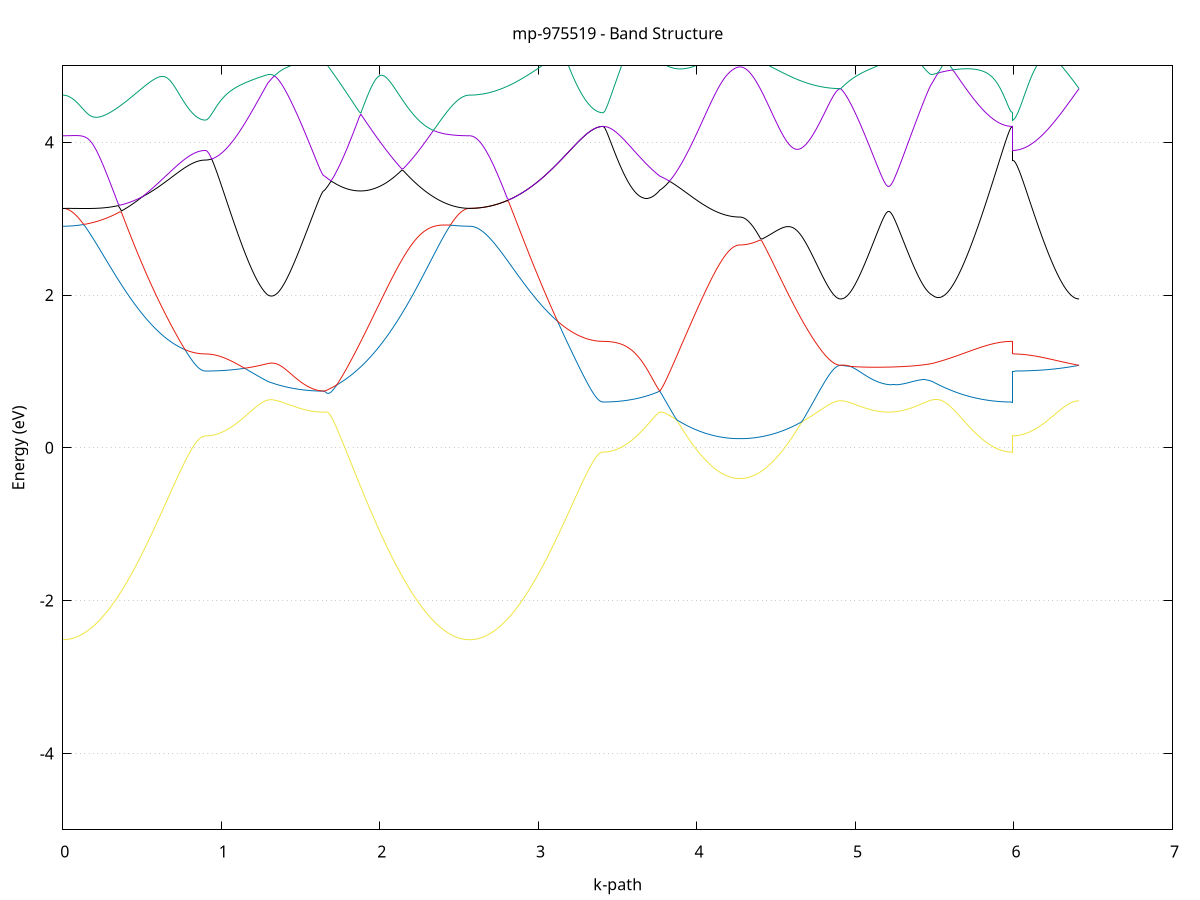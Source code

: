 set title 'mp-975519 - Band Structure'
set xlabel 'k-path'
set ylabel 'Energy (eV)'
set grid y
set yrange [-5:5]
set terminal png size 800,600
set output 'mp-975519_bands_gnuplot.png'
plot '-' using 1:2 with lines notitle, '-' using 1:2 with lines notitle, '-' using 1:2 with lines notitle, '-' using 1:2 with lines notitle, '-' using 1:2 with lines notitle, '-' using 1:2 with lines notitle, '-' using 1:2 with lines notitle, '-' using 1:2 with lines notitle, '-' using 1:2 with lines notitle, '-' using 1:2 with lines notitle, '-' using 1:2 with lines notitle, '-' using 1:2 with lines notitle, '-' using 1:2 with lines notitle, '-' using 1:2 with lines notitle, '-' using 1:2 with lines notitle, '-' using 1:2 with lines notitle, '-' using 1:2 with lines notitle, '-' using 1:2 with lines notitle, '-' using 1:2 with lines notitle, '-' using 1:2 with lines notitle, '-' using 1:2 with lines notitle, '-' using 1:2 with lines notitle, '-' using 1:2 with lines notitle, '-' using 1:2 with lines notitle, '-' using 1:2 with lines notitle, '-' using 1:2 with lines notitle, '-' using 1:2 with lines notitle, '-' using 1:2 with lines notitle, '-' using 1:2 with lines notitle, '-' using 1:2 with lines notitle, '-' using 1:2 with lines notitle, '-' using 1:2 with lines notitle, '-' using 1:2 with lines notitle, '-' using 1:2 with lines notitle, '-' using 1:2 with lines notitle, '-' using 1:2 with lines notitle, '-' using 1:2 with lines notitle, '-' using 1:2 with lines notitle, '-' using 1:2 with lines notitle, '-' using 1:2 with lines notitle, '-' using 1:2 with lines notitle, '-' using 1:2 with lines notitle, '-' using 1:2 with lines notitle, '-' using 1:2 with lines notitle, '-' using 1:2 with lines notitle, '-' using 1:2 with lines notitle, '-' using 1:2 with lines notitle, '-' using 1:2 with lines notitle, '-' using 1:2 with lines notitle, '-' using 1:2 with lines notitle, '-' using 1:2 with lines notitle, '-' using 1:2 with lines notitle, '-' using 1:2 with lines notitle, '-' using 1:2 with lines notitle, '-' using 1:2 with lines notitle, '-' using 1:2 with lines notitle, '-' using 1:2 with lines notitle, '-' using 1:2 with lines notitle, '-' using 1:2 with lines notitle, '-' using 1:2 with lines notitle, '-' using 1:2 with lines notitle, '-' using 1:2 with lines notitle, '-' using 1:2 with lines notitle, '-' using 1:2 with lines notitle
0.000000 -29.374801
0.009998 -29.374801
0.019995 -29.374801
0.029993 -29.374801
0.039990 -29.374801
0.049988 -29.374801
0.059985 -29.374801
0.069983 -29.374801
0.079980 -29.374701
0.089978 -29.374701
0.099975 -29.374701
0.109973 -29.374601
0.119970 -29.374601
0.129968 -29.374601
0.139965 -29.374501
0.149963 -29.374501
0.159960 -29.374401
0.169958 -29.374401
0.179955 -29.374301
0.189953 -29.374201
0.199950 -29.374201
0.209948 -29.374101
0.219945 -29.374001
0.229943 -29.374001
0.239940 -29.373901
0.249938 -29.373801
0.259935 -29.373801
0.269933 -29.373701
0.279930 -29.373601
0.289928 -29.373501
0.299925 -29.373401
0.309923 -29.373301
0.319920 -29.373301
0.329918 -29.373201
0.339915 -29.373101
0.349913 -29.373001
0.359910 -29.372901
0.369908 -29.372801
0.379905 -29.372701
0.389903 -29.372601
0.399900 -29.372501
0.409898 -29.372401
0.419895 -29.372301
0.429893 -29.372201
0.439890 -29.372101
0.449888 -29.372001
0.459885 -29.371901
0.469883 -29.371801
0.479880 -29.371701
0.489878 -29.371601
0.499875 -29.371501
0.509873 -29.371401
0.519870 -29.371301
0.529868 -29.371201
0.539865 -29.371101
0.549863 -29.371101
0.559860 -29.371001
0.569858 -29.370901
0.579855 -29.370801
0.589853 -29.370701
0.599850 -29.370601
0.609848 -29.370501
0.619845 -29.370401
0.629843 -29.370401
0.639840 -29.370301
0.649838 -29.370201
0.659835 -29.370101
0.669833 -29.370101
0.679830 -29.370001
0.689828 -29.369901
0.699825 -29.369901
0.709823 -29.369801
0.719820 -29.369701
0.729818 -29.369701
0.739815 -29.369601
0.749813 -29.369601
0.759810 -29.369501
0.769808 -29.369501
0.779805 -29.369401
0.789803 -29.369401
0.799800 -29.369401
0.809798 -29.369301
0.819795 -29.369301
0.829793 -29.369301
0.839790 -29.369301
0.849788 -29.369201
0.859785 -29.369201
0.869783 -29.369201
0.879780 -29.369201
0.889778 -29.369201
0.899775 -29.369201
0.899775 -29.369201
0.909627 -29.369201
0.919480 -29.369201
0.929332 -29.369201
0.939184 -29.369201
0.949037 -29.369201
0.958889 -29.369201
0.968741 -29.369201
0.978594 -29.369201
0.988446 -29.369201
0.998298 -29.369201
1.008150 -29.369301
1.018003 -29.369301
1.027855 -29.369301
1.037707 -29.369301
1.047560 -29.369301
1.057412 -29.369301
1.067264 -29.369301
1.077116 -29.369301
1.086969 -29.369301
1.096821 -29.369401
1.106673 -29.369401
1.116526 -29.369401
1.126378 -29.369401
1.136230 -29.369401
1.146082 -29.369401
1.155935 -29.369501
1.165787 -29.369501
1.175639 -29.369501
1.185492 -29.369501
1.195344 -29.369501
1.205196 -29.369601
1.215048 -29.369601
1.224901 -29.369601
1.234753 -29.369601
1.244605 -29.369601
1.254458 -29.369701
1.264310 -29.369701
1.274162 -29.369701
1.284015 -29.369701
1.293867 -29.369701
1.293867 -29.369701
1.303799 -29.369801
1.313732 -29.369801
1.323665 -29.369801
1.333597 -29.369801
1.343530 -29.369801
1.353462 -29.369901
1.363395 -29.369901
1.373327 -29.369901
1.383260 -29.369901
1.393192 -29.369901
1.403125 -29.370001
1.413058 -29.370001
1.422990 -29.370001
1.432923 -29.370001
1.442855 -29.370001
1.452788 -29.370101
1.462720 -29.370101
1.472653 -29.370101
1.482586 -29.370101
1.492518 -29.370101
1.502451 -29.370201
1.512383 -29.370201
1.522316 -29.370201
1.532248 -29.370201
1.542181 -29.370201
1.552113 -29.370201
1.562046 -29.370201
1.571979 -29.370301
1.581911 -29.370301
1.591844 -29.370301
1.601776 -29.370301
1.611709 -29.370301
1.621641 -29.370301
1.631574 -29.370301
1.641507 -29.370301
1.651439 -29.370301
1.651439 -29.370301
1.661384 -29.370301
1.671328 -29.370301
1.681273 -29.370301
1.691217 -29.370301
1.701162 -29.370301
1.711107 -29.370301
1.721051 -29.370301
1.730996 -29.370301
1.740940 -29.370301
1.750885 -29.370401
1.760830 -29.370401
1.770774 -29.370401
1.780719 -29.370401
1.790663 -29.370401
1.800608 -29.370401
1.810552 -29.370501
1.820497 -29.370501
1.830442 -29.370501
1.840386 -29.370601
1.850331 -29.370601
1.860275 -29.370601
1.870220 -29.370701
1.880165 -29.370701
1.890109 -29.370801
1.900054 -29.370801
1.909998 -29.370801
1.919943 -29.370901
1.929888 -29.370901
1.939832 -29.371001
1.949777 -29.371101
1.959721 -29.371101
1.969666 -29.371201
1.979610 -29.371201
1.989555 -29.371301
1.999500 -29.371401
2.009444 -29.371401
2.019389 -29.371501
2.029333 -29.371601
2.039278 -29.371601
2.049223 -29.371701
2.059167 -29.371801
2.069112 -29.371901
2.079056 -29.371901
2.089001 -29.372001
2.098946 -29.372101
2.108890 -29.372201
2.118835 -29.372301
2.128779 -29.372301
2.138724 -29.372401
2.148668 -29.372501
2.158613 -29.372601
2.168558 -29.372701
2.178502 -29.372801
2.188447 -29.372801
2.198391 -29.372901
2.208336 -29.373001
2.218281 -29.373101
2.228225 -29.373201
2.238170 -29.373301
2.248114 -29.373301
2.258059 -29.373401
2.268004 -29.373501
2.277948 -29.373601
2.287893 -29.373601
2.297837 -29.373701
2.307782 -29.373801
2.317726 -29.373901
2.327671 -29.373901
2.337616 -29.374001
2.347560 -29.374101
2.357505 -29.374101
2.367449 -29.374201
2.377394 -29.374301
2.387339 -29.374301
2.397283 -29.374401
2.407228 -29.374401
2.417172 -29.374501
2.427117 -29.374501
2.437061 -29.374601
2.447006 -29.374601
2.456951 -29.374601
2.466895 -29.374701
2.476840 -29.374701
2.486784 -29.374701
2.496729 -29.374801
2.506674 -29.374801
2.516618 -29.374801
2.526563 -29.374801
2.536507 -29.374801
2.546452 -29.374801
2.556397 -29.374801
2.566341 -29.374801
2.566341 -29.374801
2.576249 -29.374801
2.586156 -29.374801
2.596063 -29.374801
2.605971 -29.374801
2.615878 -29.374801
2.625786 -29.374801
2.635693 -29.374801
2.645601 -29.374701
2.655508 -29.374701
2.665416 -29.374701
2.675323 -29.374701
2.685230 -29.374601
2.695138 -29.374601
2.705045 -29.374601
2.714953 -29.374501
2.724860 -29.374501
2.734768 -29.374401
2.744675 -29.374401
2.754583 -29.374301
2.764490 -29.374301
2.774397 -29.374201
2.784305 -29.374201
2.794212 -29.374101
2.804120 -29.374101
2.814027 -29.374001
2.823935 -29.373901
2.833842 -29.373901
2.843750 -29.373801
2.853657 -29.373701
2.863564 -29.373701
2.873472 -29.373601
2.883379 -29.373501
2.893287 -29.373401
2.903194 -29.373401
2.913102 -29.373301
2.923009 -29.373201
2.932917 -29.373101
2.942824 -29.373101
2.952731 -29.373001
2.962639 -29.372901
2.972546 -29.372801
2.982454 -29.372701
2.992361 -29.372701
3.002269 -29.372601
3.012176 -29.372501
3.022084 -29.372401
3.031991 -29.372401
3.041898 -29.372301
3.051806 -29.372201
3.061713 -29.372101
3.071621 -29.372001
3.081528 -29.372001
3.091436 -29.371901
3.101343 -29.371801
3.111251 -29.371801
3.121158 -29.371701
3.131065 -29.371601
3.140973 -29.371501
3.150880 -29.371501
3.160788 -29.371401
3.170695 -29.371401
3.180603 -29.371301
3.190510 -29.371201
3.200418 -29.371201
3.210325 -29.371101
3.220232 -29.371101
3.230140 -29.371001
3.240047 -29.371001
3.249955 -29.370901
3.259862 -29.370901
3.269770 -29.370801
3.279677 -29.370801
3.289585 -29.370801
3.299492 -29.370701
3.309400 -29.370701
3.319307 -29.370701
3.329214 -29.370701
3.339122 -29.370601
3.349029 -29.370601
3.358937 -29.370601
3.368844 -29.370601
3.378752 -29.370601
3.388659 -29.370601
3.398567 -29.370601
3.408474 -29.370601
3.408474 -29.370601
3.418407 -29.370601
3.428339 -29.370601
3.438272 -29.370601
3.448204 -29.370601
3.458137 -29.370601
3.468069 -29.370601
3.478002 -29.370501
3.487934 -29.370501
3.497867 -29.370501
3.507800 -29.370501
3.517732 -29.370501
3.527665 -29.370501
3.537597 -29.370501
3.547530 -29.370501
3.557462 -29.370501
3.567395 -29.370501
3.577328 -29.370501
3.587260 -29.370501
3.597193 -29.370401
3.607125 -29.370401
3.617058 -29.370401
3.626990 -29.370401
3.636923 -29.370401
3.646855 -29.370401
3.656788 -29.370401
3.666721 -29.370401
3.676653 -29.370401
3.686586 -29.370301
3.696518 -29.370301
3.706451 -29.370301
3.716383 -29.370301
3.726316 -29.370301
3.736249 -29.370301
3.746181 -29.370301
3.756114 -29.370301
3.766046 -29.370301
3.766046 -29.370301
3.775947 -29.370301
3.785847 -29.370301
3.795748 -29.370301
3.805648 -29.370301
3.815549 -29.370301
3.825449 -29.370301
3.835350 -29.370301
3.845250 -29.370301
3.855151 -29.370301
3.865051 -29.370401
3.874952 -29.370401
3.884853 -29.370401
3.894753 -29.370401
3.904654 -29.370401
3.914554 -29.370401
3.924455 -29.370501
3.934355 -29.370501
3.944256 -29.370501
3.954156 -29.370501
3.964057 -29.370501
3.973957 -29.370501
3.983858 -29.370601
3.993758 -29.370601
4.003659 -29.370601
4.013559 -29.370601
4.023460 -29.370601
4.033360 -29.370701
4.043261 -29.370701
4.053161 -29.370701
4.063062 -29.370701
4.072963 -29.370701
4.082863 -29.370801
4.092764 -29.370801
4.102664 -29.370801
4.112565 -29.370801
4.122465 -29.370801
4.132366 -29.370801
4.142266 -29.370901
4.152167 -29.370901
4.162067 -29.370901
4.171968 -29.370901
4.181868 -29.370901
4.191769 -29.370901
4.201669 -29.370901
4.211570 -29.370901
4.221470 -29.370901
4.231371 -29.370901
4.241271 -29.370901
4.251172 -29.370901
4.261072 -29.370901
4.270973 -29.370901
4.270973 -29.370901
4.280914 -29.370901
4.290855 -29.370901
4.300797 -29.370901
4.310738 -29.370901
4.320679 -29.370901
4.330620 -29.370901
4.340561 -29.370901
4.350503 -29.370901
4.360444 -29.370901
4.370385 -29.370801
4.380326 -29.370801
4.390267 -29.370801
4.400209 -29.370801
4.410150 -29.370701
4.420091 -29.370701
4.430032 -29.370701
4.439974 -29.370701
4.449915 -29.370601
4.459856 -29.370601
4.469797 -29.370601
4.479738 -29.370501
4.489680 -29.370501
4.499621 -29.370401
4.509562 -29.370401
4.519503 -29.370401
4.529444 -29.370301
4.539386 -29.370301
4.549327 -29.370201
4.559268 -29.370201
4.569209 -29.370201
4.579150 -29.370101
4.589092 -29.370101
4.599033 -29.370001
4.608974 -29.370001
4.618915 -29.369901
4.628856 -29.369901
4.638798 -29.369901
4.648739 -29.369801
4.658680 -29.369801
4.668621 -29.369701
4.678562 -29.369701
4.688504 -29.369701
4.698445 -29.369601
4.708386 -29.369601
4.718327 -29.369601
4.728268 -29.369501
4.738210 -29.369501
4.748151 -29.369501
4.758092 -29.369401
4.768033 -29.369401
4.777974 -29.369401
4.787916 -29.369401
4.797857 -29.369301
4.807798 -29.369301
4.817739 -29.369301
4.827681 -29.369301
4.837622 -29.369301
4.847563 -29.369201
4.857504 -29.369201
4.867445 -29.369201
4.877387 -29.369201
4.887328 -29.369201
4.897269 -29.369201
4.907210 -29.369201
4.907210 -29.369201
4.917154 -29.369201
4.927097 -29.369201
4.937040 -29.369201
4.946984 -29.369201
4.956927 -29.369201
4.966871 -29.369201
4.976814 -29.369201
4.986758 -29.369201
4.996701 -29.369201
5.006645 -29.369201
5.016588 -29.369301
5.026531 -29.369301
5.036475 -29.369301
5.046418 -29.369301
5.056362 -29.369301
5.066305 -29.369301
5.076249 -29.369301
5.086192 -29.369301
5.096135 -29.369301
5.106079 -29.369301
5.116022 -29.369301
5.125966 -29.369401
5.135909 -29.369401
5.145853 -29.369401
5.155796 -29.369401
5.165740 -29.369401
5.175683 -29.369401
5.185626 -29.369401
5.195570 -29.369401
5.205513 -29.369401
5.215457 -29.369401
5.225400 -29.369501
5.235344 -29.369501
5.245287 -29.369501
5.255230 -29.369501
5.265174 -29.369501
5.275117 -29.369501
5.285061 -29.369501
5.295004 -29.369501
5.304948 -29.369501
5.314891 -29.369501
5.324834 -29.369601
5.334778 -29.369601
5.344721 -29.369601
5.354665 -29.369601
5.364608 -29.369601
5.374552 -29.369601
5.384495 -29.369601
5.394439 -29.369601
5.404382 -29.369601
5.414325 -29.369701
5.424269 -29.369701
5.434212 -29.369701
5.444156 -29.369701
5.454099 -29.369701
5.464043 -29.369701
5.473986 -29.369701
5.483929 -29.369701
5.483929 -29.369701
5.493845 -29.369801
5.503760 -29.369801
5.513676 -29.369801
5.523591 -29.369801
5.533506 -29.369901
5.543422 -29.369901
5.553337 -29.369901
5.563252 -29.369901
5.573168 -29.370001
5.583083 -29.370001
5.592998 -29.370001
5.602914 -29.370001
5.612829 -29.370101
5.622745 -29.370101
5.632660 -29.370101
5.642575 -29.370101
5.652491 -29.370101
5.662406 -29.370201
5.672321 -29.370201
5.682237 -29.370201
5.692152 -29.370201
5.702067 -29.370201
5.711983 -29.370301
5.721898 -29.370301
5.731814 -29.370301
5.741729 -29.370301
5.751644 -29.370301
5.761560 -29.370401
5.771475 -29.370401
5.781390 -29.370401
5.791306 -29.370401
5.801221 -29.370401
5.811136 -29.370401
5.821052 -29.370501
5.830967 -29.370501
5.840883 -29.370501
5.850798 -29.370501
5.860713 -29.370501
5.870629 -29.370501
5.880544 -29.370501
5.890459 -29.370501
5.900375 -29.370501
5.910290 -29.370501
5.920205 -29.370501
5.930121 -29.370601
5.940036 -29.370601
5.949952 -29.370601
5.959867 -29.370601
5.969782 -29.370601
5.979698 -29.370601
5.989613 -29.370601
5.989613 -29.369201
5.999405 -29.369201
6.009198 -29.369201
6.018990 -29.369201
6.028782 -29.369201
6.038574 -29.369201
6.048366 -29.369201
6.058159 -29.369201
6.067951 -29.369201
6.077743 -29.369201
6.087535 -29.369201
6.097328 -29.369201
6.107120 -29.369201
6.116912 -29.369201
6.126704 -29.369201
6.136497 -29.369201
6.146289 -29.369201
6.156081 -29.369201
6.165873 -29.369201
6.175666 -29.369201
6.185458 -29.369201
6.195250 -29.369201
6.205042 -29.369201
6.214835 -29.369201
6.224627 -29.369201
6.234419 -29.369201
6.244211 -29.369201
6.254004 -29.369201
6.263796 -29.369201
6.273588 -29.369201
6.283380 -29.369201
6.293173 -29.369201
6.302965 -29.369201
6.312757 -29.369201
6.322549 -29.369201
6.332341 -29.369201
6.342134 -29.369201
6.351926 -29.369201
6.361718 -29.369201
6.371510 -29.369201
6.381303 -29.369201
6.391095 -29.369201
6.400887 -29.369201
6.410679 -29.369201
e
0.000000 -13.480101
0.009998 -13.480101
0.019995 -13.480201
0.029993 -13.480201
0.039990 -13.480301
0.049988 -13.480401
0.059985 -13.480501
0.069983 -13.480601
0.079980 -13.480801
0.089978 -13.481301
0.099975 -13.481901
0.109973 -13.482501
0.119970 -13.483201
0.129968 -13.483901
0.139965 -13.484701
0.149963 -13.485501
0.159960 -13.486401
0.169958 -13.487301
0.179955 -13.488301
0.189953 -13.489301
0.199950 -13.490401
0.209948 -13.491501
0.219945 -13.492601
0.229943 -13.493801
0.239940 -13.495001
0.249938 -13.496301
0.259935 -13.497601
0.269933 -13.498901
0.279930 -13.500301
0.289928 -13.501701
0.299925 -13.503101
0.309923 -13.504601
0.319920 -13.506001
0.329918 -13.507501
0.339915 -13.509001
0.349913 -13.510601
0.359910 -13.512101
0.369908 -13.513701
0.379905 -13.515301
0.389903 -13.516801
0.399900 -13.518401
0.409898 -13.520001
0.419895 -13.521601
0.429893 -13.523201
0.439890 -13.524801
0.449888 -13.526401
0.459885 -13.528001
0.469883 -13.529601
0.479880 -13.531201
0.489878 -13.532701
0.499875 -13.534301
0.509873 -13.535801
0.519870 -13.537401
0.529868 -13.538901
0.539865 -13.540401
0.549863 -13.541801
0.559860 -13.543301
0.569858 -13.544701
0.579855 -13.546101
0.589853 -13.547501
0.599850 -13.548801
0.609848 -13.550201
0.619845 -13.551401
0.629843 -13.552701
0.639840 -13.553901
0.649838 -13.555101
0.659835 -13.556201
0.669833 -13.557301
0.679830 -13.558401
0.689828 -13.559401
0.699825 -13.560401
0.709823 -13.561401
0.719820 -13.562301
0.729818 -13.563101
0.739815 -13.564001
0.749813 -13.564701
0.759810 -13.565401
0.769808 -13.566101
0.779805 -13.566801
0.789803 -13.567301
0.799800 -13.567901
0.809798 -13.568301
0.819795 -13.568801
0.829793 -13.569201
0.839790 -13.569501
0.849788 -13.569801
0.859785 -13.570001
0.869783 -13.570201
0.879780 -13.570301
0.889778 -13.570401
0.899775 -13.570401
0.899775 -13.570401
0.909627 -13.570401
0.919480 -13.570301
0.929332 -13.570301
0.939184 -13.570101
0.949037 -13.570001
0.958889 -13.569701
0.968741 -13.569501
0.978594 -13.569201
0.988446 -13.568901
0.998298 -13.568601
1.008150 -13.568201
1.018003 -13.567801
1.027855 -13.567301
1.037707 -13.566801
1.047560 -13.566301
1.057412 -13.565701
1.067264 -13.565201
1.077116 -13.564501
1.086969 -13.563901
1.096821 -13.563201
1.106673 -13.562501
1.116526 -13.561801
1.126378 -13.561001
1.136230 -13.560201
1.146082 -13.559401
1.155935 -13.558601
1.165787 -13.557701
1.175639 -13.556801
1.185492 -13.555901
1.195344 -13.555001
1.205196 -13.554001
1.215048 -13.553101
1.224901 -13.552101
1.234753 -13.551101
1.244605 -13.550101
1.254458 -13.549001
1.264310 -13.548001
1.274162 -13.546901
1.284015 -13.545901
1.293867 -13.544801
1.293867 -13.544801
1.303799 -13.544001
1.313732 -13.543301
1.323665 -13.542701
1.333597 -13.542101
1.343530 -13.541501
1.353462 -13.541001
1.363395 -13.540601
1.373327 -13.540201
1.383260 -13.539801
1.393192 -13.539501
1.403125 -13.539301
1.413058 -13.539701
1.422990 -13.540201
1.432923 -13.540701
1.442855 -13.541201
1.452788 -13.541601
1.462720 -13.542001
1.472653 -13.542501
1.482586 -13.542801
1.492518 -13.543201
1.502451 -13.543601
1.512383 -13.543901
1.522316 -13.544201
1.532248 -13.544501
1.542181 -13.544801
1.552113 -13.545001
1.562046 -13.545201
1.571979 -13.545401
1.581911 -13.545601
1.591844 -13.545801
1.601776 -13.545901
1.611709 -13.546001
1.621641 -13.546101
1.631574 -13.546201
1.641507 -13.546201
1.651439 -13.546201
1.651439 -13.546201
1.661384 -13.545201
1.671328 -13.544301
1.681273 -13.543301
1.691217 -13.543701
1.701162 -13.544901
1.711107 -13.545901
1.721051 -13.547001
1.730996 -13.548001
1.740940 -13.548901
1.750885 -13.549801
1.760830 -13.550701
1.770774 -13.551501
1.780719 -13.552201
1.790663 -13.552901
1.800608 -13.553601
1.810552 -13.554101
1.820497 -13.554601
1.830442 -13.555101
1.840386 -13.555401
1.850331 -13.555701
1.860275 -13.556001
1.870220 -13.556101
1.880165 -13.556201
1.890109 -13.556201
1.900054 -13.556101
1.909998 -13.556001
1.919943 -13.555801
1.929888 -13.555501
1.939832 -13.555101
1.949777 -13.554701
1.959721 -13.554201
1.969666 -13.553601
1.979610 -13.553001
1.989555 -13.552201
1.999500 -13.551401
2.009444 -13.550601
2.019389 -13.549601
2.029333 -13.548601
2.039278 -13.547601
2.049223 -13.546401
2.059167 -13.545201
2.069112 -13.544001
2.079056 -13.542701
2.089001 -13.541301
2.098946 -13.539901
2.108890 -13.538501
2.118835 -13.537001
2.128779 -13.535401
2.138724 -13.533801
2.148668 -13.532201
2.158613 -13.530501
2.168558 -13.528901
2.178502 -13.527201
2.188447 -13.525401
2.198391 -13.523701
2.208336 -13.521901
2.218281 -13.520101
2.228225 -13.518301
2.238170 -13.516601
2.248114 -13.514801
2.258059 -13.513001
2.268004 -13.511201
2.277948 -13.509501
2.287893 -13.507701
2.297837 -13.506001
2.307782 -13.504301
2.317726 -13.502601
2.327671 -13.501001
2.337616 -13.499301
2.347560 -13.497801
2.357505 -13.496201
2.367449 -13.494801
2.377394 -13.493301
2.387339 -13.491901
2.397283 -13.490601
2.407228 -13.489401
2.417172 -13.488101
2.427117 -13.487001
2.437061 -13.485901
2.447006 -13.484901
2.456951 -13.484001
2.466895 -13.483101
2.476840 -13.482301
2.486784 -13.481601
2.496729 -13.481001
2.506674 -13.480501
2.516618 -13.480401
2.526563 -13.480301
2.536507 -13.480201
2.546452 -13.480201
2.556397 -13.480101
2.566341 -13.480101
2.566341 -13.480101
2.576249 -13.480201
2.586156 -13.480301
2.596063 -13.480401
2.605971 -13.480601
2.615878 -13.480901
2.625786 -13.481201
2.635693 -13.481601
2.645601 -13.482101
2.655508 -13.482601
2.665416 -13.483101
2.675323 -13.483801
2.685230 -13.484401
2.695138 -13.485201
2.705045 -13.486001
2.714953 -13.486801
2.724860 -13.487701
2.734768 -13.488601
2.744675 -13.489601
2.754583 -13.490601
2.764490 -13.491701
2.774397 -13.492801
2.784305 -13.494001
2.794212 -13.495201
2.804120 -13.496401
2.814027 -13.497701
2.823935 -13.499001
2.833842 -13.500401
2.843750 -13.501701
2.853657 -13.503101
2.863564 -13.504601
2.873472 -13.506001
2.883379 -13.507501
2.893287 -13.509001
2.903194 -13.510501
2.913102 -13.512001
2.923009 -13.513601
2.932917 -13.515101
2.942824 -13.516701
2.952731 -13.518201
2.962639 -13.519801
2.972546 -13.521401
2.982454 -13.523001
2.992361 -13.524601
3.002269 -13.526101
3.012176 -13.527701
3.022084 -13.529301
3.031991 -13.530801
3.041898 -13.532301
3.051806 -13.533901
3.061713 -13.535401
3.071621 -13.536901
3.081528 -13.538301
3.091436 -13.539801
3.101343 -13.541201
3.111251 -13.542601
3.121158 -13.544001
3.131065 -13.545301
3.140973 -13.546601
3.150880 -13.547901
3.160788 -13.549101
3.170695 -13.550401
3.180603 -13.551501
3.190510 -13.552701
3.200418 -13.553701
3.210325 -13.554801
3.220232 -13.555801
3.230140 -13.556801
3.240047 -13.557701
3.249955 -13.558601
3.259862 -13.559401
3.269770 -13.560201
3.279677 -13.560901
3.289585 -13.561601
3.299492 -13.562201
3.309400 -13.562801
3.319307 -13.563301
3.329214 -13.563701
3.339122 -13.564201
3.349029 -13.564501
3.358937 -13.564801
3.368844 -13.565101
3.378752 -13.565301
3.388659 -13.565401
3.398567 -13.565501
3.408474 -13.565501
3.408474 -13.565501
3.418407 -13.565501
3.428339 -13.565501
3.438272 -13.565401
3.448204 -13.565301
3.458137 -13.565101
3.468069 -13.564901
3.478002 -13.564701
3.487934 -13.564501
3.497867 -13.564201
3.507800 -13.563901
3.517732 -13.563501
3.527665 -13.563201
3.537597 -13.562801
3.547530 -13.562301
3.557462 -13.561901
3.567395 -13.561401
3.577328 -13.560801
3.587260 -13.560301
3.597193 -13.559701
3.607125 -13.559101
3.617058 -13.558501
3.626990 -13.557801
3.636923 -13.557101
3.646855 -13.556401
3.656788 -13.555701
3.666721 -13.554901
3.676653 -13.554101
3.686586 -13.553301
3.696518 -13.552501
3.706451 -13.551701
3.716383 -13.550801
3.726316 -13.549901
3.736249 -13.549001
3.746181 -13.548101
3.756114 -13.547201
3.766046 -13.546201
3.766046 -13.546201
3.775947 -13.545801
3.785847 -13.545601
3.795748 -13.545801
3.805648 -13.546301
3.815549 -13.547001
3.825449 -13.547801
3.835350 -13.548701
3.845250 -13.549601
3.855151 -13.550601
3.865051 -13.551501
3.874952 -13.552501
3.884853 -13.553401
3.894753 -13.554401
3.904654 -13.555301
3.914554 -13.556301
3.924455 -13.557201
3.934355 -13.558101
3.944256 -13.559001
3.954156 -13.559801
3.964057 -13.560701
3.973957 -13.561501
3.983858 -13.562401
3.993758 -13.563201
4.003659 -13.564001
4.013559 -13.564701
4.023460 -13.565401
4.033360 -13.566201
4.043261 -13.566901
4.053161 -13.567501
4.063062 -13.568201
4.072963 -13.568801
4.082863 -13.569401
4.092764 -13.569901
4.102664 -13.570501
4.112565 -13.571001
4.122465 -13.571501
4.132366 -13.571901
4.142266 -13.572301
4.152167 -13.572701
4.162067 -13.573101
4.171968 -13.573401
4.181868 -13.573701
4.191769 -13.574001
4.201669 -13.574201
4.211570 -13.574401
4.221470 -13.574601
4.231371 -13.574701
4.241271 -13.574901
4.251172 -13.574901
4.261072 -13.575001
4.270973 -13.575001
4.270973 -13.575001
4.280914 -13.575001
4.290855 -13.575001
4.300797 -13.574901
4.310738 -13.574801
4.320679 -13.574701
4.330620 -13.574501
4.340561 -13.574401
4.350503 -13.574201
4.360444 -13.574001
4.370385 -13.573701
4.380326 -13.573401
4.390267 -13.573201
4.400209 -13.572801
4.410150 -13.572501
4.420091 -13.572101
4.430032 -13.571801
4.439974 -13.571401
4.449915 -13.570901
4.459856 -13.570501
4.469797 -13.570001
4.479738 -13.569601
4.489680 -13.569101
4.499621 -13.568501
4.509562 -13.568001
4.519503 -13.567501
4.529444 -13.566901
4.539386 -13.566301
4.549327 -13.565701
4.559268 -13.565101
4.569209 -13.564501
4.579150 -13.563901
4.589092 -13.563301
4.599033 -13.562601
4.608974 -13.562001
4.618915 -13.561301
4.628856 -13.560701
4.638798 -13.560001
4.648739 -13.559401
4.658680 -13.558701
4.668621 -13.558101
4.678562 -13.557401
4.688504 -13.556801
4.698445 -13.556101
4.708386 -13.555501
4.718327 -13.554901
4.728268 -13.554301
4.738210 -13.553701
4.748151 -13.553101
4.758092 -13.552601
4.768033 -13.552101
4.777974 -13.551501
4.787916 -13.551101
4.797857 -13.550601
4.807798 -13.550201
4.817739 -13.549801
4.827681 -13.549401
4.837622 -13.549101
4.847563 -13.548801
4.857504 -13.548601
4.867445 -13.548401
4.877387 -13.548201
4.887328 -13.548101
4.897269 -13.548001
4.907210 -13.548001
4.907210 -13.548001
4.917154 -13.548601
4.927097 -13.549201
4.937040 -13.549801
4.946984 -13.550301
4.956927 -13.550901
4.966871 -13.551401
4.976814 -13.551901
4.986758 -13.552301
4.996701 -13.552801
5.006645 -13.553201
5.016588 -13.553601
5.026531 -13.554001
5.036475 -13.554401
5.046418 -13.554701
5.056362 -13.555101
5.066305 -13.555401
5.076249 -13.555601
5.086192 -13.555901
5.096135 -13.556101
5.106079 -13.556301
5.116022 -13.556501
5.125966 -13.556601
5.135909 -13.556801
5.145853 -13.556901
5.155796 -13.556901
5.165740 -13.557001
5.175683 -13.557001
5.185626 -13.557001
5.195570 -13.556901
5.205513 -13.556901
5.215457 -13.556801
5.225400 -13.556701
5.235344 -13.556501
5.245287 -13.556401
5.255230 -13.556201
5.265174 -13.555901
5.275117 -13.555701
5.285061 -13.555401
5.295004 -13.555101
5.304948 -13.554801
5.314891 -13.554401
5.324834 -13.554001
5.334778 -13.553601
5.344721 -13.553201
5.354665 -13.552701
5.364608 -13.552301
5.374552 -13.551801
5.384495 -13.551201
5.394439 -13.550701
5.404382 -13.550101
5.414325 -13.549501
5.424269 -13.548901
5.434212 -13.548301
5.444156 -13.547601
5.454099 -13.546901
5.464043 -13.546201
5.473986 -13.545501
5.483929 -13.544801
5.483929 -13.544801
5.493845 -13.543701
5.503760 -13.542601
5.513676 -13.541501
5.523591 -13.540401
5.533506 -13.539301
5.543422 -13.538201
5.553337 -13.539201
5.563252 -13.540201
5.573168 -13.541101
5.583083 -13.542101
5.592998 -13.543001
5.602914 -13.543901
5.612829 -13.544901
5.622745 -13.545801
5.632660 -13.546701
5.642575 -13.547601
5.652491 -13.548501
5.662406 -13.549401
5.672321 -13.550201
5.682237 -13.551101
5.692152 -13.551901
5.702067 -13.552701
5.711983 -13.553501
5.721898 -13.554301
5.731814 -13.555101
5.741729 -13.555801
5.751644 -13.556501
5.761560 -13.557201
5.771475 -13.557901
5.781390 -13.558501
5.791306 -13.559201
5.801221 -13.559801
5.811136 -13.560301
5.821052 -13.560901
5.830967 -13.561401
5.840883 -13.561901
5.850798 -13.562301
5.860713 -13.562801
5.870629 -13.563201
5.880544 -13.563501
5.890459 -13.563901
5.900375 -13.564201
5.910290 -13.564501
5.920205 -13.564701
5.930121 -13.564901
5.940036 -13.565101
5.949952 -13.565301
5.959867 -13.565401
5.969782 -13.565501
5.979698 -13.565501
5.989613 -13.565501
5.989613 -13.570401
5.999405 -13.570401
6.009198 -13.570401
6.018990 -13.570301
6.028782 -13.570201
6.038574 -13.570101
6.048366 -13.569901
6.058159 -13.569701
6.067951 -13.569501
6.077743 -13.569201
6.087535 -13.568901
6.097328 -13.568601
6.107120 -13.568301
6.116912 -13.568001
6.126704 -13.567601
6.136497 -13.567201
6.146289 -13.566701
6.156081 -13.566301
6.165873 -13.565801
6.175666 -13.565301
6.185458 -13.564701
6.195250 -13.564201
6.205042 -13.563601
6.214835 -13.563001
6.224627 -13.562401
6.234419 -13.561701
6.244211 -13.561101
6.254004 -13.560401
6.263796 -13.559701
6.273588 -13.559001
6.283380 -13.558301
6.293173 -13.557501
6.302965 -13.556801
6.312757 -13.556001
6.322549 -13.555301
6.332341 -13.554501
6.342134 -13.553701
6.351926 -13.552901
6.361718 -13.552101
6.371510 -13.551301
6.381303 -13.550501
6.391095 -13.549701
6.400887 -13.548801
6.410679 -13.548001
e
0.000000 -13.478901
0.009998 -13.478901
0.019995 -13.479001
0.029993 -13.479201
0.039990 -13.479401
0.049988 -13.479701
0.059985 -13.480001
0.069983 -13.480401
0.079980 -13.480701
0.089978 -13.480901
0.099975 -13.481001
0.109973 -13.481201
0.119970 -13.481401
0.129968 -13.481701
0.139965 -13.481901
0.149963 -13.482101
0.159960 -13.482501
0.169958 -13.482901
0.179955 -13.483401
0.189953 -13.483901
0.199950 -13.484401
0.209948 -13.484901
0.219945 -13.485501
0.229943 -13.486101
0.239940 -13.486601
0.249938 -13.487301
0.259935 -13.487901
0.269933 -13.488501
0.279930 -13.489201
0.289928 -13.489901
0.299925 -13.490601
0.309923 -13.491301
0.319920 -13.492001
0.329918 -13.492801
0.339915 -13.493501
0.349913 -13.494301
0.359910 -13.495001
0.369908 -13.495801
0.379905 -13.496601
0.389903 -13.497401
0.399900 -13.498201
0.409898 -13.499001
0.419895 -13.499801
0.429893 -13.500601
0.439890 -13.501401
0.449888 -13.502201
0.459885 -13.503101
0.469883 -13.503901
0.479880 -13.504701
0.489878 -13.505501
0.499875 -13.506301
0.509873 -13.507101
0.519870 -13.507901
0.529868 -13.508601
0.539865 -13.509401
0.549863 -13.510201
0.559860 -13.510901
0.569858 -13.511701
0.579855 -13.512401
0.589853 -13.513201
0.599850 -13.513901
0.609848 -13.514601
0.619845 -13.515201
0.629843 -13.515901
0.639840 -13.516501
0.649838 -13.517201
0.659835 -13.517801
0.669833 -13.518401
0.679830 -13.518901
0.689828 -13.519501
0.699825 -13.520001
0.709823 -13.520501
0.719820 -13.521001
0.729818 -13.521501
0.739815 -13.521901
0.749813 -13.522301
0.759810 -13.522701
0.769808 -13.523101
0.779805 -13.523501
0.789803 -13.523801
0.799800 -13.524101
0.809798 -13.524301
0.819795 -13.524601
0.829793 -13.524801
0.839790 -13.524901
0.849788 -13.525101
0.859785 -13.525201
0.869783 -13.525301
0.879780 -13.525401
0.889778 -13.525401
0.899775 -13.525501
0.899775 -13.525501
0.909627 -13.525401
0.919480 -13.525401
0.929332 -13.525401
0.939184 -13.525401
0.949037 -13.525301
0.958889 -13.525301
0.968741 -13.525201
0.978594 -13.525201
0.988446 -13.525101
0.998298 -13.525001
1.008150 -13.524901
1.018003 -13.524801
1.027855 -13.524701
1.037707 -13.524601
1.047560 -13.524501
1.057412 -13.524401
1.067264 -13.524201
1.077116 -13.524101
1.086969 -13.523901
1.096821 -13.523801
1.106673 -13.523601
1.116526 -13.523401
1.126378 -13.523201
1.136230 -13.523001
1.146082 -13.522801
1.155935 -13.522601
1.165787 -13.522401
1.175639 -13.522201
1.185492 -13.522801
1.195344 -13.523701
1.205196 -13.524501
1.215048 -13.525301
1.224901 -13.526201
1.234753 -13.527101
1.244605 -13.527901
1.254458 -13.528801
1.264310 -13.529701
1.274162 -13.530701
1.284015 -13.531601
1.293867 -13.532501
1.293867 -13.532501
1.303799 -13.533201
1.313732 -13.533801
1.323665 -13.534501
1.333597 -13.535101
1.343530 -13.535701
1.353462 -13.536301
1.363395 -13.536901
1.373327 -13.537501
1.383260 -13.538101
1.393192 -13.538601
1.403125 -13.539201
1.413058 -13.539101
1.422990 -13.538901
1.432923 -13.538801
1.442855 -13.538701
1.452788 -13.538701
1.462720 -13.538601
1.472653 -13.538601
1.482586 -13.538601
1.492518 -13.538601
1.502451 -13.538601
1.512383 -13.538601
1.522316 -13.538601
1.532248 -13.538701
1.542181 -13.538701
1.552113 -13.538701
1.562046 -13.538801
1.571979 -13.538801
1.581911 -13.538801
1.591844 -13.538901
1.601776 -13.538901
1.611709 -13.538901
1.621641 -13.538901
1.631574 -13.538901
1.641507 -13.539001
1.651439 -13.539001
1.651439 -13.539001
1.661384 -13.540201
1.671328 -13.541401
1.681273 -13.542601
1.691217 -13.542201
1.701162 -13.541201
1.711107 -13.540201
1.721051 -13.539201
1.730996 -13.538101
1.740940 -13.537001
1.750885 -13.536001
1.760830 -13.534901
1.770774 -13.533801
1.780719 -13.532801
1.790663 -13.531701
1.800608 -13.530601
1.810552 -13.529501
1.820497 -13.528401
1.830442 -13.527301
1.840386 -13.526201
1.850331 -13.525101
1.860275 -13.524001
1.870220 -13.523001
1.880165 -13.521901
1.890109 -13.520801
1.900054 -13.519701
1.909998 -13.518701
1.919943 -13.517601
1.929888 -13.516501
1.939832 -13.515501
1.949777 -13.514501
1.959721 -13.513401
1.969666 -13.512401
1.979610 -13.511401
1.989555 -13.510401
1.999500 -13.509401
2.009444 -13.508401
2.019389 -13.507501
2.029333 -13.506501
2.039278 -13.505601
2.049223 -13.504701
2.059167 -13.503701
2.069112 -13.502801
2.079056 -13.502001
2.089001 -13.501101
2.098946 -13.500201
2.108890 -13.499401
2.118835 -13.498601
2.128779 -13.497801
2.138724 -13.497001
2.148668 -13.496201
2.158613 -13.495501
2.168558 -13.494701
2.178502 -13.494001
2.188447 -13.493301
2.198391 -13.492601
2.208336 -13.492001
2.218281 -13.491301
2.228225 -13.490701
2.238170 -13.490101
2.248114 -13.489501
2.258059 -13.488901
2.268004 -13.488301
2.277948 -13.487801
2.287893 -13.487301
2.297837 -13.486801
2.307782 -13.486301
2.317726 -13.485801
2.327671 -13.485401
2.337616 -13.484901
2.347560 -13.484501
2.357505 -13.484101
2.367449 -13.483801
2.377394 -13.483401
2.387339 -13.483101
2.397283 -13.482801
2.407228 -13.482501
2.417172 -13.482201
2.427117 -13.481901
2.437061 -13.481701
2.447006 -13.481401
2.456951 -13.481201
2.466895 -13.481001
2.476840 -13.480901
2.486784 -13.480701
2.496729 -13.480601
2.506674 -13.480401
2.516618 -13.480001
2.526563 -13.479601
2.536507 -13.479301
2.546452 -13.479101
2.556397 -13.479001
2.566341 -13.478901
2.566341 -13.478901
2.576249 -13.478901
2.586156 -13.479001
2.596063 -13.479001
2.605971 -13.479101
2.615878 -13.479201
2.625786 -13.479301
2.635693 -13.479401
2.645601 -13.479501
2.655508 -13.479701
2.665416 -13.479901
2.675323 -13.480001
2.685230 -13.480301
2.695138 -13.480501
2.705045 -13.480701
2.714953 -13.481001
2.724860 -13.481301
2.734768 -13.481601
2.744675 -13.481901
2.754583 -13.482201
2.764490 -13.482501
2.774397 -13.482901
2.784305 -13.483301
2.794212 -13.483601
2.804120 -13.484001
2.814027 -13.484401
2.823935 -13.484801
2.833842 -13.485301
2.843750 -13.485701
2.853657 -13.486101
2.863564 -13.486601
2.873472 -13.487101
2.883379 -13.487501
2.893287 -13.488001
2.903194 -13.488501
2.913102 -13.489001
2.923009 -13.489501
2.932917 -13.490001
2.942824 -13.490501
2.952731 -13.491001
2.962639 -13.491501
2.972546 -13.492001
2.982454 -13.492501
2.992361 -13.493001
3.002269 -13.493501
3.012176 -13.494001
3.022084 -13.494501
3.031991 -13.495001
3.041898 -13.495501
3.051806 -13.496001
3.061713 -13.496501
3.071621 -13.497001
3.081528 -13.497501
3.091436 -13.498001
3.101343 -13.498401
3.111251 -13.498901
3.121158 -13.499401
3.131065 -13.499801
3.140973 -13.500201
3.150880 -13.500701
3.160788 -13.501101
3.170695 -13.501501
3.180603 -13.501901
3.190510 -13.502201
3.200418 -13.502601
3.210325 -13.503001
3.220232 -13.503301
3.230140 -13.503601
3.240047 -13.503901
3.249955 -13.504201
3.259862 -13.504501
3.269770 -13.504701
3.279677 -13.505001
3.289585 -13.505201
3.299492 -13.505401
3.309400 -13.505601
3.319307 -13.505801
3.329214 -13.506001
3.339122 -13.506101
3.349029 -13.506201
3.358937 -13.506301
3.368844 -13.506401
3.378752 -13.506501
3.388659 -13.506501
3.398567 -13.506501
3.408474 -13.506501
3.408474 -13.506501
3.418407 -13.506601
3.428339 -13.506701
3.438272 -13.506901
3.448204 -13.507101
3.458137 -13.507401
3.468069 -13.507801
3.478002 -13.508201
3.487934 -13.508701
3.497867 -13.509201
3.507800 -13.509901
3.517732 -13.510501
3.527665 -13.511301
3.537597 -13.512001
3.547530 -13.512901
3.557462 -13.513801
3.567395 -13.514701
3.577328 -13.515701
3.587260 -13.516701
3.597193 -13.517801
3.607125 -13.518901
3.617058 -13.520001
3.626990 -13.521201
3.636923 -13.522401
3.646855 -13.523601
3.656788 -13.524901
3.666721 -13.526101
3.676653 -13.527401
3.686586 -13.528701
3.696518 -13.530001
3.706451 -13.531301
3.716383 -13.532601
3.726316 -13.533901
3.736249 -13.535201
3.746181 -13.536401
3.756114 -13.537701
3.766046 -13.539001
3.766046 -13.539001
3.775947 -13.539501
3.785847 -13.539801
3.795748 -13.539701
3.805648 -13.539201
3.815549 -13.538501
3.825449 -13.537601
3.835350 -13.536601
3.845250 -13.535501
3.855151 -13.534401
3.865051 -13.533201
3.874952 -13.532001
3.884853 -13.530801
3.894753 -13.529601
3.904654 -13.528401
3.914554 -13.527101
3.924455 -13.525801
3.934355 -13.524601
3.944256 -13.523301
3.954156 -13.522001
3.964057 -13.520801
3.973957 -13.519501
3.983858 -13.518201
3.993758 -13.517001
4.003659 -13.515801
4.013559 -13.514601
4.023460 -13.513401
4.033360 -13.512301
4.043261 -13.511101
4.053161 -13.510001
4.063062 -13.509001
4.072963 -13.507901
4.082863 -13.506901
4.092764 -13.506001
4.102664 -13.505001
4.112565 -13.504201
4.122465 -13.503301
4.132366 -13.502501
4.142266 -13.501801
4.152167 -13.501101
4.162067 -13.500401
4.171968 -13.499901
4.181868 -13.499301
4.191769 -13.498801
4.201669 -13.498401
4.211570 -13.498001
4.221470 -13.497701
4.231371 -13.497401
4.241271 -13.497201
4.251172 -13.497101
4.261072 -13.497001
4.270973 -13.497001
4.270973 -13.497001
4.280914 -13.497001
4.290855 -13.497001
4.300797 -13.497001
4.310738 -13.497001
4.320679 -13.497101
4.330620 -13.497101
4.340561 -13.497201
4.350503 -13.497301
4.360444 -13.497401
4.370385 -13.497501
4.380326 -13.497601
4.390267 -13.497701
4.400209 -13.497801
4.410150 -13.497901
4.420091 -13.498101
4.430032 -13.498201
4.439974 -13.498401
4.449915 -13.498601
4.459856 -13.499801
4.469797 -13.501001
4.479738 -13.502301
4.489680 -13.503601
4.499621 -13.504901
4.509562 -13.506301
4.519503 -13.507701
4.529444 -13.509101
4.539386 -13.510501
4.549327 -13.512001
4.559268 -13.513501
4.569209 -13.514901
4.579150 -13.516401
4.589092 -13.517901
4.599033 -13.519401
4.608974 -13.520901
4.618915 -13.522401
4.628856 -13.523801
4.638798 -13.525301
4.648739 -13.526701
4.658680 -13.528101
4.668621 -13.529501
4.678562 -13.530801
4.688504 -13.532201
4.698445 -13.533401
4.708386 -13.534701
4.718327 -13.535901
4.728268 -13.537101
4.738210 -13.538201
4.748151 -13.539201
4.758092 -13.540301
4.768033 -13.541201
4.777974 -13.542101
4.787916 -13.543001
4.797857 -13.543801
4.807798 -13.544501
4.817739 -13.545101
4.827681 -13.545701
4.837622 -13.546301
4.847563 -13.546701
4.857504 -13.547101
4.867445 -13.547401
4.877387 -13.547701
4.887328 -13.547901
4.897269 -13.548001
4.907210 -13.548001
4.907210 -13.548001
4.917154 -13.547401
4.927097 -13.546801
4.937040 -13.546201
4.946984 -13.545601
4.956927 -13.545101
4.966871 -13.544501
4.976814 -13.543901
4.986758 -13.543401
4.996701 -13.542901
5.006645 -13.542401
5.016588 -13.541901
5.026531 -13.541401
5.036475 -13.540901
5.046418 -13.540501
5.056362 -13.540101
5.066305 -13.539601
5.076249 -13.539201
5.086192 -13.538801
5.096135 -13.538501
5.106079 -13.538101
5.116022 -13.537701
5.125966 -13.537401
5.135909 -13.537001
5.145853 -13.536701
5.155796 -13.536401
5.165740 -13.536001
5.175683 -13.535701
5.185626 -13.535401
5.195570 -13.535101
5.205513 -13.534801
5.215457 -13.534501
5.225400 -13.534201
5.235344 -13.533801
5.245287 -13.533501
5.255230 -13.533201
5.265174 -13.532901
5.275117 -13.532601
5.285061 -13.532301
5.295004 -13.532001
5.304948 -13.531701
5.314891 -13.531401
5.324834 -13.531201
5.334778 -13.530901
5.344721 -13.530601
5.354665 -13.530401
5.364608 -13.530201
5.374552 -13.530001
5.384495 -13.529901
5.394439 -13.529801
5.404382 -13.529801
5.414325 -13.529801
5.424269 -13.529901
5.434212 -13.530201
5.444156 -13.530501
5.454099 -13.530901
5.464043 -13.531401
5.473986 -13.531901
5.483929 -13.532501
5.483929 -13.532501
5.493845 -13.533501
5.503760 -13.534401
5.513676 -13.535401
5.523591 -13.536301
5.533506 -13.537301
5.543422 -13.538201
5.553337 -13.537101
5.563252 -13.536001
5.573168 -13.534901
5.583083 -13.533801
5.592998 -13.532701
5.602914 -13.531601
5.612829 -13.530501
5.622745 -13.529501
5.632660 -13.528401
5.642575 -13.527401
5.652491 -13.526301
5.662406 -13.525301
5.672321 -13.524301
5.682237 -13.523301
5.692152 -13.522401
5.702067 -13.521401
5.711983 -13.520501
5.721898 -13.519601
5.731814 -13.518701
5.741729 -13.517901
5.751644 -13.517001
5.761560 -13.516201
5.771475 -13.515401
5.781390 -13.514701
5.791306 -13.514001
5.801221 -13.513301
5.811136 -13.512601
5.821052 -13.512001
5.830967 -13.511401
5.840883 -13.510801
5.850798 -13.510301
5.860713 -13.509801
5.870629 -13.509301
5.880544 -13.508901
5.890459 -13.508501
5.900375 -13.508101
5.910290 -13.507801
5.920205 -13.507501
5.930121 -13.507201
5.940036 -13.507001
5.949952 -13.506901
5.959867 -13.506701
5.969782 -13.506601
5.979698 -13.506601
5.989613 -13.506501
5.989613 -13.525501
5.999405 -13.525501
6.009198 -13.525501
6.018990 -13.525601
6.028782 -13.525701
6.038574 -13.525801
6.048366 -13.526001
6.058159 -13.526201
6.067951 -13.526401
6.077743 -13.526701
6.087535 -13.526901
6.097328 -13.527301
6.107120 -13.527601
6.116912 -13.528001
6.126704 -13.528301
6.136497 -13.528801
6.146289 -13.529201
6.156081 -13.529701
6.165873 -13.530201
6.175666 -13.530701
6.185458 -13.531201
6.195250 -13.531801
6.205042 -13.532401
6.214835 -13.533001
6.224627 -13.533601
6.234419 -13.534201
6.244211 -13.534901
6.254004 -13.535601
6.263796 -13.536301
6.273588 -13.537001
6.283380 -13.537701
6.293173 -13.538501
6.302965 -13.539201
6.312757 -13.540001
6.322549 -13.540801
6.332341 -13.541501
6.342134 -13.542301
6.351926 -13.543101
6.361718 -13.543901
6.371510 -13.544701
6.381303 -13.545601
6.391095 -13.546401
6.400887 -13.547201
6.410679 -13.548001
e
0.000000 -13.478901
0.009998 -13.478901
0.019995 -13.479001
0.029993 -13.479001
0.039990 -13.479101
0.049988 -13.479301
0.059985 -13.479401
0.069983 -13.479601
0.079980 -13.479801
0.089978 -13.480101
0.099975 -13.480301
0.109973 -13.480601
0.119970 -13.480901
0.129968 -13.481301
0.139965 -13.481701
0.149963 -13.482001
0.159960 -13.482401
0.169958 -13.482701
0.179955 -13.483001
0.189953 -13.483301
0.199950 -13.483601
0.209948 -13.484001
0.219945 -13.484301
0.229943 -13.484701
0.239940 -13.485101
0.249938 -13.485501
0.259935 -13.485901
0.269933 -13.486301
0.279930 -13.486701
0.289928 -13.487201
0.299925 -13.487601
0.309923 -13.488101
0.319920 -13.488601
0.329918 -13.489001
0.339915 -13.489501
0.349913 -13.490001
0.359910 -13.490501
0.369908 -13.491001
0.379905 -13.491501
0.389903 -13.492001
0.399900 -13.492501
0.409898 -13.493001
0.419895 -13.493601
0.429893 -13.494101
0.439890 -13.494601
0.449888 -13.495101
0.459885 -13.495601
0.469883 -13.496201
0.479880 -13.496701
0.489878 -13.497201
0.499875 -13.497701
0.509873 -13.498201
0.519870 -13.498701
0.529868 -13.499301
0.539865 -13.499801
0.549863 -13.500201
0.559860 -13.500701
0.569858 -13.501201
0.579855 -13.501701
0.589853 -13.502201
0.599850 -13.502601
0.609848 -13.503101
0.619845 -13.503501
0.629843 -13.503901
0.639840 -13.504401
0.649838 -13.504801
0.659835 -13.505201
0.669833 -13.505501
0.679830 -13.505901
0.689828 -13.506301
0.699825 -13.506601
0.709823 -13.506901
0.719820 -13.507301
0.729818 -13.507601
0.739815 -13.507801
0.749813 -13.508101
0.759810 -13.508401
0.769808 -13.508601
0.779805 -13.508801
0.789803 -13.509001
0.799800 -13.509201
0.809798 -13.509401
0.819795 -13.509501
0.829793 -13.509701
0.839790 -13.509801
0.849788 -13.509901
0.859785 -13.510001
0.869783 -13.510001
0.879780 -13.510101
0.889778 -13.510101
0.899775 -13.510101
0.899775 -13.510101
0.909627 -13.510101
0.919480 -13.510201
0.929332 -13.510301
0.939184 -13.510401
0.949037 -13.510501
0.958889 -13.510701
0.968741 -13.510901
0.978594 -13.511201
0.988446 -13.511401
0.998298 -13.511801
1.008150 -13.512101
1.018003 -13.512501
1.027855 -13.512901
1.037707 -13.513301
1.047560 -13.513701
1.057412 -13.514201
1.067264 -13.514701
1.077116 -13.515301
1.086969 -13.515901
1.096821 -13.516501
1.106673 -13.517101
1.116526 -13.517701
1.126378 -13.518401
1.136230 -13.519101
1.146082 -13.519801
1.155935 -13.520501
1.165787 -13.521301
1.175639 -13.522101
1.185492 -13.522001
1.195344 -13.521701
1.205196 -13.521501
1.215048 -13.521201
1.224901 -13.521001
1.234753 -13.520701
1.244605 -13.520401
1.254458 -13.520101
1.264310 -13.519801
1.274162 -13.519601
1.284015 -13.519301
1.293867 -13.519001
1.293867 -13.519001
1.303799 -13.518701
1.313732 -13.518401
1.323665 -13.518001
1.333597 -13.517601
1.343530 -13.517101
1.353462 -13.516601
1.363395 -13.516001
1.373327 -13.515301
1.383260 -13.514601
1.393192 -13.513901
1.403125 -13.513101
1.413058 -13.512301
1.422990 -13.511401
1.432923 -13.510601
1.442855 -13.509701
1.452788 -13.508801
1.462720 -13.508001
1.472653 -13.507101
1.482586 -13.506301
1.492518 -13.505501
1.502451 -13.504701
1.512383 -13.504001
1.522316 -13.503201
1.532248 -13.502601
1.542181 -13.501901
1.552113 -13.501301
1.562046 -13.500801
1.571979 -13.500301
1.581911 -13.499801
1.591844 -13.499501
1.601776 -13.499101
1.611709 -13.498901
1.621641 -13.498601
1.631574 -13.498501
1.641507 -13.498401
1.651439 -13.498401
1.651439 -13.498401
1.661384 -13.498001
1.671328 -13.497601
1.681273 -13.497201
1.691217 -13.496801
1.701162 -13.496401
1.711107 -13.496001
1.721051 -13.495601
1.730996 -13.495201
1.740940 -13.494801
1.750885 -13.494401
1.760830 -13.493901
1.770774 -13.493501
1.780719 -13.493101
1.790663 -13.492701
1.800608 -13.492301
1.810552 -13.491901
1.820497 -13.491501
1.830442 -13.491101
1.840386 -13.490801
1.850331 -13.490401
1.860275 -13.490001
1.870220 -13.489601
1.880165 -13.489201
1.890109 -13.488901
1.900054 -13.488501
1.909998 -13.488201
1.919943 -13.487801
1.929888 -13.487501
1.939832 -13.487101
1.949777 -13.486801
1.959721 -13.486501
1.969666 -13.486201
1.979610 -13.485901
1.989555 -13.485501
1.999500 -13.485301
2.009444 -13.485001
2.019389 -13.484701
2.029333 -13.484401
2.039278 -13.484101
2.049223 -13.483901
2.059167 -13.483601
2.069112 -13.483401
2.079056 -13.483201
2.089001 -13.482901
2.098946 -13.482701
2.108890 -13.482501
2.118835 -13.482301
2.128779 -13.482101
2.138724 -13.481901
2.148668 -13.481701
2.158613 -13.481601
2.168558 -13.481401
2.178502 -13.481201
2.188447 -13.481101
2.198391 -13.480901
2.208336 -13.480801
2.218281 -13.480701
2.228225 -13.480601
2.238170 -13.480401
2.248114 -13.480301
2.258059 -13.480201
2.268004 -13.480101
2.277948 -13.480001
2.287893 -13.479901
2.297837 -13.479801
2.307782 -13.479801
2.317726 -13.479701
2.327671 -13.479601
2.337616 -13.479501
2.347560 -13.479501
2.357505 -13.479401
2.367449 -13.479401
2.377394 -13.479301
2.387339 -13.479301
2.397283 -13.479201
2.407228 -13.479201
2.417172 -13.479201
2.427117 -13.479101
2.437061 -13.479101
2.447006 -13.479101
2.456951 -13.479001
2.466895 -13.479001
2.476840 -13.479001
2.486784 -13.479001
2.496729 -13.479001
2.506674 -13.479001
2.516618 -13.478901
2.526563 -13.478901
2.536507 -13.478901
2.546452 -13.478901
2.556397 -13.478901
2.566341 -13.478901
2.566341 -13.478901
2.576249 -13.478901
2.586156 -13.479001
2.596063 -13.479001
2.605971 -13.479101
2.615878 -13.479201
2.625786 -13.479301
2.635693 -13.479401
2.645601 -13.479501
2.655508 -13.479701
2.665416 -13.479901
2.675323 -13.480001
2.685230 -13.480301
2.695138 -13.480501
2.705045 -13.480701
2.714953 -13.481001
2.724860 -13.481301
2.734768 -13.481601
2.744675 -13.481901
2.754583 -13.482201
2.764490 -13.482501
2.774397 -13.482901
2.784305 -13.483301
2.794212 -13.483601
2.804120 -13.484001
2.814027 -13.484401
2.823935 -13.484801
2.833842 -13.485301
2.843750 -13.485701
2.853657 -13.486101
2.863564 -13.486601
2.873472 -13.487101
2.883379 -13.487501
2.893287 -13.488001
2.903194 -13.488501
2.913102 -13.489001
2.923009 -13.489501
2.932917 -13.490001
2.942824 -13.490501
2.952731 -13.491001
2.962639 -13.491501
2.972546 -13.492001
2.982454 -13.492501
2.992361 -13.493001
3.002269 -13.493501
3.012176 -13.494001
3.022084 -13.494501
3.031991 -13.495001
3.041898 -13.495501
3.051806 -13.496001
3.061713 -13.496501
3.071621 -13.497001
3.081528 -13.497501
3.091436 -13.498001
3.101343 -13.498401
3.111251 -13.498901
3.121158 -13.499401
3.131065 -13.499801
3.140973 -13.500201
3.150880 -13.500701
3.160788 -13.501101
3.170695 -13.501501
3.180603 -13.501901
3.190510 -13.502201
3.200418 -13.502601
3.210325 -13.503001
3.220232 -13.503301
3.230140 -13.503601
3.240047 -13.503901
3.249955 -13.504201
3.259862 -13.504501
3.269770 -13.504701
3.279677 -13.505001
3.289585 -13.505201
3.299492 -13.505401
3.309400 -13.505601
3.319307 -13.505801
3.329214 -13.506001
3.339122 -13.506101
3.349029 -13.506201
3.358937 -13.506301
3.368844 -13.506401
3.378752 -13.506501
3.388659 -13.506501
3.398567 -13.506501
3.408474 -13.506501
3.408474 -13.506501
3.418407 -13.506501
3.428339 -13.506501
3.438272 -13.506501
3.448204 -13.506401
3.458137 -13.506401
3.468069 -13.506301
3.478002 -13.506201
3.487934 -13.506101
3.497867 -13.506001
3.507800 -13.505801
3.517732 -13.505701
3.527665 -13.505501
3.537597 -13.505301
3.547530 -13.505101
3.557462 -13.504901
3.567395 -13.504701
3.577328 -13.504501
3.587260 -13.504301
3.597193 -13.504001
3.607125 -13.503801
3.617058 -13.503501
3.626990 -13.503201
3.636923 -13.502901
3.646855 -13.502601
3.656788 -13.502301
3.666721 -13.502001
3.676653 -13.501601
3.686586 -13.501301
3.696518 -13.501001
3.706451 -13.500601
3.716383 -13.500301
3.726316 -13.499901
3.736249 -13.499501
3.746181 -13.499101
3.756114 -13.498801
3.766046 -13.498401
3.766046 -13.498401
3.775947 -13.498201
3.785847 -13.497901
3.795748 -13.497701
3.805648 -13.497401
3.815549 -13.497201
3.825449 -13.496901
3.835350 -13.496701
3.845250 -13.496401
3.855151 -13.496101
3.865051 -13.495801
3.874952 -13.495601
3.884853 -13.495301
3.894753 -13.495001
3.904654 -13.494701
3.914554 -13.494401
3.924455 -13.494101
3.934355 -13.493801
3.944256 -13.493501
3.954156 -13.493201
3.964057 -13.492901
3.973957 -13.492601
3.983858 -13.492301
3.993758 -13.492001
4.003659 -13.491801
4.013559 -13.491501
4.023460 -13.491201
4.033360 -13.490901
4.043261 -13.490701
4.053161 -13.490401
4.063062 -13.490201
4.072963 -13.490001
4.082863 -13.489701
4.092764 -13.489501
4.102664 -13.489301
4.112565 -13.489101
4.122465 -13.488901
4.132366 -13.488701
4.142266 -13.488501
4.152167 -13.488401
4.162067 -13.488201
4.171968 -13.488101
4.181868 -13.488001
4.191769 -13.487901
4.201669 -13.487801
4.211570 -13.487701
4.221470 -13.487601
4.231371 -13.487501
4.241271 -13.487501
4.251172 -13.487501
4.261072 -13.487401
4.270973 -13.487401
4.270973 -13.487401
4.280914 -13.487501
4.290855 -13.487601
4.300797 -13.487801
4.310738 -13.488001
4.320679 -13.488401
4.330620 -13.488801
4.340561 -13.489201
4.350503 -13.489801
4.360444 -13.490401
4.370385 -13.491101
4.380326 -13.491801
4.390267 -13.492601
4.400209 -13.493501
4.410150 -13.494401
4.420091 -13.495401
4.430032 -13.496401
4.439974 -13.497501
4.449915 -13.498601
4.459856 -13.498801
4.469797 -13.499001
4.479738 -13.499201
4.489680 -13.499401
4.499621 -13.499601
4.509562 -13.499801
4.519503 -13.500101
4.529444 -13.500301
4.539386 -13.500601
4.549327 -13.500901
4.559268 -13.501101
4.569209 -13.501401
4.579150 -13.501701
4.589092 -13.502001
4.599033 -13.502301
4.608974 -13.502701
4.618915 -13.503001
4.628856 -13.503301
4.638798 -13.503601
4.648739 -13.504001
4.658680 -13.504301
4.668621 -13.504701
4.678562 -13.505001
4.688504 -13.505401
4.698445 -13.505701
4.708386 -13.506101
4.718327 -13.506401
4.728268 -13.506801
4.738210 -13.507101
4.748151 -13.507401
4.758092 -13.507801
4.768033 -13.508101
4.777974 -13.508401
4.787916 -13.508701
4.797857 -13.508901
4.807798 -13.509201
4.817739 -13.509501
4.827681 -13.509701
4.837622 -13.509901
4.847563 -13.510101
4.857504 -13.510201
4.867445 -13.510401
4.877387 -13.510501
4.887328 -13.510501
4.897269 -13.510601
4.907210 -13.510601
4.907210 -13.510601
4.917154 -13.510601
4.927097 -13.510601
4.937040 -13.510501
4.946984 -13.510501
4.956927 -13.510401
4.966871 -13.510301
4.976814 -13.510301
4.986758 -13.510201
4.996701 -13.510101
5.006645 -13.509901
5.016588 -13.509801
5.026531 -13.509701
5.036475 -13.509601
5.046418 -13.509501
5.056362 -13.509401
5.066305 -13.509201
5.076249 -13.509101
5.086192 -13.509101
5.096135 -13.509001
5.106079 -13.508901
5.116022 -13.508901
5.125966 -13.508801
5.135909 -13.508801
5.145853 -13.508801
5.155796 -13.508901
5.165740 -13.509001
5.175683 -13.509001
5.185626 -13.509201
5.195570 -13.509301
5.205513 -13.509501
5.215457 -13.509701
5.225400 -13.510001
5.235344 -13.510301
5.245287 -13.510601
5.255230 -13.510901
5.265174 -13.511301
5.275117 -13.511701
5.285061 -13.512101
5.295004 -13.512601
5.304948 -13.513101
5.314891 -13.513601
5.324834 -13.514101
5.334778 -13.514601
5.344721 -13.515201
5.354665 -13.515701
5.364608 -13.516301
5.374552 -13.516801
5.384495 -13.517301
5.394439 -13.517801
5.404382 -13.518201
5.414325 -13.518601
5.424269 -13.518901
5.434212 -13.519101
5.444156 -13.519201
5.454099 -13.519301
5.464043 -13.519301
5.473986 -13.519101
5.483929 -13.519001
5.483929 -13.519001
5.493845 -13.518701
5.503760 -13.518301
5.513676 -13.518001
5.523591 -13.517701
5.533506 -13.517401
5.543422 -13.517101
5.553337 -13.516701
5.563252 -13.516401
5.573168 -13.516101
5.583083 -13.515701
5.592998 -13.515401
5.602914 -13.515001
5.612829 -13.514701
5.622745 -13.514401
5.632660 -13.514001
5.642575 -13.513701
5.652491 -13.513401
5.662406 -13.513001
5.672321 -13.512701
5.682237 -13.512401
5.692152 -13.512101
5.702067 -13.511801
5.711983 -13.511501
5.721898 -13.511101
5.731814 -13.510801
5.741729 -13.510601
5.751644 -13.510301
5.761560 -13.510001
5.771475 -13.509701
5.781390 -13.509501
5.791306 -13.509201
5.801221 -13.509001
5.811136 -13.508701
5.821052 -13.508501
5.830967 -13.508301
5.840883 -13.508101
5.850798 -13.507901
5.860713 -13.507701
5.870629 -13.507501
5.880544 -13.507401
5.890459 -13.507201
5.900375 -13.507101
5.910290 -13.507001
5.920205 -13.506901
5.930121 -13.506801
5.940036 -13.506701
5.949952 -13.506701
5.959867 -13.506601
5.969782 -13.506601
5.979698 -13.506601
5.989613 -13.506501
5.989613 -13.510101
5.999405 -13.510101
6.009198 -13.510101
6.018990 -13.510101
6.028782 -13.510101
6.038574 -13.510101
6.048366 -13.510101
6.058159 -13.510201
6.067951 -13.510201
6.077743 -13.510201
6.087535 -13.510201
6.097328 -13.510201
6.107120 -13.510201
6.116912 -13.510201
6.126704 -13.510201
6.136497 -13.510301
6.146289 -13.510301
6.156081 -13.510301
6.165873 -13.510301
6.175666 -13.510301
6.185458 -13.510301
6.195250 -13.510301
6.205042 -13.510401
6.214835 -13.510401
6.224627 -13.510401
6.234419 -13.510401
6.244211 -13.510401
6.254004 -13.510401
6.263796 -13.510501
6.273588 -13.510501
6.283380 -13.510501
6.293173 -13.510501
6.302965 -13.510501
6.312757 -13.510501
6.322549 -13.510501
6.332341 -13.510501
6.342134 -13.510601
6.351926 -13.510601
6.361718 -13.510601
6.371510 -13.510601
6.381303 -13.510601
6.391095 -13.510601
6.400887 -13.510601
6.410679 -13.510601
e
0.000000 -2.512001
0.009998 -2.511501
0.019995 -2.510101
0.029993 -2.507701
0.039990 -2.504301
0.049988 -2.499901
0.059985 -2.494601
0.069983 -2.488401
0.079980 -2.481101
0.089978 -2.472901
0.099975 -2.463801
0.109973 -2.453701
0.119970 -2.442701
0.129968 -2.430701
0.139965 -2.417801
0.149963 -2.403901
0.159960 -2.389101
0.169958 -2.373401
0.179955 -2.356801
0.189953 -2.339201
0.199950 -2.320701
0.209948 -2.301401
0.219945 -2.281101
0.229943 -2.260001
0.239940 -2.237901
0.249938 -2.215001
0.259935 -2.191201
0.269933 -2.166601
0.279930 -2.141101
0.289928 -2.114801
0.299925 -2.087601
0.309923 -2.059601
0.319920 -2.030801
0.329918 -2.001201
0.339915 -1.970801
0.349913 -1.939701
0.359910 -1.907701
0.369908 -1.875001
0.379905 -1.841601
0.389903 -1.807401
0.399900 -1.772601
0.409898 -1.737001
0.419895 -1.700701
0.429893 -1.663801
0.439890 -1.626201
0.449888 -1.587901
0.459885 -1.549001
0.469883 -1.509601
0.479880 -1.469501
0.489878 -1.428901
0.499875 -1.387701
0.509873 -1.346001
0.519870 -1.303901
0.529868 -1.261201
0.539865 -1.218001
0.549863 -1.174501
0.559860 -1.130501
0.569858 -1.086201
0.579855 -1.041501
0.589853 -0.996501
0.599850 -0.951201
0.609848 -0.905601
0.619845 -0.859801
0.629843 -0.813901
0.639840 -0.767801
0.649838 -0.721701
0.659835 -0.675501
0.669833 -0.629301
0.679830 -0.583101
0.689828 -0.537101
0.699825 -0.491301
0.709823 -0.445801
0.719820 -0.400501
0.729818 -0.355801
0.739815 -0.311501
0.749813 -0.267901
0.759810 -0.225001
0.769808 -0.183101
0.779805 -0.142201
0.789803 -0.102601
0.799800 -0.064601
0.809798 -0.028201
0.819795 0.005999
0.829793 0.037899
0.839790 0.066899
0.849788 0.092699
0.859785 0.114699
0.869783 0.132499
0.879780 0.145599
0.889778 0.153599
0.899775 0.156299
0.899775 0.156299
0.909627 0.156699
0.919480 0.158099
0.929332 0.160199
0.939184 0.163299
0.949037 0.167199
0.958889 0.171999
0.968741 0.177599
0.978594 0.184099
0.988446 0.191399
0.998298 0.199499
1.008150 0.208399
1.018003 0.218099
1.027855 0.228599
1.037707 0.239899
1.047560 0.251899
1.057412 0.264599
1.067264 0.277999
1.077116 0.292099
1.086969 0.306799
1.096821 0.321999
1.106673 0.337799
1.116526 0.354099
1.126378 0.370899
1.136230 0.387999
1.146082 0.405399
1.155935 0.423099
1.165787 0.440999
1.175639 0.458799
1.185492 0.476699
1.195344 0.494399
1.205196 0.511699
1.215048 0.528699
1.224901 0.544999
1.234753 0.560599
1.244605 0.575099
1.254458 0.588599
1.264310 0.600599
1.274162 0.611099
1.284015 0.619799
1.293867 0.626599
1.293867 0.626599
1.303799 0.629399
1.313732 0.629899
1.323665 0.628499
1.333597 0.625599
1.343530 0.621499
1.353462 0.616299
1.363395 0.610499
1.373327 0.603999
1.383260 0.597199
1.393192 0.589999
1.403125 0.582699
1.413058 0.575299
1.422990 0.567799
1.432923 0.560399
1.442855 0.553099
1.452788 0.545999
1.462720 0.538999
1.472653 0.532199
1.482586 0.525599
1.492518 0.519299
1.502451 0.513299
1.512383 0.507599
1.522316 0.502199
1.532248 0.497099
1.542181 0.492399
1.552113 0.488099
1.562046 0.484099
1.571979 0.480499
1.581911 0.477299
1.591844 0.474499
1.601776 0.472099
1.611709 0.470099
1.621641 0.468599
1.631574 0.467499
1.641507 0.466799
1.651439 0.466599
1.651439 0.466599
1.661384 0.471299
1.671328 0.464299
1.681273 0.444599
1.691217 0.414499
1.701162 0.377199
1.711107 0.335299
1.721051 0.290399
1.730996 0.243499
1.740940 0.195199
1.750885 0.145899
1.760830 0.095899
1.770774 0.045499
1.780719 -0.005401
1.790663 -0.056501
1.800608 -0.107801
1.810552 -0.159101
1.820497 -0.210501
1.830442 -0.261801
1.840386 -0.313101
1.850331 -0.364201
1.860275 -0.415101
1.870220 -0.465801
1.880165 -0.516301
1.890109 -0.566501
1.900054 -0.616401
1.909998 -0.666001
1.919943 -0.715201
1.929888 -0.764101
1.939832 -0.812601
1.949777 -0.860601
1.959721 -0.908301
1.969666 -0.955401
1.979610 -1.002101
1.989555 -1.048401
1.999500 -1.094101
2.009444 -1.139301
2.019389 -1.184001
2.029333 -1.228101
2.039278 -1.271701
2.049223 -1.314701
2.059167 -1.357101
2.069112 -1.399001
2.079056 -1.440201
2.089001 -1.480801
2.098946 -1.520801
2.108890 -1.560101
2.118835 -1.598701
2.128779 -1.636801
2.138724 -1.674101
2.148668 -1.710701
2.158613 -1.746701
2.168558 -1.781901
2.178502 -1.816401
2.188447 -1.850201
2.198391 -1.883201
2.208336 -1.915501
2.218281 -1.947101
2.228225 -1.977801
2.238170 -2.007801
2.248114 -2.037001
2.258059 -2.065401
2.268004 -2.093001
2.277948 -2.119801
2.287893 -2.145801
2.297837 -2.170901
2.307782 -2.195201
2.317726 -2.218701
2.327671 -2.241301
2.337616 -2.263001
2.347560 -2.283901
2.357505 -2.303901
2.367449 -2.323001
2.377394 -2.341201
2.387339 -2.358601
2.397283 -2.375001
2.407228 -2.390501
2.417172 -2.405101
2.427117 -2.418801
2.437061 -2.431601
2.447006 -2.443401
2.456951 -2.454401
2.466895 -2.464301
2.476840 -2.473401
2.486784 -2.481501
2.496729 -2.488601
2.506674 -2.494801
2.516618 -2.500101
2.526563 -2.504401
2.536507 -2.507701
2.546452 -2.510101
2.556397 -2.511501
2.566341 -2.512001
2.566341 -2.512001
2.576249 -2.511501
2.586156 -2.510101
2.596063 -2.507701
2.605971 -2.504401
2.615878 -2.500201
2.625786 -2.494901
2.635693 -2.488801
2.645601 -2.481701
2.655508 -2.473701
2.665416 -2.464701
2.675323 -2.454801
2.685230 -2.444001
2.695138 -2.432201
2.705045 -2.419501
2.714953 -2.405901
2.724860 -2.391401
2.734768 -2.376001
2.744675 -2.359601
2.754583 -2.342401
2.764490 -2.324301
2.774397 -2.305301
2.784305 -2.285401
2.794212 -2.264601
2.804120 -2.243001
2.814027 -2.220501
2.823935 -2.197201
2.833842 -2.173001
2.843750 -2.148001
2.853657 -2.122201
2.863564 -2.095501
2.873472 -2.068101
2.883379 -2.039801
2.893287 -2.010801
2.903194 -1.981001
2.913102 -1.950401
2.923009 -1.919101
2.932917 -1.887001
2.942824 -1.854201
2.952731 -1.820701
2.962639 -1.786501
2.972546 -1.751601
2.982454 -1.716101
2.992361 -1.679801
3.002269 -1.643001
3.012176 -1.605501
3.022084 -1.567401
3.031991 -1.528701
3.041898 -1.489401
3.051806 -1.449601
3.061713 -1.409301
3.071621 -1.368401
3.081528 -1.327001
3.091436 -1.285201
3.101343 -1.242901
3.111251 -1.200201
3.121158 -1.157201
3.131065 -1.113701
3.140973 -1.069901
3.150880 -1.025801
3.160788 -0.981401
3.170695 -0.936801
3.180603 -0.892001
3.190510 -0.847001
3.200418 -0.801901
3.210325 -0.756701
3.220232 -0.711501
3.230140 -0.666401
3.240047 -0.621301
3.249955 -0.576401
3.259862 -0.531801
3.269770 -0.487601
3.279677 -0.443801
3.289585 -0.400701
3.299492 -0.358401
3.309400 -0.317001
3.319307 -0.276901
3.329214 -0.238401
3.339122 -0.201801
3.349029 -0.167701
3.358937 -0.136601
3.368844 -0.109401
3.378752 -0.086801
3.388659 -0.069801
3.398567 -0.059201
3.408474 -0.055601
3.408474 -0.055601
3.418407 -0.055101
3.428339 -0.053701
3.438272 -0.051301
3.448204 -0.048001
3.458137 -0.043701
3.468069 -0.038401
3.478002 -0.032201
3.487934 -0.025101
3.497867 -0.017001
3.507800 -0.008001
3.517732 0.001899
3.527665 0.012699
3.537597 0.024399
3.547530 0.036999
3.557462 0.050499
3.567395 0.064799
3.577328 0.079999
3.587260 0.096099
3.597193 0.112999
3.607125 0.130599
3.617058 0.149099
3.626990 0.168299
3.636923 0.188199
3.646855 0.208899
3.656788 0.230199
3.666721 0.252099
3.676653 0.274599
3.686586 0.297599
3.696518 0.320899
3.706451 0.344499
3.716383 0.368099
3.726316 0.391499
3.736249 0.414199
3.746181 0.435299
3.756114 0.453499
3.766046 0.466599
3.766046 0.466599
3.775947 0.468399
3.785847 0.464899
3.795748 0.457699
3.805648 0.448199
3.815549 0.437299
3.825449 0.425499
3.835350 0.413299
3.845250 0.400899
3.855151 0.388299
3.865051 0.375599
3.874952 0.355499
3.884853 0.322199
3.894753 0.288999
3.904654 0.256299
3.914554 0.223999
3.924455 0.192299
3.934355 0.161199
3.944256 0.130599
3.954156 0.100699
3.964057 0.071499
3.973957 0.042999
3.983858 0.015199
3.993758 -0.011901
4.003659 -0.038201
4.013559 -0.063701
4.023460 -0.088401
4.033360 -0.112201
4.043261 -0.135201
4.053161 -0.157401
4.063062 -0.178601
4.072963 -0.199001
4.082863 -0.218501
4.092764 -0.237001
4.102664 -0.254601
4.112565 -0.271301
4.122465 -0.287001
4.132366 -0.301701
4.142266 -0.315401
4.152167 -0.328201
4.162067 -0.340001
4.171968 -0.350701
4.181868 -0.360501
4.191769 -0.369301
4.201669 -0.377001
4.211570 -0.383701
4.221470 -0.389401
4.231371 -0.394101
4.241271 -0.397701
4.251172 -0.400301
4.261072 -0.401801
4.270973 -0.402301
4.270973 -0.402301
4.280914 -0.401801
4.290855 -0.400301
4.300797 -0.397701
4.310738 -0.394001
4.320679 -0.389401
4.330620 -0.383601
4.340561 -0.376901
4.350503 -0.369101
4.360444 -0.360401
4.370385 -0.350601
4.380326 -0.339801
4.390267 -0.328001
4.400209 -0.315201
4.410150 -0.301401
4.420091 -0.286601
4.430032 -0.270801
4.439974 -0.254101
4.449915 -0.236501
4.459856 -0.217901
4.469797 -0.198401
4.479738 -0.177901
4.489680 -0.156601
4.499621 -0.134301
4.509562 -0.111201
4.519503 -0.087201
4.529444 -0.062401
4.539386 -0.036701
4.549327 -0.010301
4.559268 0.016999
4.569209 0.044999
4.579150 0.073899
4.589092 0.103399
4.599033 0.133699
4.608974 0.164599
4.618915 0.196299
4.628856 0.228499
4.638798 0.261399
4.648739 0.294899
4.658680 0.328899
4.668621 0.349199
4.678562 0.361099
4.688504 0.373299
4.698445 0.385699
4.708386 0.398499
4.718327 0.411399
4.728268 0.424599
4.738210 0.437999
4.748151 0.451499
4.758092 0.465199
4.768033 0.478899
4.777974 0.492599
4.787916 0.506299
4.797857 0.519899
4.807798 0.533199
4.817739 0.546199
4.827681 0.558599
4.837622 0.570399
4.847563 0.581399
4.857504 0.591199
4.867445 0.599799
4.877387 0.606699
4.887328 0.611899
4.897269 0.615099
4.907210 0.616199
4.907210 0.616199
4.917154 0.615199
4.927097 0.612499
4.937040 0.608399
4.946984 0.603199
4.956927 0.597099
4.966871 0.590499
4.976814 0.583399
4.986758 0.575999
4.996701 0.568499
5.006645 0.560899
5.016588 0.553299
5.026531 0.545799
5.036475 0.538399
5.046418 0.531199
5.056362 0.524299
5.066305 0.517699
5.076249 0.511399
5.086192 0.505399
5.096135 0.499799
5.106079 0.494599
5.116022 0.489799
5.125966 0.485499
5.135909 0.481599
5.145853 0.478099
5.155796 0.475199
5.165740 0.472699
5.175683 0.470699
5.185626 0.469299
5.195570 0.468399
5.205513 0.467899
5.215457 0.467999
5.225400 0.468699
5.235344 0.469799
5.245287 0.471499
5.255230 0.473799
5.265174 0.476499
5.275117 0.479799
5.285061 0.483499
5.295004 0.487799
5.304948 0.492599
5.314891 0.497799
5.324834 0.503599
5.334778 0.509699
5.344721 0.516299
5.354665 0.523299
5.364608 0.530799
5.374552 0.538499
5.384495 0.546599
5.394439 0.554999
5.404382 0.563699
5.414325 0.572499
5.424269 0.581399
5.434212 0.590299
5.444156 0.598999
5.454099 0.607299
5.464043 0.614999
5.473986 0.621599
5.483929 0.626599
5.483929 0.626599
5.493845 0.631199
5.503760 0.633499
5.513676 0.633499
5.523591 0.630999
5.533506 0.625999
5.543422 0.618699
5.553337 0.609099
5.563252 0.597299
5.573168 0.583599
5.583083 0.567999
5.592998 0.550899
5.602914 0.532399
5.612829 0.512799
5.622745 0.492199
5.632660 0.470799
5.642575 0.448899
5.652491 0.426499
5.662406 0.403799
5.672321 0.380999
5.682237 0.358099
5.692152 0.335299
5.702067 0.312699
5.711983 0.290399
5.721898 0.268399
5.731814 0.246799
5.741729 0.225699
5.751644 0.205099
5.761560 0.184999
5.771475 0.165599
5.781390 0.146799
5.791306 0.128799
5.801221 0.111399
5.811136 0.094799
5.821052 0.078999
5.830967 0.063999
5.840883 0.049799
5.850798 0.036499
5.860713 0.023999
5.870629 0.012299
5.880544 0.001599
5.890459 -0.008301
5.900375 -0.017201
5.910290 -0.025201
5.920205 -0.032301
5.930121 -0.038501
5.940036 -0.043701
5.949952 -0.048001
5.959867 -0.051301
5.969782 -0.053701
5.979698 -0.055101
5.989613 -0.055601
5.989613 0.156299
5.999405 0.156699
6.009198 0.157999
6.018990 0.160099
6.028782 0.163099
6.038574 0.166899
6.048366 0.171499
6.058159 0.176899
6.067951 0.183199
6.077743 0.190299
6.087535 0.198099
6.097328 0.206799
6.107120 0.216199
6.116912 0.226299
6.126704 0.237199
6.136497 0.248799
6.146289 0.261099
6.156081 0.273999
6.165873 0.287599
6.175666 0.301699
6.185458 0.316399
6.195250 0.331599
6.205042 0.347299
6.214835 0.363399
6.224627 0.379799
6.234419 0.396499
6.244211 0.413399
6.254004 0.430399
6.263796 0.447499
6.273588 0.464399
6.283380 0.481199
6.293173 0.497699
6.302965 0.513799
6.312757 0.529199
6.322549 0.543899
6.332341 0.557799
6.342134 0.570499
6.351926 0.581999
6.361718 0.591999
6.371510 0.600499
6.381303 0.607299
6.391095 0.612199
6.400887 0.615199
6.410679 0.616199
e
0.000000 2.900699
0.009998 2.900899
0.019995 2.901299
0.029993 2.901899
0.039990 2.902799
0.049988 2.903999
0.059985 2.905499
0.069983 2.907199
0.079980 2.909099
0.089978 2.911399
0.099975 2.913899
0.109973 2.916699
0.119970 2.919799
0.129968 2.923099
0.139965 2.900899
0.149963 2.871299
0.159960 2.840699
0.169958 2.809199
0.179955 2.777099
0.189953 2.744299
0.199950 2.710999
0.209948 2.677399
0.219945 2.643399
0.229943 2.609099
0.239940 2.574699
0.249938 2.540199
0.259935 2.505599
0.269933 2.470999
0.279930 2.436499
0.289928 2.402099
0.299925 2.367799
0.309923 2.333799
0.319920 2.299899
0.329918 2.266299
0.339915 2.232999
0.349913 2.199999
0.359910 2.167399
0.369908 2.135099
0.379905 2.103199
0.389903 2.071699
0.399900 2.040699
0.409898 2.010099
0.419895 1.979899
0.429893 1.950299
0.439890 1.921099
0.449888 1.892399
0.459885 1.864199
0.469883 1.836599
0.479880 1.809499
0.489878 1.782899
0.499875 1.756899
0.509873 1.731499
0.519870 1.706599
0.529868 1.682299
0.539865 1.658599
0.549863 1.635499
0.559860 1.612999
0.569858 1.591099
0.579855 1.569799
0.589853 1.549099
0.599850 1.529099
0.609848 1.509599
0.619845 1.490799
0.629843 1.472599
0.639840 1.455099
0.649838 1.438199
0.659835 1.421899
0.669833 1.406299
0.679830 1.391299
0.689828 1.376999
0.699825 1.363299
0.709823 1.350199
0.719820 1.337899
0.729818 1.326199
0.739815 1.315099
0.749813 1.304699
0.759810 1.294999
0.769808 1.285899
0.779805 1.255699
0.789803 1.223099
0.799800 1.191599
0.809798 1.161399
0.819795 1.132799
0.829793 1.106099
0.839790 1.081599
0.849788 1.059799
0.859785 1.040999
0.869783 1.025799
0.879780 1.014499
0.889778 1.007599
0.899775 1.005299
0.899775 1.005299
0.909627 1.005399
0.919480 1.005499
0.929332 1.005799
0.939184 1.006199
0.949037 1.006699
0.958889 1.007299
0.968741 1.007999
0.978594 1.008799
0.988446 1.009699
0.998298 1.010799
1.008150 1.011999
1.018003 1.013199
1.027855 1.014599
1.037707 1.016199
1.047560 1.017799
1.057412 1.019599
1.067264 1.021499
1.077116 1.023499
1.086969 1.025599
1.096821 1.027899
1.106673 1.030299
1.116526 1.032899
1.126378 1.035599
1.136230 1.038399
1.146082 1.041399
1.155935 1.030999
1.165787 1.019099
1.175639 1.007199
1.185492 0.995299
1.195344 0.983399
1.205196 0.971499
1.215048 0.959599
1.224901 0.947899
1.234753 0.936199
1.244605 0.924599
1.254458 0.913199
1.264310 0.901799
1.274162 0.890599
1.284015 0.879599
1.293867 0.868699
1.293867 0.868699
1.303799 0.861199
1.313732 0.853899
1.323665 0.846899
1.333597 0.840199
1.343530 0.833699
1.353462 0.827499
1.363395 0.821599
1.373327 0.815799
1.383260 0.810399
1.393192 0.805099
1.403125 0.800099
1.413058 0.795399
1.422990 0.790899
1.432923 0.786499
1.442855 0.782399
1.452788 0.778599
1.462720 0.774899
1.472653 0.771499
1.482586 0.768199
1.492518 0.765199
1.502451 0.762299
1.512383 0.759699
1.522316 0.757199
1.532248 0.754899
1.542181 0.752899
1.552113 0.750999
1.562046 0.749299
1.571979 0.747799
1.581911 0.746399
1.591844 0.745299
1.601776 0.744299
1.611709 0.743499
1.621641 0.742899
1.631574 0.742399
1.641507 0.742199
1.651439 0.742099
1.651439 0.742099
1.661384 0.721799
1.671328 0.712199
1.681273 0.715099
1.691217 0.728399
1.701162 0.748899
1.711107 0.773999
1.721051 0.802199
1.730996 0.826599
1.740940 0.838999
1.750885 0.851799
1.760830 0.865099
1.770774 0.878799
1.780719 0.892999
1.790663 0.907699
1.800608 0.922799
1.810552 0.938399
1.820497 0.954499
1.830442 0.971099
1.840386 0.988199
1.850331 1.005799
1.860275 1.023999
1.870220 1.042599
1.880165 1.061799
1.890109 1.081499
1.900054 1.101699
1.909998 1.122499
1.919943 1.143799
1.929888 1.165699
1.939832 1.188099
1.949777 1.211099
1.959721 1.234599
1.969666 1.258699
1.979610 1.283399
1.989555 1.308699
1.999500 1.334499
2.009444 1.360899
2.019389 1.387799
2.029333 1.415399
2.039278 1.443499
2.049223 1.472199
2.059167 1.501399
2.069112 1.531299
2.079056 1.561699
2.089001 1.592599
2.098946 1.624099
2.108890 1.656199
2.118835 1.688799
2.128779 1.721999
2.138724 1.755599
2.148668 1.789899
2.158613 1.824599
2.168558 1.859799
2.178502 1.895499
2.188447 1.931699
2.198391 1.968299
2.208336 2.005399
2.218281 2.042899
2.228225 2.080799
2.238170 2.118999
2.248114 2.157599
2.258059 2.196599
2.268004 2.235799
2.277948 2.275199
2.287893 2.314799
2.297837 2.354599
2.307782 2.394499
2.317726 2.434499
2.327671 2.474499
2.337616 2.514299
2.347560 2.554099
2.357505 2.593599
2.367449 2.632799
2.377394 2.671599
2.387339 2.709899
2.397283 2.747499
2.407228 2.784399
2.417172 2.820399
2.427117 2.855399
2.437061 2.889099
2.447006 2.913999
2.456951 2.912599
2.466895 2.911099
2.476840 2.909499
2.486784 2.907999
2.496729 2.906499
2.506674 2.905099
2.516618 2.903799
2.526563 2.902699
2.536507 2.901899
2.546452 2.901299
2.556397 2.900899
2.566341 2.900699
2.566341 2.900699
2.576249 2.899699
2.586156 2.896599
2.596063 2.891399
2.605971 2.884099
2.615878 2.874999
2.625786 2.863899
2.635693 2.850999
2.645601 2.836399
2.655508 2.820199
2.665416 2.802399
2.675323 2.783299
2.685230 2.762899
2.695138 2.741199
2.705045 2.718499
2.714953 2.694899
2.724860 2.670299
2.734768 2.644999
2.744675 2.618999
2.754583 2.592399
2.764490 2.565299
2.774397 2.537799
2.784305 2.509899
2.794212 2.481799
2.804120 2.453399
2.814027 2.424899
2.823935 2.396199
2.833842 2.367499
2.843750 2.338899
2.853657 2.310199
2.863564 2.281699
2.873472 2.253299
2.883379 2.225099
2.893287 2.196999
2.903194 2.169199
2.913102 2.141599
2.923009 2.114299
2.932917 2.087399
2.942824 2.060699
2.952731 2.034399
2.962639 2.008499
2.972546 1.982999
2.982454 1.957899
2.992361 1.933199
3.002269 1.908999
3.012176 1.885199
3.022084 1.861899
3.031991 1.838999
3.041898 1.816699
3.051806 1.794799
3.061713 1.773499
3.071621 1.752699
3.081528 1.732399
3.091436 1.712599
3.101343 1.693399
3.111251 1.674799
3.121158 1.655899
3.131065 1.610599
3.140973 1.565699
3.150880 1.520999
3.160788 1.476599
3.170695 1.432399
3.180603 1.388499
3.190510 1.344799
3.200418 1.301399
3.210325 1.258299
3.220232 1.215399
3.230140 1.172799
3.240047 1.130399
3.249955 1.088399
3.259862 1.046699
3.269770 1.005399
3.279677 0.964699
3.289585 0.924499
3.299492 0.884999
3.309400 0.846399
3.319307 0.808799
3.329214 0.772699
3.339122 0.738299
3.349029 0.706199
3.358937 0.676899
3.368844 0.651099
3.378752 0.629599
3.388659 0.613399
3.398567 0.603299
3.408474 0.599799
3.408474 0.599799
3.418407 0.599899
3.428339 0.600199
3.438272 0.600699
3.448204 0.601299
3.458137 0.602199
3.468069 0.603199
3.478002 0.604399
3.487934 0.605899
3.497867 0.607499
3.507800 0.609299
3.517732 0.611299
3.527665 0.613499
3.537597 0.615999
3.547530 0.618599
3.557462 0.621499
3.567395 0.624599
3.577328 0.627899
3.587260 0.631499
3.597193 0.635199
3.607125 0.639299
3.617058 0.643599
3.626990 0.648099
3.636923 0.652899
3.646855 0.657899
3.656788 0.663299
3.666721 0.668899
3.676653 0.674799
3.686586 0.680999
3.696518 0.687499
3.706451 0.694299
3.716383 0.701399
3.726316 0.708899
3.736249 0.716699
3.746181 0.724799
3.756114 0.733299
3.766046 0.742099
3.766046 0.742099
3.775947 0.707299
3.785847 0.671699
3.795748 0.636199
3.805648 0.600599
3.815549 0.565099
3.825449 0.529699
3.835350 0.494499
3.845250 0.459499
3.855151 0.424799
3.865051 0.390499
3.874952 0.364299
3.884853 0.351699
3.894753 0.339699
3.904654 0.327999
3.914554 0.316599
3.924455 0.305499
3.934355 0.294799
3.944256 0.284299
3.954156 0.274199
3.964057 0.264399
3.973957 0.254899
3.983858 0.245799
3.993758 0.236999
4.003659 0.228599
4.013559 0.220499
4.023460 0.212699
4.033360 0.205199
4.043261 0.198099
4.053161 0.191299
4.063062 0.184799
4.072963 0.178699
4.082863 0.172899
4.092764 0.167399
4.102664 0.162199
4.112565 0.157299
4.122465 0.152699
4.132366 0.148399
4.142266 0.144499
4.152167 0.140799
4.162067 0.137499
4.171968 0.134399
4.181868 0.131699
4.191769 0.129199
4.201669 0.126999
4.211570 0.125199
4.221470 0.123599
4.231371 0.122299
4.241271 0.121299
4.251172 0.120499
4.261072 0.120099
4.270973 0.119999
4.270973 0.119999
4.280914 0.120099
4.290855 0.120499
4.300797 0.121199
4.310738 0.122099
4.320679 0.123399
4.330620 0.124899
4.340561 0.126699
4.350503 0.128699
4.360444 0.130999
4.370385 0.133599
4.380326 0.136499
4.390267 0.139699
4.400209 0.143099
4.410150 0.146899
4.420091 0.150899
4.430032 0.155199
4.439974 0.159799
4.449915 0.164699
4.459856 0.169899
4.469797 0.175299
4.479738 0.181099
4.489680 0.187199
4.499621 0.193499
4.509562 0.200199
4.519503 0.207199
4.529444 0.214499
4.539386 0.221999
4.549327 0.229899
4.559268 0.238199
4.569209 0.246699
4.579150 0.255499
4.589092 0.264699
4.599033 0.274099
4.608974 0.283899
4.618915 0.293999
4.628856 0.304399
4.638798 0.315199
4.648739 0.326199
4.658680 0.337499
4.668621 0.363499
4.678562 0.398499
4.688504 0.433999
4.698445 0.469899
4.708386 0.506099
4.718327 0.542599
4.728268 0.579299
4.738210 0.616199
4.748151 0.653099
4.758092 0.689999
4.768033 0.726699
4.777974 0.763199
4.787916 0.799199
4.797857 0.834599
4.807798 0.869099
4.817739 0.902499
4.827681 0.934399
4.837622 0.964399
4.847563 0.992199
4.857504 1.017099
4.867445 1.038699
4.877387 1.056299
4.887328 1.069399
4.897269 1.077399
4.907210 1.080199
4.907210 1.080199
4.917154 1.077499
4.927097 1.074899
4.937040 1.072599
4.946984 1.070499
4.956927 1.068499
4.966871 1.065999
4.976814 1.057199
4.986758 1.046999
4.996701 1.035699
5.006645 1.023599
5.016588 1.010799
5.026531 0.997699
5.036475 0.984299
5.046418 0.970899
5.056362 0.957699
5.066305 0.944699
5.076249 0.932099
5.086192 0.919999
5.096135 0.908399
5.106079 0.897399
5.116022 0.886999
5.125966 0.877399
5.135909 0.868499
5.145853 0.860399
5.155796 0.853099
5.165740 0.846599
5.175683 0.840899
5.185626 0.835999
5.195570 0.831999
5.205513 0.828799
5.215457 0.826399
5.225400 0.824799
5.235344 0.824099
5.245287 0.824099
5.255230 0.824799
5.265174 0.826299
5.275117 0.828499
5.285061 0.831299
5.295004 0.834799
5.304948 0.838799
5.314891 0.843199
5.324834 0.848099
5.334778 0.853299
5.344721 0.858599
5.354665 0.864099
5.364608 0.869499
5.374552 0.874799
5.384495 0.879599
5.394439 0.883899
5.404382 0.887399
5.414325 0.889999
5.424269 0.891399
5.434212 0.891399
5.444156 0.889899
5.454099 0.886699
5.464043 0.881999
5.473986 0.875899
5.483929 0.868699
5.483929 0.868699
5.493845 0.857999
5.503760 0.847399
5.513676 0.836999
5.523591 0.826799
5.533506 0.816899
5.543422 0.807099
5.553337 0.797599
5.563252 0.788199
5.573168 0.779099
5.583083 0.770299
5.592998 0.761599
5.602914 0.753199
5.612829 0.745099
5.622745 0.737099
5.632660 0.729399
5.642575 0.721999
5.652491 0.714799
5.662406 0.707799
5.672321 0.700999
5.682237 0.694499
5.692152 0.688199
5.702067 0.682199
5.711983 0.676399
5.721898 0.670799
5.731814 0.665499
5.741729 0.660299
5.751644 0.655399
5.761560 0.650799
5.771475 0.646299
5.781390 0.642099
5.791306 0.637999
5.801221 0.634199
5.811136 0.630599
5.821052 0.627199
5.830967 0.624099
5.840883 0.621099
5.850798 0.618299
5.860713 0.615699
5.870629 0.613399
5.880544 0.611199
5.890459 0.609199
5.900375 0.607399
5.910290 0.605799
5.920205 0.604399
5.930121 0.603199
5.940036 0.602199
5.949952 0.601299
5.959867 0.600699
5.969782 0.600199
5.979698 0.599899
5.989613 0.599799
5.989613 1.005299
5.999405 1.005299
6.009198 1.005399
6.018990 1.005599
6.028782 1.005799
6.038574 1.006099
6.048366 1.006499
6.058159 1.006899
6.067951 1.007399
6.077743 1.007999
6.087535 1.008699
6.097328 1.009399
6.107120 1.010199
6.116912 1.011099
6.126704 1.011999
6.136497 1.012999
6.146289 1.014099
6.156081 1.015299
6.165873 1.016599
6.175666 1.017999
6.185458 1.019399
6.195250 1.020999
6.205042 1.022599
6.214835 1.024299
6.224627 1.026099
6.234419 1.028099
6.244211 1.030099
6.254004 1.032199
6.263796 1.034399
6.273588 1.036699
6.283380 1.039199
6.293173 1.041699
6.302965 1.044299
6.312757 1.046999
6.322549 1.049899
6.332341 1.052799
6.342134 1.055899
6.351926 1.059099
6.361718 1.062299
6.371510 1.065699
6.381303 1.069199
6.391095 1.072699
6.400887 1.076399
6.410679 1.080199
e
0.000000 3.134899
0.009998 3.133499
0.019995 3.129399
0.029993 3.122599
0.039990 3.113099
0.049988 3.100999
0.059985 3.086599
0.069983 3.069799
0.079980 3.050899
0.089978 3.029999
0.099975 3.007299
0.109973 2.982799
0.119970 2.956899
0.129968 2.929499
0.139965 2.926799
0.149963 2.930699
0.159960 2.934999
0.169958 2.939499
0.179955 2.944399
0.189953 2.949499
0.199950 2.954999
0.209948 2.960799
0.219945 2.966899
0.229943 2.973399
0.239940 2.980099
0.249938 2.987299
0.259935 2.994699
0.269933 3.002499
0.279930 3.010699
0.289928 3.019199
0.299925 3.028099
0.309923 3.037299
0.319920 3.046899
0.329918 3.056899
0.339915 3.067199
0.349913 3.077899
0.359910 3.088999
0.369908 3.083999
0.379905 3.029799
0.389903 2.975899
0.399900 2.922299
0.409898 2.869099
0.419895 2.816099
0.429893 2.763599
0.439890 2.711599
0.449888 2.659899
0.459885 2.608799
0.469883 2.558099
0.479880 2.507999
0.489878 2.458399
0.499875 2.409399
0.509873 2.360899
0.519870 2.312999
0.529868 2.265599
0.539865 2.218799
0.549863 2.172499
0.559860 2.126899
0.569858 2.081799
0.579855 2.037199
0.589853 1.993199
0.599850 1.949799
0.609848 1.906799
0.619845 1.864499
0.629843 1.822599
0.639840 1.781199
0.649838 1.740399
0.659835 1.699999
0.669833 1.660099
0.679830 1.620699
0.689828 1.581799
0.699825 1.543399
0.709823 1.505399
0.719820 1.467999
0.729818 1.430999
0.739815 1.394599
0.749813 1.358799
0.759810 1.323699
0.769808 1.289299
0.779805 1.277599
0.789803 1.269799
0.799800 1.262799
0.809798 1.256399
0.819795 1.250699
0.829793 1.245599
0.839790 1.241199
0.849788 1.237499
0.859785 1.234499
0.869783 1.232099
0.879780 1.230499
0.889778 1.229399
0.899775 1.229099
0.899775 1.229099
0.909627 1.228699
0.919480 1.227599
0.929332 1.225699
0.939184 1.223099
0.949037 1.219699
0.958889 1.215699
0.968741 1.210899
0.978594 1.205499
0.988446 1.199499
0.998298 1.192799
1.008150 1.185599
1.018003 1.177799
1.027855 1.169499
1.037707 1.160799
1.047560 1.151599
1.057412 1.141899
1.067264 1.131999
1.077116 1.121599
1.086969 1.110999
1.096821 1.100099
1.106673 1.088999
1.116526 1.077699
1.126378 1.066199
1.136230 1.054599
1.146082 1.042799
1.155935 1.044499
1.165787 1.047699
1.175639 1.051099
1.185492 1.054699
1.195344 1.058399
1.205196 1.062199
1.215048 1.066199
1.224901 1.070399
1.234753 1.074699
1.244605 1.079199
1.254458 1.083799
1.264310 1.088599
1.274162 1.093499
1.284015 1.098599
1.293867 1.103799
1.293867 1.103799
1.303799 1.107099
1.313732 1.109099
1.323665 1.109299
1.333597 1.107199
1.343530 1.102599
1.353462 1.095599
1.363395 1.086199
1.373327 1.074699
1.383260 1.061399
1.393192 1.046699
1.403125 1.030699
1.413058 1.013999
1.422990 0.996599
1.432923 0.978899
1.442855 0.961099
1.452788 0.943399
1.462720 0.925899
1.472653 0.908799
1.482586 0.892199
1.492518 0.876199
1.502451 0.860799
1.512383 0.846299
1.522316 0.832499
1.532248 0.819599
1.542181 0.807599
1.552113 0.796599
1.562046 0.786499
1.571979 0.777499
1.581911 0.769499
1.591844 0.762499
1.601776 0.756499
1.611709 0.751699
1.621641 0.747899
1.631574 0.745199
1.641507 0.743499
1.651439 0.742999
1.651439 0.742999
1.661384 0.751299
1.671328 0.760899
1.681273 0.770799
1.691217 0.781199
1.701162 0.791899
1.711107 0.802999
1.721051 0.814599
1.730996 0.832599
1.740940 0.864699
1.750885 0.897999
1.760830 0.932299
1.770774 0.967599
1.780719 1.003599
1.790663 1.040299
1.800608 1.077499
1.810552 1.115399
1.820497 1.153799
1.830442 1.192599
1.840386 1.231899
1.850331 1.271599
1.860275 1.311699
1.870220 1.352199
1.880165 1.392999
1.890109 1.434099
1.900054 1.475399
1.909998 1.516999
1.919943 1.558899
1.929888 1.600899
1.939832 1.643099
1.949777 1.685399
1.959721 1.727799
1.969666 1.770299
1.979610 1.812799
1.989555 1.855299
1.999500 1.897799
2.009444 1.940099
2.019389 1.982399
2.029333 2.024499
2.039278 2.066299
2.049223 2.107799
2.059167 2.149099
2.069112 2.189899
2.079056 2.230299
2.089001 2.270099
2.098946 2.309399
2.108890 2.347999
2.118835 2.385899
2.128779 2.422899
2.138724 2.459099
2.148668 2.494299
2.158613 2.528499
2.168558 2.561599
2.178502 2.593399
2.188447 2.623999
2.198391 2.653199
2.208336 2.680999
2.218281 2.707199
2.228225 2.731999
2.238170 2.755099
2.248114 2.776599
2.258059 2.796399
2.268004 2.814499
2.277948 2.830999
2.287893 2.845799
2.297837 2.858999
2.307782 2.870499
2.317726 2.880599
2.327671 2.889199
2.337616 2.896399
2.347560 2.902399
2.357505 2.907099
2.367449 2.910799
2.377394 2.913499
2.387339 2.915299
2.397283 2.916399
2.407228 2.916799
2.417172 2.916699
2.427117 2.916099
2.437061 2.915199
2.447006 2.921499
2.456951 2.952399
2.466895 2.981499
2.476840 3.008599
2.486784 3.033699
2.496729 3.056399
2.506674 3.076499
2.516618 3.093899
2.526563 3.108499
2.536507 3.119899
2.546452 3.128199
2.556397 3.133199
2.566341 3.134899
2.566341 3.134899
2.576249 3.135099
2.586156 3.135599
2.596063 3.136499
2.605971 3.137699
2.615878 3.139299
2.625786 3.141199
2.635693 3.143399
2.645601 3.146099
2.655508 3.148999
2.665416 3.152399
2.675323 3.155999
2.685230 3.160099
2.695138 3.164499
2.705045 3.169299
2.714953 3.174399
2.724860 3.179899
2.734768 3.185799
2.744675 3.191999
2.754583 3.198699
2.764490 3.205699
2.774397 3.213099
2.784305 3.220899
2.794212 3.229099
2.804120 3.237599
2.814027 3.213999
2.823935 3.161399
2.833842 3.108499
2.843750 3.055499
2.853657 3.002299
2.863564 2.949199
2.873472 2.896099
2.883379 2.843099
2.893287 2.790199
2.903194 2.737499
2.913102 2.684999
2.923009 2.632699
2.932917 2.580599
2.942824 2.528799
2.952731 2.477399
2.962639 2.426199
2.972546 2.375399
2.982454 2.324899
2.992361 2.274799
3.002269 2.224999
3.012176 2.175599
3.022084 2.126599
3.031991 2.077899
3.041898 2.029599
3.051806 1.981699
3.061713 1.934099
3.071621 1.886899
3.081528 1.839999
3.091436 1.793499
3.101343 1.747299
3.111251 1.701399
3.121158 1.656699
3.131065 1.639099
3.140973 1.622199
3.150880 1.605799
3.160788 1.589999
3.170695 1.574799
3.180603 1.560199
3.190510 1.546099
3.200418 1.532699
3.210325 1.519899
3.220232 1.507699
3.230140 1.496099
3.240047 1.485099
3.249955 1.474699
3.259862 1.464899
3.269770 1.455799
3.279677 1.447199
3.289585 1.439399
3.299492 1.432099
3.309400 1.425399
3.319307 1.419399
3.329214 1.413999
3.339122 1.409299
3.349029 1.405099
3.358937 1.401599
3.368844 1.398799
3.378752 1.396599
3.388659 1.394999
3.398567 1.393999
3.408474 1.393699
3.408474 1.393699
3.418407 1.393499
3.428339 1.392799
3.438272 1.391699
3.448204 1.389999
3.458137 1.387899
3.468069 1.385199
3.478002 1.381799
3.487934 1.377799
3.497867 1.372999
3.507800 1.367399
3.517732 1.360799
3.527665 1.353199
3.537597 1.344599
3.547530 1.334599
3.557462 1.323399
3.567395 1.310699
3.577328 1.296599
3.587260 1.280699
3.597193 1.263299
3.607125 1.243999
3.617058 1.222899
3.626990 1.199999
3.636923 1.175199
3.646855 1.148599
3.656788 1.120099
3.666721 1.089899
3.676653 1.058099
3.686586 1.024599
3.696518 0.989899
3.706451 0.953899
3.716383 0.916999
3.726316 0.879699
3.736249 0.842399
3.746181 0.806099
3.756114 0.772199
3.766046 0.742999
3.766046 0.742999
3.775947 0.772099
3.785847 0.807699
3.795748 0.847199
3.805648 0.889399
3.815549 0.933299
3.825449 0.978499
3.835350 1.024399
3.845250 1.070899
3.855151 1.117799
3.865051 1.164999
3.874952 1.212299
3.884853 1.259699
3.894753 1.307199
3.904654 1.354699
3.914554 1.402099
3.924455 1.449499
3.934355 1.496799
3.944256 1.543999
3.954156 1.590999
3.964057 1.637799
3.973957 1.684499
3.983858 1.730899
3.993758 1.777099
4.003659 1.822999
4.013559 1.868599
4.023460 1.913799
4.033360 1.958599
4.043261 2.002999
4.053161 2.046799
4.063062 2.089999
4.072963 2.132599
4.082863 2.174499
4.092764 2.215499
4.102664 2.255599
4.112565 2.294599
4.122465 2.332499
4.132366 2.369099
4.142266 2.404299
4.152167 2.437899
4.162067 2.469799
4.171968 2.499699
4.181868 2.527599
4.191769 2.553199
4.201669 2.576299
4.211570 2.596799
4.221470 2.614399
4.231371 2.629099
4.241271 2.640699
4.251172 2.649099
4.261072 2.654099
4.270973 2.655799
4.270973 2.655799
4.280914 2.656199
4.290855 2.657499
4.300797 2.659499
4.310738 2.662299
4.320679 2.665999
4.330620 2.670399
4.340561 2.675599
4.350503 2.681599
4.360444 2.688299
4.370385 2.695799
4.380326 2.703899
4.390267 2.712799
4.400209 2.722199
4.410150 2.705599
4.420091 2.667199
4.430032 2.627799
4.439974 2.587599
4.449915 2.546699
4.459856 2.505299
4.469797 2.463499
4.479738 2.421399
4.489680 2.379099
4.499621 2.336699
4.509562 2.294199
4.519503 2.251699
4.529444 2.209399
4.539386 2.167099
4.549327 2.125099
4.559268 2.083399
4.569209 2.041899
4.579150 2.000799
4.589092 1.959999
4.599033 1.919599
4.608974 1.879699
4.618915 1.840199
4.628856 1.801299
4.638798 1.762799
4.648739 1.724899
4.658680 1.687599
4.668621 1.650799
4.678562 1.614699
4.688504 1.579299
4.698445 1.544499
4.708386 1.510399
4.718327 1.476999
4.728268 1.444399
4.738210 1.412599
4.748151 1.381599
4.758092 1.351599
4.768033 1.322499
4.777974 1.294399
4.787916 1.267299
4.797857 1.241499
4.807798 1.216899
4.817739 1.193799
4.827681 1.172199
4.837622 1.152299
4.847563 1.134399
4.857504 1.118599
4.867445 1.105199
4.877387 1.094499
4.887328 1.086599
4.897269 1.081799
4.907210 1.080199
4.907210 1.080199
4.917154 1.082299
4.927097 1.082899
4.937040 1.081599
4.946984 1.078399
4.956927 1.073099
4.966871 1.066699
4.976814 1.065099
4.986758 1.063599
4.996701 1.062199
5.006645 1.060999
5.016588 1.059999
5.026531 1.058999
5.036475 1.058199
5.046418 1.057499
5.056362 1.056799
5.066305 1.056299
5.076249 1.055899
5.086192 1.055499
5.096135 1.055299
5.106079 1.055099
5.116022 1.054999
5.125966 1.054899
5.135909 1.054999
5.145853 1.055099
5.155796 1.055199
5.165740 1.055399
5.175683 1.055699
5.185626 1.055999
5.195570 1.056399
5.205513 1.056799
5.215457 1.057299
5.225400 1.057799
5.235344 1.058399
5.245287 1.059099
5.255230 1.059799
5.265174 1.060599
5.275117 1.061399
5.285061 1.062399
5.295004 1.063399
5.304948 1.064399
5.314891 1.065599
5.324834 1.066799
5.334778 1.068199
5.344721 1.069599
5.354665 1.071099
5.364608 1.072799
5.374552 1.074499
5.384495 1.076399
5.394439 1.078399
5.404382 1.080599
5.414325 1.082899
5.424269 1.085399
5.434212 1.087999
5.444156 1.090799
5.454099 1.093699
5.464043 1.096899
5.473986 1.100199
5.483929 1.103799
5.483929 1.103799
5.493845 1.109199
5.503760 1.114799
5.513676 1.120499
5.523591 1.126399
5.533506 1.132399
5.543422 1.138499
5.553337 1.144799
5.563252 1.151199
5.573168 1.157799
5.583083 1.164499
5.592998 1.171299
5.602914 1.178199
5.612829 1.185199
5.622745 1.192299
5.632660 1.199399
5.642575 1.206699
5.652491 1.213999
5.662406 1.221399
5.672321 1.228899
5.682237 1.236299
5.692152 1.243799
5.702067 1.251299
5.711983 1.258799
5.721898 1.266199
5.731814 1.273699
5.741729 1.280999
5.751644 1.288299
5.761560 1.295499
5.771475 1.302599
5.781390 1.309599
5.791306 1.316399
5.801221 1.323099
5.811136 1.329499
5.821052 1.335799
5.830967 1.341899
5.840883 1.347699
5.850798 1.353199
5.860713 1.358499
5.870629 1.363399
5.880544 1.367999
5.890459 1.372299
5.900375 1.376299
5.910290 1.379899
5.920205 1.382999
5.930121 1.385799
5.940036 1.388199
5.949952 1.390199
5.959867 1.391699
5.969782 1.392799
5.979698 1.393499
5.989613 1.393699
5.989613 1.229099
5.999405 1.228999
6.009198 1.228599
6.018990 1.227899
6.028782 1.226899
6.038574 1.225699
6.048366 1.224199
6.058159 1.222499
6.067951 1.220499
6.077743 1.218199
6.087535 1.215799
6.097328 1.213099
6.107120 1.210199
6.116912 1.207099
6.126704 1.203799
6.136497 1.200399
6.146289 1.196799
6.156081 1.192999
6.165873 1.189099
6.175666 1.184999
6.185458 1.180899
6.195250 1.176699
6.205042 1.172299
6.214835 1.167899
6.224627 1.163399
6.234419 1.158899
6.244211 1.154399
6.254004 1.149799
6.263796 1.145199
6.273588 1.140599
6.283380 1.135999
6.293173 1.131399
6.302965 1.126799
6.312757 1.122299
6.322549 1.117799
6.332341 1.113299
6.342134 1.108899
6.351926 1.104599
6.361718 1.100299
6.371510 1.096099
6.381303 1.091999
6.391095 1.087999
6.400887 1.083999
6.410679 1.080199
e
0.000000 3.134899
0.009998 3.134899
0.019995 3.134799
0.029993 3.134699
0.039990 3.134599
0.049988 3.134399
0.059985 3.134199
0.069983 3.133999
0.079980 3.133799
0.089978 3.133599
0.099975 3.133399
0.109973 3.133199
0.119970 3.132999
0.129968 3.132899
0.139965 3.132899
0.149963 3.132899
0.159960 3.132999
0.169958 3.133199
0.179955 3.133499
0.189953 3.133899
0.199950 3.134499
0.209948 3.135299
0.219945 3.136199
0.229943 3.137299
0.239940 3.138699
0.249938 3.140199
0.259935 3.141999
0.269933 3.143999
0.279930 3.146299
0.289928 3.148899
0.299925 3.151799
0.309923 3.154899
0.319920 3.158399
0.329918 3.162199
0.339915 3.166399
0.349913 3.170899
0.359910 3.138299
0.369908 3.100499
0.379905 3.112299
0.389903 3.124499
0.399900 3.137099
0.409898 3.150099
0.419895 3.163499
0.429893 3.177199
0.439890 3.191299
0.449888 3.205799
0.459885 3.220599
0.469883 3.235799
0.479880 3.251399
0.489878 3.267299
0.499875 3.283499
0.509873 3.295899
0.519870 3.307099
0.529868 3.318799
0.539865 3.330799
0.549863 3.343199
0.559860 3.355999
0.569858 3.369099
0.579855 3.382599
0.589853 3.396299
0.599850 3.410399
0.609848 3.424799
0.619845 3.439399
0.629843 3.454299
0.639840 3.469399
0.649838 3.484699
0.659835 3.500099
0.669833 3.515599
0.679830 3.531199
0.689828 3.546899
0.699825 3.562499
0.709823 3.577999
0.719820 3.593499
0.729818 3.608699
0.739815 3.623699
0.749813 3.638399
0.759810 3.652699
0.769808 3.666499
0.779805 3.679799
0.789803 3.692399
0.799800 3.704399
0.809798 3.715499
0.819795 3.725799
0.829793 3.735099
0.839790 3.743399
0.849788 3.750499
0.859785 3.756399
0.869783 3.761099
0.879780 3.764499
0.889778 3.766499
0.899775 3.767199
0.899775 3.767199
0.909627 3.768099
0.919480 3.770699
0.929332 3.775099
0.939184 3.781099
0.949037 3.732999
0.958889 3.680099
0.968741 3.624499
0.978594 3.566999
0.988446 3.508099
0.998298 3.448299
1.008150 3.387899
1.018003 3.327099
1.027855 3.266099
1.037707 3.205199
1.047560 3.144299
1.057412 3.083799
1.067264 3.023699
1.077116 2.963999
1.086969 2.904899
1.096821 2.846599
1.106673 2.788999
1.116526 2.732299
1.126378 2.676599
1.136230 2.621999
1.146082 2.568499
1.155935 2.516299
1.165787 2.465499
1.175639 2.416199
1.185492 2.368599
1.195344 2.322699
1.205196 2.278699
1.215048 2.236799
1.224901 2.197199
1.234753 2.159999
1.244605 2.125499
1.254458 2.093799
1.264310 2.065199
1.274162 2.039799
1.284015 2.017999
1.293867 1.999799
1.293867 1.999799
1.303799 1.990699
1.313732 1.986799
1.323665 1.988199
1.333597 1.995099
1.343530 2.007299
1.353462 2.024599
1.363395 2.046599
1.373327 2.072999
1.383260 2.103299
1.393192 2.137099
1.403125 2.173899
1.413058 2.213299
1.422990 2.255099
1.432923 2.298799
1.442855 2.344199
1.452788 2.391199
1.462720 2.439399
1.472653 2.488699
1.482586 2.538999
1.492518 2.589999
1.502451 2.641799
1.512383 2.694099
1.522316 2.746899
1.532248 2.800099
1.542181 2.853599
1.552113 2.907299
1.562046 2.961099
1.571979 3.014899
1.581911 3.068599
1.591844 3.121899
1.601776 3.174599
1.611709 3.226299
1.621641 3.275899
1.631574 3.321399
1.641507 3.357599
1.651439 3.372699
1.651439 3.372699
1.661384 3.398099
1.671328 3.425799
1.681273 3.455699
1.691217 3.487799
1.701162 3.482199
1.711107 3.469399
1.721051 3.457199
1.730996 3.445699
1.740940 3.434899
1.750885 3.424899
1.760830 3.415599
1.770774 3.406999
1.780719 3.399099
1.790663 3.391999
1.800608 3.385699
1.810552 3.380099
1.820497 3.375299
1.830442 3.371299
1.840386 3.367999
1.850331 3.365499
1.860275 3.363799
1.870220 3.362899
1.880165 3.362699
1.890109 3.363399
1.900054 3.364799
1.909998 3.367099
1.919943 3.370099
1.929888 3.373999
1.939832 3.378599
1.949777 3.384099
1.959721 3.390299
1.969666 3.397399
1.979610 3.405199
1.989555 3.413799
1.999500 3.423299
2.009444 3.433499
2.019389 3.444499
2.029333 3.456299
2.039278 3.468799
2.049223 3.482199
2.059167 3.496299
2.069112 3.511199
2.079056 3.526799
2.089001 3.543199
2.098946 3.560299
2.108890 3.578199
2.118835 3.596699
2.128779 3.615999
2.138724 3.635999
2.148668 3.627399
2.158613 3.604999
2.168558 3.583099
2.178502 3.561699
2.188447 3.540699
2.198391 3.520299
2.208336 3.500199
2.218281 3.480699
2.228225 3.461699
2.238170 3.443199
2.248114 3.425099
2.258059 3.407599
2.268004 3.390599
2.277948 3.374099
2.287893 3.358199
2.297837 3.342699
2.307782 3.327799
2.317726 3.313399
2.327671 3.299599
2.337616 3.286299
2.347560 3.273499
2.357505 3.261299
2.367449 3.249599
2.377394 3.238499
2.387339 3.227999
2.397283 3.217999
2.407228 3.208499
2.417172 3.199699
2.427117 3.191299
2.437061 3.183599
2.447006 3.176399
2.456951 3.169799
2.466895 3.163799
2.476840 3.158299
2.486784 3.153399
2.496729 3.149099
2.506674 3.145299
2.516618 3.142099
2.526563 3.139499
2.536507 3.137499
2.546452 3.136099
2.556397 3.135199
2.566341 3.134899
2.566341 3.134899
2.576249 3.135099
2.586156 3.135599
2.596063 3.136499
2.605971 3.137699
2.615878 3.139299
2.625786 3.141199
2.635693 3.143399
2.645601 3.146099
2.655508 3.148999
2.665416 3.152399
2.675323 3.155999
2.685230 3.160099
2.695138 3.164499
2.705045 3.169299
2.714953 3.174399
2.724860 3.179899
2.734768 3.185799
2.744675 3.191999
2.754583 3.198699
2.764490 3.205699
2.774397 3.213099
2.784305 3.220899
2.794212 3.229099
2.804120 3.237599
2.814027 3.246599
2.823935 3.255899
2.833842 3.265699
2.843750 3.275899
2.853657 3.286399
2.863564 3.297399
2.873472 3.308799
2.883379 3.320599
2.893287 3.332799
2.903194 3.345399
2.913102 3.358399
2.923009 3.371899
2.932917 3.385699
2.942824 3.399999
2.952731 3.414699
2.962639 3.429799
2.972546 3.445299
2.982454 3.461199
2.992361 3.477499
3.002269 3.494199
3.012176 3.511299
3.022084 3.528799
3.031991 3.546699
3.041898 3.564899
3.051806 3.583499
3.061713 3.602499
3.071621 3.621699
3.081528 3.641399
3.091436 3.661299
3.101343 3.681599
3.111251 3.702099
3.121158 3.722899
3.131065 3.743899
3.140973 3.765199
3.150880 3.786599
3.160788 3.808199
3.170695 3.829899
3.180603 3.851699
3.190510 3.873599
3.200418 3.895399
3.210325 3.917199
3.220232 3.938899
3.230140 3.960399
3.240047 3.981699
3.249955 4.002699
3.259862 4.023199
3.269770 4.043299
3.279677 4.062699
3.289585 4.081499
3.299492 4.099499
3.309400 4.116499
3.319307 4.132399
3.329214 4.147199
3.339122 4.160599
3.349029 4.172599
3.358937 4.182999
3.368844 4.191699
3.378752 4.198599
3.388659 4.203599
3.398567 4.206599
3.408474 4.207599
3.408474 4.207599
3.418407 4.189599
3.428339 4.148599
3.438272 4.098899
3.448204 4.046099
3.458137 3.992499
3.468069 3.938899
3.478002 3.885899
3.487934 3.833799
3.497867 3.782999
3.507800 3.733499
3.517732 3.685699
3.527665 3.639699
3.537597 3.595699
3.547530 3.553799
3.557462 3.514299
3.567395 3.477199
3.577328 3.442699
3.587260 3.410999
3.597193 3.382199
3.607125 3.356399
3.617058 3.333699
3.626990 3.314199
3.636923 3.297899
3.646855 3.284899
3.656788 3.275199
3.666721 3.268799
3.676653 3.265599
3.686586 3.265599
3.696518 3.268799
3.706451 3.275099
3.716383 3.284399
3.726316 3.296599
3.736249 3.311599
3.746181 3.329399
3.756114 3.349799
3.766046 3.372699
3.766046 3.372699
3.775947 3.386899
3.785847 3.403099
3.795748 3.421199
3.805648 3.441099
3.815549 3.462799
3.825449 3.486199
3.835350 3.479999
3.845250 3.467099
3.855151 3.453799
3.865051 3.440199
3.874952 3.426299
3.884853 3.411999
3.894753 3.397599
3.904654 3.382899
3.914554 3.368099
3.924455 3.353199
3.934355 3.338199
3.944256 3.323299
3.954156 3.308299
3.964057 3.293399
3.973957 3.278599
3.983858 3.263999
3.993758 3.249499
4.003659 3.235199
4.013559 3.221199
4.023460 3.207499
4.033360 3.194099
4.043261 3.181099
4.053161 3.168399
4.063062 3.156099
4.072963 3.144199
4.082863 3.132799
4.092764 3.121799
4.102664 3.111399
4.112565 3.101399
4.122465 3.091999
4.132366 3.083099
4.142266 3.074699
4.152167 3.066899
4.162067 3.059699
4.171968 3.053099
4.181868 3.047099
4.191769 3.041699
4.201669 3.036899
4.211570 3.032699
4.221470 3.029199
4.231371 3.026299
4.241271 3.023999
4.251172 3.022399
4.261072 3.021499
4.270973 3.021099
4.270973 3.021099
4.280914 3.019199
4.290855 3.013399
4.300797 3.003699
4.310738 2.990399
4.320679 2.973699
4.330620 2.953599
4.340561 2.930599
4.350503 2.904799
4.360444 2.876399
4.370385 2.845799
4.380326 2.813199
4.390267 2.778799
4.400209 2.742899
4.410150 2.732299
4.420091 2.742899
4.430032 2.753999
4.439974 2.765499
4.449915 2.777399
4.459856 2.789499
4.469797 2.801799
4.479738 2.814199
4.489680 2.826499
4.499621 2.838499
4.509562 2.849999
4.519503 2.860899
4.529444 2.870899
4.539386 2.879699
4.549327 2.886999
4.559268 2.892299
4.569209 2.895499
4.579150 2.895999
4.589092 2.893499
4.599033 2.887699
4.608974 2.878299
4.618915 2.865199
4.628856 2.848399
4.638798 2.827699
4.648739 2.803599
4.658680 2.776099
4.668621 2.745599
4.678562 2.712499
4.688504 2.677099
4.698445 2.639699
4.708386 2.600799
4.718327 2.560599
4.728268 2.519399
4.738210 2.477399
4.748151 2.435099
4.758092 2.392599
4.768033 2.350099
4.777974 2.307899
4.787916 2.266399
4.797857 2.225599
4.807798 2.185999
4.817739 2.147899
4.827681 2.111699
4.837622 2.077699
4.847563 2.046399
4.857504 2.018499
4.867445 1.994399
4.877387 1.974899
4.887328 1.960399
4.897269 1.951499
4.907210 1.948499
4.907210 1.948499
4.917154 1.950999
4.927097 1.958399
4.937040 1.970899
4.946984 1.988099
4.956927 2.009799
4.966871 2.035699
4.976814 2.065399
4.986758 2.098599
4.996701 2.134799
5.006645 2.173699
5.016588 2.214899
5.026531 2.258099
5.036475 2.303099
5.046418 2.349699
5.056362 2.397599
5.066305 2.446599
5.076249 2.496499
5.086192 2.547299
5.096135 2.598699
5.106079 2.650599
5.116022 2.702799
5.125966 2.755099
5.135909 2.807199
5.145853 2.858899
5.155796 2.909599
5.165740 2.958599
5.175683 3.004699
5.185626 3.045499
5.195570 3.077199
5.205513 3.094499
5.215457 3.092699
5.225400 3.072399
5.235344 3.038799
5.245287 2.997099
5.255230 2.950699
5.265174 2.901499
5.275117 2.850699
5.285061 2.799099
5.295004 2.746899
5.304948 2.694699
5.314891 2.642599
5.324834 2.590899
5.334778 2.539799
5.344721 2.489499
5.354665 2.440099
5.364608 2.391899
5.374552 2.345099
5.384495 2.299999
5.394439 2.256699
5.404382 2.215599
5.414325 2.176899
5.424269 2.140999
5.434212 2.108099
5.444156 2.078599
5.454099 2.052799
5.464043 2.030899
5.473986 2.013199
5.483929 1.999799
5.483929 1.999799
5.493845 1.985399
5.503760 1.975099
5.513676 1.968899
5.523591 1.966899
5.533506 1.969199
5.543422 1.975599
5.553337 1.985999
5.563252 2.000399
5.573168 2.018599
5.583083 2.040299
5.592998 2.065299
5.602914 2.093499
5.612829 2.124599
5.622745 2.158399
5.632660 2.194699
5.642575 2.233399
5.652491 2.274299
5.662406 2.317199
5.672321 2.361999
5.682237 2.408499
5.692152 2.456699
5.702067 2.506399
5.711983 2.557599
5.721898 2.610099
5.731814 2.663799
5.741729 2.718799
5.751644 2.774899
5.761560 2.831999
5.771475 2.890099
5.781390 2.949099
5.791306 3.008999
5.801221 3.069699
5.811136 3.131199
5.821052 3.193299
5.830967 3.256099
5.840883 3.319399
5.850798 3.383299
5.860713 3.447599
5.870629 3.512199
5.880544 3.577099
5.890459 3.642199
5.900375 3.707399
5.910290 3.772499
5.920205 3.837299
5.930121 3.901699
5.940036 3.965299
5.949952 4.027499
5.959867 4.087499
5.969782 4.142899
5.979698 4.187999
5.989613 4.207599
5.989613 3.767199
5.999405 3.758299
6.009198 3.733099
6.018990 3.695399
6.028782 3.649099
6.038574 3.597199
6.048366 3.541599
6.058159 3.483699
6.067951 3.424299
6.077743 3.364099
6.087535 3.303399
6.097328 3.242599
6.107120 3.181999
6.116912 3.121499
6.126704 3.061499
6.136497 3.002099
6.146289 2.943299
6.156081 2.885199
6.165873 2.827999
6.175666 2.771599
6.185458 2.716299
6.195250 2.661999
6.205042 2.608799
6.214835 2.556799
6.224627 2.506199
6.234419 2.456899
6.244211 2.409099
6.254004 2.362899
6.263796 2.318299
6.273588 2.275599
6.283380 2.234799
6.293173 2.195999
6.302965 2.159399
6.312757 2.125199
6.322549 2.093499
6.332341 2.064399
6.342134 2.038199
6.351926 2.015099
6.361718 1.995199
6.371510 1.978599
6.381303 1.965499
6.391095 1.956099
6.400887 1.950399
6.410679 1.948499
e
0.000000 4.085099
0.009998 4.085199
0.019995 4.085399
0.029993 4.085799
0.039990 4.086199
0.049988 4.086799
0.059985 4.087299
0.069983 4.087599
0.079980 4.087799
0.089978 4.087499
0.099975 4.086699
0.109973 4.084799
0.119970 4.081599
0.129968 4.076599
0.139965 4.069099
0.149963 4.058399
0.159960 4.043699
0.169958 4.024399
0.179955 4.000299
0.189953 3.971299
0.199950 3.937799
0.209948 3.900299
0.219945 3.859399
0.229943 3.815699
0.239940 3.769599
0.249938 3.721599
0.259935 3.672099
0.269933 3.621299
0.279930 3.569499
0.289928 3.516899
0.299925 3.463699
0.309923 3.409899
0.319920 3.355899
0.329918 3.301599
0.339915 3.247099
0.349913 3.192699
0.359910 3.175799
0.369908 3.180999
0.379905 3.186599
0.389903 3.192599
0.399900 3.198999
0.409898 3.205699
0.419895 3.212899
0.429893 3.220499
0.439890 3.228499
0.449888 3.236899
0.459885 3.245699
0.469883 3.254899
0.479880 3.264499
0.489878 3.274599
0.499875 3.284999
0.509873 3.300099
0.519870 3.316999
0.529868 3.334199
0.539865 3.351699
0.549863 3.369499
0.559860 3.387599
0.569858 3.405899
0.579855 3.424399
0.589853 3.443199
0.599850 3.462099
0.609848 3.481199
0.619845 3.500499
0.629843 3.519899
0.639840 3.539299
0.649838 3.558799
0.659835 3.578299
0.669833 3.597699
0.679830 3.617099
0.689828 3.636299
0.699825 3.655399
0.709823 3.674199
0.719820 3.692799
0.729818 3.710999
0.739815 3.728699
0.749813 3.745999
0.759810 3.762699
0.769808 3.778699
0.779805 3.793999
0.789803 3.808499
0.799800 3.822199
0.809798 3.834799
0.819795 3.846399
0.829793 3.856799
0.839790 3.866099
0.849788 3.873999
0.859785 3.880599
0.869783 3.885799
0.879780 3.889499
0.889778 3.891799
0.899775 3.892499
0.899775 3.892499
0.909627 3.884199
0.919480 3.860699
0.929332 3.825499
0.939184 3.782099
0.949037 3.788899
0.958889 3.798299
0.968741 3.809399
0.978594 3.822199
0.988446 3.836499
0.998298 3.852299
1.008150 3.869699
1.018003 3.888499
1.027855 3.908699
1.037707 3.930199
1.047560 3.953099
1.057412 3.977299
1.067264 4.002599
1.077116 4.028999
1.086969 4.056599
1.096821 4.085099
1.106673 4.114699
1.116526 4.145099
1.126378 4.176399
1.136230 4.208399
1.146082 4.241199
1.155935 4.274599
1.165787 4.308599
1.175639 4.343199
1.185492 4.378199
1.195344 4.413599
1.205196 4.449399
1.215048 4.485399
1.224901 4.521699
1.234753 4.557999
1.244605 4.594499
1.254458 4.630999
1.264310 4.667399
1.274162 4.703699
1.284015 4.739799
1.293867 4.775599
1.293867 4.775599
1.303799 4.800499
1.313732 4.823999
1.323665 4.845999
1.333597 4.866699
1.343530 4.854999
1.353462 4.834699
1.363395 4.810199
1.373327 4.782099
1.383260 4.750899
1.393192 4.717199
1.403125 4.681199
1.413058 4.643499
1.422990 4.604099
1.432923 4.563399
1.442855 4.521399
1.452788 4.478299
1.462720 4.434199
1.472653 4.389199
1.482586 4.343299
1.492518 4.296699
1.502451 4.249399
1.512383 4.201299
1.522316 4.152699
1.532248 4.103599
1.542181 4.053899
1.552113 4.003699
1.562046 3.953199
1.571979 3.902499
1.581911 3.851499
1.591844 3.800599
1.601776 3.749899
1.611709 3.699899
1.621641 3.651599
1.631574 3.606999
1.641507 3.571399
1.651439 3.556499
1.651439 3.556499
1.661384 3.540399
1.671328 3.524899
1.681273 3.509999
1.691217 3.495799
1.701162 3.521999
1.711107 3.558099
1.721051 3.596099
1.730996 3.635899
1.740940 3.677399
1.750885 3.720399
1.760830 3.765099
1.770774 3.811199
1.780719 3.858599
1.790663 3.907299
1.800608 3.957099
1.810552 4.008099
1.820497 4.059999
1.830442 4.112699
1.840386 4.166199
1.850331 4.220199
1.860275 4.274599
1.870220 4.329299
1.880165 4.367199
1.890109 4.336599
1.900054 4.305999
1.909998 4.275599
1.919943 4.245399
1.929888 4.215399
1.939832 4.185499
1.949777 4.155799
1.959721 4.126399
1.969666 4.097199
1.979610 4.068299
1.989555 4.039599
1.999500 4.011199
2.009444 3.983099
2.019389 3.955399
2.029333 3.927899
2.039278 3.900799
2.049223 3.873999
2.059167 3.847599
2.069112 3.821499
2.079056 3.795799
2.089001 3.770499
2.098946 3.745599
2.108890 3.721099
2.118835 3.696999
2.128779 3.673399
2.138724 3.650099
2.148668 3.656699
2.158613 3.678099
2.168558 3.700099
2.178502 3.722799
2.188447 3.746099
2.198391 3.769999
2.208336 3.794499
2.218281 3.819599
2.228225 3.845199
2.238170 3.871399
2.248114 3.897999
2.258059 3.925099
2.268004 3.952599
2.277948 3.980399
2.287893 4.008699
2.297837 4.037199
2.307782 4.065999
2.317726 4.094999
2.327671 4.124199
2.337616 4.153399
2.347560 4.146899
2.357505 4.139099
2.367449 4.132199
2.377394 4.125899
2.387339 4.120399
2.397283 4.115499
2.407228 4.111099
2.417172 4.107199
2.427117 4.103799
2.437061 4.100799
2.447006 4.098099
2.456951 4.095799
2.466895 4.093799
2.476840 4.091999
2.486784 4.090499
2.496729 4.089099
2.506674 4.087999
2.516618 4.087099
2.526563 4.086399
2.536507 4.085799
2.546452 4.085399
2.556397 4.085199
2.566341 4.085099
2.566341 4.085099
2.576249 4.083199
2.586156 4.077399
2.596063 4.067699
2.605971 4.054399
2.615878 4.037499
2.625786 4.016999
2.635693 3.993299
2.645601 3.966399
2.655508 3.936599
2.665416 3.904099
2.675323 3.868999
2.685230 3.831599
2.695138 3.792099
2.705045 3.750599
2.714953 3.707399
2.724860 3.662599
2.734768 3.616399
2.744675 3.568999
2.754583 3.520499
2.764490 3.471099
2.774397 3.420799
2.784305 3.369899
2.794212 3.318399
2.804120 3.266399
2.814027 3.246599
2.823935 3.255999
2.833842 3.265699
2.843750 3.275899
2.853657 3.286399
2.863564 3.297399
2.873472 3.308799
2.883379 3.320599
2.893287 3.332799
2.903194 3.345399
2.913102 3.358499
2.923009 3.371899
2.932917 3.385799
2.942824 3.399999
2.952731 3.414699
2.962639 3.429799
2.972546 3.445299
2.982454 3.461199
2.992361 3.477499
3.002269 3.494199
3.012176 3.511299
3.022084 3.528799
3.031991 3.546699
3.041898 3.564899
3.051806 3.583499
3.061713 3.602499
3.071621 3.621799
3.081528 3.641399
3.091436 3.661299
3.101343 3.681599
3.111251 3.702099
3.121158 3.722899
3.131065 3.743899
3.140973 3.765199
3.150880 3.786599
3.160788 3.808199
3.170695 3.829899
3.180603 3.851699
3.190510 3.873599
3.200418 3.895399
3.210325 3.917199
3.220232 3.938899
3.230140 3.960399
3.240047 3.981699
3.249955 4.002699
3.259862 4.023199
3.269770 4.043299
3.279677 4.062699
3.289585 4.081499
3.299492 4.099499
3.309400 4.116499
3.319307 4.132399
3.329214 4.147199
3.339122 4.160599
3.349029 4.172599
3.358937 4.182999
3.368844 4.191699
3.378752 4.198599
3.388659 4.203599
3.398567 4.206599
3.408474 4.207599
3.408474 4.207599
3.418407 4.206399
3.428339 4.202699
3.438272 4.196699
3.448204 4.188399
3.458137 4.177999
3.468069 4.165599
3.478002 4.151399
3.487934 4.135699
3.497867 4.118499
3.507800 4.100099
3.517732 4.080699
3.527665 4.060399
3.537597 4.039399
3.547530 4.017699
3.557462 3.995599
3.567395 3.973199
3.577328 3.950499
3.587260 3.927599
3.597193 3.904699
3.607125 3.881799
3.617058 3.858999
3.626990 3.836299
3.636923 3.813799
3.646855 3.791499
3.656788 3.769499
3.666721 3.747899
3.676653 3.726599
3.686586 3.705699
3.696518 3.685299
3.706451 3.665299
3.716383 3.645799
3.726316 3.626899
3.736249 3.608399
3.746181 3.590499
3.756114 3.573199
3.766046 3.556499
3.766046 3.556499
3.775947 3.547199
3.785847 3.537299
3.795748 3.526899
3.805648 3.515899
3.815549 3.504399
3.825449 3.492399
3.835350 3.511299
3.845250 3.538099
3.855151 3.566399
3.865051 3.596199
3.874952 3.627499
3.884853 3.660099
3.894753 3.694099
3.904654 3.729299
3.914554 3.765799
3.924455 3.803399
3.934355 3.842099
3.944256 3.881699
3.954156 3.922299
3.964057 3.963799
3.973957 4.005999
3.983858 4.048899
3.993758 4.092499
4.003659 4.136499
4.013559 4.180999
4.023460 4.225799
4.033360 4.270899
4.043261 4.315999
4.053161 4.361099
4.063062 4.405999
4.072963 4.450699
4.082863 4.494799
4.092764 4.538199
4.102664 4.580799
4.112565 4.622299
4.122465 4.662499
4.132366 4.700999
4.142266 4.737699
4.152167 4.772299
4.162067 4.804599
4.171968 4.834399
4.181868 4.861399
4.191769 4.885799
4.201669 4.907399
4.211570 4.926499
4.221470 4.943099
4.231371 4.957299
4.241271 4.969299
4.251172 4.978599
4.261072 4.984799
4.270973 4.986999
4.270973 4.986999
4.280914 4.985099
4.290855 4.979299
4.300797 4.969699
4.310738 4.956299
4.320679 4.939399
4.330620 4.918999
4.340561 4.895399
4.350503 4.868799
4.360444 4.839399
4.370385 4.807399
4.380326 4.773099
4.390267 4.736699
4.400209 4.698499
4.410150 4.658699
4.420091 4.617599
4.430032 4.575299
4.439974 4.532199
4.449915 4.488399
4.459856 4.444099
4.469797 4.399699
4.479738 4.355299
4.489680 4.311199
4.499621 4.267599
4.509562 4.224899
4.519503 4.183299
4.529444 4.143199
4.539386 4.104899
4.549327 4.068799
4.559268 4.035299
4.569209 4.004899
4.579150 3.977999
4.589092 3.954899
4.599033 3.936199
4.608974 3.921899
4.618915 3.912499
4.628856 3.907799
4.638798 3.907999
4.648739 3.912799
4.658680 3.922099
4.668621 3.935599
4.678562 3.952899
4.688504 3.973799
4.698445 3.997799
4.708386 4.024699
4.718327 4.054099
4.728268 4.085899
4.738210 4.119699
4.748151 4.155399
4.758092 4.192599
4.768033 4.231099
4.777974 4.270899
4.787916 4.311499
4.797857 4.352899
4.807798 4.394599
4.817739 4.436499
4.827681 4.478099
4.837622 4.518999
4.847563 4.558499
4.857504 4.595899
4.867445 4.629899
4.877387 4.659399
4.887328 4.682399
4.897269 4.697299
4.907210 4.702399
4.907210 4.702399
4.917154 4.679799
4.927097 4.653399
4.937040 4.623599
4.946984 4.590699
4.956927 4.555199
4.966871 4.517299
4.976814 4.477499
4.986758 4.435899
4.996701 4.392799
5.006645 4.348399
5.016588 4.302799
5.026531 4.256099
5.036475 4.208499
5.046418 4.160099
5.056362 4.110899
5.066305 4.060999
5.076249 4.010599
5.086192 3.959799
5.096135 3.908499
5.106079 3.856999
5.116022 3.805299
5.125966 3.753599
5.135909 3.702199
5.145853 3.651299
5.155796 3.601499
5.165740 3.553399
5.175683 3.508299
5.185626 3.468499
5.195570 3.437799
5.205513 3.421699
5.215457 3.424699
5.225400 3.446299
5.235344 3.481199
5.245287 3.524399
5.255230 3.572399
5.265174 3.623399
5.275117 3.676299
5.285061 3.730299
5.295004 3.784999
5.304948 3.840299
5.314891 3.895899
5.324834 3.951599
5.334778 4.007299
5.344721 4.062999
5.354665 4.118599
5.364608 4.173999
5.374552 4.229099
5.384495 4.283999
5.394439 4.338399
5.404382 4.392399
5.414325 4.445899
5.424269 4.498799
5.434212 4.550899
5.444156 4.601999
5.454099 4.651699
5.464043 4.699299
5.473986 4.742499
5.483929 4.775699
5.483929 4.775699
5.493845 4.811399
5.503760 4.846799
5.513676 4.881699
5.523591 4.908399
5.533506 4.913699
5.543422 4.918699
5.553337 4.923499
5.563252 4.927999
5.573168 4.932299
5.583083 4.936399
5.592998 4.940199
5.602914 4.943799
5.612829 4.947099
5.622745 4.924199
5.632660 4.894399
5.642575 4.864599
5.652491 4.834799
5.662406 4.805199
5.672321 4.775799
5.682237 4.746599
5.692152 4.717699
5.702067 4.689199
5.711983 4.660999
5.721898 4.633199
5.731814 4.605999
5.741729 4.579199
5.751644 4.553099
5.761560 4.527499
5.771475 4.502699
5.781390 4.478499
5.791306 4.455199
5.801221 4.432599
5.811136 4.410899
5.821052 4.390099
5.830967 4.370299
5.840883 4.351399
5.850798 4.333499
5.860713 4.316699
5.870629 4.300999
5.880544 4.286499
5.890459 4.272999
5.900375 4.260799
5.910290 4.249799
5.920205 4.239999
5.930121 4.231399
5.940036 4.224199
5.949952 4.218199
5.959867 4.213599
5.969782 4.210299
5.979698 4.208299
5.989613 4.207599
5.989613 3.892499
5.999405 3.893099
6.009198 3.894799
6.018990 3.897699
6.028782 3.901699
6.038574 3.906799
6.048366 3.912999
6.058159 3.920399
6.067951 3.928799
6.077743 3.938399
6.087535 3.948899
6.097328 3.960599
6.107120 3.973199
6.116912 3.986899
6.126704 4.001499
6.136497 4.017099
6.146289 4.033599
6.156081 4.050899
6.165873 4.069199
6.175666 4.088299
6.185458 4.108199
6.195250 4.128799
6.205042 4.150199
6.214835 4.172299
6.224627 4.195099
6.234419 4.218499
6.244211 4.242499
6.254004 4.266999
6.263796 4.292099
6.273588 4.317599
6.283380 4.343599
6.293173 4.369999
6.302965 4.396699
6.312757 4.423799
6.322549 4.451099
6.332341 4.478699
6.342134 4.506399
6.351926 4.534299
6.361718 4.562299
6.371510 4.590399
6.381303 4.618499
6.391095 4.646599
6.400887 4.674599
6.410679 4.702399
e
0.000000 4.617399
0.009998 4.616199
0.019995 4.612399
0.029993 4.606099
0.039990 4.597299
0.049988 4.586099
0.059985 4.572599
0.069983 4.556899
0.079980 4.539199
0.089978 4.519599
0.099975 4.498499
0.109973 4.476199
0.119970 4.453199
0.129968 4.430199
0.139965 4.407799
0.149963 4.386899
0.159960 4.368299
0.169958 4.352899
0.179955 4.340999
0.189953 4.332899
0.199950 4.328199
0.209948 4.326599
0.219945 4.327599
0.229943 4.330899
0.239940 4.335999
0.249938 4.342599
0.259935 4.350499
0.269933 4.359499
0.279930 4.369499
0.289928 4.380299
0.299925 4.391899
0.309923 4.404199
0.319920 4.417099
0.329918 4.430499
0.339915 4.444399
0.349913 4.458799
0.359910 4.473699
0.369908 4.488899
0.379905 4.504499
0.389903 4.520399
0.399900 4.536599
0.409898 4.552999
0.419895 4.569699
0.429893 4.586599
0.439890 4.603599
0.449888 4.620799
0.459885 4.638099
0.469883 4.655399
0.479880 4.672599
0.489878 4.689899
0.499875 4.706999
0.509873 4.723899
0.519870 4.740499
0.529868 4.756799
0.539865 4.772699
0.549863 4.787899
0.559860 4.802499
0.569858 4.816099
0.579855 4.828599
0.589853 4.839599
0.599850 4.848899
0.609848 4.855999
0.619845 4.860399
0.629843 4.861499
0.639840 4.858799
0.649838 4.851499
0.659835 4.839499
0.669833 4.822399
0.679830 4.800499
0.689828 4.774499
0.699825 4.745099
0.709823 4.713199
0.719820 4.679799
0.729818 4.645499
0.739815 4.610999
0.749813 4.576899
0.759810 4.543699
0.769808 4.511599
0.779805 4.480999
0.789803 4.452099
0.799800 4.425199
0.809798 4.400399
0.819795 4.377899
0.829793 4.357699
0.839790 4.339999
0.849788 4.324899
0.859785 4.312499
0.869783 4.302699
0.879780 4.295699
0.889778 4.291499
0.899775 4.290099
0.899775 4.290099
0.909627 4.296599
0.919480 4.314499
0.929332 4.340199
0.939184 4.370399
0.949037 4.402599
0.958889 4.434899
0.968741 4.466399
0.978594 4.496399
0.988446 4.524599
0.998298 4.550799
1.008150 4.574999
1.018003 4.597299
1.027855 4.617699
1.037707 4.636399
1.047560 4.653599
1.057412 4.669499
1.067264 4.684099
1.077116 4.697799
1.086969 4.710499
1.096821 4.722499
1.106673 4.733699
1.116526 4.744399
1.126378 4.754599
1.136230 4.764299
1.146082 4.773699
1.155935 4.782699
1.165787 4.791399
1.175639 4.799799
1.185492 4.807999
1.195344 4.815999
1.205196 4.823699
1.215048 4.831299
1.224901 4.838699
1.234753 4.845899
1.244605 4.852899
1.254458 4.859799
1.264310 4.866399
1.274162 4.872999
1.284015 4.879299
1.293867 4.885499
1.293867 4.885499
1.303799 4.888099
1.313732 4.886899
1.323665 4.881199
1.333597 4.870599
1.343530 4.885799
1.353462 4.903399
1.363395 4.919599
1.373327 4.934299
1.383260 4.947699
1.393192 4.959699
1.403125 4.970499
1.413058 4.980199
1.422990 4.988999
1.432923 4.996699
1.442855 5.003699
1.452788 5.009999
1.462720 5.015599
1.472653 5.020599
1.482586 5.025099
1.492518 5.029199
1.502451 5.032899
1.512383 5.036199
1.522316 5.039199
1.532248 5.041899
1.542181 5.044299
1.552113 5.046399
1.562046 5.048299
1.571979 5.049999
1.581911 5.051499
1.591844 5.052699
1.601776 5.053799
1.611709 5.054599
1.621641 5.055299
1.631574 5.055799
1.641507 5.056099
1.651439 5.056199
1.651439 5.056199
1.661384 5.028899
1.671328 5.001099
1.681273 4.972999
1.691217 4.944599
1.701162 4.915699
1.711107 4.886599
1.721051 4.857199
1.730996 4.827499
1.740940 4.797599
1.750885 4.767399
1.760830 4.737099
1.770774 4.706599
1.780719 4.675999
1.790663 4.645199
1.800608 4.614399
1.810552 4.583499
1.820497 4.552599
1.830442 4.521599
1.840386 4.490599
1.850331 4.459699
1.860275 4.428799
1.870220 4.397999
1.880165 4.383899
1.890109 4.438299
1.900054 4.492099
1.909998 4.544899
1.919943 4.596499
1.929888 4.646099
1.939832 4.693199
1.949777 4.736999
1.959721 4.776599
1.969666 4.810899
1.979610 4.838999
1.989555 4.859699
1.999500 4.872599
2.009444 4.877299
2.019389 4.874399
2.029333 4.864599
2.039278 4.849099
2.049223 4.828999
2.059167 4.805399
2.069112 4.779199
2.079056 4.750999
2.089001 4.721499
2.098946 4.691099
2.108890 4.660199
2.118835 4.629199
2.128779 4.598099
2.138724 4.567399
2.148668 4.536999
2.158613 4.507299
2.168558 4.478299
2.178502 4.450099
2.188447 4.422799
2.198391 4.396599
2.208336 4.371399
2.218281 4.347399
2.228225 4.324599
2.238170 4.303099
2.248114 4.282799
2.258059 4.263699
2.268004 4.245999
2.277948 4.229499
2.287893 4.214299
2.297837 4.200299
2.307782 4.187399
2.317726 4.175799
2.327671 4.165099
2.337616 4.155499
2.347560 4.182699
2.357505 4.211899
2.367449 4.240999
2.377394 4.269899
2.387339 4.298399
2.397283 4.326599
2.407228 4.354199
2.417172 4.381199
2.427117 4.407499
2.437061 4.432899
2.447006 4.457199
2.456951 4.480399
2.466895 4.502299
2.476840 4.522799
2.486784 4.541599
2.496729 4.558599
2.506674 4.573699
2.516618 4.586799
2.526563 4.597599
2.536507 4.606199
2.546452 4.612399
2.556397 4.616199
2.566341 4.617399
2.566341 4.617399
2.576249 4.617599
2.586156 4.618299
2.596063 4.619299
2.605971 4.620699
2.615878 4.622599
2.625786 4.624899
2.635693 4.627599
2.645601 4.630699
2.655508 4.634199
2.665416 4.638099
2.675323 4.642399
2.685230 4.647099
2.695138 4.652199
2.705045 4.657699
2.714953 4.663599
2.724860 4.669799
2.734768 4.676499
2.744675 4.683499
2.754583 4.690899
2.764490 4.698599
2.774397 4.706699
2.784305 4.715199
2.794212 4.723999
2.804120 4.733099
2.814027 4.742599
2.823935 4.752399
2.833842 4.762499
2.843750 4.772899
2.853657 4.783699
2.863564 4.794699
2.873472 4.805899
2.883379 4.817499
2.893287 4.829299
2.903194 4.841399
2.913102 4.853599
2.923009 4.866099
2.932917 4.878899
2.942824 4.891799
2.952731 4.904899
2.962639 4.918099
2.972546 4.931599
2.982454 4.945099
2.992361 4.958799
3.002269 4.972599
3.012176 4.986499
3.022084 5.000399
3.031991 5.014399
3.041898 5.028499
3.051806 5.042499
3.061713 5.056599
3.071621 5.070599
3.081528 5.084599
3.091436 5.098499
3.101343 5.112299
3.111251 5.126099
3.121158 5.139699
3.131065 5.153099
3.140973 5.166399
3.150880 5.179399
3.160788 5.164799
3.170695 5.108099
3.180603 5.053099
3.190510 4.999799
3.200418 4.948299
3.210325 4.898699
3.220232 4.850999
3.230140 4.805299
3.240047 4.761699
3.249955 4.720299
3.259862 4.680999
3.269770 4.643999
3.279677 4.609299
3.289585 4.576899
3.299492 4.546899
3.309400 4.519399
3.319307 4.494399
3.329214 4.471899
3.339122 4.451999
3.349029 4.434599
3.358937 4.419899
3.368844 4.407799
3.378752 4.398399
3.388659 4.391699
3.398567 4.387599
3.408474 4.386299
3.408474 4.386299
3.418407 4.404699
3.428339 4.446999
3.438272 4.498799
3.448204 4.554499
3.458137 4.611999
3.468069 4.670399
3.478002 4.728999
3.487934 4.787699
3.497867 4.846199
3.507800 4.904299
3.517732 4.961899
3.527665 5.018799
3.537597 5.074799
3.547530 5.129999
3.557462 5.184099
3.567395 5.236999
3.577328 5.288699
3.587260 5.338999
3.597193 5.387899
3.607125 5.416199
3.617058 5.398799
3.626990 5.380499
3.636923 5.361599
3.646855 5.341899
3.656788 5.321499
3.666721 5.300399
3.676653 5.278699
3.686586 5.256199
3.696518 5.233199
3.706451 5.209599
3.716383 5.185299
3.726316 5.160499
3.736249 5.135199
3.746181 5.109299
3.756114 5.082999
3.766046 5.056199
3.766046 5.056199
3.775947 5.041799
3.785847 5.028599
3.795748 5.016599
3.805648 5.005699
3.815549 4.996099
3.825449 4.987599
3.835350 4.980299
3.845250 4.974099
3.855151 4.969199
3.865051 4.965399
3.874952 4.962599
3.884853 4.960999
3.894753 4.960399
3.904654 4.960799
3.914554 4.962199
3.924455 4.964499
3.934355 4.967599
3.944256 4.971599
3.954156 4.976399
3.964057 4.981799
3.973957 4.987999
3.983858 4.994799
3.993758 5.002199
4.003659 5.010099
4.013559 5.018399
4.023460 5.027199
4.033360 5.036299
4.043261 5.045699
4.053161 5.055399
4.063062 5.065199
4.072963 5.075199
4.082863 5.085199
4.092764 5.095299
4.102664 5.105199
4.112565 5.115099
4.122465 5.124799
4.132366 5.134299
4.142266 5.143399
4.152167 5.152199
4.162067 5.160499
4.171968 5.168399
4.181868 5.175699
4.191769 5.182399
4.201669 5.188499
4.211570 5.190599
4.221470 5.164499
4.231371 5.141799
4.241271 5.122899
4.251172 5.108299
4.261072 5.098799
4.270973 5.095499
4.270973 5.095499
4.280914 5.095699
4.290855 5.096199
4.300797 5.096599
4.310738 5.096499
4.320679 5.095499
4.330620 5.093399
4.340561 5.090199
4.350503 5.085999
4.360444 5.080899
4.370385 5.074799
4.380326 5.068099
4.390267 5.060699
4.400209 5.052699
4.410150 5.044099
4.420091 5.035199
4.430032 5.025899
4.439974 5.016299
4.449915 5.006399
4.459856 4.996299
4.469797 4.985999
4.479738 4.975599
4.489680 4.965199
4.499621 4.954699
4.509562 4.944099
4.519503 4.933599
4.529444 4.923199
4.539386 4.912799
4.549327 4.902499
4.559268 4.892399
4.569209 4.882399
4.579150 4.872599
4.589092 4.862899
4.599033 4.853499
4.608974 4.844299
4.618915 4.835299
4.628856 4.826499
4.638798 4.817999
4.648739 4.809799
4.658680 4.801799
4.668621 4.794199
4.678562 4.786799
4.688504 4.779699
4.698445 4.772899
4.708386 4.766299
4.718327 4.760099
4.728268 4.754199
4.738210 4.748699
4.748151 4.743399
4.758092 4.738399
4.768033 4.733799
4.777974 4.729499
4.787916 4.725499
4.797857 4.721799
4.807798 4.718399
4.817739 4.715399
4.827681 4.712699
4.837622 4.710299
4.847563 4.708199
4.857504 4.706399
4.867445 4.704999
4.877387 4.703899
4.887328 4.703099
4.897269 4.702599
4.907210 4.702399
4.907210 4.702399
4.917154 4.722699
4.927097 4.741999
4.937040 4.760499
4.946984 4.778199
4.956927 4.795099
4.966871 4.811099
4.976814 4.826299
4.986758 4.840699
4.996701 4.854499
5.006645 4.867499
5.016588 4.879799
5.026531 4.891599
5.036475 4.902799
5.046418 4.913599
5.056362 4.923799
5.066305 4.933699
5.076249 4.943199
5.086192 4.952499
5.096135 4.961499
5.106079 4.970299
5.116022 4.978999
5.125966 4.987499
5.135909 4.995999
5.145853 5.004499
5.155796 5.012999
5.165740 5.021499
5.175683 5.029999
5.185626 5.038699
5.195570 5.047399
5.205513 5.056299
5.215457 5.065399
5.225400 5.074599
5.235344 5.083999
5.245287 5.093699
5.255230 5.103499
5.265174 5.113599
5.275117 5.123899
5.285061 5.134499
5.295004 5.145299
5.304948 5.156299
5.314891 5.167699
5.324834 5.179299
5.334778 5.191099
5.344721 5.203199
5.354665 5.195599
5.364608 5.164399
5.374552 5.133899
5.384495 5.104299
5.394439 5.075399
5.404382 5.047399
5.414325 5.020399
5.424269 4.994299
5.434212 4.969399
5.444156 4.945899
5.454099 4.923999
5.464043 4.904699
5.473986 4.889899
5.483929 4.885499
5.483929 4.885499
5.493845 4.891499
5.503760 4.897299
5.513676 4.902999
5.523591 4.916099
5.533506 4.949999
5.543422 4.983199
5.553337 5.015699
5.563252 5.047499
5.573168 5.071999
5.583083 5.042799
5.592998 5.013299
5.602914 4.983699
5.612829 4.953999
5.622745 4.950099
5.632660 4.952799
5.642575 4.955199
5.652491 4.957199
5.662406 4.958999
5.672321 4.960399
5.682237 4.961399
5.692152 4.961999
5.702067 4.962299
5.711983 4.962099
5.721898 4.961399
5.731814 4.960199
5.741729 4.958499
5.751644 4.956199
5.761560 4.953199
5.771475 4.949399
5.781390 4.944799
5.791306 4.939199
5.801221 4.932499
5.811136 4.924499
5.821052 4.915099
5.830967 4.903899
5.840883 4.890799
5.850798 4.875299
5.860713 4.857299
5.870629 4.836299
5.880544 4.812099
5.890459 4.784299
5.900375 4.752699
5.910290 4.717399
5.920205 4.678199
5.930121 4.635599
5.940036 4.589999
5.949952 4.541999
5.959867 4.492899
5.969782 4.444999
5.979698 4.404399
5.989613 4.386299
5.989613 4.290099
5.999405 4.299099
6.009198 4.324299
6.018990 4.361899
6.028782 4.407999
6.038574 4.459499
6.048366 4.514199
6.058159 4.570599
6.067951 4.627599
6.077743 4.684199
6.087535 4.739699
6.097328 4.793099
6.107120 4.843999
6.116912 4.891499
6.126704 4.935099
6.136497 4.974399
6.146289 5.009199
6.156081 5.039499
6.165873 5.065599
6.175666 5.087899
6.185458 5.106799
6.195250 5.122899
6.205042 5.136599
6.214835 5.148299
6.224627 5.158299
6.234419 5.141599
6.244211 5.121999
6.254004 5.101699
6.263796 5.080799
6.273588 5.059099
6.283380 5.036799
6.293173 5.013899
6.302965 4.990399
6.312757 4.966399
6.322549 4.941799
6.332341 4.916699
6.342134 4.891099
6.351926 4.865199
6.361718 4.838799
6.371510 4.812099
6.381303 4.784999
6.391095 4.757699
6.400887 4.730199
6.410679 4.702399
e
0.000000 5.537499
0.009998 5.539499
0.019995 5.545499
0.029993 5.555499
0.039990 5.569399
0.049988 5.587099
0.059985 5.608399
0.069983 5.633299
0.079980 5.661599
0.089978 5.693099
0.099975 5.727699
0.109973 5.765299
0.119970 5.805599
0.129968 5.848499
0.139965 5.893799
0.149963 5.941399
0.159960 5.991199
0.169958 6.043099
0.179955 6.096799
0.189953 6.152299
0.199950 6.209599
0.209948 6.268299
0.219945 6.328599
0.229943 6.390299
0.239940 6.453199
0.249938 6.470599
0.259935 6.468599
0.269933 6.467799
0.279930 6.467999
0.289928 6.468999
0.299925 6.470599
0.309923 6.472699
0.319920 6.474999
0.329918 6.477199
0.339915 6.479099
0.349913 6.480399
0.359910 6.480699
0.369908 6.479599
0.379905 6.476799
0.389903 6.471799
0.399900 6.464099
0.409898 6.453299
0.419895 6.438799
0.429893 6.420199
0.439890 6.397199
0.449888 6.369599
0.459885 6.337499
0.469883 6.300699
0.479880 6.259699
0.489878 6.214899
0.499875 6.166599
0.509873 6.115399
0.519870 6.061899
0.529868 6.006599
0.539865 5.949999
0.549863 5.892599
0.559860 5.834999
0.569858 5.777699
0.579855 5.720999
0.589853 5.665599
0.599850 5.612099
0.609848 5.560899
0.619845 5.512799
0.629843 5.468499
0.639840 5.428699
0.649838 5.394199
0.659835 5.365299
0.669833 5.342499
0.679830 5.325499
0.689828 5.313799
0.699825 5.306699
0.709823 5.303299
0.719820 5.302899
0.729818 5.304799
0.739815 5.308199
0.749813 5.312899
0.759810 5.318399
0.769808 5.324299
0.779805 5.330399
0.789803 5.336599
0.799800 5.342599
0.809798 5.348399
0.819795 5.353799
0.829793 5.358699
0.839790 5.363199
0.849788 5.366999
0.859785 5.370199
0.869783 5.372699
0.879780 5.374499
0.889778 5.375599
0.899775 5.375999
0.899775 5.375999
0.909627 5.378299
0.919480 5.382299
0.929332 5.382699
0.939184 5.383199
0.949037 5.383799
0.958889 5.384499
0.968741 5.385399
0.978594 5.386399
0.988446 5.387599
0.998298 5.388899
1.008150 5.390299
1.018003 5.391799
1.027855 5.393499
1.037707 5.395299
1.047560 5.397199
1.057412 5.399199
1.067264 5.401299
1.077116 5.403599
1.086969 5.405899
1.096821 5.408399
1.106673 5.410899
1.116526 5.413599
1.126378 5.416299
1.136230 5.419199
1.146082 5.422099
1.155935 5.425099
1.165787 5.428099
1.175639 5.431299
1.185492 5.434499
1.195344 5.437799
1.205196 5.441099
1.215048 5.444499
1.224901 5.447899
1.234753 5.451399
1.244605 5.435199
1.254458 5.413099
1.264310 5.390399
1.274162 5.366999
1.284015 5.342899
1.293867 5.318299
1.293867 5.318299
1.303799 5.302099
1.313732 5.289699
1.323665 5.281599
1.333597 5.278299
1.343530 5.279899
1.353462 5.285999
1.363395 5.296199
1.373327 5.309899
1.383260 5.326499
1.393192 5.345499
1.403125 5.366499
1.413058 5.389099
1.422990 5.412999
1.432923 5.437999
1.442855 5.463899
1.452788 5.490499
1.462720 5.517699
1.472653 5.545399
1.482586 5.573299
1.492518 5.601499
1.502451 5.629599
1.512383 5.657599
1.522316 5.685399
1.532248 5.712699
1.542181 5.739399
1.552113 5.765299
1.562046 5.790099
1.571979 5.813599
1.581911 5.835499
1.591844 5.855499
1.601776 5.873199
1.611709 5.888299
1.621641 5.900499
1.631574 5.904799
1.641507 5.906799
1.651439 5.907399
1.651439 5.907399
1.661384 5.925499
1.671328 5.936499
1.681273 5.942999
1.691217 5.947299
1.701162 5.949399
1.711107 5.949499
1.721051 5.947499
1.730996 5.943499
1.740940 5.937499
1.750885 5.929799
1.760830 5.920199
1.770774 5.908799
1.780719 5.895799
1.790663 5.881199
1.800608 5.864999
1.810552 5.847299
1.820497 5.828299
1.830442 5.807999
1.840386 5.786399
1.850331 5.763799
1.860275 5.740099
1.870220 5.715499
1.880165 5.690199
1.890109 5.664399
1.900054 5.638199
1.909998 5.611899
1.919943 5.585899
1.929888 5.560499
1.939832 5.536199
1.949777 5.513699
1.959721 5.493499
1.969666 5.476599
1.979610 5.463799
1.989555 5.455699
1.999500 5.452799
2.009444 5.454999
2.019389 5.461699
2.029333 5.471899
2.039278 5.484399
2.049223 5.498199
2.059167 5.512199
2.069112 5.525899
2.079056 5.538799
2.089001 5.550799
2.098946 5.561799
2.108890 5.571999
2.118835 5.581399
2.128779 5.590399
2.138724 5.599099
2.148668 5.607699
2.158613 5.616599
2.168558 5.625799
2.178502 5.635699
2.188447 5.646299
2.198391 5.657899
2.208336 5.670699
2.218281 5.684699
2.228225 5.700099
2.238170 5.717099
2.248114 5.735599
2.258059 5.755899
2.268004 5.777999
2.277948 5.801899
2.287893 5.827699
2.297837 5.855499
2.307782 5.885199
2.317726 5.916899
2.327671 5.950599
2.337616 5.986199
2.347560 6.023799
2.357505 6.063299
2.367449 6.096899
2.377394 6.057999
2.387339 6.018799
2.397283 5.979299
2.407228 5.939699
2.417172 5.900499
2.427117 5.861699
2.437061 5.823799
2.447006 5.786999
2.456951 5.751599
2.466895 5.717899
2.476840 5.686299
2.486784 5.656999
2.496729 5.630299
2.506674 5.606599
2.516618 5.585999
2.526563 5.568799
2.536507 5.555299
2.546452 5.545399
2.556397 5.539499
2.566341 5.537499
2.566341 5.537499
2.576249 5.539199
2.586156 5.544299
2.596063 5.552699
2.605971 5.564499
2.615878 5.579499
2.625786 5.597699
2.635693 5.618899
2.645601 5.643199
2.655508 5.670399
2.665416 5.700399
2.675323 5.733099
2.685230 5.768299
2.695138 5.805999
2.705045 5.846099
2.714953 5.888399
2.724860 5.932799
2.734768 5.979299
2.744675 6.027699
2.754583 6.077899
2.764490 6.129899
2.774397 6.183499
2.784305 6.238699
2.794212 6.295499
2.804120 6.353599
2.814027 6.413199
2.823935 6.473999
2.833842 6.536099
2.843750 6.599299
2.853657 6.663699
2.863564 6.701099
2.873472 6.699299
2.883379 6.693999
2.893287 6.684299
2.903194 6.669599
2.913102 6.649099
2.923009 6.622299
2.932917 6.588899
2.942824 6.548999
2.952731 6.503199
2.962639 6.451999
2.972546 6.396299
2.982454 6.336899
2.992361 6.274599
3.002269 6.209999
3.012176 6.143699
3.022084 6.076399
3.031991 6.008299
3.041898 5.939799
3.051806 5.871299
3.061713 5.802899
3.071621 5.734899
3.081528 5.667499
3.091436 5.600799
3.101343 5.534999
3.111251 5.470199
3.121158 5.406499
3.131065 5.343999
3.140973 5.282799
3.150880 5.223099
3.160788 5.192199
3.170695 5.204799
3.180603 5.217099
3.190510 5.229199
3.200418 5.240899
3.210325 5.252199
3.220232 5.263199
3.230140 5.273799
3.240047 5.283899
3.249955 5.293699
3.259862 5.302899
3.269770 5.311699
3.279677 5.319999
3.289585 5.327799
3.299492 5.334999
3.309400 5.341599
3.319307 5.347699
3.329214 5.353199
3.339122 5.357999
3.349029 5.362299
3.358937 5.365899
3.368844 5.368799
3.378752 5.371199
3.388659 5.372799
3.398567 5.373799
3.408474 5.374199
3.408474 5.374199
3.418407 5.375799
3.428339 5.380799
3.438272 5.389099
3.448204 5.400599
3.458137 5.414999
3.468069 5.432299
3.478002 5.452299
3.487934 5.474799
3.497867 5.499599
3.507800 5.526499
3.517732 5.537299
3.527665 5.527199
3.537597 5.516199
3.547530 5.504399
3.557462 5.491699
3.567395 5.478299
3.577328 5.463999
3.587260 5.448799
3.597193 5.432899
3.607125 5.435099
3.617058 5.480699
3.626990 5.524499
3.636923 5.566499
3.646855 5.606599
3.656788 5.644599
3.666721 5.680499
3.676653 5.714399
3.686586 5.745999
3.696518 5.775399
3.706451 5.802599
3.716383 5.824699
3.726316 5.840299
3.736249 5.856299
3.746181 5.872799
3.756114 5.889899
3.766046 5.907399
3.766046 5.907399
3.775947 5.889399
3.785847 5.867099
3.795748 5.844999
3.805648 5.822999
3.815549 5.801299
3.825449 5.779799
3.835350 5.758599
3.845250 5.737699
3.855151 5.716999
3.865051 5.696699
3.874952 5.676799
3.884853 5.657199
3.894753 5.637999
3.904654 5.619099
3.914554 5.600699
3.924455 5.582799
3.934355 5.565199
3.944256 5.548199
3.954156 5.531599
3.964057 5.515599
3.973957 5.500099
3.983858 5.485199
3.993758 5.470899
4.003659 5.457199
4.013559 5.444199
4.023460 5.431799
4.033360 5.420199
4.043261 5.409399
4.053161 5.399399
4.063062 5.390299
4.072963 5.382199
4.082863 5.375099
4.092764 5.368999
4.102664 5.364099
4.112565 5.360499
4.122465 5.358099
4.132366 5.356899
4.142266 5.356599
4.152167 5.355799
4.162067 5.347699
4.171968 5.320999
4.181868 5.286399
4.191769 5.252099
4.201669 5.219899
4.211570 5.193899
4.221470 5.198499
4.231371 5.202299
4.241271 5.205299
4.251172 5.207499
4.261072 5.208799
4.270973 5.209299
4.270973 5.209299
4.280914 5.211099
4.290855 5.216899
4.300797 5.226799
4.310738 5.241199
4.320679 5.260299
4.330620 5.283999
4.340561 5.312099
4.350503 5.344499
4.360444 5.380599
4.370385 5.420299
4.380326 5.457099
4.390267 5.457999
4.400209 5.459199
4.410150 5.460499
4.420091 5.461999
4.430032 5.463599
4.439974 5.465499
4.449915 5.467399
4.459856 5.469499
4.469797 5.471799
4.479738 5.474099
4.489680 5.476599
4.499621 5.479099
4.509562 5.481699
4.519503 5.484399
4.529444 5.487099
4.539386 5.489799
4.549327 5.492599
4.559268 5.495399
4.569209 5.498099
4.579150 5.500799
4.589092 5.503499
4.599033 5.505999
4.608974 5.508499
4.618915 5.510799
4.628856 5.512999
4.638798 5.514899
4.648739 5.516699
4.658680 5.518099
4.668621 5.519299
4.678562 5.519999
4.688504 5.520399
4.698445 5.520099
4.708386 5.519299
4.718327 5.517699
4.728268 5.515199
4.738210 5.511599
4.748151 5.506799
4.758092 5.500499
4.768033 5.492399
4.777974 5.482199
4.787916 5.469499
4.797857 5.454199
4.807798 5.435899
4.817739 5.414599
4.827681 5.390599
4.837622 5.364199
4.847563 5.336399
4.857504 5.308099
4.867445 5.280799
4.877387 5.256199
4.887328 5.236399
4.897269 5.223499
4.907210 5.218899
4.907210 5.218899
4.917154 5.220999
4.927097 5.226899
4.937040 5.236399
4.946984 5.249099
4.956927 5.264499
4.966871 5.282299
4.976814 5.302099
4.986758 5.323799
4.996701 5.346999
5.006645 5.371499
5.016588 5.397299
5.026531 5.423999
5.036475 5.451499
5.046418 5.479699
5.056362 5.508299
5.066305 5.537299
5.076249 5.566399
5.086192 5.595299
5.096135 5.623799
5.106079 5.651299
5.116022 5.677299
5.125966 5.701099
5.135909 5.721599
5.145853 5.737599
5.155796 5.747699
5.165740 5.750499
5.175683 5.745499
5.185626 5.733099
5.195570 5.714299
5.205513 5.690499
5.215457 5.662999
5.225400 5.632799
5.235344 5.600799
5.245287 5.567499
5.255230 5.533499
5.265174 5.498999
5.275117 5.464199
5.285061 5.429499
5.295004 5.394899
5.304948 5.360499
5.314891 5.326499
5.324834 5.292999
5.334778 5.259899
5.344721 5.227399
5.354665 5.215599
5.364608 5.228099
5.374552 5.240899
5.384495 5.253799
5.394439 5.266799
5.404382 5.279799
5.414325 5.292599
5.424269 5.305099
5.434212 5.316699
5.444156 5.326799
5.454099 5.334099
5.464043 5.336499
5.473986 5.331599
5.483929 5.318299
5.483929 5.318299
5.493845 5.292899
5.503760 5.266899
5.513676 5.240399
5.523591 5.213399
5.533506 5.185899
5.543422 5.157999
5.553337 5.129699
5.563252 5.100999
5.573168 5.078499
5.583083 5.108599
5.592998 5.137899
5.602914 5.166199
5.612829 5.193599
5.622745 5.219999
5.632660 5.245399
5.642575 5.269799
5.652491 5.293099
5.662406 5.315299
5.672321 5.336499
5.682237 5.356699
5.692152 5.375799
5.702067 5.393799
5.711983 5.410799
5.721898 5.426799
5.731814 5.441899
5.741729 5.455899
5.751644 5.469099
5.761560 5.481299
5.771475 5.492699
5.781390 5.503299
5.791306 5.512999
5.801221 5.521999
5.811136 5.530299
5.821052 5.537899
5.830967 5.544799
5.840883 5.551099
5.850798 5.556799
5.860713 5.561999
5.870629 5.566699
5.880544 5.570799
5.890459 5.559199
5.900375 5.522599
5.910290 5.489999
5.920205 5.461699
5.930121 5.437599
5.940036 5.417599
5.949952 5.401599
5.959867 5.389399
5.969782 5.380899
5.979698 5.375799
5.989613 5.374199
5.989613 5.375999
5.999405 5.376499
6.009198 5.377999
6.018990 5.378699
6.028782 5.375999
6.038574 5.372599
6.048366 5.368399
6.058159 5.363499
6.067951 5.357799
6.077743 5.351299
6.087535 5.344099
6.097328 5.336099
6.107120 5.327299
6.116912 5.317699
6.126704 5.307299
6.136497 5.296199
6.146289 5.284199
6.156081 5.271499
6.165873 5.257899
6.175666 5.243599
6.185458 5.228499
6.195250 5.212699
6.205042 5.195999
6.214835 5.178699
6.224627 5.160499
6.234419 5.166899
6.244211 5.174399
6.254004 5.180899
6.263796 5.186599
6.273588 5.191599
6.283380 5.195999
6.293173 5.199799
6.302965 5.203199
6.312757 5.206199
6.322549 5.208699
6.332341 5.210999
6.342134 5.212899
6.351926 5.214599
6.361718 5.215899
6.371510 5.216999
6.381303 5.217799
6.391095 5.218399
6.400887 5.218799
6.410679 5.218899
e
0.000000 6.555399
0.009998 6.556099
0.019995 6.558099
0.029993 6.561499
0.039990 6.566299
0.049988 6.572399
0.059985 6.579799
0.069983 6.588399
0.079980 6.598399
0.089978 6.609499
0.099975 6.621899
0.109973 6.635299
0.119970 6.649899
0.129968 6.631299
0.139965 6.606299
0.149963 6.583599
0.159960 6.562999
0.169958 6.544699
0.179955 6.528699
0.189953 6.514699
0.199950 6.502899
0.209948 6.492999
0.219945 6.484899
0.229943 6.478599
0.239940 6.473899
0.249938 6.517399
0.259935 6.582799
0.269933 6.649199
0.279930 6.716699
0.289928 6.785099
0.299925 6.854399
0.309923 6.924599
0.319920 6.995499
0.329918 7.006299
0.339915 7.009499
0.349913 7.009499
0.359910 7.006199
0.369908 6.999499
0.379905 6.989399
0.389903 6.975799
0.399900 6.958799
0.409898 6.938699
0.419895 6.915499
0.429893 6.889499
0.439890 6.860799
0.449888 6.829799
0.459885 6.796599
0.469883 6.761499
0.479880 6.724799
0.489878 6.686599
0.499875 6.647199
0.509873 6.606699
0.519870 6.565399
0.529868 6.523299
0.539865 6.480599
0.549863 6.437599
0.559860 6.394199
0.569858 6.350599
0.579855 6.306999
0.589853 6.263399
0.599850 6.219899
0.609848 6.176699
0.619845 6.133699
0.629843 6.091099
0.639840 6.048999
0.649838 6.007399
0.659835 5.966399
0.669833 5.926199
0.679830 5.886699
0.689828 5.847999
0.699825 5.810299
0.709823 5.773599
0.719820 5.737899
0.729818 5.703399
0.739815 5.670199
0.749813 5.638299
0.759810 5.607799
0.769808 5.578799
0.779805 5.551499
0.789803 5.525799
0.799800 5.501999
0.809798 5.479999
0.819795 5.460099
0.829793 5.442199
0.839790 5.426599
0.849788 5.413099
0.859785 5.401999
0.869783 5.393299
0.879780 5.387099
0.889778 5.383299
0.899775 5.382099
0.899775 5.382099
0.909627 5.382099
0.919480 5.385099
0.929332 5.396499
0.939184 5.412399
0.949037 5.432799
0.958889 5.457599
0.968741 5.486699
0.978594 5.519799
0.988446 5.556699
0.998298 5.597099
1.008150 5.640699
1.018003 5.687099
1.027855 5.735899
1.037707 5.734499
1.047560 5.726999
1.057412 5.718799
1.067264 5.709999
1.077116 5.700599
1.086969 5.690599
1.096821 5.679899
1.106673 5.668499
1.116526 5.656499
1.126378 5.643799
1.136230 5.630399
1.146082 5.616199
1.155935 5.601399
1.165787 5.585799
1.175639 5.569599
1.185492 5.552499
1.195344 5.534799
1.205196 5.516299
1.215048 5.497099
1.224901 5.477199
1.234753 5.456499
1.244605 5.454899
1.254458 5.458399
1.264310 5.461999
1.274162 5.465599
1.284015 5.469199
1.293867 5.472899
1.293867 5.472899
1.303799 5.476199
1.313732 5.481099
1.323665 5.487599
1.333597 5.495599
1.343530 5.505199
1.353462 5.516199
1.363395 5.528599
1.373327 5.542399
1.383260 5.557299
1.393192 5.573199
1.403125 5.590099
1.413058 5.607599
1.422990 5.625699
1.432923 5.644099
1.442855 5.662799
1.452788 5.681499
1.462720 5.700099
1.472653 5.718499
1.482586 5.736599
1.492518 5.754199
1.502451 5.771099
1.512383 5.787399
1.522316 5.802999
1.532248 5.817599
1.542181 5.831399
1.552113 5.844099
1.562046 5.855799
1.571979 5.866499
1.581911 5.875899
1.591844 5.884199
1.601776 5.891199
1.611709 5.896999
1.621641 5.901599
1.631574 5.909499
1.641507 5.914999
1.651439 5.916899
1.651439 5.916899
1.661384 5.927799
1.671328 5.944099
1.681273 5.963099
1.691217 5.982699
1.701162 6.002699
1.711107 6.023299
1.721051 6.044299
1.730996 6.065699
1.740940 6.087599
1.750885 6.109999
1.760830 6.132799
1.770774 6.156099
1.780719 6.179699
1.790663 6.203799
1.800608 6.228199
1.810552 6.252999
1.820497 6.278199
1.830442 6.303599
1.840386 6.329399
1.850331 6.355399
1.860275 6.381699
1.870220 6.408199
1.880165 6.434799
1.890109 6.461599
1.900054 6.488399
1.909998 6.515099
1.919943 6.541799
1.929888 6.568399
1.939832 6.594699
1.949777 6.620599
1.959721 6.635599
1.969666 6.623399
1.979610 6.615299
1.989555 6.611899
1.999500 6.613299
2.009444 6.619899
2.019389 6.632099
2.029333 6.649899
2.039278 6.673599
2.049223 6.703099
2.059167 6.738499
2.069112 6.779599
2.079056 6.825999
2.089001 6.832399
2.098946 6.826899
2.108890 6.817999
2.118835 6.806099
2.128779 6.791499
2.138724 6.774499
2.148668 6.755499
2.158613 6.734699
2.168558 6.712399
2.178502 6.688899
2.188447 6.664399
2.198391 6.638899
2.208336 6.612699
2.218281 6.585799
2.228225 6.558199
2.238170 6.529999
2.248114 6.501199
2.258059 6.471699
2.268004 6.441599
2.277948 6.410899
2.287893 6.379399
2.297837 6.347099
2.307782 6.313899
2.317726 6.279899
2.327671 6.245099
2.337616 6.209299
2.347560 6.172599
2.357505 6.135099
2.367449 6.104699
2.377394 6.147799
2.387339 6.192699
2.397283 6.239199
2.407228 6.287199
2.417172 6.336499
2.427117 6.387199
2.437061 6.438799
2.447006 6.491299
2.456951 6.544499
2.466895 6.597899
2.476840 6.611899
2.486784 6.599799
2.496729 6.589199
2.506674 6.580099
2.516618 6.572499
2.526563 6.566299
2.536507 6.561499
2.546452 6.558099
2.556397 6.556099
2.566341 6.555399
2.566341 6.555399
2.576249 6.555499
2.586156 6.555999
2.596063 6.556699
2.605971 6.557799
2.615878 6.559199
2.625786 6.560999
2.635693 6.563299
2.645601 6.565999
2.655508 6.569099
2.665416 6.572799
2.675323 6.577099
2.685230 6.581799
2.695138 6.587099
2.705045 6.592899
2.714953 6.599299
2.724860 6.606099
2.734768 6.613299
2.744675 6.620899
2.754583 6.628899
2.764490 6.637099
2.774397 6.645499
2.784305 6.653999
2.794212 6.662399
2.804120 6.670599
2.814027 6.678399
2.823935 6.685599
2.833842 6.691799
2.843750 6.696799
2.853657 6.699999
2.863564 6.729099
2.873472 6.795599
2.883379 6.862999
2.893287 6.931299
2.903194 7.000499
2.913102 7.017199
2.923009 7.002499
2.932917 6.985799
2.942824 6.967399
2.952731 6.947099
2.962639 6.924999
2.972546 6.901099
2.982454 6.875599
2.992361 6.848499
3.002269 6.819799
3.012176 6.789699
3.022084 6.758299
3.031991 6.725599
3.041898 6.691899
3.051806 6.657099
3.061713 6.621299
3.071621 6.584799
3.081528 6.547599
3.091436 6.509799
3.101343 6.471499
3.111251 6.432799
3.121158 6.393799
3.131065 6.354599
3.140973 6.315399
3.150880 6.276099
3.160788 6.236899
3.170695 6.197799
3.180603 6.159099
3.190510 6.120699
3.200418 6.082799
3.210325 6.045399
3.220232 6.008599
3.230140 5.972599
3.240047 5.937499
3.249955 5.903299
3.259862 5.870199
3.269770 5.838199
3.279677 5.807599
3.289585 5.778399
3.299492 5.750799
3.309400 5.724999
3.319307 5.700899
3.329214 5.678899
3.339122 5.658999
3.349029 5.641499
3.358937 5.626299
3.368844 5.613699
3.378752 5.603799
3.388659 5.596699
3.398567 5.592399
3.408474 5.590899
3.408474 5.590899
3.418407 5.590499
3.428339 5.589099
3.438272 5.586899
3.448204 5.583799
3.458137 5.579799
3.468069 5.574899
3.478002 5.569099
3.487934 5.562499
3.497867 5.554999
3.507800 5.546599
3.517732 5.555399
3.527665 5.585999
3.537597 5.618299
3.547530 5.637899
3.557462 5.644899
3.567395 5.652399
3.577328 5.660399
3.587260 5.668899
3.597193 5.677799
3.607125 5.687299
3.617058 5.697299
3.626990 5.707699
3.636923 5.718699
3.646855 5.730199
3.656788 5.742199
3.666721 5.754699
3.676653 5.767699
3.686586 5.781199
3.696518 5.795199
3.706451 5.809699
3.716383 5.827399
3.726316 5.849999
3.736249 5.870199
3.746181 5.887999
3.756114 5.903599
3.766046 5.916899
3.766046 5.916899
3.775947 5.951199
3.785847 5.989499
3.795748 6.027399
3.805648 6.064499
3.815549 6.100799
3.825449 6.136099
3.835350 6.170199
3.845250 6.202999
3.855151 6.234199
3.865051 6.263599
3.874952 6.290899
3.884853 6.315899
3.894753 6.338099
3.904654 6.356999
3.914554 6.372099
3.924455 6.382699
3.934355 6.387999
3.944256 6.387099
3.954156 6.378999
3.964057 6.362999
3.973957 6.338999
3.983858 6.306999
3.993758 6.267999
4.003659 6.223199
4.013559 6.173899
4.023460 6.121199
4.033360 6.066299
4.043261 6.009799
4.053161 5.952499
4.063062 5.894999
4.072963 5.837599
4.082863 5.780699
4.092764 5.724599
4.102664 5.669699
4.112565 5.616299
4.122465 5.564499
4.132366 5.514799
4.142266 5.467699
4.152167 5.424999
4.162067 5.393699
4.171968 5.385099
4.181868 5.388699
4.191769 5.396199
4.201669 5.405399
4.211570 5.415499
4.221470 5.425699
4.231371 5.435199
4.241271 5.443499
4.251172 5.449899
4.261072 5.453899
4.270973 5.455299
4.270973 5.455299
4.280914 5.455299
4.290855 5.455199
4.300797 5.455099
4.310738 5.454999
4.320679 5.454899
4.330620 5.454899
4.340561 5.455099
4.350503 5.455299
4.360444 5.455699
4.370385 5.456299
4.380326 5.462999
4.390267 5.508699
4.400209 5.556799
4.410150 5.607099
4.420091 5.659299
4.430032 5.713099
4.439974 5.768299
4.449915 5.824499
4.459856 5.881399
4.469797 5.938599
4.479738 5.995699
4.489680 6.052299
4.499621 6.107899
4.509562 6.161799
4.519503 6.213299
4.529444 6.261799
4.539386 6.306699
4.549327 6.347399
4.559268 6.383899
4.569209 6.415999
4.579150 6.444199
4.589092 6.468899
4.599033 6.490499
4.608974 6.509499
4.618915 6.526399
4.628856 6.541299
4.638798 6.554699
4.648739 6.566699
4.658680 6.566499
4.668621 6.525799
4.678562 6.483499
4.688504 6.439999
4.698445 6.395299
4.708386 6.349899
4.718327 6.303799
4.728268 6.257499
4.738210 6.211199
4.748151 6.165399
4.758092 6.120499
4.768033 6.076799
4.777974 6.034999
4.787916 5.995599
4.797857 5.958999
4.807798 5.925799
4.817739 5.896399
4.827681 5.870899
4.837622 5.849299
4.847563 5.831499
4.857504 5.817299
4.867445 5.806199
4.877387 5.797999
4.887328 5.792299
4.897269 5.788999
4.907210 5.787899
4.907210 5.787899
4.917154 5.788399
4.927097 5.789899
4.937040 5.792299
4.946984 5.795599
4.956927 5.799799
4.966871 5.804699
4.976814 5.810399
4.986758 5.816699
4.996701 5.823499
5.006645 5.830799
5.016588 5.838499
5.026531 5.846399
5.036475 5.854499
5.046418 5.862699
5.056362 5.870799
5.066305 5.878699
5.076249 5.886399
5.086192 5.893799
5.096135 5.900699
5.106079 5.906999
5.116022 5.912799
5.125966 5.917799
5.135909 5.922099
5.145853 5.925499
5.155796 5.927999
5.165740 5.929499
5.175683 5.929899
5.185626 5.929299
5.195570 5.927599
5.205513 5.924699
5.215457 5.920599
5.225400 5.915299
5.235344 5.908799
5.245287 5.901099
5.255230 5.891999
5.265174 5.881799
5.275117 5.870299
5.285061 5.857599
5.295004 5.843599
5.304948 5.828499
5.314891 5.812199
5.324834 5.794699
5.334778 5.776099
5.344721 5.756499
5.354665 5.735799
5.364608 5.714199
5.374552 5.691699
5.384495 5.668299
5.394439 5.644299
5.404382 5.619699
5.414325 5.594699
5.424269 5.569599
5.434212 5.544899
5.444156 5.521299
5.454099 5.500199
5.464043 5.483699
5.473986 5.474199
5.483929 5.472899
5.483929 5.472899
5.493845 5.476499
5.503760 5.480199
5.513676 5.483899
5.523591 5.487499
5.533506 5.491199
5.543422 5.494899
5.553337 5.498499
5.563252 5.502099
5.573168 5.505699
5.583083 5.509199
5.592998 5.512699
5.602914 5.516199
5.612829 5.519599
5.622745 5.522999
5.632660 5.526299
5.642575 5.529599
5.652491 5.532799
5.662406 5.535899
5.672321 5.538999
5.682237 5.542099
5.692152 5.544999
5.702067 5.547899
5.711983 5.550699
5.721898 5.553399
5.731814 5.555999
5.741729 5.558599
5.751644 5.560999
5.761560 5.563399
5.771475 5.565699
5.781390 5.567899
5.791306 5.569999
5.801221 5.571999
5.811136 5.573899
5.821052 5.575699
5.830967 5.577399
5.840883 5.579099
5.850798 5.580599
5.860713 5.581999
5.870629 5.583299
5.880544 5.584499
5.890459 5.574499
5.900375 5.577799
5.910290 5.580699
5.920205 5.583199
5.930121 5.585299
5.940036 5.586999
5.949952 5.588399
5.959867 5.589499
5.969782 5.590299
5.979698 5.590799
5.989613 5.590899
5.989613 5.382099
5.999405 5.381699
6.009198 5.380499
6.018990 5.380499
6.028782 5.384199
6.038574 5.389099
6.048366 5.395399
6.058159 5.403299
6.067951 5.412999
6.077743 5.424799
6.087535 5.438999
6.097328 5.456199
6.107120 5.476799
6.116912 5.501099
6.126704 5.529599
6.136497 5.562599
6.146289 5.599899
6.156081 5.641599
6.165873 5.687099
6.175666 5.735799
6.185458 5.785599
6.195250 5.785799
6.205042 5.785899
6.214835 5.786099
6.224627 5.786199
6.234419 5.786399
6.244211 5.786499
6.254004 5.786699
6.263796 5.786799
6.273588 5.786899
6.283380 5.787099
6.293173 5.787199
6.302965 5.787299
6.312757 5.787399
6.322549 5.787499
6.332341 5.787599
6.342134 5.787699
6.351926 5.787699
6.361718 5.787799
6.371510 5.787799
6.381303 5.787899
6.391095 5.787899
6.400887 5.787899
6.410679 5.787899
e
0.000000 6.979299
0.009998 6.974799
0.019995 6.961699
0.029993 6.941299
0.039990 6.915299
0.049988 6.885199
0.059985 6.852599
0.069983 6.818799
0.079980 6.784699
0.089978 6.751199
0.099975 6.718699
0.109973 6.687699
0.119970 6.658499
0.129968 6.665499
0.139965 6.681999
0.149963 6.699399
0.159960 6.717599
0.169958 6.736499
0.179955 6.755999
0.189953 6.776099
0.199950 6.796399
0.209948 6.816999
0.219945 6.837599
0.229943 6.858199
0.239940 6.878399
0.249938 6.898099
0.259935 6.917099
0.269933 6.934999
0.279930 6.951699
0.289928 6.966899
0.299925 6.980199
0.309923 6.991399
0.319920 7.000199
0.329918 7.067099
0.339915 7.139499
0.349913 7.212399
0.359910 7.207999
0.369908 7.201399
0.379905 7.192799
0.389903 7.182099
0.399900 7.169199
0.409898 7.154199
0.419895 7.137199
0.429893 7.117999
0.439890 7.096899
0.449888 7.073799
0.459885 7.048799
0.469883 7.022199
0.479880 6.993799
0.489878 6.963999
0.499875 6.932799
0.509873 6.900199
0.519870 6.866499
0.529868 6.831799
0.539865 6.796199
0.549863 6.759799
0.559860 6.722699
0.569858 6.684999
0.579855 6.646899
0.589853 6.608499
0.599850 6.569899
0.609848 6.531099
0.619845 6.492299
0.629843 6.453599
0.639840 6.415099
0.649838 6.376799
0.659835 6.338899
0.669833 6.301399
0.679830 6.264499
0.689828 6.228299
0.699825 6.192799
0.709823 6.158099
0.719820 6.124299
0.729818 6.091499
0.739815 6.059899
0.749813 6.029399
0.759810 6.000299
0.769808 5.972599
0.779805 5.946399
0.789803 5.921799
0.799800 5.898899
0.809798 5.877899
0.819795 5.858699
0.829793 5.841599
0.839790 5.826499
0.849788 5.813599
0.859785 5.802899
0.869783 5.794599
0.879780 5.788599
0.889778 5.784999
0.899775 5.783799
0.899775 5.783799
0.909627 5.783499
0.919480 5.782799
0.929332 5.781599
0.939184 5.779899
0.949037 5.777699
0.958889 5.774999
0.968741 5.771799
0.978594 5.768099
0.988446 5.763799
0.998298 5.759099
1.008150 5.753799
1.018003 5.747899
1.027855 5.741499
1.037707 5.786799
1.047560 5.839299
1.057412 5.893099
1.067264 5.947799
1.077116 6.002999
1.086969 6.058499
1.096821 6.113899
1.106673 6.168899
1.116526 6.223199
1.126378 6.276499
1.136230 6.328699
1.146082 6.379299
1.155935 6.428299
1.165787 6.475399
1.175639 6.520299
1.185492 6.562999
1.195344 6.603199
1.205196 6.640899
1.215048 6.675799
1.224901 6.707999
1.234753 6.737399
1.244605 6.763999
1.254458 6.787699
1.264310 6.808599
1.274162 6.826699
1.284015 6.842099
1.293867 6.854699
1.293867 6.854699
1.303799 6.862199
1.313732 6.868399
1.323665 6.873399
1.333597 6.877099
1.343530 6.879499
1.353462 6.880699
1.363395 6.880699
1.373327 6.879499
1.383260 6.877199
1.393192 6.873799
1.403125 6.869299
1.413058 6.863699
1.422990 6.857099
1.432923 6.849499
1.442855 6.840999
1.452788 6.831599
1.462720 6.821399
1.472653 6.810399
1.482586 6.798599
1.492518 6.786099
1.502451 6.772999
1.512383 6.759299
1.522316 6.745199
1.532248 6.730799
1.542181 6.716099
1.552113 6.701399
1.562046 6.686799
1.571979 6.672599
1.581911 6.658999
1.591844 6.646199
1.601776 6.634599
1.611709 6.624599
1.621641 6.616299
1.631574 6.610199
1.641507 6.606399
1.651439 6.605099
1.651439 6.605099
1.661384 6.653799
1.671328 6.702799
1.681273 6.751999
1.691217 6.801399
1.701162 6.850999
1.711107 6.900799
1.721051 6.950799
1.730996 7.000999
1.740940 7.051299
1.750885 7.101699
1.760830 7.152299
1.770774 7.202999
1.780719 7.253699
1.790663 7.236699
1.800608 7.189999
1.810552 7.143899
1.820497 7.098499
1.830442 7.053999
1.840386 7.010499
1.850331 6.968199
1.860275 6.927299
1.870220 6.887899
1.880165 6.850199
1.890109 6.814399
1.900054 6.780699
1.909998 6.749399
1.919943 6.720499
1.929888 6.694499
1.939832 6.671499
1.949777 6.651799
1.959721 6.645999
1.969666 6.670799
1.979610 6.694799
1.989555 6.717799
1.999500 6.739499
2.009444 6.759799
2.019389 6.778299
2.029333 6.794699
2.039278 6.808699
2.049223 6.819899
2.059167 6.828099
2.069112 6.832999
2.079056 6.834499
2.089001 6.877499
2.098946 6.933799
2.108890 6.994299
2.118835 7.058699
2.128779 7.126599
2.138724 7.197599
2.148668 7.271399
2.158613 7.347499
2.168558 7.425699
2.178502 7.452699
2.188447 7.443399
2.198391 7.430999
2.208336 7.415099
2.218281 7.395599
2.228225 7.372499
2.238170 7.345799
2.248114 7.315799
2.258059 7.282999
2.268004 7.247599
2.277948 7.210299
2.287893 7.171599
2.297837 7.131799
2.307782 7.091699
2.317726 7.051599
2.327671 7.011899
2.337616 6.973099
2.347560 6.935499
2.357505 6.899299
2.367449 6.864799
2.377394 6.832099
2.387339 6.801299
2.397283 6.772499
2.407228 6.745699
2.417172 6.720999
2.427117 6.698199
2.437061 6.677299
2.447006 6.658299
2.456951 6.641199
2.466895 6.625699
2.476840 6.651099
2.486784 6.703799
2.496729 6.755299
2.506674 6.804699
2.516618 6.850899
2.526563 6.892699
2.536507 6.928299
2.546452 6.955799
2.556397 6.973299
2.566341 6.979299
2.566341 6.979299
2.576249 6.979599
2.586156 6.980399
2.596063 6.981699
2.605971 6.983599
2.615878 6.985999
2.625786 6.988899
2.635693 6.992199
2.645601 6.995999
2.655508 7.000199
2.665416 7.004699
2.675323 7.009599
2.685230 7.014699
2.695138 7.020099
2.705045 7.025599
2.714953 7.031199
2.724860 7.036799
2.734768 7.042399
2.744675 7.047799
2.754583 7.052999
2.764490 7.057799
2.774397 7.062199
2.784305 7.066099
2.794212 7.069299
2.804120 7.071799
2.814027 7.073399
2.823935 7.074099
2.833842 7.073599
2.843750 7.071799
2.853657 7.068799
2.863564 7.064299
2.873472 7.058299
2.883379 7.050599
2.893287 7.041299
2.903194 7.030199
2.913102 7.017199
2.923009 7.002499
2.932917 6.985799
2.942824 6.967399
2.952731 6.947099
2.962639 6.924999
2.972546 6.901099
2.982454 6.875599
2.992361 6.848499
3.002269 6.819799
3.012176 6.789699
3.022084 6.758299
3.031991 6.725599
3.041898 6.691899
3.051806 6.657099
3.061713 6.621299
3.071621 6.584799
3.081528 6.547599
3.091436 6.509799
3.101343 6.471499
3.111251 6.432799
3.121158 6.393799
3.131065 6.354599
3.140973 6.315399
3.150880 6.276099
3.160788 6.236899
3.170695 6.197799
3.180603 6.159099
3.190510 6.120699
3.200418 6.082799
3.210325 6.045399
3.220232 6.008599
3.230140 5.972599
3.240047 5.937499
3.249955 5.903299
3.259862 5.870199
3.269770 5.838199
3.279677 5.807599
3.289585 5.778499
3.299492 5.750799
3.309400 5.724999
3.319307 5.700899
3.329214 5.678899
3.339122 5.658999
3.349029 5.641499
3.358937 5.626299
3.368844 5.613699
3.378752 5.603799
3.388659 5.596699
3.398567 5.592399
3.408474 5.590899
3.408474 5.590899
3.418407 5.591199
3.428339 5.591899
3.438272 5.593099
3.448204 5.594699
3.458137 5.596899
3.468069 5.599499
3.478002 5.602599
3.487934 5.606199
3.497867 5.610299
3.507800 5.614799
3.517732 5.619899
3.527665 5.625399
3.537597 5.631399
3.547530 5.651999
3.557462 5.687099
3.567395 5.723499
3.577328 5.760999
3.587260 5.799499
3.597193 5.838999
3.607125 5.879399
3.617058 5.920599
3.626990 5.962599
3.636923 6.005199
3.646855 6.048499
3.656788 6.092399
3.666721 6.136899
3.676653 6.181899
3.686586 6.227299
3.696518 6.273199
3.706451 6.319599
3.716383 6.366299
3.726316 6.413399
3.736249 6.460899
3.746181 6.508699
3.756114 6.556699
3.766046 6.605099
3.766046 6.605099
3.775947 6.631499
3.785847 6.656999
3.795748 6.681699
3.805648 6.705399
3.815549 6.728099
3.825449 6.749599
3.835350 6.769999
3.845250 6.789099
3.855151 6.806999
3.865051 6.823499
3.874952 6.838599
3.884853 6.852399
3.894753 6.864599
3.904654 6.875499
3.914554 6.884899
3.924455 6.892899
3.934355 6.899399
3.944256 6.904499
3.954156 6.908199
3.964057 6.906599
3.973957 6.873999
3.983858 6.847299
3.993758 6.825599
4.003659 6.807899
4.013559 6.793099
4.023460 6.779899
4.033360 6.767499
4.043261 6.755099
4.053161 6.742399
4.063062 6.728799
4.072963 6.714199
4.082863 6.698399
4.092764 6.681399
4.102664 6.663099
4.112565 6.643499
4.122465 6.622899
4.132366 6.601199
4.142266 6.578699
4.152167 6.555499
4.162067 6.531999
4.171968 6.508399
4.181868 6.485099
4.191769 6.462299
4.201669 6.440599
4.211570 6.420299
4.221470 6.401999
4.231371 6.386099
4.241271 6.373099
4.251172 6.363499
4.261072 6.357499
4.270973 6.355499
4.270973 6.355499
4.280914 6.356099
4.290855 6.357699
4.300797 6.360399
4.310738 6.364199
4.320679 6.368999
4.330620 6.374799
4.340561 6.381599
4.350503 6.389399
4.360444 6.398099
4.370385 6.407599
4.380326 6.418099
4.390267 6.429299
4.400209 6.441399
4.410150 6.454299
4.420091 6.467999
4.430032 6.482499
4.439974 6.497899
4.449915 6.514199
4.459856 6.531499
4.469797 6.550099
4.479738 6.570099
4.489680 6.591799
4.499621 6.615499
4.509562 6.641799
4.519503 6.671099
4.529444 6.704099
4.539386 6.741099
4.549327 6.782499
4.559268 6.828499
4.569209 6.840599
4.579150 6.819599
4.589092 6.796099
4.599033 6.770199
4.608974 6.741699
4.618915 6.710999
4.628856 6.677899
4.638798 6.642799
4.648739 6.605599
4.658680 6.577599
4.668621 6.587299
4.678562 6.596199
4.688504 6.604099
4.698445 6.611399
4.708386 6.617899
4.718327 6.623799
4.728268 6.629199
4.738210 6.633999
4.748151 6.638299
4.758092 6.642199
4.768033 6.645599
4.777974 6.648699
4.787916 6.651399
4.797857 6.653899
4.807798 6.655999
4.817739 6.657799
4.827681 6.659399
4.837622 6.660799
4.847563 6.661899
4.857504 6.662799
4.867445 6.663599
4.877387 6.664199
4.887328 6.664599
4.897269 6.664799
4.907210 6.664899
4.907210 6.664899
4.917154 6.663699
4.927097 6.659899
4.937040 6.653799
4.946984 6.645099
4.956927 6.634099
4.966871 6.620699
4.976814 6.605099
4.986758 6.587299
4.996701 6.567399
5.006645 6.545599
5.016588 6.521999
5.026531 6.496699
5.036475 6.469899
5.046418 6.441799
5.056362 6.412499
5.066305 6.382499
5.076249 6.351799
5.086192 6.320899
5.096135 6.290099
5.106079 6.259899
5.116022 6.230899
5.125966 6.204099
5.135909 6.180299
5.145853 6.161099
5.155796 6.147799
5.165740 6.141599
5.175683 6.143299
5.185626 6.152499
5.195570 6.168199
5.205513 6.188999
5.215457 6.213599
5.225400 6.240799
5.235344 6.269999
5.245287 6.300399
5.255230 6.331699
5.265174 6.363299
5.275117 6.395099
5.285061 6.426799
5.295004 6.458199
5.304948 6.489099
5.314891 6.519399
5.324834 6.548899
5.334778 6.577599
5.344721 6.605299
5.354665 6.631899
5.364608 6.657299
5.374552 6.681499
5.384495 6.704399
5.394439 6.725899
5.404382 6.746099
5.414325 6.764799
5.424269 6.781999
5.434212 6.797799
5.444156 6.812099
5.454099 6.824899
5.464043 6.836299
5.473986 6.846199
5.483929 6.854699
5.483929 6.854699
5.493845 6.864899
5.503760 6.872399
5.513676 6.877399
5.523591 6.879899
5.533506 6.879899
5.543422 6.877599
5.553337 6.872899
5.563252 6.865799
5.573168 6.856399
5.583083 6.844599
5.592998 6.830499
5.602914 6.813899
5.612829 6.794899
5.622745 6.773499
5.632660 6.749599
5.642575 6.723299
5.652491 6.694399
5.662406 6.662999
5.672321 6.629199
5.682237 6.592899
5.692152 6.554199
5.702067 6.513299
5.711983 6.470099
5.721898 6.424799
5.731814 6.377599
5.741729 6.328599
5.751644 6.277999
5.761560 6.225899
5.771475 6.172699
5.781390 6.118599
5.791306 6.063899
5.801221 6.008699
5.811136 5.953499
5.821052 5.898699
5.830967 5.844499
5.840883 5.791399
5.850798 5.739899
5.860713 5.690499
5.870629 5.643599
5.880544 5.599699
5.890459 5.585599
5.900375 5.586599
5.910290 5.587499
5.920205 5.588299
5.930121 5.588999
5.940036 5.589599
5.949952 5.590099
5.959867 5.590399
5.969782 5.590699
5.979698 5.590899
5.989613 5.590899
5.989613 5.783799
5.999405 5.783799
6.009198 5.783799
6.018990 5.783799
6.028782 5.783899
6.038574 5.783899
6.048366 5.783999
6.058159 5.783999
6.067951 5.784099
6.077743 5.784199
6.087535 5.784299
6.097328 5.784399
6.107120 5.784499
6.116912 5.784599
6.126704 5.784799
6.136497 5.784899
6.146289 5.784999
6.156081 5.785199
6.165873 5.785299
6.175666 5.785499
6.185458 5.787299
6.195250 5.840699
6.205042 5.895599
6.214835 5.951199
6.224627 6.007099
6.234419 6.062899
6.244211 6.117999
6.254004 6.172099
6.263796 6.224799
6.273588 6.275799
6.283380 6.324799
6.293173 6.371399
6.302965 6.415499
6.312757 6.456599
6.322549 6.494599
6.332341 6.529199
6.342134 6.560199
6.351926 6.587499
6.361718 6.610899
6.371510 6.630199
6.381303 6.645299
6.391095 6.656199
6.400887 6.662699
6.410679 6.664899
e
0.000000 6.979299
0.009998 6.979699
0.019995 6.980999
0.029993 6.983099
0.039990 6.985899
0.049988 6.989599
0.059985 6.994099
0.069983 6.999399
0.079980 7.005299
0.089978 7.011999
0.099975 7.019399
0.109973 7.027399
0.119970 7.035999
0.129968 7.045199
0.139965 7.054799
0.149963 7.064899
0.159960 7.075299
0.169958 7.086099
0.179955 7.096999
0.189953 7.108099
0.199950 7.119299
0.209948 7.130399
0.219945 7.141299
0.229943 7.151999
0.239940 7.162299
0.249938 7.172099
0.259935 7.181199
0.269933 7.189599
0.279930 7.197099
0.289928 7.203499
0.299925 7.208799
0.309923 7.212699
0.319920 7.215199
0.329918 7.216099
0.339915 7.215199
0.349913 7.212599
0.359910 7.285899
0.369908 7.359999
0.379905 7.434499
0.389903 7.509399
0.399900 7.584699
0.409898 7.660299
0.419895 7.736099
0.429893 7.708599
0.439890 7.670799
0.449888 7.639099
0.459885 7.613699
0.469883 7.594499
0.479880 7.581199
0.489878 7.573599
0.499875 7.571199
0.509873 7.573599
0.519870 7.580299
0.529868 7.590799
0.539865 7.604699
0.549863 7.621599
0.559860 7.641099
0.569858 7.662999
0.579855 7.686799
0.589853 7.712499
0.599850 7.739599
0.609848 7.768099
0.619845 7.797799
0.629843 7.828399
0.639840 7.859799
0.649838 7.891899
0.659835 7.924499
0.669833 7.957499
0.679830 7.990699
0.689828 8.023999
0.699825 8.057299
0.709823 8.090499
0.719820 8.123299
0.729818 8.155699
0.739815 8.187599
0.749813 8.218699
0.759810 8.248899
0.769808 8.278099
0.779805 8.305999
0.789803 8.332599
0.799800 8.357699
0.809798 8.380999
0.819795 8.402499
0.829793 8.421899
0.839790 8.439099
0.849788 8.453899
0.859785 8.466299
0.869783 8.475999
0.879780 8.482999
0.889778 8.487299
0.899775 8.488699
0.899775 8.488699
0.909627 8.488599
0.919480 8.488299
0.929332 8.487799
0.939184 8.487199
0.949037 8.486399
0.958889 8.485499
0.968741 8.484499
0.978594 8.483499
0.988446 8.482499
0.998298 8.481599
1.008150 8.480799
1.018003 8.480299
1.027855 8.479999
1.037707 8.480099
1.047560 8.480699
1.057412 8.481799
1.067264 8.483499
1.077116 8.485999
1.086969 8.489299
1.096821 8.493599
1.106673 8.498999
1.116526 8.505499
1.126378 8.513199
1.136230 8.522299
1.146082 8.532799
1.155935 8.544699
1.165787 8.558199
1.175639 8.573099
1.185492 8.589499
1.195344 8.607299
1.205196 8.626399
1.215048 8.646699
1.224901 8.667899
1.234753 8.689799
1.244605 8.711999
1.254458 8.734299
1.264310 8.756099
1.274162 8.777099
1.284015 8.796799
1.293867 8.814699
1.293867 8.814699
1.303799 8.823399
1.313732 8.825099
1.323665 8.819699
1.333597 8.807399
1.343530 8.788599
1.353462 8.763999
1.363395 8.734399
1.373327 8.700799
1.383260 8.663899
1.393192 8.624399
1.403125 8.583199
1.413058 8.540699
1.422990 8.497499
1.432923 8.453899
1.442855 8.410399
1.452788 8.367299
1.462720 8.324799
1.472653 8.283299
1.482586 8.242899
1.492518 8.203799
1.502451 8.166299
1.512383 8.130399
1.522316 8.096399
1.532248 8.064399
1.542181 8.034399
1.552113 8.006699
1.562046 7.981399
1.571979 7.958499
1.581911 7.937999
1.591844 7.920199
1.601776 7.904999
1.611709 7.892499
1.621641 7.882799
1.631574 7.875799
1.641507 7.871599
1.651439 7.870199
1.651439 7.870199
1.661384 7.829899
1.671328 7.788399
1.681273 7.745799
1.691217 7.702099
1.701162 7.657599
1.711107 7.612299
1.721051 7.566399
1.730996 7.519899
1.740940 7.472999
1.750885 7.425799
1.760830 7.378399
1.770774 7.330999
1.780719 7.283699
1.790663 7.304599
1.800608 7.355499
1.810552 7.406499
1.820497 7.457599
1.830442 7.508599
1.840386 7.559699
1.850331 7.610799
1.860275 7.661799
1.870220 7.712799
1.880165 7.763699
1.890109 7.814499
1.900054 7.865099
1.909998 7.915599
1.919943 7.965899
1.929888 7.945899
1.939832 7.902899
1.949777 7.861199
1.959721 7.820799
1.969666 7.781799
1.979610 7.744399
1.989555 7.708699
1.999500 7.674799
2.009444 7.642999
2.019389 7.613399
2.029333 7.586199
2.039278 7.561699
2.049223 7.540099
2.059167 7.521499
2.069112 7.505999
2.079056 7.493699
2.089001 7.484299
2.098946 7.477599
2.108890 7.473099
2.118835 7.470399
2.128779 7.468699
2.138724 7.467499
2.148668 7.465899
2.158613 7.463299
2.168558 7.459099
2.178502 7.505599
2.188447 7.586999
2.198391 7.669499
2.208336 7.752999
2.218281 7.836999
2.228225 7.921399
2.238170 8.005699
2.248114 8.089599
2.258059 8.172599
2.268004 8.233799
2.277948 8.173099
2.287893 8.111899
2.297837 8.050699
2.307782 7.989599
2.317726 7.928799
2.327671 7.868499
2.337616 7.808999
2.347560 7.750299
2.357505 7.692599
2.367449 7.635999
2.377394 7.580799
2.387339 7.526999
2.397283 7.474699
2.407228 7.424299
2.417172 7.375599
2.427117 7.329099
2.437061 7.284699
2.447006 7.242599
2.456951 7.203099
2.466895 7.166299
2.476840 7.132299
2.486784 7.101299
2.496729 7.073499
2.506674 7.048999
2.516618 7.027999
2.526563 7.010699
2.536507 6.996999
2.546452 6.987199
2.556397 6.981299
2.566341 6.979299
2.566341 6.979299
2.576249 6.979599
2.586156 6.980399
2.596063 6.981799
2.605971 6.983599
2.615878 6.985999
2.625786 6.988899
2.635693 6.992199
2.645601 6.995999
2.655508 7.000199
2.665416 7.004699
2.675323 7.009599
2.685230 7.014699
2.695138 7.020099
2.705045 7.025599
2.714953 7.031199
2.724860 7.036799
2.734768 7.042399
2.744675 7.047799
2.754583 7.052999
2.764490 7.057799
2.774397 7.062199
2.784305 7.066099
2.794212 7.069299
2.804120 7.071799
2.814027 7.073399
2.823935 7.074099
2.833842 7.073599
2.843750 7.071799
2.853657 7.068799
2.863564 7.064299
2.873472 7.058299
2.883379 7.050599
2.893287 7.041299
2.903194 7.030199
2.913102 7.070599
2.923009 7.141399
2.932917 7.212999
2.942824 7.285299
2.952731 7.358299
2.962639 7.431899
2.972546 7.446999
2.982454 7.450099
2.992361 7.457499
3.002269 7.468499
3.012176 7.482599
3.022084 7.499299
3.031991 7.518099
3.041898 7.538899
3.051806 7.561199
3.061713 7.584899
3.071621 7.609699
3.081528 7.635599
3.091436 7.662299
3.101343 7.689699
3.111251 7.717699
3.121158 7.746199
3.131065 7.775099
3.140973 7.804299
3.150880 7.833599
3.160788 7.863099
3.170695 7.892599
3.180603 7.922099
3.190510 7.951299
3.200418 7.980299
3.210325 8.008999
3.220232 8.037199
3.230140 8.064899
3.240047 8.091899
3.249955 8.118199
3.259862 8.143599
3.269770 8.168099
3.279677 8.191499
3.289585 8.213699
3.299492 8.234599
3.309400 8.254199
3.319307 8.272199
3.329214 8.288699
3.339122 8.303499
3.349029 8.316499
3.358937 8.327599
3.368844 8.336899
3.378752 8.344099
3.388659 8.349299
3.398567 8.352399
3.408474 8.353499
3.408474 8.353499
3.418407 8.353499
3.428339 8.353399
3.438272 8.353399
3.448204 8.353199
3.458137 8.352899
3.468069 8.352599
3.478002 8.351999
3.487934 8.351199
3.497867 8.350099
3.507800 8.348599
3.517732 8.346599
3.527665 8.344099
3.537597 8.340899
3.547530 8.336899
3.557462 8.331999
3.567395 8.326199
3.577328 8.319099
3.587260 8.310899
3.597193 8.301199
3.607125 8.290099
3.617058 8.277399
3.626990 8.262999
3.636923 8.246799
3.646855 8.228799
3.656788 8.208899
3.666721 8.187099
3.676653 8.163499
3.686586 8.137899
3.696518 8.110399
3.706451 8.081099
3.716383 8.049999
3.726316 8.017199
3.736249 7.982699
3.746181 7.946699
3.756114 7.909099
3.766046 7.870199
3.766046 7.870199
3.775947 7.845999
3.785847 7.817199
3.795748 7.783699
3.805648 7.745699
3.815549 7.703499
3.825449 7.657399
3.835350 7.607799
3.845250 7.555199
3.855151 7.500099
3.865051 7.443099
3.874952 7.384599
3.884853 7.325199
3.894753 7.265599
3.904654 7.206399
3.914554 7.148299
3.924455 7.092199
3.934355 7.038999
3.944256 6.989699
3.954156 6.945299
3.964057 6.910599
3.973957 6.911699
3.983858 6.911599
3.993758 6.910199
4.003659 6.907799
4.013559 6.904299
4.023460 6.899799
4.033360 6.894399
4.043261 6.888199
4.053161 6.881299
4.063062 6.873799
4.072963 6.865799
4.082863 6.857299
4.092764 6.848399
4.102664 6.839299
4.112565 6.830099
4.122465 6.820799
4.132366 6.811599
4.142266 6.802499
4.152167 6.793599
4.162067 6.784999
4.171968 6.776899
4.181868 6.769299
4.191769 6.762199
4.201669 6.755699
4.211570 6.749999
4.221470 6.745099
4.231371 6.740999
4.241271 6.737699
4.251172 6.735399
4.261072 6.733899
4.270973 6.733499
4.270973 6.733499
4.280914 6.734499
4.290855 6.737499
4.300797 6.742399
4.310738 6.749099
4.320679 6.757399
4.330620 6.767099
4.340561 6.777999
4.350503 6.789799
4.360444 6.802299
4.370385 6.815199
4.380326 6.828299
4.390267 6.841299
4.400209 6.853999
4.410150 6.866099
4.420091 6.877399
4.430032 6.887699
4.439974 6.896799
4.449915 6.904499
4.459856 6.910699
4.469797 6.915199
4.479738 6.917799
4.489680 6.918499
4.499621 6.916999
4.509562 6.913299
4.519503 6.907399
4.529444 6.898999
4.539386 6.888199
4.549327 6.874899
4.559268 6.858999
4.569209 6.878799
4.579150 6.933099
4.589092 6.990799
4.599033 7.051299
4.608974 7.114199
4.618915 7.178799
4.628856 7.244899
4.638798 7.311999
4.648739 7.379899
4.658680 7.448199
4.668621 7.516899
4.678562 7.585699
4.688504 7.654399
4.698445 7.722999
4.708386 7.791199
4.718327 7.858899
4.728268 7.925999
4.738210 7.992299
4.748151 8.057799
4.758092 8.122299
4.768033 8.185699
4.777974 8.247699
4.787916 8.308099
4.797857 8.366899
4.807798 8.423599
4.817739 8.477999
4.827681 8.529599
4.837622 8.577999
4.847563 8.622599
4.857504 8.662599
4.867445 8.697299
4.877387 8.725699
4.887328 8.746899
4.897269 8.759999
4.907210 8.764499
4.907210 8.764499
4.917154 8.761399
4.927097 8.752699
4.937040 8.738999
4.946984 8.721299
4.956927 8.700299
4.966871 8.676999
4.976814 8.652099
4.986758 8.626299
4.996701 8.600099
5.006645 8.573899
5.016588 8.548099
5.026531 8.522899
5.036475 8.498599
5.046418 8.475299
5.056362 8.453099
5.066305 8.432199
5.076249 8.412599
5.086192 8.394299
5.096135 8.377399
5.106079 8.361999
5.116022 8.347899
5.125966 8.335299
5.135909 8.324099
5.145853 8.314299
5.155796 8.305999
5.165740 8.299099
5.175683 8.293699
5.185626 8.289699
5.195570 8.287299
5.205513 8.286299
5.215457 8.286699
5.225400 8.288799
5.235344 8.292299
5.245287 8.297399
5.255230 8.304099
5.265174 8.312399
5.275117 8.322399
5.285061 8.333899
5.295004 8.347199
5.304948 8.362199
5.314891 8.378899
5.324834 8.397199
5.334778 8.417299
5.344721 8.439099
5.354665 8.462499
5.364608 8.487499
5.374552 8.513999
5.384495 8.541899
5.394439 8.570999
5.404382 8.601199
5.414325 8.631999
5.424269 8.663299
5.434212 8.694299
5.444156 8.724499
5.454099 8.752899
5.464043 8.778399
5.473986 8.799599
5.483929 8.814699
5.483929 8.814699
5.493845 8.830399
5.503760 8.843399
5.513676 8.853099
5.523591 8.859399
5.533506 8.861899
5.543422 8.860599
5.553337 8.855399
5.563252 8.846399
5.573168 8.833999
5.583083 8.818299
5.592998 8.799699
5.602914 8.778799
5.612829 8.755899
5.622745 8.731599
5.632660 8.706299
5.642575 8.680399
5.652491 8.654299
5.662406 8.628399
5.672321 8.602999
5.682237 8.578499
5.692152 8.554899
5.702067 8.532599
5.711983 8.511599
5.721898 8.491999
5.731814 8.473899
5.741729 8.457399
5.751644 8.442299
5.761560 8.428799
5.771475 8.416699
5.781390 8.405999
5.791306 8.396599
5.801221 8.388499
5.811136 8.381399
5.821052 8.375499
5.830967 8.370499
5.840883 8.366399
5.850798 8.362999
5.860713 8.360299
5.870629 8.358199
5.880544 8.356599
5.890459 8.355399
5.900375 8.354499
5.910290 8.353999
5.920205 8.353599
5.930121 8.353399
5.940036 8.353399
5.949952 8.353399
5.959867 8.353399
5.969782 8.353399
5.979698 8.353499
5.989613 8.353499
5.989613 8.488699
5.999405 8.488699
6.009198 8.488599
6.018990 8.488499
6.028782 8.488299
6.038574 8.488099
6.048366 8.487999
6.058159 8.487799
6.067951 8.487699
6.077743 8.487699
6.087535 8.487699
6.097328 8.487999
6.107120 8.488399
6.116912 8.488999
6.126704 8.489999
6.136497 8.491299
6.146289 8.492999
6.156081 8.495099
6.165873 8.497799
6.175666 8.500999
6.185458 8.504899
6.195250 8.509499
6.205042 8.514999
6.214835 8.521299
6.224627 8.528499
6.234419 8.536699
6.244211 8.545999
6.254004 8.556299
6.263796 8.567799
6.273588 8.580399
6.283380 8.593999
6.293173 8.608699
6.302965 8.624399
6.312757 8.640799
6.322549 8.657699
6.332341 8.674799
6.342134 8.691799
6.351926 8.708299
6.361718 8.723599
6.371510 8.737199
6.381303 8.748699
6.391095 8.757299
6.400887 8.762599
6.410679 8.764499
e
0.000000 7.857899
0.009998 7.864799
0.019995 7.885099
0.029993 7.917399
0.039990 7.960099
0.049988 8.011499
0.059985 8.069799
0.069983 8.133799
0.079980 8.202199
0.089978 8.274099
0.099975 8.348499
0.109973 8.424599
0.119970 8.501499
0.129968 8.578399
0.139965 8.654099
0.149963 8.727399
0.159960 8.796699
0.169958 8.859799
0.179955 8.914399
0.189953 8.957399
0.199950 8.985999
0.209948 8.997999
0.219945 8.992699
0.229943 8.970899
0.239940 8.934999
0.249938 8.887399
0.259935 8.831099
0.269933 8.768099
0.279930 8.700299
0.289928 8.629199
0.299925 8.555899
0.309923 8.481299
0.319920 8.406199
0.329918 8.331199
0.339915 8.256899
0.349913 8.183899
0.359910 8.112599
0.369908 8.043599
0.379905 7.977499
0.389903 7.914699
0.399900 7.855899
0.409898 7.801599
0.419895 7.752399
0.429893 7.812199
0.439890 7.888399
0.449888 7.964699
0.459885 8.040999
0.469883 8.117299
0.479880 8.193499
0.489878 8.269499
0.499875 8.345299
0.509873 8.420799
0.519870 8.495899
0.529868 8.570499
0.539865 8.644699
0.549863 8.718199
0.559860 8.790999
0.569858 8.862999
0.579855 8.934099
0.589853 9.004199
0.599850 9.073299
0.609848 9.141199
0.619845 9.207899
0.629843 9.273099
0.639840 9.336899
0.649838 9.399099
0.659835 9.459599
0.669833 9.518399
0.679830 9.575299
0.689828 9.630199
0.699825 9.683099
0.709823 9.733899
0.719820 9.782399
0.729818 9.828599
0.739815 9.872499
0.749813 9.913999
0.759810 9.952899
0.769808 9.989399
0.779805 10.023199
0.789803 10.054499
0.799800 10.083099
0.809798 10.109099
0.819795 10.132299
0.829793 10.152899
0.839790 10.170699
0.849788 10.185799
0.859785 10.198099
0.869783 10.207799
0.879780 10.214599
0.889778 10.218799
0.899775 10.220099
0.899775 10.220099
0.909627 10.218699
0.919480 10.214199
0.929332 10.206999
0.939184 10.196899
0.949037 10.184199
0.958889 10.169099
0.968741 10.151699
0.978594 10.132199
0.988446 10.110799
0.998298 10.087799
1.008150 10.063399
1.018003 10.037699
1.027855 10.010999
1.037707 9.983499
1.047560 9.955299
1.057412 9.926599
1.067264 9.897599
1.077116 9.868399
1.086969 9.839099
1.096821 9.809899
1.106673 9.780999
1.116526 9.752299
1.126378 9.724099
1.136230 9.696399
1.146082 9.669299
1.155935 9.642899
1.165787 9.617399
1.175639 9.592699
1.185492 9.568999
1.195344 9.546299
1.205196 9.524699
1.215048 9.504399
1.224901 9.485299
1.234753 9.467599
1.244605 9.451299
1.254458 9.436399
1.264310 9.423099
1.274162 9.411499
1.284015 9.401499
1.293867 9.393299
1.293867 9.393299
1.303799 9.387999
1.313732 9.382799
1.323665 9.377599
1.333597 9.372599
1.343530 9.367799
1.353462 9.363399
1.363395 9.359399
1.373327 9.355899
1.383260 9.352999
1.393192 9.350699
1.403125 9.349199
1.413058 9.348399
1.422990 9.348499
1.432923 9.349399
1.442855 9.351299
1.452788 9.354099
1.462720 9.357899
1.472653 9.362799
1.482586 9.368599
1.492518 9.375499
1.502451 9.383399
1.512383 9.392199
1.522316 9.401799
1.532248 9.412299
1.542181 9.423399
1.552113 9.434999
1.562046 9.446999
1.571979 9.459099
1.581911 9.470999
1.591844 9.482499
1.601776 9.493099
1.611709 9.502499
1.621641 9.510299
1.631574 9.516199
1.641507 9.519899
1.651439 9.521099
1.651439 9.521099
1.661384 9.454399
1.671328 9.388299
1.681273 9.322999
1.691217 9.258399
1.701162 9.194499
1.711107 9.131299
1.721051 9.068899
1.730996 9.007299
1.740940 8.946399
1.750885 8.886199
1.760830 8.826799
1.770774 8.768199
1.780719 8.710399
1.790663 8.653399
1.800608 8.597099
1.810552 8.541699
1.820497 8.487099
1.830442 8.433299
1.840386 8.380399
1.850331 8.328299
1.860275 8.277199
1.870220 8.226899
1.880165 8.177599
1.890109 8.129199
1.900054 8.081799
1.909998 8.035399
1.919943 7.990099
1.929888 8.015999
1.939832 8.065699
1.949777 8.115199
1.959721 8.164199
1.969666 8.212699
1.979610 8.260599
1.989555 8.307899
1.999500 8.354399
2.009444 8.399999
2.019389 8.444499
2.029333 8.487699
2.039278 8.529299
2.049223 8.569199
2.059167 8.606899
2.069112 8.641999
2.079056 8.674099
2.089001 8.702599
2.098946 8.726799
2.108890 8.746099
2.118835 8.759699
2.128779 8.766899
2.138724 8.766999
2.148668 8.759599
2.158613 8.744599
2.168558 8.722199
2.178502 8.692799
2.188447 8.656999
2.198391 8.615599
2.208336 8.569499
2.218281 8.519499
2.228225 8.466299
2.238170 8.410599
2.248114 8.352999
2.258059 8.293899
2.268004 8.254299
2.277948 8.333999
2.287893 8.411099
2.297837 8.484499
2.307782 8.553199
2.317726 8.615799
2.327671 8.670599
2.337616 8.715699
2.347560 8.749199
2.357505 8.769599
2.367449 8.775799
2.377394 8.767799
2.387339 8.746399
2.397283 8.713299
2.407228 8.670599
2.417172 8.620299
2.427117 8.564299
2.437061 8.503999
2.447006 8.440999
2.456951 8.376299
2.466895 8.310799
2.476840 8.245599
2.486784 8.181499
2.496729 8.119499
2.506674 8.060599
2.516618 8.005999
2.526563 7.957199
2.536507 7.916099
2.546452 7.884699
2.556397 7.864799
2.566341 7.857899
2.566341 7.857899
2.576249 7.860899
2.586156 7.869699
2.596063 7.884399
2.605971 7.904699
2.615878 7.930499
2.625786 7.961599
2.635693 7.997799
2.645601 8.038699
2.655508 8.084099
2.665416 8.133599
2.675323 8.186799
2.685230 8.243299
2.695138 8.302199
2.705045 8.362799
2.714953 8.423499
2.724860 8.481799
2.734768 8.532399
2.744675 8.566099
2.754583 8.570899
2.764490 8.543399
2.774397 8.492499
2.784305 8.428599
2.794212 8.357899
2.804120 8.283699
2.814027 8.207899
2.823935 8.131699
2.833842 8.056099
2.843750 7.981599
2.853657 7.909099
2.863564 7.839299
2.873472 7.772899
2.883379 7.710699
2.893287 7.653699
2.903194 7.602699
2.913102 7.558499
2.923009 7.521699
2.932917 7.492499
2.942824 7.470999
2.952731 7.456599
2.962639 7.448899
2.972546 7.505999
2.982454 7.580699
2.992361 7.655899
3.002269 7.731499
3.012176 7.807499
3.022084 7.883899
3.031991 7.960499
3.041898 8.037499
3.051806 8.114599
3.061713 8.191899
3.071621 8.269199
3.081528 8.346599
3.091436 8.423999
3.101343 8.501199
3.111251 8.578299
3.121158 8.654999
3.131065 8.731499
3.140973 8.807499
3.150880 8.882899
3.160788 8.957799
3.170695 9.031799
3.180603 9.104999
3.190510 9.177299
3.200418 9.248299
3.210325 9.318099
3.220232 9.386499
3.230140 9.453199
3.240047 9.518199
3.249955 9.581099
3.259862 9.641899
3.269770 9.700399
3.279677 9.756199
3.289585 9.809199
3.299492 9.859099
3.309400 9.905799
3.319307 9.948899
3.329214 9.988299
3.339122 10.023599
3.349029 10.054799
3.358937 10.081499
3.368844 10.103699
3.378752 10.121099
3.388659 10.133599
3.398567 10.141099
3.408474 10.143699
3.408474 10.143699
3.418407 10.142899
3.428339 10.140499
3.438272 10.136699
3.448204 10.131499
3.458137 10.124899
3.468069 10.117199
3.478002 10.108499
3.487934 10.098899
3.497867 10.088699
3.507800 10.078099
3.517732 10.067299
3.527665 10.056599
3.537597 10.046199
3.547530 10.036399
3.557462 10.027399
3.567395 10.019499
3.577328 10.012899
3.587260 10.007799
3.597193 10.004499
3.607125 10.003099
3.617058 10.003899
3.626990 10.006899
3.636923 10.012399
3.646855 10.020299
3.656788 10.030799
3.666721 10.043899
3.676653 10.059399
3.686586 10.077499
3.696518 10.007199
3.706451 9.935699
3.716383 9.864999
3.726316 9.794799
3.736249 9.725399
3.746181 9.656599
3.756114 9.588499
3.766046 9.521099
3.766046 9.521099
3.775947 9.486799
3.785847 9.457799
3.795748 9.433899
3.805648 9.415299
3.815549 9.401499
3.825449 9.392399
3.835350 9.387599
3.845250 9.386799
3.855151 9.389499
3.865051 9.395399
3.874952 9.404199
3.884853 9.415499
3.894753 9.428999
3.904654 9.444499
3.914554 9.461899
3.924455 9.480799
3.934355 9.501299
3.944256 9.523199
3.954156 9.546399
3.964057 9.570799
3.973957 9.596499
3.983858 9.623499
3.993758 9.651599
4.003659 9.680999
4.013559 9.711599
4.023460 9.743399
4.033360 9.776399
4.043261 9.810599
4.053161 9.845999
4.063062 9.882599
4.072963 9.920399
4.082863 9.959199
4.092764 9.999099
4.102664 10.039899
4.112565 10.081599
4.122465 10.124099
4.132366 10.167199
4.142266 10.210799
4.152167 10.254699
4.162067 10.298599
4.171968 10.342299
4.181868 10.385399
4.191769 10.427499
4.201669 10.468099
4.211570 10.506499
4.221470 10.541999
4.231371 10.573399
4.241271 10.599699
4.251172 10.619699
4.261072 10.632199
4.270973 10.636499
4.270973 10.636499
4.280914 10.636899
4.290855 10.637699
4.300797 10.638199
4.310738 10.637699
4.320679 10.635999
4.330620 10.633299
4.340561 10.629499
4.350503 10.624799
4.360444 10.619299
4.370385 10.612799
4.380326 10.605499
4.390267 10.597199
4.400209 10.587799
4.410150 10.577299
4.420091 10.565499
4.430032 10.551999
4.439974 10.536699
4.449915 10.519099
4.459856 10.498599
4.469797 10.474699
4.479738 10.446799
4.489680 10.414799
4.499621 10.378599
4.509562 10.339099
4.519503 10.297099
4.529444 10.253699
4.539386 10.209799
4.549327 10.166199
4.559268 10.123499
4.569209 10.082099
4.579150 10.042399
4.589092 10.004499
4.599033 9.968699
4.608974 9.935099
4.618915 9.903699
4.628856 9.874599
4.638798 9.847799
4.648739 9.823299
4.658680 9.800999
4.668621 9.780899
4.678562 9.762999
4.688504 9.746999
4.698445 9.732999
4.708386 9.720799
4.718327 9.710299
4.728268 9.701399
4.738210 9.694099
4.748151 9.688099
4.758092 9.683299
4.768033 9.679699
4.777974 9.677099
4.787916 9.675399
4.797857 9.674499
4.807798 9.674199
4.817739 9.674399
4.827681 9.674999
4.837622 9.675899
4.847563 9.676899
4.857504 9.677999
4.867445 9.678999
4.877387 9.679999
4.887328 9.680699
4.897269 9.681099
4.907210 9.681299
4.907210 9.681299
4.917154 9.678899
4.927097 9.676799
4.937040 9.674999
4.946984 9.673499
4.956927 9.672499
4.966871 9.672099
4.976814 9.672199
4.986758 9.673099
4.996701 9.674699
5.006645 9.677199
5.016588 9.680599
5.026531 9.684999
5.036475 9.690399
5.046418 9.696899
5.056362 9.704499
5.066305 9.713299
5.076249 9.723499
5.086192 9.734899
5.096135 9.747599
5.106079 9.757599
5.116022 9.756999
5.125966 9.756199
5.135909 9.755399
5.145853 9.754399
5.155796 9.753299
5.165740 9.751999
5.175683 9.750499
5.185626 9.748799
5.195570 9.746799
5.205513 9.744499
5.215457 9.741799
5.225400 9.738699
5.235344 9.735099
5.245287 9.730999
5.255230 9.726299
5.265174 9.720999
5.275117 9.714999
5.285061 9.708199
5.295004 9.700499
5.304948 9.691899
5.314891 9.682299
5.324834 9.671599
5.334778 9.659799
5.344721 9.646799
5.354665 9.632499
5.364608 9.616899
5.374552 9.599999
5.384495 9.581799
5.394439 9.562299
5.404382 9.541799
5.414325 9.520299
5.424269 9.498099
5.434212 9.475899
5.444156 9.454099
5.454099 9.433599
5.464043 9.415699
5.473986 9.401699
5.483929 9.393299
5.483929 9.393299
5.493845 9.386899
5.503760 9.382299
5.513676 9.379799
5.523591 9.379199
5.533506 9.380799
5.543422 9.384499
5.553337 9.390299
5.563252 9.398499
5.573168 9.408799
5.583083 9.421599
5.592998 9.436599
5.602914 9.454099
5.612829 9.473899
5.622745 9.496199
5.632660 9.520899
5.642575 9.548099
5.652491 9.577699
5.662406 9.609699
5.672321 9.644099
5.682237 9.680899
5.692152 9.719999
5.702067 9.761299
5.711983 9.804999
5.721898 9.826699
5.731814 9.838299
5.741729 9.850799
5.751644 9.863899
5.761560 9.877699
5.771475 9.891999
5.781390 9.906799
5.791306 9.921999
5.801221 9.937499
5.811136 9.953199
5.821052 9.968999
5.830967 9.984699
5.840883 10.000299
5.850798 10.015699
5.860713 10.030799
5.870629 10.045399
5.880544 10.059399
5.890459 10.072699
5.900375 10.085199
5.910290 10.096699
5.920205 10.107199
5.930121 10.116499
5.940036 10.124599
5.949952 10.131399
5.959867 10.136699
5.969782 10.140499
5.979698 10.142899
5.989613 10.143699
5.989613 10.220099
5.999405 10.219399
6.009198 10.217199
6.018990 10.213499
6.028782 10.208399
6.038574 10.201899
6.048366 10.194099
6.058159 10.184999
6.067951 10.174699
6.077743 10.163199
6.087535 10.150699
6.097328 10.137199
6.107120 10.122899
6.116912 10.107699
6.126704 10.089899
6.136497 10.065499
6.146289 10.040899
6.156081 10.016199
6.165873 9.991599
6.175666 9.967099
6.185458 9.943099
6.195250 9.919599
6.205042 9.896799
6.214835 9.874699
6.224627 9.853499
6.234419 9.833199
6.244211 9.813999
6.254004 9.795899
6.263796 9.778899
6.273588 9.763199
6.283380 9.748699
6.293173 9.735499
6.302965 9.723599
6.312757 9.713099
6.322549 9.703899
6.332341 9.695999
6.342134 9.689599
6.351926 9.684399
6.361718 9.680599
6.371510 9.678199
6.381303 9.676999
6.391095 9.677199
6.400887 9.678599
6.410679 9.681299
e
0.000000 9.787399
0.009998 9.785499
0.019995 9.779599
0.029993 9.769999
0.039990 9.756599
0.049988 9.739699
0.059985 9.719499
0.069983 9.696099
0.079980 9.669799
0.089978 9.640899
0.099975 9.609499
0.109973 9.575899
0.119970 9.540499
0.129968 9.503399
0.139965 9.464899
0.149963 9.425299
0.159960 9.384799
0.169958 9.343599
0.179955 9.301899
0.189953 9.260099
0.199950 9.218299
0.209948 9.176899
0.219945 9.135999
0.229943 9.095899
0.239940 9.056799
0.249938 9.019099
0.259935 8.983099
0.269933 8.948999
0.279930 8.917199
0.289928 8.887999
0.299925 8.861699
0.309923 8.838699
0.319920 8.819199
0.329918 8.803699
0.339915 8.792299
0.349913 8.785299
0.359910 8.782899
0.369908 8.785199
0.379905 8.792299
0.389903 8.804099
0.399900 8.820699
0.409898 8.841899
0.419895 8.867499
0.429893 8.897299
0.439890 8.931199
0.449888 8.968899
0.459885 9.010199
0.469883 9.054899
0.479880 9.102599
0.489878 9.153399
0.499875 9.206799
0.509873 9.262799
0.519870 9.321299
0.529868 9.381899
0.539865 9.444699
0.549863 9.509499
0.559860 9.576099
0.569858 9.644499
0.579855 9.714499
0.589853 9.786199
0.599850 9.859299
0.609848 9.933799
0.619845 10.009699
0.629843 10.086899
0.639840 10.165299
0.649838 10.244899
0.659835 10.325599
0.669833 10.407299
0.679830 10.490099
0.689828 10.573799
0.699825 10.658399
0.709823 10.723699
0.719820 10.683699
0.729818 10.645299
0.739815 10.608399
0.749813 10.573199
0.759810 10.539699
0.769808 10.507999
0.779805 10.478099
0.789803 10.450099
0.799800 10.424199
0.809798 10.400399
0.819795 10.378699
0.829793 10.359399
0.839790 10.342399
0.849788 10.327799
0.859785 10.315799
0.869783 10.306399
0.879780 10.299599
0.889778 10.295499
0.899775 10.294099
0.899775 10.294099
0.909627 10.294699
0.919480 10.296399
0.929332 10.299299
0.939184 10.303399
0.949037 10.308599
0.958889 10.314899
0.968741 10.322199
0.978594 10.330699
0.988446 10.340199
0.998298 10.350699
1.008150 10.362099
1.018003 10.374399
1.027855 10.387399
1.037707 10.401099
1.047560 10.415199
1.057412 10.429399
1.067264 10.443599
1.077116 10.457099
1.086969 10.469199
1.096821 10.478899
1.106673 10.484899
1.116526 10.485399
1.126378 10.478699
1.136230 10.463899
1.146082 10.441099
1.155935 10.411899
1.165787 10.378099
1.175639 10.341499
1.185492 10.303399
1.195344 10.264799
1.205196 10.226499
1.215048 10.188899
1.224901 10.152199
1.234753 10.116899
1.244605 10.082999
1.254458 10.050699
1.264310 10.019999
1.274162 9.990999
1.284015 9.963899
1.293867 9.938499
1.293867 9.938499
1.303799 9.924399
1.313732 9.917299
1.323665 9.917199
1.333597 9.923899
1.343530 9.936699
1.353462 9.954799
1.363395 9.977099
1.373327 10.002399
1.383260 10.029699
1.393192 10.057999
1.403125 10.086399
1.413058 10.113999
1.422990 10.140099
1.432923 10.164399
1.442855 10.186399
1.452788 10.205899
1.462720 10.222999
1.472653 10.237499
1.482586 10.249699
1.492518 10.259799
1.502451 10.267999
1.512383 10.274499
1.522316 10.279599
1.532248 10.283599
1.542181 10.286499
1.552113 10.288699
1.562046 10.290199
1.571979 10.291299
1.581911 10.291899
1.591844 10.292299
1.601776 10.292499
1.611709 10.292599
1.621641 10.292599
1.631574 10.292599
1.641507 10.292599
1.651439 10.292599
1.651439 10.292599
1.661384 10.307599
1.671328 10.302299
1.681273 10.298099
1.691217 10.295199
1.701162 10.293499
1.711107 10.292999
1.721051 10.293599
1.730996 10.295399
1.740940 10.298299
1.750885 10.302299
1.760830 10.307399
1.770774 10.313599
1.780719 10.320899
1.790663 10.329199
1.800608 10.338499
1.810552 10.348799
1.820497 10.359999
1.830442 10.372299
1.840386 10.385399
1.850331 10.399499
1.860275 10.414399
1.870220 10.430199
1.880165 10.446899
1.890109 10.464399
1.900054 10.482599
1.909998 10.501699
1.919943 10.521499
1.929888 10.541999
1.939832 10.563199
1.949777 10.585099
1.959721 10.607699
1.969666 10.630899
1.979610 10.654699
1.989555 10.679099
1.999500 10.703999
2.009444 10.619599
2.019389 10.516799
2.029333 10.415599
2.039278 10.316099
2.049223 10.218399
2.059167 10.122799
2.069112 10.029399
2.079056 9.938399
2.089001 9.849899
2.098946 9.764399
2.108890 9.681899
2.118835 9.602799
2.128779 9.527499
2.138724 9.456299
2.148668 9.389499
2.158613 9.327599
2.168558 9.270899
2.178502 9.219799
2.188447 9.174699
2.198391 9.135799
2.208336 9.103299
2.218281 9.077399
2.228225 9.057799
2.238170 9.044599
2.248114 9.037399
2.258059 9.035999
2.268004 9.039799
2.277948 9.048599
2.287893 9.061699
2.297837 9.078699
2.307782 9.099199
2.317726 9.122699
2.327671 9.148899
2.337616 9.177399
2.347560 9.207799
2.357505 9.239699
2.367449 9.272999
2.377394 9.307199
2.387339 9.342199
2.397283 9.377599
2.407228 9.413299
2.417172 9.448799
2.427117 9.484099
2.437061 9.518699
2.447006 9.552499
2.456951 9.585099
2.466895 9.616299
2.476840 9.645799
2.486784 9.673299
2.496729 9.698399
2.506674 9.720999
2.516618 9.740599
2.526563 9.757099
2.536507 9.770199
2.546452 9.779699
2.556397 9.785499
2.566341 9.787399
2.566341 9.787399
2.576249 9.783499
2.586156 9.771999
2.596063 9.752999
2.605971 9.726799
2.615878 9.693899
2.625786 9.654599
2.635693 9.609499
2.645601 9.559299
2.655508 9.504399
2.665416 9.445599
2.675323 9.383499
2.685230 9.318799
2.695138 9.252499
2.705045 9.185499
2.714953 9.119699
2.724860 9.057699
2.734768 9.004999
2.744675 8.970799
2.754583 8.967299
2.764490 8.998099
2.774397 9.054399
2.784305 9.125899
2.794212 9.206699
2.804120 9.293499
2.814027 9.384699
2.823935 9.479299
2.833842 9.576699
2.843750 9.676599
2.853657 9.778599
2.863564 9.827399
2.873472 9.806699
2.883379 9.788999
2.893287 9.774499
2.903194 9.763199
2.913102 9.755299
2.923009 9.750699
2.932917 9.749499
2.942824 9.751799
2.952731 9.757399
2.962639 9.766399
2.972546 9.778799
2.982454 9.794399
2.992361 9.813299
3.002269 9.835299
3.012176 9.860499
3.022084 9.888599
3.031991 9.919599
3.041898 9.953499
3.051806 9.990099
3.061713 10.029299
3.071621 10.070999
3.081528 10.115199
3.091436 10.161699
3.101343 10.210499
3.111251 10.261499
3.121158 10.314599
3.131065 10.369799
3.140973 10.426899
3.150880 10.485899
3.160788 10.546799
3.170695 10.609399
3.180603 10.673699
3.190510 10.739699
3.200418 10.807299
3.210325 10.876499
3.220232 10.947099
3.230140 11.019199
3.240047 11.092799
3.249955 11.167699
3.259862 11.225399
3.269770 11.199199
3.279677 11.174699
3.289585 11.151899
3.299492 11.130899
3.309400 11.111599
3.319307 11.093999
3.329214 11.078299
3.339122 11.064399
3.349029 11.052299
3.358937 11.041999
3.368844 11.033599
3.378752 11.027099
3.388659 11.022399
3.398567 11.019599
3.408474 11.018699
3.408474 11.018699
3.418407 11.016699
3.428339 11.010999
3.438272 11.001499
3.448204 10.988699
3.458137 10.972699
3.468069 10.953999
3.478002 10.932799
3.487934 10.909699
3.497867 10.884899
3.507800 10.858799
3.517732 10.831699
3.527665 10.803899
3.537597 10.775699
3.547530 10.747399
3.557462 10.718999
3.567395 10.690899
3.577328 10.663099
3.587260 10.635899
3.597193 10.609299
3.607125 10.583399
3.617058 10.558299
3.626990 10.524599
3.636923 10.448999
3.646855 10.373899
3.656788 10.299299
3.666721 10.225399
3.676653 10.151999
3.686586 10.079299
3.696518 10.097899
3.706451 10.120599
3.716383 10.145299
3.726316 10.171999
3.736249 10.200299
3.746181 10.229999
3.756114 10.260899
3.766046 10.292599
3.766046 10.292599
3.775947 10.310199
3.785847 10.307199
3.795748 10.304599
3.805648 10.302699
3.815549 10.301499
3.825449 10.301099
3.835350 10.301699
3.845250 10.303199
3.855151 10.305799
3.865051 10.309499
3.874952 10.314399
3.884853 10.320499
3.894753 10.327799
3.904654 10.336499
3.914554 10.346399
3.924455 10.357699
3.934355 10.370399
3.944256 10.384399
3.954156 10.399699
3.964057 10.416399
3.973957 10.434399
3.983858 10.453699
3.993758 10.474299
4.003659 10.496099
4.013559 10.518999
4.023460 10.543099
4.033360 10.568299
4.043261 10.594599
4.053161 10.621799
4.063062 10.649899
4.072963 10.678799
4.082863 10.708499
4.092764 10.738899
4.102664 10.769899
4.112565 10.801299
4.122465 10.785899
4.132366 10.770999
4.142266 10.756799
4.152167 10.743399
4.162067 10.730799
4.171968 10.719199
4.181868 10.708599
4.191769 10.699099
4.201669 10.690599
4.211570 10.683199
4.221470 10.676999
4.231371 10.671899
4.241271 10.667899
4.251172 10.665099
4.261072 10.663499
4.270973 10.662999
4.270973 10.662999
4.280914 10.663699
4.290855 10.665999
4.300797 10.670799
4.310738 10.678599
4.320679 10.689599
4.330620 10.703799
4.340561 10.720899
4.350503 10.740799
4.360444 10.763299
4.370385 10.788399
4.380326 10.815699
4.390267 10.845099
4.400209 10.875799
4.410150 10.906399
4.420091 10.932599
4.430032 10.941399
4.439974 10.917799
4.449915 10.874099
4.459856 10.825599
4.469797 10.777999
4.479738 10.733699
4.489680 10.693999
4.499621 10.658999
4.509562 10.628599
4.519503 10.601899
4.529444 10.578299
4.539386 10.556899
4.549327 10.537099
4.559268 10.518499
4.569209 10.500799
4.579150 10.483599
4.589092 10.466899
4.599033 10.450399
4.608974 10.434199
4.618915 10.418099
4.628856 10.402199
4.638798 10.386399
4.648739 10.370599
4.658680 10.354999
4.668621 10.339399
4.678562 10.323999
4.688504 10.308699
4.698445 10.293499
4.708386 10.278499
4.718327 10.263699
4.728268 10.249099
4.738210 10.234799
4.748151 10.220799
4.758092 10.188599
4.768033 10.142699
4.777974 10.096899
4.787916 10.051399
4.797857 10.006399
4.807798 9.962299
4.817739 9.919299
4.827681 9.877899
4.837622 9.838399
4.847563 9.801599
4.857504 9.768099
4.867445 9.738799
4.877387 9.714599
4.887328 9.696399
4.897269 9.685099
4.907210 9.681299
4.907210 9.681299
4.917154 9.685899
4.927097 9.693999
4.937040 9.704299
4.946984 9.715299
4.956927 9.725799
4.966871 9.734899
4.976814 9.742399
4.986758 9.748099
4.996701 9.752399
5.006645 9.755399
5.016588 9.757399
5.026531 9.758599
5.036475 9.759299
5.046418 9.759699
5.056362 9.759699
5.066305 9.759499
5.076249 9.759199
5.086192 9.758799
5.096135 9.758199
5.106079 9.761699
5.116022 9.777199
5.125966 9.794199
5.135909 9.812599
5.145853 9.832499
5.155796 9.853799
5.165740 9.876599
5.175683 9.900799
5.185626 9.926399
5.195570 9.953299
5.205513 9.981499
5.215457 10.010899
5.225400 10.041199
5.235344 10.072099
5.245287 10.103399
5.255230 10.134199
5.265174 10.163599
5.275117 10.189899
5.285061 10.210799
5.295004 10.223699
5.304948 10.227199
5.314891 10.222099
5.324834 10.210899
5.334778 10.195999
5.344721 10.178999
5.354665 10.160999
5.364608 10.142699
5.374552 10.124299
5.384495 10.106199
5.394439 10.088399
5.404382 10.070999
5.414325 10.053899
5.424269 10.037099
5.434212 10.020599
5.444156 10.004199
5.454099 9.987899
5.464043 9.971599
5.473986 9.955199
5.483929 9.938499
5.483929 9.938499
5.493845 9.914799
5.503760 9.892899
5.513676 9.872899
5.523591 9.854699
5.533506 9.838299
5.543422 9.823799
5.553337 9.810999
5.563252 9.799899
5.573168 9.790599
5.583083 9.782999
5.592998 9.776999
5.602914 9.772599
5.612829 9.769799
5.622745 9.768399
5.632660 9.768599
5.642575 9.770099
5.652491 9.773099
5.662406 9.777299
5.672321 9.782699
5.682237 9.789399
5.692152 9.797199
5.702067 9.805999
5.711983 9.815899
5.721898 9.850699
5.731814 9.898599
5.741729 9.948399
5.751644 10.000099
5.761560 10.053599
5.771475 10.108699
5.781390 10.165199
5.791306 10.222999
5.801221 10.281799
5.811136 10.341299
5.821052 10.401299
5.830967 10.461399
5.840883 10.521099
5.850798 10.579999
5.860713 10.637399
5.870629 10.692699
5.880544 10.745199
5.890459 10.794199
5.900375 10.838899
5.910290 10.878899
5.920205 10.913599
5.930121 10.943099
5.940036 10.967299
5.949952 10.986399
5.959867 11.000799
5.969782 11.010799
5.979698 11.016699
5.989613 11.018699
5.989613 10.294099
5.999405 10.292899
6.009198 10.289199
6.018990 10.282999
6.028782 10.274499
6.038574 10.263699
6.048366 10.250699
6.058159 10.235799
6.067951 10.218999
6.077743 10.200499
6.087535 10.180499
6.097328 10.159299
6.107120 10.136999
6.116912 10.113799
6.126704 10.091799
6.136497 10.075299
6.146289 10.058299
6.156081 10.040799
6.165873 10.022999
6.175666 10.004899
6.185458 9.986599
6.195250 9.968299
6.205042 9.949999
6.214835 9.931699
6.224627 9.913499
6.234419 9.895599
6.244211 9.877999
6.254004 9.860699
6.263796 9.843899
6.273588 9.827499
6.283380 9.811699
6.293173 9.796599
6.302965 9.781999
6.312757 9.768299
6.322549 9.755299
6.332341 9.743099
6.342134 9.731799
6.351926 9.721399
6.361718 9.711999
6.371510 9.703699
6.381303 9.696399
6.391095 9.690199
6.400887 9.685099
6.410679 9.681299
e
0.000000 10.972899
0.009998 10.968699
0.019995 10.956299
0.029993 10.935899
0.039990 10.907899
0.049988 10.872999
0.059985 10.831699
0.069983 10.784799
0.079980 10.732999
0.089978 10.677299
0.099975 10.618299
0.109973 10.557099
0.119970 10.494499
0.129968 10.431699
0.139965 10.369799
0.149963 10.310399
0.159960 10.255299
0.169958 10.206499
0.179955 10.166899
0.189953 10.139499
0.199950 10.127199
0.209948 10.132299
0.219945 10.155799
0.229943 10.196799
0.239940 10.219299
0.249938 10.182499
0.259935 10.147299
0.269933 10.113699
0.279930 10.082099
0.289928 10.052599
0.299925 10.025399
0.309923 10.000699
0.319920 9.978599
0.329918 9.959299
0.339915 9.942999
0.349913 9.929899
0.359910 9.919999
0.369908 9.913399
0.379905 9.910299
0.389903 9.910699
0.399900 9.914599
0.409898 9.922099
0.419895 9.933199
0.429893 9.947899
0.439890 9.966099
0.449888 9.987699
0.459885 10.012799
0.469883 10.041199
0.479880 10.072799
0.489878 10.107499
0.499875 10.145299
0.509873 10.185999
0.519870 10.229599
0.529868 10.275799
0.539865 10.324699
0.549863 10.375999
0.559860 10.429799
0.569858 10.485899
0.579855 10.544199
0.589853 10.604699
0.599850 10.667199
0.609848 10.731699
0.619845 10.798099
0.629843 10.866299
0.639840 10.936299
0.649838 10.992199
0.659835 10.944299
0.669833 10.897599
0.679830 10.852099
0.689828 10.807899
0.699825 10.765099
0.709823 10.743799
0.719820 10.829999
0.729818 10.916899
0.739815 11.004499
0.749813 11.092699
0.759810 11.181499
0.769808 11.270699
0.779805 11.360199
0.789803 11.449999
0.799800 11.539899
0.809798 11.629799
0.819795 11.719299
0.829793 11.808399
0.839790 11.896399
0.849788 11.982699
0.859785 12.066099
0.869783 12.112299
0.879780 12.104399
0.889778 12.099699
0.899775 12.098099
0.899775 12.098099
0.909627 12.090599
0.919480 12.068799
0.929332 12.034399
0.939184 11.989499
0.949037 11.936599
0.958889 11.877599
0.968741 11.814199
0.978594 11.747899
0.988446 11.679699
0.998298 11.610399
1.008150 11.540799
1.018003 11.471299
1.027855 11.402499
1.037707 11.334799
1.047560 11.268499
1.057412 11.204299
1.067264 11.142399
1.077116 11.083699
1.086969 11.028799
1.096821 10.978999
1.106673 10.935599
1.116526 10.900499
1.126378 10.875399
1.136230 10.861299
1.146082 10.858099
1.155935 10.864299
1.165787 10.878099
1.175639 10.897799
1.185492 10.921899
1.195344 10.949599
1.205196 10.980099
1.215048 11.012899
1.224901 11.047799
1.234753 11.084499
1.244605 11.122699
1.254458 11.162399
1.264310 11.203499
1.274162 11.245799
1.284015 11.289199
1.293867 11.295799
1.293867 11.295799
1.303799 11.270299
1.313732 11.246499
1.323665 11.225399
1.333597 11.207199
1.343530 11.192099
1.353462 11.180199
1.363395 11.171799
1.373327 11.167099
1.383260 11.166399
1.393192 11.169899
1.403125 11.177899
1.413058 11.190599
1.422990 11.208099
1.432923 11.230499
1.442855 11.170599
1.452788 11.108599
1.462720 11.047499
1.472653 10.987599
1.482586 10.928799
1.492518 10.871499
1.502451 10.815599
1.512383 10.761499
1.522316 10.709199
1.532248 10.658899
1.542181 10.610799
1.552113 10.565199
1.562046 10.522299
1.571979 10.482399
1.581911 10.445799
1.591844 10.412799
1.601776 10.383999
1.611709 10.359599
1.621641 10.340099
1.631574 10.325799
1.641507 10.317099
1.651439 10.314199
1.651439 10.314199
1.661384 10.324899
1.671328 10.357399
1.681273 10.389899
1.691217 10.422099
1.701162 10.453699
1.711107 10.484499
1.721051 10.514299
1.730996 10.542999
1.740940 10.570499
1.750885 10.596899
1.760830 10.622099
1.770774 10.646299
1.780719 10.669699
1.790663 10.692299
1.800608 10.714399
1.810552 10.736099
1.820497 10.757599
1.830442 10.779099
1.840386 10.800699
1.850331 10.822599
1.860275 10.844899
1.870220 10.867699
1.880165 10.891099
1.890109 10.915199
1.900054 10.939999
1.909998 10.965599
1.919943 10.991999
1.929888 11.019199
1.939832 11.047299
1.949777 11.076299
1.959721 11.106199
1.969666 11.044699
1.979610 10.936499
1.989555 10.829599
1.999500 10.723899
2.009444 10.729499
2.019389 10.684099
2.029333 10.608599
2.039278 10.534799
2.049223 10.462999
2.059167 10.393499
2.069112 10.326799
2.079056 10.263299
2.089001 10.203699
2.098946 10.148599
2.108890 10.098799
2.118835 10.054899
2.128779 10.017899
2.138724 9.988199
2.148668 9.966299
2.158613 9.952499
2.168558 9.946399
2.178502 9.947799
2.188447 9.955899
2.198391 9.969999
2.208336 9.989199
2.218281 10.012799
2.228225 10.039899
2.238170 10.069999
2.248114 10.102399
2.258059 10.136799
2.268004 10.172599
2.277948 10.209499
2.287893 10.247199
2.297837 10.285399
2.307782 10.287199
2.317726 10.224499
2.327671 10.170199
2.337616 10.126299
2.347560 10.094499
2.357505 10.076499
2.367449 10.073099
2.377394 10.084399
2.387339 10.109299
2.397283 10.145999
2.407228 10.192399
2.417172 10.246299
2.427117 10.305699
2.437061 10.368899
2.447006 10.434299
2.456951 10.500599
2.466895 10.566599
2.476840 10.631099
2.486784 10.693199
2.496729 10.751599
2.506674 10.805399
2.516618 10.853399
2.526563 10.894699
2.536507 10.928099
2.546452 10.952699
2.556397 10.967799
2.566341 10.972899
2.566341 10.972899
2.576249 10.968599
2.586156 10.956199
2.596063 10.936099
2.605971 10.909399
2.615878 10.876899
2.625786 10.839699
2.635693 10.798799
2.645601 10.754999
2.655508 10.708899
2.665416 10.661199
2.675323 10.612299
2.685230 10.562799
2.695138 10.512799
2.705045 10.462799
2.714953 10.412999
2.724860 10.363699
2.734768 10.314999
2.744675 10.267299
2.754583 10.220599
2.764490 10.175199
2.774397 10.131199
2.784305 10.088799
2.794212 10.048299
2.804120 10.009599
2.814027 9.973099
2.823935 9.938799
2.833842 9.906999
2.843750 9.877699
2.853657 9.851199
2.863564 9.827399
2.873472 9.806699
2.883379 9.788999
2.893287 9.774499
2.903194 9.763199
2.913102 9.755299
2.923009 9.750699
2.932917 9.749499
2.942824 9.751799
2.952731 9.757399
2.962639 9.766399
2.972546 9.778799
2.982454 9.794399
2.992361 9.813299
3.002269 9.835299
3.012176 9.860499
3.022084 9.888599
3.031991 9.919599
3.041898 9.953499
3.051806 9.990099
3.061713 10.029299
3.071621 10.070999
3.081528 10.115199
3.091436 10.161699
3.101343 10.210499
3.111251 10.261499
3.121158 10.314599
3.131065 10.369799
3.140973 10.426899
3.150880 10.485899
3.160788 10.546799
3.170695 10.609399
3.180603 10.673699
3.190510 10.739699
3.200418 10.807299
3.210325 10.876499
3.220232 10.947099
3.230140 11.019199
3.240047 11.092799
3.249955 11.167699
3.259862 11.243899
3.269770 11.321399
3.279677 11.400099
3.289585 11.479999
3.299492 11.560999
3.309400 11.642999
3.319307 11.725999
3.329214 11.809899
3.339122 11.894399
3.349029 11.979299
3.358937 12.046799
3.368844 12.032399
3.378752 12.020999
3.388659 12.012899
3.398567 12.007999
3.408474 12.006399
3.408474 12.006399
3.418407 11.997199
3.428339 11.970899
3.438272 11.930099
3.448204 11.878199
3.458137 11.818099
3.468069 11.752199
3.478002 11.682099
3.487934 11.609099
3.497867 11.533999
3.507800 11.457499
3.517732 11.380099
3.527665 11.301999
3.537597 11.223699
3.547530 11.145099
3.557462 11.066599
3.567395 10.988199
3.577328 10.909999
3.587260 10.832099
3.597193 10.754599
3.607125 10.677499
3.617058 10.600799
3.626990 10.534099
3.636923 10.510999
3.646855 10.488799
3.656788 10.467699
3.666721 10.447699
3.676653 10.428899
3.686586 10.411299
3.696518 10.394799
3.706451 10.379599
3.716383 10.365599
3.726316 10.352799
3.736249 10.341299
3.746181 10.330999
3.756114 10.321999
3.766046 10.314199
3.766046 10.314199
3.775947 10.310499
3.785847 10.327699
3.795748 10.345499
3.805648 10.363599
3.815549 10.382099
3.825449 10.401199
3.835350 10.421099
3.845250 10.441799
3.855151 10.463399
3.865051 10.486099
3.874952 10.509799
3.884853 10.534599
3.894753 10.560399
3.904654 10.587399
3.914554 10.615199
3.924455 10.643999
3.934355 10.673299
3.944256 10.703099
3.954156 10.732899
3.964057 10.762299
3.973957 10.790699
3.983858 10.817199
3.993758 10.841099
4.003659 10.861099
4.013559 10.876499
4.023460 10.886299
4.033360 10.890499
4.043261 10.889199
4.053161 10.883299
4.063062 10.873699
4.072963 10.861499
4.082863 10.847499
4.092764 10.832399
4.102664 10.816899
4.112565 10.801499
4.122465 10.833399
4.132366 10.865699
4.142266 10.898199
4.152167 10.930699
4.162067 10.963099
4.171968 10.995299
4.181868 11.026899
4.191769 11.057699
4.201669 11.087299
4.211570 11.115199
4.221470 11.140999
4.231371 11.163899
4.241271 11.183099
4.251172 11.197699
4.261072 11.206799
4.270973 11.209999
4.270973 11.209999
4.280914 11.208099
4.290855 11.202599
4.300797 11.193799
4.310738 11.181899
4.320679 11.167499
4.330620 11.150999
4.340561 11.132799
4.350503 11.113299
4.360444 11.092899
4.370385 11.071899
4.380326 11.050699
4.390267 11.029499
4.400209 11.008599
4.410150 10.988099
4.420091 10.968199
4.430032 10.949099
4.439974 10.930899
4.449915 10.913799
4.459856 10.897799
4.469797 10.882999
4.479738 10.869599
4.489680 10.857499
4.499621 10.846699
4.509562 10.837299
4.519503 10.829299
4.529444 10.822399
4.539386 10.816599
4.549327 10.811599
4.559268 10.806899
4.569209 10.801999
4.579150 10.795999
4.589092 10.787799
4.599033 10.776399
4.608974 10.760699
4.618915 10.740199
4.628856 10.715199
4.638798 10.685999
4.648739 10.653399
4.658680 10.617999
4.668621 10.580399
4.678562 10.540899
4.688504 10.499899
4.698445 10.457599
4.708386 10.414299
4.718327 10.370199
4.728268 10.325399
4.738210 10.280099
4.748151 10.234499
4.758092 10.207199
4.768033 10.193899
4.777974 10.181099
4.787916 10.168899
4.797857 10.157199
4.807798 10.146099
4.817739 10.135799
4.827681 10.126299
4.837622 10.117599
4.847563 10.109899
4.857504 10.103199
4.867445 10.097599
4.877387 10.093199
4.887328 10.089999
4.897269 10.088099
4.907210 10.087399
4.907210 10.087399
4.917154 10.090299
4.927097 10.099299
4.937040 10.115199
4.946984 10.138499
4.956927 10.169599
4.966871 10.208399
4.976814 10.254299
4.986758 10.306899
4.996701 10.365099
5.006645 10.428399
5.016588 10.495799
5.026531 10.566999
5.036475 10.641199
5.046418 10.718099
5.056362 10.797299
5.066305 10.878499
5.076249 10.961399
5.086192 11.045799
5.096135 11.131499
5.106079 11.218299
5.116022 11.162699
5.125966 11.107199
5.135909 11.053099
5.145853 11.000599
5.155796 10.949599
5.165740 10.900099
5.175683 10.852299
5.185626 10.806199
5.195570 10.761799
5.205513 10.719299
5.215457 10.678699
5.225400 10.640299
5.235344 10.604399
5.245287 10.571199
5.255230 10.541499
5.265174 10.516299
5.275117 10.497099
5.285061 10.486299
5.295004 10.486399
5.304948 10.498699
5.314891 10.522199
5.324834 10.554399
5.334778 10.592999
5.344721 10.635999
5.354665 10.682299
5.364608 10.731099
5.374552 10.781799
5.384495 10.833999
5.394439 10.887299
5.404382 10.941499
5.414325 10.996199
5.424269 11.050899
5.434212 11.105099
5.444156 11.158099
5.454099 11.208899
5.464043 11.256299
5.473986 11.298499
5.483929 11.295799
5.483929 11.295799
5.493845 11.263599
5.503760 11.237499
5.513676 11.217899
5.523591 11.204899
5.533506 11.198899
5.543422 11.199899
5.553337 11.207699
5.563252 11.222399
5.573168 11.243599
5.583083 11.270899
5.592998 11.303999
5.602914 11.342199
5.612829 11.385199
5.622745 11.432299
5.632660 11.482999
5.642575 11.536599
5.652491 11.592799
5.662406 11.650799
5.672321 11.710099
5.682237 11.770099
5.692152 11.830399
5.702067 11.847299
5.711983 11.822099
5.721898 11.798099
5.731814 11.775399
5.741729 11.753999
5.751644 11.733899
5.761560 11.715199
5.771475 11.698099
5.781390 11.682599
5.791306 11.668799
5.801221 11.656899
5.811136 11.646999
5.821052 11.639499
5.830967 11.634499
5.840883 11.632399
5.850798 11.633499
5.860713 11.638299
5.870629 11.647199
5.880544 11.660799
5.890459 11.679399
5.900375 11.703499
5.910290 11.733099
5.920205 11.767999
5.930121 11.807399
5.940036 11.850099
5.949952 11.894099
5.959867 11.936199
5.969782 11.972299
5.979698 11.997399
5.989613 12.006399
5.989613 12.098099
5.999405 12.095199
6.009198 12.086899
6.018990 12.074299
6.028782 12.058799
6.038574 12.041699
6.048366 12.024299
6.058159 12.007399
6.067951 11.991599
6.077743 11.977399
6.087535 11.964999
6.097328 11.954799
6.107120 11.946699
6.116912 11.900099
6.126704 11.840999
6.136497 11.778699
6.146289 11.713399
6.156081 11.645499
6.165873 11.575299
6.175666 11.503099
6.185458 11.429199
6.195250 11.353999
6.205042 11.277699
6.214835 11.200799
6.224627 11.123399
6.234419 11.045899
6.244211 10.968599
6.254004 10.891899
6.263796 10.815999
6.273588 10.741299
6.283380 10.668099
6.293173 10.596899
6.302965 10.527999
6.312757 10.461899
6.322549 10.399199
6.332341 10.340299
6.342134 10.285899
6.351926 10.236599
6.361718 10.193199
6.371510 10.156299
6.381303 10.126799
6.391095 10.105099
6.400887 10.091899
6.410679 10.087399
e
0.000000 10.972899
0.009998 10.970699
0.019995 10.964099
0.029993 10.953199
0.039990 10.938199
0.049988 10.919399
0.059985 10.896999
0.069983 10.871199
0.079980 10.842599
0.089978 10.811199
0.099975 10.777599
0.109973 10.741999
0.119970 10.704699
0.129968 10.665899
0.139965 10.626099
0.149963 10.585399
0.159960 10.544099
0.169958 10.502499
0.179955 10.460699
0.189953 10.418999
0.199950 10.377599
0.209948 10.336699
0.219945 10.296599
0.229943 10.257399
0.239940 10.253299
0.249938 10.322499
0.259935 10.401999
0.269933 10.489599
0.279930 10.583599
0.289928 10.682499
0.299925 10.785399
0.309923 10.891499
0.319920 10.999999
0.329918 11.110599
0.339915 11.222599
0.349913 11.335699
0.359910 11.449399
0.369908 11.563199
0.379905 11.676499
0.389903 11.788299
0.399900 11.897099
0.409898 11.999399
0.419895 12.086899
0.429893 12.138499
0.439890 12.136599
0.449888 12.100399
0.459885 12.050599
0.469883 11.995399
0.479880 11.937899
0.489878 11.879299
0.499875 11.820199
0.509873 11.760999
0.519870 11.701899
0.529868 11.643099
0.539865 11.584799
0.549863 11.526999
0.559860 11.469799
0.569858 11.413199
0.579855 11.357399
0.589853 11.302399
0.599850 11.248299
0.609848 11.195099
0.619845 11.142799
0.629843 11.091499
0.639840 11.041299
0.649838 11.008099
0.659835 11.081399
0.669833 11.156399
0.679830 11.232799
0.689828 11.310799
0.699825 11.390199
0.709823 11.470999
0.719820 11.553099
0.729818 11.636499
0.739815 11.721199
0.749813 11.807099
0.759810 11.894199
0.769808 11.982299
0.779805 12.071599
0.789803 12.161799
0.799800 12.248999
0.809798 12.221499
0.819795 12.196499
0.829793 12.173999
0.839790 12.154299
0.849788 12.137299
0.859785 12.123299
0.869783 12.144599
0.879780 12.213799
0.889778 12.265199
0.899775 12.285199
0.899775 12.285199
0.909627 12.287399
0.919480 12.293999
0.929332 12.304799
0.939184 12.319899
0.949037 12.338999
0.958889 12.361999
0.968741 12.388699
0.978594 12.418799
0.988446 12.452199
0.998298 12.488499
1.008150 12.527499
1.018003 12.516399
1.027855 12.492499
1.037707 12.467899
1.047560 12.442999
1.057412 12.417899
1.067264 12.392599
1.077116 12.367299
1.086969 12.342099
1.096821 12.317099
1.106673 12.292399
1.116526 12.267999
1.126378 12.244099
1.136230 12.220599
1.146082 12.197699
1.155935 12.129699
1.165787 12.058699
1.175639 11.987999
1.185492 11.917899
1.195344 11.848799
1.205196 11.780999
1.215048 11.714799
1.224901 11.650799
1.234753 11.589199
1.244605 11.530499
1.254458 11.475099
1.264310 11.423499
1.274162 11.376099
1.284015 11.333399
1.293867 11.333799
1.293867 11.333799
1.303799 11.368799
1.313732 11.406599
1.323665 11.446099
1.333597 11.487399
1.343530 11.530299
1.353462 11.574699
1.363395 11.620699
1.373327 11.613599
1.383260 11.551499
1.393192 11.488299
1.403125 11.424499
1.413058 11.360599
1.422990 11.296799
1.432923 11.233399
1.442855 11.257699
1.452788 11.289699
1.462720 11.326199
1.472653 11.366899
1.482586 11.411399
1.492518 11.459399
1.502451 11.510299
1.512383 11.563799
1.522316 11.619399
1.532248 11.676599
1.542181 11.734999
1.552113 11.794099
1.562046 11.853299
1.571979 11.912099
1.581911 11.969599
1.591844 12.024999
1.601776 12.076999
1.611709 12.124299
1.621641 12.164799
1.631574 12.196199
1.641507 12.216399
1.651439 12.223299
1.651439 12.223299
1.661384 12.200199
1.671328 12.182899
1.681273 12.171599
1.691217 12.166399
1.701162 12.167599
1.711107 12.175299
1.721051 12.189399
1.730996 12.209999
1.740940 12.236999
1.750885 12.270199
1.760830 12.309499
1.770774 12.354399
1.780719 12.404899
1.790663 12.460399
1.800608 12.407799
1.810552 12.337899
1.820497 12.265899
1.830442 12.192299
1.840386 12.117199
1.850331 12.040799
1.860275 11.963299
1.870220 11.884799
1.880165 11.805599
1.890109 11.725699
1.900054 11.645299
1.909998 11.564499
1.919943 11.483399
1.929888 11.402099
1.939832 11.320799
1.949777 11.239499
1.959721 11.153899
1.969666 11.077699
1.979610 10.997499
1.989555 10.917799
1.999500 10.838899
2.009444 10.760899
2.019389 10.755499
2.029333 10.781999
2.039278 10.808899
2.049223 10.836299
2.059167 10.864099
2.069112 10.892299
2.079056 10.920799
2.089001 10.949699
2.098946 10.978799
2.108890 11.008299
2.118835 11.037899
2.128779 11.067799
2.138724 11.097899
2.148668 11.128099
2.158613 11.158399
2.168558 11.188799
2.178502 11.219199
2.188447 11.249699
2.198391 11.232899
2.208336 11.138799
2.218281 11.045199
2.228225 10.952299
2.238170 10.860499
2.248114 10.770099
2.258059 10.681599
2.268004 10.595299
2.277948 10.511999
2.287893 10.432199
2.297837 10.356899
2.307782 10.323999
2.317726 10.362599
2.327671 10.401199
2.337616 10.439599
2.347560 10.477499
2.357505 10.514899
2.367449 10.551699
2.377394 10.587599
2.387339 10.622599
2.397283 10.656599
2.407228 10.689399
2.417172 10.720899
2.427117 10.751099
2.437061 10.779699
2.447006 10.806699
2.456951 10.831999
2.466895 10.855499
2.476840 10.877099
2.486784 10.896699
2.496729 10.914199
2.506674 10.929499
2.516618 10.942599
2.526563 10.953499
2.536507 10.961899
2.546452 10.967999
2.556397 10.971599
2.566341 10.972899
2.566341 10.972899
2.576249 10.968599
2.586156 10.956199
2.596063 10.936099
2.605971 10.909399
2.615878 10.876899
2.625786 10.839699
2.635693 10.798799
2.645601 10.754999
2.655508 10.708899
2.665416 10.661199
2.675323 10.612299
2.685230 10.562799
2.695138 10.512799
2.705045 10.462799
2.714953 10.412999
2.724860 10.363699
2.734768 10.314999
2.744675 10.267299
2.754583 10.220599
2.764490 10.175199
2.774397 10.131199
2.784305 10.088799
2.794212 10.048299
2.804120 10.009599
2.814027 9.973099
2.823935 9.938799
2.833842 9.906999
2.843750 9.877699
2.853657 9.851199
2.863564 9.882499
2.873472 9.988299
2.883379 10.095699
2.893287 10.204599
2.903194 10.314899
2.913102 10.426599
2.923009 10.539499
2.932917 10.653499
2.942824 10.768599
2.952731 10.884599
2.962639 11.001499
2.972546 11.119099
2.982454 11.237399
2.992361 11.356099
3.002269 11.475199
3.012176 11.594299
3.022084 11.713199
3.031991 11.831699
3.041898 11.949099
3.051806 12.064999
3.061713 12.060299
3.071621 12.006499
3.081528 11.953699
3.091436 11.902099
3.101343 11.851599
3.111251 11.802299
3.121158 11.754099
3.131065 11.707299
3.140973 11.661699
3.150880 11.617399
3.160788 11.574399
3.170695 11.532799
3.180603 11.492699
3.190510 11.453899
3.200418 11.416599
3.210325 11.380899
3.220232 11.346599
3.230140 11.313899
3.240047 11.282799
3.249955 11.253299
3.259862 11.243899
3.269770 11.321399
3.279677 11.400099
3.289585 11.479999
3.299492 11.560999
3.309400 11.642999
3.319307 11.725999
3.329214 11.809899
3.339122 11.894399
3.349029 11.979299
3.358937 12.064299
3.368844 12.148599
3.378752 12.230699
3.388659 12.307199
3.398567 12.368999
3.408474 12.395299
3.408474 12.395299
3.418407 12.395999
3.428339 12.397899
3.438272 12.401099
3.448204 12.405599
3.458137 12.411299
3.468069 12.418299
3.478002 12.426499
3.487934 12.435999
3.497867 12.446599
3.507800 12.458499
3.517732 12.471599
3.527665 12.485899
3.537597 12.501299
3.547530 12.517799
3.557462 12.535399
3.567395 12.553999
3.577328 12.573699
3.587260 12.594199
3.597193 12.615699
3.607125 12.637999
3.617058 12.660999
3.626990 12.684699
3.636923 12.708899
3.646855 12.733599
3.656788 12.731999
3.666721 12.691299
3.676653 12.637499
3.686586 12.579799
3.696518 12.522599
3.706451 12.467599
3.716383 12.415899
3.726316 12.368099
3.736249 12.324599
3.746181 12.285799
3.756114 12.251899
3.766046 12.223299
3.766046 12.223299
3.775947 12.206399
3.785847 12.184299
3.795748 12.157599
3.805648 12.126799
3.815549 12.092499
3.825449 12.055399
3.835350 12.015999
3.845250 11.974799
3.855151 11.932399
3.865051 11.888999
3.874952 11.845199
3.884853 11.801299
3.894753 11.757599
3.904654 11.714499
3.914554 11.672199
3.924455 11.631099
3.934355 11.591499
3.944256 11.553799
3.954156 11.518399
3.964057 11.485899
3.973957 11.456899
3.983858 11.432199
3.993758 11.412599
4.003659 11.399099
4.013559 11.392599
4.023460 11.393799
4.033360 11.402799
4.043261 11.418999
4.053161 11.441399
4.063062 11.468899
4.072963 11.499899
4.082863 11.533199
4.092764 11.567399
4.102664 11.601099
4.112565 11.632599
4.122465 11.659999
4.132366 11.680799
4.142266 11.692399
4.152167 11.692799
4.162067 11.681599
4.171968 11.660499
4.181868 11.632299
4.191769 11.599799
4.201669 11.565199
4.211570 11.530399
4.221470 11.497199
4.231371 11.466999
4.241271 11.441399
4.251172 11.421699
4.261072 11.409299
4.270973 11.404999
4.270973 11.404999
4.280914 11.404999
4.290855 11.404999
4.300797 11.404799
4.310738 11.404299
4.320679 11.403499
4.330620 11.402099
4.340561 11.400099
4.350503 11.397399
4.360444 11.393899
4.370385 11.389599
4.380326 11.336799
4.390267 11.276899
4.400209 11.217299
4.410150 11.159999
4.420091 11.109999
4.430032 11.080699
4.439974 11.087799
4.449915 11.119499
4.459856 11.161399
4.469797 11.208299
4.479738 11.258699
4.489680 11.255299
4.499621 11.236399
4.509562 11.216399
4.519503 11.195499
4.529444 11.173699
4.539386 11.151399
4.549327 11.128999
4.559268 11.106799
4.569209 11.085699
4.579150 11.066599
4.589092 11.050599
4.599033 11.039099
4.608974 11.032999
4.618915 11.032899
4.628856 11.038899
4.638798 11.050599
4.648739 11.067299
4.658680 11.088499
4.668621 11.113899
4.678562 11.142999
4.688504 11.175699
4.698445 11.211799
4.708386 11.251099
4.718327 11.293499
4.728268 11.338999
4.738210 11.387599
4.748151 11.438999
4.758092 11.493399
4.768033 11.550599
4.777974 11.610599
4.787916 11.673399
4.797857 11.738899
4.807798 11.806999
4.817739 11.877699
4.827681 11.950999
4.837622 12.026599
4.847563 12.104599
4.857504 12.184699
4.867445 12.266699
4.877387 12.350099
4.887328 12.433399
4.897269 12.511599
4.907210 12.555099
4.907210 12.555099
4.917154 12.506799
4.927097 12.439299
4.937040 12.366699
4.946984 12.292899
4.956927 12.218999
4.966871 12.145399
4.976814 12.072599
4.986758 12.000499
4.996701 11.929299
5.006645 11.859099
5.016588 11.789899
5.026531 11.721799
5.036475 11.654799
5.046418 11.588899
5.056362 11.524199
5.066305 11.460699
5.076249 11.398499
5.086192 11.337499
5.096135 11.277899
5.106079 11.219599
5.116022 11.306099
5.125966 11.394599
5.135909 11.483799
5.145853 11.573499
5.155796 11.663499
5.165740 11.753599
5.175683 11.843699
5.185626 11.933499
5.195570 12.022599
5.205513 12.110499
5.215457 12.196099
5.225400 12.277899
5.235344 12.352399
5.245287 12.412099
5.255230 12.443399
5.265174 12.435499
5.275117 12.395999
5.285061 12.339899
5.295004 12.276399
5.304948 12.209799
5.314891 12.142099
5.324834 12.074599
5.334778 12.007899
5.344721 11.942599
5.354665 11.878899
5.364608 11.817099
5.374552 11.757599
5.384495 11.700499
5.394439 11.645999
5.404382 11.594399
5.414325 11.545699
5.424269 11.500099
5.434212 11.457699
5.444156 11.418699
5.454099 11.382899
5.464043 11.350499
5.473986 11.321499
5.483929 11.333799
5.483929 11.333799
5.493845 11.379699
5.503760 11.426599
5.513676 11.474499
5.523591 11.523199
5.533506 11.572799
5.543422 11.623199
5.553337 11.674299
5.563252 11.725999
5.573168 11.778299
5.583083 11.831199
5.592998 11.884399
5.602914 11.894199
5.612829 11.896999
5.622745 11.900999
5.632660 11.906099
5.642575 11.912199
5.652491 11.919499
5.662406 11.927999
5.672321 11.929599
5.682237 11.901099
5.692152 11.873599
5.702067 11.890199
5.711983 11.949099
5.721898 12.001999
5.731814 12.018299
5.741729 12.035599
5.751644 12.054099
5.761560 12.073699
5.771475 12.094399
5.781390 12.116099
5.791306 12.138999
5.801221 12.162899
5.811136 12.187899
5.821052 12.213899
5.830967 12.240999
5.840883 12.268999
5.850798 12.298099
5.860713 12.328099
5.870629 12.358899
5.880544 12.390699
5.890459 12.420199
5.900375 12.417699
5.910290 12.414499
5.920205 12.411099
5.930121 12.407499
5.940036 12.404199
5.949952 12.401199
5.959867 12.398699
5.969782 12.396899
5.979698 12.395699
5.989613 12.395299
5.989613 12.285199
5.999405 12.282899
6.009198 12.275999
6.018990 12.264499
6.028782 12.248399
6.038574 12.227599
6.048366 12.202199
6.058159 12.172199
6.067951 12.137599
6.077743 12.098499
6.087535 12.054999
6.097328 12.007299
6.107120 11.955599
6.116912 11.940799
6.126704 11.937199
6.136497 11.935799
6.146289 11.936499
6.156081 11.939399
6.165873 11.944299
6.175666 11.951099
6.185458 11.959899
6.195250 11.970499
6.205042 11.982799
6.214835 11.996899
6.224627 12.012599
6.234419 12.029799
6.244211 12.048599
6.254004 12.068799
6.263796 12.090399
6.273588 12.113399
6.283380 12.137699
6.293173 12.163299
6.302965 12.190099
6.312757 12.218099
6.322549 12.247199
6.332341 12.277499
6.342134 12.308799
6.351926 12.341199
6.361718 12.374599
6.371510 12.408899
6.381303 12.444199
6.391095 12.480299
6.400887 12.517299
6.410679 12.555099
e
0.000000 12.012799
0.009998 12.012899
0.019995 12.013499
0.029993 12.014399
0.039990 12.015699
0.049988 12.017299
0.059985 12.019299
0.069983 12.021599
0.079980 12.024299
0.089978 12.027399
0.099975 12.030899
0.109973 12.034699
0.119970 12.038899
0.129968 12.043399
0.139965 12.048299
0.149963 12.053599
0.159960 12.059299
0.169958 12.065299
0.179955 12.071699
0.189953 12.078499
0.199950 12.085699
0.209948 12.093199
0.219945 12.101199
0.229943 12.109499
0.239940 12.118299
0.249938 12.127399
0.259935 12.136999
0.269933 12.146899
0.279930 12.157299
0.289928 12.168099
0.299925 12.179399
0.309923 12.190999
0.319920 12.203199
0.329918 12.215799
0.339915 12.228799
0.349913 12.242399
0.359910 12.256499
0.369908 12.270999
0.379905 12.286099
0.389903 12.301699
0.399900 12.317999
0.409898 12.334699
0.419895 12.352099
0.429893 12.370099
0.439890 12.388799
0.449888 12.408199
0.459885 12.428199
0.469883 12.448999
0.479880 12.470599
0.489878 12.492999
0.499875 12.516199
0.509873 12.540299
0.519870 12.565299
0.529868 12.591299
0.539865 12.618299
0.549863 12.646399
0.559860 12.675599
0.569858 12.705999
0.579855 12.737499
0.589853 12.770399
0.599850 12.804499
0.609848 12.840099
0.619845 12.877099
0.629843 12.893799
0.639840 12.857699
0.649838 12.819799
0.659835 12.780599
0.669833 12.740399
0.679830 12.699499
0.689828 12.658199
0.699825 12.616799
0.709823 12.575499
0.719820 12.534699
0.729818 12.494399
0.739815 12.454999
0.749813 12.416699
0.759810 12.379799
0.769808 12.344299
0.779805 12.310599
0.789803 12.278699
0.799800 12.252999
0.809798 12.345199
0.819795 12.438099
0.829793 12.531699
0.839790 12.625899
0.849788 12.720399
0.859785 12.814699
0.869783 12.820199
0.879780 12.755099
0.889778 12.706199
0.899775 12.686999
0.899775 12.686999
0.909627 12.685599
0.919480 12.681299
0.929332 12.674199
0.939184 12.664499
0.949037 12.652299
0.958889 12.637799
0.968741 12.621299
0.978594 12.603099
0.988446 12.583199
0.998298 12.561999
1.008150 12.539699
1.018003 12.568999
1.027855 12.612599
1.037707 12.658199
1.047560 12.705299
1.057412 12.753799
1.067264 12.719699
1.077116 12.663199
1.086969 12.603399
1.096821 12.540899
1.106673 12.475999
1.116526 12.409099
1.126378 12.340699
1.136230 12.271099
1.146082 12.200599
1.155935 12.175399
1.165787 12.153699
1.175639 12.132699
1.185492 12.112299
1.195344 12.092799
1.205196 12.073999
1.215048 12.055999
1.224901 12.038799
1.234753 12.022499
1.244605 12.006999
1.254458 11.992499
1.264310 11.978899
1.274162 11.966199
1.284015 11.954499
1.293867 11.943699
1.293867 11.943699
1.303799 11.931299
1.313732 11.908499
1.323665 11.875699
1.333597 11.834099
1.343530 11.785499
1.353462 11.731699
1.363395 11.673999
1.373327 11.668199
1.383260 11.716999
1.393192 11.767199
1.403125 11.818599
1.413058 11.871199
1.422990 11.924899
1.432923 11.979499
1.442855 12.034999
1.452788 12.091099
1.462720 12.147799
1.472653 12.204899
1.482586 12.262199
1.492518 12.319399
1.502451 12.376399
1.512383 12.432799
1.522316 12.488499
1.532248 12.542999
1.542181 12.595999
1.552113 12.647199
1.562046 12.696099
1.571979 12.742299
1.581911 12.785299
1.591844 12.824799
1.601776 12.860399
1.611709 12.891899
1.621641 12.919199
1.631574 12.942499
1.641507 12.961199
1.651439 12.969899
1.651439 12.969899
1.661384 12.971499
1.671328 12.967599
1.681273 12.957699
1.691217 12.941499
1.701162 12.918799
1.711107 12.889799
1.721051 12.854699
1.730996 12.813899
1.740940 12.767799
1.750885 12.716899
1.760830 12.661799
1.770774 12.602899
1.780719 12.540699
1.790663 12.475499
1.800608 12.520499
1.810552 12.584999
1.820497 12.653199
1.830442 12.629399
1.840386 12.515399
1.850331 12.400899
1.860275 12.286099
1.870220 12.171099
1.880165 12.056199
1.890109 11.941499
1.900054 11.827199
1.909998 11.713199
1.919943 11.599899
1.929888 11.487199
1.939832 11.375199
1.949777 11.264099
1.959721 11.158499
1.969666 11.136899
1.979610 11.168499
1.989555 11.200999
1.999500 11.234199
2.009444 11.268299
2.019389 11.303199
2.029333 11.338899
2.039278 11.375299
2.049223 11.412299
2.059167 11.450099
2.069112 11.488499
2.079056 11.527399
2.089001 11.566899
2.098946 11.606899
2.108890 11.647199
2.118835 11.687599
2.128779 11.727399
2.138724 11.757099
2.148668 11.697999
2.158613 11.607899
2.168558 11.515199
2.178502 11.421399
2.188447 11.327199
2.198391 11.280199
2.208336 11.310599
2.218281 11.340899
2.228225 11.370999
2.238170 11.400999
2.248114 11.430799
2.258059 11.460399
2.268004 11.489599
2.277948 11.518499
2.287893 11.547099
2.297837 11.575199
2.307782 11.602799
2.317726 11.629999
2.327671 11.656599
2.337616 11.682599
2.347560 11.707899
2.357505 11.732499
2.367449 11.756399
2.377394 11.779499
2.387339 11.801799
2.397283 11.823199
2.407228 11.843599
2.417172 11.863099
2.427117 11.881599
2.437061 11.898899
2.447006 11.915199
2.456951 11.930399
2.466895 11.944399
2.476840 11.957099
2.486784 11.968599
2.496729 11.978899
2.506674 11.987799
2.516618 11.995399
2.526563 12.001599
2.536507 12.006499
2.546452 12.009999
2.556397 12.012099
2.566341 12.012799
2.566341 12.012799
2.576249 12.017199
2.586156 12.030299
2.596063 12.051499
2.605971 12.079899
2.615878 12.114399
2.625786 12.154099
2.635693 12.197999
2.645601 12.245499
2.655508 12.295699
2.665416 12.348099
2.675323 12.402299
2.685230 12.457899
2.695138 12.514599
2.705045 12.572099
2.714953 12.630199
2.724860 12.688699
2.734768 12.747499
2.744675 12.762499
2.754583 12.765499
2.764490 12.768699
2.774397 12.771999
2.784305 12.775399
2.794212 12.778899
2.804120 12.782599
2.814027 12.786399
2.823935 12.790299
2.833842 12.794299
2.843750 12.798499
2.853657 12.802699
2.863564 12.806999
2.873472 12.811399
2.883379 12.815899
2.893287 12.820399
2.903194 12.825099
2.913102 12.829799
2.923009 12.834499
2.932917 12.839399
2.942824 12.776199
2.952731 12.712499
2.962639 12.649299
2.972546 12.586799
2.982454 12.524999
2.992361 12.463999
3.002269 12.403699
3.012176 12.344199
3.022084 12.285499
3.031991 12.227799
3.041898 12.170999
3.051806 12.115099
3.061713 12.178499
3.071621 12.288399
3.081528 12.392999
3.091436 12.489899
3.101343 12.576099
3.111251 12.647699
3.121158 12.700999
3.131065 12.733699
3.140973 12.746599
3.150880 12.742399
3.160788 12.725199
3.170695 12.698599
3.180603 12.665599
3.190510 12.628399
3.200418 12.588399
3.210325 12.546799
3.220232 12.504399
3.230140 12.461899
3.240047 12.419799
3.249955 12.378399
3.259862 12.338199
3.269770 12.299399
3.279677 12.262199
3.289585 12.226899
3.299492 12.193599
3.309400 12.162599
3.319307 12.133999
3.329214 12.107999
3.339122 12.084699
3.349029 12.064299
3.358937 12.064299
3.368844 12.148599
3.378752 12.230699
3.388659 12.307199
3.398567 12.368999
3.408474 12.395399
3.408474 12.395399
3.418407 12.396399
3.428339 12.399599
3.438272 12.404899
3.448204 12.412199
3.458137 12.421499
3.468069 12.432599
3.478002 12.445399
3.487934 12.459799
3.497867 12.475699
3.507800 12.492899
3.517732 12.511199
3.527665 12.530499
3.537597 12.550699
3.547530 12.571399
3.557462 12.592699
3.567395 12.614299
3.577328 12.635899
3.587260 12.657499
3.597193 12.678699
3.607125 12.699199
3.617058 12.718399
3.626990 12.735199
3.636923 12.747399
3.646855 12.749499
3.656788 12.758499
3.666721 12.783499
3.676653 12.808399
3.686586 12.832899
3.696518 12.856799
3.706451 12.879699
3.716383 12.901299
3.726316 12.920899
3.736249 12.938199
3.746181 12.952599
3.756114 12.963399
3.766046 12.969899
3.766046 12.969899
3.775947 12.971399
3.785847 12.971299
3.795748 12.969799
3.805648 12.966899
3.815549 12.962599
3.825449 12.956999
3.835350 12.950099
3.845250 12.941799
3.855151 12.932099
3.865051 12.920999
3.874952 12.908499
3.884853 12.894399
3.894753 12.878699
3.904654 12.861499
3.914554 12.842599
3.924455 12.822099
3.934355 12.800099
3.944256 12.776499
3.954156 12.751399
3.964057 12.724799
3.973957 12.696799
3.983858 12.667599
3.993758 12.637099
4.003659 12.605499
4.013559 12.572799
4.023460 12.539199
4.033360 12.504799
4.043261 12.469599
4.053161 12.433699
4.063062 12.397199
4.072963 12.360299
4.082863 12.319599
4.092764 12.275099
4.102664 12.232599
4.112565 12.192999
4.122465 12.158099
4.132366 12.129899
4.142266 12.095799
4.152167 12.058399
4.162067 12.021599
4.171968 11.985399
4.181868 11.950099
4.191769 11.916099
4.201669 11.883699
4.211570 11.853199
4.221470 11.825399
4.231371 11.800799
4.241271 11.780299
4.251172 11.764799
4.261072 11.755099
4.270973 11.751799
4.270973 11.751799
4.280914 11.747399
4.290855 11.734299
4.300797 11.713099
4.310738 11.684099
4.320679 11.648299
4.330620 11.606399
4.340561 11.559399
4.350503 11.508099
4.360444 11.453299
4.370385 11.395899
4.380326 11.384299
4.390267 11.378199
4.400209 11.370999
4.410150 11.362799
4.420091 11.353499
4.430032 11.343099
4.439974 11.331499
4.449915 11.318699
4.459856 11.304699
4.469797 11.289499
4.479738 11.272999
4.489680 11.311699
4.499621 11.366999
4.509562 11.424099
4.519503 11.482999
4.529444 11.543299
4.539386 11.604999
4.549327 11.667599
4.559268 11.731099
4.569209 11.795099
4.579150 11.859299
4.589092 11.923399
4.599033 11.986999
4.608974 12.049699
4.618915 12.111099
4.628856 12.170499
4.638798 12.227499
4.648739 12.281499
4.658680 12.331899
4.668621 12.378199
4.678562 12.419899
4.688504 12.456599
4.698445 12.488299
4.708386 12.514799
4.718327 12.536399
4.728268 12.553299
4.738210 12.565999
4.748151 12.574999
4.758092 12.580799
4.768033 12.583999
4.777974 12.585099
4.787916 12.584499
4.797857 12.582699
4.807798 12.579999
4.817739 12.576799
4.827681 12.573199
4.837622 12.569699
4.847563 12.566199
4.857504 12.563099
4.867445 12.560299
4.877387 12.558099
4.887328 12.556499
4.897269 12.555399
4.907210 12.555099
4.907210 12.555099
4.917154 12.584099
4.927097 12.614499
4.937040 12.646099
4.946984 12.678999
4.956927 12.713099
4.966871 12.748199
4.976814 12.784299
4.986758 12.821199
4.996701 12.858999
5.006645 12.897499
5.016588 12.936499
5.026531 12.976099
5.036475 13.015899
5.046418 13.056099
5.056362 13.096199
5.066305 13.136299
5.076249 13.176099
5.086192 13.215399
5.096135 13.253899
5.106079 13.291399
5.116022 13.327499
5.125966 13.361699
5.135909 13.393499
5.145853 13.421199
5.155796 13.436099
5.165740 13.392299
5.175683 13.315199
5.185626 13.234899
5.195570 13.154899
5.205513 13.076399
5.215457 13.000499
5.225400 12.928899
5.235344 12.865099
5.245287 12.816299
5.255230 12.796099
5.265174 12.815199
5.275117 12.865499
5.285061 12.931299
5.295004 12.995499
5.304948 12.920299
5.314891 12.846299
5.324834 12.773599
5.334778 12.702299
5.344721 12.632399
5.354665 12.564099
5.364608 12.497499
5.374552 12.432699
5.384495 12.369899
5.394439 12.309199
5.404382 12.250999
5.414325 12.195599
5.424269 12.143299
5.434212 12.094799
5.444156 12.050699
5.454099 12.011999
5.464043 11.980099
5.473986 11.956699
5.483929 11.943699
5.483929 11.943699
5.493845 11.933799
5.503760 11.924999
5.513676 11.917199
5.523591 11.910399
5.533506 11.904599
5.543422 11.899899
5.553337 11.896199
5.563252 11.893699
5.573168 11.892099
5.583083 11.891699
5.592998 11.892399
5.602914 11.937999
5.612829 11.991799
5.622745 12.045599
5.632660 12.054199
5.642575 12.021599
5.652491 11.989899
5.662406 11.959199
5.672321 11.937499
5.682237 11.948199
5.692152 11.959899
5.702067 11.972799
5.711983 11.986899
5.721898 12.006399
5.731814 12.061599
5.741729 12.113999
5.751644 12.163099
5.761560 12.208499
5.771475 12.249699
5.781390 12.286299
5.791306 12.318199
5.801221 12.345299
5.811136 12.367799
5.821052 12.385699
5.830967 12.399499
5.840883 12.409499
5.850798 12.416299
5.860713 12.420199
5.870629 12.421899
5.880544 12.421799
5.890459 12.423199
5.900375 12.456299
5.910290 12.473899
5.920205 12.456499
5.930121 12.440999
5.940036 12.427399
5.949952 12.416099
5.959867 12.407099
5.969782 12.400599
5.979698 12.396699
5.989613 12.395399
5.989613 12.686999
5.999405 12.693399
6.009198 12.711899
6.018990 12.741599
6.028782 12.780899
6.038574 12.828299
6.048366 12.882699
6.058159 12.942899
6.067951 13.008199
6.077743 13.077999
6.087535 13.151699
6.097328 13.165999
6.107120 13.142499
6.116912 13.118799
6.126704 13.095099
6.136497 13.071599
6.146289 13.048399
6.156081 13.025499
6.165873 13.003199
6.175666 12.981399
6.185458 12.960099
6.195250 12.939599
6.205042 12.919699
6.214835 12.900599
6.224627 12.882299
6.234419 12.864699
6.244211 12.847999
6.254004 12.832199
6.263796 12.817199
6.273588 12.803099
6.283380 12.789999
6.293173 12.777799
6.302965 12.766499
6.312757 12.756099
6.322549 12.746699
6.332341 12.738299
6.342134 12.730899
6.351926 12.724399
6.361718 12.718899
6.371510 12.712899
6.381303 12.672599
6.391095 12.632799
6.400887 12.593599
6.410679 12.555099
e
0.000000 12.012799
0.009998 12.014499
0.019995 12.019699
0.029993 12.028299
0.039990 12.040299
0.049988 12.055399
0.059985 12.073399
0.069983 12.094299
0.079980 12.117699
0.089978 12.143599
0.099975 12.171499
0.109973 12.201399
0.119970 12.233099
0.129968 12.266199
0.139965 12.300699
0.149963 12.336299
0.159960 12.372799
0.169958 12.410199
0.179955 12.448299
0.189953 12.486899
0.199950 12.525899
0.209948 12.565199
0.219945 12.604699
0.229943 12.644399
0.239940 12.684099
0.249938 12.723699
0.259935 12.763199
0.269933 12.802599
0.279930 12.841699
0.289928 12.880599
0.299925 12.919099
0.309923 12.957299
0.319920 12.933399
0.329918 12.879699
0.339915 12.824599
0.349913 12.768399
0.359910 12.711399
0.369908 12.654099
0.379905 12.596799
0.389903 12.540199
0.399900 12.485699
0.409898 12.436299
0.419895 12.400099
0.429893 12.397399
0.439890 12.445199
0.449888 12.523699
0.459885 12.610699
0.469883 12.696899
0.479880 12.777799
0.489878 12.850799
0.499875 12.913799
0.509873 12.965599
0.519870 13.005399
0.529868 13.033599
0.539865 13.050699
0.549863 13.057899
0.559860 13.056499
0.569858 13.047699
0.579855 13.032699
0.589853 13.012399
0.599850 12.987699
0.609848 12.959299
0.619845 12.927899
0.629843 12.915499
0.639840 12.955399
0.649838 12.996999
0.659835 13.040099
0.669833 13.084799
0.679830 13.131199
0.689828 13.179199
0.699825 13.228799
0.709823 13.280099
0.719820 13.332899
0.729818 13.387299
0.739815 13.442999
0.749813 13.499999
0.759810 13.558099
0.769808 13.513199
0.779805 13.457499
0.789803 13.397199
0.799800 13.332699
0.809798 13.264599
0.819795 13.193399
0.829793 13.119699
0.839790 13.044299
0.849788 12.968199
0.859785 12.892699
0.869783 12.908099
0.879780 12.998099
0.889778 13.077099
0.899775 13.115699
0.899775 13.115699
0.909627 13.114899
0.919480 13.112199
0.929332 13.107699
0.939184 13.101199
0.949037 13.092499
0.958889 13.081199
0.968741 13.067199
0.978594 13.050099
0.988446 13.029599
0.998298 13.005399
1.008150 12.977199
1.018003 12.944899
1.027855 12.908199
1.037707 12.867299
1.047560 12.822099
1.057412 12.772799
1.067264 12.802999
1.077116 12.852699
1.086969 12.902199
1.096821 12.950799
1.106673 12.997499
1.116526 13.040999
1.126378 13.079399
1.136230 13.110699
1.146082 13.132499
1.155935 13.142899
1.165787 13.141099
1.175639 13.127999
1.185492 13.105299
1.195344 13.075299
1.205196 13.040099
1.215048 13.001199
1.224901 12.959799
1.234753 12.916699
1.244605 12.872499
1.254458 12.827799
1.264310 12.782699
1.274162 12.737599
1.284015 12.692699
1.293867 12.648099
1.293867 12.648099
1.303799 12.622399
1.313732 12.608999
1.323665 12.607499
1.333597 12.616499
1.343530 12.634399
1.353462 12.659199
1.363395 12.689599
1.373327 12.724199
1.383260 12.762099
1.393192 12.802599
1.403125 12.845099
1.413058 12.888999
1.422990 12.934099
1.432923 12.979999
1.442855 13.026399
1.452788 13.072999
1.462720 13.119499
1.472653 13.165699
1.482586 13.211399
1.492518 13.256199
1.502451 13.299999
1.512383 13.342399
1.522316 13.383299
1.532248 13.422299
1.542181 13.459199
1.552113 13.493699
1.562046 13.492799
1.571979 13.421099
1.581911 13.351999
1.591844 13.286299
1.601776 13.224699
1.611709 13.168499
1.621641 13.118999
1.631574 13.077699
1.641507 13.047099
1.651439 13.034199
1.651439 13.034199
1.661384 13.047499
1.671328 13.060199
1.681273 13.072199
1.691217 13.083399
1.701162 13.093899
1.711107 13.103599
1.721051 13.112599
1.730996 13.120699
1.740940 13.127999
1.750885 13.134499
1.760830 13.140099
1.770774 13.144899
1.780719 13.148799
1.790663 13.071899
1.800608 12.964199
1.810552 12.854199
1.820497 12.742399
1.830442 12.724599
1.840386 12.798399
1.850331 12.873299
1.860275 12.946599
1.870220 13.011199
1.880165 13.052899
1.890109 13.066799
1.900054 13.064999
1.909998 13.055599
1.919943 13.041399
1.929888 13.023499
1.939832 13.002299
1.949777 12.977699
1.959721 12.949799
1.969666 12.918199
1.979610 12.882999
1.989555 12.843899
1.999500 12.800699
2.009444 12.753399
2.019389 12.701799
2.029333 12.645999
2.039278 12.585899
2.049223 12.521699
2.059167 12.453499
2.069112 12.381599
2.079056 12.306099
2.089001 12.227499
2.098946 12.145999
2.108890 12.061899
2.118835 11.975899
2.128779 11.888999
2.138724 11.810799
2.148668 11.820299
2.158613 11.859899
2.168558 11.901599
2.178502 11.943899
2.188447 11.986399
2.198391 12.028899
2.208336 12.071399
2.218281 12.113799
2.228225 12.155999
2.238170 12.197899
2.248114 12.239299
2.258059 12.280299
2.268004 12.320799
2.277948 12.360499
2.287893 12.399499
2.297837 12.437499
2.307782 12.474599
2.317726 12.510499
2.327671 12.545199
2.337616 12.578499
2.347560 12.610299
2.357505 12.640499
2.367449 12.668899
2.377394 12.695299
2.387339 12.691999
2.397283 12.629499
2.407228 12.568899
2.417172 12.510199
2.427117 12.453599
2.437061 12.399299
2.447006 12.347599
2.456951 12.298599
2.466895 12.252599
2.476840 12.209899
2.486784 12.170599
2.496729 12.135099
2.506674 12.103599
2.516618 12.076499
2.526563 12.053899
2.536507 12.035999
2.546452 12.023199
2.556397 12.015399
2.566341 12.012799
2.566341 12.012799
2.576249 12.017199
2.586156 12.030299
2.596063 12.051499
2.605971 12.079899
2.615878 12.114399
2.625786 12.154099
2.635693 12.197999
2.645601 12.245499
2.655508 12.295699
2.665416 12.348099
2.675323 12.402299
2.685230 12.457899
2.695138 12.514599
2.705045 12.572099
2.714953 12.630199
2.724860 12.688699
2.734768 12.747499
2.744675 12.806499
2.754583 12.865399
2.764490 12.924299
2.774397 12.982999
2.784305 13.041499
2.794212 13.099699
2.804120 13.157399
2.814027 13.214799
2.823935 13.271699
2.833842 13.328099
2.843750 13.383899
2.853657 13.368499
2.863564 13.301699
2.873472 13.234999
2.883379 13.168499
2.893287 13.102199
2.903194 13.036199
2.913102 12.970599
2.923009 12.905299
2.932917 12.840499
2.942824 12.844199
2.952731 12.849099
2.962639 12.854099
2.972546 12.859099
2.982454 12.864099
2.992361 12.869099
3.002269 12.874099
3.012176 12.879099
3.022084 12.884099
3.031991 12.889099
3.041898 12.894099
3.051806 12.899099
3.061713 12.903999
3.071621 12.908899
3.081528 12.913699
3.091436 12.918499
3.101343 12.923199
3.111251 12.927899
3.121158 12.932399
3.131065 12.936899
3.140973 12.941299
3.150880 12.945599
3.160788 12.949799
3.170695 12.953899
3.180603 12.957899
3.190510 12.961799
3.200418 12.965499
3.210325 12.969099
3.220232 12.972499
3.230140 12.975799
3.240047 12.978999
3.249955 12.981999
3.259862 12.984799
3.269770 12.987499
3.279677 12.989999
3.289585 12.992399
3.299492 12.994499
3.309400 12.996499
3.319307 12.998299
3.329214 12.999899
3.339122 13.001299
3.349029 13.002599
3.358937 13.003599
3.368844 12.962699
3.378752 12.874099
3.388659 12.792999
3.398567 12.728399
3.408474 12.701099
3.408474 12.701099
3.418407 12.704399
3.428339 12.713099
3.438272 12.725399
3.448204 12.739299
3.458137 12.753899
3.468069 12.768699
3.478002 12.783899
3.487934 12.799799
3.497867 12.816599
3.507800 12.834399
3.517732 12.853299
3.527665 12.873499
3.537597 12.894999
3.547530 12.917799
3.557462 12.941999
3.567395 12.967599
3.577328 12.994599
3.587260 13.022899
3.597193 13.052499
3.607125 13.083399
3.617058 13.115599
3.626990 13.077599
3.636923 13.005099
3.646855 12.945299
3.656788 12.907799
3.666721 12.896399
3.676653 12.900999
3.686586 12.912699
3.696518 12.927199
3.706451 12.942899
3.716383 12.958899
3.726316 12.974799
3.736249 12.990399
3.746181 13.005499
3.756114 13.020199
3.766046 13.034199
3.766046 13.034199
3.775947 13.040899
3.785847 13.046099
3.795748 13.049799
3.805648 13.051899
3.815549 13.052299
3.825449 13.051099
3.835350 13.048299
3.845250 13.043599
3.855151 13.037199
3.865051 13.028799
3.874952 13.018399
3.884853 13.005899
3.894753 12.991099
3.904654 12.974099
3.914554 12.954799
3.924455 12.932999
3.934355 12.908799
3.944256 12.882099
3.954156 12.853099
3.964057 12.821699
3.973957 12.787999
3.983858 12.752299
3.993758 12.714499
4.003659 12.674999
4.013559 12.633799
4.023460 12.591099
4.033360 12.547299
4.043261 12.502499
4.053161 12.456899
4.063062 12.410999
4.072963 12.365099
4.082863 12.322999
4.092764 12.285299
4.102664 12.247399
4.112565 12.209399
4.122465 12.171399
4.132366 12.133499
4.142266 12.110799
4.152167 12.102699
4.162067 12.105699
4.171968 12.117899
4.181868 12.136499
4.191769 12.158899
4.201669 12.182599
4.211570 12.205999
4.221470 12.227699
4.231371 12.246899
4.241271 12.262499
4.251172 12.274199
4.261072 12.281299
4.270973 12.283699
4.270973 12.283699
4.280914 12.286399
4.290855 12.294499
4.300797 12.307699
4.310738 12.325799
4.320679 12.348499
4.330620 12.375399
4.340561 12.406199
4.350503 12.440599
4.360444 12.477999
4.370385 12.518399
4.380326 12.561199
4.390267 12.606299
4.400209 12.653499
4.410150 12.702399
4.420091 12.752999
4.430032 12.804999
4.439974 12.858399
4.449915 12.912899
4.459856 12.968499
4.469797 13.025099
4.479738 13.082499
4.489680 13.140599
4.499621 13.199399
4.509562 13.258899
4.519503 13.318799
4.529444 13.379199
4.539386 13.439999
4.549327 13.501099
4.559268 13.562499
4.569209 13.623999
4.579150 13.685699
4.589092 13.747499
4.599033 13.809199
4.608974 13.870899
4.618915 13.932399
4.628856 13.950799
4.638798 13.939299
4.648739 13.933799
4.658680 13.934599
4.668621 13.942499
4.678562 13.957799
4.688504 13.980799
4.698445 14.011699
4.708386 14.050399
4.718327 14.096799
4.728268 14.150399
4.738210 14.210799
4.748151 14.277499
4.758092 14.211599
4.768033 14.101699
4.777974 13.990399
4.787916 13.878999
4.797857 13.767999
4.807798 13.657899
4.817739 13.548999
4.827681 13.441299
4.837622 13.335199
4.847563 13.230699
4.857504 13.128099
4.867445 13.027699
4.877387 12.929999
4.887328 12.836399
4.897269 12.751999
4.907210 12.706499
4.907210 12.706499
4.917154 12.727599
4.927097 12.769999
4.937040 12.819599
4.946984 12.872499
4.956927 12.927599
4.966871 12.984299
4.976814 13.042399
4.986758 13.101699
4.996701 13.162099
5.006645 13.223499
5.016588 13.285799
5.026531 13.348899
5.036475 13.412699
5.046418 13.477099
5.056362 13.542099
5.066305 13.607399
5.076249 13.672799
5.086192 13.738199
5.096135 13.802999
5.106079 13.866599
5.116022 13.831899
5.125966 13.746499
5.135909 13.661899
5.145853 13.579499
5.155796 13.507799
5.165740 13.491999
5.175683 13.506699
5.185626 13.521499
5.195570 13.532799
5.205513 13.539499
5.215457 13.541399
5.225400 13.538399
5.235344 13.467599
5.245287 13.386899
5.255230 13.306799
5.265174 13.227599
5.275117 13.149199
5.285061 13.071799
5.295004 13.001799
5.304948 13.069199
5.314891 13.123699
5.324834 13.152899
5.334778 13.153099
5.344721 13.134199
5.354665 13.105699
5.364608 13.072499
5.374552 13.036799
5.384495 12.999899
5.394439 12.962499
5.404382 12.925099
5.414325 12.887799
5.424269 12.851099
5.434212 12.814999
5.444156 12.779599
5.454099 12.745199
5.464043 12.711699
5.473986 12.679299
5.483929 12.648099
5.483929 12.648099
5.493845 12.603499
5.503760 12.559499
5.513676 12.516099
5.523591 12.473199
5.533506 12.431099
5.543422 12.389599
5.553337 12.348999
5.563252 12.309099
5.573168 12.269999
5.583083 12.231799
5.592998 12.194499
5.602914 12.157999
5.612829 12.122499
5.622745 12.087899
5.632660 12.099399
5.642575 12.152999
5.652491 12.205999
5.662406 12.258399
5.672321 12.309799
5.682237 12.359799
5.692152 12.408099
5.702067 12.454099
5.711983 12.497499
5.721898 12.537399
5.731814 12.573399
5.741729 12.604699
5.751644 12.630799
5.761560 12.651199
5.771475 12.665399
5.781390 12.673599
5.791306 12.675799
5.801221 12.672499
5.811136 12.664299
5.821052 12.651999
5.830967 12.636399
5.840883 12.618199
5.850798 12.598299
5.860713 12.577199
5.870629 12.555599
5.880544 12.534099
5.890459 12.512999
5.900375 12.492799
5.910290 12.489999
5.920205 12.523899
5.930121 12.557899
5.940036 12.591299
5.949952 12.623399
5.959867 12.652899
5.969782 12.677699
5.979698 12.694899
5.989613 12.701099
5.989613 13.115699
5.999405 13.116799
6.009198 13.120099
6.018990 13.125499
6.028782 13.132899
6.038574 13.142399
6.048366 13.153599
6.058159 13.166499
6.067951 13.180799
6.077743 13.196399
6.087535 13.189199
6.097328 13.228899
6.107120 13.247099
6.116912 13.264099
6.126704 13.280399
6.136497 13.295199
6.146289 13.308099
6.156081 13.318299
6.165873 13.325299
6.175666 13.328299
6.185458 13.326799
6.195250 13.320599
6.205042 13.309499
6.214835 13.293499
6.224627 13.272999
6.234419 13.248299
6.244211 13.219999
6.254004 13.188499
6.263796 13.154399
6.273588 13.118199
6.283380 13.080299
6.293173 13.041099
6.302965 13.000999
6.312757 12.960199
6.322549 12.918999
6.332341 12.877599
6.342134 12.836099
6.351926 12.794799
6.361718 12.753599
6.371510 12.714399
6.381303 12.710999
6.391095 12.708499
6.400887 12.706999
6.410679 12.706499
e
0.000000 12.735199
0.009998 12.737199
0.019995 12.743199
0.029993 12.753199
0.039990 12.766799
0.049988 12.783999
0.059985 12.804499
0.069983 12.827899
0.079980 12.854099
0.089978 12.882699
0.099975 12.913399
0.109973 12.945899
0.119970 12.980099
0.129968 13.015599
0.139965 13.052299
0.149963 13.089999
0.159960 13.128399
0.169958 13.167499
0.179955 13.207099
0.189953 13.247099
0.199950 13.287299
0.209948 13.327699
0.219945 13.345799
0.229943 13.317799
0.239940 13.286499
0.249938 13.251999
0.259935 13.214299
0.269933 13.173699
0.279930 13.130299
0.289928 13.084299
0.299925 13.035999
0.309923 12.985599
0.319920 12.995099
0.329918 13.032399
0.339915 13.069299
0.349913 13.105699
0.359910 13.141499
0.369908 13.176799
0.379905 13.211599
0.389903 13.245699
0.399900 13.279199
0.409898 13.311999
0.419895 13.344199
0.429893 13.375699
0.439890 13.406399
0.449888 13.436399
0.459885 13.465599
0.469883 13.493999
0.479880 13.521599
0.489878 13.548299
0.499875 13.574099
0.509873 13.598899
0.519870 13.622699
0.529868 13.645399
0.539865 13.666999
0.549863 13.687299
0.559860 13.706499
0.569858 13.724199
0.579855 13.740499
0.589853 13.755099
0.599850 13.768099
0.609848 13.779199
0.619845 13.788299
0.629843 13.795199
0.639840 13.799599
0.649838 13.801399
0.659835 13.800299
0.669833 13.795999
0.679830 13.788099
0.689828 13.776499
0.699825 13.760699
0.709823 13.740399
0.719820 13.715399
0.729818 13.685299
0.739815 13.650099
0.749813 13.609699
0.759810 13.563999
0.769808 13.617099
0.779805 13.676699
0.789803 13.736599
0.799800 13.796399
0.809798 13.855399
0.819795 13.913099
0.829793 13.937599
0.839790 13.839099
0.849788 13.740499
0.859785 13.642599
0.869783 13.546199
0.879780 13.453999
0.889778 13.373599
0.899775 13.334499
0.899775 13.334499
0.909627 13.343499
0.919480 13.369699
0.929332 13.411499
0.939184 13.466699
0.949037 13.532999
0.958889 13.608399
0.968741 13.691099
0.978594 13.779799
0.988446 13.873499
0.998298 13.971399
1.008150 14.072899
1.018003 14.177499
1.027855 14.284799
1.037707 14.268899
1.047560 14.209499
1.057412 14.151199
1.067264 14.094299
1.077116 14.039199
1.086969 13.986399
1.096821 13.936699
1.106673 13.890999
1.116526 13.850499
1.126378 13.816999
1.136230 13.792499
1.146082 13.779399
1.155935 13.779499
1.165787 13.793499
1.175639 13.820699
1.185492 13.859099
1.195344 13.906299
1.205196 13.960499
1.215048 14.019999
1.224901 14.083499
1.234753 14.150099
1.244605 14.219199
1.254458 14.290399
1.264310 14.363299
1.274162 14.437399
1.284015 14.512799
1.293867 14.589099
1.293867 14.589099
1.303799 14.641399
1.313732 14.688899
1.323665 14.731699
1.333597 14.769899
1.343530 14.803399
1.353462 14.832599
1.363395 14.857699
1.373327 14.878999
1.383260 14.896899
1.393192 14.842599
1.403125 14.766999
1.413058 14.688399
1.422990 14.608199
1.432923 14.526999
1.442855 14.445399
1.452788 14.363499
1.462720 14.281599
1.472653 14.199899
1.482586 14.118399
1.492518 14.037299
1.502451 13.956699
1.512383 13.876699
1.522316 13.797599
1.532248 13.719399
1.542181 13.642299
1.552113 13.566699
1.562046 13.525599
1.571979 13.554699
1.581911 13.580799
1.591844 13.603799
1.601776 13.623399
1.611709 13.639499
1.621641 13.652199
1.631574 13.661299
1.641507 13.666799
1.651439 13.668599
1.651439 13.668599
1.661384 13.695499
1.671328 13.716399
1.681273 13.729199
1.691217 13.731699
1.701162 13.721799
1.711107 13.697699
1.721051 13.658499
1.730996 13.604599
1.740940 13.537399
1.750885 13.458899
1.760830 13.371399
1.770774 13.276599
1.780719 13.176399
1.790663 13.151799
1.800608 13.153999
1.810552 13.155299
1.820497 13.155799
1.830442 13.155799
1.840386 13.155499
1.850331 13.155799
1.860275 13.159099
1.870220 13.171999
1.880165 13.208399
1.890109 13.272499
1.900054 13.351899
1.909998 13.437999
1.919943 13.527199
1.929888 13.617999
1.939832 13.709299
1.949777 13.800199
1.959721 13.889499
1.969666 13.976199
1.979610 14.058399
1.989555 14.133899
1.999500 14.199599
2.009444 14.251899
2.019389 14.287299
2.029333 14.304499
2.039278 14.305199
2.049223 14.293199
2.059167 14.272899
2.069112 14.247999
2.079056 14.220799
2.089001 14.193099
2.098946 14.165899
2.108890 14.139699
2.118835 14.114899
2.128779 14.091499
2.138724 14.069699
2.148668 14.049399
2.158613 14.030499
2.168558 14.012899
2.178502 13.996499
2.188447 13.981199
2.198391 13.966899
2.208336 13.953499
2.218281 13.924899
2.228225 13.846999
2.238170 13.769399
2.248114 13.692299
2.258059 13.615599
2.268004 13.539499
2.277948 13.463899
2.287893 13.389099
2.297837 13.314899
2.307782 13.241499
2.317726 13.168899
2.327671 13.097299
2.337616 13.026699
2.347560 12.957199
2.357505 12.888799
2.367449 12.821799
2.377394 12.756099
2.387339 12.719599
2.397283 12.741599
2.407228 12.761099
2.417172 12.777999
2.427117 12.791999
2.437061 12.802999
2.447006 12.810599
2.456951 12.814899
2.466895 12.815599
2.476840 12.812899
2.486784 12.806899
2.496729 12.798099
2.506674 12.787199
2.516618 12.775099
2.526563 12.762899
2.536507 12.751799
2.546452 12.742899
2.556397 12.737199
2.566341 12.735199
2.566341 12.735199
2.576249 12.735299
2.586156 12.735499
2.596063 12.735999
2.605971 12.736599
2.615878 12.737299
2.625786 12.738299
2.635693 12.739399
2.645601 12.740699
2.655508 12.742199
2.665416 12.743799
2.675323 12.745599
2.685230 12.747499
2.695138 12.749599
2.705045 12.751899
2.714953 12.754299
2.724860 12.756899
2.734768 12.759599
2.744675 12.806499
2.754583 12.865399
2.764490 12.924299
2.774397 12.982999
2.784305 13.041499
2.794212 13.099699
2.804120 13.157499
2.814027 13.214799
2.823935 13.271699
2.833842 13.328099
2.843750 13.383899
2.853657 13.439099
2.863564 13.493699
2.873472 13.547599
2.883379 13.600899
2.893287 13.653399
2.903194 13.705099
2.913102 13.756099
2.923009 13.806299
2.932917 13.855699
2.942824 13.904299
2.952731 13.951999
2.962639 13.998799
2.972546 14.044799
2.982454 14.040299
2.992361 13.995099
3.002269 13.949099
3.012176 13.902499
3.022084 13.855799
3.031991 13.809299
3.041898 13.763499
3.051806 13.719199
3.061713 13.677299
3.071621 13.638999
3.081528 13.606099
3.091436 13.580999
3.101343 13.566999
3.111251 13.567899
3.121158 13.587599
3.131065 13.628199
3.140973 13.689199
3.150880 13.767799
3.160788 13.859899
3.170695 13.961899
3.180603 14.070899
3.190510 14.184499
3.200418 14.301199
3.210325 14.419699
3.220232 14.423899
3.230140 14.336399
3.240047 14.243199
3.249955 14.146499
3.259862 14.047599
3.269770 13.947499
3.279677 13.846799
3.289585 13.745799
3.299492 13.644899
3.309400 13.544399
3.319307 13.444499
3.329214 13.345299
3.339122 13.247199
3.349029 13.150399
3.358937 13.055299
3.368844 12.962699
3.378752 12.874099
3.388659 12.792999
3.398567 12.728399
3.408474 12.701099
3.408474 12.701099
3.418407 12.704499
3.428339 12.714699
3.438272 12.731399
3.448204 12.754499
3.458137 12.783599
3.468069 12.818399
3.478002 12.858499
3.487934 12.903599
3.497867 12.953199
3.507800 13.006999
3.517732 13.064599
3.527665 13.125799
3.537597 13.190399
3.547530 13.257899
3.557462 13.328299
3.567395 13.401399
3.577328 13.476899
3.587260 13.421799
3.597193 13.330399
3.607125 13.241999
3.617058 13.157399
3.626990 13.148999
3.636923 13.183499
3.646855 13.219099
3.656788 13.255699
3.666721 13.293199
3.676653 13.331399
3.686586 13.370299
3.696518 13.409699
3.706451 13.449199
3.716383 13.488699
3.726316 13.527799
3.736249 13.565999
3.746181 13.602699
3.756114 13.637199
3.766046 13.668599
3.766046 13.668599
3.775947 13.688199
3.785847 13.714299
3.795748 13.746099
3.805648 13.782599
3.815549 13.822699
3.825449 13.865399
3.835350 13.909399
3.845250 13.953499
3.855151 13.996199
3.865051 14.036199
3.874952 14.072099
3.884853 14.102799
3.894753 14.127499
3.904654 14.145999
3.914554 14.157899
3.924455 14.163099
3.934355 14.170799
3.944256 14.173099
3.954156 14.173899
3.964057 14.174599
3.973957 14.175799
3.983858 14.178099
3.993758 14.181899
4.003659 14.187499
4.013559 14.195199
4.023460 14.204999
4.033360 14.216899
4.043261 14.231099
4.053161 14.247399
4.063062 14.265899
4.072963 14.286299
4.082863 14.308299
4.092764 14.331299
4.102664 14.353999
4.112565 14.372399
4.122465 14.376899
4.132366 14.356499
4.142266 14.318099
4.152167 14.273099
4.162067 14.226799
4.171968 14.181199
4.181868 14.137599
4.191769 14.096499
4.201669 14.058699
4.211570 14.024599
4.221470 13.994799
4.231371 13.969599
4.241271 13.949499
4.251172 13.934899
4.261072 13.925999
4.270973 13.922999
4.270973 13.922999
4.280914 13.927999
4.290855 13.942899
4.300797 13.967299
4.310738 14.000499
4.320679 14.041899
4.330620 14.090499
4.340561 14.145599
4.350503 14.205999
4.360444 14.270999
4.370385 14.339399
4.380326 14.410299
4.390267 14.481899
4.400209 14.551999
4.410150 14.560299
4.420091 14.528699
4.430032 14.499599
4.439974 14.472899
4.449915 14.448799
4.459856 14.427399
4.469797 14.408699
4.479738 14.392999
4.489680 14.380199
4.499621 14.370299
4.509562 14.363499
4.519503 14.330499
4.529444 14.283799
4.539386 14.238599
4.549327 14.195199
4.559268 14.153799
4.569209 14.114799
4.579150 14.078499
4.589092 14.045199
4.599033 14.015399
4.608974 13.989399
4.618915 13.967699
4.628856 13.993699
4.638798 14.054599
4.648739 14.114999
4.658680 14.174699
4.668621 14.233599
4.678562 14.291199
4.688504 14.346799
4.698445 14.399199
4.708386 14.445299
4.718327 14.476299
4.728268 14.470599
4.738210 14.410499
4.748151 14.317199
4.758092 14.349799
4.768033 14.426999
4.777974 14.508599
4.787916 14.593999
4.797857 14.682599
4.807798 14.773899
4.817739 14.867199
4.827681 14.961999
4.837622 15.057599
4.847563 15.153099
4.857504 15.247299
4.867445 15.293499
4.877387 15.321299
4.887328 15.342699
4.897269 15.356199
4.907210 15.360799
4.907210 15.360799
4.917154 15.355399
4.927097 15.341199
4.937040 15.321199
4.946984 15.290999
4.956927 15.210699
4.966871 15.128299
4.976814 15.044499
4.986758 14.959699
4.996701 14.873999
5.006645 14.787799
5.016588 14.701199
5.026531 14.614299
5.036475 14.527099
5.046418 14.439899
5.056362 14.352599
5.066305 14.265399
5.076249 14.178199
5.086192 14.091199
5.096135 14.004499
5.106079 13.917999
5.116022 13.927899
5.125966 13.984399
5.135909 14.031099
5.145853 14.057599
5.155796 14.050199
5.165740 14.007799
5.175683 13.944099
5.185626 13.870299
5.195570 13.791999
5.205513 13.711499
5.215457 13.630199
5.225400 13.548799
5.235344 13.530499
5.245287 13.517999
5.255230 13.501499
5.265174 13.481599
5.275117 13.459199
5.285061 13.435599
5.295004 13.412999
5.304948 13.395299
5.314891 13.390799
5.324834 13.411299
5.334778 13.460099
5.344721 13.527399
5.354665 13.603499
5.364608 13.683699
5.374552 13.765699
5.384495 13.848199
5.394439 13.930699
5.404382 14.012599
5.414325 14.093499
5.424269 14.172999
5.434212 14.250799
5.444156 14.326299
5.454099 14.398999
5.464043 14.467999
5.473986 14.531899
5.483929 14.589099
5.483929 14.589099
5.493845 14.666599
5.503760 14.744799
5.513676 14.823399
5.523591 14.902399
5.533506 14.981499
5.543422 14.982499
5.553337 14.925999
5.563252 14.869599
5.573168 14.813399
5.583083 14.757599
5.592998 14.702499
5.602914 14.648299
5.612829 14.595199
5.622745 14.543299
5.632660 14.492999
5.642575 14.439199
5.652491 14.374999
5.662406 14.313699
5.672321 14.255299
5.682237 14.200399
5.692152 14.149299
5.702067 14.102499
5.711983 14.060699
5.721898 14.024299
5.731814 13.994199
5.741729 13.970999
5.751644 13.955299
5.761560 13.947599
5.771475 13.948399
5.781390 13.957799
5.791306 13.975599
5.801221 13.916199
5.811136 13.853299
5.821052 13.791399
5.830967 13.730499
5.840883 13.670499
5.850798 13.611599
5.860713 13.553799
5.870629 13.497099
5.880544 13.441699
5.890459 13.387499
5.900375 13.334699
5.910290 13.237499
5.920205 13.138899
5.930121 13.044999
5.940036 12.956899
5.949952 12.876499
5.959867 12.806499
5.969782 12.750699
5.979698 12.713999
5.989613 12.701099
5.989613 13.334499
5.999405 13.332599
6.009198 13.326999
6.018990 13.317999
6.028782 13.305799
6.038574 13.290799
6.048366 13.273599
6.058159 13.254399
6.067951 13.233699
6.077743 13.211899
6.087535 13.212799
6.097328 13.229899
6.107120 13.309499
6.116912 13.392999
6.126704 13.479299
6.136497 13.568199
6.146289 13.659599
6.156081 13.753199
6.165873 13.849099
6.175666 13.946999
6.185458 14.046899
6.195250 14.148699
6.205042 14.252299
6.214835 14.357699
6.224627 14.464799
6.234419 14.514699
6.244211 14.544799
6.254004 14.580299
6.263796 14.620799
6.273588 14.665599
6.283380 14.714399
6.293173 14.766599
6.302965 14.821999
6.312757 14.880199
6.322549 14.940999
6.332341 15.003999
6.342134 15.069199
6.351926 15.136299
6.361718 15.205199
6.371510 15.268299
6.381303 15.305199
6.391095 15.334699
6.400887 15.353999
6.410679 15.360799
e
0.000000 13.367599
0.009998 13.368899
0.019995 13.372599
0.029993 13.378499
0.039990 13.386299
0.049988 13.395299
0.059985 13.405199
0.069983 13.415199
0.079980 13.424999
0.089978 13.433899
0.099975 13.441599
0.109973 13.447599
0.119970 13.451799
0.129968 13.453799
0.139965 13.453299
0.149963 13.450399
0.159960 13.444599
0.169958 13.435999
0.179955 13.424399
0.189953 13.409699
0.199950 13.391699
0.209948 13.370399
0.219945 13.368199
0.229943 13.408699
0.239940 13.449199
0.249938 13.489599
0.259935 13.529899
0.269933 13.569899
0.279930 13.609699
0.289928 13.649299
0.299925 13.688699
0.309923 13.727699
0.319920 13.766399
0.329918 13.804699
0.339915 13.842699
0.349913 13.880399
0.359910 13.917699
0.369908 13.954599
0.379905 13.991099
0.389903 14.011299
0.399900 14.004799
0.409898 13.999699
0.419895 13.996299
0.429893 13.994999
0.439890 13.996499
0.449888 14.001499
0.459885 14.010899
0.469883 14.025899
0.479880 14.047799
0.489878 14.077899
0.499875 14.117399
0.509873 14.166999
0.519870 14.226899
0.529868 14.296599
0.539865 14.374699
0.549863 14.459799
0.559860 14.549899
0.569858 14.595999
0.579855 14.621499
0.589853 14.646199
0.599850 14.669699
0.609848 14.691999
0.619845 14.712999
0.629843 14.732399
0.639840 14.749999
0.649838 14.765499
0.659835 14.778399
0.669833 14.788099
0.679830 14.794099
0.689828 14.795199
0.699825 14.790399
0.709823 14.778199
0.719820 14.756899
0.729818 14.725199
0.739815 14.681999
0.749813 14.627199
0.759810 14.561799
0.769808 14.487199
0.779805 14.405399
0.789803 14.317999
0.799800 14.226399
0.809798 14.131999
0.819795 14.035399
0.829793 13.968599
0.839790 14.020999
0.849788 14.068899
0.859785 14.111199
0.869783 14.146399
0.879780 14.172799
0.889778 14.189299
0.899775 14.194899
0.899775 14.194899
0.909627 14.197199
0.919480 14.204099
0.929332 14.215399
0.939184 14.231099
0.949037 14.250999
0.958889 14.274799
0.968741 14.302399
0.978594 14.333399
0.988446 14.367799
0.998298 14.405099
1.008150 14.445299
1.018003 14.389799
1.027855 14.329099
1.037707 14.394499
1.047560 14.506299
1.057412 14.620199
1.067264 14.656899
1.077116 14.663099
1.086969 14.674499
1.096821 14.690899
1.106673 14.711999
1.116526 14.737299
1.126378 14.766599
1.136230 14.799599
1.146082 14.835999
1.155935 14.875499
1.165787 14.917799
1.175639 14.962699
1.185492 15.009799
1.195344 15.058799
1.205196 15.109499
1.215048 15.161199
1.224901 15.213299
1.234753 15.264499
1.244605 15.312299
1.254458 15.351699
1.264310 15.373399
1.274162 15.368899
1.284015 15.341899
1.293867 15.301699
1.293867 15.301699
1.303799 15.268399
1.313732 15.232799
1.323665 15.195699
1.333597 15.157199
1.343530 15.117199
1.353462 15.074799
1.363395 15.028299
1.373327 14.975099
1.383260 14.912899
1.393192 14.911699
1.403125 14.923799
1.413058 14.909899
1.422990 14.872599
1.432923 14.836699
1.442855 14.801699
1.452788 14.767499
1.462720 14.733999
1.472653 14.700999
1.482586 14.668599
1.492518 14.636599
1.502451 14.605199
1.512383 14.574399
1.522316 14.544099
1.532248 14.514499
1.542181 14.485699
1.552113 14.457899
1.562046 14.431099
1.571979 14.405799
1.581911 14.382099
1.591844 14.360399
1.601776 14.341099
1.611709 14.324499
1.621641 14.311199
1.631574 14.301299
1.641507 14.295199
1.651439 14.293199
1.651439 14.293199
1.661384 14.274299
1.671328 14.260799
1.681273 14.253199
1.691217 14.251899
1.701162 14.257099
1.711107 14.268699
1.721051 14.286499
1.730996 14.310099
1.740940 14.339299
1.750885 14.373399
1.760830 14.411999
1.770774 14.454799
1.780719 14.501199
1.790663 14.550799
1.800608 14.603499
1.810552 14.658799
1.820497 14.716599
1.830442 14.776499
1.840386 14.838499
1.850331 14.902199
1.860275 14.967599
1.870220 15.034599
1.880165 15.102799
1.890109 15.172399
1.900054 15.242999
1.909998 15.314599
1.919943 15.386999
1.929888 15.460099
1.939832 15.506299
1.949777 15.413199
1.959721 15.326299
1.969666 15.246699
1.979610 15.176099
1.989555 15.116999
1.999500 15.072199
2.009444 15.045499
2.019389 15.039999
2.029333 15.056899
2.039278 15.094199
2.049223 15.147699
2.059167 15.166699
2.069112 15.093199
2.079056 15.018499
2.089001 14.942799
2.098946 14.866199
2.108890 14.788999
2.118835 14.711199
2.128779 14.632999
2.138724 14.554499
2.148668 14.475799
2.158613 14.396899
2.168558 14.317999
2.178502 14.239099
2.188447 14.160299
2.198391 14.081599
2.208336 14.003099
2.218281 13.940799
2.228225 13.928699
2.238170 13.917199
2.248114 13.906099
2.258059 13.895199
2.268004 13.884599
2.277948 13.873999
2.287893 13.863299
2.297837 13.852299
2.307782 13.840999
2.317726 13.829199
2.327671 13.816599
2.337616 13.803099
2.347560 13.788599
2.357505 13.772699
2.367449 13.755499
2.377394 13.736599
2.387339 13.716099
2.397283 13.693799
2.407228 13.669799
2.417172 13.644199
2.427117 13.617299
2.437061 13.589499
2.447006 13.561199
2.456951 13.532999
2.466895 13.505599
2.476840 13.479699
2.486784 13.455899
2.496729 13.434599
2.506674 13.416199
2.516618 13.400899
2.526563 13.388599
2.536507 13.379199
2.546452 13.372699
2.556397 13.368899
2.566341 13.367599
2.566341 13.367599
2.576249 13.372099
2.586156 13.385399
2.596063 13.407299
2.605971 13.437699
2.615878 13.475899
2.625786 13.521699
2.635693 13.574399
2.645601 13.633399
2.655508 13.698199
2.665416 13.768199
2.675323 13.842499
2.685230 13.920599
2.695138 14.001599
2.705045 14.084599
2.714953 14.168199
2.724860 14.201499
2.734768 14.142899
2.744675 14.082899
2.754583 14.021499
2.764490 13.959099
2.774397 13.895599
2.784305 13.831299
2.794212 13.766399
2.804120 13.700899
2.814027 13.634899
2.823935 13.568599
2.833842 13.501999
2.843750 13.435299
2.853657 13.439099
2.863564 13.493699
2.873472 13.547599
2.883379 13.600899
2.893287 13.653399
2.903194 13.705099
2.913102 13.756099
2.923009 13.806299
2.932917 13.855699
2.942824 13.904299
2.952731 13.951999
2.962639 13.998799
2.972546 14.044799
2.982454 14.089799
2.992361 14.133899
3.002269 14.176999
3.012176 14.219099
3.022084 14.260199
3.031991 14.300299
3.041898 14.339299
3.051806 14.377099
3.061713 14.413699
3.071621 14.448999
3.081528 14.482899
3.091436 14.515199
3.101343 14.545799
3.111251 14.574499
3.121158 14.600699
3.131065 14.624099
3.140973 14.643799
3.150880 14.658499
3.160788 14.666499
3.170695 14.664899
3.180603 14.650099
3.190510 14.618699
3.200418 14.568999
3.210325 14.502799
3.220232 14.423899
3.230140 14.336399
3.240047 14.243199
3.249955 14.146499
3.259862 14.047599
3.269770 13.947499
3.279677 13.846799
3.289585 13.745799
3.299492 13.644899
3.309400 13.544399
3.319307 13.444499
3.329214 13.345299
3.339122 13.247199
3.349029 13.150399
3.358937 13.055299
3.368844 13.004499
3.378752 13.005199
3.388659 13.005599
3.398567 13.005899
3.408474 13.005999
3.408474 13.005999
3.418407 13.013499
3.428339 13.035499
3.438272 13.071599
3.448204 13.120099
3.458137 13.179299
3.468069 13.246899
3.478002 13.321299
3.487934 13.400899
3.497867 13.484699
3.507800 13.571799
3.517732 13.661599
3.527665 13.753599
3.537597 13.847599
3.547530 13.811699
3.557462 13.711099
3.567395 13.612399
3.577328 13.515899
3.587260 13.554699
3.597193 13.634699
3.607125 13.716699
3.617058 13.800699
3.626990 13.886499
3.636923 13.974099
3.646855 14.063399
3.656788 14.154299
3.666721 14.246699
3.676653 14.340599
3.686586 14.435999
3.696518 14.521199
3.706451 14.482799
3.716383 14.445399
3.726316 14.409499
3.736249 14.375699
3.746181 14.344599
3.756114 14.316899
3.766046 14.293199
3.766046 14.293199
3.775947 14.280799
3.785847 14.267299
3.795748 14.253299
3.805648 14.238999
3.815549 14.224999
3.825449 14.211499
3.835350 14.198799
3.845250 14.187199
3.855151 14.177099
3.865051 14.168599
3.874952 14.161999
3.884853 14.157499
3.894753 14.155299
3.904654 14.155399
3.914554 14.158799
3.924455 14.166699
3.934355 14.171099
3.944256 14.181199
3.954156 14.194199
3.964057 14.209799
3.973957 14.227999
3.983858 14.248599
3.993758 14.271699
4.003659 14.296999
4.013559 14.324599
4.023460 14.354199
4.033360 14.385899
4.043261 14.419399
4.053161 14.454599
4.063062 14.491499
4.072963 14.529699
4.082863 14.569299
4.092764 14.609999
4.102664 14.591099
4.112565 14.546899
4.122465 14.519599
4.132366 14.520399
4.142266 14.542899
4.152167 14.575899
4.162067 14.614599
4.171968 14.656999
4.181868 14.702399
4.191769 14.750399
4.201669 14.800499
4.211570 14.852499
4.221470 14.905899
4.231371 14.960199
4.241271 15.014099
4.251172 15.064799
4.261072 15.105999
4.270973 15.123299
4.270973 15.123299
4.280914 15.101199
4.290855 15.060299
4.300797 15.015599
4.310738 14.969899
4.320679 14.924099
4.330620 14.878799
4.340561 14.834199
4.350503 14.790499
4.360444 14.748099
4.370385 14.706999
4.380326 14.667499
4.390267 14.629799
4.400209 14.593999
4.410150 14.616099
4.420091 14.665799
4.430032 14.689499
4.439974 14.682799
4.449915 14.654999
4.459856 14.615999
4.469797 14.571499
4.479738 14.524199
4.489680 14.475599
4.499621 14.426799
4.509562 14.378299
4.519503 14.359699
4.529444 14.358999
4.539386 14.361399
4.549327 14.366899
4.559268 14.375299
4.569209 14.386799
4.579150 14.401299
4.589092 14.418699
4.599033 14.438899
4.608974 14.461999
4.618915 14.487699
4.628856 14.516199
4.638798 14.547199
4.648739 14.580699
4.658680 14.616599
4.668621 14.654799
4.678562 14.695199
4.688504 14.737499
4.698445 14.781499
4.708386 14.824199
4.718327 14.787699
4.728268 14.732499
4.738210 14.730099
4.748151 14.760799
4.758092 14.803899
4.768033 14.851399
4.777974 14.900499
4.787916 14.949799
4.797857 14.998799
4.807798 15.046999
4.817739 15.093999
4.827681 15.139299
4.837622 15.182499
4.847563 15.223099
4.857504 15.260399
4.867445 15.338499
4.877387 15.423699
4.887328 15.497699
4.897269 15.551399
4.907210 15.571799
4.907210 15.571799
4.917154 15.510899
4.927097 15.442499
4.937040 15.368699
4.946984 15.297299
4.956927 15.270999
4.966871 15.243199
4.976814 15.214499
4.986758 15.185299
4.996701 15.155999
5.006645 15.126499
5.016588 15.097099
5.026531 15.067899
5.036475 15.038899
5.046418 15.010099
5.056362 14.981699
5.066305 14.953599
5.076249 14.925899
5.086192 14.855699
5.096135 14.765699
5.106079 14.677799
5.116022 14.593099
5.125966 14.513999
5.135909 14.445499
5.145853 14.397999
5.155796 14.385199
5.165740 14.407799
5.175683 14.452299
5.185626 14.507299
5.195570 14.566999
5.205513 14.628899
5.215457 14.687399
5.225400 14.693299
5.235344 14.703399
5.245287 14.717699
5.255230 14.735999
5.265174 14.757699
5.275117 14.782699
5.285061 14.810499
5.295004 14.840799
5.304948 14.873099
5.314891 14.907299
5.324834 14.942999
5.334778 14.979899
5.344721 15.017899
5.354665 15.056799
5.364608 15.096299
5.374552 15.136299
5.384495 15.176399
5.394439 15.216399
5.404382 15.255599
5.414325 15.293299
5.424269 15.327699
5.434212 15.356099
5.444156 15.373599
5.454099 15.375099
5.464043 15.359499
5.473986 15.332499
5.483929 15.301699
5.483929 15.301699
5.493845 15.254299
5.503760 15.202999
5.513676 15.149499
5.523591 15.094599
5.533506 15.038799
5.543422 15.060699
5.553337 15.105799
5.563252 15.025499
5.573168 14.946499
5.583083 14.868899
5.592998 14.792799
5.602914 14.718299
5.612829 14.645499
5.622745 14.574599
5.632660 14.505799
5.642575 14.444399
5.652491 14.397799
5.662406 14.353499
5.672321 14.311799
5.682237 14.272999
5.692152 14.237399
5.702067 14.205499
5.711983 14.177699
5.721898 14.154399
5.731814 14.135999
5.741729 14.122999
5.751644 14.115899
5.761560 14.114999
5.771475 14.110299
5.781390 14.044699
5.791306 13.979999
5.801221 14.001399
5.811136 14.034799
5.821052 14.074899
5.830967 14.120999
5.840883 14.007299
5.850798 13.891199
5.860713 13.776799
5.870629 13.664099
5.880544 13.553599
5.890459 13.445399
5.900375 13.339899
5.910290 13.283499
5.920205 13.233999
5.930121 13.186599
5.940036 13.141799
5.949952 13.100299
5.959867 13.063599
5.969782 13.033599
5.979698 13.013299
5.989613 13.005999
5.989613 14.194899
5.999405 14.197699
6.009198 14.206099
6.018990 14.219899
6.028782 14.238699
6.038574 14.262099
6.048366 14.289699
6.058159 14.321099
6.067951 14.355899
6.077743 14.393699
6.087535 14.434199
6.097328 14.477199
6.107120 14.519899
6.116912 14.505499
6.126704 14.495999
6.136497 14.491199
6.146289 14.490999
6.156081 14.495199
6.165873 14.494499
6.175666 14.475699
6.185458 14.463999
6.195250 14.459699
6.205042 14.462799
6.214835 14.473199
6.224627 14.490699
6.234419 14.573399
6.244211 14.683699
6.254004 14.733099
6.263796 14.771999
6.273588 14.812899
6.283380 14.855599
6.293173 14.899799
6.302965 14.945399
6.312757 14.992099
6.322549 15.039499
6.332341 15.087199
6.342134 15.134799
6.351926 15.181599
6.361718 15.226499
6.371510 15.275699
6.381303 15.347799
6.391095 15.421199
6.400887 15.495999
6.410679 15.571799
e
0.000000 14.744499
0.009998 14.745599
0.019995 14.748399
0.029993 14.750999
0.039990 14.750999
0.049988 14.746499
0.059985 14.736899
0.069983 14.722599
0.079980 14.704499
0.089978 14.683099
0.099975 14.659099
0.109973 14.632699
0.119970 14.604499
0.129968 14.574699
0.139965 14.543699
0.149963 14.511899
0.159960 14.479599
0.169958 14.446999
0.179955 14.414599
0.189953 14.382599
0.199950 14.351299
0.209948 14.321099
0.219945 14.291999
0.229943 14.264399
0.239940 14.238199
0.249938 14.213699
0.259935 14.190799
0.269933 14.169599
0.279930 14.149899
0.289928 14.131599
0.299925 14.114799
0.309923 14.099199
0.319920 14.084799
0.329918 14.071499
0.339915 14.059199
0.349913 14.047799
0.359910 14.037299
0.369908 14.027699
0.379905 14.018999
0.389903 14.027199
0.399900 14.062899
0.409898 14.098199
0.419895 14.133099
0.429893 14.167499
0.439890 14.201499
0.449888 14.235099
0.459885 14.268199
0.469883 14.300799
0.479880 14.332999
0.489878 14.364599
0.499875 14.395699
0.509873 14.426199
0.519870 14.456199
0.529868 14.485499
0.539865 14.514199
0.549863 14.542299
0.559860 14.569499
0.569858 14.642999
0.579855 14.737199
0.589853 14.830399
0.599850 14.920299
0.609848 15.004999
0.619845 15.082299
0.629843 15.150399
0.639840 15.208099
0.649838 15.254999
0.659835 15.291399
0.669833 15.318399
0.679830 15.337599
0.689828 15.350399
0.699825 15.358199
0.709823 15.362299
0.719820 15.363599
0.729818 15.358899
0.739815 15.300699
0.749813 15.247499
0.759810 15.199299
0.769808 15.156199
0.779805 15.117899
0.789803 15.084199
0.799800 15.054999
0.809798 15.029799
0.819795 15.008399
0.829793 14.990399
0.839790 14.975399
0.849788 14.963299
0.859785 14.953699
0.869783 14.946399
0.879780 14.941399
0.889778 14.938399
0.899775 14.937399
0.899775 14.937399
0.909627 14.930599
0.919480 14.910999
0.929332 14.880199
0.939184 14.840499
0.949037 14.794099
0.958889 14.742699
0.968741 14.687799
0.978594 14.630399
0.988446 14.571299
0.998298 14.511199
1.008150 14.450599
1.018003 14.487999
1.027855 14.533099
1.037707 14.580499
1.047560 14.629799
1.057412 14.656299
1.067264 14.733999
1.077116 14.788499
1.086969 14.844499
1.096821 14.901799
1.106673 14.960399
1.116526 15.019999
1.126378 15.080599
1.136230 15.142099
1.146082 15.204299
1.155935 15.267099
1.165787 15.330299
1.175639 15.393699
1.185492 15.457099
1.195344 15.520199
1.205196 15.582699
1.215048 15.643999
1.224901 15.703699
1.234753 15.695999
1.244605 15.659199
1.254458 15.630799
1.264310 15.620099
1.274162 15.635599
1.284015 15.673699
1.293867 15.697699
1.293867 15.697699
1.303799 15.622299
1.313732 15.543899
1.323665 15.465299
1.333597 15.386799
1.343530 15.309199
1.353462 15.233399
1.363395 15.161499
1.373327 15.096199
1.383260 15.039899
1.393192 14.991899
1.403125 14.949299
1.413058 14.933599
1.422990 14.941599
1.432923 14.947899
1.442855 14.953199
1.452788 14.957699
1.462720 14.961799
1.472653 14.965799
1.482586 14.970099
1.492518 14.974999
1.502451 14.980899
1.512383 14.987899
1.522316 14.996299
1.532248 15.006499
1.542181 15.018499
1.552113 15.032599
1.562046 15.048799
1.571979 15.067099
1.581911 15.087499
1.591844 15.109899
1.601776 15.134099
1.611709 15.159599
1.621641 15.185899
1.631574 15.211999
1.641507 15.234899
1.651439 15.245899
1.651439 15.245899
1.661384 15.221399
1.671328 15.133499
1.681273 15.054199
1.691217 14.985999
1.701162 14.931099
1.711107 14.891399
1.721051 14.867699
1.730996 14.859799
1.740940 14.866199
1.750885 14.884899
1.760830 14.913699
1.770774 14.950699
1.780719 14.994199
1.790663 15.042799
1.800608 15.095199
1.810552 15.150699
1.820497 15.208299
1.830442 15.267399
1.840386 15.327299
1.850331 15.387199
1.860275 15.446299
1.870220 15.503799
1.880165 15.558599
1.890109 15.609499
1.900054 15.654899
1.909998 15.693199
1.919943 15.707299
1.929888 15.604599
1.939832 15.533799
1.949777 15.607699
1.959721 15.681599
1.969666 15.696399
1.979610 15.658599
1.989555 15.612899
1.999500 15.560799
2.009444 15.503399
2.019389 15.441699
2.029333 15.376599
2.039278 15.308799
2.049223 15.238699
2.059167 15.212599
2.069112 15.284599
2.079056 15.360499
2.089001 15.438099
2.098946 15.515299
2.108890 15.590899
2.118835 15.663499
2.128779 15.732099
2.138724 15.795499
2.148668 15.852899
2.158613 15.903399
2.168558 15.946099
2.178502 15.914699
2.188447 15.872699
2.198391 15.830399
2.208336 15.788099
2.218281 15.745599
2.228225 15.703199
2.238170 15.660899
2.248114 15.618799
2.258059 15.576799
2.268004 15.535099
2.277948 15.493799
2.287893 15.452799
2.297837 15.412299
2.307782 15.372199
2.317726 15.332699
2.327671 15.293799
2.337616 15.255599
2.347560 15.218199
2.357505 15.181599
2.367449 15.145799
2.377394 15.111099
2.387339 15.077299
2.397283 15.044799
2.407228 15.013399
2.417172 14.983299
2.427117 14.954599
2.437061 14.927399
2.447006 14.901699
2.456951 14.877799
2.466895 14.855499
2.476840 14.835099
2.486784 14.816499
2.496729 14.799999
2.506674 14.785499
2.516618 14.773099
2.526563 14.762899
2.536507 14.754899
2.546452 14.749099
2.556397 14.745699
2.566341 14.744499
2.566341 14.744499
2.576249 14.741999
2.586156 14.734399
2.596063 14.721799
2.605971 14.704399
2.615878 14.682299
2.625786 14.655699
2.635693 14.624899
2.645601 14.590099
2.655508 14.551599
2.665416 14.509699
2.675323 14.464699
2.685230 14.416799
2.695138 14.366299
2.705045 14.313399
2.714953 14.258399
2.724860 14.250799
2.734768 14.329899
2.744675 14.402099
2.754583 14.463299
2.764490 14.509699
2.774397 14.540499
2.784305 14.557299
2.794212 14.563599
2.804120 14.561999
2.814027 14.554799
2.823935 14.543199
2.833842 14.528099
2.843750 14.509999
2.853657 14.489299
2.863564 14.466299
2.873472 14.441099
2.883379 14.413699
2.893287 14.384299
2.903194 14.352999
2.913102 14.319799
2.923009 14.284699
2.932917 14.247799
2.942824 14.209299
2.952731 14.169199
2.962639 14.127499
2.972546 14.084499
2.982454 14.089799
2.992361 14.133899
3.002269 14.176999
3.012176 14.219099
3.022084 14.260199
3.031991 14.300299
3.041898 14.339299
3.051806 14.377099
3.061713 14.413699
3.071621 14.448999
3.081528 14.482899
3.091436 14.515199
3.101343 14.545799
3.111251 14.574499
3.121158 14.600699
3.131065 14.624099
3.140973 14.643799
3.150880 14.658499
3.160788 14.666499
3.170695 14.664899
3.180603 14.650099
3.190510 14.618699
3.200418 14.568999
3.210325 14.502799
3.220232 14.538999
3.230140 14.658199
3.240047 14.776399
3.249955 14.892999
3.259862 15.007199
3.269770 15.111999
3.279677 15.122799
3.289585 15.133599
3.299492 15.143999
3.309400 15.153999
3.319307 15.163299
3.329214 15.171899
3.339122 15.179599
3.349029 15.186299
3.358937 15.192099
3.368844 15.196899
3.378752 15.200699
3.388659 15.203399
3.398567 15.204999
3.408474 15.205599
3.408474 15.205599
3.418407 15.162899
3.428339 15.077399
3.438272 14.979199
3.448204 14.875699
3.458137 14.769499
3.468069 14.661799
3.478002 14.553499
3.487934 14.445199
3.497867 14.337199
3.507800 14.229799
3.517732 14.123399
3.527665 14.018099
3.537597 13.914099
3.547530 13.943199
3.557462 14.040199
3.567395 14.138499
3.577328 14.237899
3.587260 14.338399
3.597193 14.439699
3.607125 14.541999
3.617058 14.644999
3.626990 14.748599
3.636923 14.752799
3.646855 14.715399
3.656788 14.677199
3.666721 14.638499
3.676653 14.599399
3.686586 14.560199
3.696518 14.532799
3.706451 14.630899
3.716383 14.730399
3.726316 14.831099
3.736249 14.932999
3.746181 15.036099
3.756114 15.140399
3.766046 15.245899
3.766046 15.245899
3.775947 15.262699
3.785847 15.210199
3.795748 15.159099
3.805648 15.109899
3.815549 15.063199
3.825449 15.019799
3.835350 14.980399
3.845250 14.945799
3.855151 14.916899
3.865051 14.894699
3.874952 14.880199
3.884853 14.873999
3.894753 14.876299
3.904654 14.886899
3.914554 14.904399
3.924455 14.927299
3.934355 14.953299
3.944256 14.979899
3.954156 15.004799
3.964057 15.025499
3.973957 15.039999
3.983858 15.046499
3.993758 15.043799
4.003659 15.031599
4.013559 15.009999
4.023460 14.979999
4.033360 14.942799
4.043261 14.899799
4.053161 14.852299
4.063062 14.801599
4.072963 14.748899
4.082863 14.695199
4.092764 14.641999
4.102664 14.651599
4.112565 14.693999
4.122465 14.736999
4.132366 14.780199
4.142266 14.823499
4.152167 14.866599
4.162067 14.909099
4.171968 14.950699
4.181868 14.990999
4.191769 15.029399
4.201669 15.065499
4.211570 15.098599
4.221470 15.128199
4.231371 15.153599
4.241271 15.174199
4.251172 15.189399
4.261072 15.198699
4.270973 15.201899
4.270973 15.201899
4.280914 15.223599
4.290855 15.263399
4.300797 15.306199
4.310738 15.315799
4.320679 15.296099
4.330620 15.272299
4.340561 15.244699
4.350503 15.213699
4.360444 15.179699
4.370385 15.143299
4.380326 15.105299
4.390267 15.067199
4.400209 15.031199
4.410150 15.001599
4.420091 14.986699
4.430032 14.998299
4.439974 15.040299
4.449915 15.103699
4.459856 15.178199
4.469797 15.257799
4.479738 15.339299
4.489680 15.420099
4.499621 15.498099
4.509562 15.570299
4.519503 15.633699
4.529444 15.685099
4.539386 15.722899
4.549327 15.748699
4.559268 15.765499
4.569209 15.776199
4.579150 15.783399
4.589092 15.788399
4.599033 15.792299
4.608974 15.795699
4.618915 15.798999
4.628856 15.802499
4.638798 15.700999
4.648739 15.583899
4.658680 15.465199
4.668621 15.345999
4.678562 15.227099
4.688504 15.109599
4.698445 14.995299
4.708386 14.890199
4.718327 14.880799
4.728268 14.928299
4.738210 14.978599
4.748151 15.029999
4.758092 15.082099
4.768033 15.134399
4.777974 15.186499
4.787916 15.237999
4.797857 15.287999
4.807798 15.336199
4.817739 15.381499
4.827681 15.423399
4.837622 15.460899
4.847563 15.493299
4.857504 15.519899
4.867445 15.540599
4.877387 15.555499
4.887328 15.564999
4.897269 15.570199
4.907210 15.571799
4.907210 15.571799
4.917154 15.622699
4.927097 15.661999
4.937040 15.689499
4.946984 15.705899
4.956927 15.711799
4.966871 15.707299
4.976814 15.691599
4.986758 15.662699
4.996701 15.618099
5.006645 15.557199
5.016588 15.483199
5.026531 15.400599
5.036475 15.312999
5.046418 15.222699
5.056362 15.130999
5.066305 15.038899
5.076249 14.946899
5.086192 14.898799
5.096135 14.872199
5.106079 14.846299
5.116022 14.821399
5.125966 14.797599
5.135909 14.775099
5.145853 14.754299
5.155796 14.735499
5.165740 14.719099
5.175683 14.705499
5.185626 14.695199
5.195570 14.688499
5.205513 14.685899
5.215457 14.691499
5.225400 14.753899
5.235344 14.815599
5.245287 14.876099
5.255230 14.935199
5.265174 14.992399
5.275117 15.047699
5.285061 15.100899
5.295004 15.151999
5.304948 15.200999
5.314891 15.247899
5.324834 15.292899
5.334778 15.336199
5.344721 15.377799
5.354665 15.417899
5.364608 15.456799
5.374552 15.494599
5.384495 15.531199
5.394439 15.566899
5.404382 15.601399
5.414325 15.634899
5.424269 15.666799
5.434212 15.687999
5.444156 15.661899
5.454099 15.653399
5.464043 15.664199
5.473986 15.689999
5.483929 15.697699
5.483929 15.697699
5.493845 15.610599
5.503760 15.524199
5.513676 15.438499
5.523591 15.353799
5.533506 15.270099
5.543422 15.187399
5.553337 15.139699
5.563252 15.218399
5.573168 15.296399
5.583083 15.373499
5.592998 15.401199
5.602914 15.327399
5.612829 15.253099
5.622745 15.178599
5.632660 15.104199
5.642575 15.029799
5.652491 14.955699
5.662406 14.881999
5.672321 14.808699
5.682237 14.735799
5.692152 14.663599
5.702067 14.591899
5.711983 14.520899
5.721898 14.450599
5.731814 14.380999
5.741729 14.312099
5.751644 14.243999
5.761560 14.176799
5.771475 14.120799
5.781390 14.133299
5.791306 14.152799
5.801221 14.179199
5.811136 14.212299
5.821052 14.243799
5.830967 14.124899
5.840883 14.172499
5.850798 14.228599
5.860713 14.288899
5.870629 14.352599
5.880544 14.419399
5.890459 14.488999
5.900375 14.560799
5.910290 14.634699
5.920205 14.710299
5.930121 14.787499
5.940036 14.865799
5.949952 14.944899
5.959867 15.023899
5.969782 15.101099
5.979698 15.170399
5.989613 15.205599
5.989613 14.937399
5.999405 14.924699
6.009198 14.891999
6.018990 14.848599
6.028782 14.801099
6.038574 14.753499
6.048366 14.707799
6.058159 14.665399
6.067951 14.626899
6.077743 14.592899
6.087535 14.563699
6.097328 14.539299
6.107120 14.522299
6.116912 14.569399
6.126704 14.618399
6.136497 14.588199
6.146289 14.551299
6.156081 14.519899
6.165873 14.503599
6.175666 14.515999
6.185458 14.532099
6.195250 14.551799
6.205042 14.574899
6.214835 14.600999
6.224627 14.630099
6.234419 14.661999
6.244211 14.696399
6.254004 14.795399
6.263796 14.908499
6.273588 15.023099
6.283380 15.138899
6.293173 15.255899
6.302965 15.373999
6.312757 15.493099
6.322549 15.612599
6.332341 15.731899
6.342134 15.848099
6.351926 15.943899
6.361718 15.944599
6.371510 15.879299
6.381303 15.803599
6.391095 15.726099
6.400887 15.648599
6.410679 15.571799
e
0.000000 14.867199
0.009998 14.867999
0.019995 14.870899
0.029993 14.877799
0.039990 14.891099
0.049988 14.912899
0.059985 14.943799
0.069983 14.983299
0.079980 15.030699
0.089978 15.085399
0.099975 15.146699
0.109973 15.214199
0.119970 15.287499
0.129968 15.365999
0.139965 15.449399
0.149963 15.537199
0.159960 15.629199
0.169958 15.724799
0.179955 15.823799
0.189953 15.925899
0.199950 16.030699
0.209948 16.137999
0.219945 16.247499
0.229943 16.358999
0.239940 16.472199
0.249938 16.586899
0.259935 16.702799
0.269933 16.819799
0.279930 16.937599
0.289928 17.055899
0.299925 17.174299
0.309923 17.292199
0.319920 17.408899
0.329918 17.522399
0.339915 17.628699
0.349913 17.715999
0.359910 17.756899
0.369908 17.735699
0.379905 17.678099
0.389903 17.605499
0.399900 17.526499
0.409898 17.444499
0.419895 17.361599
0.429893 17.278799
0.439890 17.196799
0.449888 17.116399
0.459885 17.037899
0.469883 16.961699
0.479880 16.888199
0.489878 16.817799
0.499875 16.750599
0.509873 16.687099
0.519870 16.627499
0.529868 16.572299
0.539865 16.521899
0.549863 16.476699
0.559860 16.437299
0.569858 16.404499
0.579855 16.379199
0.589853 16.362399
0.599850 16.355499
0.609848 16.338099
0.619845 16.244499
0.629843 16.151999
0.639840 16.060899
0.649838 15.971399
0.659835 15.883899
0.669833 15.798799
0.679830 15.716399
0.689828 15.637099
0.699825 15.561399
0.709823 15.489599
0.719820 15.421999
0.729818 15.362999
0.739815 15.360899
0.749813 15.357999
0.759810 15.354499
0.769808 15.350599
0.779805 15.346599
0.789803 15.339499
0.799800 15.332899
0.809798 15.329099
0.819795 15.327199
0.829793 15.326599
0.839790 15.326199
0.849788 15.323899
0.859785 15.321999
0.869783 15.320599
0.879780 15.319499
0.889778 15.318899
0.899775 15.318599
0.899775 15.318599
0.909627 15.260399
0.919480 15.197199
0.929332 15.134999
0.939184 15.074499
0.949037 15.016099
0.958889 14.960399
0.968741 14.907899
0.978594 14.859199
0.988446 14.814899
0.998298 14.775399
1.008150 14.741099
1.018003 14.712299
1.027855 14.689399
1.037707 14.672399
1.047560 14.661399
1.057412 14.680999
1.067264 14.735799
1.077116 14.853099
1.086969 14.971999
1.096821 15.092199
1.106673 15.213699
1.116526 15.336299
1.126378 15.459899
1.136230 15.584299
1.146082 15.709099
1.155935 15.833999
1.165787 15.958199
1.175639 15.928899
1.185492 15.893799
1.195344 15.856499
1.205196 15.817299
1.215048 15.776999
1.224901 15.736099
1.234753 15.760899
1.244605 15.814599
1.254458 15.863299
1.264310 15.905299
1.274162 15.872299
1.284015 15.784799
1.293867 15.725099
1.293867 15.725099
1.303799 15.778999
1.313732 15.836699
1.323665 15.895099
1.333597 15.941999
1.343530 15.927199
1.353462 15.910099
1.363395 15.891199
1.373327 15.871099
1.383260 15.850099
1.393192 15.828599
1.403125 15.807099
1.413058 15.785699
1.422990 15.764599
1.432923 15.743899
1.442855 15.723799
1.452788 15.704299
1.462720 15.685299
1.472653 15.666799
1.482586 15.648899
1.492518 15.631299
1.502451 15.613999
1.512383 15.596899
1.522316 15.579899
1.532248 15.562599
1.542181 15.545099
1.552113 15.527099
1.562046 15.508399
1.571979 15.488799
1.581911 15.468099
1.591844 15.446199
1.601776 15.423099
1.611709 15.398799
1.621641 15.373699
1.631574 15.348699
1.641507 15.326499
1.651439 15.315799
1.651439 15.315799
1.661384 15.352499
1.671328 15.460199
1.681273 15.568999
1.691217 15.678799
1.701162 15.789599
1.711107 15.901299
1.721051 16.013999
1.730996 16.127499
1.740940 16.241999
1.750885 16.357199
1.760830 16.473299
1.770774 16.589999
1.780719 16.707499
1.790663 16.825699
1.800608 16.944499
1.810552 16.989899
1.820497 16.870699
1.830442 16.749999
1.840386 16.628699
1.850331 16.507699
1.860275 16.387499
1.870220 16.268599
1.880165 16.151399
1.890109 16.036299
1.900054 15.923599
1.909998 15.813799
1.919943 15.722399
1.929888 15.741099
1.939832 15.747799
1.949777 15.742299
1.959721 15.724799
1.969666 15.755399
1.979610 15.828499
1.989555 15.900399
1.999500 15.970399
2.009444 16.037399
2.019389 16.099999
2.029333 16.156099
2.039278 16.202899
2.049223 16.237599
2.059167 16.257999
2.069112 16.263799
2.079056 16.256599
2.089001 16.239399
2.098946 16.214799
2.108890 16.184999
2.118835 16.151399
2.128779 16.115299
2.138724 16.077199
2.148668 16.037799
2.158613 15.997399
2.168558 15.956299
2.178502 15.980499
2.188447 16.006099
2.198391 16.022499
2.208336 16.029599
2.218281 16.027799
2.228225 16.017199
2.238170 15.998399
2.248114 15.972199
2.258059 15.939099
2.268004 15.900099
2.277948 15.855999
2.287893 15.807499
2.297837 15.755599
2.307782 15.700999
2.317726 15.644499
2.327671 15.586699
2.337616 15.528299
2.347560 15.470099
2.357505 15.412699
2.367449 15.356499
2.377394 15.302199
2.387339 15.250399
2.397283 15.201299
2.407228 15.155499
2.417172 15.113199
2.427117 15.074599
2.437061 15.039899
2.447006 15.008999
2.456951 14.981799
2.466895 14.958299
2.476840 14.938199
2.486784 14.921199
2.496729 14.907099
2.506674 14.895599
2.516618 14.886299
2.526563 14.879099
2.536507 14.873799
2.546452 14.870099
2.556397 14.867999
2.566341 14.867199
2.566341 14.867199
2.576249 14.867099
2.586156 14.866599
2.596063 14.865899
2.605971 14.864899
2.615878 14.863599
2.625786 14.861999
2.635693 14.860299
2.645601 14.858399
2.655508 14.856399
2.665416 14.854399
2.675323 14.852599
2.685230 14.851199
2.695138 14.850599
2.705045 14.851299
2.714953 14.854199
2.724860 14.860499
2.734768 14.872499
2.744675 14.893099
2.754583 14.926399
2.764490 14.975599
2.774397 15.041599
2.784305 15.122099
2.794212 15.213899
2.804120 15.313699
2.814027 15.419399
2.823935 15.529299
2.833842 15.642599
2.843750 15.758399
2.853657 15.876199
2.863564 15.995699
2.873472 16.116699
2.883379 16.238699
2.893287 16.361699
2.903194 16.485499
2.913102 16.609899
2.923009 16.734599
2.932917 16.859699
2.942824 16.984599
2.952731 17.108799
2.962639 17.229799
2.972546 17.328199
2.982454 17.325399
2.992361 17.242399
3.002269 17.129499
3.012176 17.015699
3.022084 16.901199
3.031991 16.786399
3.041898 16.671199
3.051806 16.556099
3.061713 16.441099
3.071621 16.326299
3.081528 16.212099
3.091436 16.098599
3.101343 15.985999
3.111251 15.874799
3.121158 15.765199
3.131065 15.657999
3.140973 15.553799
3.150880 15.454099
3.160788 15.360599
3.170695 15.276299
3.180603 15.204599
3.190510 15.149099
3.200418 15.111499
3.210325 15.089999
3.220232 15.080899
3.230140 15.079999
3.240047 15.084399
3.249955 15.092099
3.259862 15.101499
3.269770 15.111999
3.279677 15.122799
3.289585 15.133599
3.299492 15.143999
3.309400 15.153999
3.319307 15.163299
3.329214 15.171899
3.339122 15.179599
3.349029 15.186299
3.358937 15.192099
3.368844 15.196899
3.378752 15.200699
3.388659 15.203399
3.398567 15.204999
3.408474 15.205599
3.408474 15.205599
3.418407 15.204699
3.428339 15.201999
3.438272 15.197599
3.448204 15.191399
3.458137 15.183499
3.468069 15.173799
3.478002 15.162299
3.487934 15.148999
3.497867 15.133999
3.507800 15.117299
3.517732 15.098899
3.527665 15.078699
3.537597 15.056799
3.547530 15.033199
3.557462 15.007999
3.567395 14.981199
3.577328 14.952799
3.587260 14.922799
3.597193 14.891399
3.607125 14.858599
3.617058 14.824499
3.626990 14.789199
3.636923 14.852899
3.646855 14.957699
3.656788 15.062999
3.666721 15.168599
3.676653 15.274299
3.686586 15.379799
3.696518 15.484599
3.706451 15.586699
3.716383 15.677099
3.726316 15.695199
3.736249 15.614899
3.746181 15.515499
3.756114 15.414499
3.766046 15.315799
3.766046 15.315799
3.775947 15.306999
3.785847 15.373699
3.795748 15.445199
3.805648 15.521099
3.815549 15.600999
3.825449 15.684399
3.835350 15.771099
3.845250 15.860699
3.855151 15.952899
3.865051 16.047399
3.874952 16.144099
3.884853 16.242599
3.894753 16.342699
3.904654 16.340299
3.914554 16.311699
3.924455 16.279699
3.934355 16.245199
3.944256 16.209699
3.954156 16.174899
3.964057 16.142699
3.973957 16.114799
3.983858 16.092699
3.993758 16.077099
4.003659 16.068299
4.013559 16.065899
4.023460 16.068699
4.033360 16.075599
4.043261 16.085099
4.053161 16.095899
4.063062 16.106899
4.072963 16.116999
4.082863 16.125199
4.092764 16.130499
4.102664 16.131799
4.112565 16.127699
4.122465 16.116599
4.132366 16.097099
4.142266 16.068199
4.152167 16.029599
4.162067 15.982299
4.171968 15.927799
4.181868 15.867899
4.191769 15.804099
4.201669 15.737999
4.211570 15.670699
4.221470 15.603299
4.231371 15.537099
4.241271 15.473499
4.251172 15.415699
4.261072 15.370199
4.270973 15.351399
4.270973 15.351399
4.280914 15.349199
4.290855 15.342499
4.300797 15.331299
4.310738 15.349299
4.320679 15.391899
4.330620 15.433499
4.340561 15.474099
4.350503 15.513499
4.360444 15.551699
4.370385 15.588699
4.380326 15.624699
4.390267 15.659599
4.400209 15.693699
4.410150 15.727099
4.420091 15.759799
4.430032 15.792099
4.439974 15.823999
4.449915 15.855599
4.459856 15.887099
4.469797 15.918499
4.479738 15.949899
4.489680 15.981199
4.499621 16.012299
4.509562 16.023099
4.519503 16.043999
4.529444 16.078199
4.539386 16.126799
4.549327 16.156899
4.559268 16.177499
4.569209 16.189399
4.579150 16.186099
4.589092 16.158999
4.599033 16.102899
4.608974 16.021499
4.618915 15.923199
4.628856 15.814899
4.638798 15.806299
4.648739 15.810599
4.658680 15.815599
4.668621 15.821099
4.678562 15.827399
4.688504 15.834299
4.698445 15.841899
4.708386 15.850199
4.718327 15.859199
4.728268 15.868799
4.738210 15.879099
4.748151 15.889899
4.758092 15.901099
4.768033 15.912799
4.777974 15.924699
4.787916 15.936799
4.797857 15.948899
4.807798 15.960699
4.817739 15.971899
4.827681 15.982299
4.837622 15.991199
4.847563 15.997999
4.857504 16.001499
4.867445 16.000399
4.877387 15.992999
4.887328 15.978899
4.897269 15.962499
4.907210 15.954699
4.907210 15.954699
4.917154 15.962399
4.927097 15.982699
4.937040 16.011599
4.946984 16.046299
4.956927 16.084699
4.966871 16.114999
4.976814 16.040299
4.986758 15.969899
4.996701 15.910499
5.006645 15.864599
5.016588 15.830499
5.026531 15.804499
5.036475 15.783699
5.046418 15.766299
5.056362 15.751499
5.066305 15.738599
5.076249 15.727599
5.086192 15.718199
5.096135 15.710399
5.106079 15.704399
5.116022 15.699999
5.125966 15.697499
5.135909 15.696799
5.145853 15.697999
5.155796 15.701299
5.165740 15.706699
5.175683 15.714299
5.185626 15.724199
5.195570 15.736499
5.205513 15.751199
5.215457 15.768499
5.225400 15.788399
5.235344 15.810699
5.245287 15.835299
5.255230 15.862099
5.265174 15.890599
5.275117 15.920299
5.285061 15.950199
5.295004 15.979599
5.304948 16.007599
5.314891 16.033499
5.324834 16.056799
5.334778 16.077499
5.344721 16.095399
5.354665 16.060099
5.364608 16.013099
5.374552 15.964999
5.384495 15.916099
5.394439 15.866799
5.404382 15.817799
5.414325 15.770199
5.424269 15.725899
5.434212 15.696799
5.444156 15.723599
5.454099 15.744599
5.464043 15.754299
5.473986 15.741899
5.483929 15.725099
5.483929 15.725099
5.493845 15.783699
5.503760 15.846199
5.513676 15.906799
5.523591 15.861899
5.533506 15.808399
5.543422 15.748599
5.553337 15.684199
5.563252 15.616399
5.573168 15.546199
5.583083 15.474199
5.592998 15.449199
5.602914 15.522999
5.612829 15.594099
5.622745 15.661399
5.632660 15.723099
5.642575 15.776499
5.652491 15.817499
5.662406 15.840099
5.672321 15.837399
5.682237 15.804899
5.692152 15.743599
5.702067 15.659699
5.711983 15.560499
5.721898 15.451499
5.731814 15.336399
5.741729 15.217599
5.751644 15.096599
5.761560 14.974499
5.771475 14.851799
5.781390 14.729099
5.791306 14.606699
5.801221 14.484899
5.811136 14.363799
5.821052 14.251799
5.830967 14.297399
5.840883 14.348399
5.850798 14.404299
5.860713 14.464499
5.870629 14.528199
5.880544 14.594799
5.890459 14.663599
5.900375 14.733699
5.910290 14.804499
5.920205 14.874899
5.930121 14.943799
5.940036 15.009699
5.949952 15.070899
5.959867 15.124599
5.969782 15.167499
5.979698 15.195699
5.989613 15.205599
5.989613 15.318599
5.999405 15.318399
6.009198 15.285799
6.018990 15.239499
6.028782 15.185599
6.038574 15.127699
6.048366 15.067999
6.058159 15.007799
6.067951 14.947999
6.077743 14.889299
6.087535 14.832199
6.097328 14.777199
6.107120 14.724799
6.116912 14.675499
6.126704 14.629699
6.136497 14.668999
6.146289 14.721199
6.156081 14.774799
6.165873 14.829799
6.175666 14.886099
6.185458 14.943599
6.195250 15.002099
6.205042 15.061799
6.214835 15.122399
6.224627 15.183999
6.234419 15.246499
6.244211 15.309799
6.254004 15.373799
6.263796 15.438599
6.273588 15.503899
6.283380 15.569699
6.293173 15.635999
6.302965 15.702399
6.312757 15.768899
6.322549 15.835099
6.332341 15.900799
6.342134 15.965299
6.351926 16.028099
6.361718 16.088099
6.371510 16.060899
6.381303 16.018099
6.391095 15.984299
6.400887 15.962399
6.410679 15.954699
e
0.000000 17.817999
0.009998 17.818899
0.019995 17.821499
0.029993 17.825799
0.039990 17.831799
0.049988 17.839499
0.059985 17.848899
0.069983 17.859799
0.079980 17.872399
0.089978 17.886599
0.099975 17.902199
0.109973 17.919299
0.119970 17.937699
0.129968 17.957499
0.139965 17.978399
0.149963 18.000499
0.159960 18.023499
0.169958 18.047299
0.179955 18.071799
0.189953 18.096799
0.199950 18.122099
0.209948 18.147299
0.219945 18.172399
0.229943 18.196899
0.239940 18.220499
0.249938 18.242799
0.259935 18.263299
0.269933 18.281599
0.279930 18.296999
0.289928 18.296499
0.299925 18.263499
0.309923 18.225299
0.319920 18.181899
0.329918 18.134699
0.339915 18.087699
0.349913 18.052999
0.359910 18.058999
0.369908 18.122299
0.379905 18.186099
0.389903 18.142199
0.399900 18.092499
0.409898 18.037399
0.419895 17.977299
0.429893 17.912699
0.439890 17.843799
0.449888 17.771199
0.459885 17.695099
0.469883 17.615899
0.479880 17.533899
0.489878 17.449499
0.499875 17.362899
0.509873 17.274399
0.519870 17.184199
0.529868 17.092699
0.539865 16.999999
0.549863 16.906299
0.559860 16.811999
0.569858 16.717199
0.579855 16.622199
0.589853 16.527099
0.599850 16.432299
0.609848 16.359799
0.619845 16.376799
0.629843 16.407799
0.639840 16.347599
0.649838 16.238499
0.659835 16.131499
0.669833 16.027299
0.679830 15.926599
0.689828 15.830299
0.699825 15.739599
0.709823 15.655999
0.719820 15.581199
0.729818 15.516499
0.739815 15.462999
0.749813 15.420799
0.759810 15.388899
0.769808 15.365999
0.779805 15.349999
0.789803 15.342699
0.799800 15.338799
0.809798 15.335199
0.819795 15.331899
0.829793 15.328899
0.839790 15.326799
0.849788 15.327499
0.859785 15.328399
0.869783 15.329199
0.879780 15.329899
0.889778 15.330399
0.899775 15.330499
0.899775 15.330499
0.909627 15.388899
0.919480 15.452499
0.929332 15.515399
0.939184 15.576999
0.949037 15.636999
0.958889 15.694799
0.968741 15.750199
0.978594 15.802499
0.988446 15.851599
0.998298 15.896899
1.008150 15.938199
1.018003 15.975099
1.027855 16.007499
1.037707 16.034999
1.047560 16.057499
1.057412 16.074999
1.067264 16.087499
1.077116 16.094899
1.086969 16.097299
1.096821 16.094899
1.106673 16.087899
1.116526 16.076499
1.126378 16.060899
1.136230 16.041299
1.146082 16.017999
1.155935 15.991399
1.165787 15.961599
1.175639 16.079999
1.185492 16.195699
1.195344 16.295599
1.205196 16.354399
1.215048 16.346199
1.224901 16.290499
1.234753 16.215399
1.244605 16.132699
1.254458 16.046899
1.264310 15.959799
1.274162 15.938299
1.284015 15.960099
1.293867 15.968399
1.293867 15.968399
1.303799 15.967299
1.313732 15.962399
1.323665 15.953799
1.333597 15.953499
1.343530 16.011999
1.353462 16.070199
1.363395 16.128299
1.373327 16.185999
1.383260 16.243499
1.393192 16.300699
1.403125 16.357499
1.413058 16.413899
1.422990 16.469699
1.432923 16.524899
1.442855 16.579199
1.452788 16.632399
1.462720 16.684299
1.472653 16.734499
1.482586 16.782599
1.492518 16.828199
1.502451 16.870599
1.512383 16.824199
1.522316 16.759099
1.532248 16.695199
1.542181 16.633199
1.552113 16.573799
1.562046 16.517699
1.571979 16.465499
1.581911 16.417699
1.591844 16.374999
1.601776 16.337899
1.611709 16.306899
1.621641 16.282299
1.631574 16.264599
1.641507 16.253799
1.651439 16.250199
1.651439 16.250199
1.661384 16.354099
1.671328 16.456999
1.681273 16.558099
1.691217 16.656699
1.701162 16.751899
1.711107 16.842599
1.721051 16.927299
1.730996 17.004299
1.740940 17.071599
1.750885 17.127099
1.760830 17.169099
1.770774 17.196799
1.780719 17.210499
1.790663 17.211299
1.800608 17.105699
1.810552 17.063799
1.820497 17.155999
1.830442 17.124599
1.840386 17.089299
1.850331 17.051599
1.860275 17.012699
1.870220 16.973999
1.880165 16.936699
1.890109 16.902399
1.900054 16.872799
1.909998 16.849699
1.919943 16.835299
1.929888 16.831099
1.939832 16.838499
1.949777 16.858199
1.959721 16.889699
1.969666 16.932099
1.979610 16.966899
1.989555 16.930299
1.999500 16.896099
2.009444 16.865399
2.019389 16.839499
2.029333 16.820499
2.039278 16.810999
2.049223 16.813899
2.059167 16.831399
2.069112 16.863499
2.079056 16.908399
2.089001 16.963399
2.098946 17.025599
2.108890 17.092799
2.118835 17.163299
2.128779 17.235799
2.138724 17.309599
2.148668 17.383899
2.158613 17.458299
2.168558 17.532299
2.178502 17.605399
2.188447 17.677399
2.198391 17.747899
2.208336 17.816599
2.218281 17.883099
2.228225 17.947199
2.238170 18.008499
2.248114 18.066699
2.258059 18.121599
2.268004 18.172999
2.277948 18.220499
2.287893 18.264099
2.297837 18.303699
2.307782 18.317199
2.317726 18.284399
2.327671 18.252199
2.337616 18.220599
2.347560 18.189899
2.357505 18.159899
2.367449 18.130799
2.377394 18.102699
2.387339 18.075499
2.397283 18.049499
2.407228 18.024499
2.417172 18.000799
2.427117 17.978199
2.437061 17.956999
2.447006 17.937099
2.456951 17.918599
2.466895 17.901599
2.476840 17.885999
2.486784 17.871899
2.496729 17.859399
2.506674 17.848599
2.516618 17.839299
2.526563 17.831699
2.536507 17.825699
2.546452 17.821499
2.556397 17.818899
2.566341 17.817999
2.566341 17.817999
2.576249 17.820099
2.586156 17.826399
2.596063 17.836799
2.605971 17.850999
2.615878 17.869099
2.625786 17.890599
2.635693 17.915399
2.645601 17.943199
2.655508 17.973699
2.665416 18.006499
2.675323 18.041299
2.685230 18.077899
2.695138 18.115899
2.705045 18.154999
2.714953 18.194999
2.724860 18.235599
2.734768 18.276599
2.744675 18.317599
2.754583 18.358499
2.764490 18.399199
2.774397 18.439299
2.784305 18.478799
2.794212 18.517599
2.804120 18.555399
2.814027 18.592199
2.823935 18.508699
2.833842 18.414099
2.843750 18.322099
2.853657 18.232799
2.863564 18.146399
2.873472 18.062799
2.883379 17.982099
2.893287 17.904499
2.903194 17.829899
2.913102 17.758399
2.923009 17.690199
2.932917 17.625199
2.942824 17.563699
2.952731 17.506199
2.962639 17.454999
2.972546 17.429399
2.982454 17.354099
2.992361 17.242399
3.002269 17.129499
3.012176 17.015699
3.022084 16.901199
3.031991 16.786399
3.041898 16.671299
3.051806 16.556099
3.061713 16.441099
3.071621 16.326299
3.081528 16.212099
3.091436 16.098599
3.101343 15.985999
3.111251 15.874799
3.121158 15.765199
3.131065 15.657999
3.140973 15.553799
3.150880 15.454099
3.160788 15.360599
3.170695 15.276299
3.180603 15.204599
3.190510 15.149099
3.200418 15.111499
3.210325 15.089999
3.220232 15.080899
3.230140 15.079999
3.240047 15.084399
3.249955 15.092099
3.259862 15.101499
3.269770 15.117999
3.279677 15.224699
3.289585 15.326199
3.299492 15.421699
3.309400 15.510199
3.319307 15.590999
3.329214 15.580499
3.339122 15.534299
3.349029 15.493699
3.358937 15.459099
3.368844 15.430399
3.378752 15.407999
3.388659 15.391799
3.398567 15.382099
3.408474 15.378899
3.408474 15.378899
3.418407 15.413299
3.428339 15.473899
3.438272 15.530599
3.448204 15.577799
3.458137 15.616199
3.468069 15.648499
3.478002 15.677199
3.487934 15.704199
3.497867 15.730799
3.507800 15.757899
3.517732 15.785999
3.527665 15.815499
3.537597 15.846599
3.547530 15.879499
3.557462 15.914199
3.567395 15.950899
3.577328 15.989599
3.587260 16.030299
3.597193 16.072999
3.607125 16.117699
3.617058 16.164399
3.626990 16.212999
3.636923 16.263499
3.646855 16.315799
3.656788 16.369799
3.666721 16.388499
3.676653 16.286199
3.686586 16.181999
3.696518 16.077199
3.706451 15.974099
3.716383 15.882299
3.726316 15.862799
3.736249 15.942399
3.746181 16.042399
3.756114 16.145999
3.766046 16.250199
3.766046 16.250199
3.775947 16.302999
3.785847 16.345999
3.795748 16.378999
3.805648 16.402699
3.815549 16.418199
3.825449 16.427099
3.835350 16.430299
3.845250 16.428999
3.855151 16.423699
3.865051 16.414699
3.874952 16.401899
3.884853 16.385399
3.894753 16.364899
3.904654 16.444199
3.914554 16.546699
3.924455 16.649899
3.934355 16.753299
3.944256 16.856199
3.954156 16.919699
3.964057 16.919199
3.973957 16.925499
3.983858 16.937599
3.993758 16.954499
4.003659 16.974899
4.013559 16.996299
4.023460 17.015199
4.033360 17.026499
4.043261 17.024799
4.053161 17.006899
4.063062 16.974199
4.072963 16.930699
4.082863 16.880699
4.092764 16.827599
4.102664 16.774299
4.112565 16.723099
4.122465 16.676399
4.132366 16.636199
4.142266 16.604099
4.152167 16.580699
4.162067 16.565399
4.171968 16.556999
4.181868 16.553999
4.191769 16.554999
4.201669 16.558599
4.211570 16.563899
4.221470 16.569999
4.231371 16.576199
4.241271 16.579399
4.251172 16.563899
4.261072 16.554399
4.270973 16.551199
4.270973 16.551199
4.280914 16.544299
4.290855 16.524899
4.300797 16.495999
4.310738 16.461199
4.320679 16.423099
4.330620 16.383999
4.340561 16.344999
4.350503 16.307199
4.360444 16.270999
4.370385 16.236899
4.380326 16.204999
4.390267 16.175399
4.400209 16.147999
4.410150 16.122899
4.420091 16.100099
4.430032 16.079499
4.439974 16.061099
4.449915 16.044999
4.459856 16.031499
4.469797 16.020799
4.479738 16.013499
4.489680 16.010299
4.499621 16.012899
4.509562 16.043299
4.519503 16.073799
4.529444 16.103399
4.539386 16.131499
4.549327 16.188099
4.559268 16.258799
4.569209 16.335399
4.579150 16.415199
4.589092 16.496199
4.599033 16.576799
4.608974 16.595699
4.618915 16.609599
4.628856 16.634199
4.638798 16.665199
4.648739 16.700299
4.658680 16.737899
4.668621 16.777099
4.678562 16.817099
4.688504 16.856999
4.698445 16.896199
4.708386 16.933599
4.718327 16.967699
4.728268 16.995999
4.738210 16.969199
4.748151 16.939399
4.758092 16.907399
4.768033 16.873699
4.777974 16.838699
4.787916 16.802299
4.797857 16.764499
4.807798 16.724899
4.817739 16.682599
4.827681 16.636699
4.837622 16.586099
4.847563 16.530399
4.857504 16.470499
4.867445 16.409399
4.877387 16.352599
4.887328 16.306699
4.897269 16.277399
4.907210 16.267499
4.907210 16.267499
4.917154 16.266799
4.927097 16.263099
4.937040 16.253199
4.946984 16.229799
4.956927 16.182999
4.966871 16.125799
4.976814 16.168899
4.986758 16.213499
4.996701 16.259599
5.006645 16.260999
5.016588 16.250299
5.026531 16.240199
5.036475 16.230599
5.046418 16.221599
5.056362 16.213299
5.066305 16.205599
5.076249 16.198499
5.086192 16.192199
5.096135 16.186499
5.106079 16.181599
5.116022 16.177499
5.125966 16.174099
5.135909 16.171499
5.145853 16.169799
5.155796 16.168899
5.165740 16.168799
5.175683 16.169799
5.185626 16.171699
5.195570 16.174699
5.205513 16.178899
5.215457 16.184399
5.225400 16.191399
5.235344 16.200099
5.245287 16.210799
5.255230 16.223999
5.265174 16.239999
5.275117 16.259699
5.285061 16.283599
5.295004 16.312699
5.304948 16.274599
5.314891 16.234299
5.324834 16.192799
5.334778 16.149999
5.344721 16.105699
5.354665 16.110899
5.364608 16.123899
5.374552 16.134299
5.384495 16.141899
5.394439 16.146099
5.404382 16.146099
5.414325 16.140899
5.424269 16.129199
5.434212 16.109599
5.444156 16.081499
5.454099 16.045699
5.464043 16.007499
5.473986 15.977999
5.483929 15.968399
5.483929 15.968399
5.493845 15.961999
5.503760 15.940999
5.513676 15.911099
5.523591 15.977399
5.533506 16.044599
5.543422 16.112199
5.553337 16.179999
5.563252 16.247599
5.573168 16.314699
5.583083 16.380999
5.592998 16.446099
5.602914 16.509699
5.612829 16.571199
5.622745 16.630299
5.632660 16.686499
5.642575 16.739199
5.652491 16.756999
5.662406 16.674599
5.672321 16.616999
5.682237 16.589099
5.692152 16.589399
5.702067 16.611699
5.711983 16.648699
5.721898 16.694599
5.731814 16.745599
5.741729 16.799099
5.751644 16.853399
5.761560 16.907599
5.771475 16.915799
5.781390 16.890399
5.791306 16.860899
5.801221 16.827799
5.811136 16.791099
5.821052 16.751299
5.830967 16.708399
5.840883 16.662599
5.850798 16.570999
5.860713 16.476999
5.870629 16.383299
5.880544 16.289999
5.890459 16.197099
5.900375 16.104799
5.910290 16.013099
5.920205 15.922099
5.930121 15.831899
5.940036 15.742799
5.949952 15.654899
5.959867 15.569099
5.969782 15.487099
5.979698 15.414999
5.989613 15.378899
5.989613 15.330499
5.999405 15.334599
6.009198 15.377099
6.018990 15.436999
6.028782 15.507499
6.038574 15.584599
6.048366 15.666199
6.058159 15.750899
6.067951 15.837899
6.077743 15.926399
6.087535 16.015899
6.097328 16.105899
6.107120 16.195899
6.116912 16.285299
6.126704 16.373499
6.136497 16.459899
6.146289 16.543399
6.156081 16.622999
6.165873 16.696899
6.175666 16.762999
6.185458 16.818199
6.195250 16.859199
6.205042 16.882799
6.214835 16.887399
6.224627 16.874299
6.234419 16.846399
6.244211 16.807399
6.254004 16.760199
6.263796 16.707299
6.273588 16.650599
6.283380 16.591099
6.293173 16.529999
6.302965 16.467799
6.312757 16.405399
6.322549 16.322499
6.332341 16.239899
6.342134 16.162499
6.351926 16.107299
6.361718 16.110299
6.371510 16.143799
6.381303 16.192899
6.391095 16.232299
6.400887 16.258299
6.410679 16.267499
e
0.000000 18.482599
0.009998 18.482699
0.019995 18.482799
0.029993 18.483099
0.039990 18.483399
0.049988 18.483799
0.059985 18.484099
0.069983 18.484299
0.079980 18.484399
0.089978 18.484299
0.099975 18.483899
0.109973 18.483099
0.119970 18.481999
0.129968 18.480299
0.139965 18.477999
0.149963 18.475099
0.159960 18.471399
0.169958 18.466899
0.179955 18.461499
0.189953 18.455099
0.199950 18.447599
0.209948 18.438899
0.219945 18.428799
0.229943 18.417099
0.239940 18.403699
0.249938 18.388099
0.259935 18.370099
0.269933 18.349199
0.279930 18.324899
0.289928 18.309199
0.299925 18.317399
0.309923 18.321099
0.319920 18.319799
0.329918 18.312899
0.339915 18.300099
0.349913 18.281099
0.359910 18.255799
0.369908 18.224099
0.379905 18.218299
0.389903 18.326099
0.399900 18.436499
0.409898 18.519399
0.419895 18.514799
0.429893 18.498999
0.439890 18.483199
0.449888 18.468299
0.459885 18.375299
0.469883 18.269699
0.479880 18.161999
0.489878 18.052599
0.499875 17.941599
0.509873 17.829399
0.519870 17.716299
0.529868 17.602299
0.539865 17.487799
0.549863 17.372799
0.559860 17.257599
0.569858 17.142299
0.579855 17.027099
0.589853 16.912199
0.599850 16.797599
0.609848 16.683599
0.619845 16.570499
0.629843 16.458299
0.639840 16.453599
0.649838 16.514099
0.659835 16.588599
0.669833 16.675699
0.679830 16.773399
0.689828 16.879999
0.699825 16.993699
0.709823 17.112699
0.719820 17.235599
0.729818 17.122999
0.739815 17.006999
0.749813 16.893099
0.759810 16.781499
0.769808 16.672499
0.779805 16.566499
0.789803 16.463699
0.799800 16.364799
0.809798 16.270199
0.819795 16.180599
0.829793 16.096899
0.839790 16.020099
0.849788 15.951399
0.859785 15.892199
0.869783 15.843899
0.879780 15.807999
0.889778 15.785899
0.899775 15.778399
0.899775 15.778399
0.909627 15.785699
0.919480 15.807199
0.929332 15.840999
0.939184 15.884999
0.949037 15.936899
0.958889 15.994999
0.968741 16.057899
0.978594 16.124599
0.988446 16.194099
0.998298 16.265999
1.008150 16.339699
1.018003 16.414999
1.027855 16.491399
1.037707 16.568899
1.047560 16.647199
1.057412 16.726099
1.067264 16.805599
1.077116 16.885399
1.086969 16.965399
1.096821 17.045499
1.106673 17.125599
1.116526 17.205599
1.126378 17.285199
1.136230 17.240799
1.146082 17.145599
1.155935 17.051899
1.165787 16.960399
1.175639 16.872699
1.185492 16.792499
1.195344 16.729699
1.205196 16.709299
1.215048 16.757399
1.224901 16.854499
1.234753 16.972199
1.244605 17.098799
1.254458 17.070999
1.264310 17.015299
1.274162 16.969899
1.284015 16.937099
1.293867 16.919199
1.293867 16.919199
1.303799 16.915999
1.313732 16.920599
1.323665 16.932899
1.333597 16.952199
1.343530 16.977499
1.353462 17.007799
1.363395 17.041799
1.373327 17.077799
1.383260 17.114099
1.393192 17.148499
1.403125 17.178599
1.413058 17.201299
1.422990 17.213699
1.432923 17.212899
1.442855 17.197299
1.452788 17.167399
1.462720 17.125299
1.472653 17.073899
1.482586 17.015899
1.492518 16.953799
1.502451 16.889399
1.512383 16.909399
1.522316 16.943899
1.532248 16.973699
1.542181 16.998299
1.552113 17.017699
1.562046 17.031999
1.571979 17.041599
1.581911 17.047199
1.591844 17.049599
1.601776 17.049699
1.611709 17.048499
1.621641 17.046699
1.631574 17.044899
1.641507 17.043699
1.651439 17.043199
1.651439 17.043199
1.661384 17.106399
1.671328 17.168599
1.681273 17.228999
1.691217 17.286999
1.701162 17.341699
1.711107 17.391799
1.721051 17.435099
1.730996 17.468799
1.740940 17.487999
1.750885 17.486099
1.760830 17.456799
1.770774 17.398299
1.780719 17.315299
1.790663 17.215599
1.800608 17.201199
1.810552 17.182099
1.820497 17.183499
1.830442 17.303699
1.840386 17.424099
1.850331 17.505899
1.860275 17.463999
1.870220 17.421899
1.880165 17.379699
1.890109 17.337399
1.900054 17.294999
1.909998 17.252699
1.919943 17.210499
1.929888 17.168499
1.939832 17.126799
1.949777 17.085499
1.959721 17.044999
1.969666 17.005299
1.979610 16.983899
1.989555 17.043799
1.999500 17.110199
2.009444 17.182099
2.019389 17.258399
2.029333 17.338299
2.039278 17.421199
2.049223 17.506699
2.059167 17.594299
2.069112 17.683599
2.079056 17.774499
2.089001 17.866699
2.098946 17.959899
2.108890 18.054099
2.118835 18.149099
2.128779 18.244799
2.138724 18.341099
2.148668 18.437799
2.158613 18.534899
2.168558 18.632299
2.178502 18.729899
2.188447 18.734999
2.198391 18.700099
2.208336 18.664899
2.218281 18.629599
2.228225 18.594199
2.238170 18.558799
2.248114 18.523499
2.258059 18.488399
2.268004 18.453399
2.277948 18.418799
2.287893 18.384499
2.297837 18.350599
2.307782 18.339199
2.317726 18.370599
2.327671 18.397999
2.337616 18.421499
2.347560 18.441399
2.357505 18.457999
2.367449 18.471399
2.377394 18.481999
2.387339 18.489999
2.397283 18.495899
2.407228 18.499899
2.417172 18.502299
2.427117 18.503399
2.437061 18.503299
2.447006 18.502499
2.456951 18.500999
2.466895 18.498999
2.476840 18.496799
2.486784 18.494499
2.496729 18.492099
2.506674 18.489799
2.516618 18.487799
2.526563 18.485999
2.536507 18.484599
2.546452 18.483499
2.556397 18.482799
2.566341 18.482599
2.566341 18.482599
2.576249 18.483199
2.586156 18.484899
2.596063 18.487699
2.605971 18.491699
2.615878 18.496699
2.625786 18.502699
2.635693 18.509699
2.645601 18.517699
2.655508 18.526499
2.665416 18.535999
2.675323 18.546199
2.685230 18.556899
2.695138 18.567999
2.705045 18.579199
2.714953 18.590399
2.724860 18.601399
2.734768 18.611699
2.744675 18.620999
2.754583 18.628999
2.764490 18.634999
2.774397 18.638699
2.784305 18.639199
2.794212 18.635899
2.804120 18.627899
2.814027 18.605999
2.823935 18.594899
2.833842 18.568099
2.843750 18.533699
2.853657 18.491099
2.863564 18.440199
2.873472 18.381099
2.883379 18.314199
2.893287 18.239799
2.903194 18.158899
2.913102 18.071899
2.923009 17.979799
2.932917 17.883199
2.942824 17.782799
2.952731 17.679199
2.962639 17.572899
2.972546 17.464399
2.982454 17.354099
2.992361 17.285099
3.002269 17.242899
3.012176 17.202399
3.022084 17.163999
3.031991 17.128099
3.041898 17.094599
3.051806 17.063499
3.061713 17.034799
3.071621 17.008299
3.081528 16.984099
3.091436 16.961899
3.101343 16.941899
3.111251 16.923799
3.121158 16.907799
3.131065 16.893599
3.140973 16.881299
3.150880 16.870799
3.160788 16.862199
3.170695 16.855499
3.180603 16.799699
3.190510 16.694999
3.200418 16.592799
3.210325 16.493399
3.220232 16.396899
3.230140 16.303399
3.240047 16.213199
3.249955 16.126399
3.259862 16.043199
3.269770 15.963799
3.279677 15.888399
3.289585 15.817399
3.299492 15.750799
3.309400 15.688999
3.319307 15.632099
3.329214 15.663299
3.339122 15.726599
3.349029 15.780799
3.358937 15.825899
3.368844 15.862199
3.378752 15.889799
3.388659 15.909299
3.398567 15.920799
3.408474 15.924599
3.408474 15.924599
3.418407 15.933899
3.428339 15.961799
3.438272 16.008399
3.448204 16.071699
3.458137 16.148299
3.468069 16.234299
3.478002 16.325999
3.487934 16.420999
3.497867 16.517299
3.507800 16.613699
3.517732 16.709099
3.527665 16.802799
3.537597 16.894199
3.547530 16.982899
3.557462 17.068399
3.567395 17.150599
3.577328 17.124199
3.587260 17.064299
3.597193 16.998299
3.607125 16.926399
3.617058 16.848699
3.626990 16.765499
3.636923 16.677399
3.646855 16.584799
3.656788 16.488299
3.666721 16.425499
3.676653 16.482699
3.686586 16.541399
3.696518 16.601499
3.706451 16.662599
3.716383 16.724799
3.726316 16.787799
3.736249 16.851399
3.746181 16.915399
3.756114 16.979399
3.766046 17.043199
3.766046 17.043199
3.775947 17.084299
3.785847 17.138199
3.795748 17.204899
3.805648 17.283099
3.815549 17.370799
3.825449 17.463799
3.835350 17.521999
3.845250 17.456099
3.855151 17.375799
3.865051 17.298099
3.874952 17.225199
3.884853 17.158199
3.894753 17.098199
3.904654 17.046299
3.914554 17.003099
3.924455 16.968999
3.934355 16.943999
3.944256 16.927799
3.954156 16.957599
3.964057 17.055899
3.973957 17.148399
3.983858 17.230999
3.993758 17.297699
4.003659 17.342499
4.013559 17.363399
4.023460 17.364399
4.033360 17.351199
4.043261 17.328699
4.053161 17.299899
4.063062 17.266899
4.072963 17.230699
4.082863 17.192199
4.092764 17.151899
4.102664 17.110299
4.112565 17.067599
4.122465 17.024199
4.132366 16.980399
4.142266 16.936399
4.152167 16.892599
4.162067 16.849399
4.171968 16.806999
4.181868 16.766099
4.191769 16.726899
4.201669 16.690199
4.211570 16.656399
4.221470 16.626199
4.231371 16.600399
4.241271 16.581799
4.251172 16.586199
4.261072 16.588999
4.270973 16.589999
4.270973 16.589999
4.280914 16.592499
4.290855 16.599999
4.300797 16.612499
4.310738 16.629999
4.320679 16.652399
4.330620 16.679499
4.340561 16.711299
4.350503 16.747599
4.360444 16.788199
4.370385 16.832899
4.380326 16.881399
4.390267 16.933399
4.400209 16.988499
4.410150 17.046299
4.420091 17.106399
4.430032 17.167999
4.439974 17.230199
4.449915 17.291899
4.459856 17.350599
4.469797 17.402499
4.479738 17.440199
4.489680 17.451999
4.499621 17.426599
4.509562 17.365199
4.519503 17.279799
4.529444 17.181199
4.539386 17.076399
4.549327 16.969999
4.559268 16.865999
4.569209 16.769299
4.579150 16.687199
4.589092 16.628599
4.599033 16.599299
4.608974 16.655699
4.618915 16.731499
4.628856 16.802899
4.638798 16.868199
4.648739 16.925699
4.658680 16.973599
4.668621 17.009999
4.678562 17.033999
4.688504 17.045399
4.698445 17.045399
4.708386 17.035799
4.718327 17.018699
4.728268 16.996199
4.738210 17.015699
4.748151 17.021499
4.758092 17.010799
4.768033 16.985899
4.777974 16.952299
4.787916 16.915199
4.797857 16.877699
4.807798 16.842199
4.817739 16.809899
4.827681 16.782299
4.837622 16.760299
4.847563 16.744699
4.857504 16.736099
4.867445 16.734699
4.877387 16.739599
4.887328 16.749099
4.897269 16.758999
4.907210 16.763499
4.907210 16.763499
4.917154 16.666099
4.927097 16.569599
4.937040 16.478799
4.946984 16.401099
4.956927 16.347399
4.966871 16.317199
4.976814 16.298699
4.986758 16.284599
4.996701 16.272299
5.006645 16.306899
5.016588 16.355399
5.026531 16.404999
5.036475 16.455699
5.046418 16.507399
5.056362 16.560199
5.066305 16.613799
5.076249 16.667999
5.086192 16.722799
5.096135 16.777399
5.106079 16.831099
5.116022 16.881799
5.125966 16.924299
5.135909 16.946499
5.145853 16.935699
5.155796 16.900099
5.165740 16.854999
5.175683 16.807199
5.185626 16.759699
5.195570 16.713299
5.205513 16.668399
5.215457 16.625199
5.225400 16.583499
5.235344 16.543199
5.245287 16.503999
5.255230 16.465699
5.265174 16.427799
5.275117 16.390099
5.285061 16.352199
5.295004 16.313799
5.304948 16.347699
5.314891 16.388899
5.324834 16.436599
5.334778 16.490399
5.344721 16.549799
5.354665 16.614099
5.364608 16.682499
5.374552 16.754099
5.384495 16.827999
5.394439 16.902699
5.404382 16.975499
5.414325 17.039999
5.424269 17.079799
5.434212 17.073499
5.444156 17.034899
5.454099 16.991499
5.464043 16.955899
5.473986 16.931699
5.483929 16.919199
5.483929 16.919199
5.493845 16.917299
5.503760 16.931299
5.513676 16.959899
5.523591 17.000599
5.533506 17.051099
5.543422 17.109299
5.553337 17.173399
5.563252 17.242199
5.573168 17.314799
5.583083 17.390199
5.592998 17.468099
5.602914 17.345899
5.612829 17.216799
5.622745 17.090999
5.632660 16.970299
5.642575 16.857599
5.652491 16.787799
5.662406 16.831699
5.672321 16.870299
5.682237 16.903099
5.692152 16.929599
5.702067 16.949599
5.711983 16.962899
5.721898 16.969699
5.731814 16.970099
5.741729 16.964499
5.751644 16.953299
5.761560 16.936999
5.771475 16.960599
5.781390 17.011899
5.791306 17.061199
5.801221 17.044799
5.811136 16.949699
5.821052 16.854799
5.830967 16.759999
5.840883 16.665399
5.850798 16.614099
5.860713 16.563099
5.870629 16.509699
5.880544 16.454199
5.890459 16.396799
5.900375 16.337999
5.910290 16.278299
5.920205 16.218199
5.930121 16.158599
5.940036 16.100799
5.949952 16.046599
5.959867 15.998399
5.969782 15.959399
5.979698 15.933699
5.989613 15.924599
5.989613 15.778399
5.999405 15.791599
6.009198 15.827599
6.018990 15.879499
6.028782 15.941499
6.038574 16.009799
6.048366 16.082399
6.058159 16.158099
6.067951 16.235999
6.077743 16.315699
6.087535 16.396899
6.097328 16.479199
6.107120 16.562499
6.116912 16.646699
6.126704 16.731699
6.136497 16.817199
6.146289 16.903299
6.156081 16.989799
6.165873 17.076599
6.175666 17.163499
6.185458 17.250499
6.195250 17.337299
6.205042 17.399099
6.214835 17.306099
6.224627 17.213599
6.234419 17.121399
6.244211 17.029799
6.254004 16.938699
6.263796 16.848199
6.273588 16.758399
6.283380 16.669299
6.293173 16.580999
6.302965 16.493599
6.312757 16.407299
6.322549 16.343199
6.332341 16.281799
6.342134 16.221999
6.351926 16.164499
6.361718 16.149199
6.371510 16.259099
6.381303 16.381299
6.391095 16.507099
6.400887 16.634699
6.410679 16.763499
e
0.000000 18.482599
0.009998 18.483799
0.019995 18.487199
0.029993 18.492999
0.039990 18.501099
0.049988 18.511399
0.059985 18.523999
0.069983 18.538799
0.079980 18.555799
0.089978 18.574999
0.099975 18.596299
0.109973 18.619599
0.119970 18.644799
0.129968 18.671999
0.139965 18.700999
0.149963 18.731699
0.159960 18.763999
0.169958 18.797799
0.179955 18.832899
0.189953 18.869099
0.199950 18.906199
0.209948 18.943999
0.219945 18.982099
0.229943 19.020199
0.239940 19.057899
0.249938 19.094699
0.259935 19.129799
0.269933 19.162699
0.279930 19.192299
0.289928 19.162499
0.299925 19.069699
0.309923 18.984299
0.319920 18.907199
0.329918 18.838899
0.339915 18.779499
0.349913 18.728399
0.359910 18.684799
0.369908 18.647599
0.379905 18.615899
0.389903 18.588899
0.399900 18.567499
0.409898 18.577899
0.419895 18.678399
0.429893 18.674599
0.439890 18.578199
0.449888 18.478299
0.459885 18.454199
0.469883 18.440899
0.479880 18.428399
0.489878 18.416399
0.499875 18.405099
0.509873 18.394299
0.519870 18.383999
0.529868 18.374099
0.539865 18.364699
0.549863 18.355799
0.559860 18.347199
0.569858 18.339099
0.579855 18.331299
0.589853 18.323899
0.599850 18.316799
0.609848 18.310199
0.619845 18.303899
0.629843 18.297999
0.639840 18.232199
0.649838 18.104799
0.659835 17.978099
0.669833 17.852399
0.679830 17.727599
0.689828 17.603899
0.699825 17.481399
0.709823 17.360399
0.719820 17.240799
0.729818 17.361099
0.739815 17.487799
0.749813 17.614199
0.759810 17.738299
0.769808 17.856699
0.779805 17.963599
0.789803 18.049599
0.799800 18.107199
0.809798 18.139899
0.819795 18.157899
0.829793 18.168099
0.839790 18.174199
0.849788 18.177999
0.859785 18.180499
0.869783 18.181999
0.879780 18.182999
0.889778 18.183499
0.899775 18.183699
0.899775 18.183699
0.909627 18.184199
0.919480 18.185699
0.929332 18.188299
0.939184 18.192099
0.949037 18.197099
0.958889 18.203599
0.968741 18.211599
0.978594 18.221199
0.988446 18.232799
0.998298 18.246399
1.008150 18.262199
1.018003 18.280299
1.027855 18.300799
1.037707 18.210199
1.047560 18.114599
1.057412 18.018099
1.067264 17.921099
1.077116 17.823799
1.086969 17.726199
1.096821 17.628499
1.106673 17.530999
1.116526 17.433699
1.126378 17.336899
1.136230 17.364499
1.146082 17.443099
1.155935 17.520999
1.165787 17.597999
1.175639 17.673799
1.185492 17.611699
1.195344 17.525199
1.205196 17.440799
1.215048 17.358799
1.224901 17.279899
1.234753 17.204899
1.244605 17.134799
1.254458 17.229699
1.264310 17.362999
1.274162 17.497599
1.284015 17.632899
1.293867 17.768099
1.293867 17.768099
1.303799 17.865499
1.313732 17.964599
1.323665 18.064499
1.333597 18.163999
1.343530 18.260599
1.353462 18.306599
1.363395 18.264099
1.373327 18.213899
1.383260 18.158899
1.393192 18.102499
1.403125 18.048099
1.413058 17.999299
1.422990 17.959599
1.432923 17.931799
1.442855 17.917399
1.452788 17.915899
1.462720 17.925199
1.472653 17.942199
1.482586 17.964099
1.492518 17.988699
1.502451 18.014299
1.512383 18.039599
1.522316 18.063799
1.532248 18.086599
1.542181 18.107599
1.552113 18.126099
1.562046 18.131199
1.571979 18.142099
1.581911 18.157999
1.591844 18.177599
1.601776 18.191599
1.611709 18.198999
1.621641 18.204699
1.631574 18.208699
1.641507 18.211099
1.651439 18.211899
1.651439 18.211899
1.661384 18.193399
1.671328 18.175599
1.681273 18.158799
1.691217 18.131999
1.701162 18.095599
1.711107 18.058899
1.721051 18.021799
1.730996 17.984299
1.740940 17.946499
1.750885 17.908199
1.760830 17.869599
1.770774 17.830599
1.780719 17.791199
1.790663 17.751499
1.800608 17.711299
1.810552 17.670899
1.820497 17.630099
1.830442 17.588899
1.840386 17.547499
1.850331 17.544699
1.860275 17.665199
1.870220 17.785599
1.880165 17.905499
1.890109 18.024699
1.900054 18.142899
1.909998 18.259399
1.919943 18.373599
1.929888 18.460399
1.939832 18.486299
1.949777 18.511599
1.959721 18.536299
1.969666 18.560399
1.979610 18.583699
1.989555 18.606399
1.999500 18.628199
2.009444 18.649299
2.019389 18.669499
2.029333 18.688699
2.039278 18.706699
2.049223 18.723499
2.059167 18.738899
2.069112 18.752499
2.079056 18.764099
2.089001 18.773499
2.098946 18.780099
2.108890 18.783899
2.118835 18.784499
2.128779 18.782199
2.138724 18.777299
2.148668 18.770599
2.158613 18.763099
2.168558 18.755899
2.178502 18.749999
2.188447 18.746099
2.198391 18.744499
2.208336 18.745399
2.218281 18.748299
2.228225 18.752799
2.238170 18.758099
2.248114 18.763799
2.258059 18.768999
2.268004 18.773299
2.277948 18.776299
2.287893 18.777799
2.297837 18.777499
2.307782 18.775399
2.317726 18.771499
2.327671 18.765699
2.337616 18.758199
2.347560 18.749099
2.357505 18.738499
2.367449 18.726499
2.377394 18.713299
2.387339 18.699099
2.397283 18.683899
2.407228 18.668099
2.417172 18.651699
2.427117 18.635099
2.437061 18.618399
2.447006 18.601799
2.456951 18.585499
2.466895 18.569799
2.476840 18.554799
2.486784 18.540799
2.496729 18.527999
2.506674 18.516499
2.516618 18.506399
2.526563 18.497999
2.536507 18.491399
2.546452 18.486499
2.556397 18.483599
2.566341 18.482599
2.566341 18.482599
2.576249 18.483199
2.586156 18.484899
2.596063 18.487699
2.605971 18.491699
2.615878 18.496699
2.625786 18.502699
2.635693 18.509699
2.645601 18.517699
2.655508 18.526499
2.665416 18.535999
2.675323 18.546199
2.685230 18.556899
2.695138 18.567999
2.705045 18.579199
2.714953 18.590399
2.724860 18.601399
2.734768 18.611699
2.744675 18.620999
2.754583 18.628999
2.764490 18.634999
2.774397 18.638699
2.784305 18.639199
2.794212 18.635899
2.804120 18.627899
2.814027 18.614599
2.823935 18.594899
2.833842 18.568099
2.843750 18.533699
2.853657 18.491099
2.863564 18.440199
2.873472 18.381099
2.883379 18.314199
2.893287 18.239799
2.903194 18.158899
2.913102 18.071899
2.923009 17.979799
2.932917 17.883199
2.942824 17.782799
2.952731 17.679199
2.962639 17.572899
2.972546 17.464399
2.982454 17.507999
2.992361 17.626599
3.002269 17.749599
3.012176 17.873299
3.022084 17.996899
3.031991 18.119899
3.041898 18.242099
3.051806 18.341999
3.061713 18.213799
3.071621 18.086899
3.081528 17.961399
3.091436 17.837399
3.101343 17.714799
3.111251 17.593899
3.121158 17.474599
3.131065 17.357099
3.140973 17.241499
3.150880 17.127799
3.160788 17.016199
3.170695 16.906799
3.180603 16.850699
3.190510 16.847799
3.200418 16.846999
3.210325 16.848299
3.220232 16.851999
3.230140 16.858199
3.240047 16.867199
3.249955 16.879299
3.259862 16.894799
3.269770 16.914199
3.279677 16.937899
3.289585 16.966399
3.299492 17.000199
3.309400 17.039399
3.319307 17.084199
3.329214 17.134299
3.339122 17.188899
3.349029 17.246799
3.358937 17.305799
3.368844 17.362899
3.378752 17.414499
3.388659 17.456299
3.398567 17.483599
3.408474 17.493199
3.408474 17.493199
3.418407 17.492399
3.428339 17.489799
3.438272 17.485399
3.448204 17.479199
3.458137 17.470899
3.468069 17.460599
3.478002 17.447899
3.487934 17.432599
3.497867 17.414499
3.507800 17.393299
3.517732 17.368499
3.527665 17.339899
3.537597 17.306899
3.547530 17.269299
3.557462 17.226499
3.567395 17.178299
3.577328 17.229199
3.587260 17.304199
3.597193 17.375499
3.607125 17.443299
3.617058 17.507599
3.626990 17.568599
3.636923 17.626599
3.646855 17.681799
3.656788 17.734399
3.666721 17.784899
3.676653 17.833399
3.686586 17.880199
3.696518 17.925799
3.706451 17.970299
3.716383 18.013999
3.726316 18.057299
3.736249 18.100299
3.746181 18.143399
3.756114 18.186899
3.766046 18.211899
3.766046 18.211899
3.775947 18.120399
3.785847 18.022199
3.795748 17.925099
3.805648 17.829399
3.815549 17.736199
3.825449 17.647999
3.835350 17.603399
3.845250 17.690599
3.855151 17.797999
3.865051 17.906499
3.874952 18.009399
3.884853 18.003399
3.894753 17.977699
3.904654 17.951899
3.914554 17.926099
3.924455 17.900499
3.934355 17.875499
3.944256 17.851699
3.954156 17.829999
3.964057 17.811899
3.973957 17.782499
3.983858 17.722599
3.993758 17.664799
4.003659 17.610499
4.013559 17.561899
4.023460 17.522399
4.033360 17.496999
4.043261 17.490899
4.053161 17.507199
4.063062 17.544299
4.072963 17.597899
4.082863 17.663599
4.092764 17.735499
4.102664 17.758699
4.112565 17.699999
4.122465 17.637999
4.132366 17.578399
4.142266 17.521999
4.152167 17.468899
4.162067 17.419099
4.171968 17.372799
4.181868 17.329899
4.191769 17.290499
4.201669 17.254799
4.211570 17.222899
4.221470 17.195199
4.231371 17.171799
4.241271 17.153199
4.251172 17.139599
4.261072 17.131299
4.270973 17.128499
4.270973 17.128499
4.280914 17.137699
4.290855 17.163899
4.300797 17.203899
4.310738 17.254499
4.320679 17.312499
4.330620 17.375899
4.340561 17.443199
4.350503 17.513299
4.360444 17.585299
4.370385 17.658499
4.380326 17.732599
4.390267 17.806899
4.400209 17.881199
4.410150 17.954899
4.420091 18.027499
4.430032 18.098299
4.439974 18.166299
4.449915 18.229699
4.459856 18.200199
4.469797 18.105599
4.479738 18.026199
4.489680 17.973799
4.499621 17.959599
4.509562 17.982599
4.519503 18.031199
4.529444 18.094799
4.539386 18.162299
4.549327 18.115699
4.559268 18.068899
4.569209 18.022399
4.579150 17.976599
4.589092 17.932099
4.599033 17.889099
4.608974 17.848199
4.618915 17.810099
4.628856 17.775499
4.638798 17.745199
4.648739 17.720499
4.658680 17.702299
4.668621 17.691299
4.678562 17.661399
4.688504 17.593999
4.698445 17.529199
4.708386 17.467599
4.718327 17.410399
4.728268 17.359299
4.738210 17.317299
4.748151 17.288299
4.758092 17.274199
4.768033 17.271999
4.777974 17.274999
4.787916 17.277199
4.797857 17.274499
4.807798 17.221499
4.817739 17.139499
4.827681 17.060899
4.837622 16.988699
4.847563 16.925599
4.857504 16.873099
4.867445 16.831799
4.877387 16.800999
4.887328 16.779899
4.897269 16.767499
4.907210 16.763499
4.907210 16.763499
4.917154 16.862299
4.927097 16.966799
4.937040 17.016999
4.946984 17.071299
4.956927 17.138199
4.966871 17.215699
4.976814 17.302099
4.986758 17.395599
4.996701 17.494599
5.006645 17.597899
5.016588 17.704399
5.026531 17.813299
5.036475 17.795099
5.046418 17.719899
5.056362 17.644399
5.066305 17.569399
5.076249 17.495499
5.086192 17.423399
5.096135 17.353799
5.106079 17.287899
5.116022 17.227799
5.125966 17.178999
5.135909 17.153299
5.145853 17.163799
5.155796 17.201699
5.165740 17.251699
5.175683 17.306499
5.185626 17.362899
5.195570 17.419199
5.205513 17.474199
5.215457 17.527099
5.225400 17.576999
5.235344 17.623099
5.245287 17.664899
5.255230 17.701799
5.265174 17.733999
5.275117 17.761699
5.285061 17.785799
5.295004 17.807099
5.304948 17.826799
5.314891 17.845799
5.324834 17.865099
5.334778 17.885499
5.344721 17.907599
5.354665 17.931799
5.364608 17.946399
5.374552 17.824499
5.384495 17.706799
5.394439 17.595099
5.404382 17.493099
5.414325 17.408399
5.424269 17.358999
5.434212 17.368299
5.444156 17.424299
5.454099 17.500899
5.464043 17.586199
5.473986 17.675899
5.483929 17.768099
5.483929 17.768099
5.493845 17.903699
5.503760 18.037899
5.513676 18.169699
5.523591 18.276399
5.533506 18.197499
5.543422 18.098799
5.553337 17.986199
5.563252 17.864599
5.573168 17.737599
5.583083 17.607599
5.592998 17.476599
5.602914 17.547999
5.612829 17.629499
5.622745 17.712399
5.632660 17.796499
5.642575 17.881499
5.652491 17.967499
5.662406 18.054099
5.672321 18.141399
5.682237 18.160199
5.692152 18.071699
5.702067 17.981799
5.711983 17.890799
5.721898 17.798699
5.731814 17.705899
5.741729 17.612499
5.751644 17.518599
5.761560 17.424199
5.771475 17.329599
5.781390 17.234699
5.791306 17.139799
5.801221 17.107899
5.811136 17.151999
5.821052 17.193299
5.830967 17.231599
5.840883 17.266999
5.850798 17.299399
5.860713 17.328799
5.870629 17.355399
5.880544 17.379199
5.890459 17.400499
5.900375 17.419199
5.910290 17.435499
5.920205 17.449599
5.930121 17.461499
5.940036 17.471399
5.949952 17.479399
5.959867 17.485499
5.969782 17.489799
5.979698 17.492399
5.989613 17.493199
5.989613 18.183699
5.999405 18.181599
6.009198 18.175399
6.018990 18.165199
6.028782 18.150899
6.038574 18.132799
6.048366 18.110899
6.058159 18.085299
6.067951 18.056299
6.077743 18.024099
6.087535 17.988999
6.097328 17.951199
6.107120 17.911099
6.116912 17.869099
6.126704 17.825899
6.136497 17.781999
6.146289 17.738399
6.156081 17.696099
6.165873 17.656899
6.175666 17.622899
6.185458 17.585899
6.195250 17.492399
6.205042 17.423799
6.214835 17.509599
6.224627 17.594299
6.234419 17.673499
6.244211 17.724599
6.254004 17.780699
6.263796 17.839199
6.273588 17.852999
6.283380 17.766899
6.293173 17.681899
6.302965 17.598199
6.312757 17.515999
6.322549 17.435399
6.332341 17.356999
6.342134 17.281099
6.351926 17.208499
6.361718 17.140199
6.371510 17.077799
6.381303 17.023399
6.391095 16.980199
6.400887 16.892899
6.410679 16.763499
e
0.000000 21.605499
0.009998 21.601799
0.019995 21.590599
0.029993 21.572399
0.039990 21.547699
0.049988 21.516999
0.059985 21.481199
0.069983 21.440899
0.079980 21.396799
0.089978 21.349399
0.099975 21.299499
0.109973 21.247399
0.119970 21.191299
0.129968 21.070899
0.139965 20.947699
0.149963 20.822799
0.159960 20.696799
0.169958 20.570399
0.179955 20.443899
0.189953 20.317799
0.199950 20.192399
0.209948 20.068099
0.219945 19.945099
0.229943 19.823999
0.239940 19.705099
0.249938 19.588799
0.259935 19.475699
0.269933 19.366399
0.279930 19.261699
0.289928 19.217799
0.299925 19.237799
0.309923 19.251199
0.319920 19.256699
0.329918 19.252899
0.339915 19.238899
0.349913 19.213999
0.359910 19.177999
0.369908 19.131299
0.379905 19.074499
0.389903 19.008599
0.399900 18.934599
0.409898 18.853599
0.419895 18.766599
0.429893 18.791399
0.439890 18.904699
0.449888 19.017099
0.459885 19.127899
0.469883 19.236699
0.479880 19.343099
0.489878 19.446899
0.499875 19.547699
0.509873 19.645299
0.519870 19.739299
0.529868 19.649399
0.539865 19.521999
0.549863 19.393699
0.559860 19.264899
0.569858 19.135699
0.579855 19.006299
0.589853 18.876799
0.599850 18.747299
0.609848 18.617899
0.619845 18.488899
0.629843 18.360299
0.639840 18.292399
0.649838 18.287299
0.659835 18.282499
0.669833 18.278199
0.679830 18.274299
0.689828 18.270899
0.699825 18.268099
0.709823 18.265899
0.719820 18.264499
0.729818 18.264199
0.739815 18.265199
0.749813 18.268399
0.759810 18.274899
0.769808 18.287299
0.779805 18.310699
0.789803 18.353599
0.799800 18.422599
0.809798 18.513099
0.819795 18.613899
0.829793 18.716299
0.839790 18.815099
0.849788 18.906399
0.859785 18.986899
0.869783 19.053699
0.879780 19.103799
0.889778 19.134999
0.899775 19.145599
0.899775 19.145599
0.909627 19.137699
0.919480 19.114399
0.929332 19.077299
0.939184 19.028099
0.949037 18.968999
0.958889 18.901699
0.968741 18.827899
0.978594 18.748799
0.988446 18.665499
0.998298 18.578899
1.008150 18.489499
1.018003 18.397999
1.027855 18.304799
1.037707 18.323699
1.047560 18.348899
1.057412 18.376499
1.067264 18.406099
1.077116 18.437599
1.086969 18.470699
1.096821 18.438499
1.106673 18.344399
1.116526 18.250599
1.126378 18.157099
1.136230 18.064099
1.146082 17.971699
1.155935 17.879999
1.165787 17.789399
1.175639 17.699799
1.185492 17.748199
1.195344 17.820999
1.205196 17.891799
1.215048 17.960399
1.224901 18.026199
1.234753 18.088999
1.244605 18.147999
1.254458 18.202599
1.264310 18.251999
1.274162 18.294999
1.284015 18.329999
1.293867 18.354799
1.293867 18.354799
1.303799 18.365999
1.313732 18.371799
1.323665 18.370499
1.333597 18.359999
1.343530 18.338799
1.353462 18.348799
1.363395 18.415199
1.373327 18.442599
1.383260 18.440399
1.393192 18.426299
1.403125 18.407799
1.413058 18.387499
1.422990 18.366199
1.432923 18.344299
1.442855 18.322099
1.452788 18.299499
1.462720 18.276599
1.472653 18.253299
1.482586 18.229899
1.492518 18.206799
1.502451 18.184599
1.512383 18.164399
1.522316 18.147299
1.532248 18.134599
1.542181 18.127399
1.552113 18.126499
1.562046 18.143499
1.571979 18.158399
1.581911 18.171399
1.591844 18.182399
1.601776 18.199299
1.611709 18.220599
1.621641 18.233499
1.631574 18.232899
1.641507 18.231399
1.651439 18.230899
1.651439 18.230899
1.661384 18.239099
1.671328 18.203699
1.681273 18.167999
1.691217 18.143399
1.701162 18.130199
1.711107 18.120199
1.721051 18.114599
1.730996 18.115099
1.740940 18.123599
1.750885 18.137199
1.760830 18.082799
1.770774 18.056099
1.780719 18.052299
1.790663 18.063999
1.800608 18.084899
1.810552 18.110999
1.820497 18.139799
1.830442 18.169999
1.840386 18.200699
1.850331 18.231399
1.860275 18.261899
1.870220 18.291999
1.880165 18.321499
1.890109 18.350499
1.900054 18.378899
1.909998 18.406699
1.919943 18.433799
1.929888 18.484799
1.939832 18.591799
1.949777 18.693299
1.959721 18.787399
1.969666 18.872399
1.979610 18.946099
1.989555 19.006999
1.999500 19.054099
2.009444 19.087599
2.019389 19.108699
2.029333 19.118999
2.039278 19.120399
2.049223 19.114699
2.059167 19.103199
2.069112 19.087099
2.079056 19.067399
2.089001 19.044699
2.098946 19.019599
2.108890 18.992499
2.118835 18.963799
2.128779 18.933699
2.138724 18.902499
2.148668 18.870299
2.158613 18.837399
2.168558 18.803799
2.178502 18.769599
2.188447 18.827599
2.198391 18.925299
2.208336 19.023099
2.218281 19.120699
2.228225 19.218099
2.238170 19.315299
2.248114 19.412199
2.258059 19.508699
2.268004 19.604699
2.277948 19.700199
2.287893 19.795099
2.297837 19.889299
2.307782 19.982699
2.317726 20.075199
2.327671 20.166799
2.337616 20.257299
2.347560 20.346699
2.357505 20.434699
2.367449 20.521399
2.377394 20.606499
2.387339 20.689999
2.397283 20.771599
2.407228 20.851099
2.417172 20.928399
2.427117 21.003299
2.437061 21.075399
2.447006 21.144499
2.456951 21.210399
2.466895 21.272599
2.476840 21.330799
2.486784 21.384599
2.496729 21.433599
2.506674 21.477299
2.516618 21.515299
2.526563 21.547099
2.536507 21.572399
2.546452 21.590699
2.556397 21.601799
2.566341 21.605499
2.566341 21.605499
2.576249 21.494999
2.586156 21.362699
2.596063 21.229899
2.605971 21.097399
2.615878 20.965299
2.625786 20.833999
2.635693 20.703499
2.645601 20.573999
2.655508 20.445499
2.665416 20.318199
2.675323 20.192099
2.685230 20.067399
2.695138 19.944099
2.705045 19.822299
2.714953 19.702099
2.724860 19.583599
2.734768 19.466799
2.744675 19.351899
2.754583 19.238899
2.764490 19.127999
2.774397 19.018999
2.784305 18.912299
2.794212 18.807799
2.804120 18.705699
2.814027 18.614599
2.823935 18.627899
2.833842 18.662299
2.843750 18.695599
2.853657 18.727499
2.863564 18.758099
2.873472 18.787299
2.883379 18.815099
2.893287 18.841499
2.903194 18.866599
2.913102 18.890199
2.923009 18.912599
2.932917 18.933599
2.942824 18.953299
2.952731 18.971699
2.962639 18.988999
2.972546 19.005099
2.982454 19.019999
2.992361 19.033899
3.002269 19.000399
3.012176 18.866599
3.022084 18.733799
3.031991 18.601999
3.041898 18.471399
3.051806 18.363299
3.061713 18.483299
3.071621 18.601799
3.081528 18.718699
3.091436 18.833699
3.101343 18.946599
3.111251 19.057099
3.121158 19.137899
3.131065 19.141599
3.140973 19.144899
3.150880 19.147799
3.160788 19.150399
3.170695 19.152599
3.180603 19.154499
3.190510 19.156199
3.200418 19.157599
3.210325 19.158799
3.220232 19.159799
3.230140 19.160699
3.240047 19.161399
3.249955 19.161899
3.259862 19.162399
3.269770 19.162699
3.279677 19.162999
3.289585 19.163199
3.299492 19.163299
3.309400 19.163299
3.319307 19.163399
3.329214 19.163399
3.339122 19.163399
3.349029 19.163299
3.358937 19.163299
3.368844 19.100299
3.378752 19.022399
3.388659 18.961999
3.398567 18.923399
3.408474 18.910099
3.408474 18.910099
3.418407 18.911799
3.428339 18.916899
3.438272 18.925399
3.448204 18.937499
3.458137 18.953199
3.468069 18.972599
3.478002 18.995799
3.487934 19.022999
3.497867 19.054299
3.507800 19.058199
3.517732 19.037599
3.527665 19.015499
3.537597 18.992099
3.547530 18.967499
3.557462 18.941799
3.567395 18.915099
3.577328 18.887399
3.587260 18.839499
3.597193 18.772299
3.607125 18.710699
3.617058 18.654599
3.626990 18.603799
3.636923 18.557899
3.646855 18.516499
3.656788 18.479199
3.666721 18.445299
3.676653 18.414499
3.686586 18.386299
3.696518 18.360299
3.706451 18.335999
3.716383 18.313199
3.726316 18.291499
3.736249 18.270599
3.746181 18.250499
3.756114 18.230899
3.766046 18.230899
3.766046 18.230899
3.775947 18.254699
3.785847 18.234699
3.795748 18.213999
3.805648 18.192799
3.815549 18.170999
3.825449 18.148599
3.835350 18.125699
3.845250 18.102199
3.855151 18.078199
3.865051 18.053599
3.874952 18.028699
3.884853 18.095499
3.894753 18.147199
3.904654 18.153299
3.914554 18.124999
3.924455 18.078799
3.934355 18.024099
3.944256 17.965299
3.954156 17.904699
3.964057 17.843399
3.973957 17.799899
3.983858 17.798099
3.993758 17.812599
4.003659 17.848999
4.013559 17.909299
4.023460 17.989599
4.033360 18.083899
4.043261 18.187399
4.053161 18.158899
4.063062 18.075499
4.072963 17.995399
4.082863 17.919299
4.092764 17.849799
4.102664 17.840099
4.112565 17.921799
4.122465 18.015199
4.132366 18.113899
4.142266 18.216299
4.152167 18.321999
4.162067 18.430399
4.171968 18.541099
4.181868 18.653699
4.191769 18.767899
4.201669 18.883399
4.211570 18.999699
4.221470 19.116299
4.231371 19.232299
4.241271 19.273199
4.251172 19.268299
4.261072 19.265299
4.270973 19.264299
4.270973 19.264299
4.280914 19.262399
4.290855 19.256699
4.300797 19.246999
4.310738 19.233099
4.320679 19.214899
4.330620 19.192599
4.340561 19.166199
4.350503 19.136099
4.360444 19.102599
4.370385 19.066199
4.380326 19.027299
4.390267 18.949499
4.400209 18.842599
4.410150 18.734599
4.420091 18.625999
4.430032 18.517199
4.439974 18.408999
4.449915 18.302699
4.459856 18.285399
4.469797 18.327899
4.479738 18.349899
4.489680 18.347799
4.499621 18.326099
4.509562 18.292399
4.519503 18.252099
4.529444 18.208099
4.539386 18.167199
4.549327 18.244899
4.559268 18.325899
4.569209 18.407999
4.579150 18.434399
4.589092 18.352299
4.599033 18.269199
4.608974 18.187399
4.618915 18.107199
4.628856 18.028599
4.638798 17.951699
4.648739 17.876399
4.658680 17.802799
4.668621 17.731099
4.678562 17.687499
4.688504 17.689399
4.698445 17.694299
4.708386 17.698199
4.718327 17.697199
4.728268 17.687499
4.738210 17.666499
4.748151 17.632699
4.758092 17.586099
4.768033 17.527699
4.777974 17.459699
4.787916 17.384299
4.797857 17.303999
4.807798 17.264299
4.817739 17.245799
4.827681 17.218899
4.837622 17.184799
4.847563 17.145199
4.857504 17.102299
4.867445 17.058299
4.877387 17.016099
4.887328 16.978999
4.897269 16.952099
4.907210 16.941999
4.907210 16.941999
4.917154 16.951199
4.927097 16.976599
4.937040 17.076099
4.946984 17.189499
4.956927 17.306299
4.966871 17.425799
4.976814 17.547199
4.986758 17.669999
4.996701 17.792999
5.006645 17.913999
5.016588 17.939699
5.026531 17.869099
5.036475 17.923799
5.046418 18.035399
5.056362 18.147399
5.066305 18.259499
5.076249 18.371099
5.086192 18.481799
5.096135 18.591199
5.106079 18.698799
5.116022 18.725099
5.125966 18.727899
5.135909 18.725799
5.145853 18.719999
5.155796 18.711399
5.165740 18.701099
5.175683 18.689699
5.185626 18.678199
5.195570 18.667499
5.205513 18.658799
5.215457 18.653199
5.225400 18.651899
5.235344 18.655999
5.245287 18.666499
5.255230 18.683799
5.265174 18.708099
5.275117 18.738499
5.285061 18.773499
5.295004 18.810599
5.304948 18.707899
5.314891 18.581099
5.324834 18.453299
5.334778 18.325299
5.344721 18.197699
5.354665 18.071099
5.364608 17.958399
5.374552 17.987599
5.384495 18.019199
5.394439 18.053099
5.404382 18.088999
5.414325 18.126599
5.424269 18.165299
5.434212 18.204199
5.444156 18.242399
5.454099 18.278499
5.464043 18.310799
5.473986 18.336999
5.483929 18.354799
5.483929 18.354799
5.493845 18.366199
5.503760 18.359799
5.513676 18.330799
5.523591 18.297399
5.533506 18.418999
5.543422 18.498799
5.553337 18.463899
5.563252 18.429599
5.573168 18.396199
5.583083 18.363999
5.592998 18.333499
5.602914 18.304899
5.612829 18.278599
5.622745 18.254999
5.632660 18.234499
5.642575 18.217599
5.652491 18.204699
5.662406 18.196399
5.672321 18.192999
5.682237 18.194999
5.692152 18.202499
5.702067 18.215799
5.711983 18.234599
5.721898 18.258799
5.731814 18.287899
5.741729 18.321199
5.751644 18.358199
5.761560 18.398199
5.771475 18.440399
5.781390 18.484299
5.791306 18.529199
5.801221 18.574399
5.811136 18.619599
5.821052 18.664299
5.830967 18.707799
5.840883 18.749999
5.850798 18.790099
5.860713 18.827899
5.870629 18.862699
5.880544 18.893899
5.890459 18.920399
5.900375 18.940899
5.910290 18.953699
5.920205 18.957699
5.930121 18.953799
5.940036 18.944999
5.949952 18.934399
5.959867 18.924499
5.969782 18.916699
5.979698 18.911699
5.989613 18.910099
5.989613 19.145599
5.999405 19.134899
6.009198 19.104199
6.018990 19.057099
6.028782 18.997599
6.038574 18.928899
6.048366 18.853599
6.058159 18.773499
6.067951 18.689699
6.077743 18.603299
6.087535 18.514699
6.097328 18.424599
6.107120 18.333399
6.116912 18.241199
6.126704 18.148299
6.136497 18.054999
6.146289 17.961299
6.156081 17.867499
6.165873 17.773599
6.175666 17.679699
6.185458 17.596999
6.195250 17.582699
6.205042 17.582999
6.214835 17.599299
6.224627 17.630499
6.234419 17.677399
6.244211 17.758099
6.254004 17.834799
6.263796 17.905599
6.273588 17.898199
6.283380 17.956599
6.293173 18.013199
6.302965 18.014399
6.312757 17.960699
6.322549 17.876799
6.332341 17.773199
6.342134 17.657999
6.351926 17.535899
6.361718 17.409999
6.371510 17.281799
6.381303 17.152499
6.391095 17.022699
6.400887 16.951899
6.410679 16.941999
e
0.000000 21.656299
0.009998 21.657299
0.019995 21.660299
0.029993 21.664699
0.039990 21.669299
0.049988 21.671799
0.059985 21.666899
0.069983 21.644799
0.079980 21.594199
0.089978 21.515099
0.099975 21.416899
0.109973 21.307499
0.119970 21.193599
0.129968 21.138599
0.139965 21.082499
0.149963 21.025899
0.159960 20.968799
0.169958 20.911699
0.179955 20.854799
0.189953 20.798299
0.199950 20.742399
0.209948 20.687599
0.219945 20.633899
0.229943 20.581799
0.239940 20.531599
0.249938 20.483599
0.259935 20.438299
0.269933 20.396099
0.279930 20.357499
0.289928 20.322899
0.299925 20.292899
0.309923 20.268099
0.319920 20.248799
0.329918 20.235399
0.339915 20.228399
0.349913 20.227799
0.359910 20.233799
0.369908 20.246299
0.379905 20.265099
0.389903 20.289999
0.399900 20.320399
0.409898 20.356199
0.419895 20.396599
0.429893 20.441399
0.439890 20.490099
0.449888 20.542099
0.459885 20.503399
0.469883 20.387099
0.479880 20.268499
0.489878 20.147899
0.499875 20.025399
0.509873 19.901399
0.519870 19.775999
0.529868 19.829499
0.539865 19.915599
0.549863 19.997599
0.559860 20.075199
0.569858 20.148299
0.579855 20.216899
0.589853 20.280899
0.599850 20.340499
0.609848 20.393899
0.619845 20.355499
0.629843 20.318899
0.639840 20.283999
0.649838 20.250699
0.659835 20.219099
0.669833 20.188999
0.679830 20.160499
0.689828 20.133499
0.699825 20.107899
0.709823 20.083899
0.719820 20.061199
0.729818 20.039899
0.739815 20.019999
0.749813 20.001399
0.759810 19.984199
0.769808 19.968199
0.779805 19.953499
0.789803 19.940099
0.799800 19.927899
0.809798 19.916899
0.819795 19.907099
0.829793 19.898499
0.839790 19.890999
0.849788 19.884799
0.859785 19.879599
0.869783 19.875699
0.879780 19.872799
0.889778 19.871099
0.899775 19.870599
0.899775 19.870599
0.909627 19.863699
0.919480 19.843599
0.929332 19.810999
0.939184 19.767299
0.949037 19.713999
0.958889 19.652499
0.968741 19.584299
0.978594 19.510499
0.988446 19.432299
0.998298 19.350299
1.008150 19.265399
1.018003 19.178199
1.027855 19.088999
1.037707 18.998299
1.047560 18.906499
1.057412 18.813799
1.067264 18.720499
1.077116 18.626699
1.086969 18.532599
1.096821 18.504899
1.106673 18.539899
1.116526 18.575199
1.126378 18.610199
1.136230 18.644299
1.146082 18.677099
1.155935 18.707799
1.165787 18.735799
1.175639 18.760599
1.185492 18.781599
1.195344 18.798199
1.205196 18.809999
1.215048 18.816899
1.224901 18.818499
1.234753 18.814899
1.244605 18.806299
1.254458 18.792899
1.264310 18.775099
1.274162 18.753399
1.284015 18.728299
1.293867 18.700299
1.293867 18.700299
1.303799 18.679099
1.313732 18.657499
1.323665 18.635999
1.333597 18.615699
1.343530 18.598199
1.353462 18.587999
1.363395 18.596799
1.373327 18.638699
1.383260 18.699699
1.393192 18.754699
1.403125 18.787999
1.413058 18.793099
1.422990 18.773199
1.432923 18.736499
1.442855 18.690599
1.452788 18.640799
1.462720 18.590399
1.472653 18.541799
1.482586 18.496499
1.492518 18.455599
1.502451 18.419299
1.512383 18.387699
1.522316 18.360599
1.532248 18.337499
1.542181 18.317699
1.552113 18.300799
1.562046 18.286299
1.571979 18.274099
1.581911 18.263699
1.591844 18.255099
1.601776 18.248099
1.611709 18.243299
1.621641 18.246199
1.631574 18.260199
1.641507 18.270599
1.651439 18.274199
1.651439 18.274199
1.661384 18.275699
1.671328 18.321599
1.681273 18.368399
1.691217 18.415899
1.701162 18.461699
1.711107 18.486699
1.721051 18.419099
1.730996 18.314599
1.740940 18.216899
1.750885 18.142299
1.760830 18.172699
1.770774 18.215699
1.780719 18.271199
1.790663 18.337899
1.800608 18.414199
1.810552 18.498099
1.820497 18.587999
1.830442 18.682399
1.840386 18.780099
1.850331 18.880099
1.860275 18.981799
1.870220 19.084499
1.880165 19.187699
1.890109 19.290999
1.900054 19.394099
1.909998 19.496599
1.919943 19.598399
1.929888 19.699299
1.939832 19.798999
1.949777 19.897499
1.959721 19.948599
1.969666 19.969999
1.979610 20.002599
1.989555 20.048199
1.999500 20.027699
2.009444 19.969399
2.019389 19.907999
2.029333 19.844899
2.039278 19.781199
2.049223 19.717799
2.059167 19.655799
2.069112 19.596199
2.079056 19.539699
2.089001 19.487599
2.098946 19.440699
2.108890 19.400099
2.118835 19.366699
2.128779 19.341199
2.138724 19.323799
2.148668 19.314799
2.158613 19.313599
2.168558 19.320099
2.178502 19.333699
2.188447 19.354299
2.198391 19.381699
2.208336 19.415999
2.218281 19.457399
2.228225 19.505999
2.238170 19.561999
2.248114 19.625499
2.258059 19.696399
2.268004 19.774499
2.277948 19.859499
2.287893 19.950899
2.297837 20.048399
2.307782 20.151299
2.317726 20.259099
2.327671 20.371399
2.337616 20.487499
2.347560 20.607199
2.357505 20.729699
2.367449 20.854799
2.377394 20.981999
2.387339 21.110599
2.397283 21.188499
2.407228 21.255599
2.417172 21.325299
2.427117 21.397299
2.437061 21.471199
2.447006 21.546499
2.456951 21.622799
2.466895 21.699699
2.476840 21.734599
2.486784 21.719799
2.496729 21.705699
2.506674 21.692999
2.516618 21.681999
2.526563 21.672799
2.536507 21.665599
2.546452 21.660499
2.556397 21.657299
2.566341 21.656299
2.566341 21.656299
2.576249 21.766699
2.586156 21.898499
2.596063 22.030399
2.605971 22.161399
2.615878 22.287399
2.625786 22.298499
2.635693 22.311499
2.645601 22.326699
2.655508 22.233799
2.665416 22.121899
2.675323 22.009499
2.685230 21.896699
2.695138 21.783899
2.705045 21.671399
2.714953 21.559399
2.724860 21.448399
2.734768 21.338699
2.744675 21.230799
2.754583 21.125099
2.764490 21.022299
2.774397 20.922899
2.784305 20.827599
2.794212 20.737199
2.804120 20.652499
2.814027 20.574399
2.823935 20.503699
2.833842 20.441099
2.843750 20.387199
2.853657 20.342499
2.863564 20.307099
2.873472 20.280799
2.883379 20.263299
2.893287 20.253799
2.903194 20.251699
2.913102 20.240999
2.923009 20.100599
2.932917 19.960699
2.942824 19.821399
2.952731 19.682699
2.962639 19.544599
2.972546 19.407299
2.982454 19.270799
2.992361 19.135199
3.002269 19.046699
3.012176 19.058599
3.022084 19.069499
3.031991 19.079599
3.041898 19.088799
3.051806 19.097199
3.061713 19.104899
3.071621 19.111899
3.081528 19.118199
3.091436 19.123999
3.101343 19.129099
3.111251 19.133799
3.121158 19.164799
3.131065 19.269499
3.140973 19.370799
3.150880 19.468199
3.160788 19.561299
3.170695 19.649499
3.180603 19.732199
3.190510 19.808499
3.200418 19.877599
3.210325 19.938099
3.220232 19.988599
3.230140 20.027199
3.240047 20.051799
3.249955 20.059699
3.259862 20.048899
3.269770 20.017699
3.279677 19.966399
3.289585 19.896799
3.299492 19.811999
3.309400 19.715999
3.319307 19.612499
3.329214 19.505099
3.339122 19.396999
3.349029 19.291399
3.358937 19.191299
3.368844 19.163299
3.378752 19.163299
3.388659 19.163199
3.398567 19.163199
3.408474 19.163199
3.408474 19.163199
3.418407 19.162099
3.428339 19.158799
3.438272 19.153299
3.448204 19.145599
3.458137 19.135799
3.468069 19.123999
3.478002 19.110299
3.487934 19.094599
3.497867 19.077199
3.507800 19.089899
3.517732 19.129999
3.527665 19.174599
3.537597 19.223899
3.547530 19.161799
3.557462 19.073799
3.567395 18.990499
3.577328 18.912299
3.587260 18.858999
3.597193 18.829799
3.607125 18.799999
3.617058 18.769599
3.626990 18.738699
3.636923 18.707399
3.646855 18.675599
3.656788 18.643599
3.666721 18.611199
3.676653 18.578599
3.686586 18.545699
3.696518 18.512599
3.706451 18.479199
3.716383 18.445599
3.726316 18.411799
3.736249 18.377799
3.746181 18.343499
3.756114 18.308999
3.766046 18.274199
3.766046 18.274199
3.775947 18.337099
3.785847 18.450699
3.795748 18.563499
3.805648 18.673399
3.815549 18.774699
3.825449 18.837999
3.835350 18.814599
3.845250 18.757699
3.855151 18.697199
3.865051 18.640399
3.874952 18.593199
3.884853 18.566399
3.894753 18.577399
3.904654 18.637099
3.914554 18.733999
3.924455 18.851099
3.934355 18.977799
3.944256 19.097599
3.954156 19.080999
3.964057 18.994499
3.973957 18.901199
3.983858 18.805799
3.993758 18.709699
4.003659 18.613899
4.013559 18.519099
4.023460 18.425799
4.033360 18.334399
4.043261 18.245299
4.053161 18.296799
4.063062 18.409999
4.072963 18.525799
4.082863 18.643199
4.092764 18.761299
4.102664 18.879099
4.112565 18.995399
4.122465 19.107699
4.132366 19.210499
4.142266 19.292099
4.152167 19.336999
4.162067 19.349099
4.171968 19.344899
4.181868 19.334499
4.191769 19.322299
4.201669 19.309999
4.211570 19.298599
4.221470 19.288499
4.231371 19.279899
4.241271 19.346199
4.251172 19.453999
4.261072 19.544799
4.270973 19.585999
4.270973 19.585999
4.280914 19.587499
4.290855 19.592199
4.300797 19.600299
4.310738 19.612199
4.320679 19.628299
4.330620 19.552799
4.340561 19.458799
4.350503 19.361499
4.360444 19.261399
4.370385 19.159199
4.380326 19.055099
4.390267 18.986399
4.400209 18.943899
4.410150 18.900399
4.420091 18.856399
4.430032 18.812699
4.439974 18.770499
4.449915 18.731599
4.459856 18.699199
4.469797 18.678899
4.479738 18.678099
4.489680 18.700299
4.499621 18.741199
4.509562 18.793199
4.519503 18.851099
4.529444 18.892599
4.539386 18.798299
4.549327 18.705899
4.559268 18.615599
4.569209 18.528199
4.579150 18.499399
4.589092 18.581399
4.599033 18.665899
4.608974 18.749499
4.618915 18.830899
4.628856 18.907999
4.638798 18.978499
4.648739 19.038299
4.658680 19.081999
4.668621 19.103699
4.678562 19.098899
4.688504 19.068299
4.698445 19.017199
4.708386 18.952299
4.718327 18.879199
4.728268 18.802399
4.738210 18.724799
4.748151 18.648799
4.758092 18.576299
4.768033 18.509299
4.777974 18.449499
4.787916 18.398599
4.797857 18.357799
4.807798 18.328299
4.817739 18.309999
4.827681 18.302399
4.837622 18.303799
4.847563 18.312299
4.857504 18.325399
4.867445 18.340599
4.877387 18.355599
4.887328 18.368099
4.897269 18.376499
4.907210 18.379399
4.907210 18.379399
4.917154 18.376399
4.927097 18.366699
4.937040 18.349499
4.946984 18.324299
4.956927 18.290799
4.966871 18.248999
4.976814 18.199599
4.986758 18.143399
4.996701 18.081699
5.006645 18.017199
5.016588 18.043099
5.026531 18.159899
5.036475 18.273699
5.046418 18.380299
5.056362 18.475999
5.066305 18.556999
5.076249 18.620599
5.086192 18.666599
5.096135 18.697099
5.106079 18.715599
5.116022 18.804099
5.125966 18.906599
5.135909 19.005699
5.145853 19.100799
5.155796 19.190899
5.165740 19.275199
5.175683 19.352199
5.185626 19.411399
5.195570 19.377899
5.205513 19.346899
5.215457 19.318599
5.225400 19.293199
5.235344 19.270499
5.245287 19.250799
5.255230 19.234099
5.265174 19.187699
5.275117 19.074499
5.285061 18.955699
5.295004 18.833099
5.304948 18.846299
5.314891 18.876699
5.324834 18.898699
5.334778 18.911399
5.344721 18.915899
5.354665 18.914199
5.364608 18.907699
5.374552 18.897899
5.384495 18.885499
5.394439 18.870999
5.404382 18.854799
5.414325 18.837199
5.424269 18.818499
5.434212 18.798999
5.444156 18.778999
5.454099 18.758899
5.464043 18.739099
5.473986 18.719799
5.483929 18.700299
5.483929 18.700299
5.493845 18.669799
5.503760 18.637399
5.513676 18.603699
5.523591 18.569099
5.533506 18.533999
5.543422 18.530999
5.553337 18.628599
5.563252 18.705499
5.573168 18.755599
5.583083 18.775899
5.592998 18.768199
5.602914 18.737899
5.612829 18.690899
5.622745 18.632099
5.632660 18.564699
5.642575 18.491199
5.652491 18.412999
5.662406 18.331299
5.672321 18.246799
5.682237 18.229199
5.692152 18.317299
5.702067 18.405799
5.711983 18.494499
5.721898 18.583199
5.731814 18.671999
5.741729 18.760599
5.751644 18.849099
5.761560 18.937199
5.771475 19.024799
5.781390 19.111899
5.791306 19.198199
5.801221 19.250499
5.811136 19.294499
5.821052 19.342199
5.830967 19.393499
5.840883 19.448399
5.850798 19.414599
5.860713 19.357199
5.870629 19.304499
5.880544 19.257299
5.890459 19.216399
5.900375 19.183099
5.910290 19.159199
5.920205 19.145499
5.930121 19.141199
5.940036 19.143299
5.949952 19.148399
5.959867 19.154099
5.969782 19.158899
5.979698 19.162099
5.989613 19.163199
5.989613 19.870599
5.999405 19.878899
6.009198 19.902399
6.018990 19.937399
6.028782 19.979899
6.038574 19.949799
6.048366 19.882999
6.058159 19.809899
6.067951 19.732099
6.077743 19.650599
6.087535 19.566199
6.097328 19.479499
6.107120 19.391199
6.116912 19.301699
6.126704 19.211199
6.136497 19.119999
6.146289 19.028399
6.156081 18.936499
6.165873 18.844399
6.175666 18.752399
6.185458 18.660499
6.195250 18.568899
6.205042 18.477499
6.214835 18.386499
6.224627 18.295999
6.234419 18.205999
6.244211 18.116599
6.254004 18.027899
6.263796 17.939999
6.273588 17.966499
6.283380 18.011199
6.293173 18.030399
6.302965 18.067299
6.312757 18.118199
6.322549 18.165599
6.332341 18.208899
6.342134 18.247799
6.351926 18.281999
6.361718 18.311399
6.371510 18.335699
6.381303 18.354699
6.391095 18.368399
6.400887 18.376599
6.410679 18.379399
e
0.000000 22.262599
0.009998 22.252999
0.019995 22.224799
0.029993 22.180099
0.039990 22.122499
0.049988 22.056599
0.059985 21.990199
0.069983 21.935099
0.079980 21.904199
0.089978 21.899199
0.099975 21.911499
0.109973 21.934299
0.119970 21.963499
0.129968 21.997099
0.139965 22.033999
0.149963 22.073199
0.159960 22.113899
0.169958 22.077699
0.179955 21.990399
0.189953 21.902899
0.199950 21.815399
0.209948 21.728199
0.219945 21.641699
0.229943 21.555999
0.239940 21.471599
0.249938 21.388999
0.259935 21.308799
0.269933 21.231699
0.279930 21.158499
0.289928 21.090099
0.299925 21.027699
0.309923 20.972599
0.319920 20.925899
0.329918 20.888899
0.339915 20.862599
0.349913 20.847399
0.359910 20.843599
0.369908 20.850699
0.379905 20.867899
0.389903 20.894299
0.399900 20.928599
0.409898 20.969599
0.419895 20.941599
0.429893 20.836499
0.439890 20.728299
0.449888 20.617199
0.459885 20.596999
0.469883 20.654399
0.479880 20.713799
0.489878 20.774499
0.499875 20.834199
0.509873 20.865499
0.519870 20.820399
0.529868 20.766599
0.539865 20.713599
0.549863 20.662299
0.559860 20.612799
0.569858 20.565299
0.579855 20.519699
0.589853 20.475899
0.599850 20.433999
0.609848 20.395799
0.619845 20.446799
0.629843 20.493799
0.639840 20.536899
0.649838 20.576399
0.659835 20.612599
0.669833 20.645699
0.679830 20.603599
0.689828 20.562999
0.699825 20.523999
0.709823 20.486599
0.719820 20.450799
0.729818 20.416799
0.739815 20.384499
0.749813 20.353999
0.759810 20.325299
0.769808 20.298499
0.779805 20.273399
0.789803 20.250299
0.799800 20.229099
0.809798 20.209799
0.819795 20.192499
0.829793 20.177199
0.839790 20.163899
0.849788 20.152599
0.859785 20.143299
0.869783 20.136099
0.879780 20.130899
0.889778 20.127799
0.899775 20.126799
0.899775 20.126799
0.909627 20.130699
0.919480 20.141899
0.929332 20.159199
0.939184 20.180699
0.949037 20.204799
0.958889 20.229799
0.968741 20.254499
0.978594 20.278199
0.988446 20.300299
0.998298 20.320499
1.008150 20.338499
1.018003 20.354299
1.027855 20.368099
1.037707 20.379799
1.047560 20.389399
1.057412 20.397199
1.067264 20.402999
1.077116 20.407099
1.086969 20.409299
1.096821 20.409799
1.106673 20.408499
1.116526 20.405299
1.126378 20.400199
1.136230 20.393199
1.146082 20.384199
1.155935 20.373099
1.165787 20.359699
1.175639 20.343999
1.185492 20.325999
1.195344 20.305299
1.205196 20.282099
1.215048 20.256199
1.224901 20.227499
1.234753 20.196099
1.244605 20.084399
1.254458 19.940799
1.264310 19.797699
1.274162 19.656799
1.284015 19.520299
1.293867 19.390599
1.293867 19.390599
1.303799 19.304299
1.313732 19.225299
1.323665 19.155399
1.333597 19.096799
1.343530 19.051299
1.353462 19.019799
1.363395 19.001899
1.373327 18.996099
1.383260 19.000299
1.393192 19.012499
1.403125 19.031299
1.413058 19.055499
1.422990 19.084299
1.432923 19.117299
1.442855 19.154099
1.452788 19.194599
1.462720 19.238699
1.472653 19.286299
1.482586 19.337399
1.492518 19.391599
1.502451 19.448899
1.512383 19.508999
1.522316 19.571599
1.532248 19.636199
1.542181 19.702399
1.552113 19.769599
1.562046 19.819299
1.571979 19.738199
1.581911 19.661499
1.591844 19.590499
1.601776 19.526399
1.611709 19.470499
1.621641 19.424499
1.631574 19.390099
1.641507 19.368599
1.651439 19.361399
1.651439 19.361399
1.661384 19.226899
1.671328 19.092299
1.681273 18.958799
1.691217 18.827699
1.701162 18.702699
1.711107 18.604399
1.721051 18.606599
1.730996 18.656899
1.740940 18.716399
1.750885 18.780499
1.760830 18.848399
1.770774 18.919599
1.780719 18.993899
1.790663 19.071099
1.800608 19.150999
1.810552 19.233099
1.820497 19.317299
1.830442 19.403099
1.840386 19.489999
1.850331 19.577399
1.860275 19.664799
1.870220 19.751299
1.880165 19.835699
1.890109 19.916799
1.900054 19.955899
1.909998 19.945499
1.919943 19.937399
1.929888 19.932399
1.939832 19.931699
1.949777 19.936499
1.959721 19.994699
1.969666 20.090499
1.979610 20.127599
1.989555 20.081099
1.999500 20.107399
2.009444 20.180299
2.019389 20.265599
2.029333 20.361599
2.039278 20.466499
2.049223 20.578499
2.059167 20.696099
2.069112 20.818199
2.079056 20.943699
2.089001 21.071999
2.098946 21.202399
2.108890 21.188099
2.118835 21.138299
2.128779 21.089899
2.138724 21.043199
2.148668 20.998499
2.158613 20.955899
2.168558 20.915799
2.178502 20.878399
2.188447 20.844099
2.198391 20.812999
2.208336 20.785399
2.218281 20.761599
2.228225 20.741999
2.238170 20.726799
2.248114 20.716299
2.258059 20.710799
2.268004 20.710399
2.277948 20.715399
2.287893 20.725899
2.297837 20.742099
2.307782 20.763899
2.317726 20.791399
2.327671 20.824299
2.337616 20.862599
2.347560 20.905899
2.357505 20.954099
2.367449 21.006899
2.377394 21.063699
2.387339 21.124399
2.397283 21.239999
2.407228 21.368999
2.417172 21.495699
2.427117 21.614399
2.437061 21.709399
2.447006 21.754599
2.456951 21.759199
2.466895 21.748899
2.476840 21.776499
2.486784 21.852599
2.496729 21.927199
2.506674 21.999299
2.516618 22.067299
2.526563 22.129599
2.536507 22.183399
2.546452 22.225799
2.556397 22.253099
2.566341 22.262599
2.566341 22.262599
2.576249 22.263599
2.586156 22.266599
2.596063 22.271499
2.605971 22.278499
2.615878 22.290999
2.625786 22.418599
2.635693 22.454399
2.645601 22.344699
2.655508 22.233799
2.665416 22.121899
2.675323 22.009499
2.685230 21.896699
2.695138 21.783899
2.705045 21.671399
2.714953 21.559399
2.724860 21.448399
2.734768 21.338699
2.744675 21.230799
2.754583 21.125099
2.764490 21.022299
2.774397 20.922899
2.784305 20.827599
2.794212 20.737199
2.804120 20.652499
2.814027 20.574399
2.823935 20.503699
2.833842 20.441099
2.843750 20.387199
2.853657 20.342499
2.863564 20.307099
2.873472 20.280799
2.883379 20.263299
2.893287 20.253799
2.903194 20.251699
2.913102 20.255999
2.923009 20.265799
2.932917 20.280399
2.942824 20.298799
2.952731 20.320199
2.962639 20.343899
2.972546 20.369099
2.982454 20.395199
2.992361 20.421599
3.002269 20.447699
3.012176 20.472899
3.022084 20.496799
3.031991 20.518899
3.041898 20.538799
3.051806 20.556299
3.061713 20.571199
3.071621 20.583099
3.081528 20.592199
3.091436 20.598399
3.101343 20.601799
3.111251 20.602599
3.121158 20.600799
3.131065 20.596799
3.140973 20.590799
3.150880 20.582999
3.160788 20.573699
3.170695 20.563099
3.180603 20.551399
3.190510 20.538999
3.200418 20.525899
3.210325 20.512299
3.220232 20.498599
3.230140 20.484699
3.240047 20.470899
3.249955 20.457199
3.259862 20.443899
3.269770 20.430999
3.279677 20.418499
3.289585 20.406699
3.299492 20.395599
3.309400 20.385199
3.319307 20.375599
3.329214 20.366899
3.339122 20.359099
3.349029 20.352299
3.358937 20.346399
3.368844 20.341599
3.378752 20.337799
3.388659 20.335099
3.398567 20.333499
3.408474 20.332899
3.408474 20.332899
3.418407 20.318199
3.428339 20.276499
3.438272 20.213499
3.448204 20.135399
3.458137 20.047199
3.468069 19.952399
3.478002 19.853399
3.487934 19.752299
3.497867 19.650299
3.507800 19.548499
3.517732 19.447999
3.527665 19.349599
3.537597 19.253899
3.547530 19.277999
3.557462 19.336799
3.567395 19.400199
3.577328 19.468099
3.587260 19.540199
3.597193 19.615999
3.607125 19.694899
3.617058 19.776099
3.626990 19.858199
3.636923 19.939599
3.646855 20.017699
3.656788 20.088399
3.666721 20.145599
3.676653 20.180599
3.686586 20.183299
3.696518 20.148299
3.706451 20.079199
3.716383 19.984799
3.726316 19.874099
3.736249 19.753099
3.746181 19.625799
3.756114 19.494699
3.766046 19.361399
3.766046 19.361399
3.775947 19.287599
3.785847 19.214099
3.795748 19.141599
3.805648 19.071799
3.815549 19.009999
3.825449 18.984799
3.835350 19.044299
3.845250 19.134299
3.855151 19.223799
3.865051 19.304599
3.874952 19.370699
3.884853 19.416099
3.894753 19.435499
3.904654 19.426599
3.914554 19.391699
3.924455 19.336499
3.934355 19.267999
3.944256 19.202899
3.954156 19.271999
3.964057 19.410099
3.973957 19.554999
3.983858 19.702899
3.993758 19.852899
4.003659 19.915899
4.013559 19.884899
4.023460 19.852999
4.033360 19.820599
4.043261 19.787799
4.053161 19.754899
4.063062 19.722299
4.072963 19.690199
4.082863 19.658999
4.092764 19.629299
4.102664 19.601699
4.112565 19.577299
4.122465 19.558599
4.132366 19.550699
4.142266 19.565299
4.152167 19.617399
4.162067 19.702999
4.171968 19.804999
4.181868 19.912699
4.191769 20.020899
4.201669 20.126599
4.211570 20.227599
4.221470 20.321299
4.231371 20.273599
4.241271 20.158699
4.251172 20.049899
4.261072 19.958499
4.270973 19.917199
4.270973 19.917199
4.280914 19.902399
4.290855 19.861099
4.300797 19.800199
4.310738 19.725799
4.320679 19.642399
4.330620 19.648699
4.340561 19.673599
4.350503 19.703099
4.360444 19.736999
4.370385 19.775299
4.380326 19.817899
4.390267 19.864499
4.400209 19.914999
4.410150 19.969199
4.420091 20.026899
4.430032 19.949799
4.439974 19.835199
4.449915 19.722299
4.459856 19.611299
4.469797 19.502299
4.479738 19.395399
4.489680 19.290599
4.499621 19.187899
4.509562 19.087399
4.519503 18.988999
4.529444 18.911699
4.539386 18.973299
4.549327 19.034999
4.559268 19.095899
4.569209 19.155499
4.579150 19.212999
4.589092 19.267799
4.599033 19.318899
4.608974 19.364999
4.618915 19.404499
4.628856 19.434899
4.638798 19.453599
4.648739 19.457499
4.658680 19.444599
4.668621 19.414999
4.678562 19.371699
4.688504 19.319299
4.698445 19.263199
4.708386 19.208599
4.718327 19.159899
4.728268 19.120499
4.738210 19.092899
4.748151 19.078199
4.758092 19.076199
4.768033 19.085499
4.777974 19.104199
4.787916 19.129999
4.797857 19.160699
4.807798 19.194299
4.817739 19.229199
4.827681 19.263699
4.837622 19.296799
4.847563 19.327399
4.857504 19.354599
4.867445 19.377799
4.877387 19.396299
4.887328 19.409899
4.897269 19.418099
4.907210 19.420899
4.907210 19.420899
4.917154 19.363999
4.927097 19.310099
4.937040 19.260399
4.946984 19.215999
4.956927 19.177699
4.966871 19.145899
4.976814 19.120599
4.986758 19.101599
4.996701 19.088399
5.006645 19.080699
5.016588 19.078599
5.026531 19.082299
5.036475 19.092999
5.046418 19.112399
5.056362 19.142999
5.066305 19.187499
5.076249 19.246799
5.086192 19.318999
5.096135 19.398099
5.106079 19.474299
5.116022 19.534299
5.125966 19.566099
5.135909 19.568099
5.145853 19.548799
5.155796 19.518399
5.165740 19.483099
5.175683 19.446799
5.185626 19.419799
5.195570 19.474999
5.205513 19.512799
5.215457 19.526399
5.225400 19.509199
5.235344 19.460499
5.245287 19.385799
5.255230 19.292799
5.265174 19.220799
5.275117 19.211299
5.285061 19.206899
5.295004 19.209199
5.304948 19.220699
5.314891 19.244399
5.324834 19.282299
5.334778 19.334399
5.344721 19.398799
5.354665 19.472899
5.364608 19.554199
5.374552 19.641199
5.384495 19.732299
5.394439 19.826599
5.404382 19.923099
5.414325 20.019999
5.424269 20.012499
5.434212 19.903299
5.444156 19.793899
5.454099 19.686299
5.464043 19.581799
5.473986 19.482299
5.483929 19.390599
5.483929 19.390599
5.493845 19.270299
5.503760 19.164599
5.513676 19.078299
5.523591 19.014499
5.533506 18.972399
5.543422 18.947699
5.553337 18.934799
5.563252 18.929299
5.573168 18.928099
5.583083 18.929199
5.592998 18.931499
5.602914 18.934499
5.612829 18.937899
5.622745 18.941599
5.632660 18.945499
5.642575 18.949899
5.652491 18.954799
5.662406 18.960499
5.672321 18.967199
5.682237 18.975199
5.692152 18.984599
5.702067 18.995599
5.711983 19.008599
5.721898 19.023799
5.731814 19.041399
5.741729 19.061699
5.751644 19.084899
5.761560 19.111099
5.771475 19.140699
5.781390 19.173699
5.791306 19.210199
5.801221 19.283599
5.811136 19.367899
5.821052 19.450999
5.830967 19.532499
5.840883 19.476299
5.850798 19.506799
5.860713 19.568299
5.870629 19.632699
5.880544 19.699699
5.890459 19.768899
5.900375 19.839799
5.910290 19.911699
5.920205 19.983799
5.930121 20.054999
5.940036 20.123899
5.949952 20.188399
5.959867 20.245699
5.969782 20.291799
5.979698 20.322199
5.989613 20.332899
5.989613 20.126799
5.999405 20.118799
6.009198 20.095399
6.018990 20.058099
6.028782 20.008899
6.038574 20.026599
6.048366 20.074699
6.058159 20.122499
6.067951 20.168599
6.077743 20.212199
6.087535 20.252599
6.097328 20.289299
6.107120 20.322199
6.116912 20.351099
6.126704 20.375999
6.136497 20.396799
6.146289 20.413699
6.156081 20.426599
6.165873 20.435499
6.175666 20.330399
6.185458 20.180699
6.195250 20.031999
6.205042 19.884499
6.214835 19.738399
6.224627 19.594299
6.234419 19.452699
6.244211 19.314399
6.254004 19.180899
6.263796 19.054199
6.273588 18.938199
6.283380 18.838999
6.293173 18.766199
6.302965 18.729299
6.312757 18.730599
6.322549 18.762799
6.332341 18.814999
6.342134 18.879399
6.351926 18.950799
6.361718 19.026499
6.371510 19.104399
6.381303 19.183499
6.391095 19.262999
6.400887 19.342299
6.410679 19.420899
e
0.000000 23.155199
0.009998 23.153199
0.019995 23.139899
0.029993 23.107099
0.039990 23.063499
0.049988 23.011099
0.059985 22.951399
0.069983 22.885899
0.079980 22.815699
0.089978 22.741799
0.099975 22.664799
0.109973 22.585299
0.119970 22.503899
0.129968 22.420799
0.139965 22.336299
0.149963 22.250899
0.159960 22.164599
0.169958 22.155599
0.179955 22.197299
0.189953 22.238399
0.199950 22.277899
0.209948 22.315199
0.219945 22.349299
0.229943 22.378099
0.239940 22.322099
0.249938 22.264599
0.259935 22.205599
0.269933 22.144999
0.279930 22.082599
0.289928 22.018299
0.299925 21.951999
0.309923 21.883499
0.319920 21.812699
0.329918 21.739299
0.339915 21.663299
0.349913 21.584299
0.359910 21.502399
0.369908 21.417299
0.379905 21.328899
0.389903 21.237099
0.399900 21.141999
0.409898 21.043399
0.419895 21.015999
0.429893 21.066699
0.439890 21.120299
0.449888 21.175599
0.459885 21.207299
0.469883 21.138599
0.479880 21.072199
0.489878 21.008699
0.499875 20.949699
0.509873 20.922399
0.519870 20.974299
0.529868 21.037499
0.539865 21.101899
0.549863 21.166199
0.559860 21.193099
0.569858 21.139799
0.579855 21.086299
0.589853 21.033199
0.599850 20.980699
0.609848 20.929199
0.619845 20.878699
0.629843 20.829399
0.639840 20.781399
0.649838 20.734799
0.659835 20.689599
0.669833 20.645899
0.679830 20.675799
0.689828 20.703299
0.699825 20.728399
0.709823 20.751299
0.719820 20.772199
0.729818 20.791199
0.739815 20.808599
0.749813 20.824499
0.759810 20.839099
0.769808 20.852399
0.779805 20.864699
0.789803 20.876099
0.799800 20.886699
0.809798 20.896499
0.819795 20.905899
0.829793 20.914699
0.839790 20.923199
0.849788 20.931299
0.859785 20.938899
0.869783 20.945899
0.879780 20.951599
0.889778 20.955399
0.899775 20.956799
0.899775 20.956799
0.909627 20.957299
0.919480 20.958799
0.929332 20.961299
0.939184 20.964799
0.949037 20.969299
0.958889 20.974799
0.968741 20.981199
0.978594 20.988599
0.988446 20.996799
0.998298 21.005899
1.008150 21.015699
1.018003 21.026099
1.027855 21.036899
1.037707 21.047999
1.047560 21.058799
1.057412 21.068899
1.067264 21.077299
1.077116 21.082899
1.086969 21.083899
1.096821 21.078099
1.106673 21.063299
1.116526 21.038299
1.126378 21.003599
1.136230 20.961699
1.146082 20.915699
1.155935 20.868399
1.165787 20.822099
1.175639 20.778499
1.185492 20.738699
1.195344 20.674699
1.205196 20.591499
1.215048 20.485899
1.224901 20.361699
1.234753 20.225899
1.244605 20.161899
1.254458 20.124999
1.264310 20.085499
1.274162 20.043499
1.284015 19.999299
1.293867 19.953399
1.293867 19.953399
1.303799 19.913899
1.313732 19.863599
1.323665 19.805399
1.333597 19.742099
1.343530 19.676299
1.353462 19.610599
1.363395 19.547699
1.373327 19.491499
1.383260 19.447399
1.393192 19.423099
1.403125 19.427299
1.413058 19.464199
1.422990 19.529899
1.432923 19.615899
1.442855 19.714699
1.452788 19.820899
1.462720 19.930499
1.472653 20.040099
1.482586 20.144699
1.492518 20.231999
1.502451 20.270199
1.512383 20.235899
1.522316 20.163099
1.532248 20.078399
1.542181 19.990899
1.552113 19.903999
1.562046 19.837099
1.571979 19.904199
1.581911 19.969899
1.591844 20.033099
1.601776 20.092299
1.611709 20.145799
1.621641 20.191399
1.631574 20.226599
1.641507 20.248999
1.651439 20.256699
1.651439 20.256699
1.661384 20.249599
1.671328 20.241999
1.681273 20.233899
1.691217 20.225299
1.701162 20.216199
1.711107 20.206599
1.721051 20.196499
1.730996 20.185899
1.740940 20.174799
1.750885 20.163199
1.760830 20.151099
1.770774 20.138499
1.780719 20.125499
1.790663 20.111999
1.800608 20.098099
1.810552 20.083899
1.820497 20.069299
1.830442 20.054499
1.840386 20.039599
1.850331 20.024699
1.860275 20.009799
1.870220 19.995299
1.880165 19.981299
1.890109 19.967999
1.900054 19.992599
1.909998 20.060799
1.919943 20.118399
1.929888 20.162099
1.939832 20.189199
1.949777 20.197999
1.959721 20.189099
1.969666 20.164699
1.979610 20.184899
1.989555 20.277899
1.999500 20.369499
2.009444 20.459899
2.019389 20.549099
2.029333 20.637099
2.039278 20.724099
2.049223 20.810299
2.059167 20.895599
2.069112 20.980299
2.079056 21.064499
2.089001 21.148199
2.098946 21.231499
2.108890 21.314499
2.118835 21.397399
2.128779 21.479999
2.138724 21.562599
2.148668 21.644999
2.158613 21.727299
2.168558 21.809599
2.178502 21.891599
2.188447 21.973499
2.198391 22.054999
2.208336 22.136099
2.218281 22.216599
2.228225 22.296399
2.238170 22.375099
2.248114 22.452599
2.258059 22.453199
2.268004 22.430499
2.277948 22.404799
2.287893 22.376399
2.297837 22.345599
2.307782 22.312899
2.317726 22.278599
2.327671 22.243099
2.337616 22.206699
2.347560 22.169999
2.357505 22.133299
2.367449 22.096999
2.377394 22.061599
2.387339 22.027599
2.397283 21.995499
2.407228 21.966499
2.417172 21.942399
2.427117 21.928599
2.437061 21.940699
2.447006 22.004499
2.456951 22.110399
2.466895 22.232199
2.476840 22.358499
2.486784 22.484899
2.496729 22.609199
2.506674 22.729099
2.516618 22.842199
2.526563 22.945599
2.536507 23.035199
2.546452 23.105799
2.556397 23.151499
2.566341 23.155199
2.566341 23.155199
2.576249 23.069599
2.586156 22.974199
2.596063 22.875299
2.605971 22.773499
2.615878 22.669099
2.625786 22.562699
2.635693 22.454399
2.645601 22.344699
2.655508 22.344099
2.665416 22.363599
2.675323 22.385399
2.685230 22.409499
2.695138 22.435899
2.705045 22.464699
2.714953 22.495899
2.724860 22.529699
2.734768 22.565999
2.744675 22.604899
2.754583 22.490299
2.764490 22.353999
2.774397 22.216399
2.784305 22.077699
2.794212 21.938199
2.804120 21.797899
2.814027 21.657099
2.823935 21.515799
2.833842 21.374099
2.843750 21.232299
2.853657 21.090299
2.863564 20.948299
2.873472 20.806399
2.883379 20.664599
2.893287 20.523099
2.903194 20.381899
2.913102 20.255999
2.923009 20.265799
2.932917 20.280399
2.942824 20.298799
2.952731 20.320199
2.962639 20.343899
2.972546 20.369099
2.982454 20.395199
2.992361 20.421599
3.002269 20.447699
3.012176 20.472899
3.022084 20.496799
3.031991 20.518899
3.041898 20.538799
3.051806 20.556299
3.061713 20.571199
3.071621 20.583099
3.081528 20.592199
3.091436 20.598399
3.101343 20.601799
3.111251 20.602599
3.121158 20.600799
3.131065 20.596799
3.140973 20.590799
3.150880 20.582999
3.160788 20.573699
3.170695 20.563099
3.180603 20.551399
3.190510 20.538999
3.200418 20.525899
3.210325 20.512299
3.220232 20.498599
3.230140 20.484699
3.240047 20.470899
3.249955 20.457199
3.259862 20.443899
3.269770 20.430999
3.279677 20.418499
3.289585 20.406699
3.299492 20.395599
3.309400 20.385199
3.319307 20.375599
3.329214 20.366899
3.339122 20.359099
3.349029 20.352299
3.358937 20.346399
3.368844 20.341599
3.378752 20.337799
3.388659 20.335099
3.398567 20.333499
3.408474 20.332899
3.408474 20.332899
3.418407 20.332899
3.428339 20.332899
3.438272 20.332799
3.448204 20.332599
3.458137 20.332499
3.468069 20.332299
3.478002 20.331999
3.487934 20.331699
3.497867 20.331299
3.507800 20.330799
3.517732 20.330299
3.527665 20.329699
3.537597 20.328999
3.547530 20.328199
3.557462 20.327199
3.567395 20.326199
3.577328 20.324999
3.587260 20.323699
3.597193 20.322199
3.607125 20.320499
3.617058 20.318599
3.626990 20.316599
3.636923 20.314299
3.646855 20.311799
3.656788 20.308999
3.666721 20.305899
3.676653 20.302599
3.686586 20.298899
3.696518 20.294999
3.706451 20.290599
3.716383 20.285999
3.726316 20.280899
3.736249 20.275499
3.746181 20.269699
3.756114 20.263399
3.766046 20.256699
3.766046 20.256699
3.775947 20.252899
3.785847 20.248999
3.795748 20.244799
3.805648 20.240299
3.815549 20.235399
3.825449 20.229899
3.835350 20.223699
3.845250 20.216599
3.855151 20.208699
3.865051 20.199599
3.874952 20.189299
3.884853 20.177699
3.894753 20.164699
3.904654 20.150199
3.914554 20.134099
3.924455 20.116299
3.934355 20.096899
3.944256 20.075699
3.954156 20.052899
3.964057 20.028399
3.973957 20.002399
3.983858 19.974799
3.993758 19.945999
4.003659 20.004599
4.013559 20.157499
4.023460 20.311399
4.033360 20.465899
4.043261 20.620599
4.053161 20.774999
4.063062 20.927699
4.072963 21.076899
4.082863 21.217599
4.092764 21.337599
4.102664 21.410999
4.112565 21.421299
4.122465 21.387199
4.132366 21.327299
4.142266 21.250799
4.152167 21.162499
4.162067 21.065299
4.171968 20.961599
4.181868 20.852799
4.191769 20.740299
4.201669 20.625199
4.211570 20.508399
4.221470 20.390799
4.231371 20.404899
4.241271 20.475399
4.251172 20.529299
4.261072 20.563299
4.270973 20.574899
4.270973 20.574899
4.280914 20.587499
4.290855 20.621899
4.300797 20.670199
4.310738 20.723899
4.320679 20.774199
4.330620 20.810599
4.340561 20.819599
4.350503 20.790199
4.360444 20.724199
4.370385 20.633099
4.380326 20.527899
4.390267 20.415399
4.400209 20.299699
4.410150 20.182699
4.420091 20.065799
4.430032 20.087799
4.439974 20.151799
4.449915 20.218399
4.459856 20.287399
4.469797 20.358399
4.479738 20.430899
4.489680 20.504199
4.499621 20.577699
4.509562 20.650199
4.519503 20.720099
4.529444 20.785299
4.539386 20.842299
4.549327 20.886099
4.559268 20.910199
4.569209 20.863399
4.579150 20.743899
4.589092 20.626399
4.599033 20.511699
4.608974 20.400599
4.618915 20.294299
4.628856 20.194699
4.638798 20.104199
4.648739 20.026999
4.658680 19.968399
4.668621 19.934699
4.678562 19.930399
4.688504 19.954899
4.698445 20.003299
4.708386 20.069199
4.718327 20.147099
4.728268 20.233299
4.738210 20.324999
4.748151 20.377199
4.758092 20.292099
4.768033 20.206799
4.777974 20.123199
4.787916 20.041499
4.797857 19.962099
4.807798 19.885299
4.817739 19.811599
4.827681 19.741499
4.837622 19.675799
4.847563 19.614999
4.857504 19.560399
4.867445 19.512999
4.877387 19.474099
4.887328 19.444999
4.897269 19.426999
4.907210 19.420899
4.907210 19.420899
4.917154 19.478999
4.927097 19.537199
4.937040 19.595399
4.946984 19.653299
4.956927 19.710799
4.966871 19.767599
4.976814 19.823599
4.986758 19.878499
4.996701 19.932099
5.006645 19.984199
5.016588 20.034599
5.026531 20.082999
5.036475 20.129199
5.046418 20.172899
5.056362 20.213699
5.066305 20.251199
5.076249 20.252499
5.086192 20.188199
5.096135 20.135299
5.106079 20.100499
5.116022 20.093799
5.125966 20.124999
5.135909 20.194099
5.145853 20.291499
5.155796 20.335599
5.165740 20.302499
5.175683 20.260099
5.185626 20.210399
5.195570 20.156899
5.205513 20.105499
5.215457 20.063899
5.225400 20.039799
5.235344 20.035399
5.245287 20.046099
5.255230 20.065199
5.265174 20.087699
5.275117 20.110499
5.285061 20.131699
5.295004 20.150599
5.304948 20.166499
5.314891 20.179199
5.324834 20.188699
5.334778 20.194899
5.344721 20.197899
5.354665 20.197799
5.364608 20.194599
5.374552 20.188399
5.384495 20.179299
5.394439 20.167399
5.404382 20.152799
5.414325 20.128699
5.424269 20.115999
5.434212 20.093899
5.444156 20.069699
5.454099 20.043299
5.464043 20.014999
5.473986 19.984899
5.483929 19.953399
5.483929 19.953399
5.493845 19.905899
5.503760 19.857799
5.513676 19.810299
5.523591 19.764899
5.533506 19.724099
5.543422 19.691199
5.553337 19.671199
5.563252 19.670599
5.573168 19.695599
5.583083 19.749299
5.592998 19.829999
5.602914 19.932599
5.612829 20.050999
5.622745 20.180799
5.632660 20.318599
5.642575 20.462099
5.652491 20.609899
5.662406 20.760899
5.672321 20.738799
5.682237 20.681599
5.692152 20.617999
5.702067 20.548799
5.711983 20.475299
5.721898 20.398499
5.731814 20.319299
5.741729 20.238499
5.751644 20.156899
5.761560 20.075199
5.771475 19.993799
5.781390 19.913499
5.791306 19.834599
5.801221 19.757499
5.811136 19.682799
5.821052 19.610799
5.830967 19.541799
5.840883 19.612199
5.850798 19.689899
5.860713 19.765299
5.870629 19.837999
5.880544 19.907599
5.890459 19.973699
5.900375 20.035799
5.910290 20.093499
5.920205 20.146299
5.930121 20.193499
5.940036 20.234699
5.949952 20.269299
5.959867 20.296799
5.969782 20.316699
5.979698 20.328899
5.989613 20.332899
5.989613 20.956799
5.999405 20.956399
6.009198 20.955099
6.018990 20.952999
6.028782 20.950299
6.038574 20.947099
6.048366 20.943699
6.058159 20.940199
6.067951 20.936899
6.077743 20.933899
6.087535 20.931599
6.097328 20.930199
6.107120 20.929699
6.116912 20.930399
6.126704 20.932399
6.136497 20.933599
6.146289 20.782599
6.156081 20.631599
6.165873 20.480799
6.175666 20.440699
6.185458 20.441999
6.195250 20.439399
6.205042 20.432999
6.214835 20.422799
6.224627 20.408599
6.234419 20.390299
6.244211 20.368099
6.254004 20.341699
6.263796 20.311199
6.273588 20.276499
6.283380 20.237799
6.293173 20.194899
6.302965 20.147999
6.312757 20.097199
6.322549 20.042699
6.332341 19.984599
6.342134 19.923199
6.351926 19.858699
6.361718 19.791299
6.371510 19.721299
6.381303 19.648899
6.391095 19.574599
6.400887 19.498399
6.410679 19.420899
e
0.000000 23.155199
0.009998 23.158699
0.019995 23.147199
0.029993 23.137299
0.039990 23.123599
0.049988 23.106299
0.059985 23.085499
0.069983 23.061399
0.079980 23.034299
0.089978 23.004299
0.099975 22.971699
0.109973 22.936699
0.119970 22.899399
0.129968 22.860099
0.139965 22.818799
0.149963 22.775799
0.159960 22.731199
0.169958 22.684899
0.179955 22.637299
0.189953 22.588099
0.199950 22.537699
0.209948 22.485799
0.219945 22.432599
0.229943 22.379599
0.239940 22.405699
0.249938 22.427299
0.259935 22.444599
0.269933 22.457799
0.279930 22.467399
0.289928 22.473999
0.299925 22.478199
0.309923 22.476299
0.319920 22.382099
0.329918 22.288499
0.339915 22.195599
0.349913 22.103799
0.359910 22.013199
0.369908 21.924099
0.379905 21.836599
0.389903 21.750799
0.399900 21.666899
0.409898 21.584999
0.419895 21.505099
0.429893 21.427299
0.439890 21.351799
0.449888 21.278399
0.459885 21.231099
0.469883 21.284499
0.479880 21.332899
0.489878 21.371499
0.499875 21.393899
0.509873 21.394899
0.519870 21.374899
0.529868 21.339599
0.539865 21.294999
0.549863 21.245299
0.559860 21.229899
0.569858 21.292499
0.579855 21.353499
0.589853 21.412399
0.599850 21.468899
0.609848 21.522599
0.619845 21.572899
0.629843 21.619699
0.639840 21.662499
0.649838 21.701099
0.659835 21.735399
0.669833 21.765299
0.679830 21.758499
0.689828 21.735799
0.699825 21.714399
0.709823 21.694099
0.719820 21.674999
0.729818 21.656999
0.739815 21.640199
0.749813 21.624399
0.759810 21.609699
0.769808 21.595999
0.779805 21.583399
0.789803 21.571899
0.799800 21.561399
0.809798 21.551899
0.819795 21.543399
0.829793 21.535899
0.839790 21.529499
0.849788 21.523999
0.859785 21.519599
0.869783 21.516099
0.879780 21.513599
0.889778 21.512099
0.899775 21.511599
0.899775 21.511599
0.909627 21.517899
0.919480 21.536499
0.929332 21.566399
0.939184 21.606299
0.949037 21.654699
0.958889 21.709999
0.968741 21.704599
0.978594 21.669199
0.988446 21.630999
0.998298 21.590699
1.008150 21.548599
1.018003 21.505099
1.027855 21.460599
1.037707 21.415399
1.047560 21.369699
1.057412 21.323799
1.067264 21.277799
1.077116 21.232099
1.086969 21.186599
1.096821 21.141699
1.106673 21.097199
1.116526 21.053399
1.126378 21.010099
1.136230 20.967399
1.146082 20.924899
1.155935 20.882299
1.165787 20.838499
1.175639 20.791899
1.185492 20.739099
1.195344 20.703799
1.205196 20.674399
1.215048 20.650799
1.224901 20.633299
1.234753 20.621799
1.244605 20.616299
1.254458 20.616299
1.264310 20.621499
1.274162 20.631199
1.284015 20.644999
1.293867 20.662099
1.293867 20.662099
1.303799 20.681099
1.313732 20.710299
1.323665 20.747399
1.333597 20.790499
1.343530 20.837799
1.353462 20.887899
1.363395 20.939599
1.373327 20.980099
1.383260 21.018699
1.393192 21.060099
1.403125 21.103899
1.413058 21.149699
1.422990 21.161299
1.432923 21.113599
1.442855 21.034799
1.452788 20.942699
1.462720 20.846299
1.472653 20.750599
1.482586 20.660899
1.492518 20.589199
1.502451 20.566999
1.512383 20.616999
1.522316 20.705099
1.532248 20.803799
1.542181 20.903399
1.552113 20.999599
1.562046 21.090099
1.571979 21.173099
1.581911 21.247299
1.591844 21.311699
1.601776 21.339699
1.611709 21.297499
1.621641 21.260299
1.631574 21.230799
1.641507 21.211699
1.651439 21.205099
1.651439 21.205099
1.661384 21.168999
1.671328 21.135299
1.681273 21.104499
1.691217 21.076599
1.701162 21.051899
1.711107 21.030599
1.721051 21.012899
1.730996 20.998899
1.740940 20.988699
1.750885 20.982499
1.760830 20.980199
1.770774 20.981999
1.780719 20.987899
1.790663 20.997899
1.800608 21.012099
1.810552 21.030499
1.820497 21.053099
1.830442 21.079799
1.840386 21.110799
1.850331 21.146099
1.860275 21.185599
1.870220 21.229399
1.880165 21.277499
1.890109 21.274799
1.900054 21.234299
1.909998 21.200599
1.919943 21.176799
1.929888 21.166199
1.939832 21.171499
1.949777 21.194199
1.959721 21.233899
1.969666 21.288299
1.979610 21.354199
1.989555 21.428699
1.999500 21.508799
2.009444 21.592299
2.019389 21.651899
2.029333 21.603299
2.039278 21.552999
2.049223 21.501399
2.059167 21.449099
2.069112 21.396299
2.079056 21.343499
2.089001 21.290999
2.098946 21.239099
2.108890 21.334399
2.118835 21.467499
2.128779 21.601399
2.138724 21.735599
2.148668 21.869599
2.158613 22.003199
2.168558 22.135699
2.178502 22.266599
2.188447 22.395099
2.198391 22.516499
2.208336 22.515499
2.218281 22.510499
2.228225 22.501599
2.238170 22.488999
2.248114 22.472799
2.258059 22.528599
2.268004 22.602499
2.277948 22.674099
2.287893 22.742899
2.297837 22.808399
2.307782 22.869999
2.317726 22.927399
2.327671 22.979999
2.337616 23.027499
2.347560 23.069599
2.357505 23.106299
2.367449 23.137399
2.377394 23.163199
2.387339 23.183799
2.397283 23.199699
2.407228 23.211299
2.417172 23.218899
2.427117 23.223099
2.437061 23.224299
2.447006 23.222899
2.456951 23.215399
2.466895 23.205399
2.476840 23.196199
2.486784 23.187799
2.496729 23.180299
2.506674 23.173699
2.516618 23.168099
2.526563 23.163499
2.536507 23.159899
2.546452 23.157299
2.556397 23.155699
2.566341 23.155199
2.566341 23.155199
2.576249 23.069599
2.586156 22.974199
2.596063 22.875299
2.605971 22.773499
2.615878 22.669099
2.625786 22.562699
2.635693 22.543699
2.645601 22.665499
2.655508 22.783199
2.665416 22.895999
2.675323 23.002799
2.685230 23.102699
2.695138 23.194599
2.705045 23.144699
2.714953 23.018399
2.724860 22.889499
2.734768 22.758299
2.744675 22.625099
2.754583 22.646399
2.764490 22.690599
2.774397 22.737599
2.784305 22.787299
2.794212 22.839799
2.804120 22.895099
2.814027 22.953199
2.823935 23.014099
2.833842 23.035499
2.843750 22.986099
2.853657 22.937499
2.863564 22.889799
2.873472 22.843299
2.883379 22.798099
2.893287 22.754399
2.903194 22.712299
2.913102 22.672099
2.923009 22.633899
2.932917 22.597899
2.942824 22.564299
2.952731 22.533499
2.962639 22.505599
2.972546 22.480799
2.982454 22.459499
2.992361 22.441899
3.002269 22.428299
3.012176 22.418999
3.022084 22.414199
3.031991 22.414099
3.041898 22.418899
3.051806 22.428599
3.061713 22.443499
3.071621 22.463299
3.081528 22.488099
3.091436 22.517599
3.101343 22.551599
3.111251 22.589699
3.121158 22.631599
3.131065 22.676799
3.140973 22.724999
3.150880 22.775599
3.160788 22.703499
3.170695 22.545099
3.180603 22.388499
3.190510 22.234699
3.200418 22.084799
3.210325 21.940199
3.220232 21.802499
3.230140 21.673499
3.240047 21.555599
3.249955 21.451399
3.259862 21.363299
3.269770 21.292999
3.279677 21.240699
3.289585 21.204999
3.299492 21.182999
3.309400 21.171599
3.319307 21.167799
3.329214 21.168899
3.339122 21.172999
3.349029 21.178499
3.358937 21.184599
3.368844 21.190299
3.378752 21.195199
3.388659 21.198899
3.398567 21.201199
3.408474 21.201999
3.408474 21.201999
3.418407 21.214099
3.428339 21.247799
3.438272 21.297199
3.448204 21.355999
3.458137 21.418899
3.468069 21.482199
3.478002 21.543099
3.487934 21.599599
3.497867 21.650599
3.507800 21.695299
3.517732 21.733299
3.527665 21.764499
3.537597 21.788999
3.547530 21.806999
3.557462 21.818999
3.567395 21.825099
3.577328 21.825499
3.587260 21.820699
3.597193 21.810699
3.607125 21.795899
3.617058 21.732299
3.626990 21.603299
3.636923 21.477399
3.646855 21.356799
3.656788 21.245199
3.666721 21.148399
3.676653 21.074699
3.686586 21.033699
3.696518 21.030099
3.706451 21.059999
3.716383 21.113599
3.726316 21.181499
3.736249 21.256799
3.746181 21.283299
3.756114 21.243299
3.766046 21.205099
3.766046 21.205099
3.775947 21.168399
3.785847 21.110499
3.795748 21.041499
3.805648 20.965999
3.815549 20.886599
3.825449 20.804999
3.835350 20.723299
3.845250 20.643499
3.855151 20.568399
3.865051 20.501499
3.874952 20.447799
3.884853 20.413199
3.894753 20.403099
3.904654 20.419699
3.914554 20.460899
3.924455 20.521499
3.934355 20.595599
3.944256 20.678499
3.954156 20.766499
3.964057 20.857299
3.973957 20.948699
3.983858 21.039399
3.993758 21.128099
4.003659 21.213499
4.013559 21.294599
4.023460 21.370099
4.033360 21.438599
4.043261 21.498999
4.053161 21.549699
4.063062 21.589999
4.072963 21.619899
4.082863 21.638899
4.092764 21.619199
4.102664 21.600999
4.112565 21.584199
4.122465 21.568699
4.132366 21.554499
4.142266 21.541699
4.152167 21.530099
4.162067 21.519899
4.171968 21.510999
4.181868 21.503499
4.191769 21.497299
4.201669 21.492699
4.211570 21.489499
4.221470 21.487799
4.231371 21.487599
4.241271 21.488699
4.251172 21.490399
4.261072 21.491999
4.270973 21.492599
4.270973 21.492599
4.280914 21.495499
4.290855 21.504199
4.300797 21.518499
4.310738 21.538199
4.320679 21.562999
4.330620 21.515899
4.340561 21.455899
4.350503 21.437799
4.360444 21.459399
4.370385 21.508699
4.380326 21.574299
4.390267 21.648799
4.400209 21.727699
4.410150 21.807899
4.420091 21.886599
4.430032 21.959899
4.439974 22.021499
4.449915 22.059499
4.459856 22.058099
4.469797 22.010299
4.479738 21.927899
4.489680 21.825799
4.499621 21.713499
4.509562 21.595599
4.519503 21.474799
4.529444 21.352399
4.539386 21.229499
4.549327 21.106699
4.559268 20.984499
4.569209 20.907999
4.579150 20.876999
4.589092 20.820599
4.599033 20.746899
4.608974 20.664199
4.618915 20.579599
4.628856 20.499399
4.638798 20.429099
4.648739 20.373599
4.658680 20.336499
4.668621 20.319199
4.678562 20.320599
4.688504 20.337399
4.698445 20.366099
4.708386 20.403599
4.718327 20.447499
4.728268 20.496199
4.738210 20.468899
4.748151 20.424699
4.758092 20.522199
4.768033 20.623999
4.777974 20.727799
4.787916 20.833099
4.797857 20.898099
4.807798 20.958999
4.817739 21.019599
4.827681 21.079499
4.837622 21.137999
4.847563 21.194199
4.857504 21.246799
4.867445 21.294299
4.877387 21.334699
4.887328 21.365999
4.897269 21.385799
4.907210 21.392599
4.907210 21.392599
4.917154 21.388499
4.927097 21.373699
4.937040 21.345199
4.946984 21.301199
4.956927 21.242599
4.966871 21.172199
4.976814 21.093299
4.986758 21.009099
4.996701 20.921699
5.006645 20.832799
5.016588 20.743699
5.026531 20.655299
5.036475 20.568399
5.046418 20.483699
5.056362 20.402099
5.066305 20.324599
5.076249 20.284899
5.086192 20.314499
5.096135 20.339099
5.106079 20.357999
5.116022 20.370399
5.125966 20.375299
5.135909 20.371599
5.145853 20.358599
5.155796 20.406199
5.165740 20.530999
5.175683 20.661699
5.185626 20.795399
5.195570 20.930199
5.205513 21.063999
5.215457 21.194399
5.225400 21.316999
5.235344 21.422799
5.245287 21.493599
5.255230 21.515299
5.265174 21.499999
5.275117 21.462999
5.285061 21.410399
5.295004 21.345099
5.304948 21.268899
5.314891 21.183699
5.324834 21.091399
5.334778 20.993699
5.344721 20.891699
5.354665 20.786799
5.364608 20.679499
5.374552 20.570599
5.384495 20.460499
5.394439 20.349699
5.404382 20.238699
5.414325 20.135699
5.424269 20.124599
5.434212 20.223199
5.444156 20.322899
5.454099 20.421799
5.464043 20.517999
5.473986 20.607099
5.483929 20.662099
5.483929 20.662099
5.493845 20.682099
5.503760 20.704299
5.513676 20.728099
5.523591 20.752799
5.533506 20.777799
5.543422 20.802499
5.553337 20.826299
5.563252 20.848499
5.573168 20.868199
5.583083 20.884799
5.592998 20.897199
5.602914 20.904399
5.612829 20.905399
5.622745 20.899199
5.632660 20.884799
5.642575 20.861599
5.652491 20.829399
5.662406 20.788299
5.672321 20.914499
5.682237 21.069999
5.692152 21.226899
5.702067 21.384999
5.711983 21.543799
5.721898 21.702899
5.731814 21.861999
5.741729 22.020399
5.751644 22.177399
5.761560 22.332199
5.771475 22.483399
5.781390 22.629299
5.791306 22.697099
5.801221 22.755599
5.811136 22.729199
5.821052 22.631099
5.830967 22.529699
5.840883 22.426699
5.850798 22.323099
5.860713 22.219399
5.870629 22.116199
5.880544 22.013799
5.890459 21.912599
5.900375 21.813099
5.910290 21.715899
5.920205 21.621699
5.930121 21.531499
5.940036 21.446699
5.949952 21.369199
5.959867 21.301999
5.969782 21.248799
5.979698 21.214099
5.989613 21.201999
5.989613 21.511599
5.999405 21.519699
6.009198 21.543499
6.018990 21.581399
6.028782 21.631499
6.038574 21.691599
6.048366 21.739999
6.058159 21.770999
6.067951 21.806499
6.077743 21.815699
6.087535 21.674599
6.097328 21.530099
6.107120 21.382999
6.116912 21.234199
6.126704 21.084299
6.136497 20.935899
6.146289 20.940999
6.156081 20.947699
6.165873 20.956199
6.175666 20.966499
6.185458 20.978699
6.195250 20.992799
6.205042 21.008899
6.214835 21.026799
6.224627 21.046699
6.234419 21.068499
6.244211 21.092099
6.254004 21.117199
6.263796 21.143799
6.273588 21.171499
6.283380 21.199799
6.293173 21.228199
6.302965 21.255999
6.312757 21.282399
6.322549 21.306499
6.332341 21.327799
6.342134 21.345699
6.351926 21.360199
6.361718 21.371499
6.371510 21.379799
6.381303 21.385799
6.391095 21.389699
6.400887 21.391899
6.410679 21.392599
e
0.000000 23.167499
0.009998 23.160499
0.019995 23.168799
0.029993 23.169899
0.039990 23.170699
0.049988 23.170499
0.059985 23.169199
0.069983 23.166799
0.079980 23.163199
0.089978 23.158599
0.099975 23.153299
0.109973 23.147599
0.119970 23.141699
0.129968 23.136099
0.139965 23.131199
0.149963 23.127299
0.159960 23.124999
0.169958 23.124899
0.179955 23.127599
0.189953 23.133699
0.199950 23.144199
0.209948 23.159799
0.219945 23.181199
0.229943 23.189799
0.239940 23.110799
0.249938 23.027099
0.259935 22.939799
0.269933 22.849799
0.279930 22.757799
0.289928 22.664499
0.299925 22.570499
0.309923 22.480499
0.319920 22.481499
0.329918 22.481499
0.339915 22.481099
0.349913 22.480499
0.359910 22.480099
0.369908 22.480199
0.379905 22.481099
0.389903 22.482899
0.399900 22.459599
0.409898 22.376899
0.419895 22.296499
0.429893 22.218499
0.439890 22.143199
0.449888 22.071399
0.459885 22.003799
0.469883 21.941899
0.479880 21.888299
0.489878 21.847199
0.499875 21.824499
0.509873 21.824899
0.519870 21.847499
0.529868 21.886199
0.539865 21.934599
0.549863 21.987899
0.559860 22.043099
0.569858 22.098299
0.579855 22.059999
0.589853 22.022899
0.599850 21.987499
0.609848 21.953699
0.619845 21.921599
0.629843 21.890899
0.639840 21.861699
0.649838 21.833899
0.659835 21.807499
0.669833 21.782299
0.679830 21.790899
0.689828 21.812299
0.699825 21.829699
0.709823 21.843399
0.719820 21.853799
0.729818 21.861199
0.739815 21.866099
0.749813 21.868699
0.759810 21.869499
0.769808 21.868799
0.779805 21.866899
0.789803 21.864199
0.799800 21.860999
0.809798 21.857299
0.819795 21.853599
0.829793 21.849799
0.839790 21.846299
0.849788 21.843099
0.859785 21.828699
0.869783 21.755799
0.879780 21.700499
0.889778 21.665799
0.899775 21.653999
0.899775 21.653999
0.909627 21.658299
0.919480 21.671299
0.929332 21.692899
0.939184 21.722799
0.949037 21.760799
0.958889 21.736799
0.968741 21.770799
0.978594 21.835799
0.988446 21.903899
0.998298 21.974099
1.008150 22.045699
1.018003 22.117999
1.027855 22.119799
1.037707 22.036099
1.047560 21.952199
1.057412 21.869699
1.067264 21.790499
1.077116 21.716699
1.086969 21.650799
1.096821 21.595399
1.106673 21.553399
1.116526 21.526499
1.126378 21.514499
1.136230 21.515599
1.146082 21.526899
1.155935 21.546299
1.165787 21.516299
1.175639 21.363699
1.185492 21.220999
1.195344 21.093799
1.205196 20.989699
1.215048 20.912599
1.224901 20.859099
1.234753 20.822799
1.244605 20.798399
1.254458 20.782899
1.264310 20.774699
1.274162 20.773199
1.284015 20.777899
1.293867 20.788699
1.293867 20.788699
1.303799 20.800399
1.313732 20.815599
1.323665 20.834399
1.333597 20.856799
1.343530 20.882599
1.353462 20.911899
1.363395 20.944399
1.373327 20.991899
1.383260 21.043499
1.393192 21.092499
1.403125 21.135399
1.413058 21.164099
1.422990 21.197199
1.432923 21.245799
1.442855 21.294899
1.452788 21.343699
1.462720 21.391099
1.472653 21.436099
1.482586 21.477299
1.492518 21.513099
1.502451 21.541799
1.512383 21.561799
1.522316 21.571599
1.532248 21.570699
1.542181 21.558899
1.552113 21.537199
1.562046 21.506899
1.571979 21.469899
1.581911 21.428199
1.591844 21.383999
1.601776 21.365999
1.611709 21.409899
1.621641 21.443499
1.631574 21.467299
1.641507 21.481399
1.651439 21.485999
1.651439 21.485999
1.661384 21.555199
1.671328 21.617899
1.681273 21.672899
1.691217 21.719299
1.701162 21.756599
1.711107 21.784699
1.721051 21.803499
1.730996 21.813499
1.740940 21.815099
1.750885 21.808999
1.760830 21.795799
1.770774 21.776199
1.780719 21.750999
1.790663 21.720699
1.800608 21.685999
1.810552 21.647399
1.820497 21.605499
1.830442 21.560899
1.840386 21.514099
1.850331 21.465799
1.860275 21.416699
1.870220 21.367699
1.880165 21.319899
1.890109 21.329899
1.900054 21.386799
1.909998 21.447999
1.919943 21.513599
1.929888 21.583599
1.939832 21.657999
1.949777 21.736699
1.959721 21.819799
1.969666 21.851999
1.979610 21.819099
1.989555 21.782299
1.999500 21.741899
2.009444 21.698299
2.019389 21.677399
2.029333 21.762499
2.039278 21.846199
2.049223 21.927399
2.059167 22.005099
2.069112 22.078299
2.079056 22.146399
2.089001 22.208899
2.098946 22.265199
2.108890 22.315399
2.118835 22.359399
2.128779 22.397399
2.138724 22.429599
2.148668 22.456299
2.158613 22.477699
2.168558 22.494199
2.178502 22.506099
2.188447 22.513399
2.198391 22.520399
2.208336 22.641399
2.218281 22.756899
2.228225 22.865299
2.238170 22.964999
2.248114 23.054199
2.258059 23.131499
2.268004 23.195899
2.277948 23.246999
2.287893 23.285699
2.297837 23.312999
2.307782 23.330799
2.317726 23.340599
2.327671 23.344299
2.337616 23.343099
2.347560 23.338299
2.357505 23.330799
2.367449 23.321299
2.377394 23.310399
2.387339 23.298699
2.397283 23.286399
2.407228 23.273899
2.417172 23.261499
2.427117 23.249299
2.437061 23.237399
2.447006 23.226099
2.456951 23.219299
2.466895 23.213999
2.476840 23.207399
2.486784 23.199899
2.496729 23.191899
2.506674 23.183899
2.516618 23.176199
2.526563 23.169199
2.536507 23.163299
2.546452 23.158899
2.556397 23.156099
2.566341 23.167499
2.566341 23.167499
2.576249 23.248399
2.586156 23.329799
2.596063 23.404999
2.605971 23.473099
2.615878 23.532999
2.625786 23.583799
2.635693 23.624599
2.645601 23.654899
2.655508 23.674399
2.665416 23.616199
2.675323 23.504399
2.685230 23.388099
2.695138 23.268099
2.705045 23.277599
2.714953 23.351199
2.724860 23.414899
2.734768 23.468799
2.744675 23.478699
2.754583 23.433299
2.764490 23.385999
2.774397 23.337299
2.784305 23.287599
2.794212 23.237299
2.804120 23.186599
2.814027 23.135999
2.823935 23.085499
2.833842 23.035499
2.843750 22.986099
2.853657 22.937499
2.863564 22.889799
2.873472 22.843299
2.883379 22.798099
2.893287 22.754399
2.903194 22.712299
2.913102 22.672099
2.923009 22.633899
2.932917 22.597899
2.942824 22.564299
2.952731 22.533499
2.962639 22.505599
2.972546 22.480799
2.982454 22.459499
2.992361 22.441899
3.002269 22.428299
3.012176 22.418999
3.022084 22.414199
3.031991 22.414099
3.041898 22.418899
3.051806 22.428699
3.061713 22.443499
3.071621 22.463299
3.081528 22.488099
3.091436 22.517599
3.101343 22.551599
3.111251 22.589699
3.121158 22.631599
3.131065 22.676799
3.140973 22.724999
3.150880 22.775599
3.160788 22.828199
3.170695 22.882299
3.180603 22.937299
3.190510 22.976199
3.200418 22.952299
3.210325 22.929499
3.220232 22.907799
3.230140 22.887099
3.240047 22.867499
3.249955 22.848999
3.259862 22.831599
3.269770 22.815299
3.279677 22.799999
3.289585 22.785899
3.299492 22.772899
3.309400 22.760999
3.319307 22.750199
3.329214 22.740599
3.339122 22.732099
3.349029 22.724699
3.358937 22.718399
3.368844 22.713299
3.378752 22.709299
3.388659 22.706499
3.398567 22.704699
3.408474 22.704199
3.408474 22.704199
3.418407 22.706599
3.428339 22.714099
3.438272 22.726699
3.448204 22.744399
3.458137 22.767399
3.468069 22.795799
3.478002 22.829299
3.487934 22.867599
3.497867 22.909999
3.507800 22.955099
3.517732 22.972799
3.527665 22.862099
3.537597 22.746999
3.547530 22.628099
3.557462 22.505699
3.567395 22.380599
3.577328 22.253099
3.587260 22.123899
3.597193 21.993599
3.607125 21.862799
3.617058 21.776399
3.626990 21.752599
3.636923 21.724799
3.646855 21.693399
3.656788 21.658699
3.666721 21.621299
3.676653 21.581599
3.686586 21.540299
3.696518 21.497699
3.706451 21.454299
3.716383 21.410799
3.726316 21.367499
3.736249 21.324899
3.746181 21.334699
3.756114 21.411899
3.766046 21.485999
3.766046 21.485999
3.775947 21.539999
3.785847 21.611399
3.795748 21.690099
3.805648 21.771399
3.815549 21.852999
3.825449 21.932999
3.835350 22.010299
3.845250 22.083499
3.855151 22.151499
3.865051 22.213199
3.874952 22.267899
3.884853 22.248899
3.894753 22.216499
3.904654 22.183499
3.914554 22.149899
3.924455 22.115799
3.934355 22.081299
3.944256 22.046599
3.954156 22.011999
3.964057 21.977599
3.973957 21.943599
3.983858 21.910299
3.993758 21.877699
4.003659 21.846099
4.013559 21.815599
4.023460 21.786199
4.033360 21.758199
4.043261 21.731499
4.053161 21.706199
4.063062 21.682299
4.072963 21.659899
4.082863 21.642199
4.092764 21.667199
4.102664 21.719399
4.112565 21.812899
4.122465 21.925499
4.132366 22.030999
4.142266 22.111599
4.152167 22.161499
4.162067 22.188499
4.171968 22.202399
4.181868 22.209399
4.191769 22.212799
4.201669 22.214199
4.211570 22.214599
4.221470 22.214399
4.231371 22.214099
4.241271 22.213599
4.251172 22.213199
4.261072 22.212999
4.270973 22.212899
4.270973 22.212899
4.280914 22.109399
4.290855 21.975399
4.300797 21.844199
4.310738 21.720099
4.320679 21.607999
4.330620 21.592499
4.340561 21.626399
4.350503 21.664299
4.360444 21.705799
4.370385 21.750399
4.380326 21.797699
4.390267 21.847399
4.400209 21.898899
4.410150 21.952099
4.420091 22.006299
4.430032 22.061299
4.439974 22.116499
4.449915 22.171299
4.459856 22.224799
4.469797 22.275699
4.479738 22.321099
4.489680 22.353599
4.499621 22.353899
4.509562 22.297399
4.519503 22.199799
4.529444 22.090999
4.539386 21.986399
4.549327 21.894999
4.559268 21.825399
4.569209 21.785099
4.579150 21.777499
4.589092 21.799699
4.599033 21.799999
4.608974 21.701199
4.618915 21.602699
4.628856 21.504599
4.638798 21.406899
4.648739 21.309799
4.658680 21.213199
4.668621 21.117299
4.678562 21.021999
4.688504 20.927399
4.698445 20.833699
4.708386 20.740899
4.718327 20.648999
4.728268 20.558199
4.738210 20.548299
4.748151 20.602999
4.758092 20.659599
4.768033 20.717799
4.777974 20.777199
4.787916 20.837399
4.797857 20.939499
4.807798 21.046899
4.817739 21.154999
4.827681 21.263399
4.837622 21.371799
4.847563 21.479899
4.857504 21.586899
4.867445 21.691599
4.877387 21.791699
4.887328 21.882399
4.897269 21.952399
4.907210 21.980599
4.907210 21.980599
4.917154 21.965299
4.927097 21.931699
4.937040 21.896199
4.946984 21.867899
4.956927 21.849599
4.966871 21.840099
4.976814 21.836799
4.986758 21.837199
4.996701 21.839199
5.006645 21.841699
5.016588 21.843699
5.026531 21.844799
5.036475 21.844699
5.046418 21.843599
5.056362 21.841199
5.066305 21.837899
5.076249 21.833599
5.086192 21.828499
5.096135 21.822799
5.106079 21.816399
5.116022 21.809499
5.125966 21.802199
5.135909 21.794499
5.145853 21.786299
5.155796 21.777799
5.165740 21.768999
5.175683 21.759799
5.185626 21.750199
5.195570 21.740299
5.205513 21.730399
5.215457 21.721099
5.225400 21.714599
5.235344 21.716899
5.245287 21.741999
5.255230 21.797399
5.265174 21.861699
5.275117 21.909599
5.285061 21.931299
5.295004 21.931699
5.304948 21.920799
5.314891 21.905199
5.324834 21.887799
5.334778 21.868799
5.344721 21.846199
5.354665 21.816099
5.364608 21.772999
5.374552 21.712099
5.384495 21.633999
5.394439 21.544099
5.404382 21.447999
5.414325 21.349799
5.424269 21.251899
5.434212 21.156199
5.444156 21.063799
5.454099 20.975899
5.464043 20.894099
5.473986 20.822899
5.483929 20.788699
5.483929 20.788699
5.493845 20.805599
5.503760 20.828499
5.513676 20.857399
5.523591 20.892099
5.533506 20.932599
5.543422 20.978699
5.553337 21.030099
5.563252 21.086599
5.573168 21.147999
5.583083 21.213699
5.592998 21.283699
5.602914 21.357599
5.612829 21.434899
5.622745 21.515499
5.632660 21.599099
5.642575 21.685399
5.652491 21.774099
5.662406 21.864999
5.672321 21.957799
5.682237 22.052399
5.692152 22.148499
5.702067 22.245799
5.711983 22.318999
5.721898 22.353999
5.731814 22.393399
5.741729 22.436799
5.751644 22.483499
5.761560 22.533299
5.771475 22.585699
5.781390 22.640399
5.791306 22.767599
5.801221 22.820199
5.811136 22.815499
5.821052 22.876599
5.830967 22.938599
5.840883 23.001199
5.850798 23.031999
5.860713 22.999699
5.870629 22.967199
5.880544 22.934499
5.890459 22.902299
5.900375 22.870799
5.910290 22.840499
5.920205 22.811899
5.930121 22.785699
5.940036 22.762199
5.949952 22.742099
5.959867 22.725899
5.969782 22.713899
5.979698 22.706599
5.989613 22.704199
5.989613 21.653999
5.999405 21.656399
6.009198 21.663499
6.018990 21.675399
6.028782 21.692199
6.038574 21.713699
6.048366 21.759599
6.058159 21.833999
6.067951 21.835899
6.077743 21.834599
6.087535 21.832599
6.097328 21.829799
6.107120 21.826199
6.116912 21.821699
6.126704 21.816499
6.136497 21.810399
6.146289 21.803699
6.156081 21.796299
6.165873 21.788299
6.175666 21.779999
6.185458 21.771199
6.195250 21.762399
6.205042 21.753399
6.214835 21.744699
6.224627 21.736299
6.234419 21.728399
6.244211 21.721399
6.254004 21.715499
6.263796 21.710999
6.273588 21.708499
6.283380 21.708299
6.293173 21.711099
6.302965 21.717599
6.312757 21.728499
6.322549 21.744399
6.332341 21.765499
6.342134 21.791999
6.351926 21.822999
6.361718 21.857199
6.371510 21.892499
6.381303 21.926099
6.391095 21.954499
6.400887 21.973799
6.410679 21.980599
e
0.000000 23.167499
0.009998 23.167899
0.019995 23.168999
0.029993 23.185599
0.039990 23.207899
0.049988 23.235099
0.059985 23.266199
0.069983 23.299999
0.079980 23.335399
0.089978 23.371099
0.099975 23.405899
0.109973 23.438399
0.119970 23.466899
0.129968 23.489899
0.139965 23.505899
0.149963 23.513099
0.159960 23.510199
0.169958 23.496299
0.179955 23.470899
0.189953 23.433999
0.199950 23.386299
0.209948 23.328799
0.219945 23.262899
0.229943 23.209099
0.239940 23.243799
0.249938 23.285599
0.259935 23.334299
0.269933 23.389599
0.279930 23.450899
0.289928 23.470399
0.299925 23.374099
0.309923 23.277899
0.319920 23.182199
0.329918 23.087199
0.339915 22.993199
0.349913 22.900499
0.359910 22.809099
0.369908 22.719099
0.379905 22.630799
0.389903 22.544299
0.399900 22.485999
0.409898 22.490499
0.419895 22.496799
0.429893 22.504899
0.439890 22.515199
0.449888 22.527899
0.459885 22.543199
0.469883 22.561299
0.479880 22.552999
0.489878 22.491499
0.499875 22.433199
0.509873 22.377899
0.519870 22.325299
0.529868 22.275399
0.539865 22.227999
0.549863 22.182899
0.559860 22.139899
0.569858 22.098999
0.579855 22.152299
0.589853 22.203999
0.599850 22.252799
0.609848 22.298299
0.619845 22.339999
0.629843 22.377799
0.639840 22.411599
0.649838 22.441499
0.659835 22.467599
0.669833 22.490199
0.679830 22.509499
0.689828 22.525799
0.699825 22.539499
0.709823 22.550899
0.719820 22.560199
0.729818 22.567799
0.739815 22.573899
0.749813 22.578699
0.759810 22.582399
0.769808 22.585299
0.779805 22.587499
0.789803 22.588999
0.799800 22.474799
0.809798 22.354299
0.819795 22.236199
0.829793 22.122299
0.839790 22.014799
0.849788 21.915999
0.859785 21.840299
0.869783 21.838099
0.879780 21.836499
0.889778 21.835499
0.899775 21.835099
0.899775 21.835099
0.909627 21.832199
0.919480 21.823499
0.929332 21.809199
0.939184 21.789599
0.949037 21.765399
0.958889 21.806399
0.968741 21.859299
0.978594 21.918799
0.988446 21.984499
0.998298 22.055499
1.008150 22.131399
1.018003 22.201199
1.027855 22.190299
1.037707 22.262199
1.047560 22.333299
1.057412 22.403199
1.067264 22.471499
1.077116 22.538099
1.086969 22.602499
1.096821 22.664799
1.106673 22.515199
1.116526 22.342999
1.126378 22.172599
1.136230 22.004099
1.146082 21.837999
1.155935 21.674999
1.165787 21.571899
1.175639 21.602299
1.185492 21.636699
1.195344 21.674399
1.205196 21.715099
1.215048 21.758199
1.224901 21.803599
1.234753 21.850999
1.244605 21.899899
1.254458 21.950199
1.264310 22.001399
1.274162 22.053199
1.284015 22.104999
1.293867 22.156299
1.293867 22.156299
1.303799 22.184499
1.313732 22.193099
1.323665 22.178499
1.333597 22.141299
1.343530 22.085399
1.353462 22.015099
1.363395 21.934399
1.373327 21.846799
1.383260 21.754899
1.393192 21.661799
1.403125 21.572099
1.413058 21.494599
1.422990 21.447199
1.432923 21.443799
1.442855 21.471199
1.452788 21.512399
1.462720 21.559099
1.472653 21.608399
1.482586 21.658799
1.492518 21.709799
1.502451 21.761299
1.512383 21.813299
1.522316 21.866099
1.532248 21.919999
1.542181 21.975699
1.552113 22.033599
1.562046 22.094299
1.571979 22.158099
1.581911 22.224899
1.591844 22.294199
1.601776 22.364399
1.611709 22.432899
1.621641 22.495899
1.631574 22.547899
1.641507 22.582899
1.651439 22.595399
1.651439 22.595399
1.661384 22.545499
1.671328 22.497799
1.681273 22.452399
1.691217 22.409299
1.701162 22.368499
1.711107 22.330199
1.721051 22.294199
1.730996 22.260599
1.740940 22.229499
1.750885 22.200599
1.760830 22.174099
1.770774 22.149899
1.780719 22.127899
1.790663 22.107899
1.800608 22.089999
1.810552 22.073999
1.820497 22.059799
1.830442 22.047099
1.840386 22.035899
1.850331 22.025799
1.860275 22.016599
1.870220 22.007999
1.880165 21.999599
1.890109 21.990999
1.900054 21.981699
1.909998 21.971099
1.919943 21.958899
1.929888 21.944199
1.939832 21.926599
1.949777 21.905699
1.959721 21.880899
1.969666 21.907099
1.979610 21.998599
1.989555 22.094199
1.999500 22.193599
2.009444 22.296699
2.019389 22.403399
2.029333 22.513399
2.039278 22.626499
2.049223 22.742399
2.059167 22.860899
2.069112 22.981699
2.079056 23.104399
2.089001 23.153899
2.098946 23.197199
2.108890 23.242899
2.118835 23.290799
2.128779 23.340599
2.138724 23.392299
2.148668 23.445599
2.158613 23.500299
2.168558 23.556199
2.178502 23.612999
2.188447 23.670399
2.198391 23.728299
2.208336 23.786299
2.218281 23.843899
2.228225 23.900899
2.238170 23.956599
2.248114 24.010499
2.258059 24.061999
2.268004 24.092199
2.277948 24.085599
2.287893 24.079799
2.297837 24.075299
2.307782 24.072199
2.317726 24.070899
2.327671 24.071399
2.337616 24.073799
2.347560 24.078399
2.357505 24.084999
2.367449 24.093599
2.377394 24.104199
2.387339 24.116699
2.397283 24.130999
2.407228 24.101899
2.417172 24.047699
2.427117 23.988499
2.437061 23.924999
2.447006 23.858099
2.456951 23.788299
2.466895 23.716599
2.476840 23.643699
2.486784 23.570599
2.496729 23.498099
2.506674 23.427699
2.516618 23.360799
2.526563 23.299399
2.536507 23.246099
2.546452 23.204099
2.556397 23.176899
2.566341 23.167499
2.566341 23.167499
2.576249 23.248399
2.586156 23.329799
2.596063 23.404999
2.605971 23.473099
2.615878 23.532999
2.625786 23.583799
2.635693 23.624599
2.645601 23.654899
2.655508 23.674399
2.665416 23.683399
2.675323 23.682299
2.685230 23.672099
2.695138 23.653799
2.705045 23.628599
2.714953 23.597499
2.724860 23.561599
2.734768 23.521699
2.744675 23.478699
2.754583 23.433299
2.764490 23.385999
2.774397 23.337299
2.784305 23.287599
2.794212 23.237299
2.804120 23.186599
2.814027 23.135999
2.823935 23.085499
2.833842 23.077899
2.843750 23.144499
2.853657 23.213899
2.863564 23.286099
2.873472 23.360999
2.883379 23.438599
2.893287 23.518899
2.903194 23.563499
2.913102 23.553099
2.923009 23.542899
2.932917 23.532999
2.942824 23.523499
2.952731 23.514399
2.962639 23.505999
2.972546 23.498399
2.982454 23.491499
2.992361 23.485599
3.002269 23.480599
3.012176 23.476699
3.022084 23.473899
3.031991 23.472199
3.041898 23.455599
3.051806 23.416799
3.061713 23.378999
3.071621 23.342099
3.081528 23.306199
3.091436 23.271199
3.101343 23.237199
3.111251 23.204199
3.121158 23.172199
3.131065 23.141099
3.140973 23.019699
3.150880 22.862299
3.160788 22.828199
3.170695 22.882299
3.180603 22.937299
3.190510 22.992799
3.200418 23.048399
3.210325 23.103399
3.220232 23.157499
3.230140 23.210099
3.240047 23.260899
3.249955 23.309499
3.259862 23.355599
3.269770 23.398799
3.279677 23.438999
3.289585 23.475999
3.299492 23.509699
3.309400 23.539999
3.319307 23.566999
3.329214 23.590799
3.339122 23.611299
3.349029 23.628799
3.358937 23.643399
3.368844 23.655099
3.378752 23.664099
3.388659 23.670399
3.398567 23.674199
3.408474 23.675499
3.408474 23.675499
3.418407 23.668299
3.428339 23.646899
3.438272 23.611999
3.448204 23.564499
3.458137 23.505599
3.468069 23.436499
3.478002 23.358299
3.487934 23.271899
3.497867 23.178399
3.507800 23.078399
3.517732 23.001299
3.527665 23.046499
3.537597 23.088199
3.547530 23.123799
3.557462 23.151199
3.567395 23.168999
3.577328 23.177199
3.587260 23.176799
3.597193 23.169699
3.607125 23.157899
3.617058 23.143499
3.626990 23.128099
3.636923 23.113199
3.646855 23.099499
3.656788 23.087799
3.666721 23.078499
3.676653 23.071699
3.686586 23.058299
3.696518 22.995799
3.706451 22.934199
3.716383 22.873699
3.726316 22.814599
3.736249 22.756999
3.746181 22.701199
3.756114 22.647299
3.766046 22.595399
3.766046 22.595399
3.775947 22.567499
3.785847 22.539699
3.795748 22.512099
3.805648 22.484399
3.815549 22.456499
3.825449 22.428399
3.835350 22.399899
3.845250 22.370999
3.855151 22.341499
3.865051 22.311299
3.874952 22.280499
3.884853 22.314999
3.894753 22.354399
3.904654 22.386499
3.914554 22.411699
3.924455 22.430999
3.934355 22.445099
3.944256 22.455099
3.954156 22.461499
3.964057 22.465299
3.973957 22.466899
3.983858 22.466899
3.993758 22.465799
4.003659 22.463799
4.013559 22.461299
4.023460 22.458399
4.033360 22.455199
4.043261 22.451699
4.053161 22.447599
4.063062 22.442899
4.072963 22.437499
4.082863 22.431599
4.092764 22.426299
4.102664 22.423599
4.112565 22.426999
4.122465 22.442299
4.132366 22.478899
4.142266 22.547899
4.152167 22.651999
4.162067 22.782099
4.171968 22.927099
4.181868 23.066199
4.191769 22.938099
4.201669 22.815299
4.211570 22.699299
4.221470 22.592199
4.231371 22.496499
4.241271 22.415699
4.251172 22.353399
4.261072 22.313899
4.270973 22.300299
4.270973 22.300299
4.280914 22.406199
4.290855 22.547499
4.300797 22.691799
4.310738 22.836899
4.320679 22.981499
4.330620 23.123999
4.340561 23.260999
4.350503 23.380999
4.360444 23.435199
4.370385 23.385899
4.380326 23.296999
4.390267 23.196199
4.400209 23.090099
4.410150 22.981899
4.420091 22.874199
4.430032 22.770799
4.439974 22.677699
4.449915 22.606499
4.459856 22.572499
4.469797 22.580999
4.479738 22.617099
4.489680 22.656799
4.499621 22.648899
4.509562 22.619599
4.519503 22.569099
4.529444 22.483199
4.539386 22.390199
4.549327 22.293899
4.559268 22.195999
4.569209 22.097199
4.579150 21.998099
4.589092 21.898999
4.599033 21.844999
4.608974 21.906299
4.618915 21.978299
4.628856 22.057199
4.638798 22.140699
4.648739 22.226999
4.658680 22.314899
4.668621 22.403499
4.678562 22.491699
4.688504 22.578499
4.698445 22.661899
4.708386 22.737799
4.718327 22.794999
4.728268 22.818199
4.738210 22.815299
4.748151 22.801499
4.758092 22.783099
4.768033 22.762299
4.777974 22.740099
4.787916 22.716899
4.797857 22.692899
4.807798 22.668199
4.817739 22.642699
4.827681 22.616199
4.837622 22.588399
4.847563 22.559299
4.857504 22.528899
4.867445 22.498499
4.877387 22.469999
4.887328 22.446399
4.897269 22.430599
4.907210 22.425099
4.907210 22.425099
4.917154 22.418499
4.927097 22.412999
4.937040 22.408399
4.946984 22.404999
4.956927 22.402499
4.966871 22.400899
4.976814 22.400299
4.986758 22.400299
4.996701 22.400799
5.006645 22.401399
5.016588 22.401799
5.026531 22.401199
5.036475 22.398899
5.046418 22.393699
5.056362 22.384199
5.066305 22.368499
5.076249 22.345099
5.086192 22.312499
5.096135 22.270799
5.106079 22.221199
5.116022 22.166199
5.125966 22.109299
5.135909 22.053899
5.145853 22.003399
5.155796 21.960499
5.165740 21.927399
5.175683 21.905599
5.185626 21.895599
5.195570 21.897499
5.205513 21.910799
5.215457 21.934599
5.225400 21.967999
5.235344 22.009799
5.245287 22.058999
5.255230 22.114499
5.265174 22.175199
5.275117 22.240399
5.285061 22.308899
5.295004 22.379999
5.304948 22.452699
5.314891 22.470499
5.324834 22.422499
5.334778 22.351899
5.344721 22.270799
5.354665 22.190399
5.364608 22.120699
5.374552 22.069299
5.384495 22.037299
5.394439 22.020499
5.404382 22.014399
5.414325 22.015799
5.424269 22.022899
5.434212 22.034699
5.444156 22.050699
5.454099 22.070799
5.464043 22.095099
5.473986 22.123499
5.483929 22.156299
5.483929 22.156299
5.493845 22.206499
5.503760 22.254399
5.513676 22.298899
5.523591 22.338499
5.533506 22.371899
5.543422 22.397299
5.553337 22.413299
5.563252 22.419099
5.573168 22.414399
5.583083 22.400299
5.592998 22.378699
5.602914 22.352099
5.612829 22.323399
5.622745 22.295499
5.632660 22.270799
5.642575 22.251499
5.652491 22.238999
5.662406 22.233999
5.672321 22.236899
5.682237 22.247399
5.692152 22.264999
5.702067 22.289099
5.711983 22.343999
5.721898 22.442899
5.731814 22.541799
5.741729 22.639899
5.751644 22.735399
5.761560 22.824299
5.771475 22.896099
5.781390 22.925999
5.791306 22.893799
5.801221 22.895599
5.811136 23.010699
5.821052 23.111199
5.830967 23.094399
5.840883 23.063599
5.850798 23.064199
5.860713 23.127099
5.870629 23.189599
5.880544 23.251299
5.890459 23.311499
5.900375 23.369799
5.910290 23.425399
5.920205 23.477599
5.930121 23.525599
5.940036 23.568599
5.949952 23.605399
5.959867 23.635299
5.969782 23.657399
5.979698 23.670899
5.989613 23.675499
5.989613 21.835099
5.999405 21.835199
6.009198 21.835499
6.018990 21.835899
6.028782 21.836399
6.038574 21.836699
6.048366 21.836899
6.058159 21.836699
6.067951 21.913299
6.077743 21.846399
6.087535 21.890299
6.097328 21.937699
6.107120 21.988199
6.116912 22.041099
6.126704 22.095599
6.136497 22.150799
6.146289 22.205599
6.156081 22.258999
6.165873 22.309699
6.175666 22.356499
6.185458 22.398199
6.195250 22.433799
6.205042 22.462299
6.214835 22.483499
6.224627 22.497299
6.234419 22.504199
6.244211 22.505099
6.254004 22.500899
6.263796 22.492999
6.273588 22.482499
6.283380 22.470499
6.293173 22.457999
6.302965 22.445699
6.312757 22.434299
6.322549 22.424199
6.332341 22.415799
6.342134 22.409399
6.351926 22.405099
6.361718 22.402999
6.371510 22.403099
6.381303 22.405399
6.391095 22.409899
6.400887 22.416499
6.410679 22.425099
e
0.000000 24.280999
0.009998 24.285999
0.019995 24.300499
0.029993 24.322999
0.039990 24.351199
0.049988 24.382699
0.059985 24.414799
0.069983 24.444999
0.079980 24.470999
0.089978 24.490799
0.099975 24.503199
0.109973 24.507499
0.119970 24.503699
0.129968 24.492199
0.139965 24.473699
0.149963 24.448599
0.159960 24.417299
0.169958 24.379899
0.179955 24.336299
0.189953 24.286199
0.199950 24.229099
0.209948 24.164999
0.219945 24.093899
0.229943 24.016399
0.239940 23.933399
0.249938 23.845799
0.259935 23.754799
0.269933 23.661399
0.279930 23.566299
0.289928 23.517699
0.299925 23.589399
0.309923 23.665299
0.319920 23.744899
0.329918 23.827799
0.339915 23.818499
0.349913 23.702799
0.359910 23.590399
0.369908 23.481699
0.379905 23.376699
0.389903 23.275799
0.399900 23.179099
0.409898 23.086499
0.419895 22.998199
0.429893 22.914099
0.439890 22.834099
0.449888 22.758199
0.459885 22.686099
0.469883 22.617799
0.479880 22.582499
0.489878 22.606999
0.499875 22.634899
0.509873 22.666599
0.519870 22.702099
0.529868 22.741499
0.539865 22.784999
0.549863 22.832499
0.559860 22.883899
0.569858 22.939099
0.579855 22.997599
0.589853 23.058999
0.599850 23.122499
0.609848 23.187199
0.619845 23.251499
0.629843 23.313799
0.639840 23.371499
0.649838 23.421499
0.659835 23.460099
0.669833 23.483699
0.679830 23.489099
0.689828 23.474999
0.699825 23.441599
0.709823 23.390799
0.719820 23.324499
0.729818 23.245099
0.739815 23.154499
0.749813 23.054599
0.759810 22.947099
0.769808 22.833799
0.779805 22.716199
0.789803 22.595999
0.799800 22.590099
0.809798 22.590899
0.819795 22.591299
0.829793 22.591599
0.839790 22.591699
0.849788 22.591699
0.859785 22.591599
0.869783 22.591499
0.879780 22.591399
0.889778 22.591399
0.899775 22.591399
0.899775 22.591399
0.909627 22.590399
0.919480 22.587299
0.929332 22.581399
0.939184 22.571699
0.949037 22.556699
0.958889 22.534699
0.968741 22.503899
0.978594 22.462899
0.988446 22.410999
0.998298 22.348999
1.008150 22.278399
1.018003 22.211199
1.027855 22.294399
1.037707 22.380299
1.047560 22.468099
1.057412 22.556899
1.067264 22.646099
1.077116 22.734599
1.086969 22.821299
1.096821 22.688799
1.106673 22.724599
1.116526 22.781899
1.126378 22.836599
1.136230 22.888499
1.146082 22.937799
1.155935 22.984199
1.165787 23.027999
1.175639 23.068999
1.185492 23.107399
1.195344 23.143299
1.205196 23.176599
1.215048 23.171399
1.224901 23.139799
1.234753 23.107399
1.244605 23.075099
1.254458 23.043799
1.264310 23.014199
1.274162 22.986799
1.284015 22.961899
1.293867 22.939699
1.293867 22.939699
1.303799 22.932199
1.313732 22.942699
1.323665 22.974299
1.333597 23.025999
1.343530 23.094299
1.353462 23.174699
1.363395 23.263799
1.373327 23.305599
1.383260 23.274599
1.393192 23.239599
1.403125 23.200799
1.413058 23.158999
1.422990 23.114799
1.432923 23.068799
1.442855 23.022099
1.452788 22.975399
1.462720 22.929999
1.472653 22.887199
1.482586 22.848299
1.492518 22.814999
1.502451 22.788999
1.512383 22.771999
1.522316 22.765099
1.532248 22.768999
1.542181 22.783499
1.552113 22.807699
1.562046 22.839799
1.571979 22.877699
1.581911 22.919099
1.591844 22.961699
1.601776 23.002999
1.611709 23.040899
1.621641 23.073199
1.631574 23.097799
1.641507 23.113299
1.651439 23.118599
1.651439 23.118599
1.661384 23.133499
1.671328 23.149999
1.681273 23.167799
1.691217 23.186999
1.701162 23.207299
1.711107 23.228899
1.721051 23.251499
1.730996 23.275199
1.740940 23.299899
1.750885 23.325499
1.760830 23.351899
1.770774 23.379299
1.780719 23.407399
1.790663 23.399699
1.800608 23.381799
1.810552 23.363899
1.820497 23.346399
1.830442 23.329499
1.840386 23.313499
1.850331 23.298599
1.860275 23.284999
1.870220 23.272899
1.880165 23.262399
1.890109 23.253499
1.900054 23.212399
1.909998 23.156899
1.919943 23.106199
1.929888 23.060699
1.939832 23.020999
1.949777 22.987599
1.959721 22.960999
1.969666 22.941299
1.979610 22.928599
1.989555 22.922699
1.999500 22.923399
2.009444 22.930299
2.019389 22.942999
2.029333 22.960799
2.039278 22.983399
2.049223 23.010399
2.059167 23.041299
2.069112 23.075699
2.079056 23.113299
2.089001 23.228599
2.098946 23.353799
2.108890 23.479299
2.118835 23.604299
2.128779 23.727499
2.138724 23.847099
2.148668 23.960599
2.158613 24.064699
2.168558 24.155499
2.178502 24.163999
2.188447 24.155099
2.198391 24.146699
2.208336 24.138599
2.218281 24.130699
2.228225 24.122799
2.238170 24.114899
2.248114 24.107099
2.258059 24.099499
2.268004 24.110299
2.277948 24.154699
2.287893 24.194199
2.297837 24.227999
2.307782 24.255399
2.317726 24.275599
2.327671 24.287999
2.337616 24.292399
2.347560 24.288499
2.357505 24.276299
2.367449 24.256099
2.377394 24.228099
2.387339 24.192699
2.397283 24.150499
2.407228 24.146799
2.417172 24.163899
2.427117 24.182299
2.437061 24.201499
2.447006 24.221299
2.456951 24.241299
2.466895 24.260899
2.476840 24.279399
2.486784 24.296199
2.496729 24.309999
2.506674 24.319599
2.516618 24.323499
2.526563 24.320599
2.536507 24.311099
2.546452 24.297699
2.556397 24.285799
2.566341 24.280999
2.566341 24.280999
2.576249 24.272399
2.586156 24.246899
2.596063 24.205799
2.605971 24.150699
2.615878 24.083299
2.625786 24.005499
2.635693 23.918699
2.645601 23.824199
2.655508 23.723099
2.665416 23.683399
2.675323 23.682299
2.685230 23.672099
2.695138 23.653799
2.705045 23.628599
2.714953 23.597499
2.724860 23.561599
2.734768 23.521699
2.744675 23.513199
2.754583 23.548799
2.764490 23.576499
2.774397 23.597299
2.784305 23.611899
2.794212 23.621499
2.804120 23.626699
2.814027 23.628399
2.823935 23.627199
2.833842 23.623499
2.843750 23.617999
2.853657 23.610899
2.863564 23.602699
2.873472 23.593599
2.883379 23.583899
2.893287 23.573799
2.903194 23.601899
2.913102 23.687399
2.923009 23.775399
2.932917 23.865899
2.942824 23.892699
2.952731 23.845099
2.962639 23.798299
2.972546 23.752399
2.982454 23.707299
2.992361 23.663099
3.002269 23.619799
3.012176 23.577399
3.022084 23.535899
3.031991 23.495299
3.041898 23.471699
3.051806 23.472299
3.061713 23.473599
3.071621 23.475399
3.081528 23.476199
3.091436 23.473199
3.101343 23.458099
3.111251 23.410099
3.121158 23.309199
3.131065 23.171799
3.140973 23.111099
3.150880 23.082099
3.160788 23.053999
3.170695 23.027099
3.180603 23.001099
3.190510 22.992799
3.200418 23.048399
3.210325 23.103399
3.220232 23.157499
3.230140 23.210099
3.240047 23.260899
3.249955 23.309499
3.259862 23.355599
3.269770 23.398799
3.279677 23.438999
3.289585 23.475999
3.299492 23.509699
3.309400 23.539999
3.319307 23.566999
3.329214 23.590799
3.339122 23.611299
3.349029 23.628799
3.358937 23.643399
3.368844 23.655099
3.378752 23.664099
3.388659 23.670399
3.398567 23.674199
3.408474 23.675499
3.408474 23.675499
3.418407 23.676399
3.428339 23.679199
3.438272 23.683699
3.448204 23.689699
3.458137 23.696999
3.468069 23.705099
3.478002 23.713599
3.487934 23.721999
3.497867 23.729499
3.507800 23.735399
3.517732 23.738799
3.527665 23.738699
3.537597 23.734299
3.547530 23.724699
3.557462 23.708999
3.567395 23.686899
3.577328 23.658099
3.587260 23.622699
3.597193 23.581299
3.607125 23.534499
3.617058 23.482999
3.626990 23.427699
3.636923 23.369499
3.646855 23.309099
3.656788 23.247099
3.666721 23.184399
3.676653 23.121299
3.686586 23.067599
3.696518 23.066099
3.706451 23.066999
3.716383 23.070399
3.726316 23.076099
3.736249 23.083899
3.746181 23.093599
3.756114 23.105299
3.766046 23.118599
3.766046 23.118599
3.775947 23.126899
3.785847 23.136299
3.795748 23.147299
3.805648 23.160199
3.815549 23.175599
3.825449 23.193899
3.835350 23.215999
3.845250 23.242599
3.855151 23.274799
3.865051 23.313199
3.874952 23.358499
3.884853 23.410899
3.894753 23.469899
3.904654 23.534599
3.914554 23.602999
3.924455 23.672899
3.934355 23.741499
3.944256 23.806899
3.954156 23.868499
3.964057 23.926699
3.973957 23.946499
3.983858 23.951299
3.993758 23.960899
4.003659 23.974999
4.013559 23.960799
4.023460 23.860099
4.033360 23.763199
4.043261 23.673799
4.053161 23.594599
4.063062 23.527899
4.072963 23.476099
4.082863 23.440699
4.092764 23.422499
4.102664 23.421299
4.112565 23.435499
4.122465 23.463199
4.132366 23.501899
4.142266 23.549299
4.152167 23.470599
4.162067 23.333399
4.171968 23.198299
4.181868 23.079899
4.191769 23.236099
4.201669 23.392499
4.211570 23.545199
4.221470 23.688699
4.231371 23.813599
4.241271 23.909399
4.251172 23.972599
4.261072 24.007599
4.270973 24.018699
4.270973 24.018699
4.280914 24.011999
4.290855 23.992199
4.300797 23.959499
4.310738 23.914899
4.320679 23.859599
4.330620 23.795499
4.340561 23.726199
4.350503 23.663299
4.360444 23.653999
4.370385 23.732099
4.380326 23.821399
4.390267 23.867299
4.400209 23.844599
4.410150 23.775799
4.420091 23.687499
4.430032 23.591399
4.439974 23.445299
4.449915 23.293599
4.459856 23.144499
4.469797 22.999399
4.479738 22.861299
4.489680 22.737899
4.499621 22.671299
4.509562 22.638199
4.519503 22.635599
4.529444 22.668799
4.539386 22.706899
4.549327 22.745599
4.559268 22.782699
4.569209 22.817299
4.579150 22.848699
4.589092 22.876499
4.599033 22.900299
4.608974 22.919899
4.618915 22.935399
4.628856 22.946799
4.638798 22.954099
4.648739 22.957699
4.658680 22.957699
4.668621 22.954599
4.678562 22.948999
4.688504 22.941699
4.698445 22.934399
4.708386 22.930799
4.718327 22.941799
4.728268 22.982099
4.738210 23.042699
4.748151 23.106799
4.758092 23.165099
4.768033 23.211199
4.777974 23.237799
4.787916 23.238799
4.797857 23.213499
4.807798 23.168099
4.817739 23.110899
4.827681 23.049199
4.837622 22.988099
4.847563 22.931399
4.857504 22.825799
4.867445 22.718599
4.877387 22.616599
4.887328 22.524499
4.897269 22.453599
4.907210 22.425099
4.907210 22.425099
4.917154 22.446699
4.927097 22.483599
4.937040 22.518899
4.946984 22.547199
4.956927 22.570399
4.966871 22.592299
4.976814 22.615499
4.986758 22.641599
4.996701 22.671399
5.006645 22.705299
5.016588 22.743099
5.026531 22.784599
5.036475 22.829299
5.046418 22.876599
5.056362 22.925599
5.066305 22.975399
5.076249 23.024899
5.086192 23.072699
5.096135 23.067999
5.106079 23.043599
5.116022 23.031499
5.125966 23.029799
5.135909 23.036399
5.145853 23.049299
5.155796 23.066999
5.165740 23.087899
5.175683 23.077599
5.185626 23.008999
5.195570 22.932099
5.205513 22.849899
5.215457 22.765399
5.225400 22.681299
5.235344 22.601099
5.245287 22.528899
5.255230 22.470499
5.265174 22.433499
5.275117 22.424999
5.285061 22.443199
5.295004 22.471299
5.304948 22.486099
5.314891 22.526299
5.324834 22.599899
5.334778 22.672699
5.344721 22.743899
5.354665 22.812599
5.364608 22.877799
5.374552 22.937999
5.384495 22.990599
5.394439 23.030499
5.404382 23.050299
5.414325 23.049899
5.424269 23.038399
5.434212 23.022399
5.444156 23.005099
5.454099 22.987599
5.464043 22.970599
5.473986 22.954599
5.483929 22.939699
5.483929 22.939699
5.493845 22.920299
5.503760 22.903999
5.513676 22.890799
5.523591 22.880599
5.533506 22.873599
5.543422 22.869599
5.553337 22.868499
5.563252 22.870299
5.573168 22.874799
5.583083 22.881899
5.592998 22.891599
5.602914 22.903699
5.612829 22.917999
5.622745 22.934599
5.632660 22.953299
5.642575 22.973999
5.652491 22.996599
5.662406 23.021099
5.672321 23.047499
5.682237 23.075599
5.692152 23.105599
5.702067 23.137299
5.711983 23.170999
5.721898 23.206799
5.731814 23.244799
5.741729 23.285399
5.751644 23.296399
5.761560 23.275999
5.771475 23.254099
5.781390 23.230899
5.791306 23.206199
5.801221 23.180099
5.811136 23.152799
5.821052 23.124099
5.830967 23.197099
5.840883 23.269799
5.850798 23.331599
5.860713 23.384799
5.870629 23.431199
5.880544 23.471999
5.890459 23.508099
5.900375 23.540199
5.910290 23.568699
5.920205 23.593599
5.930121 23.615299
5.940036 23.633599
5.949952 23.648599
5.959867 23.660299
5.969782 23.668699
5.979698 23.673799
5.989613 23.675499
5.989613 22.591399
5.999405 22.579499
6.009198 22.544099
6.018990 22.486399
6.028782 22.408399
6.038574 22.312899
6.048366 22.202999
6.058159 22.081799
6.067951 21.951999
6.077743 21.996299
6.087535 22.082199
6.097328 22.170199
6.107120 22.259699
6.116912 22.350299
6.126704 22.441399
6.136497 22.532799
6.146289 22.624099
6.156081 22.714999
6.165873 22.805299
6.175666 22.894499
6.185458 22.969099
6.195250 22.938499
6.205042 22.907899
6.214835 22.877599
6.224627 22.847599
6.234419 22.817899
6.244211 22.788599
6.254004 22.759699
6.263796 22.731499
6.273588 22.703799
6.283380 22.676799
6.293173 22.650599
6.302965 22.625199
6.312757 22.600699
6.322549 22.577299
6.332341 22.554899
6.342134 22.533599
6.351926 22.513599
6.361718 22.494999
6.371510 22.477699
6.381303 22.461999
6.391095 22.447999
6.400887 22.435599
6.410679 22.425099
e
0.000000 24.828699
0.009998 24.835699
0.019995 24.855299
0.029993 24.883799
0.039990 24.915899
0.049988 24.947599
0.059985 24.977799
0.069983 25.007099
0.079980 25.033799
0.089978 25.037899
0.099975 25.042699
0.109973 25.045999
0.119970 25.045299
0.129968 25.037399
0.139965 25.019599
0.149963 24.990299
0.159960 24.949699
0.169958 24.899299
0.179955 24.841799
0.189953 24.780099
0.199950 24.716999
0.209948 24.654799
0.219945 24.595099
0.229943 24.538799
0.239940 24.485999
0.249938 24.436699
0.259935 24.390299
0.269933 24.346399
0.279930 24.304699
0.289928 24.264799
0.299925 24.226499
0.309923 24.182599
0.319920 24.058799
0.329918 23.937299
0.339915 23.913399
0.349913 24.001499
0.359910 24.021899
0.369908 23.991499
0.379905 23.962099
0.389903 23.933799
0.399900 23.906499
0.409898 23.880399
0.419895 23.855499
0.429893 23.831899
0.439890 23.809499
0.449888 23.788499
0.459885 23.769099
0.469883 23.751199
0.479880 23.735099
0.489878 23.720799
0.499875 23.708599
0.509873 23.698499
0.519870 23.690799
0.529868 23.685599
0.539865 23.683199
0.549863 23.683799
0.559860 23.687499
0.569858 23.694599
0.579855 23.705199
0.589853 23.719499
0.599850 23.737399
0.609848 23.758899
0.619845 23.783699
0.629843 23.811599
0.639840 23.842099
0.649838 23.874599
0.659835 23.908499
0.669833 23.942799
0.679830 23.976999
0.689828 24.010099
0.699825 24.005299
0.709823 23.977999
0.719820 23.952099
0.729818 23.927499
0.739815 23.904299
0.749813 23.882499
0.759810 23.861999
0.769808 23.842899
0.779805 23.825299
0.789803 23.808999
0.799800 23.794099
0.809798 23.780599
0.819795 23.768499
0.829793 23.757799
0.839790 23.748599
0.849788 23.740699
0.859785 23.734299
0.869783 23.729299
0.879780 23.725799
0.889778 23.723599
0.899775 23.722899
0.899775 23.722899
0.909627 23.726999
0.919480 23.739099
0.929332 23.758899
0.939184 23.694499
0.949037 23.600599
0.958889 23.518099
0.968741 23.448999
0.978594 23.395199
0.988446 23.357299
0.998298 23.334999
1.008150 23.326899
1.018003 23.331199
1.027855 23.345999
1.037707 23.369499
1.047560 23.400299
1.057412 23.395999
1.067264 23.217499
1.077116 23.040099
1.086969 22.863799
1.096821 22.904899
1.106673 22.983899
1.116526 23.056499
1.126378 23.120599
1.136230 23.173999
1.146082 23.214799
1.155935 23.241899
1.165787 23.255099
1.175639 23.255399
1.185492 23.244899
1.195344 23.225799
1.205196 23.200599
1.215048 23.207499
1.224901 23.235999
1.234753 23.262399
1.244605 23.286599
1.254458 23.308699
1.264310 23.328899
1.274162 23.347299
1.284015 23.363899
1.293867 23.378799
1.293867 23.378799
1.303799 23.386599
1.313732 23.389899
1.323665 23.388299
1.333597 23.381799
1.343530 23.370299
1.353462 23.353599
1.363395 23.331999
1.373327 23.358499
1.383260 23.456599
1.393192 23.555599
1.403125 23.652699
1.413058 23.743299
1.422990 23.819499
1.432923 23.874299
1.442855 23.910499
1.452788 23.937099
1.462720 23.960099
1.472653 23.982399
1.482586 24.005099
1.492518 24.028499
1.502451 24.052399
1.512383 24.075999
1.522316 24.097999
1.532248 24.115799
1.542181 24.125499
1.552113 24.121199
1.562046 24.097499
1.571979 24.053099
1.581911 23.991799
1.591844 23.920099
1.601776 23.843699
1.611709 23.768199
1.621641 23.698899
1.631574 23.642099
1.641507 23.604099
1.651439 23.590699
1.651439 23.590699
1.661384 23.571499
1.671328 23.555499
1.681273 23.542199
1.691217 23.530999
1.701162 23.520999
1.711107 23.511399
1.721051 23.501599
1.730996 23.490899
1.740940 23.478799
1.750885 23.465399
1.760830 23.450499
1.770774 23.434399
1.780719 23.417399
1.790663 23.436399
1.800608 23.465999
1.810552 23.496399
1.820497 23.527499
1.830442 23.559199
1.840386 23.591399
1.850331 23.541599
1.860275 23.470299
1.870220 23.401299
1.880165 23.335099
1.890109 23.271899
1.900054 23.246599
1.909998 23.241499
1.919943 23.238599
1.929888 23.237799
1.939832 23.239299
1.949777 23.243299
1.959721 23.249799
1.969666 23.259199
1.979610 23.271599
1.989555 23.287199
1.999500 23.306399
2.009444 23.329599
2.019389 23.356999
2.029333 23.389299
2.039278 23.426799
2.049223 23.469999
2.059167 23.519499
2.069112 23.575599
2.079056 23.638599
2.089001 23.708799
2.098946 23.786099
2.108890 23.870399
2.118835 23.961199
2.128779 24.058099
2.138724 24.160199
2.148668 24.195299
2.158613 24.183899
2.168558 24.173499
2.178502 24.229999
2.188447 24.287499
2.198391 24.329999
2.208336 24.360799
2.218281 24.383199
2.228225 24.400099
2.238170 24.413699
2.248114 24.425499
2.258059 24.436799
2.268004 24.448799
2.277948 24.462299
2.287893 24.478399
2.297837 24.497599
2.307782 24.520899
2.317726 24.548799
2.327671 24.581999
2.337616 24.620799
2.347560 24.665599
2.357505 24.716499
2.367449 24.773499
2.377394 24.836299
2.387339 24.904599
2.397283 24.977899
2.407228 25.055299
2.417172 25.136099
2.427117 25.154999
2.437061 25.152199
2.447006 25.145999
2.456951 25.136199
2.466895 25.122899
2.476840 25.105899
2.486784 25.085199
2.496729 25.059799
2.506674 25.027599
2.516618 24.986399
2.526563 24.938299
2.536507 24.892399
2.546452 24.857099
2.556397 24.835699
2.566341 24.828699
2.566341 24.828699
2.576249 24.829099
2.586156 24.830399
2.596063 24.832599
2.605971 24.836199
2.615878 24.841299
2.625786 24.848599
2.635693 24.858599
2.645601 24.871899
2.655508 24.889599
2.665416 24.912399
2.675323 24.941499
2.685230 24.977999
2.695138 25.022899
2.705045 25.077199
2.714953 25.141599
2.724860 25.093299
2.734768 25.039499
2.744675 24.983999
2.754583 24.927499
2.764490 24.870199
2.774397 24.812599
2.784305 24.754699
2.794212 24.696899
2.804120 24.639299
2.814027 24.581899
2.823935 24.524999
2.833842 24.468599
2.843750 24.412699
2.853657 24.357399
2.863564 24.302799
2.873472 24.248899
2.883379 24.195699
2.893287 24.143199
2.903194 24.091499
2.913102 24.040599
2.923009 23.990499
2.932917 23.941199
2.942824 23.958799
2.952731 24.053999
2.962639 24.151499
2.972546 24.251199
2.982454 24.352999
2.992361 24.456899
3.002269 24.562799
3.012176 24.670699
3.022084 24.780299
3.031991 24.875199
3.041898 24.722699
3.051806 24.567299
3.061713 24.409799
3.071621 24.251599
3.081528 24.094399
3.091436 23.941899
3.101343 23.803099
3.111251 23.699199
3.121158 23.650699
3.131065 23.641799
3.140973 23.651399
3.150880 23.670499
3.160788 23.695899
3.170695 23.726299
3.180603 23.761299
3.190510 23.800599
3.200418 23.844099
3.210325 23.891699
3.220232 23.943299
3.230140 23.998999
3.240047 24.058599
3.249955 24.121899
3.259862 24.188899
3.269770 24.259099
3.279677 24.332399
3.289585 24.408299
3.299492 24.486199
3.309400 24.565499
3.319307 24.645399
3.329214 24.725099
3.339122 24.803299
3.349029 24.878699
3.358937 24.949799
3.368844 25.014799
3.378752 25.072199
3.388659 25.120499
3.398567 25.159099
3.408474 25.183499
3.408474 25.183499
3.418407 25.163799
3.428339 25.111599
3.438272 25.039999
3.448204 24.958799
3.458137 24.873999
3.468069 24.788999
3.478002 24.706199
3.487934 24.627299
3.497867 24.553799
3.507800 24.487299
3.517732 24.429699
3.527665 24.382799
3.537597 24.348999
3.547530 24.330299
3.557462 24.328599
3.567395 24.344699
3.577328 24.378399
3.587260 24.428299
3.597193 24.424599
3.607125 24.352199
3.617058 24.282499
3.626990 24.215399
3.636923 24.151099
3.646855 24.089499
3.656788 24.030799
3.666721 23.974799
3.676653 23.921799
3.686586 23.871699
3.696518 23.824699
3.706451 23.780799
3.716383 23.740299
3.726316 23.703099
3.736249 23.669499
3.746181 23.639599
3.756114 23.613299
3.766046 23.590699
3.766046 23.590699
3.775947 23.580799
3.785847 23.574299
3.795748 23.571299
3.805648 23.571899
3.815549 23.576399
3.825449 23.584799
3.835350 23.597099
3.845250 23.613499
3.855151 23.633799
3.865051 23.658299
3.874952 23.686899
3.884853 23.719799
3.894753 23.757299
3.904654 23.800099
3.914554 23.849199
3.924455 23.906099
3.934355 23.972099
3.944256 23.963999
3.954156 23.952599
3.964057 23.946899
3.973957 23.982199
3.983858 24.034599
3.993758 24.077099
4.003659 24.054299
4.013559 23.993399
4.023460 24.015499
4.033360 24.040999
4.043261 24.069299
4.053161 24.099299
4.063062 24.129699
4.072963 24.157299
4.082863 24.174999
4.092764 24.165999
4.102664 24.108099
4.112565 24.005299
4.122465 23.880099
4.132366 23.745999
4.142266 23.608599
4.152167 23.603299
4.162067 23.662199
4.171968 23.724499
4.181868 23.788999
4.191769 23.855199
4.201669 23.922899
4.211570 23.993099
4.221470 24.069499
4.231371 24.158799
4.241271 24.269199
4.251172 24.401399
4.261072 24.546399
4.270973 24.658099
4.270973 24.658099
4.280914 24.658799
4.290855 24.660799
4.300797 24.663999
4.310738 24.668299
4.320679 24.673099
4.330620 24.677599
4.340561 24.642299
4.350503 24.554699
4.360444 24.461499
4.370385 24.374199
4.380326 24.307799
4.390267 24.212599
4.400209 24.060599
4.410150 23.906899
4.420091 23.752599
4.430032 23.598499
4.439974 23.492399
4.449915 23.392799
4.459856 23.294399
4.469797 23.199199
4.479738 23.111099
4.489680 23.039199
4.499621 23.003499
4.509562 23.021299
4.519503 23.079199
4.529444 23.156199
4.539386 23.241999
4.549327 23.332499
4.559268 23.425399
4.569209 23.519699
4.579150 23.614699
4.589092 23.709999
4.599033 23.805299
4.608974 23.900099
4.618915 23.994199
4.628856 24.087199
4.638798 24.178699
4.648739 24.267699
4.658680 24.352899
4.668621 24.430699
4.678562 24.491799
4.688504 24.501499
4.698445 24.427299
4.708386 24.347999
4.718327 24.265099
4.728268 24.180499
4.738210 24.096299
4.748151 24.014999
4.758092 23.935999
4.768033 23.828499
4.777974 23.719299
4.787916 23.608599
4.797857 23.496999
4.807798 23.384699
4.817739 23.272099
4.827681 23.159399
4.837622 23.047099
4.847563 22.935699
4.857504 22.881899
4.867445 22.841199
4.877387 22.810099
4.887328 22.788499
4.897269 22.775899
4.907210 22.771699
4.907210 22.771699
4.917154 22.780599
4.927097 22.810699
4.937040 22.864799
4.946984 22.940599
4.956927 23.032099
4.966871 23.133199
4.976814 23.240099
4.986758 23.350099
4.996701 23.461399
5.006645 23.572599
5.016588 23.639299
5.026531 23.551799
5.036475 23.463899
5.046418 23.377799
5.056362 23.296199
5.066305 23.221899
5.076249 23.157699
5.086192 23.105999
5.096135 23.117199
5.106079 23.156199
5.116022 23.187299
5.125966 23.207499
5.135909 23.213899
5.145853 23.204299
5.155796 23.177699
5.165740 23.134799
5.175683 23.111099
5.185626 23.135499
5.195570 23.160399
5.205513 23.184899
5.215457 23.208499
5.225400 23.230399
5.235344 23.250099
5.245287 23.267099
5.255230 23.281099
5.265174 23.291699
5.275117 23.298599
5.285061 23.301799
5.295004 23.301299
5.304948 23.297099
5.314891 23.289599
5.324834 23.278899
5.334778 23.265599
5.344721 23.250099
5.354665 23.233099
5.364608 23.215399
5.374552 23.198399
5.384495 23.184399
5.394439 23.178499
5.404382 23.188099
5.414325 23.213299
5.424269 23.244999
5.434212 23.276699
5.444156 23.305499
5.454099 23.330299
5.464043 23.350899
5.473986 23.366999
5.483929 23.378799
5.483929 23.378799
5.493845 23.392099
5.503760 23.403999
5.513676 23.414299
5.523591 23.423299
5.533506 23.430799
5.543422 23.437099
5.553337 23.442099
5.563252 23.445899
5.573168 23.448399
5.583083 23.449799
5.592998 23.450099
5.602914 23.449199
5.612829 23.447199
5.622745 23.444099
5.632660 23.439899
5.642575 23.434499
5.652491 23.427999
5.662406 23.420399
5.672321 23.411599
5.682237 23.401699
5.692152 23.390499
5.702067 23.378099
5.711983 23.364399
5.721898 23.349399
5.731814 23.333099
5.741729 23.315499
5.751644 23.329199
5.761560 23.369399
5.771475 23.297599
5.781390 23.268099
5.791306 23.300999
5.801221 23.375899
5.811136 23.468499
5.821052 23.568899
5.830967 23.673099
5.840883 23.779399
5.850798 23.887099
5.860713 23.995499
5.870629 24.104399
5.880544 24.213399
5.890459 24.322199
5.900375 24.430599
5.910290 24.538199
5.920205 24.644399
5.930121 24.748699
5.940036 24.849899
5.949952 24.946299
5.959867 25.034999
5.969782 25.110399
5.979698 25.163799
5.989613 25.183499
5.989613 23.722899
5.999405 23.700999
6.009198 23.648999
6.018990 23.587799
6.028782 23.528399
6.038574 23.474799
6.048366 23.427399
6.058159 23.385199
6.067951 23.347099
6.077743 23.311799
6.087535 23.278499
6.097328 23.246399
6.107120 23.215099
6.116912 23.184099
6.126704 23.153399
6.136497 23.122699
6.146289 23.092099
6.156081 23.061399
6.165873 23.030599
6.175666 22.999799
6.185458 22.982599
6.195250 23.069299
6.205042 23.154199
6.214835 23.237099
6.224627 23.317899
6.234419 23.396199
6.244211 23.471799
6.254004 23.544399
6.263796 23.613899
6.273588 23.679899
6.283380 23.742399
6.293173 23.705099
6.302965 23.594199
6.312757 23.485899
6.322549 23.380799
6.332341 23.279399
6.342134 23.182499
6.351926 23.090999
6.361718 23.006399
6.371510 22.930499
6.381303 22.865699
6.391095 22.815299
6.400887 22.782899
6.410679 22.771699
e
0.000000 25.036399
0.009998 25.035999
0.019995 25.034999
0.029993 25.033499
0.039990 25.031799
0.049988 25.030599
0.059985 25.030099
0.069983 25.031099
0.079980 25.036799
0.089978 25.067499
0.099975 25.099799
0.109973 25.133999
0.119970 25.170199
0.129968 25.208399
0.139965 25.248599
0.149963 25.290699
0.159960 25.334799
0.169958 25.325399
0.179955 25.317199
0.189953 25.322099
0.199950 25.339599
0.209948 25.368399
0.219945 25.326599
0.229943 25.204799
0.239940 25.079499
0.249938 24.951899
0.259935 24.823099
0.269933 24.693699
0.279930 24.564499
0.289928 24.435899
0.299925 24.308499
0.309923 24.189499
0.319920 24.153799
0.329918 24.119299
0.339915 24.085799
0.349913 24.053299
0.359910 24.091499
0.369908 24.183299
0.379905 24.276399
0.389903 24.370499
0.399900 24.465199
0.409898 24.559999
0.419895 24.654399
0.429893 24.733799
0.439890 24.665099
0.449888 24.598099
0.459885 24.533099
0.469883 24.470099
0.479880 24.409299
0.489878 24.350999
0.499875 24.295199
0.509873 24.242099
0.519870 24.191999
0.529868 24.144999
0.539865 24.101499
0.549863 24.061699
0.559860 24.025899
0.569858 23.994399
0.579855 23.967599
0.589853 23.945699
0.599850 23.929199
0.609848 23.918399
0.619845 23.913699
0.629843 23.915299
0.639840 23.923399
0.649838 23.938399
0.659835 23.960199
0.669833 23.988899
0.679830 24.024299
0.689828 24.033899
0.699825 24.041599
0.709823 24.070899
0.719820 24.097399
0.729818 24.121099
0.739815 24.141599
0.749813 24.159099
0.759810 24.173799
0.769808 24.185799
0.779805 24.195399
0.789803 24.202999
0.799800 24.208899
0.809798 24.213299
0.819795 24.206899
0.829793 24.179199
0.839790 24.155499
0.849788 24.135599
0.859785 24.119499
0.869783 24.107099
0.879780 24.098299
0.889778 24.092999
0.899775 24.091199
0.899775 24.091199
0.909627 24.017399
0.919480 23.906699
0.929332 23.797399
0.939184 23.786199
0.949037 23.820499
0.958889 23.861299
0.968741 23.907999
0.978594 23.960099
0.988446 24.016999
0.998298 24.078199
1.008150 24.142499
1.018003 24.117199
1.027855 23.937199
1.037707 23.755999
1.047560 23.575499
1.057412 23.437399
1.067264 23.479899
1.077116 23.526999
1.086969 23.578299
1.096821 23.633399
1.106673 23.691899
1.116526 23.753399
1.126378 23.817899
1.136230 23.884899
1.146082 23.954499
1.155935 24.026299
1.165787 24.100199
1.175639 24.175999
1.185492 24.253699
1.195344 24.333099
1.205196 24.413899
1.215048 24.495999
1.224901 24.579299
1.234753 24.663099
1.244605 24.745699
1.254458 24.774399
1.264310 24.669599
1.274162 24.557999
1.284015 24.448799
1.293867 24.343299
1.293867 24.343299
1.303799 24.273599
1.313732 24.212099
1.323665 24.158699
1.333597 24.113299
1.343530 24.075499
1.353462 24.044899
1.363395 24.021199
1.373327 24.003999
1.383260 23.993299
1.393192 23.989499
1.403125 23.993899
1.413058 24.009999
1.422990 24.044099
1.432923 24.102399
1.442855 24.180399
1.452788 24.267599
1.462720 24.355799
1.472653 24.439399
1.482586 24.513399
1.492518 24.572599
1.502451 24.611999
1.512383 24.628499
1.522316 24.623399
1.532248 24.602499
1.542181 24.574599
1.552113 24.550299
1.562046 24.538799
1.571979 24.544399
1.581911 24.565399
1.591844 24.597799
1.601776 24.637399
1.611709 24.681199
1.621641 24.725599
1.631574 24.766399
1.641507 24.796899
1.651439 24.808499
1.651439 24.808499
1.661384 24.793799
1.671328 24.786399
1.681273 24.787499
1.691217 24.797999
1.701162 24.758399
1.711107 24.672599
1.721051 24.587199
1.730996 24.502299
1.740940 24.417699
1.750885 24.333699
1.760830 24.250299
1.770774 24.167599
1.780719 24.085499
1.790663 24.004299
1.800608 23.923999
1.810552 23.844799
1.820497 23.766799
1.830442 23.690099
1.840386 23.614999
1.850331 23.624299
1.860275 23.657699
1.870220 23.691699
1.880165 23.725999
1.890109 23.760899
1.900054 23.796099
1.909998 23.831599
1.919943 23.867499
1.929888 23.903599
1.939832 23.939999
1.949777 23.976499
1.959721 24.012999
1.969666 24.049599
1.979610 24.086099
1.989555 24.122499
1.999500 24.158699
2.009444 24.194599
2.019389 24.229999
2.029333 24.264999
2.039278 24.299399
2.049223 24.333099
2.059167 24.365999
2.069112 24.343799
2.079056 24.318699
2.089001 24.295699
2.098946 24.274599
2.108890 24.255399
2.118835 24.237999
2.128779 24.222299
2.138724 24.208299
2.148668 24.267399
2.158613 24.377799
2.168558 24.457699
2.178502 24.439199
2.188447 24.423499
2.198391 24.411499
2.208336 24.404499
2.218281 24.403699
2.228225 24.410899
2.238170 24.427599
2.248114 24.455799
2.258059 24.496899
2.268004 24.551999
2.277948 24.621199
2.287893 24.703999
2.297837 24.798999
2.307782 24.904499
2.317726 25.018699
2.327671 25.074599
2.337616 25.083299
2.347560 25.093499
2.357505 25.104499
2.367449 25.115799
2.377394 25.126699
2.387339 25.136599
2.397283 25.144899
2.407228 25.150999
2.417172 25.154499
2.427117 25.218899
2.437061 25.220499
2.447006 25.189799
2.456951 25.162599
2.466895 25.138799
2.476840 25.117899
2.486784 25.099799
2.496729 25.084299
2.506674 25.071199
2.516618 25.060299
2.526563 25.051599
2.536507 25.044899
2.546452 25.040099
2.556397 25.037299
2.566341 25.036399
2.566341 25.036399
2.576249 25.036599
2.586156 25.037499
2.596063 25.039599
2.605971 25.043699
2.615878 25.050999
2.625786 25.062499
2.635693 25.079399
2.645601 25.102699
2.655508 25.132899
2.665416 25.170099
2.675323 25.214199
2.685230 25.264499
2.695138 25.239699
2.705045 25.194199
2.714953 25.145099
2.724860 25.216499
2.734768 25.302099
2.744675 25.397799
2.754583 25.503299
2.764490 25.617599
2.774397 25.739899
2.784305 25.869299
2.794212 25.911199
2.804120 25.942499
2.814027 25.963199
2.823935 25.973399
2.833842 25.974099
2.843750 25.966499
2.853657 25.952199
2.863564 25.932599
2.873472 25.908999
2.883379 25.882399
2.893287 25.853499
2.903194 25.822899
2.913102 25.791099
2.923009 25.758599
2.932917 25.725599
2.942824 25.692399
2.952731 25.659099
2.962639 25.625999
2.972546 25.593099
2.982454 25.560799
2.992361 25.438399
3.002269 25.306099
3.012176 25.167599
3.022084 25.023699
3.031991 24.891799
3.041898 25.005099
3.051806 25.119999
3.061713 25.236499
3.071621 25.305999
3.081528 25.283499
3.091436 25.262499
3.101343 25.243199
3.111251 25.225599
3.121158 25.209899
3.131065 25.196299
3.140973 25.184799
3.150880 25.175599
3.160788 25.168899
3.170695 25.164899
3.180603 25.163799
3.190510 25.165699
3.200418 25.170799
3.210325 25.179399
3.220232 25.191499
3.230140 25.207399
3.240047 25.227199
3.249955 25.250799
3.259862 25.278399
3.269770 25.309799
3.279677 25.344899
3.289585 25.383299
3.299492 25.369599
3.309400 25.349199
3.319307 25.330499
3.329214 25.313299
3.339122 25.297699
3.349029 25.283299
3.358937 25.269999
3.368844 25.257299
3.378752 25.244399
3.388659 25.230099
3.398567 25.213099
3.408474 25.195999
3.408474 25.195999
3.418407 25.198499
3.428339 25.205399
3.438272 25.215499
3.448204 25.226599
3.458137 25.235799
3.468069 25.239499
3.478002 25.233299
3.487934 25.212799
3.497867 25.175599
3.507800 25.121999
3.517732 25.055599
3.527665 24.980499
3.537597 24.900799
3.547530 24.819099
3.557462 24.737099
3.567395 24.656099
3.577328 24.576699
3.587260 24.499499
3.597193 24.492399
3.607125 24.568199
3.617058 24.653499
3.626990 24.746299
3.636923 24.844999
3.646855 24.948199
3.656788 25.054799
3.666721 25.164099
3.676653 25.133199
3.686586 25.087799
3.696518 25.043599
3.706451 25.000899
3.716383 24.960299
3.726316 24.922199
3.736249 24.887299
3.746181 24.856199
3.756114 24.829699
3.766046 24.808499
3.766046 24.808499
3.775947 24.801199
3.785847 24.798999
3.795748 24.801699
3.805648 24.742799
3.815549 24.653299
3.825449 24.567699
3.835350 24.486599
3.845250 24.410299
3.855151 24.339199
3.865051 24.273499
3.874952 24.213499
3.884853 24.159399
3.894753 24.111399
3.904654 24.069599
3.914554 24.033999
3.924455 24.004599
3.934355 23.981299
3.944256 24.047999
3.954156 24.132499
3.964057 24.221399
3.973957 24.298199
3.983858 24.291599
3.993758 24.211099
4.003659 24.181199
4.013559 24.222099
4.023460 24.274599
4.033360 24.329799
4.043261 24.386199
4.053161 24.443499
4.063062 24.501399
4.072963 24.559599
4.082863 24.613499
4.092764 24.521299
4.102664 24.480599
4.112565 24.487499
4.122465 24.519699
4.132366 24.563999
4.142266 24.614799
4.152167 24.669499
4.162067 24.726699
4.171968 24.785699
4.181868 24.845499
4.191769 24.905499
4.201669 24.964899
4.211570 25.022499
4.221470 25.077099
4.231371 25.127099
4.241271 25.170199
4.251172 25.042199
4.261072 24.885899
4.270973 24.770299
4.270973 24.770299
4.280914 24.769299
4.290855 24.766199
4.300797 24.760999
4.310738 24.753099
4.320679 24.738899
4.330620 24.706999
4.340561 24.679099
4.350503 24.668099
4.360444 24.613299
4.370385 24.499799
4.380326 24.360699
4.390267 24.290799
4.400209 24.342199
4.410150 24.435699
4.420091 24.540299
4.430032 24.636799
4.439974 24.713499
4.449915 24.768199
4.459856 24.807599
4.469797 24.838299
4.479738 24.864399
4.489680 24.868499
4.499621 24.863899
4.509562 24.857999
4.519503 24.851599
4.529444 24.845099
4.539386 24.838899
4.549327 24.833299
4.559268 24.828399
4.569209 24.823999
4.579150 24.819899
4.589092 24.815499
4.599033 24.809999
4.608974 24.802299
4.618915 24.790999
4.628856 24.774399
4.638798 24.750999
4.648739 24.719299
4.658680 24.678499
4.668621 24.628199
4.678562 24.568899
4.688504 24.514199
4.698445 24.482699
4.708386 24.416399
4.718327 24.333299
4.728268 24.241199
4.738210 24.143199
4.748151 24.041199
4.758092 23.940199
4.768033 23.877199
4.777974 23.832699
4.787916 23.812899
4.797857 23.818699
4.807798 23.844499
4.817739 23.882299
4.827681 23.925799
4.837622 23.970499
4.847563 24.013499
4.857504 24.052799
4.867445 24.086899
4.877387 24.114599
4.887328 24.135099
4.897269 24.147599
4.907210 24.151899
4.907210 24.151899
4.917154 24.148399
4.927097 24.137299
4.937040 24.117799
4.946984 24.089099
4.956927 24.050799
4.966871 24.002699
4.976814 23.945099
4.986758 23.878599
4.996701 23.804499
5.006645 23.724199
5.016588 23.682599
5.026531 23.790199
5.036475 23.893999
5.046418 23.992399
5.056362 24.083399
5.066305 24.164599
5.076249 24.232699
5.086192 24.284699
5.096135 24.318099
5.106079 24.333099
5.116022 24.333499
5.125966 24.325999
5.135909 24.317999
5.145853 24.315899
5.155796 24.323799
5.165740 24.342499
5.175683 24.369699
5.185626 24.397199
5.195570 24.401599
5.205513 24.346499
5.215457 24.244899
5.225400 24.125699
5.235344 24.000499
5.245287 23.874099
5.255230 23.749499
5.265174 23.629899
5.275117 23.519199
5.285061 23.423599
5.295004 23.352699
5.304948 23.318399
5.314891 23.329399
5.324834 23.383199
5.334778 23.468799
5.344721 23.574599
5.354665 23.692499
5.364608 23.817499
5.374552 23.946299
5.384495 24.076699
5.394439 24.207299
5.404382 24.336799
5.414325 24.463999
5.424269 24.587599
5.434212 24.696699
5.444156 24.640599
5.454099 24.564699
5.464043 24.489399
5.473986 24.415499
5.483929 24.343299
5.483929 24.343299
5.493845 24.241899
5.503760 24.146299
5.513676 24.057899
5.523591 23.978299
5.533506 23.909199
5.543422 23.852599
5.553337 23.810099
5.563252 23.783199
5.573168 23.772499
5.583083 23.777799
5.592998 23.797899
5.602914 23.831099
5.612829 23.875499
5.622745 23.929199
5.632660 23.990399
5.642575 24.057699
5.652491 24.129799
5.662406 24.205799
5.672321 24.251199
5.682237 24.153399
5.692152 24.054599
5.702067 23.954899
5.711983 23.854599
5.721898 23.754099
5.731814 23.653899
5.741729 23.554799
5.751644 23.458599
5.761560 23.376799
5.771475 23.429499
5.781390 23.488799
5.791306 23.556799
5.801221 23.636099
5.811136 23.729099
5.821052 23.837399
5.830967 23.960799
5.840883 24.097699
5.850798 24.245599
5.860713 24.402199
5.870629 24.565299
5.880544 24.733599
5.890459 24.905799
5.900375 25.081299
5.910290 25.259499
5.920205 25.294799
5.930121 25.272399
5.940036 25.251499
5.949952 25.232899
5.959867 25.217399
5.969782 25.205799
5.979698 25.198499
5.989613 25.195999
5.989613 24.091199
5.999405 24.093899
6.009198 24.101899
6.018990 24.115299
6.028782 24.133799
6.038574 24.157499
6.048366 24.186199
6.058159 24.219699
6.067951 24.257899
6.077743 24.300499
6.087535 24.347299
6.097328 24.398099
6.107120 24.452399
6.116912 24.509999
6.126704 24.463699
6.136497 24.396899
6.146289 24.336099
6.156081 24.282199
6.165873 24.236499
6.175666 24.200099
6.185458 24.174199
6.195250 24.159899
6.205042 24.157899
6.214835 24.168699
6.224627 24.192299
6.234419 24.228299
6.244211 24.275899
6.254004 24.167499
6.263796 24.049799
6.273588 23.933199
6.283380 23.818199
6.293173 23.800899
6.302965 23.855499
6.312757 23.905799
6.322549 23.951799
6.332341 23.993199
6.342134 24.030099
6.351926 24.062199
6.361718 24.089399
6.371510 24.111899
6.381303 24.129299
6.391095 24.141799
6.400887 24.149399
6.410679 24.151899
e
0.000000 25.036399
0.009998 25.041499
0.019995 25.057699
0.029993 25.087599
0.039990 25.134799
0.049988 25.201199
0.059985 25.285899
0.069983 25.386199
0.079980 25.499099
0.089978 25.532599
0.099975 25.567399
0.109973 25.603599
0.119970 25.549399
0.129968 25.483999
0.139965 25.427399
0.149963 25.381299
0.159960 25.346899
0.169958 25.380699
0.179955 25.428199
0.189953 25.477299
0.199950 25.527899
0.209948 25.442799
0.219945 25.406999
0.229943 25.453899
0.239940 25.507099
0.249938 25.564199
0.259935 25.621699
0.269933 25.673499
0.279930 25.708599
0.289928 25.712199
0.299925 25.680699
0.309923 25.625299
0.319920 25.557799
0.329918 25.484399
0.339915 25.408399
0.349913 25.331099
0.359910 25.253699
0.369908 25.176399
0.379905 25.099899
0.389903 25.024199
0.399900 24.949599
0.409898 24.876199
0.419895 24.804299
0.429893 24.747399
0.439890 24.837899
0.449888 24.923999
0.459885 25.002699
0.469883 24.978199
0.479880 24.923299
0.489878 24.869399
0.499875 24.816599
0.509873 24.764799
0.519870 24.714099
0.529868 24.664599
0.539865 24.616099
0.549863 24.568799
0.559860 24.522599
0.569858 24.477599
0.579855 24.433799
0.589853 24.391199
0.599850 24.349799
0.609848 24.309699
0.619845 24.270699
0.629843 24.232999
0.639840 24.196599
0.649838 24.161499
0.659835 24.127599
0.669833 24.095099
0.679830 24.063799
0.689828 24.066199
0.699825 24.114499
0.709823 24.168599
0.719820 24.228099
0.729818 24.292599
0.739815 24.361599
0.749813 24.434399
0.759810 24.453199
0.769808 24.404999
0.779805 24.358299
0.789803 24.314499
0.799800 24.274599
0.809798 24.238699
0.819795 24.216499
0.829793 24.218799
0.839790 24.220399
0.849788 24.221499
0.859785 24.222199
0.869783 24.222599
0.879780 24.222799
0.889778 24.222999
0.899775 24.222999
0.899775 24.222999
0.909627 24.301099
0.919480 24.424699
0.929332 24.556299
0.939184 24.691699
0.949037 24.829799
0.958889 24.969999
0.968741 25.048099
0.978594 24.860999
0.988446 24.674899
0.998298 24.489799
1.008150 24.306599
1.018003 24.217399
1.027855 24.287099
1.037707 24.361999
1.047560 24.439799
1.057412 24.519999
1.067264 24.602299
1.077116 24.686599
1.086969 24.725699
1.096821 24.662299
1.106673 24.606499
1.116526 24.560199
1.126378 24.525499
1.136230 24.504499
1.146082 24.499099
1.155935 24.510499
1.165787 24.538899
1.175639 24.583199
1.185492 24.641599
1.195344 24.711699
1.205196 24.791199
1.215048 24.877899
1.224901 24.970099
1.234753 25.029899
1.244605 24.913099
1.254458 24.852799
1.264310 24.928899
1.274162 25.014999
1.284015 25.102299
1.293867 25.189999
1.293867 25.189999
1.303799 25.252499
1.313732 25.314199
1.323665 25.374799
1.333597 25.433499
1.343530 25.489399
1.353462 25.541199
1.363395 25.527299
1.373327 25.510399
1.383260 25.496799
1.393192 25.486499
1.403125 25.479099
1.413058 25.474199
1.422990 25.471499
1.432923 25.470599
1.442855 25.470799
1.452788 25.471699
1.462720 25.472699
1.472653 25.473299
1.482586 25.470399
1.492518 25.449499
1.502451 25.443799
1.512383 25.456699
1.522316 25.446899
1.532248 25.430899
1.542181 25.409899
1.552113 25.383599
1.562046 25.352099
1.571979 25.315899
1.581911 25.276299
1.591844 25.234899
1.601776 25.193899
1.611709 25.155699
1.621641 25.122699
1.631574 25.097299
1.641507 25.081199
1.651439 25.075699
1.651439 25.075699
1.661384 25.053299
1.671328 25.017499
1.681273 24.930899
1.691217 24.844499
1.701162 24.818899
1.711107 24.850699
1.721051 24.893599
1.730996 24.918999
1.740940 24.903299
1.750885 24.888499
1.760830 24.874599
1.770774 24.861699
1.780719 24.849699
1.790663 24.838599
1.800608 24.828499
1.810552 24.819199
1.820497 24.810899
1.830442 24.803299
1.840386 24.796599
1.850331 24.790699
1.860275 24.785399
1.870220 24.780799
1.880165 24.776899
1.890109 24.773399
1.900054 24.770399
1.909998 24.767799
1.919943 24.765299
1.929888 24.763099
1.939832 24.760799
1.949777 24.758399
1.959721 24.755799
1.969666 24.709799
1.979610 24.663699
1.989555 24.619699
1.999500 24.577799
2.009444 24.537999
2.019389 24.500299
2.029333 24.464699
2.039278 24.431299
2.049223 24.399999
2.059167 24.370899
2.069112 24.398199
2.079056 24.429499
2.089001 24.460099
2.098946 24.490199
2.108890 24.519999
2.118835 24.550399
2.128779 24.545299
2.138724 24.522599
2.148668 24.500099
2.158613 24.478299
2.168558 24.490899
2.178502 24.604999
2.188447 24.717899
2.198391 24.826199
2.208336 24.924399
2.218281 25.004199
2.228225 25.057399
2.238170 25.082899
2.248114 25.088599
2.258059 25.084199
2.268004 25.076599
2.277948 25.069399
2.287893 25.064399
2.297837 25.062499
2.307782 25.063699
2.317726 25.067899
2.327671 25.139799
2.337616 25.266299
2.347560 25.396699
2.357505 25.529999
2.367449 25.546299
2.377394 25.488899
2.387339 25.434099
2.397283 25.382999
2.407228 25.336099
2.417172 25.293399
2.427117 25.254899
2.437061 25.301799
2.447006 25.380999
2.456951 25.448299
2.466895 25.489499
2.476840 25.497199
2.486784 25.413199
2.496729 25.309499
2.506674 25.219599
2.516618 25.149599
2.526563 25.101799
2.536507 25.070899
2.546452 25.051299
2.556397 25.040099
2.566341 25.036399
2.566341 25.036399
2.576249 25.036599
2.586156 25.037499
2.596063 25.039599
2.605971 25.043699
2.615878 25.050999
2.625786 25.062499
2.635693 25.079399
2.645601 25.102699
2.655508 25.132899
2.665416 25.170099
2.675323 25.214199
2.685230 25.264499
2.695138 25.320099
2.705045 25.379899
2.714953 25.442999
2.724860 25.508199
2.734768 25.574199
2.744675 25.639899
2.754583 25.703899
2.764490 25.764799
2.774397 25.820799
2.784305 25.870199
2.794212 25.911199
2.804120 25.942499
2.814027 25.963199
2.823935 25.973399
2.833842 25.974099
2.843750 25.966499
2.853657 25.952199
2.863564 25.932599
2.873472 25.908999
2.883379 25.882399
2.893287 25.853499
2.903194 25.822899
2.913102 25.791099
2.923009 25.758599
2.932917 25.725599
2.942824 25.692399
2.952731 25.659099
2.962639 25.625999
2.972546 25.593099
2.982454 25.560799
2.992361 25.528899
3.002269 25.497699
3.012176 25.467299
3.022084 25.437699
3.031991 25.409099
3.041898 25.381499
3.051806 25.355099
3.061713 25.329899
3.071621 25.305999
3.081528 25.283499
3.091436 25.262499
3.101343 25.243199
3.111251 25.225599
3.121158 25.209899
3.131065 25.196299
3.140973 25.184799
3.150880 25.175599
3.160788 25.168899
3.170695 25.164899
3.180603 25.163799
3.190510 25.165699
3.200418 25.170799
3.210325 25.179399
3.220232 25.191499
3.230140 25.207399
3.240047 25.227199
3.249955 25.250799
3.259862 25.278399
3.269770 25.309799
3.279677 25.344899
3.289585 25.383299
3.299492 25.424599
3.309400 25.468199
3.319307 25.513499
3.329214 25.559499
3.339122 25.605199
3.349029 25.649399
3.358937 25.690799
3.368844 25.727699
3.378752 25.758599
3.388659 25.781999
3.398567 25.796699
3.408474 25.801599
3.408474 25.801599
3.418407 25.800699
3.428339 25.797899
3.438272 25.793199
3.448204 25.786599
3.458137 25.778299
3.468069 25.768199
3.478002 25.756399
3.487934 25.742999
3.497867 25.728099
3.507800 25.647599
3.517732 25.571499
3.527665 25.503999
3.537597 25.445999
3.547530 25.398299
3.557462 25.361599
3.567395 25.336299
3.577328 25.322499
3.587260 25.320099
3.597193 25.328499
3.607125 25.347099
3.617058 25.374899
3.626990 25.364199
3.636923 25.318799
3.646855 25.272599
3.656788 25.225999
3.666721 25.179399
3.676653 25.275199
3.686586 25.274799
3.696518 25.248399
3.706451 25.222299
3.716383 25.196599
3.726316 25.171399
3.736249 25.146599
3.746181 25.122299
3.756114 25.098699
3.766046 25.075699
3.766046 25.075699
3.775947 25.020899
3.785847 24.930099
3.795748 24.835599
3.805648 24.808799
3.815549 24.820099
3.825449 24.835199
3.835350 24.853599
3.845250 24.874999
3.855151 24.898899
3.865051 24.924899
3.874952 24.952599
3.884853 24.981299
3.894753 25.009799
3.904654 25.035699
3.914554 25.050299
3.924455 25.024899
3.934355 24.939699
3.944256 24.828999
3.954156 24.712699
3.964057 24.599099
3.973957 24.505299
3.983858 24.503499
3.993758 24.591399
4.003659 24.700299
4.013559 24.815799
4.023460 24.934499
4.033360 25.054699
4.043261 25.139599
4.053161 25.003699
4.063062 24.867299
4.072963 24.734599
4.082863 24.617999
4.092764 24.676499
4.102664 24.734799
4.112565 24.792599
4.122465 24.849699
4.132366 24.905499
4.142266 24.959599
4.152167 25.011199
4.162067 25.059599
4.171968 25.103699
4.181868 25.142199
4.191769 25.173799
4.201669 25.197199
4.211570 25.211599
4.221470 25.217099
4.231371 25.212799
4.241271 25.176599
4.251172 25.203999
4.261072 25.215399
4.270973 25.212999
4.270973 25.212999
4.280914 25.210599
4.290855 25.167199
4.300797 25.096899
4.310738 25.014399
4.320679 24.929799
4.330620 24.859099
4.340561 24.820799
4.350503 24.807999
4.360444 24.794699
4.370385 24.775899
4.380326 24.778999
4.390267 24.789099
4.400209 24.801899
4.410150 24.815699
4.420091 24.829599
4.430032 24.842599
4.439974 24.853899
4.449915 24.862799
4.459856 24.868699
4.469797 24.871499
4.479738 24.871299
4.489680 24.887799
4.499621 24.909599
4.509562 24.930199
4.519503 24.949799
4.529444 24.968199
4.539386 24.985299
4.549327 25.000799
4.559268 25.014099
4.569209 25.024799
4.579150 25.032099
4.589092 25.035299
4.599033 25.033399
4.608974 25.025599
4.618915 25.010799
4.628856 24.988299
4.638798 24.957799
4.648739 24.919599
4.658680 24.874799
4.668621 24.827299
4.678562 24.786999
4.688504 24.776399
4.698445 24.811499
4.708386 24.874299
4.718327 24.947199
4.728268 25.023299
4.738210 25.099899
4.748151 25.175699
4.758092 25.250299
4.768033 25.322999
4.777974 25.393599
4.787916 25.461899
4.797857 25.527399
4.807798 25.589999
4.817739 25.649199
4.827681 25.704599
4.837622 25.755799
4.847563 25.802199
4.857504 25.843099
4.867445 25.877999
4.877387 25.905999
4.887328 25.926599
4.897269 25.939199
4.907210 25.943499
4.907210 25.943499
4.917154 25.858799
4.927097 25.777199
4.937040 25.700399
4.946984 25.629799
4.956927 25.566299
4.966871 25.510799
4.976814 25.463599
4.986758 25.424399
4.996701 25.392899
5.006645 25.368199
5.016588 25.349499
5.026531 25.335999
5.036475 25.326699
5.046418 25.320899
5.056362 25.318099
5.066305 25.317499
5.076249 25.276299
5.086192 25.219799
5.096135 25.177899
5.106079 25.149499
5.116022 25.129499
5.125966 25.109599
5.135909 25.080899
5.145853 25.036799
5.155796 24.974399
5.165740 24.895499
5.175683 24.805199
5.185626 24.713899
5.195570 24.646499
5.205513 24.640399
5.215457 24.683199
5.225400 24.746499
5.235344 24.819399
5.245287 24.897799
5.255230 24.979899
5.265174 25.064699
5.275117 25.141299
5.285061 25.122599
5.295004 25.107399
5.304948 25.096299
5.314891 25.089399
5.324834 25.086899
5.334778 25.088899
5.344721 25.095499
5.354665 25.106699
5.364608 25.122599
5.374552 25.143299
5.384495 25.119899
5.394439 25.039099
5.404382 24.958699
5.414325 24.878799
5.424269 24.800099
5.434212 24.732499
5.444156 24.825599
5.454099 24.932799
5.464043 25.031699
5.473986 25.119099
5.483929 25.189999
5.483929 25.189999
5.493845 25.278299
5.503760 25.366299
5.513676 25.453599
5.523591 25.500299
5.533506 25.433999
5.543422 25.364699
5.553337 25.292499
5.563252 25.217599
5.573168 25.140199
5.583083 25.060399
5.592998 24.978199
5.602914 24.893899
5.612829 24.807399
5.622745 24.718999
5.632660 24.628699
5.642575 24.536599
5.652491 24.442899
5.662406 24.347699
5.672321 24.284699
5.682237 24.365999
5.692152 24.448999
5.702067 24.532999
5.711983 24.617599
5.721898 24.702299
5.731814 24.786399
5.741729 24.869299
5.751644 24.950399
5.761560 25.028699
5.771475 25.103299
5.781390 25.172999
5.791306 25.236199
5.801221 25.291599
5.811136 25.337499
5.821052 25.372699
5.830967 25.396799
5.840883 25.410099
5.850798 25.413599
5.860713 25.408899
5.870629 25.397799
5.880544 25.381799
5.890459 25.362299
5.900375 25.340699
5.910290 25.317899
5.920205 25.439899
5.930121 25.622099
5.940036 25.806099
5.949952 25.838999
5.959867 25.822599
5.969782 25.810999
5.979698 25.803999
5.989613 25.801599
5.989613 24.222999
5.999405 24.256399
6.009198 24.342299
6.018990 24.458899
6.028782 24.592899
6.038574 24.737899
6.048366 24.890099
6.058159 25.022599
6.067951 24.938999
6.077743 24.855099
6.087535 24.771999
6.097328 24.690399
6.107120 24.611399
6.116912 24.535499
6.126704 24.570399
6.136497 24.632999
6.146289 24.697199
6.156081 24.761599
6.165873 24.823299
6.175666 24.874499
6.185458 24.891599
6.195250 24.843499
6.205042 24.749599
6.214835 24.639199
6.224627 24.522999
6.234419 24.404799
6.244211 24.285999
6.254004 24.333999
6.263796 24.401399
6.273588 24.476899
6.283380 24.559399
6.293173 24.647899
6.302965 24.741499
6.312757 24.839299
6.322549 24.940799
6.332341 25.045299
6.342134 25.152399
6.351926 25.261599
6.361718 25.372599
6.371510 25.485099
6.381303 25.598599
6.391095 25.712999
6.400887 25.828099
6.410679 25.943499
e
0.000000 25.365099
0.009998 25.367299
0.019995 25.374099
0.029993 25.385299
0.039990 25.400699
0.049988 25.420199
0.059985 25.443499
0.069983 25.470199
0.079980 25.500099
0.089978 25.622199
0.099975 25.699999
0.109973 25.621999
0.119970 25.640499
0.129968 25.676799
0.139965 25.710399
0.149963 25.738099
0.159960 25.753699
0.169958 25.747799
0.179955 25.710899
0.189953 25.642299
0.199950 25.549899
0.209948 25.579699
0.219945 25.632699
0.229943 25.686499
0.239940 25.740899
0.249938 25.795499
0.259935 25.850099
0.269933 25.903999
0.279930 25.956499
0.289928 26.006999
0.299925 26.027799
0.309923 25.965799
0.319920 25.901999
0.329918 25.837399
0.339915 25.772499
0.349913 25.707499
0.359910 25.642799
0.369908 25.578599
0.379905 25.514899
0.389903 25.451899
0.399900 25.389699
0.409898 25.328199
0.419895 25.267599
0.429893 25.207799
0.439890 25.148999
0.449888 25.091099
0.459885 25.034199
0.469883 25.069599
0.479880 25.118899
0.489878 25.144999
0.499875 25.146499
0.509873 25.127399
0.519870 25.093599
0.529868 25.050499
0.539865 25.001599
0.549863 24.949499
0.559860 24.895499
0.569858 24.840799
0.579855 24.786199
0.589853 24.732499
0.599850 24.680199
0.609848 24.630199
0.619845 24.583399
0.629843 24.541199
0.639840 24.505099
0.649838 24.477299
0.659835 24.460299
0.669833 24.456099
0.679830 24.465699
0.689828 24.487599
0.699825 24.516999
0.709823 24.545999
0.719820 24.563999
0.729818 24.561999
0.739815 24.538499
0.749813 24.499499
0.759810 24.510599
0.769808 24.589499
0.779805 24.670499
0.789803 24.752999
0.799800 24.836199
0.809798 24.919299
0.819795 25.001299
0.829793 25.081099
0.839790 25.157199
0.849788 25.227899
0.859785 25.291199
0.869783 25.344599
0.879780 25.385399
0.889778 25.411099
0.899775 25.419899
0.899775 25.419899
0.909627 25.421199
0.919480 25.424899
0.929332 25.430999
0.939184 25.439699
0.949037 25.424899
0.958889 25.236099
0.968741 25.111799
0.978594 25.254799
0.988446 25.398799
0.998298 25.475099
1.008150 25.383399
1.018003 25.292899
1.027855 25.203799
1.037707 25.116499
1.047560 25.031499
1.057412 24.949199
1.067264 24.870299
1.077116 24.795499
1.086969 24.772499
1.096821 24.859899
1.106673 24.948399
1.116526 25.037799
1.126378 25.127799
1.136230 25.217899
1.146082 25.307699
1.155935 25.396499
1.165787 25.483399
1.175639 25.567099
1.185492 25.646099
1.195344 25.521099
1.205196 25.396599
1.215048 25.272999
1.224901 25.150599
1.234753 25.066399
1.244605 25.165599
1.254458 25.266799
1.264310 25.369199
1.274162 25.472099
1.284015 25.575099
1.293867 25.677499
1.293867 25.677499
1.303799 25.694899
1.313732 25.660999
1.323665 25.628699
1.333597 25.598699
1.343530 25.571599
1.353462 25.547699
1.363395 25.587599
1.373327 25.626799
1.383260 25.656899
1.393192 25.676299
1.403125 25.684099
1.413058 25.680399
1.422990 25.665899
1.432923 25.642299
1.442855 25.611499
1.452788 25.575899
1.462720 25.538199
1.472653 25.501699
1.482586 25.472799
1.492518 25.470599
1.502451 25.466099
1.512383 25.458399
1.522316 25.487199
1.532248 25.529999
1.542181 25.575899
1.552113 25.612999
1.562046 25.626899
1.571979 25.608499
1.581911 25.562599
1.591844 25.500899
1.601776 25.432899
1.611709 25.364499
1.621641 25.300299
1.631574 25.245199
1.641507 25.205999
1.651439 25.191399
1.651439 25.191399
1.661384 25.104399
1.671328 25.031699
1.681273 25.010799
1.691217 24.990699
1.701162 24.971499
1.711107 24.953099
1.721051 24.935599
1.730996 24.947499
1.740940 25.011399
1.750885 25.083999
1.760830 25.163299
1.770774 25.246399
1.780719 25.328599
1.790663 25.403499
1.800608 25.461599
1.810552 25.493399
1.820497 25.494899
1.830442 25.470999
1.840386 25.430299
1.850331 25.379599
1.860275 25.323399
1.870220 25.264499
1.880165 25.204499
1.890109 25.144499
1.900054 25.084999
1.909998 25.026499
1.919943 24.969399
1.929888 24.913899
1.939832 24.859999
1.949777 24.807999
1.959721 24.757899
1.969666 24.752699
1.979610 24.749099
1.989555 24.744799
1.999500 24.739499
2.009444 24.733199
2.019389 24.725599
2.029333 24.716699
2.039278 24.706399
2.049223 24.694399
2.059167 24.680799
2.069112 24.665599
2.079056 24.648699
2.089001 24.630399
2.098946 24.610599
2.108890 24.589699
2.118835 24.567799
2.128779 24.582199
2.138724 24.617099
2.148668 24.657599
2.158613 24.707099
2.168558 24.769399
2.178502 24.847799
2.188447 24.943099
2.198391 25.053699
2.208336 25.176599
2.218281 25.308699
2.228225 25.447799
2.238170 25.591999
2.248114 25.643199
2.258059 25.631199
2.268004 25.623899
2.277948 25.621699
2.287893 25.624899
2.297837 25.633899
2.307782 25.648199
2.317726 25.666299
2.327671 25.683199
2.337616 25.684799
2.347560 25.655199
2.357505 25.603999
2.367449 25.664999
2.377394 25.800799
2.387339 25.936399
2.397283 25.950999
2.407228 25.907799
2.417172 25.864099
2.427117 25.821499
2.437061 25.782199
2.447006 25.749999
2.456951 25.732999
2.466895 25.642199
2.476840 25.525199
2.486784 25.483799
2.496729 25.462499
2.506674 25.439799
2.516618 25.418499
2.526563 25.399899
2.536507 25.384999
2.546452 25.373999
2.556397 25.367299
2.566341 25.365099
2.566341 25.365099
2.576249 25.367199
2.586156 25.372899
2.596063 25.380799
2.605971 25.389099
2.615878 25.395499
2.625786 25.398199
2.635693 25.395399
2.645601 25.386199
2.655508 25.369999
2.665416 25.346799
2.675323 25.316799
2.685230 25.280799
2.695138 25.320099
2.705045 25.379899
2.714953 25.442999
2.724860 25.508199
2.734768 25.574199
2.744675 25.639899
2.754583 25.703899
2.764490 25.764799
2.774397 25.820799
2.784305 25.870199
2.794212 26.004799
2.804120 26.145499
2.814027 26.290699
2.823935 26.438899
2.833842 26.573299
2.843750 26.571799
2.853657 26.543799
2.863564 26.508799
2.873472 26.467499
2.883379 26.419699
2.893287 26.365599
2.903194 26.304899
2.913102 26.237499
2.923009 26.163199
2.932917 26.081899
2.942824 25.993299
2.952731 25.897299
2.962639 25.793699
2.972546 25.682599
2.982454 25.563999
2.992361 25.528899
3.002269 25.497699
3.012176 25.467299
3.022084 25.437699
3.031991 25.409099
3.041898 25.381499
3.051806 25.355099
3.061713 25.329899
3.071621 25.354499
3.081528 25.474099
3.091436 25.595099
3.101343 25.717399
3.111251 25.841099
3.121158 25.966099
3.131065 25.998699
3.140973 25.945699
3.150880 25.894899
3.160788 25.846299
3.170695 25.799799
3.180603 25.755399
3.190510 25.712899
3.200418 25.672399
3.210325 25.633799
3.220232 25.597099
3.230140 25.562199
3.240047 25.529299
3.249955 25.498099
3.259862 25.468799
3.269770 25.441299
3.279677 25.415599
3.289585 25.391699
3.299492 25.424599
3.309400 25.468199
3.319307 25.513499
3.329214 25.559499
3.339122 25.605199
3.349029 25.649399
3.358937 25.690799
3.368844 25.727699
3.378752 25.758599
3.388659 25.781999
3.398567 25.796699
3.408474 25.801599
3.408474 25.801599
3.418407 25.824199
3.428339 25.884799
3.438272 25.970699
3.448204 26.072099
3.458137 26.112899
3.468069 26.007299
3.478002 25.915699
3.487934 25.821899
3.497867 25.731299
3.507800 25.711699
3.517732 25.693999
3.527665 25.674899
3.537597 25.654699
3.547530 25.633399
3.557462 25.611099
3.567395 25.587899
3.577328 25.563899
3.587260 25.529699
3.597193 25.491699
3.607125 25.451199
3.617058 25.408499
3.626990 25.411099
3.636923 25.408799
3.646855 25.381999
3.656788 25.355099
3.666721 25.328199
3.676653 25.301399
3.686586 25.387699
3.696518 25.501099
3.706451 25.614899
3.716383 25.628099
3.726316 25.540599
3.736249 25.453199
3.746181 25.365799
3.756114 25.278599
3.766046 25.191399
3.766046 25.191399
3.775947 25.186599
3.785847 25.219399
3.795748 25.258199
3.805648 25.297899
3.815549 25.337399
3.825449 25.376399
3.835350 25.414599
3.845250 25.451999
3.855151 25.488399
3.865051 25.523999
3.874952 25.558399
3.884853 25.591599
3.894753 25.492599
3.904654 25.377699
3.914554 25.273799
3.924455 25.210299
3.934355 25.207299
3.944256 25.231199
3.954156 25.263299
3.964057 25.298599
3.973957 25.335399
3.983858 25.372899
3.993758 25.410699
4.003659 25.448599
4.013559 25.486199
4.023460 25.395999
4.033360 25.271599
4.043261 25.175299
4.053161 25.295299
4.063062 25.413199
4.072963 25.527199
4.082863 25.632899
4.092764 25.715899
4.102664 25.759999
4.112565 25.786799
4.122465 25.806999
4.132366 25.822299
4.142266 25.832799
4.152167 25.838499
4.162067 25.839799
4.171968 25.837199
4.181868 25.831999
4.191769 25.824199
4.201669 25.790599
4.211570 25.678899
4.221470 25.537299
4.231371 25.386599
4.241271 25.257599
4.251172 25.223699
4.261072 25.225699
4.270973 25.233199
4.270973 25.233199
4.280914 25.215599
4.290855 25.202999
4.300797 25.188599
4.310738 25.164099
4.320679 25.123099
4.330620 25.057499
4.340561 24.966199
4.350503 24.865199
4.360444 24.806599
4.370385 24.811099
4.380326 24.819999
4.390267 24.833099
4.400209 24.850999
4.410150 24.875699
4.420091 24.911199
4.430032 24.964299
4.439974 25.041799
4.449915 25.143499
4.459856 25.200699
4.469797 25.212199
4.479738 25.228499
4.489680 25.248999
4.499621 25.273099
4.509562 25.299999
4.519503 25.329099
4.529444 25.359499
4.539386 25.390499
4.549327 25.421599
4.559268 25.451799
4.569209 25.480599
4.579150 25.507099
4.589092 25.530599
4.599033 25.550599
4.608974 25.566699
4.618915 25.579199
4.628856 25.588799
4.638798 25.596799
4.648739 25.604799
4.658680 25.614399
4.668621 25.626799
4.678562 25.642499
4.688504 25.661399
4.698445 25.683099
4.708386 25.706899
4.718327 25.731899
4.728268 25.757199
4.738210 25.782299
4.748151 25.806399
4.758092 25.829099
4.768033 25.849999
4.777974 25.868799
4.787916 25.885499
4.797857 25.899899
4.807798 25.911999
4.817739 25.921799
4.827681 25.929599
4.837622 25.935299
4.847563 25.939299
4.857504 25.941699
4.867445 25.942999
4.877387 25.943599
4.887328 25.943599
4.897269 25.943499
4.907210 25.943499
4.907210 25.943499
4.917154 26.026099
4.927097 26.099999
4.937040 26.159099
4.946984 26.193999
4.956927 26.196299
4.966871 26.166499
4.976814 26.112599
4.986758 26.042899
4.996701 25.962899
5.006645 25.876299
5.016588 25.785699
5.026531 25.693299
5.036475 25.600899
5.046418 25.510599
5.056362 25.424599
5.066305 25.345499
5.076249 25.318799
5.086192 25.321499
5.096135 25.325299
5.106079 25.329899
5.116022 25.334799
5.125966 25.339799
5.135909 25.344499
5.145853 25.348199
5.155796 25.350499
5.165740 25.350399
5.175683 25.347299
5.185626 25.340099
5.195570 25.328399
5.205513 25.311899
5.215457 25.291099
5.225400 25.266899
5.235344 25.240799
5.245287 25.213999
5.255230 25.187799
5.265174 25.163299
5.275117 25.151299
5.285061 25.239099
5.295004 25.327799
5.304948 25.416499
5.314891 25.504399
5.324834 25.579799
5.334778 25.523899
5.344721 25.444199
5.354665 25.363399
5.364608 25.282199
5.374552 25.200999
5.384495 25.168699
5.394439 25.199099
5.404382 25.234299
5.414325 25.274299
5.424269 25.319199
5.434212 25.368699
5.444156 25.422599
5.454099 25.480799
5.464043 25.542899
5.473986 25.608599
5.483929 25.677499
5.483929 25.677499
5.493845 25.678399
5.503760 25.622799
5.513676 25.563299
5.523591 25.539999
5.533506 25.625199
5.543422 25.708799
5.553337 25.790399
5.563252 25.869599
5.573168 25.945999
5.583083 26.018899
5.592998 26.087999
5.602914 26.152399
5.612829 26.211699
5.622745 26.264999
5.632660 26.311799
5.642575 26.351299
5.652491 26.382999
5.662406 26.406599
5.672321 26.421799
5.682237 26.428799
5.692152 26.428299
5.702067 26.420799
5.711983 26.407599
5.721898 26.389799
5.731814 26.368599
5.741729 26.345299
5.751644 26.321299
5.761560 26.297899
5.771475 26.276499
5.781390 26.258499
5.791306 26.245799
5.801221 26.239799
5.811136 26.242199
5.821052 26.254199
5.830967 26.276099
5.840883 26.307499
5.850798 26.258099
5.860713 26.195599
5.870629 26.137599
5.880544 26.084099
5.890459 26.035199
5.900375 25.990799
5.910290 25.951099
5.920205 25.916099
5.930121 25.885699
5.940036 25.859999
5.949952 25.991399
5.959867 25.945899
5.969782 25.872799
5.979698 25.820899
5.989613 25.801599
5.989613 25.419899
5.999405 25.407899
6.009198 25.373699
6.018990 25.321699
6.028782 25.256999
6.038574 25.183599
6.048366 25.104699
6.058159 25.047499
6.067951 25.208399
6.077743 25.371899
6.087535 25.536799
6.097328 25.702299
6.107120 25.866899
6.116912 25.915599
6.126704 25.798799
6.136497 25.680599
6.146289 25.562299
6.156081 25.445199
6.165873 25.332299
6.175666 25.231499
6.185458 25.166299
6.195250 25.167899
6.205042 25.216799
6.214835 25.283699
6.224627 25.357899
6.234419 25.435499
6.244211 25.515199
6.254004 25.595999
6.263796 25.677499
6.273588 25.759299
6.283380 25.840999
6.293173 25.922399
6.302965 26.003099
6.312757 26.082699
6.322549 26.160799
6.332341 26.236799
6.342134 26.310099
6.351926 26.379699
6.361718 26.444399
6.371510 26.403599
6.381303 26.289299
6.391095 26.174299
6.400887 26.058999
6.410679 25.943499
e
0.000000 26.346499
0.009998 26.335099
0.019995 26.302099
0.029993 26.251399
0.039990 26.187199
0.049988 26.113499
0.059985 26.033799
0.069983 25.950499
0.079980 25.865899
0.089978 25.781899
0.099975 25.753699
0.109973 25.892099
0.119970 26.036299
0.129968 26.185299
0.139965 26.255499
0.149963 26.242299
0.159960 26.247199
0.169958 26.212399
0.179955 26.178799
0.189953 26.173199
0.199950 26.186399
0.209948 26.208399
0.219945 26.231299
0.229943 26.248999
0.239940 26.256199
0.249938 26.248799
0.259935 26.210799
0.269933 26.148299
0.279930 26.107699
0.289928 26.087099
0.299925 26.054199
0.309923 26.096799
0.319920 26.133299
0.329918 26.161799
0.339915 26.180499
0.349913 26.187999
0.359910 26.183699
0.369908 26.167599
0.379905 26.141099
0.389903 26.105899
0.399900 26.063999
0.409898 26.017299
0.419895 25.967799
0.429893 25.917299
0.439890 25.867899
0.449888 25.822099
0.459885 25.783199
0.469883 25.756099
0.479880 25.746999
0.489878 25.761399
0.499875 25.800999
0.509873 25.861899
0.519870 25.872699
0.529868 25.825299
0.539865 25.780099
0.549863 25.737199
0.559860 25.696699
0.569858 25.658899
0.579855 25.623899
0.589853 25.591899
0.599850 25.563099
0.609848 25.537699
0.619845 25.516199
0.629843 25.498799
0.639840 25.485799
0.649838 25.477599
0.659835 25.474699
0.669833 25.477299
0.679830 25.485899
0.689828 25.416399
0.699825 25.316199
0.709823 25.238399
0.719820 25.191299
0.729818 25.181699
0.739815 25.209199
0.749813 25.265399
0.759810 25.340599
0.769808 25.427599
0.779805 25.521199
0.789803 25.618299
0.799800 25.716399
0.809798 25.813499
0.819795 25.907899
0.829793 25.997799
0.839790 26.081599
0.849788 26.157199
0.859785 26.222799
0.869783 26.276499
0.879780 26.316499
0.889778 26.341099
0.899775 26.347599
0.899775 26.347599
0.909627 26.186599
0.919480 25.995899
0.929332 25.804899
0.939184 25.614599
0.949037 25.450999
0.958889 25.464799
0.968741 25.481399
0.978594 25.500599
0.988446 25.522799
0.998298 25.543399
1.008150 25.575899
1.018003 25.607099
1.027855 25.641499
1.037707 25.679299
1.047560 25.720499
1.057412 25.765299
1.067264 25.813699
1.077116 25.865799
1.086969 25.921799
1.096821 25.981599
1.106673 26.045199
1.116526 26.112799
1.126378 26.184199
1.136230 26.259499
1.146082 26.145699
1.155935 26.021699
1.165787 25.896799
1.175639 25.771499
1.185492 25.646099
1.195344 25.717999
1.205196 25.780199
1.215048 25.829399
1.224901 25.863399
1.234753 25.880799
1.244605 25.882599
1.254458 25.870599
1.264310 25.847299
1.274162 25.814899
1.284015 25.775199
1.293867 25.729499
1.293867 25.729499
1.303799 25.748399
1.313732 25.815099
1.323665 25.877099
1.333597 25.934099
1.343530 25.985899
1.353462 26.033099
1.363395 26.076399
1.373327 26.117299
1.383260 26.157499
1.393192 26.198899
1.403125 26.242599
1.413058 26.289199
1.422990 26.338399
1.432923 26.389099
1.442855 26.439899
1.452788 26.488499
1.462720 26.531399
1.472653 26.563099
1.482586 26.574499
1.492518 26.556099
1.502451 26.506299
1.512383 26.434399
1.522316 26.352399
1.532248 26.269299
1.542181 26.193499
1.552113 26.134499
1.562046 26.104299
1.571979 26.109999
1.581911 26.144999
1.591844 26.196099
1.601776 26.252599
1.611709 26.307399
1.621641 26.309299
1.631574 26.295699
1.641507 26.287899
1.651439 26.285299
1.651439 26.285299
1.661384 26.391499
1.671328 26.494799
1.681273 26.594599
1.691217 26.690299
1.701162 26.781099
1.711107 26.755399
1.721051 26.667899
1.730996 26.582099
1.740940 26.498599
1.750885 26.418599
1.760830 26.343299
1.770774 26.274899
1.780719 26.216999
1.790663 26.175499
1.800608 26.158599
1.810552 26.175399
1.820497 26.228799
1.830442 26.313199
1.840386 26.419599
1.850331 26.540299
1.860275 26.670299
1.870220 26.806199
1.880165 26.913699
1.890109 26.859999
1.900054 26.804999
1.909998 26.749199
1.919943 26.693099
1.929888 26.636999
1.939832 26.581199
1.949777 26.525899
1.959721 26.471499
1.969666 26.417999
1.979610 26.365799
1.989555 26.315099
1.999500 26.265999
2.009444 26.218699
2.019389 26.173399
2.029333 26.130399
2.039278 26.089799
2.049223 26.051899
2.059167 26.016799
2.069112 25.984799
2.079056 25.955999
2.089001 25.930799
2.098946 25.909299
2.108890 25.891599
2.118835 25.877899
2.128779 25.868299
2.138724 25.862799
2.148668 25.861399
2.158613 25.863999
2.168558 25.857399
2.178502 25.780899
2.188447 25.709399
2.198391 25.652699
2.208336 25.616599
2.218281 25.609099
2.228225 25.638399
2.238170 25.659199
2.248114 25.740099
2.258059 25.891399
2.268004 26.042699
2.277948 26.086199
2.287893 26.105099
2.297837 26.120399
2.307782 26.052299
2.317726 25.975799
2.327671 25.911199
2.337616 25.872799
2.347560 25.876699
2.357505 25.913499
2.367449 25.967499
2.377394 26.030299
2.387339 25.992299
2.397283 26.070999
2.407228 26.203399
2.417172 26.227399
2.427117 26.116299
2.437061 26.000399
2.447006 25.881599
2.456951 25.761599
2.466895 25.745399
2.476840 25.794099
2.486784 25.866299
2.496729 25.947899
2.506674 26.031299
2.516618 26.112099
2.526563 26.186799
2.536507 26.251599
2.546452 26.302399
2.556397 26.335199
2.566341 26.346499
2.566341 26.346499
2.576249 26.347799
2.586156 26.351399
2.596063 26.357399
2.605971 26.365599
2.615878 26.375999
2.625786 26.388299
2.635693 26.402499
2.645601 26.418299
2.655508 26.435399
2.665416 26.453699
2.675323 26.472799
2.685230 26.492399
2.695138 26.512199
2.705045 26.531999
2.714953 26.551299
2.724860 26.569799
2.734768 26.587099
2.744675 26.602699
2.754583 26.616399
2.764490 26.627499
2.774397 26.635699
2.784305 26.640599
2.794212 26.641799
2.804120 26.638799
2.814027 26.631399
2.823935 26.619999
2.833842 26.620499
2.843750 26.754199
2.853657 26.910899
2.863564 27.068299
2.873472 27.130799
2.883379 27.193299
2.893287 27.254099
2.903194 27.311599
2.913102 27.364099
2.923009 27.410099
2.932917 27.448399
2.942824 27.449399
2.952731 27.416799
2.962639 27.384899
2.972546 27.329299
2.982454 27.207899
2.992361 27.092299
3.002269 26.982899
3.012176 26.879599
3.022084 26.782299
3.031991 26.690699
3.041898 26.604199
3.051806 26.522499
3.061713 26.445199
3.071621 26.371899
3.081528 26.302199
3.091436 26.235799
3.101343 26.172399
3.111251 26.111899
3.121158 26.053999
3.131065 26.092299
3.140973 26.219599
3.150880 26.348099
3.160788 26.477699
3.170695 26.608299
3.180603 26.739899
3.190510 26.836499
3.200418 26.820999
3.210325 26.806199
3.220232 26.792199
3.230140 26.778899
3.240047 26.766199
3.249955 26.754299
3.259862 26.743199
3.269770 26.732699
3.279677 26.722999
3.289585 26.713899
3.299492 26.705599
3.309400 26.698099
3.319307 26.691199
3.329214 26.685099
3.339122 26.679599
3.349029 26.674899
3.358937 26.670999
3.368844 26.667699
3.378752 26.665199
3.388659 26.663399
3.398567 26.662299
3.408474 26.661899
3.408474 26.661899
3.418407 26.584099
3.428339 26.468799
3.438272 26.352199
3.448204 26.229899
3.458137 26.127199
3.468069 26.020499
3.478002 25.918599
3.487934 25.840999
3.497867 25.784299
3.507800 25.743599
3.517732 25.714599
3.527665 25.691699
3.537597 25.670799
3.547530 25.648899
3.557462 25.624299
3.567395 25.596299
3.577328 25.564699
3.587260 25.539199
3.597193 25.513999
3.607125 25.488199
3.617058 25.461999
3.626990 25.435499
3.636923 25.454699
3.646855 25.504999
3.656788 25.561199
3.666721 25.622599
3.676653 25.688599
3.686586 25.758599
3.696518 25.802199
3.706451 25.715499
3.716383 25.728699
3.726316 25.842099
3.736249 25.954899
3.746181 26.066599
3.756114 26.176899
3.766046 26.285299
3.766046 26.285299
3.775947 26.336099
3.785847 26.366599
3.795748 26.371499
3.805648 26.348699
3.815549 26.300399
3.825449 26.231599
3.835350 26.147399
3.845250 26.052099
3.855151 25.948599
3.865051 25.839299
3.874952 25.725799
3.884853 25.609599
3.894753 25.623399
3.904654 25.653499
3.914554 25.681599
3.924455 25.707199
3.934355 25.729299
3.944256 25.746999
3.954156 25.758499
3.964057 25.761199
3.973957 25.751399
3.983858 25.724399
3.993758 25.675699
4.003659 25.603099
4.013559 25.508199
4.023460 25.523399
4.033360 25.559999
4.043261 25.595899
4.053161 25.630899
4.063062 25.664899
4.072963 25.698499
4.082863 25.733799
4.092764 25.782499
4.102664 25.857399
4.112565 25.932999
4.122465 25.994499
4.132366 26.037099
4.142266 26.059999
4.152167 26.064799
4.162067 26.053899
4.171968 26.028199
4.181868 25.985099
4.191769 25.920299
4.201669 25.853899
4.211570 25.843599
4.221470 25.851799
4.231371 25.868099
4.241271 25.890199
4.251172 25.915999
4.261072 25.941899
4.270973 25.956299
4.270973 25.956299
4.280914 25.946299
4.290855 25.837299
4.300797 25.720399
4.310738 25.604199
4.320679 25.497999
4.330620 25.412499
4.340561 25.352699
4.350503 25.313099
4.360444 25.285499
4.370385 25.264499
4.380326 25.247099
4.390267 25.232199
4.400209 25.219399
4.410150 25.208499
4.420091 25.199999
4.430032 25.194299
4.439974 25.192099
4.449915 25.193999
4.459856 25.261399
4.469797 25.387799
4.479738 25.518099
4.489680 25.649699
4.499621 25.780799
4.509562 25.910399
4.519503 26.037499
4.529444 26.161299
4.539386 26.280499
4.549327 26.393499
4.559268 26.497399
4.569209 26.534599
4.579150 26.522799
4.589092 26.509099
4.599033 26.494499
4.608974 26.480599
4.618915 26.469199
4.628856 26.461999
4.638798 26.459999
4.648739 26.463899
4.658680 26.473399
4.668621 26.487899
4.678562 26.506699
4.688504 26.528899
4.698445 26.553399
4.708386 26.579499
4.718327 26.606099
4.728268 26.632399
4.738210 26.657299
4.748151 26.679999
4.758092 26.699299
4.768033 26.714499
4.777974 26.724899
4.787916 26.730199
4.797857 26.730299
4.807798 26.725699
4.817739 26.716999
4.827681 26.705099
4.837622 26.691299
4.847563 26.676699
4.857504 26.662299
4.867445 26.649099
4.877387 26.637999
4.887328 26.629599
4.897269 26.624299
4.907210 26.622599
4.907210 26.622599
4.917154 26.619099
4.927097 26.610699
4.937040 26.603499
4.946984 26.607299
4.956927 26.631299
4.966871 26.675999
4.976814 26.734399
4.986758 26.799099
4.996701 26.865099
5.006645 26.928499
5.016588 26.986199
5.026531 27.000099
5.036475 26.931499
5.046418 26.859699
5.056362 26.785599
5.066305 26.709799
5.076249 26.633199
5.086192 26.556399
5.096135 26.480099
5.106079 26.404799
5.116022 26.331299
5.125966 26.260199
5.135909 26.192199
5.145853 26.128399
5.155796 26.069599
5.165740 26.016999
5.175683 25.972099
5.185626 25.935899
5.195570 25.909799
5.205513 25.894199
5.215457 25.889399
5.225400 25.894799
5.235344 25.909599
5.245287 25.932899
5.255230 25.963999
5.265174 26.002099
5.275117 25.988599
5.285061 25.917099
5.295004 25.842599
5.304948 25.766099
5.314891 25.688699
5.324834 25.621699
5.334778 25.683499
5.344721 25.765399
5.354665 25.843399
5.364608 25.913899
5.374552 25.972699
5.384495 26.014999
5.394439 26.036799
5.404382 26.037699
5.414325 26.021099
5.424269 25.991699
5.434212 25.953399
5.444156 25.909499
5.454099 25.862299
5.464043 25.814299
5.473986 25.768399
5.483929 25.729499
5.483929 25.729499
5.493845 25.779599
5.503760 25.880299
5.513676 25.979299
5.523591 26.075999
5.533506 26.170199
5.543422 26.261599
5.553337 26.349699
5.563252 26.434499
5.573168 26.515399
5.583083 26.592499
5.592998 26.665399
5.602914 26.733999
5.612829 26.798299
5.622745 26.857999
5.632660 26.913399
5.642575 26.964199
5.652491 27.010599
5.662406 27.052599
5.672321 27.090299
5.682237 27.123599
5.692152 27.152799
5.702067 27.177799
5.711983 27.198599
5.721898 27.215099
5.731814 27.227399
5.741729 27.201499
5.751644 27.099199
5.761560 26.999599
5.771475 26.902999
5.781390 26.809599
5.791306 26.719499
5.801221 26.632899
5.811136 26.549999
5.821052 26.470899
5.830967 26.395799
5.840883 26.324799
5.850798 26.347099
5.860713 26.392899
5.870629 26.442899
5.880544 26.494999
5.890459 26.547299
5.900375 26.515299
5.910290 26.415999
5.920205 26.317099
5.930121 26.219099
5.940036 26.123199
5.949952 26.031099
5.959867 26.177799
5.969782 26.364599
5.979698 26.547899
5.989613 26.661899
5.989613 26.347599
5.999405 26.349799
6.009198 26.356599
6.018990 26.367899
6.028782 26.383599
6.038574 26.403799
6.048366 26.428499
6.058159 26.457699
6.067951 26.418399
6.077743 26.342199
6.087535 26.246599
6.097328 26.141299
6.107120 26.030199
6.116912 26.029299
6.126704 26.186999
6.136497 26.337299
6.146289 26.476299
6.156081 26.598399
6.165873 26.615699
6.175666 26.634399
6.185458 26.654799
6.195250 26.676699
6.205042 26.700399
6.214835 26.725799
6.224627 26.753099
6.234419 26.782299
6.244211 26.813399
6.254004 26.846399
6.263796 26.881199
6.273588 26.917799
6.283380 26.956099
6.293173 26.995799
6.302965 27.036599
6.312757 27.052999
6.322549 26.952199
6.332341 26.847299
6.342134 26.739299
6.351926 26.628999
6.361718 26.516999
6.371510 26.502399
6.381303 26.551799
6.391095 26.589899
6.400887 26.614199
6.410679 26.622599
e
0.000000 27.147199
0.009998 27.136599
0.019995 27.105299
0.029993 27.055099
0.039990 26.989099
0.049988 26.911199
0.059985 26.825399
0.069983 26.735499
0.079980 26.644799
0.089978 26.556399
0.099975 26.473299
0.109973 26.398599
0.119970 26.335399
0.129968 26.286899
0.139965 26.338599
0.149963 26.353099
0.159960 26.273499
0.169958 26.268699
0.179955 26.304299
0.189953 26.351599
0.199950 26.407899
0.209948 26.471099
0.219945 26.533799
0.229943 26.448199
0.239940 26.364699
0.249938 26.284699
0.259935 26.225899
0.269933 26.188999
0.279930 26.141599
0.289928 26.103099
0.299925 26.137899
0.309923 26.200399
0.319920 26.278399
0.329918 26.365499
0.339915 26.458099
0.349913 26.554399
0.359910 26.653099
0.369908 26.752999
0.379905 26.698299
0.389903 26.634499
0.399900 26.570299
0.409898 26.506099
0.419895 26.442399
0.429893 26.379499
0.439890 26.317399
0.449888 26.256499
0.459885 26.196899
0.469883 26.138699
0.479880 26.081999
0.489878 26.026999
0.499875 25.973699
0.509873 25.922199
0.519870 25.937999
0.529868 26.024199
0.539865 26.116599
0.549863 26.212399
0.559860 26.309299
0.569858 26.404699
0.579855 26.493299
0.589853 26.561199
0.599850 26.572799
0.609848 26.498999
0.619845 26.374399
0.629843 26.232399
0.639840 26.085699
0.649838 25.939599
0.659835 25.797099
0.669833 25.660599
0.679830 25.532699
0.689828 25.500699
0.699825 25.521999
0.709823 25.549899
0.719820 25.584199
0.729818 25.624799
0.739815 25.671199
0.749813 25.722999
0.759810 25.779399
0.769808 25.839699
0.779805 25.902999
0.789803 25.968199
0.799800 26.034499
0.809798 26.100599
0.819795 26.165399
0.829793 26.227599
0.839790 26.285799
0.849788 26.338699
0.859785 26.354899
0.869783 26.351699
0.879780 26.349399
0.889778 26.347999
0.899775 26.349399
0.899775 26.349399
0.909627 26.300399
0.919480 26.216399
0.929332 26.126299
0.939184 26.034199
0.949037 25.941199
0.958889 25.847699
0.968741 25.754199
0.978594 25.660699
0.988446 25.567599
0.998298 25.547799
1.008150 25.688099
1.018003 25.832599
1.027855 25.976099
1.037707 26.117999
1.047560 26.256799
1.057412 26.390399
1.067264 26.514399
1.077116 26.618299
1.086969 26.679199
1.096821 26.669599
1.106673 26.599599
1.116526 26.499799
1.126378 26.386999
1.136230 26.267899
1.146082 26.338599
1.155935 26.421499
1.165787 26.507999
1.175639 26.598099
1.185492 26.611199
1.195344 26.606499
1.205196 26.611099
1.215048 26.627899
1.224901 26.659499
1.234753 26.706799
1.244605 26.768999
1.254458 26.844099
1.264310 26.929599
1.274162 27.023199
1.284015 27.123099
1.293867 27.227999
1.293867 27.227999
1.303799 27.305299
1.313732 27.384399
1.323665 27.464499
1.333597 27.545199
1.343530 27.626199
1.353462 27.707199
1.363395 27.787999
1.373327 27.868399
1.383260 27.864299
1.393192 27.811199
1.403125 27.747999
1.413058 27.674399
1.422990 27.591499
1.432923 27.501099
1.442855 27.405899
1.452788 27.309199
1.462720 27.215399
1.472653 27.130999
1.482586 27.065699
1.492518 27.029899
1.502451 27.025799
1.512383 27.027499
1.522316 26.914599
1.532248 26.809899
1.542181 26.714299
1.552113 26.628799
1.562046 26.553699
1.571979 26.489299
1.581911 26.435299
1.591844 26.391199
1.601776 26.356199
1.611709 26.329199
1.621641 26.355499
1.631574 26.393099
1.641507 26.416999
1.651439 26.425299
1.651439 26.425299
1.661384 26.517699
1.671328 26.611499
1.681273 26.706199
1.691217 26.801699
1.701162 26.843999
1.711107 26.865999
1.721051 26.943999
1.730996 27.014099
1.740940 27.075099
1.750885 27.125999
1.760830 27.165999
1.770774 27.194499
1.780719 27.211299
1.790663 27.216699
1.800608 27.211299
1.810552 27.196199
1.820497 27.172399
1.830442 27.141299
1.840386 27.103999
1.850331 27.061599
1.860275 27.015199
1.870220 26.965699
1.880165 26.945699
1.890109 27.087099
1.900054 27.228799
1.909998 27.293899
1.919943 27.226899
1.929888 27.159799
1.939832 27.092999
1.949777 27.026799
1.959721 26.961099
1.969666 26.896299
1.979610 26.832399
1.989555 26.769499
1.999500 26.707599
2.009444 26.646899
2.019389 26.587299
2.029333 26.528899
2.039278 26.471699
2.049223 26.415899
2.059167 26.361299
2.069112 26.308099
2.079056 26.256199
2.089001 26.205699
2.098946 26.156699
2.108890 26.109099
2.118835 26.062999
2.128779 26.018499
2.138724 25.975599
2.148668 25.934399
2.158613 25.894999
2.168558 25.863899
2.178502 25.821699
2.188447 25.788199
2.198391 25.756999
2.208336 25.728199
2.218281 25.702099
2.228225 25.678999
2.238170 25.705599
2.248114 25.802399
2.258059 25.918699
2.268004 26.047099
2.277948 26.183199
2.287893 26.221899
2.297837 26.135099
2.307782 26.131199
2.317726 26.136599
2.327671 26.135799
2.337616 26.128199
2.347560 26.113599
2.357505 26.091999
2.367449 26.063899
2.377394 26.031999
2.387339 26.104099
2.397283 26.182099
2.407228 26.265199
2.417172 26.332699
2.427117 26.443299
2.437061 26.537199
2.447006 26.633499
2.456951 26.731699
2.466895 26.831299
2.476840 26.851799
2.486784 26.878299
2.496729 26.910499
2.506674 26.947499
2.516618 26.988099
2.526563 27.030499
2.536507 27.072299
2.546452 27.109799
2.556397 27.136999
2.566341 27.147199
2.566341 27.147199
2.576249 27.141899
2.586156 27.126999
2.596063 27.105399
2.605971 27.080699
2.615878 27.056599
2.625786 27.036099
2.635693 27.021699
2.645601 27.014999
2.655508 27.016699
2.665416 27.027199
2.675323 27.043799
2.685230 27.011099
2.695138 26.978499
2.705045 26.946399
2.714953 26.915099
2.724860 26.884999
2.734768 26.856699
2.744675 26.830999
2.754583 26.808699
2.764490 26.790899
2.774397 26.778999
2.784305 26.774499
2.794212 26.778899
2.804120 26.793399
2.814027 26.818499
2.823935 26.853799
2.833842 26.898299
2.843750 26.950099
2.853657 27.007399
2.863564 27.068299
2.873472 27.130799
2.883379 27.193299
2.893287 27.254099
2.903194 27.311599
2.913102 27.364099
2.923009 27.410099
2.932917 27.448399
2.942824 27.477999
2.952731 27.498699
2.962639 27.455499
2.972546 27.353599
2.982454 27.322999
2.992361 27.292999
3.002269 27.263699
3.012176 27.234999
3.022084 27.207099
3.031991 27.179699
3.041898 27.153099
3.051806 27.127099
3.061713 27.101799
3.071621 27.077199
3.081528 27.053299
3.091436 27.030099
3.101343 27.007599
3.111251 26.985799
3.121158 26.964599
3.131065 26.944199
3.140973 26.924499
3.150880 26.905499
3.160788 26.887099
3.170695 26.869499
3.180603 26.852599
3.190510 26.872399
3.200418 27.002699
3.210325 26.980199
3.220232 26.958699
3.230140 26.938199
3.240047 26.918899
3.249955 26.900599
3.259862 26.883399
3.269770 26.867299
3.279677 26.852299
3.289585 26.838399
3.299492 26.825599
3.309400 26.813999
3.319307 26.803399
3.329214 26.793899
3.339122 26.785499
3.349029 26.778299
3.358937 26.772199
3.368844 26.767099
3.378752 26.763199
3.388659 26.760399
3.398567 26.758799
3.408474 26.758199
3.408474 26.758199
3.418407 26.627699
3.428339 26.488999
3.438272 26.355799
3.448204 26.237999
3.458137 26.183199
3.468069 26.301199
3.478002 26.424099
3.487934 26.550999
3.497867 26.681199
3.507800 26.814199
3.517732 26.933899
3.527665 26.948099
3.537597 26.970699
3.547530 27.001699
3.557462 26.997799
3.567395 26.916999
3.577328 26.834999
3.587260 26.751899
3.597193 26.667999
3.607125 26.583299
3.617058 26.497999
3.626990 26.412199
3.636923 26.325899
3.646855 26.239299
3.656788 26.152499
3.666721 26.065399
3.676653 25.978199
3.686586 25.890899
3.696518 25.833699
3.706451 25.909999
3.716383 25.989999
3.726316 26.072799
3.736249 26.157899
3.746181 26.245199
3.756114 26.334399
3.766046 26.425299
3.766046 26.425299
3.775947 26.476799
3.785847 26.530299
3.795748 26.585299
3.805648 26.641499
3.815549 26.698699
3.825449 26.756399
3.835350 26.814299
3.845250 26.871999
3.855151 26.929099
3.865051 26.984799
3.874952 27.038099
3.884853 27.087499
3.894753 27.130199
3.904654 27.161099
3.914554 27.170899
3.924455 27.145999
3.934355 27.079199
3.944256 26.980199
3.954156 26.865399
3.964057 26.747499
3.973957 26.635799
3.983858 26.537499
3.993758 26.458899
4.003659 26.403099
4.013559 26.368899
4.023460 26.351899
4.033360 26.347399
4.043261 26.351299
4.053161 26.360499
4.063062 26.373199
4.072963 26.387899
4.082863 26.403599
4.092764 26.419699
4.102664 26.435399
4.112565 26.450199
4.122465 26.463399
4.132366 26.474399
4.142266 26.482199
4.152167 26.485599
4.162067 26.482799
4.171968 26.471999
4.181868 26.450899
4.191769 26.358499
4.201669 26.270299
4.211570 26.207199
4.221470 26.160399
4.231371 26.122299
4.241271 26.088299
4.251172 26.056699
4.261072 26.028299
4.270973 26.013099
4.270973 26.013099
4.280914 25.970999
4.290855 26.011599
4.300797 26.070599
4.310738 26.141599
4.320679 26.220399
4.330620 26.304899
4.340561 26.393599
4.350503 26.485899
4.360444 26.507399
4.370385 26.518399
4.380326 26.526899
4.390267 26.533299
4.400209 26.538399
4.410150 26.542399
4.420091 26.545699
4.430032 26.548299
4.439974 26.550599
4.449915 26.552699
4.459856 26.554499
4.469797 26.556099
4.479738 26.557499
4.489680 26.558699
4.499621 26.559599
4.509562 26.559899
4.519503 26.559499
4.529444 26.558099
4.539386 26.555199
4.549327 26.550599
4.559268 26.543799
4.569209 26.586799
4.579150 26.652199
4.589092 26.681899
4.599033 26.675299
4.608974 26.646599
4.618915 26.610299
4.628856 26.574999
4.638798 26.545299
4.648739 26.523699
4.658680 26.511399
4.668621 26.508699
4.678562 26.515399
4.688504 26.530999
4.698445 26.554699
4.708386 26.585799
4.718327 26.623399
4.728268 26.666699
4.738210 26.714899
4.748151 26.767499
4.758092 26.823699
4.768033 26.882899
4.777974 26.944399
4.787916 27.007599
4.797857 27.071899
4.807798 27.136399
4.817739 27.200299
4.827681 27.262599
4.837622 27.321799
4.847563 27.375099
4.857504 27.412599
4.867445 27.412399
4.877387 27.395999
4.887328 27.381199
4.897269 27.371699
4.907210 27.368399
4.907210 27.368399
4.917154 27.367399
4.927097 27.363699
4.937040 27.355899
4.946984 27.342999
4.956927 27.323999
4.966871 27.298299
4.976814 27.265399
4.986758 27.225199
4.996701 27.177899
5.006645 27.124199
5.016588 27.064599
5.026531 27.033499
5.036475 27.062499
5.046418 27.058399
5.056362 27.006999
5.066305 26.917499
5.076249 26.809699
5.086192 26.696299
5.096135 26.584099
5.106079 26.478399
5.116022 26.383799
5.125966 26.305099
5.135909 26.246599
5.145853 26.210499
5.155796 26.195899
5.165740 26.198799
5.175683 26.213199
5.185626 26.232399
5.195570 26.250199
5.205513 26.260899
5.215457 26.259899
5.225400 26.244599
5.235344 26.214499
5.245287 26.171299
5.255230 26.117599
5.265174 26.055999
5.275117 26.046699
5.285061 26.097399
5.295004 26.153899
5.304948 26.215999
5.314891 26.283499
5.324834 26.355999
5.334778 26.433399
5.344721 26.515499
5.354665 26.592899
5.364608 26.573999
5.374552 26.564599
5.384495 26.569699
5.394439 26.593199
5.404382 26.635399
5.414325 26.692899
5.424269 26.761099
5.434212 26.835799
5.444156 26.914199
5.454099 26.994099
5.464043 27.073999
5.473986 27.152399
5.483929 27.227999
5.483929 27.227999
5.493845 27.337499
5.503760 27.450299
5.513676 27.565799
5.523591 27.683599
5.533506 27.803399
5.543422 27.924799
5.553337 27.918199
5.563252 27.880099
5.573168 27.840799
5.583083 27.800899
5.592998 27.760999
5.602914 27.721699
5.612829 27.683899
5.622745 27.648299
5.632660 27.615499
5.642575 27.586499
5.652491 27.561799
5.662406 27.541999
5.672321 27.527299
5.682237 27.517799
5.692152 27.513399
5.702067 27.513299
5.711983 27.517099
5.721898 27.413599
5.731814 27.306399
5.741729 27.235299
5.751644 27.238699
5.761560 27.237399
5.771475 27.231299
5.781390 27.220399
5.791306 27.204599
5.801221 27.184299
5.811136 27.159599
5.821052 27.131199
5.830967 27.099799
5.840883 27.066099
5.850798 27.004299
5.860713 26.908299
5.870629 26.811199
5.880544 26.713199
5.890459 26.614499
5.900375 26.597999
5.910290 26.645399
5.920205 26.687899
5.930121 26.723599
5.940036 26.751299
5.949952 26.736299
5.959867 26.722499
5.969782 26.712999
5.979698 26.710499
5.989613 26.758199
5.989613 26.349399
5.999405 26.362099
6.009198 26.398299
6.018990 26.434499
6.028782 26.446099
6.038574 26.458499
6.048366 26.467099
6.058159 26.459999
6.067951 26.491399
6.077743 26.505399
6.087535 26.513199
6.097328 26.521999
6.107120 26.531899
6.116912 26.542799
6.126704 26.554799
6.136497 26.568099
6.146289 26.582599
6.156081 26.600999
6.165873 26.710799
6.175666 26.807699
6.185458 26.895099
6.195250 26.975899
6.205042 27.052099
6.214835 27.124499
6.224627 27.193199
6.234419 27.256799
6.244211 27.312099
6.254004 27.353099
6.263796 27.369899
6.273588 27.353599
6.283380 27.305099
6.293173 27.233599
6.302965 27.147799
6.312757 27.078199
6.322549 27.120099
6.332341 27.161599
6.342134 27.201999
6.351926 27.240399
6.361718 27.275699
6.371510 27.306899
6.381303 27.332799
6.391095 27.352199
6.400887 27.364299
6.410679 27.368399
e
0.000000 27.342899
0.009998 27.335599
0.019995 27.314299
0.029993 27.280099
0.039990 27.234699
0.049988 27.179699
0.059985 27.116599
0.069983 27.046799
0.079980 26.971299
0.089978 26.890799
0.099975 26.805999
0.109973 26.717799
0.119970 26.626799
0.129968 26.534199
0.139965 26.441899
0.149963 26.495499
0.159960 26.655599
0.169958 26.818299
0.179955 26.883299
0.189953 26.795799
0.199950 26.708099
0.209948 26.620599
0.219945 26.539299
0.229943 26.610799
0.239940 26.683799
0.249938 26.756499
0.259935 26.826899
0.269933 26.891999
0.279930 26.930899
0.289928 26.972599
0.299925 27.016099
0.309923 27.020599
0.319920 27.005499
0.329918 26.973999
0.339915 26.930499
0.349913 26.878699
0.359910 26.821499
0.369908 26.760899
0.379905 26.853099
0.389903 26.951799
0.399900 27.046499
0.409898 27.133199
0.419895 27.205399
0.429893 27.255099
0.439890 27.273299
0.449888 27.243399
0.459885 27.211499
0.469883 27.178399
0.479880 27.144699
0.489878 27.110599
0.499875 27.076399
0.509873 27.042499
0.519870 27.008799
0.529868 26.975699
0.539865 26.943099
0.549863 26.911199
0.559860 26.879899
0.569858 26.849499
0.579855 26.819799
0.589853 26.790899
0.599850 26.762899
0.609848 26.735799
0.619845 26.709499
0.629843 26.684099
0.639840 26.659699
0.649838 26.636099
0.659835 26.613499
0.669833 26.591699
0.679830 26.570899
0.689828 26.551099
0.699825 26.532099
0.709823 26.514099
0.719820 26.496999
0.729818 26.480799
0.739815 26.465599
0.749813 26.451299
0.759810 26.437899
0.769808 26.425399
0.779805 26.413899
0.789803 26.403299
0.799800 26.393599
0.809798 26.384899
0.819795 26.376999
0.829793 26.370099
0.839790 26.364099
0.849788 26.359099
0.859785 26.384699
0.869783 26.422399
0.879780 26.420499
0.889778 26.418699
0.899775 26.417999
0.899775 26.417999
0.909627 26.521799
0.919480 26.603299
0.929332 26.689199
0.939184 26.775499
0.949037 26.861199
0.958889 26.945799
0.968741 26.970099
0.978594 26.961999
0.988446 26.952899
0.998298 26.942699
1.008150 26.931399
1.018003 26.918999
1.027855 26.905599
1.037707 26.891199
1.047560 26.875699
1.057412 26.859199
1.067264 26.841699
1.077116 26.823299
1.086969 26.804099
1.096821 26.783999
1.106673 26.763299
1.116526 26.741999
1.126378 26.720399
1.136230 26.698699
1.146082 26.677399
1.155935 26.656999
1.165787 26.638399
1.175639 26.622599
1.185492 26.691499
1.195344 26.788299
1.205196 26.888199
1.215048 26.990999
1.224901 27.096499
1.234753 27.204699
1.244605 27.315099
1.254458 27.427699
1.264310 27.541999
1.274162 27.657899
1.284015 27.774899
1.293867 27.892599
1.293867 27.892599
1.303799 27.977999
1.313732 28.065899
1.323665 28.057199
1.333597 28.032499
1.343530 28.005899
1.353462 27.977199
1.363395 27.945299
1.373327 27.908299
1.383260 27.948299
1.393192 28.027599
1.403125 28.105699
1.413058 28.181099
1.422990 28.224399
1.432923 28.110999
1.442855 27.968599
1.452788 27.824699
1.462720 27.682199
1.472653 27.542299
1.482586 27.405999
1.492518 27.274199
1.502451 27.147699
1.512383 27.044799
1.522316 27.076299
1.532248 27.112999
1.542181 27.150599
1.552113 27.186299
1.562046 27.218299
1.571979 27.245199
1.581911 27.266299
1.591844 27.280999
1.601776 27.289599
1.611709 27.292899
1.621641 27.292299
1.631574 27.289599
1.641507 27.286899
1.651439 27.285799
1.651439 27.285799
1.661384 27.199299
1.671328 27.111299
1.681273 27.022499
1.691217 26.933199
1.701162 26.897699
1.711107 26.993799
1.721051 27.089599
1.730996 27.184499
1.740940 27.277799
1.750885 27.368399
1.760830 27.455099
1.770774 27.535899
1.780719 27.608199
1.790663 27.668699
1.800608 27.713599
1.810552 27.739699
1.820497 27.745499
1.830442 27.731899
1.840386 27.702099
1.850331 27.659899
1.860275 27.608899
1.870220 27.551699
1.880165 27.490299
1.890109 27.426299
1.900054 27.360599
1.909998 27.369699
1.919943 27.460799
1.929888 27.374299
1.939832 27.290699
1.949777 27.210099
1.959721 27.132799
1.969666 27.058799
1.979610 26.988299
1.989555 26.921599
1.999500 26.858799
2.009444 26.800199
2.019389 26.745799
2.029333 26.695899
2.039278 26.650599
2.049223 26.609999
2.059167 26.574199
2.069112 26.543399
2.079056 26.517399
2.089001 26.496399
2.098946 26.480199
2.108890 26.468699
2.118835 26.394399
2.128779 26.276099
2.138724 26.163199
2.148668 26.056299
2.158613 25.956199
2.168558 25.870399
2.178502 25.880499
2.188447 25.893799
2.198391 25.909999
2.208336 25.928799
2.218281 25.949599
2.228225 25.971999
2.238170 25.995499
2.248114 26.019499
2.258059 26.043399
2.268004 26.068899
2.277948 26.202699
2.287893 26.324199
2.297837 26.467899
2.307782 26.611899
2.317726 26.749699
2.327671 26.844199
2.337616 26.830799
2.347560 26.780699
2.357505 26.722699
2.367449 26.659599
2.377394 26.590499
2.387339 26.513599
2.397283 26.427499
2.407228 26.331699
2.417172 26.352499
2.427117 26.457799
2.437061 26.577499
2.447006 26.690599
2.456951 26.796099
2.466895 26.831899
2.476840 26.931499
2.486784 27.031699
2.496729 27.126799
2.506674 27.185199
2.516618 27.234099
2.526563 27.273599
2.536507 27.304099
2.546452 27.325699
2.556397 27.338599
2.566341 27.342899
2.566341 27.342899
2.576249 27.335899
2.586156 27.317599
2.596063 27.292699
2.605971 27.264499
2.615878 27.234699
2.625786 27.203999
2.635693 27.172799
2.645601 27.140999
2.655508 27.108899
2.665416 27.076399
2.675323 27.043799
2.685230 27.011099
2.695138 26.978499
2.705045 26.946399
2.714953 26.915099
2.724860 26.884999
2.734768 26.856699
2.744675 26.830999
2.754583 26.808699
2.764490 26.790899
2.774397 26.778999
2.784305 26.774499
2.794212 26.778899
2.804120 26.793399
2.814027 26.818499
2.823935 26.853799
2.833842 26.898299
2.843750 26.950099
2.853657 27.007399
2.863564 27.070299
2.873472 27.230999
2.883379 27.391299
2.893287 27.548999
2.903194 27.585699
2.913102 27.550699
2.923009 27.516299
2.932917 27.482499
2.942824 27.477999
2.952731 27.498699
2.962639 27.510499
2.972546 27.514399
2.982454 27.511199
2.992361 27.502199
3.002269 27.488399
3.012176 27.470899
3.022084 27.450499
3.031991 27.428099
3.041898 27.403999
3.051806 27.378999
3.061713 27.353199
3.071621 27.326999
3.081528 27.300699
3.091436 27.274399
3.101343 27.248299
3.111251 27.222599
3.121158 27.197199
3.131065 27.172399
3.140973 27.148099
3.150880 27.124499
3.160788 27.101599
3.170695 27.076699
3.180603 27.050999
3.190510 27.026299
3.200418 27.005899
3.210325 26.997999
3.220232 26.979599
3.230140 26.962099
3.240047 26.945399
3.249955 26.929399
3.259862 26.914299
3.269770 26.899999
3.279677 26.886399
3.289585 26.873599
3.299492 26.861599
3.309400 26.850299
3.319307 26.839699
3.329214 26.829799
3.339122 26.820599
3.349029 26.812199
3.358937 26.804599
3.368844 26.797899
3.378752 26.792399
3.388659 26.788199
3.398567 26.785599
3.408474 26.784699
3.408474 26.784699
3.418407 26.865099
3.428339 26.988399
3.438272 27.006599
3.448204 26.993899
3.458137 26.977999
3.468069 26.961699
3.478002 26.946899
3.487934 26.935299
3.497867 26.928399
3.507800 26.927599
3.517732 26.949699
3.527665 27.087399
3.537597 27.154599
3.547530 27.077099
3.557462 27.040799
3.567395 27.087399
3.577328 27.140899
3.587260 27.200399
3.597193 27.264899
3.607125 27.333599
3.617058 27.405599
3.626990 27.479699
3.636923 27.554399
3.646855 27.627499
3.656788 27.695299
3.666721 27.751399
3.676653 27.786099
3.686586 27.791699
3.696518 27.768999
3.706451 27.725799
3.716383 27.668799
3.726316 27.602499
3.736249 27.529599
3.746181 27.451699
3.756114 27.370199
3.766046 27.285799
3.766046 27.285799
3.775947 27.243899
3.785847 27.216099
3.795748 27.207599
3.805648 27.220699
3.815549 27.252899
3.825449 27.299299
3.835350 27.354499
3.845250 27.413999
3.855151 27.474199
3.865051 27.532499
3.874952 27.586499
3.884853 27.634499
3.894753 27.674699
3.904654 27.705699
3.914554 27.726699
3.924455 27.675799
3.934355 27.641799
3.944256 27.642599
3.954156 27.663099
3.964057 27.675199
3.973957 27.638599
3.983858 27.595799
3.993758 27.547999
4.003659 27.496199
4.013559 27.441599
4.023460 27.384999
4.033360 27.327399
4.043261 27.269699
4.053161 27.212899
4.063062 27.158199
4.072963 27.107099
4.082863 27.061299
4.092764 27.023199
4.102664 26.995799
4.112565 26.982599
4.122465 26.986899
4.132366 27.010499
4.142266 27.044099
4.152167 26.914599
4.162067 26.760099
4.171968 26.611099
4.181868 26.474399
4.191769 26.418799
4.201669 26.376999
4.211570 26.328799
4.221470 26.278099
4.231371 26.228999
4.241271 26.185199
4.251172 26.150399
4.261072 26.127799
4.270973 26.119999
4.270973 26.119999
4.280914 26.175699
4.290855 26.252199
4.300797 26.318799
4.310738 26.373099
4.320679 26.415799
4.330620 26.448699
4.340561 26.473899
4.350503 26.492899
4.360444 26.581099
4.370385 26.678799
4.380326 26.778599
4.390267 26.880099
4.400209 26.982799
4.410150 27.086299
4.420091 27.189799
4.430032 27.292499
4.439974 27.392699
4.449915 27.487799
4.459856 27.572799
4.469797 27.638999
4.479738 27.673999
4.489680 27.670299
4.499621 27.633699
4.509562 27.575999
4.519503 27.506399
4.529444 27.430799
4.539386 27.353199
4.549327 27.277199
4.559268 27.207099
4.569209 27.149399
4.579150 27.114899
4.589092 27.116299
4.599033 27.155099
4.608974 27.218199
4.618915 27.236899
4.628856 27.244099
4.638798 27.260799
4.648739 27.285799
4.658680 27.318499
4.668621 27.357899
4.678562 27.403399
4.688504 27.454099
4.698445 27.509599
4.708386 27.568899
4.718327 27.631399
4.728268 27.696199
4.738210 27.762599
4.748151 27.811599
4.758092 27.793899
4.768033 27.770099
4.777974 27.741299
4.787916 27.708599
4.797857 27.673199
4.807798 27.636099
4.817739 27.598399
4.827681 27.561199
4.837622 27.525999
4.847563 27.495299
4.857504 27.478899
4.867445 27.497799
4.877387 27.529999
4.887328 27.556899
4.897269 27.574199
4.907210 27.580099
4.907210 27.580099
4.917154 27.581999
4.927097 27.588099
4.937040 27.598799
4.946984 27.613499
4.956927 27.630999
4.966871 27.649199
4.976814 27.665299
4.986758 27.674699
4.996701 27.670999
5.006645 27.645899
5.016588 27.594699
5.026531 27.522099
5.036475 27.442199
5.046418 27.376299
5.056362 27.342499
5.066305 27.334499
5.076249 27.334599
5.086192 27.332299
5.096135 27.323599
5.106079 27.306999
5.116022 27.282499
5.125966 27.250699
5.135909 27.212499
5.145853 27.169199
5.155796 27.121999
5.165740 27.072499
5.175683 27.022199
5.185626 26.973099
5.195570 26.927299
5.205513 26.887399
5.215457 26.855199
5.225400 26.831599
5.235344 26.815599
5.245287 26.804799
5.255230 26.795999
5.265174 26.786799
5.275117 26.775499
5.285061 26.760899
5.295004 26.742899
5.304948 26.721599
5.314891 26.697399
5.324834 26.671199
5.334778 26.643999
5.344721 26.617299
5.354665 26.601899
5.364608 26.692399
5.374552 26.786599
5.384495 26.884199
5.394439 26.984699
5.404382 27.087699
5.414325 27.192499
5.424269 27.298399
5.434212 27.404699
5.444156 27.510099
5.454099 27.613399
5.464043 27.712899
5.473986 27.806599
5.483929 27.892599
5.483929 27.892599
5.493845 28.011099
5.503760 28.074099
5.513676 28.048899
5.523591 28.020399
5.533506 27.988799
5.543422 27.954599
5.553337 28.047599
5.563252 28.171599
5.573168 28.296299
5.583083 28.421299
5.592998 28.545499
5.602914 28.666299
5.612829 28.611699
5.622745 28.520399
5.632660 28.419399
5.642575 28.312099
5.652491 28.201099
5.662406 28.087999
5.672321 27.973999
5.682237 27.859899
5.692152 27.746399
5.702067 27.633899
5.711983 27.522899
5.721898 27.523999
5.731814 27.533099
5.741729 27.543999
5.751644 27.555899
5.761560 27.568399
5.771475 27.581099
5.781390 27.593799
5.791306 27.554599
5.801221 27.466099
5.811136 27.376399
5.821052 27.285299
5.830967 27.192899
5.840883 27.099199
5.850798 27.030899
5.860713 26.994899
5.870629 26.958999
5.880544 26.923699
5.890459 26.889599
5.900375 26.857299
5.910290 26.827199
5.920205 26.799699
5.930121 26.775199
5.940036 26.753899
5.949952 26.769899
5.959867 26.780099
5.969782 26.783999
5.979698 26.784699
5.989613 26.784699
5.989613 26.417999
5.999405 26.419899
6.009198 26.425499
6.018990 26.453599
6.028782 26.479599
6.038574 26.483099
6.048366 26.487399
6.058159 26.492499
6.067951 26.498499
6.077743 26.529799
6.087535 26.573099
6.097328 26.621699
6.107120 26.676399
6.116912 26.738199
6.126704 26.809199
6.136497 26.891799
6.146289 26.989499
6.156081 27.101399
6.165873 27.177799
6.175666 27.258299
6.185458 27.342799
6.195250 27.431099
6.205042 27.523099
6.214835 27.618699
6.224627 27.717499
6.234419 27.819099
6.244211 27.922999
6.254004 27.877499
6.263796 27.845599
6.273588 27.843999
6.283380 27.872299
6.293173 27.921599
6.302965 27.983399
6.312757 28.052499
6.322549 28.009399
6.332341 27.941399
6.342134 27.874499
6.351926 27.810099
6.361718 27.749599
6.371510 27.694799
6.381303 27.647799
6.391095 27.611399
6.400887 27.588099
6.410679 27.580099
e
0.000000 27.342899
0.009998 27.351599
0.019995 27.375999
0.029993 27.411599
0.039990 27.452399
0.049988 27.491899
0.059985 27.523399
0.069983 27.541199
0.079980 27.540799
0.089978 27.520899
0.099975 27.483199
0.109973 27.430999
0.119970 27.367799
0.129968 27.296699
0.139965 27.219899
0.149963 27.139099
0.159960 27.055499
0.169958 26.969999
0.179955 26.983199
0.189953 27.149899
0.199950 27.119999
0.209948 27.044599
0.219945 26.979399
0.229943 26.927399
0.239940 26.891799
0.249938 26.875399
0.259935 26.878299
0.269933 26.898199
0.279930 26.948199
0.289928 26.991099
0.299925 27.019899
0.309923 27.070499
0.319920 27.121999
0.329918 27.172799
0.339915 27.220899
0.349913 27.233499
0.359910 27.239499
0.369908 27.258399
0.379905 27.289299
0.389903 27.330599
0.399900 27.352699
0.409898 27.341799
0.419895 27.323799
0.429893 27.300499
0.439890 27.277999
0.449888 27.278099
0.459885 27.262899
0.469883 27.238999
0.479880 27.210199
0.489878 27.178899
0.499875 27.146299
0.509873 27.113099
0.519870 27.079999
0.529868 27.046999
0.539865 27.014599
0.549863 26.982699
0.559860 26.951599
0.569858 26.921199
0.579855 26.891599
0.589853 26.862799
0.599850 26.834899
0.609848 26.807899
0.619845 26.781799
0.629843 26.756599
0.639840 26.732299
0.649838 26.708899
0.659835 26.686399
0.669833 26.664899
0.679830 26.644299
0.689828 26.624599
0.699825 26.605799
0.709823 26.587999
0.719820 26.570999
0.729818 26.554999
0.739815 26.539899
0.749813 26.525699
0.759810 26.512399
0.769808 26.499999
0.779805 26.488399
0.789803 26.477799
0.799800 26.467999
0.809798 26.459099
0.819795 26.451099
0.829793 26.443799
0.839790 26.437499
0.849788 26.431899
0.859785 26.427199
0.869783 26.423299
0.879780 26.450399
0.889778 26.467699
0.899775 26.473499
0.899775 26.473499
0.909627 26.579799
0.919480 26.772799
0.929332 26.964999
0.939184 26.987499
0.949037 26.982899
0.958889 26.976999
0.968741 27.028999
0.978594 27.110799
0.988446 27.190799
0.998298 27.269199
1.008150 27.345599
1.018003 27.420199
1.027855 27.492699
1.037707 27.563299
1.047560 27.510099
1.057412 27.395999
1.067264 27.289299
1.077116 27.199799
1.086969 27.150199
1.096821 27.167299
1.106673 27.240099
1.116526 27.337299
1.126378 27.441199
1.136230 27.543899
1.146082 27.641399
1.155935 27.731599
1.165787 27.812999
1.175639 27.884799
1.185492 27.946599
1.195344 27.998799
1.205196 28.041499
1.215048 28.075599
1.224901 28.101699
1.234753 28.120499
1.244605 28.132799
1.254458 28.139099
1.264310 28.139899
1.274162 28.135599
1.284015 28.126699
1.293867 28.113299
1.293867 28.113299
1.303799 28.099099
1.313732 28.079799
1.323665 28.155899
1.333597 28.247199
1.343530 28.338999
1.353462 28.429599
1.363395 28.515799
1.373327 28.590199
1.383260 28.634299
1.393192 28.615699
1.403125 28.529199
1.413058 28.408299
1.422990 28.304299
1.432923 28.351099
1.442855 28.424899
1.452788 28.500299
1.462720 28.575599
1.472653 28.650599
1.482586 28.724899
1.492518 28.798599
1.502451 28.871599
1.512383 28.943799
1.522316 29.015099
1.532248 29.085499
1.542181 29.154599
1.552113 29.195299
1.562046 29.145299
1.571979 29.099399
1.581911 29.058799
1.591844 29.024099
1.601776 28.995599
1.611709 28.973399
1.621641 28.957099
1.631574 28.946099
1.641507 28.939799
1.651439 28.937799
1.651439 28.937799
1.661384 29.043499
1.671328 29.150299
1.681273 29.257899
1.691217 29.365799
1.701162 29.404899
1.711107 29.324299
1.721051 29.234099
1.730996 29.146899
1.740940 29.063399
1.750885 28.984699
1.760830 28.912199
1.770774 28.847699
1.780719 28.793699
1.790663 28.753599
1.800608 28.678699
1.810552 28.566699
1.820497 28.456399
1.830442 28.347699
1.840386 28.240799
1.850331 28.135799
1.860275 28.032699
1.870220 27.931699
1.880165 27.832799
1.890109 27.736099
1.900054 27.641799
1.909998 27.549999
1.919943 27.508099
1.929888 27.642699
1.939832 27.771499
1.949777 27.892199
1.959721 28.001299
1.969666 28.092599
1.979610 28.151099
1.989555 28.138599
1.999500 28.042799
2.009444 27.910799
2.019389 27.768199
2.029333 27.622699
2.039278 27.476899
2.049223 27.332199
2.059167 27.189299
2.069112 27.048699
2.079056 26.910799
2.089001 26.776099
2.098946 26.644799
2.108890 26.517399
2.118835 26.461799
2.128779 26.459399
2.138724 26.461199
2.148668 26.466999
2.158613 26.476599
2.168558 26.489899
2.178502 26.506599
2.188447 26.526399
2.198391 26.549299
2.208336 26.574899
2.218281 26.603099
2.228225 26.633799
2.238170 26.666699
2.248114 26.592399
2.258059 26.497199
2.268004 26.403499
2.277948 26.311599
2.287893 26.360299
2.297837 26.519499
2.307782 26.679699
2.317726 26.839899
2.327671 26.989699
2.337616 27.084399
2.347560 27.150799
2.357505 27.204499
2.367449 27.171199
2.377394 27.095399
2.387339 27.020499
2.397283 26.955099
2.407228 26.902399
2.417172 26.862999
2.427117 26.836199
2.437061 26.820699
2.447006 26.815499
2.456951 26.819599
2.466895 26.893099
2.476840 26.980699
2.486784 27.058699
2.496729 27.130699
2.506674 27.227299
2.516618 27.319599
2.526563 27.405099
2.536507 27.386399
2.546452 27.364399
2.556397 27.348599
2.566341 27.342899
2.566341 27.342899
2.576249 27.335899
2.586156 27.317599
2.596063 27.292699
2.605971 27.264499
2.615878 27.234699
2.625786 27.203999
2.635693 27.172799
2.645601 27.140999
2.655508 27.108899
2.665416 27.076399
2.675323 27.046199
2.685230 27.072899
2.695138 27.106499
2.705045 27.145999
2.714953 27.190599
2.724860 27.239299
2.734768 27.291199
2.744675 27.345499
2.754583 27.401699
2.764490 27.458899
2.774397 27.516399
2.784305 27.573699
2.794212 27.629999
2.804120 27.684599
2.814027 27.736499
2.823935 27.784899
2.833842 27.828799
2.843750 27.807099
2.853657 27.768899
2.863564 27.731199
2.873472 27.693999
2.883379 27.657299
2.893287 27.621199
2.903194 27.697999
2.913102 27.821599
2.923009 27.873699
2.932917 27.820499
2.942824 27.710599
2.952731 27.584299
2.962639 27.510499
2.972546 27.514399
2.982454 27.511199
2.992361 27.502199
3.002269 27.488399
3.012176 27.470899
3.022084 27.450499
3.031991 27.428099
3.041898 27.403999
3.051806 27.378999
3.061713 27.353199
3.071621 27.326999
3.081528 27.300699
3.091436 27.274399
3.101343 27.248299
3.111251 27.222599
3.121158 27.197199
3.131065 27.172399
3.140973 27.148099
3.150880 27.124499
3.160788 27.101599
3.170695 27.079299
3.180603 27.057799
3.190510 27.037099
3.200418 27.017199
3.210325 26.997999
3.220232 26.979599
3.230140 26.962099
3.240047 26.945399
3.249955 26.929399
3.259862 26.914299
3.269770 26.899999
3.279677 26.886399
3.289585 26.873599
3.299492 26.861599
3.309400 26.850299
3.319307 26.839699
3.329214 26.829799
3.339122 26.820599
3.349029 26.812199
3.358937 26.804599
3.368844 26.797899
3.378752 26.792399
3.388659 26.788199
3.398567 26.785599
3.408474 26.784699
3.408474 26.784699
3.418407 26.914299
3.428339 27.004699
3.438272 27.118099
3.448204 27.250599
3.458137 27.383999
3.468069 27.510499
3.478002 27.547799
3.487934 27.499399
3.497867 27.438799
3.507800 27.372799
3.517732 27.302899
3.527665 27.229999
3.537597 27.227099
3.547530 27.368699
3.557462 27.511999
3.567395 27.656899
3.577328 27.803099
3.587260 27.950399
3.597193 28.098799
3.607125 28.247899
3.617058 28.249399
3.626990 28.239199
3.636923 28.224699
3.646855 28.207499
3.656788 28.191399
3.666721 28.182499
3.676653 28.190599
3.686586 28.223899
3.696518 28.281599
3.706451 28.356399
3.716383 28.441999
3.726316 28.534399
3.736249 28.631199
3.746181 28.731199
3.756114 28.833599
3.766046 28.937799
3.766046 28.937799
3.775947 28.995999
3.785847 29.054899
3.795748 29.114599
3.805648 29.174599
3.815549 29.235099
3.825449 29.119199
3.835350 28.956199
3.845250 28.792199
3.855151 28.628499
3.865051 28.466199
3.874952 28.306399
3.884853 28.150899
3.894753 28.002699
3.904654 27.866999
3.914554 27.753399
3.924455 27.736899
3.934355 27.736199
3.944256 27.725199
3.954156 27.704499
3.964057 27.692499
3.973957 27.724699
3.983858 27.755999
3.993758 27.783699
4.003659 27.805499
4.013559 27.819299
4.023460 27.822799
4.033360 27.814299
4.043261 27.792399
4.053161 27.756999
4.063062 27.709099
4.072963 27.650599
4.082863 27.583699
4.092764 27.510499
4.102664 27.433099
4.112565 27.353199
4.122465 27.272299
4.132366 27.191799
4.142266 27.085499
4.152167 27.038599
4.162067 26.969599
4.171968 26.909099
4.181868 26.859399
4.191769 26.822099
4.201669 26.796499
4.211570 26.780299
4.221470 26.770599
4.231371 26.765199
4.241271 26.762399
4.251172 26.760999
4.261072 26.760399
4.270973 26.760199
4.270973 26.760199
4.280914 26.772599
4.290855 26.809199
4.300797 26.867899
4.310738 26.945699
4.320679 27.039599
4.330620 27.146399
4.340561 27.263399
4.350503 27.388299
4.360444 27.519199
4.370385 27.654499
4.380326 27.792999
4.390267 27.933099
4.400209 28.072999
4.410150 28.208299
4.420091 28.305399
4.430032 28.277699
4.439974 28.240099
4.449915 28.193699
4.459856 28.139699
4.469797 28.078899
4.479738 28.012299
4.489680 27.941099
4.499621 27.866299
4.509562 27.789299
4.519503 27.711399
4.529444 27.633999
4.539386 27.558899
4.549327 27.487899
4.559268 27.422699
4.569209 27.365299
4.579150 27.317299
4.589092 27.279999
4.599033 27.254199
4.608974 27.239999
4.618915 27.292099
4.628856 27.368899
4.638798 27.444399
4.648739 27.516199
4.658680 27.582699
4.668621 27.642799
4.678562 27.695499
4.688504 27.739899
4.698445 27.775199
4.708386 27.801099
4.718327 27.817399
4.728268 27.824199
4.738210 27.821999
4.748151 27.829699
4.758092 27.896799
4.768033 27.963299
4.777974 28.029099
4.787916 28.094499
4.797857 28.159799
4.807798 28.225899
4.817739 28.293199
4.827681 28.361899
4.837622 28.431799
4.847563 28.502199
4.857504 28.571799
4.867445 28.638399
4.877387 28.698999
4.887328 28.749099
4.897269 28.782899
4.907210 28.794999
4.907210 28.794999
4.917154 28.748399
4.927097 28.699199
4.937040 28.645099
4.946984 28.584099
4.956927 28.514899
4.966871 28.437999
4.976814 28.355699
4.986758 28.272799
4.996701 28.197199
5.006645 28.138899
5.016588 28.105299
5.026531 28.095899
5.036475 28.104299
5.046418 28.124199
5.056362 28.151799
5.066305 28.184899
5.076249 28.222599
5.086192 28.264099
5.096135 28.308799
5.106079 28.356099
5.116022 28.405099
5.125966 28.455099
5.135909 28.505299
5.145853 28.554599
5.155796 28.602099
5.165740 28.646399
5.175683 28.685399
5.185626 28.714499
5.195570 28.726899
5.205513 28.724599
5.215457 28.718799
5.225400 28.715999
5.235344 28.717999
5.245287 28.724299
5.255230 28.732799
5.265174 28.740199
5.275117 28.743399
5.285061 28.739699
5.295004 28.728399
5.304948 28.709799
5.314891 28.684999
5.324834 28.654999
5.334778 28.620799
5.344721 28.583399
5.354665 28.543699
5.364608 28.502499
5.374552 28.460399
5.384495 28.418299
5.394439 28.376599
5.404382 28.335999
5.414325 28.296999
5.424269 28.260299
5.434212 28.226299
5.444156 28.195499
5.454099 28.168299
5.464043 28.145299
5.473986 28.126699
5.483929 28.113299
5.483929 28.113299
5.493845 28.095699
5.503760 28.128999
5.513676 28.245199
5.523591 28.358299
5.533506 28.466099
5.543422 28.565499
5.553337 28.651799
5.563252 28.718899
5.573168 28.759499
5.583083 28.767599
5.592998 28.742199
5.602914 28.687899
5.612829 28.774899
5.622745 28.837599
5.632660 28.817399
5.642575 28.756999
5.652491 28.685699
5.662406 28.610699
5.672321 28.534099
5.682237 28.456599
5.692152 28.378499
5.702067 28.299799
5.711983 28.220499
5.721898 28.140599
5.731814 28.059899
5.741729 27.978299
5.751644 27.895799
5.761560 27.812299
5.771475 27.727599
5.781390 27.641699
5.791306 27.606299
5.801221 27.618299
5.811136 27.629799
5.821052 27.640699
5.830967 27.650699
5.840883 27.659299
5.850798 27.664699
5.860713 27.657999
5.870629 27.605899
5.880544 27.520199
5.890459 27.432799
5.900375 27.350899
5.910290 27.276699
5.920205 27.211599
5.930121 27.156999
5.940036 27.114099
5.949952 27.083299
5.959867 27.063899
5.969782 27.053499
5.979698 26.949599
5.989613 26.784699
5.989613 26.473499
5.999405 26.473899
6.009198 26.475099
6.018990 26.476999
6.028782 26.522999
6.038574 26.602499
6.048366 26.689099
6.058159 26.679999
6.067951 26.657199
6.077743 26.667899
6.087535 26.697599
6.097328 26.738099
6.107120 26.785699
6.116912 26.839199
6.126704 26.897799
6.136497 26.961199
6.146289 27.029099
6.156081 27.104999
6.165873 27.238599
6.175666 27.387799
6.185458 27.548799
6.195250 27.717599
6.205042 27.889399
6.214835 28.042699
6.224627 28.053099
6.234419 27.992899
6.244211 27.930399
6.254004 28.027499
6.263796 28.128499
6.273588 28.211299
6.283380 28.236899
6.293173 28.201299
6.302965 28.142899
6.312757 28.077299
6.322549 28.125899
6.332341 28.201799
6.342134 28.279199
6.351926 28.357199
6.361718 28.435099
6.371510 28.512099
6.381303 28.587599
6.391095 28.660599
6.400887 28.730099
6.410679 28.794999
e
0.000000 27.593299
0.009998 27.592699
0.019995 27.592099
0.029993 27.593599
0.039990 27.599299
0.049988 27.609799
0.059985 27.625299
0.069983 27.636899
0.079980 27.649399
0.089978 27.662899
0.099975 27.677399
0.109973 27.692399
0.119970 27.707599
0.129968 27.722599
0.139965 27.698899
0.149963 27.592299
0.159960 27.488599
0.169958 27.388699
0.179955 27.293399
0.189953 27.203399
0.199950 27.317399
0.209948 27.482899
0.219945 27.627899
0.229943 27.669499
0.239940 27.646699
0.249938 27.609799
0.259935 27.566199
0.269933 27.518599
0.279930 27.468999
0.289928 27.419399
0.299925 27.371599
0.309923 27.327599
0.319920 27.289599
0.329918 27.259899
0.339915 27.240599
0.349913 27.264299
0.359910 27.300999
0.369908 27.329099
0.379905 27.347299
0.389903 27.354999
0.399900 27.380199
0.409898 27.436299
0.419895 27.497199
0.429893 27.561099
0.439890 27.626399
0.449888 27.691099
0.459885 27.753199
0.469883 27.809699
0.479880 27.856999
0.489878 27.890099
0.499875 27.903099
0.509873 27.889699
0.519870 27.845799
0.529868 27.771799
0.539865 27.671699
0.549863 27.552199
0.559860 27.419899
0.569858 27.281399
0.579855 27.144899
0.589853 27.026199
0.599850 26.962899
0.609848 26.985299
0.619845 27.059699
0.629843 27.153999
0.639840 27.256399
0.649838 27.362599
0.659835 27.470899
0.669833 27.580499
0.679830 27.690599
0.689828 27.801099
0.699825 27.911599
0.709823 28.021899
0.719820 28.131799
0.729818 28.240899
0.739815 28.349099
0.749813 28.323599
0.759810 28.198099
0.769808 28.074699
0.779805 27.953599
0.789803 27.835199
0.799800 27.719999
0.809798 27.608599
0.819795 27.501899
0.829793 27.400799
0.839790 27.306499
0.849788 27.220799
0.859785 27.145599
0.869783 27.083199
0.879780 27.036199
0.889778 27.006799
0.899775 26.996699
0.899775 26.996699
0.909627 26.996199
0.919480 26.994799
0.929332 26.994799
0.939184 27.164499
0.949037 27.360999
0.958889 27.558499
0.968741 27.756799
0.978594 27.955799
0.988446 28.155499
0.998298 28.100599
1.008150 27.983499
1.018003 27.865099
1.027855 27.746199
1.037707 27.627499
1.047560 27.631699
1.057412 27.697999
1.067264 27.762199
1.077116 27.824299
1.086969 27.884199
1.096821 27.942099
1.106673 27.997899
1.116526 28.051799
1.126378 28.103699
1.136230 28.153799
1.146082 28.202199
1.155935 28.248899
1.165787 28.294099
1.175639 28.337799
1.185492 28.380399
1.195344 28.421699
1.205196 28.462199
1.215048 28.501799
1.224901 28.540799
1.234753 28.579199
1.244605 28.617399
1.254458 28.655499
1.264310 28.693699
1.274162 28.731999
1.284015 28.770799
1.293867 28.810199
1.293867 28.810199
1.303799 28.841999
1.313732 28.879399
1.323665 28.920399
1.333597 28.962799
1.343530 29.004299
1.353462 29.041799
1.363395 29.071499
1.373327 29.090199
1.383260 29.098699
1.393192 29.071699
1.403125 29.106899
1.413058 29.134099
1.422990 29.167499
1.432923 29.213999
1.442855 29.272599
1.452788 29.341599
1.462720 29.418799
1.472653 29.498599
1.482586 29.530699
1.492518 29.501699
1.502451 29.459599
1.512383 29.410599
1.522316 29.357799
1.532248 29.303099
1.542181 29.248399
1.552113 29.222499
1.562046 29.288699
1.571979 29.352999
1.581911 29.414899
1.591844 29.473599
1.601776 29.528099
1.611709 29.577199
1.621641 29.619099
1.631574 29.651599
1.641507 29.672399
1.651439 29.679499
1.651439 29.679499
1.661384 29.628599
1.671328 29.572799
1.681273 29.515399
1.691217 29.458799
1.701162 29.417099
1.711107 29.355399
1.721051 29.311899
1.730996 29.275999
1.740940 29.248899
1.750885 29.231899
1.760830 29.140999
1.770774 29.023399
1.780719 28.907099
1.790663 28.792199
1.800608 28.730999
1.810552 28.729299
1.820497 28.749699
1.830442 28.791299
1.840386 28.850599
1.850331 28.923799
1.860275 29.007099
1.870220 29.097299
1.880165 29.191699
1.890109 29.287699
1.900054 29.381799
1.909998 29.468699
1.919943 29.355799
1.929888 29.209099
1.939832 29.059699
1.949777 28.909499
1.959721 28.761099
1.969666 28.618999
1.979610 28.497099
1.989555 28.431799
1.999500 28.434599
2.009444 28.457999
2.019389 28.477099
2.029333 28.485599
2.039278 28.482699
2.049223 28.469299
2.059167 28.446899
2.069112 28.390299
2.079056 28.290699
2.089001 28.190699
2.098946 28.090399
2.108890 27.989899
2.118835 27.889099
2.128779 27.788199
2.138724 27.687299
2.148668 27.586199
2.158613 27.485299
2.168558 27.384399
2.178502 27.283699
2.188447 27.183299
2.198391 27.083299
2.208336 26.983699
2.218281 26.884599
2.228225 26.786299
2.238170 26.688899
2.248114 26.701899
2.258059 26.738999
2.268004 26.778099
2.277948 26.818999
2.287893 26.861599
2.297837 26.905799
2.307782 26.951699
2.317726 26.995999
2.327671 26.998099
2.337616 27.098599
2.347560 27.189299
2.357505 27.221799
2.367449 27.259999
2.377394 27.292099
2.387339 27.302199
2.397283 27.316299
2.407228 27.333799
2.417172 27.353599
2.427117 27.374699
2.437061 27.395799
2.447006 27.415999
2.456951 27.433799
2.466895 27.448199
2.476840 27.457899
2.486784 27.461799
2.496729 27.458899
2.506674 27.448899
2.516618 27.432199
2.526563 27.410399
2.536507 27.480299
2.546452 27.540199
2.556397 27.579499
2.566341 27.593299
2.566341 27.593299
2.576249 27.604299
2.586156 27.634699
2.596063 27.679499
2.605971 27.734999
2.615878 27.799299
2.625786 27.871199
2.635693 27.949799
2.645601 28.034599
2.655508 28.124899
2.665416 28.220199
2.675323 28.319799
2.685230 28.422999
2.695138 28.410299
2.705045 28.370899
2.714953 28.330799
2.724860 28.290299
2.734768 28.249499
2.744675 28.208599
2.754583 28.167499
2.764490 28.126499
2.774397 28.085599
2.784305 28.044899
2.794212 28.004399
2.804120 27.964199
2.814027 27.924299
2.823935 27.884799
2.833842 27.845699
2.843750 27.867099
2.853657 27.898899
2.863564 27.923199
2.873472 27.939499
2.883379 27.947599
2.893287 27.947699
2.903194 27.940299
2.913102 27.926299
2.923009 27.906599
2.932917 27.882299
2.942824 27.854199
2.952731 27.823099
2.962639 27.789899
2.972546 27.754899
2.982454 27.718799
2.992361 27.681799
3.002269 27.644399
3.012176 27.606799
3.022084 27.569199
3.031991 27.531699
3.041898 27.494599
3.051806 27.457899
3.061713 27.421699
3.071621 27.386199
3.081528 27.351399
3.091436 27.317299
3.101343 27.284099
3.111251 27.251599
3.121158 27.220099
3.131065 27.189499
3.140973 27.159799
3.150880 27.131099
3.160788 27.103399
3.170695 27.079299
3.180603 27.057799
3.190510 27.037099
3.200418 27.017199
3.210325 27.140199
3.220232 27.275299
3.230140 27.411299
3.240047 27.547899
3.249955 27.685299
3.259862 27.823399
3.269770 27.962099
3.279677 28.101499
3.289585 28.075099
3.299492 27.948099
3.309400 27.823899
3.319307 27.703499
3.329214 27.587999
3.339122 27.478699
3.349029 27.377199
3.358937 27.285199
3.368844 27.204899
3.378752 27.138699
3.388659 27.088999
3.398567 27.058199
3.408474 27.047699
3.408474 27.047699
3.418407 27.050399
3.428339 27.104799
3.438272 27.247599
3.448204 27.405199
3.458137 27.567199
3.468069 27.637099
3.478002 27.686599
3.487934 27.818199
3.497867 27.958899
3.507800 28.041999
3.517732 28.078399
3.527665 28.112799
3.537597 28.144599
3.547530 28.173399
3.557462 28.198599
3.567395 28.219699
3.577328 28.236199
3.587260 28.247699
3.597193 28.253799
3.607125 28.254399
3.617058 28.397399
3.626990 28.546999
3.636923 28.696099
3.646855 28.843999
3.656788 28.989699
3.666721 29.131899
3.676653 29.268799
3.686586 29.397399
3.696518 29.513899
3.706451 29.613199
3.716383 29.689399
3.726316 29.737699
3.736249 29.756699
3.746181 29.749399
3.756114 29.721599
3.766046 29.679499
3.766046 29.679499
3.775947 29.653299
3.785847 29.626099
3.795748 29.584499
3.805648 29.436299
3.815549 29.279999
3.825449 29.295599
3.835350 29.355999
3.845250 29.414899
3.855151 29.400399
3.865051 29.368899
3.874952 29.340299
3.884853 29.315899
3.894753 29.296899
3.904654 29.284299
3.914554 29.278599
3.924455 29.279999
3.934355 29.287399
3.944256 29.298599
3.954156 29.308299
3.964057 29.305199
3.973957 29.241799
3.983858 29.149199
3.993758 29.061299
4.003659 28.979799
4.013559 28.893599
4.023460 28.776499
4.033360 28.655199
4.043261 28.529899
4.053161 28.400699
4.063062 28.267699
4.072963 28.130799
4.082863 27.989899
4.092764 27.845099
4.102664 27.696599
4.112565 27.544799
4.122465 27.390199
4.132366 27.233899
4.142266 27.113299
4.152167 27.115899
4.162067 27.183699
4.171968 27.255499
4.181868 27.324499
4.191769 27.384599
4.201669 27.431499
4.211570 27.463599
4.221470 27.482099
4.231371 27.490499
4.241271 27.492799
4.251172 27.492099
4.261072 27.490799
4.270973 27.490199
4.270973 27.490199
4.280914 27.502299
4.290855 27.537999
4.300797 27.595099
4.310738 27.670499
4.320679 27.759699
4.330620 27.857799
4.340561 27.959199
4.350503 28.057799
4.360444 28.147299
4.370385 28.221399
4.380326 28.275899
4.390267 28.309499
4.400209 28.323799
4.410150 28.321499
4.420091 28.309099
4.430032 28.308799
4.439974 28.274499
4.449915 28.235599
4.459856 28.200599
4.469797 28.179299
4.479738 28.184899
4.489680 28.225699
4.499621 28.296699
4.509562 28.386999
4.519503 28.488499
4.529444 28.596399
4.539386 28.707699
4.549327 28.820499
4.559268 28.931399
4.569209 29.025499
4.579150 29.057899
4.589092 29.057099
4.599033 29.050099
4.608974 29.041099
4.618915 29.031099
4.628856 29.020599
4.638798 29.010099
4.648739 28.999699
4.658680 28.990199
4.668621 28.976099
4.678562 28.928399
4.688504 28.882299
4.698445 28.838799
4.708386 28.799199
4.718327 28.764899
4.728268 28.737199
4.738210 28.717899
4.748151 28.708599
4.758092 28.710599
4.768033 28.725099
4.777974 28.752599
4.787916 28.792799
4.797857 28.844399
4.807798 28.905499
4.817739 28.973899
4.827681 28.974299
4.837622 28.946099
4.847563 28.915899
4.857504 28.885399
4.867445 28.856599
4.877387 28.831499
4.887328 28.811899
4.897269 28.799299
4.907210 28.794999
4.907210 28.794999
4.917154 28.833499
4.927097 28.854199
4.937040 28.856999
4.946984 28.846699
4.956927 28.829799
4.966871 28.811799
4.976814 28.796499
4.986758 28.786199
4.996701 28.782199
5.006645 28.784999
5.016588 28.794399
5.026531 28.810099
5.036475 28.831399
5.046418 28.857799
5.056362 28.888299
5.066305 28.922499
5.076249 28.959399
5.086192 28.998399
5.096135 29.038799
5.106079 29.079999
5.116022 29.121099
5.125966 29.107499
5.135909 29.048499
5.145853 28.993099
5.155796 28.942399
5.165740 28.897899
5.175683 28.861999
5.185626 28.839299
5.195570 28.836899
5.205513 28.852699
5.215457 28.875999
5.225400 28.900099
5.235344 28.923499
5.245287 28.946499
5.255230 28.970899
5.265174 28.999499
5.275117 29.035199
5.285061 29.079499
5.295004 29.132799
5.304948 29.152999
5.314891 29.118899
5.324834 29.084599
5.334778 29.050199
5.344721 29.016299
5.354665 28.983199
5.364608 28.950999
5.374552 28.920299
5.384495 28.891299
5.394439 28.864299
5.404382 28.839699
5.414325 28.817999
5.424269 28.799799
5.434212 28.785499
5.444156 28.776099
5.454099 28.772599
5.464043 28.776199
5.473986 28.788199
5.483929 28.810199
5.483929 28.810199
5.493845 28.850499
5.503760 28.891599
5.513676 28.933599
5.523591 28.976299
5.533506 29.019499
5.543422 29.062899
5.553337 29.105499
5.563252 29.145999
5.573168 29.182099
5.583083 29.210199
5.592998 29.214699
5.602914 29.140899
5.612829 29.080999
5.622745 29.068599
5.632660 29.103199
5.642575 29.036099
5.652491 28.962499
5.662406 28.885199
5.672321 28.806099
5.682237 28.726399
5.692152 28.647299
5.702067 28.569299
5.711983 28.493099
5.721898 28.419299
5.731814 28.348399
5.741729 28.280799
5.751644 28.217099
5.761560 28.157699
5.771475 28.103099
5.781390 28.053599
5.791306 28.009399
5.801221 27.970699
5.811136 27.937199
5.821052 27.908799
5.830967 27.884899
5.840883 27.864999
5.850798 27.848699
5.860713 27.765599
5.870629 27.722699
5.880544 27.719499
5.890459 27.724799
5.900375 27.731999
5.910290 27.739999
5.920205 27.747999
5.930121 27.755799
5.940036 27.722799
5.949952 27.527499
5.959867 27.332899
5.969782 27.139899
5.979698 27.048899
5.989613 27.047699
5.989613 26.996699
5.999405 26.987799
6.009198 26.961599
6.018990 26.919699
6.028782 26.864899
6.038574 26.800999
6.048366 26.734799
6.058159 26.780499
6.067951 26.875199
6.077743 26.972199
6.087535 27.070699
6.097328 27.170099
6.107120 27.269799
6.116912 27.369499
6.126704 27.468899
6.136497 27.567699
6.146289 27.665599
6.156081 27.762299
6.165873 27.857599
6.175666 27.951299
6.185458 28.043099
6.195250 28.132799
6.205042 28.220199
6.214835 28.185899
6.224627 28.288999
6.234419 28.465799
6.244211 28.541199
6.254004 28.550599
6.263796 28.494699
6.273588 28.458999
6.283380 28.482799
6.293173 28.569999
6.302965 28.682699
6.312757 28.805499
6.322549 28.933699
6.332341 28.995499
6.342134 29.008399
6.351926 29.010499
6.361718 29.001099
6.371510 28.980099
6.381303 28.947899
6.391095 28.905399
6.400887 28.853999
6.410679 28.794999
e
0.000000 27.593299
0.009998 27.594199
0.019995 27.596999
0.029993 27.601599
0.039990 27.607999
0.049988 27.616099
0.059985 27.625799
0.069983 27.645299
0.079980 27.669399
0.089978 27.696899
0.099975 27.727499
0.109973 27.760699
0.119970 27.795799
0.129968 27.807099
0.139965 27.736799
0.149963 27.749599
0.159960 27.760399
0.169958 27.768299
0.179955 27.772399
0.189953 27.772099
0.199950 27.767099
0.209948 27.759299
0.219945 27.766499
0.229943 27.871699
0.239940 27.967199
0.249938 27.927499
0.259935 27.885799
0.269933 27.846499
0.279930 27.814799
0.289928 27.795999
0.299925 27.795599
0.309923 27.816499
0.319920 27.858399
0.329918 27.918199
0.339915 27.991899
0.349913 27.962399
0.359910 27.910799
0.369908 27.862199
0.379905 27.817299
0.389903 27.777499
0.399900 27.744799
0.409898 27.723299
0.419895 27.719399
0.429893 27.740899
0.439890 27.791999
0.449888 27.868699
0.459885 27.963199
0.469883 28.069099
0.479880 28.182299
0.489878 28.300499
0.499875 28.422499
0.509873 28.547299
0.519870 28.674499
0.529868 28.803699
0.539865 28.934499
0.549863 29.066899
0.559860 29.200499
0.569858 29.335199
0.579855 29.464999
0.589853 29.555199
0.599850 29.649599
0.609848 29.746899
0.619845 29.845799
0.629843 29.886499
0.639840 29.769099
0.649838 29.639599
0.659835 29.506799
0.669833 29.373099
0.679830 29.239199
0.689828 29.105699
0.699825 28.972799
0.709823 28.840699
0.719820 28.709499
0.729818 28.579499
0.739815 28.450799
0.749813 28.455999
0.759810 28.561099
0.769808 28.663799
0.779805 28.763399
0.789803 28.858599
0.799800 28.947399
0.809798 29.026599
0.819795 29.090499
0.829793 29.130099
0.839790 29.137599
0.849788 29.116499
0.859785 29.069599
0.869783 29.019399
0.879780 28.982599
0.889778 28.959999
0.899775 28.952399
0.899775 28.952399
0.909627 28.934999
0.919480 28.888999
0.929332 28.821699
0.939184 28.739199
0.949037 28.646099
0.958889 28.545399
0.968741 28.439399
0.978594 28.329299
0.988446 28.216099
0.998298 28.355799
1.008150 28.556699
1.018003 28.758199
1.027855 28.960099
1.037707 29.031999
1.047560 29.041499
1.057412 29.052599
1.067264 29.065799
1.077116 29.081399
1.086969 29.099799
1.096821 29.121499
1.106673 29.146999
1.116526 29.176999
1.126378 29.211999
1.136230 29.252499
1.146082 29.298599
1.155935 29.350399
1.165787 29.406999
1.175639 29.467099
1.185492 29.528399
1.195344 29.587799
1.205196 29.641799
1.215048 29.686699
1.224901 29.719999
1.234753 29.740699
1.244605 29.749299
1.254458 29.747799
1.264310 29.738299
1.274162 29.723199
1.284015 29.704699
1.293867 29.684399
1.293867 29.684399
1.303799 29.664199
1.313732 29.633399
1.323665 29.593299
1.333597 29.546599
1.343530 29.497699
1.353462 29.452299
1.363395 29.332999
1.373327 29.204199
1.383260 29.106099
1.393192 29.103799
1.403125 29.113699
1.413058 29.180199
1.422990 29.269499
1.432923 29.365699
1.442855 29.464899
1.452788 29.565199
1.462720 29.582199
1.472653 29.575499
1.482586 29.609899
1.492518 29.698099
1.502451 29.791599
1.512383 29.882699
1.522316 29.964899
1.532248 30.030399
1.542181 30.072499
1.552113 30.090499
1.562046 30.089099
1.571979 30.074099
1.581911 30.050399
1.591844 30.021999
1.601776 29.992099
1.611709 29.963599
1.621641 29.938799
1.631574 29.919599
1.641507 29.907399
1.651439 29.903299
1.651439 29.903299
1.661384 29.804299
1.671328 29.705799
1.681273 29.608199
1.691217 29.511799
1.701162 29.473699
1.711107 29.581199
1.721051 29.622299
1.730996 29.500599
1.740940 29.379699
1.750885 29.259799
1.760830 29.226099
1.770774 29.231999
1.780719 29.249999
1.790663 29.279699
1.800608 29.320499
1.810552 29.371299
1.820497 29.430899
1.830442 29.497999
1.840386 29.571099
1.850331 29.648899
1.860275 29.730099
1.870220 29.813299
1.880165 29.871799
1.890109 29.758199
1.900054 29.632699
1.909998 29.497799
1.919943 29.537099
1.929888 29.568399
1.939832 29.551099
1.949777 29.497499
1.959721 29.424699
1.969666 29.342199
1.979610 29.254499
1.989555 29.163599
1.999500 29.070599
2.009444 28.976099
2.019389 28.880399
2.029333 28.783699
2.039278 28.686299
2.049223 28.588199
2.059167 28.489499
2.069112 28.416999
2.079056 28.380799
2.089001 28.339399
2.098946 28.293799
2.108890 28.244699
2.118835 28.192799
2.128779 28.138499
2.138724 28.082199
2.148668 28.024299
2.158613 27.965099
2.168558 27.904799
2.178502 27.843599
2.188447 27.781699
2.198391 27.719299
2.208336 27.656599
2.218281 27.593699
2.228225 27.530699
2.238170 27.467799
2.248114 27.405099
2.258059 27.342699
2.268004 27.280899
2.277948 27.219699
2.287893 27.159599
2.297837 27.100799
2.307782 27.044599
2.317726 26.999099
2.327671 27.048099
2.337616 27.146299
2.347560 27.249999
2.357505 27.279599
2.367449 27.285899
2.377394 27.317399
2.387339 27.376899
2.397283 27.438699
2.407228 27.503099
2.417172 27.570499
2.427117 27.641399
2.437061 27.715899
2.447006 27.794599
2.456951 27.877199
2.466895 27.963499
2.476840 28.052599
2.486784 28.107799
2.496729 28.016199
2.506674 27.928699
2.516618 27.845999
2.526563 27.769499
2.536507 27.701499
2.546452 27.645499
2.556397 27.607199
2.566341 27.593299
2.566341 27.593299
2.576249 27.604299
2.586156 27.634699
2.596063 27.679499
2.605971 27.734999
2.615878 27.799299
2.625786 27.871199
2.635693 27.949799
2.645601 28.034599
2.655508 28.124899
2.665416 28.220199
2.675323 28.319799
2.685230 28.422999
2.695138 28.528899
2.705045 28.636399
2.714953 28.743999
2.724860 28.825599
2.734768 28.857399
2.744675 28.890999
2.754583 28.926499
2.764490 28.963699
2.774397 29.002799
2.784305 29.043599
2.794212 29.071299
2.804120 29.026599
2.814027 28.978699
2.823935 28.929999
2.833842 28.881899
2.843750 28.835499
2.853657 28.791599
2.863564 28.750999
2.873472 28.714599
2.883379 28.683299
2.893287 28.609299
2.903194 28.476599
2.913102 28.367599
2.923009 28.331899
2.932917 28.405299
2.942824 28.540599
2.952731 28.695999
2.962639 28.740299
2.972546 28.794899
2.982454 28.858499
2.992361 28.929899
3.002269 29.007799
3.012176 29.091099
3.022084 29.178599
3.031991 29.269499
3.041898 29.362899
3.051806 29.457999
3.061713 29.553899
3.071621 29.649699
3.081528 29.744099
3.091436 29.835499
3.101343 29.890099
3.111251 29.876799
3.121158 29.851199
3.131065 29.812599
3.140973 29.760899
3.150880 29.696499
3.160788 29.620099
3.170695 29.532899
3.180603 29.436099
3.190510 29.331099
3.200418 29.219199
3.210325 29.101599
3.220232 28.979599
3.230140 28.853999
3.240047 28.725899
3.249955 28.596099
3.259862 28.465399
3.269770 28.334499
3.279677 28.204199
3.289585 28.241299
3.299492 28.381799
3.309400 28.386199
3.319307 28.286599
3.329214 28.192799
3.339122 28.105699
3.349029 28.026499
3.358937 27.956199
3.368844 27.896299
3.378752 27.847999
3.388659 27.812399
3.398567 27.790599
3.408474 27.783299
3.408474 27.783299
3.418407 27.778499
3.428339 27.764299
3.438272 27.741099
3.448204 27.709899
3.458137 27.672499
3.468069 27.730399
3.478002 27.881399
3.487934 27.960099
3.497867 28.003399
3.507800 28.102499
3.517732 28.247799
3.527665 28.394499
3.537597 28.542299
3.547530 28.691099
3.557462 28.840599
3.567395 28.990599
3.577328 29.141099
3.587260 29.291599
3.597193 29.441999
3.607125 29.591899
3.617058 29.740799
3.626990 29.887799
3.636923 30.031899
3.646855 30.170999
3.656788 30.301099
3.666721 30.414599
3.676653 30.497199
3.686586 30.530599
3.696518 30.511099
3.706451 30.454599
3.716383 30.377799
3.726316 30.290199
3.736249 30.196799
3.746181 30.100199
3.756114 30.002099
3.766046 29.903299
3.766046 29.903299
3.775947 29.828699
3.785847 29.718599
3.795748 29.597499
3.805648 29.567399
3.815549 29.535599
3.825449 29.502499
3.835350 29.468599
3.845250 29.435499
3.855151 29.475799
3.865051 29.533499
3.874952 29.588899
3.884853 29.640599
3.894753 29.686299
3.904654 29.722599
3.914554 29.744199
3.924455 29.740199
3.934355 29.638699
3.944256 29.537299
3.954156 29.436799
3.964057 29.337999
3.973957 29.271499
3.983858 29.202199
3.993758 29.109899
4.003659 29.005399
4.013559 28.906199
4.023460 28.842299
4.033360 28.789999
4.043261 28.750099
4.053161 28.722699
4.063062 28.706799
4.072963 28.700499
4.082863 28.701599
4.092764 28.707999
4.102664 28.718099
4.112565 28.730199
4.122465 28.737599
4.132366 28.639999
4.142266 28.551899
4.152167 28.474399
4.162067 28.409199
4.171968 28.358499
4.181868 28.324899
4.191769 28.310899
4.201669 28.318099
4.211570 28.345299
4.221470 28.388199
4.231371 28.439999
4.241271 28.492599
4.251172 28.537799
4.261072 28.568499
4.270973 28.579399
4.270973 28.579399
4.280914 28.578799
4.290855 28.576999
4.300797 28.573999
4.310738 28.569599
4.320679 28.563799
4.330620 28.556299
4.340561 28.547099
4.350503 28.535699
4.360444 28.522099
4.370385 28.505799
4.380326 28.486599
4.390267 28.464499
4.400209 28.439899
4.410150 28.415999
4.420091 28.421399
4.430032 28.521799
4.439974 28.648799
4.449915 28.772399
4.459856 28.884099
4.469797 28.976799
4.479738 29.044399
4.489680 29.086399
4.499621 29.108399
4.509562 29.117599
4.519503 29.119499
4.529444 29.117399
4.539386 29.113299
4.549327 29.108899
4.559268 29.106799
4.569209 29.121699
4.579150 29.197999
4.589092 29.306699
4.599033 29.303599
4.608974 29.260099
4.618915 29.215199
4.628856 29.168999
4.638798 29.121599
4.648739 29.073399
4.658680 29.024699
4.668621 28.981899
4.678562 28.975399
4.688504 28.971499
4.698445 28.970399
4.708386 28.972699
4.718327 28.978299
4.728268 28.986899
4.738210 28.997799
4.748151 29.009799
4.758092 29.021399
4.768033 29.030899
4.777974 29.036599
4.787916 29.036799
4.797857 29.030699
4.807798 29.017899
4.817739 28.998699
4.827681 29.046399
4.837622 29.119699
4.847563 29.189599
4.857504 29.250999
4.867445 29.298299
4.877387 29.327299
4.887328 29.338899
4.897269 29.339899
4.907210 29.338999
4.907210 29.338999
4.917154 29.344999
4.927097 29.367699
4.937040 29.410099
4.946984 29.470199
4.956927 29.543799
4.966871 29.618699
4.976814 29.575799
4.986758 29.546299
4.996701 29.527599
5.006645 29.516999
5.016588 29.511599
5.026531 29.508299
5.036475 29.503699
5.046418 29.493899
5.056362 29.474899
5.066305 29.444399
5.076249 29.402099
5.086192 29.350499
5.096135 29.292499
5.106079 29.231199
5.116022 29.168899
5.125966 29.161399
5.135909 29.200099
5.145853 29.236399
5.155796 29.269399
5.165740 29.298299
5.175683 29.322299
5.185626 29.340599
5.195570 29.352899
5.205513 29.358899
5.215457 29.358599
5.225400 29.352099
5.235344 29.340099
5.245287 29.323099
5.255230 29.301699
5.265174 29.276699
5.275117 29.248699
5.285061 29.218399
5.295004 29.186299
5.304948 29.193699
5.314891 29.260499
5.324834 29.331099
5.334778 29.403399
5.344721 29.475199
5.354665 29.544299
5.364608 29.608299
5.374552 29.664699
5.384495 29.711199
5.394439 29.746199
5.404382 29.768699
5.414325 29.779099
5.424269 29.778799
5.434212 29.769999
5.444156 29.755299
5.454099 29.737299
5.464043 29.718199
5.473986 29.700099
5.483929 29.684399
5.483929 29.684399
5.493845 29.663799
5.503760 29.643999
5.513676 29.626199
5.523591 29.611099
5.533506 29.599199
5.543422 29.591099
5.553337 29.545299
5.563252 29.459799
5.573168 29.375799
5.583083 29.293799
5.592998 29.225799
5.602914 29.223799
5.612829 29.201399
5.622745 29.159799
5.632660 29.140499
5.642575 29.253599
5.652491 29.378499
5.662406 29.507499
5.672321 29.637899
5.682237 29.768699
5.692152 29.845999
5.702067 29.782899
5.711983 29.684699
5.721898 29.564899
5.731814 29.433699
5.741729 29.296799
5.751644 29.157399
5.761560 29.017299
5.771475 28.877599
5.781390 28.739299
5.791306 28.602899
5.801221 28.469099
5.811136 28.338199
5.821052 28.210899
5.830967 28.087699
5.840883 27.969799
5.850798 27.859199
5.860713 27.835299
5.870629 27.824299
5.880544 27.815399
5.890459 27.808099
5.900375 27.802199
5.910290 27.797399
5.920205 27.793499
5.930121 27.790299
5.940036 27.763199
5.949952 27.769799
5.959867 27.775399
5.969782 27.779699
5.979698 27.782399
5.989613 27.783299
5.989613 28.952399
5.999405 28.951099
6.009198 28.947199
6.018990 28.940599
6.028782 28.931299
6.038574 28.919299
6.048366 28.904499
6.058159 28.886899
6.067951 28.866199
6.077743 28.842499
6.087535 28.815699
6.097328 28.785499
6.107120 28.751999
6.116912 28.714999
6.126704 28.674499
6.136497 28.630299
6.146289 28.582399
6.156081 28.530899
6.165873 28.475699
6.175666 28.417099
6.185458 28.355399
6.195250 28.291599
6.205042 28.228199
6.214835 28.304999
6.224627 28.386899
6.234419 28.466799
6.244211 28.611899
6.254004 28.612999
6.263796 28.680699
6.273588 28.743799
6.283380 28.802099
6.293173 28.854799
6.302965 28.901399
6.312757 28.940899
6.322549 28.972699
6.332341 29.065799
6.342134 29.200999
6.351926 29.338799
6.361718 29.478799
6.371510 29.452799
6.381303 29.404099
6.391095 29.368299
6.400887 29.346299
6.410679 29.338999
e
0.000000 28.352599
0.009998 28.355999
0.019995 28.365299
0.029993 28.377799
0.039990 28.389099
0.049988 28.392999
0.059985 28.382199
0.069983 28.349999
0.079980 28.293799
0.089978 28.216599
0.099975 28.124199
0.109973 28.022399
0.119970 27.915699
0.129968 27.832199
0.139965 27.869299
0.149963 27.906199
0.159960 27.941699
0.169958 27.974399
0.179955 28.002399
0.189953 28.023699
0.199950 28.035699
0.209948 28.036299
0.219945 28.024399
0.229943 28.000599
0.239940 28.035899
0.249938 28.209899
0.259935 28.386999
0.269933 28.444299
0.279930 28.378999
0.289928 28.314899
0.299925 28.251999
0.309923 28.190499
0.319920 28.130699
0.329918 28.072599
0.339915 28.016399
0.349913 28.075799
0.359910 28.167099
0.369908 28.167199
0.379905 28.175899
0.389903 28.197899
0.399900 28.232499
0.409898 28.278199
0.419895 28.333299
0.429893 28.396099
0.439890 28.465099
0.449888 28.538999
0.459885 28.616899
0.469883 28.697999
0.479880 28.781899
0.489878 28.868099
0.499875 28.956299
0.509873 29.046199
0.519870 29.137499
0.529868 29.170699
0.539865 29.195599
0.549863 29.242399
0.559860 29.305699
0.569858 29.381099
0.579855 29.470499
0.589853 29.605799
0.599850 29.739099
0.609848 29.863699
0.619845 29.940899
0.629843 29.944999
0.639840 30.043199
0.649838 30.138799
0.659835 30.229899
0.669833 30.313899
0.679830 30.387299
0.689828 30.445399
0.699825 30.482799
0.709823 30.494499
0.719820 30.478199
0.729818 30.428299
0.739815 30.297799
0.749813 30.169799
0.759810 30.044599
0.769808 29.922599
0.779805 29.804099
0.789803 29.689799
0.799800 29.580099
0.809798 29.475899
0.819795 29.377999
0.829793 29.287199
0.839790 29.204799
0.849788 29.131799
0.859785 29.080599
0.869783 29.042899
0.879780 29.011599
0.889778 28.991199
0.899775 28.984099
0.899775 28.984099
0.909627 28.985799
0.919480 28.987699
0.929332 28.989199
0.939184 28.990599
0.949037 28.992199
0.958889 28.994199
0.968741 28.996499
0.978594 28.999399
0.988446 29.002799
0.998298 29.006799
1.008150 29.011599
1.018003 29.017299
1.027855 29.024099
1.037707 29.162399
1.047560 29.364899
1.057412 29.567599
1.067264 29.770099
1.077116 29.972199
1.086969 30.173199
1.096821 30.372299
1.106673 30.567999
1.116526 30.709199
1.126378 30.712899
1.136230 30.713499
1.146082 30.712099
1.155935 30.709899
1.165787 30.708499
1.175639 30.710199
1.185492 30.717699
1.195344 30.733999
1.205196 30.762799
1.215048 30.807299
1.224901 30.804399
1.234753 30.717399
1.244605 30.628599
1.254458 30.538499
1.264310 30.447599
1.274162 30.356199
1.284015 30.264599
1.293867 30.173099
1.293867 30.173099
1.303799 30.097099
1.313732 29.999599
1.323665 29.883199
1.333597 29.753099
1.343530 29.614599
1.353462 29.472699
1.363395 29.417799
1.373327 29.400999
1.383260 29.404699
1.393192 29.424699
1.403125 29.454099
1.413058 29.487099
1.422990 29.519299
1.432923 29.547499
1.442855 29.568799
1.452788 29.580899
1.462720 29.665499
1.472653 29.764799
1.482586 29.862699
1.492518 29.958799
1.502451 30.052699
1.512383 30.144399
1.522316 30.233699
1.532248 30.320799
1.542181 30.405499
1.552113 30.488099
1.562046 30.567999
1.571979 30.643099
1.581911 30.696899
1.591844 30.678099
1.601776 30.628399
1.611709 30.579099
1.621641 30.536099
1.631574 30.502499
1.641507 30.480999
1.651439 30.473599
1.651439 30.473599
1.661384 30.356299
1.671328 30.235799
1.681273 30.113599
1.691217 29.990699
1.701162 29.867599
1.711107 29.744699
1.721051 29.687499
1.730996 29.791899
1.740940 29.893099
1.750885 29.989399
1.760830 30.078499
1.770774 30.156899
1.780719 30.220499
1.790663 30.265199
1.800608 30.288399
1.810552 30.290099
1.820497 30.272499
1.830442 30.238799
1.840386 30.191299
1.850331 30.130999
1.860275 30.058099
1.870220 29.971899
1.880165 29.897299
1.890109 29.980799
1.900054 30.062099
1.909998 30.055699
1.919943 30.006399
1.929888 29.995199
1.939832 30.033099
1.949777 30.075799
1.959721 30.054199
1.969666 30.043099
1.979610 30.043399
1.989555 30.055599
1.999500 30.079499
2.009444 30.113799
2.019389 30.155399
2.029333 30.199899
2.039278 30.124499
2.049223 30.033699
2.059167 29.935699
2.069112 29.832599
2.079056 29.725899
2.089001 29.617099
2.098946 29.506899
2.108890 29.395999
2.118835 29.284899
2.128779 29.173899
2.138724 29.063399
2.148668 28.953499
2.158613 28.844599
2.168558 28.736699
2.178502 28.630099
2.188447 28.525099
2.198391 28.421699
2.208336 28.320199
2.218281 28.220899
2.228225 28.124099
2.238170 28.029999
2.248114 27.939199
2.258059 27.851999
2.268004 27.768999
2.277948 27.690899
2.287893 27.618599
2.297837 27.552799
2.307782 27.494899
2.317726 27.446299
2.327671 27.409799
2.337616 27.393799
2.347560 27.432799
2.357505 27.554899
2.367449 27.661999
2.377394 27.805099
2.387339 27.960299
2.397283 28.120799
2.407228 28.283599
2.417172 28.445699
2.427117 28.590799
2.437061 28.593399
2.447006 28.500699
2.456951 28.400399
2.466895 28.300499
2.476840 28.202799
2.486784 28.142699
2.496729 28.231599
2.506674 28.316199
2.516618 28.392899
2.526563 28.411499
2.536507 28.384899
2.546452 28.366699
2.556397 28.355999
2.566341 28.352599
2.566341 28.352599
2.576249 28.365399
2.586156 28.402999
2.596063 28.462699
2.605971 28.541099
2.615878 28.600999
2.625786 28.611799
2.635693 28.620899
2.645601 28.590399
2.655508 28.557599
2.665416 28.522899
2.675323 28.486599
2.685230 28.448999
2.695138 28.528899
2.705045 28.636399
2.714953 28.743999
2.724860 28.849299
2.734768 28.948499
2.744675 29.035199
2.754583 29.099699
2.764490 29.132499
2.774397 29.132599
2.784305 29.108899
2.794212 29.071299
2.804120 29.026599
2.814027 28.978699
2.823935 28.929999
2.833842 28.881899
2.843750 28.835499
2.853657 28.791599
2.863564 28.750999
2.873472 28.714599
2.883379 28.683299
2.893287 28.658099
2.903194 28.639999
2.913102 28.630399
2.923009 28.630299
2.932917 28.640899
2.942824 28.662699
2.952731 28.695999
2.962639 28.740299
2.972546 28.794899
2.982454 28.858499
2.992361 28.929899
3.002269 29.007799
3.012176 29.091099
3.022084 29.178599
3.031991 29.269499
3.041898 29.362899
3.051806 29.457999
3.061713 29.553899
3.071621 29.649699
3.081528 29.744099
3.091436 29.835499
3.101343 29.921599
3.111251 29.998899
3.121158 30.062399
3.131065 30.105099
3.140973 30.119599
3.150880 30.101199
3.160788 30.051199
3.170695 29.975599
3.180603 29.882099
3.190510 29.776799
3.200418 29.663999
3.210325 29.546699
3.220232 29.426899
3.230140 29.305799
3.240047 29.184599
3.249955 29.063999
3.259862 28.944599
3.269770 28.826999
3.279677 28.711799
3.289585 28.599499
3.299492 28.490799
3.309400 28.386199
3.319307 28.286599
3.329214 28.192799
3.339122 28.105699
3.349029 28.026499
3.358937 27.956299
3.368844 27.896299
3.378752 27.847999
3.388659 27.812399
3.398567 27.790599
3.408474 27.783299
3.408474 27.783299
3.418407 27.787399
3.428339 27.799299
3.438272 27.818299
3.448204 27.843599
3.458137 27.874199
3.468069 27.910599
3.478002 27.964399
3.487934 28.094399
3.497867 28.262799
3.507800 28.437699
3.517732 28.615699
3.527665 28.795999
3.537597 28.978299
3.547530 29.162199
3.557462 29.347699
3.567395 29.534499
3.577328 29.722599
3.587260 29.911599
3.597193 30.101499
3.607125 30.291899
3.617058 30.482299
3.626990 30.561199
3.636923 30.604699
3.646855 30.647799
3.656788 30.689899
3.666721 30.730299
3.676653 30.768199
3.686586 30.802099
3.696518 30.829699
3.706451 30.847299
3.716383 30.848299
3.726316 30.824099
3.736249 30.768799
3.746181 30.686099
3.756114 30.585099
3.766046 30.473599
3.766046 30.473599
3.775947 30.427299
3.785847 30.411199
3.795748 30.414199
3.805648 30.425499
3.815549 30.436899
3.825449 30.441199
3.835350 30.431999
3.845250 30.404399
3.855151 30.357299
3.865051 30.293099
3.874952 30.215999
3.884853 30.129799
3.894753 30.037299
3.904654 29.940599
3.914554 29.841199
3.924455 29.744999
3.934355 29.721299
3.944256 29.675699
3.954156 29.617899
3.964057 29.563999
3.973957 29.534999
3.983858 29.537199
3.993758 29.557699
4.003659 29.584899
4.013559 29.611399
4.023460 29.630799
4.033360 29.634199
4.043261 29.608099
4.053161 29.541599
4.063062 29.440999
4.072963 29.322799
4.082863 29.198999
4.092764 29.075799
4.102664 28.956599
4.112565 28.843399
4.122465 28.743399
4.132366 28.756799
4.142266 28.769999
4.152167 28.782499
4.162067 28.793999
4.171968 28.804499
4.181868 28.813799
4.191769 28.821999
4.201669 28.828999
4.211570 28.834899
4.221470 28.839699
4.231371 28.843599
4.241271 28.846499
4.251172 28.848599
4.261072 28.849799
4.270973 28.850199
4.270973 28.850199
4.280914 28.850799
4.290855 28.852699
4.300797 28.856099
4.310738 28.861499
4.320679 28.869799
4.330620 28.882399
4.340561 28.901199
4.350503 28.929199
4.360444 28.970099
4.370385 29.027599
4.380326 29.103999
4.390267 29.198199
4.400209 29.306299
4.410150 29.422599
4.420091 29.540399
4.430032 29.616599
4.439974 29.585599
4.449915 29.566399
4.459856 29.563799
4.469797 29.583999
4.479738 29.631899
4.489680 29.707099
4.499621 29.698899
4.509562 29.659799
4.519503 29.620699
4.529444 29.581799
4.539386 29.543199
4.549327 29.504699
4.559268 29.465899
4.569209 29.426699
4.579150 29.386699
4.589092 29.345799
4.599033 29.420699
4.608974 29.535199
4.618915 29.648899
4.628856 29.760899
4.638798 29.869899
4.648739 29.973499
4.658680 30.063199
4.668621 30.109599
4.678562 30.094499
4.688504 30.055299
4.698445 30.010899
4.708386 29.966299
4.718327 29.923299
4.728268 29.882899
4.738210 29.845699
4.748151 29.812599
4.758092 29.784399
4.768033 29.762199
4.777974 29.747099
4.787916 29.739999
4.797857 29.741499
4.807798 29.751799
4.817739 29.770399
4.827681 29.796399
4.837622 29.828799
4.847563 29.866499
4.857504 29.908799
4.867445 29.954699
4.877387 30.003699
4.887328 30.055399
4.897269 30.108999
4.907210 30.154799
4.907210 30.154799
4.917154 30.061699
4.927097 29.945599
4.937040 29.841099
4.946984 29.750999
4.956927 29.676799
4.966871 29.626799
4.976814 29.716599
4.986758 29.811099
4.996701 29.908899
5.006645 30.008999
5.016588 30.103199
5.026531 30.073999
5.036475 30.044599
5.046418 30.018799
5.056362 30.001299
5.066305 29.996699
5.076249 30.006999
5.086192 30.031599
5.096135 30.068699
5.106079 30.116199
5.116022 30.172199
5.125966 30.235199
5.135909 30.303999
5.145853 30.377499
5.155796 30.454699
5.165740 30.534699
5.175683 30.616199
5.185626 30.659499
5.195570 30.677899
5.205513 30.702499
5.215457 30.733299
5.225400 30.760399
5.235344 30.753499
5.245287 30.748299
5.255230 30.745299
5.265174 30.744999
5.275117 30.747299
5.285061 30.751799
5.295004 30.757999
5.304948 30.765199
5.314891 30.772599
5.324834 30.779299
5.334778 30.784499
5.344721 30.787199
5.354665 30.786199
5.364608 30.779699
5.374552 30.765199
5.384495 30.740299
5.394439 30.704399
5.404382 30.659299
5.414325 30.607699
5.424269 30.551399
5.434212 30.491799
5.444156 30.429899
5.454099 30.366299
5.464043 30.301699
5.473986 30.236999
5.483929 30.173099
5.483929 30.173099
5.493845 30.081199
5.503760 29.989799
5.513676 29.899099
5.523591 29.809099
5.533506 29.720099
5.543422 29.632099
5.553337 29.587199
5.563252 29.587699
5.573168 29.592799
5.583083 29.602599
5.592998 29.617199
5.602914 29.636599
5.612829 29.660599
5.622745 29.688999
5.632660 29.721399
5.642575 29.756699
5.652491 29.793499
5.662406 29.828799
5.672321 29.856999
5.682237 29.867599
5.692152 29.898499
5.702067 30.026299
5.711983 30.150099
5.721898 30.267399
5.731814 30.373699
5.741729 30.462399
5.751644 30.525499
5.761560 30.557399
5.771475 30.559999
5.781390 30.540899
5.791306 30.508399
5.801221 30.468499
5.811136 30.345399
5.821052 30.140799
5.830967 29.936099
5.840883 29.731499
5.850798 29.527399
5.860713 29.323899
5.870629 29.120999
5.880544 28.918899
5.890459 28.717499
5.900375 28.516899
5.910290 28.317199
5.920205 28.118399
5.930121 27.920699
5.940036 27.788799
5.949952 27.786499
5.959867 27.784999
5.969782 27.784099
5.979698 27.783499
5.989613 27.783299
5.989613 28.984099
5.999405 28.991299
6.009198 29.012199
6.018990 29.044799
6.028782 29.085799
6.038574 29.131299
6.048366 29.176399
6.058159 29.216499
6.067951 29.247299
6.077743 29.266599
6.087535 29.274099
6.097328 29.270999
6.107120 29.258899
6.116912 29.239299
6.126704 29.213499
6.136497 29.182299
6.146289 29.146299
6.156081 29.106199
6.165873 29.062299
6.175666 29.014899
6.185458 28.964399
6.195250 28.910899
6.205042 28.854799
6.214835 28.796399
6.224627 28.736099
6.234419 28.674299
6.244211 28.653999
6.254004 28.844799
6.263796 29.037899
6.273588 29.232699
6.283380 29.428999
6.293173 29.626399
6.302965 29.824499
6.312757 29.952699
6.322549 29.850099
6.332341 29.753999
6.342134 29.665099
6.351926 29.584599
6.361718 29.513399
6.371510 29.620699
6.381303 29.763999
6.391095 29.908499
6.400887 30.053099
6.410679 30.154799
e
0.000000 28.576499
0.009998 28.569299
0.019995 28.549099
0.029993 28.519699
0.039990 28.486199
0.049988 28.454499
0.059985 28.430599
0.069983 28.420299
0.079980 28.427599
0.089978 28.453599
0.099975 28.496199
0.109973 28.551699
0.119970 28.615799
0.129968 28.684399
0.139965 28.753399
0.149963 28.818199
0.159960 28.873099
0.169958 28.910799
0.179955 28.924399
0.189953 28.911999
0.199950 28.877899
0.209948 28.828999
0.219945 28.771199
0.229943 28.708499
0.239940 28.643299
0.249938 28.576899
0.259935 28.510399
0.269933 28.562199
0.279930 28.500499
0.289928 28.441699
0.299925 28.386299
0.309923 28.334899
0.319920 28.288199
0.329918 28.247099
0.339915 28.212899
0.349913 28.187099
0.359910 28.171299
0.369908 28.263999
0.379905 28.365199
0.389903 28.469699
0.399900 28.576899
0.409898 28.686399
0.419895 28.797799
0.429893 28.910899
0.439890 29.025499
0.449888 29.141399
0.459885 29.258399
0.469883 29.376599
0.479880 29.456799
0.489878 29.355699
0.499875 29.269199
0.509873 29.206399
0.519870 29.173199
0.529868 29.230199
0.539865 29.324099
0.549863 29.418999
0.559860 29.514899
0.569858 29.611699
0.579855 29.709299
0.589853 29.807599
0.599850 29.906499
0.609848 30.005999
0.619845 30.106099
0.629843 30.206599
0.639840 30.307499
0.649838 30.408699
0.659835 30.510099
0.669833 30.611699
0.679830 30.713399
0.689828 30.814999
0.699825 30.831699
0.709823 30.695399
0.719820 30.560899
0.729818 30.435199
0.739815 30.370399
0.749813 30.289299
0.759810 30.197499
0.769808 30.099199
0.779805 29.998199
0.789803 29.897599
0.799800 29.801099
0.809798 29.713099
0.819795 29.640199
0.829793 29.591999
0.839790 29.576799
0.849788 29.591699
0.859785 29.622899
0.869783 29.657399
0.879780 29.686899
0.889778 29.706399
0.899775 29.713199
0.899775 29.713199
0.909627 29.726499
0.919480 29.763199
0.929332 29.816899
0.939184 29.880899
0.949037 29.950399
0.958889 30.022099
0.968741 30.093799
0.978594 30.164199
0.988446 30.232099
0.998298 30.296899
1.008150 30.357799
1.018003 30.414599
1.027855 30.466699
1.037707 30.514099
1.047560 30.556399
1.057412 30.593499
1.067264 30.625399
1.077116 30.651999
1.086969 30.673499
1.096821 30.689999
1.106673 30.701799
1.116526 30.757199
1.126378 30.933899
1.136230 31.085599
1.146082 31.190799
1.155935 31.232699
1.165787 31.221299
1.175639 31.178299
1.185492 31.117999
1.195344 31.047499
1.205196 30.970599
1.215048 30.889099
1.224901 30.869799
1.234753 30.950899
1.244605 31.049699
1.254458 31.164099
1.264310 31.291699
1.274162 31.200299
1.284015 31.054999
1.293867 30.911999
1.293867 30.911999
1.303799 30.822599
1.313732 30.757099
1.323665 30.713199
1.333597 30.686699
1.343530 30.673199
1.353462 30.650699
1.363395 30.614399
1.373327 30.580099
1.383260 30.546299
1.393192 30.512099
1.403125 30.477099
1.413058 30.441699
1.422990 30.406699
1.432923 30.373599
1.442855 30.344499
1.452788 30.321399
1.462720 30.306199
1.472653 30.299899
1.482586 30.302499
1.492518 30.312999
1.502451 30.330299
1.512383 30.354699
1.522316 30.388599
1.532248 30.437099
1.542181 30.504699
1.552113 30.590999
1.562046 30.690899
1.571979 30.798799
1.581911 30.799199
1.591844 30.834299
1.601776 30.904399
1.611709 30.979699
1.621641 31.055899
1.631574 31.131499
1.641507 31.203599
1.651439 31.248499
1.651439 31.248499
1.661384 31.259699
1.671328 31.271099
1.681273 31.280899
1.691217 31.288299
1.701162 31.291799
1.711107 31.256799
1.721051 31.220299
1.730996 31.183899
1.740940 31.148999
1.750885 31.117499
1.760830 31.091799
1.770774 31.074999
1.780719 31.070399
1.790663 31.079899
1.800608 30.994499
1.810552 30.905299
1.820497 30.816199
1.830442 30.726999
1.840386 30.637899
1.850331 30.549099
1.860275 30.460799
1.870220 30.373299
1.880165 30.287199
1.890109 30.203699
1.900054 30.124899
1.909998 30.139799
1.919943 30.194999
1.929888 30.146599
1.939832 30.106799
1.949777 30.107599
1.959721 30.200999
1.969666 30.303299
1.979610 30.409899
1.989555 30.401499
1.999500 30.373099
2.009444 30.330899
2.019389 30.274899
2.029333 30.205599
2.039278 30.241499
2.049223 30.273899
2.059167 30.244099
2.069112 30.210099
2.079056 30.176599
2.089001 30.143599
2.098946 30.110899
2.108890 30.078799
2.118835 30.023699
2.128779 29.937099
2.138724 29.844499
2.148668 29.747099
2.158613 29.646099
2.168558 29.541899
2.178502 29.435299
2.188447 29.326499
2.198391 29.215899
2.208336 29.103799
2.218281 28.990299
2.228225 28.875599
2.238170 28.759799
2.248114 28.643099
2.258059 28.525699
2.268004 28.407699
2.277948 28.289299
2.287893 28.170799
2.297837 28.052699
2.307782 27.935499
2.317726 27.820499
2.327671 27.709999
2.337616 27.609999
2.347560 27.540299
2.357505 27.556399
2.367449 27.712999
2.377394 27.878499
2.387339 28.047699
2.397283 28.218899
2.407228 28.391699
2.417172 28.565499
2.427117 28.739299
2.437061 28.823599
2.447006 28.870899
2.456951 28.803199
2.466895 28.734199
2.476840 28.666599
2.486784 28.602299
2.496729 28.543199
2.506674 28.490999
2.516618 28.446899
2.526563 28.458399
2.536507 28.510299
2.546452 28.547299
2.556397 28.569199
2.566341 28.576499
2.566341 28.576499
2.576249 28.577399
2.586156 28.580399
2.596063 28.585299
2.605971 28.592199
2.615878 28.634799
2.625786 28.648599
2.635693 28.624499
2.645601 28.639199
2.655508 28.655799
2.665416 28.674399
2.675323 28.694799
2.685230 28.717199
2.695138 28.741499
2.705045 28.767699
2.714953 28.795699
2.724860 28.849299
2.734768 28.948499
2.744675 29.035199
2.754583 29.099699
2.764490 29.132499
2.774397 29.132599
2.784305 29.108899
2.794212 29.086199
2.804120 29.130599
2.814027 29.169299
2.823935 29.133899
2.833842 29.099499
2.843750 29.062799
2.853657 29.017399
2.863564 28.953299
2.873472 28.861299
2.883379 28.742699
2.893287 28.658099
2.903194 28.639999
2.913102 28.630399
2.923009 28.630299
2.932917 28.640899
2.942824 28.662699
2.952731 28.698399
2.962639 28.864999
2.972546 29.034899
2.982454 29.204399
2.992361 29.367499
3.002269 29.509199
3.012176 29.609499
3.022084 29.676299
3.031991 29.727999
3.041898 29.771699
3.051806 29.809499
3.061713 29.841199
3.071621 29.866299
3.081528 29.883599
3.091436 29.891999
3.101343 29.921599
3.111251 29.998899
3.121158 30.062399
3.131065 30.105099
3.140973 30.119599
3.150880 30.101199
3.160788 30.051199
3.170695 29.975599
3.180603 29.882099
3.190510 29.776799
3.200418 29.663999
3.210325 29.546699
3.220232 29.426899
3.230140 29.305799
3.240047 29.184599
3.249955 29.063999
3.259862 28.944599
3.269770 28.826999
3.279677 28.711799
3.289585 28.599499
3.299492 28.490799
3.309400 28.522699
3.319307 28.663999
3.329214 28.805799
3.339122 28.947999
3.349029 29.090499
3.358937 29.233199
3.368844 29.376299
3.378752 29.519499
3.388659 29.662799
3.398567 29.806099
3.408474 29.939299
3.408474 29.939299
3.418407 29.944599
3.428339 29.960599
3.438272 29.974199
3.448204 29.984599
3.458137 29.997899
3.468069 30.013999
3.478002 30.032899
3.487934 30.054399
3.497867 30.078499
3.507800 30.104999
3.517732 30.133899
3.527665 30.164999
3.537597 30.198099
3.547530 30.233199
3.557462 30.269999
3.567395 30.308399
3.577328 30.348199
3.587260 30.389299
3.597193 30.431299
3.607125 30.474199
3.617058 30.517599
3.626990 30.671899
3.636923 30.858899
3.646855 31.039299
3.656788 31.168599
3.666721 31.123499
3.676653 31.100699
3.686586 31.065699
3.696518 31.007299
3.706451 30.969399
3.716383 30.957799
3.726316 30.977399
3.736249 31.029399
3.746181 31.110899
3.756114 31.215799
3.766046 31.248499
3.766046 31.248499
3.775947 31.244999
3.785847 31.223899
3.795748 31.188899
3.805648 31.145399
3.815549 31.099599
3.825449 31.058099
3.835350 31.027799
3.845250 31.014099
3.855151 30.928099
3.865051 30.836599
3.874952 30.743399
3.884853 30.651499
3.894753 30.563999
3.904654 30.485099
3.914554 30.420499
3.924455 30.376999
3.934355 30.359299
3.944256 30.366199
3.954156 30.391999
3.964057 30.429499
3.973957 30.471899
3.983858 30.511099
3.993758 30.530599
4.003659 30.497099
4.013559 30.398899
4.023460 30.273499
4.033360 30.152499
4.043261 30.057599
4.053161 30.002799
4.063062 29.982999
4.072963 29.982699
4.082863 29.990799
4.092764 30.001299
4.102664 30.011599
4.112565 30.020399
4.122465 30.027199
4.132366 30.031699
4.142266 30.033999
4.152167 30.034499
4.162067 30.033399
4.171968 30.031099
4.181868 30.028199
4.191769 30.024999
4.201669 30.022199
4.211570 30.020299
4.221470 30.020299
4.231371 30.023099
4.241271 30.030099
4.251172 30.043099
4.261072 30.063199
4.270973 30.079499
4.270973 30.079499
4.280914 30.080599
4.290855 30.083799
4.300797 30.088999
4.310738 30.096199
4.320679 30.082399
4.330620 30.055199
4.340561 30.022899
4.350503 29.985599
4.360444 29.943799
4.370385 29.898099
4.380326 29.849599
4.390267 29.799599
4.400209 29.749399
4.410150 29.700899
4.420091 29.655899
4.430032 29.650799
4.439974 29.741399
4.449915 29.797199
4.459856 29.813199
4.469797 29.800399
4.479738 29.772199
4.489680 29.736999
4.499621 29.802799
4.509562 29.910299
4.519503 30.022699
4.529444 30.134499
4.539386 30.241499
4.549327 30.339199
4.559268 30.422799
4.569209 30.486799
4.579150 30.526399
4.589092 30.539699
4.599033 30.529499
4.608974 30.501499
4.618915 30.461599
4.628856 30.414899
4.638798 30.365599
4.648739 30.318199
4.658680 30.282199
4.668621 30.287899
4.678562 30.353799
4.688504 30.442699
4.698445 30.535199
4.708386 30.625699
4.718327 30.711399
4.728268 30.738999
4.738210 30.710299
4.748151 30.679999
4.758092 30.646799
4.768033 30.609599
4.777974 30.566999
4.787916 30.517899
4.797857 30.461899
4.807798 30.399599
4.817739 30.332799
4.827681 30.264199
4.837622 30.197599
4.847563 30.137499
4.857504 30.089899
4.867445 30.061199
4.877387 30.056999
4.887328 30.078499
4.897269 30.119799
4.907210 30.154799
4.907210 30.154799
4.917154 30.155099
4.927097 30.167299
4.937040 30.188899
4.946984 30.217399
4.956927 30.219199
4.966871 30.209699
4.976814 30.195299
4.986758 30.176799
4.996701 30.155099
5.006645 30.130399
5.016588 30.110099
5.026531 30.210499
5.036475 30.307499
5.046418 30.396599
5.056362 30.471199
5.066305 30.495099
5.076249 30.503299
5.086192 30.521099
5.096135 30.546599
5.106079 30.577799
5.116022 30.612899
5.125966 30.629499
5.135909 30.630899
5.145853 30.631899
5.155796 30.634099
5.165740 30.638599
5.175683 30.646699
5.185626 30.696299
5.195570 30.758799
5.205513 30.771599
5.215457 30.767399
5.225400 30.770599
5.235344 30.813899
5.245287 30.862799
5.255230 30.916799
5.265174 30.975099
5.275117 31.037299
5.285061 31.102499
5.295004 31.169999
5.304948 31.239199
5.314891 31.309099
5.324834 31.273799
5.334778 31.227699
5.344721 31.178999
5.354665 31.131799
5.364608 31.090599
5.374552 31.060799
5.384495 31.047699
5.394439 31.054099
5.404382 31.079899
5.414325 31.123199
5.424269 31.181699
5.434212 31.252999
5.444156 31.259699
5.454099 31.183199
5.464043 31.100599
5.473986 31.009099
5.483929 30.911999
5.483929 30.911999
5.493845 30.770899
5.503760 30.633399
5.513676 30.500499
5.523591 30.373599
5.533506 30.254899
5.543422 30.147399
5.553337 30.055699
5.563252 29.985999
5.573168 29.945599
5.583083 29.940399
5.592998 29.970199
5.602914 29.943499
5.612829 29.942599
5.622745 29.966399
5.632660 30.010699
5.642575 30.070799
5.652491 30.142799
5.662406 30.223799
5.672321 30.311899
5.682237 30.405399
5.692152 30.445299
5.702067 30.432199
5.711983 30.460399
5.721898 30.516299
5.731814 30.589799
5.741729 30.674999
5.751644 30.768399
5.761560 30.867299
5.771475 30.968699
5.781390 30.942399
5.791306 30.749699
5.801221 30.548899
5.811136 30.425099
5.821052 30.380399
5.830967 30.335999
5.840883 30.292899
5.850798 30.251499
5.860713 30.212299
5.870629 30.175599
5.880544 30.141599
5.890459 30.110399
5.900375 30.081999
5.910290 30.056599
5.920205 30.034099
5.930121 30.014599
5.940036 29.998099
5.949952 29.984699
5.959867 29.974199
5.969782 29.960499
5.979698 29.944599
5.989613 29.939299
5.989613 29.713199
5.999405 29.713999
6.009198 29.716399
6.018990 29.721299
6.028782 29.729799
6.038574 29.743699
6.048366 29.765799
6.058159 29.798699
6.067951 29.844999
6.077743 29.905399
6.087535 29.978999
6.097328 30.063699
6.107120 30.156999
6.116912 30.256799
6.126704 30.361099
6.136497 30.468699
6.146289 30.578399
6.156081 30.689299
6.165873 30.800599
6.175666 30.911899
6.185458 31.022299
6.195250 31.065899
6.205042 30.998199
6.214835 30.933299
6.224627 30.871199
6.234419 30.811899
6.244211 30.755499
6.254004 30.667699
6.263796 30.539099
6.273588 30.413799
6.283380 30.291999
6.293173 30.174299
6.302965 30.060999
6.312757 30.022399
6.322549 30.214399
6.332341 30.325999
6.342134 30.303799
6.351926 30.252499
6.361718 30.211499
6.371510 30.181099
6.381303 30.161099
6.391095 30.150899
6.400887 30.149199
6.410679 30.154799
e
0.000000 28.733399
0.009998 28.748299
0.019995 28.791299
0.029993 28.858399
0.039990 28.944699
0.049988 29.045199
0.059985 29.155699
0.069983 29.119899
0.079980 29.101799
0.089978 29.107999
0.099975 29.131899
0.109973 29.166699
0.119970 29.206199
0.129968 29.244199
0.139965 29.273099
0.149963 29.283999
0.159960 29.224299
0.169958 29.144599
0.179955 29.073199
0.189953 29.012599
0.199950 28.965599
0.209948 28.934499
0.219945 28.902399
0.229943 28.831299
0.239940 28.761399
0.249938 28.692999
0.259935 28.626499
0.269933 28.565899
0.279930 28.745799
0.289928 28.925499
0.299925 29.098599
0.309923 29.206199
0.319920 29.263899
0.329918 29.319599
0.339915 29.376799
0.349913 29.435599
0.359910 29.495299
0.369908 29.555199
0.379905 29.614099
0.389903 29.670699
0.399900 29.722499
0.409898 29.766199
0.419895 29.796699
0.429893 29.806799
0.439890 29.788999
0.449888 29.738999
0.459885 29.660099
0.469883 29.562099
0.479880 29.495799
0.489878 29.615999
0.499875 29.736999
0.509873 29.858899
0.519870 29.981499
0.529868 30.104899
0.539865 30.228999
0.549863 30.353799
0.559860 30.479199
0.569858 30.605199
0.579855 30.633499
0.589853 30.498699
0.599850 30.366899
0.609848 30.245199
0.619845 30.172099
0.629843 30.232199
0.639840 30.356599
0.649838 30.494699
0.659835 30.637699
0.669833 30.783299
0.679830 30.930599
0.689828 30.969299
0.699825 30.916599
0.709823 31.017799
0.719820 31.118699
0.729818 31.218999
0.739815 31.318499
0.749813 31.417099
0.759810 31.514499
0.769808 31.610299
0.779805 31.704199
0.789803 31.747199
0.799800 31.727999
0.809798 31.693899
0.819795 31.648699
0.829793 31.596699
0.839790 31.541699
0.849788 31.487399
0.859785 31.437099
0.869783 31.393799
0.879780 31.360499
0.889778 31.339399
0.899775 31.332199
0.899775 31.332199
0.909627 31.333299
0.919480 31.336499
0.929332 31.341799
0.939184 31.349299
0.949037 31.358799
0.958889 31.370499
0.968741 31.384199
0.978594 31.399999
0.988446 31.417699
0.998298 31.437499
1.008150 31.459099
1.018003 31.482599
1.027855 31.507899
1.037707 31.534799
1.047560 31.563299
1.057412 31.593299
1.067264 31.624599
1.077116 31.657099
1.086969 31.690499
1.096821 31.724599
1.106673 31.759299
1.116526 31.793999
1.126378 31.789899
1.136230 31.780399
1.146082 31.814599
1.155935 31.909199
1.165787 31.947099
1.175639 31.963299
1.185492 31.966699
1.195344 31.950699
1.205196 31.910099
1.215048 31.844599
1.224901 31.759699
1.234753 31.662099
1.244605 31.556899
1.254458 31.447399
1.264310 31.335599
1.274162 31.222699
1.284015 31.109599
1.293867 30.996899
1.293867 30.996899
1.303799 30.919699
1.313732 30.849899
1.323665 30.788799
1.333597 30.735999
1.343530 30.690599
1.353462 30.669399
1.363395 30.673199
1.373327 30.683199
1.383260 30.698499
1.393192 30.718699
1.403125 30.743599
1.413058 30.772899
1.422990 30.806799
1.432923 30.845199
1.442855 30.888399
1.452788 30.936299
1.462720 30.989099
1.472653 31.046399
1.482586 31.107899
1.492518 31.171399
1.502451 31.228599
1.512383 31.239799
1.522316 31.186799
1.532248 31.116799
1.542181 31.044099
1.552113 30.972299
1.562046 30.902999
1.571979 30.839499
1.581911 30.909899
1.591844 31.019999
1.601776 31.124999
1.611709 31.220099
1.621641 31.299999
1.631574 31.359899
1.641507 31.381699
1.651439 31.337399
1.651439 31.337399
1.661384 31.395999
1.671328 31.377199
1.681273 31.353099
1.691217 31.324299
1.701162 31.292599
1.711107 31.293599
1.721051 31.291099
1.730996 31.285099
1.740940 31.275599
1.750885 31.262799
1.760830 31.246799
1.770774 31.227999
1.780719 31.172299
1.790663 31.083499
1.800608 31.101199
1.810552 31.119699
1.820497 31.099199
1.830442 31.028399
1.840386 30.923599
1.850331 30.808599
1.860275 30.693599
1.870220 30.584399
1.880165 30.484599
1.890109 30.396099
1.900054 30.318899
1.909998 30.252199
1.919943 30.211799
1.929888 30.276099
1.939832 30.330399
1.949777 30.372799
1.959721 30.401599
1.969666 30.415999
1.979610 30.415899
1.989555 30.491999
1.999500 30.455599
2.009444 30.419499
2.019389 30.383699
2.029333 30.348199
2.039278 30.313099
2.049223 30.278399
2.059167 30.291299
2.069112 30.289699
2.079056 30.268099
2.089001 30.227799
2.098946 30.171599
2.108890 30.102699
2.118835 30.047099
2.128779 30.015899
2.138724 29.985199
2.148668 29.954899
2.158613 29.925199
2.168558 29.895899
2.178502 29.867099
2.188447 29.838799
2.198391 29.810999
2.208336 29.783699
2.218281 29.756899
2.228225 29.730599
2.238170 29.704699
2.248114 29.679399
2.258059 29.654499
2.268004 29.630099
2.277948 29.606099
2.287893 29.582699
2.297837 29.559599
2.307782 29.537099
2.317726 29.514999
2.327671 29.493499
2.337616 29.472399
2.347560 29.438599
2.357505 29.394599
2.367449 29.348499
2.377394 29.299499
2.387339 29.183799
2.397283 29.069599
2.407228 28.957799
2.417172 28.850599
2.427117 28.764099
2.437061 28.898299
2.447006 28.982099
2.456951 29.151899
2.466895 29.281199
2.476840 29.282699
2.486784 29.290399
2.496729 29.236099
2.506674 29.129699
2.516618 29.028599
2.526563 28.935499
2.536507 28.854399
2.546452 28.790099
2.556397 28.748099
2.566341 28.733399
2.566341 28.733399
2.576249 28.730899
2.586156 28.723299
2.596063 28.710999
2.605971 28.694099
2.615878 28.673199
2.625786 28.740899
2.635693 28.856799
2.645601 28.980499
2.655508 29.110299
2.665416 29.244299
2.675323 29.380399
2.685230 29.514999
2.695138 29.640699
2.705045 29.739799
2.714953 29.738999
2.724860 29.664399
2.734768 29.593199
2.744675 29.525599
2.754583 29.461999
2.764490 29.402399
2.774397 29.347099
2.784305 29.296299
2.794212 29.249799
2.804120 29.207599
2.814027 29.176699
2.823935 29.224499
2.833842 29.226399
2.843750 29.203299
2.853657 29.188999
2.863564 29.184099
2.873472 29.189299
2.883379 29.204699
2.893287 29.230099
2.903194 29.264899
2.913102 29.308199
2.923009 29.343899
2.932917 29.370299
2.942824 29.402199
2.952731 29.438599
2.962639 29.479099
2.972546 29.523899
2.982454 29.573999
2.992361 29.633799
3.002269 29.717199
3.012176 29.842999
3.022084 30.002399
3.031991 30.175999
3.041898 30.286199
3.051806 30.377099
3.061713 30.468999
3.071621 30.561999
3.081528 30.655799
3.091436 30.750499
3.101343 30.845899
3.111251 30.941999
3.121158 31.038799
3.131065 31.135999
3.140973 31.149899
3.150880 31.145899
3.160788 31.175899
3.170695 31.233699
3.180603 31.311799
3.190510 31.404299
3.200418 31.506799
3.210325 31.616499
3.220232 31.731499
3.230140 31.850699
3.240047 31.973199
3.249955 32.023399
3.259862 31.945399
3.269770 31.847999
3.279677 31.736999
3.289585 31.616499
3.299492 31.489499
3.309400 31.357799
3.319307 31.222899
3.329214 31.085599
3.339122 30.946499
3.349029 30.805999
3.358937 30.664599
3.368844 30.522499
3.378752 30.379899
3.388659 30.236899
3.398567 30.093799
3.408474 29.960699
3.408474 29.960699
3.418407 29.962199
3.428339 29.966699
3.438272 29.986699
3.448204 30.022299
3.458137 30.066699
3.468069 30.118999
3.478002 30.178299
3.487934 30.243799
3.497867 30.314499
3.507800 30.389899
3.517732 30.469099
3.527665 30.551499
3.537597 30.636399
3.547530 30.723099
3.557462 30.810699
3.567395 30.898199
3.577328 30.984199
3.587260 31.066399
3.597193 31.141699
3.607125 31.204899
3.617058 31.248599
3.626990 31.265499
3.636923 31.252999
3.646855 31.216699
3.656788 31.201699
3.666721 31.224599
3.676653 31.139499
3.686586 31.121299
3.696518 31.190899
3.706451 31.294699
3.716383 31.365799
3.726316 31.295899
3.736249 31.255199
3.746181 31.239799
3.756114 31.240299
3.766046 31.337399
3.766046 31.337399
3.775947 31.351899
3.785847 31.324999
3.795748 31.294199
3.805648 31.259699
3.815549 31.217399
3.825449 31.162799
3.835350 31.094699
3.845250 31.015299
3.855151 31.018699
3.865051 31.039499
3.874952 31.072899
3.884853 31.115499
3.894753 31.164599
3.904654 31.218299
3.914554 31.275199
3.924455 31.333899
3.934355 31.392199
3.944256 31.446599
3.954156 31.487999
3.964057 31.391199
3.973957 31.224899
3.983858 31.066599
3.993758 30.933899
4.003659 30.861399
4.013559 30.862599
4.023460 30.903999
4.033360 30.961499
4.043261 31.026299
4.053161 31.094799
4.063062 31.165399
4.072963 31.236899
4.082863 31.308499
4.092764 31.318199
4.102664 31.324499
4.112565 31.334799
4.122465 31.348799
4.132366 31.366699
4.142266 31.388199
4.152167 31.413099
4.162067 31.377599
4.171968 31.243999
4.181868 31.102999
4.191769 30.960599
4.201669 30.820099
4.211570 30.684299
4.221470 30.555899
4.231371 30.437499
4.241271 30.332299
4.251172 30.243599
4.261072 30.175299
4.270973 30.142399
4.270973 30.142399
4.280914 30.140099
4.290855 30.132999
4.300797 30.121199
4.310738 30.104299
4.320679 30.105299
4.330620 30.115899
4.340561 30.127899
4.350503 30.140699
4.360444 30.153799
4.370385 30.166399
4.380326 30.177399
4.390267 30.185399
4.400209 30.189199
4.410150 30.187899
4.420091 30.182599
4.430032 30.177799
4.439974 30.183799
4.449915 30.214599
4.459856 30.274799
4.469797 30.353199
4.479738 30.436499
4.489680 30.517399
4.499621 30.592999
4.509562 30.662999
4.519503 30.727599
4.529444 30.787199
4.539386 30.842199
4.549327 30.892399
4.559268 30.937299
4.569209 30.975899
4.579150 31.006999
4.589092 31.029299
4.599033 31.041499
4.608974 31.043099
4.618915 31.034799
4.628856 31.018199
4.638798 30.995499
4.648739 30.968799
4.658680 30.939799
4.668621 30.910099
4.678562 30.880299
4.688504 30.850999
4.698445 30.822399
4.708386 30.794399
4.718327 30.766799
4.728268 30.789399
4.738210 30.855999
4.748151 30.906599
4.758092 30.936199
4.768033 30.942099
4.777974 30.925699
4.787916 30.891499
4.797857 30.844699
4.807798 30.789699
4.817739 30.729699
4.827681 30.666799
4.837622 30.602499
4.847563 30.537699
4.857504 30.473199
4.867445 30.409399
4.877387 30.346699
4.887328 30.285399
4.897269 30.225999
4.907210 30.178399
4.907210 30.178399
4.917154 30.189699
4.927097 30.208499
4.937040 30.219399
4.946984 30.222799
4.956927 30.251099
4.966871 30.288499
4.976814 30.328299
4.986758 30.369799
4.996701 30.412199
5.006645 30.455199
5.016588 30.498699
5.026531 30.543299
5.036475 30.551299
5.046418 30.516899
5.056362 30.498899
5.066305 30.526999
5.076249 30.565699
5.086192 30.591899
5.096135 30.609199
5.106079 30.620099
5.116022 30.626299
5.125966 30.649799
5.135909 30.686399
5.145853 30.720399
5.155796 30.749499
5.165740 30.771699
5.175683 30.786499
5.185626 30.796099
5.195570 30.817699
5.205513 30.884199
5.215457 30.964199
5.225400 31.044099
5.235344 31.120499
5.245287 31.191099
5.255230 31.252999
5.265174 31.303399
5.275117 31.339099
5.285061 31.357799
5.295004 31.358699
5.304948 31.342999
5.314891 31.313499
5.324834 31.378699
5.334778 31.446299
5.344721 31.509699
5.354665 31.564999
5.364608 31.605999
5.374552 31.624499
5.384495 31.615199
5.394439 31.581099
5.404382 31.530199
5.414325 31.469499
5.424269 31.402999
5.434212 31.332799
5.444156 31.334699
5.454099 31.267499
5.464043 31.166599
5.473986 31.077199
5.483929 30.996899
5.483929 30.996899
5.493845 30.884399
5.503760 30.773199
5.513676 30.663799
5.523591 30.556599
5.533506 30.452399
5.543422 30.351799
5.553337 30.256099
5.563252 30.166899
5.573168 30.086899
5.583083 30.019699
5.592998 29.971299
5.602914 30.033999
5.612829 30.121299
5.622745 30.226199
5.632660 30.343699
5.642575 30.470199
5.652491 30.602999
5.662406 30.725499
5.672321 30.604199
5.682237 30.505799
5.692152 30.503399
5.702067 30.604899
5.711983 30.708899
5.721898 30.814499
5.731814 30.920399
5.741729 31.023599
5.751644 31.116899
5.761560 31.170499
5.771475 31.106199
5.781390 31.066199
5.791306 31.139499
5.801221 31.143999
5.811136 31.086099
5.821052 31.005699
5.830967 30.918299
5.840883 30.828699
5.850798 30.738799
5.860713 30.649799
5.870629 30.562699
5.880544 30.478099
5.890459 30.396899
5.900375 30.319699
5.910290 30.247299
5.920205 30.180499
5.930121 30.120199
5.940036 30.067299
5.949952 30.022499
5.959867 29.986699
5.969782 29.966699
5.979698 29.962199
5.989613 29.960699
5.989613 31.332199
5.999405 31.332799
6.009198 31.334499
6.018990 31.337299
6.028782 31.341299
6.038574 31.346499
6.048366 31.352799
6.058159 31.360199
6.067951 31.368699
6.077743 31.378299
6.087535 31.388899
6.097328 31.400499
6.107120 31.412999
6.116912 31.426199
6.126704 31.439799
6.136497 31.453499
6.146289 31.442299
6.156081 31.362699
6.165873 31.285099
6.175666 31.209499
6.185458 31.136399
6.195250 31.131299
6.205042 31.238099
6.214835 31.209099
6.224627 31.070199
6.234419 30.933499
6.244211 30.799299
6.254004 30.701799
6.263796 30.650799
6.273588 30.602299
6.283380 30.556399
6.293173 30.512999
6.302965 30.472199
6.312757 30.434999
6.322549 30.406699
6.332341 30.364499
6.342134 30.310499
6.351926 30.282299
6.361718 30.254099
6.371510 30.227699
6.381303 30.203799
6.391095 30.183199
6.400887 30.166499
6.410679 30.178399
e
0.000000 29.638599
0.009998 29.604199
0.019995 29.522899
0.029993 29.424499
0.039990 29.325499
0.049988 29.236399
0.059985 29.165599
0.069983 29.272299
0.079980 29.390299
0.089978 29.501299
0.099975 29.585799
0.109973 29.607799
0.119970 29.562399
0.129968 29.485099
0.139965 29.397899
0.149963 29.309599
0.159960 29.270099
0.169958 29.232299
0.179955 29.177899
0.189953 29.113799
0.199950 29.044899
0.209948 28.973899
0.219945 28.920899
0.229943 28.924599
0.239940 28.944199
0.249938 28.977299
0.259935 29.021199
0.269933 29.065199
0.279930 29.096499
0.289928 29.135399
0.299925 29.187399
0.309923 29.310399
0.319920 29.418999
0.329918 29.498699
0.339915 29.581099
0.349913 29.665799
0.359910 29.752599
0.369908 29.841399
0.379905 29.931999
0.389903 30.024399
0.399900 30.118499
0.409898 30.214199
0.419895 30.311499
0.429893 30.410199
0.439890 30.510499
0.449888 30.612099
0.459885 30.715199
0.469883 30.771399
0.479880 30.815499
0.489878 30.873899
0.499875 30.941999
0.509873 31.016699
0.519870 31.095699
0.529868 31.177599
0.539865 31.177599
0.549863 31.042199
0.559860 30.905999
0.569858 30.769599
0.579855 30.731799
0.589853 30.858799
0.599850 30.986299
0.609848 31.114199
0.619845 31.242099
0.629843 31.369299
0.639840 31.490699
0.649838 31.513399
0.659835 31.386199
0.669833 31.247499
0.679830 31.108099
0.689828 31.079399
0.699825 31.229399
0.709823 31.380499
0.719820 31.532699
0.729818 31.592699
0.739815 31.626499
0.749813 31.666199
0.759810 31.704299
0.769808 31.733799
0.779805 31.749099
0.789803 31.795799
0.799800 31.884599
0.809798 31.969799
0.819795 32.050899
0.829793 32.126799
0.839790 32.196499
0.849788 32.258899
0.859785 32.312599
0.869783 32.356399
0.879780 32.388699
0.889778 32.408699
0.899775 32.415399
0.899775 32.415399
0.909627 32.414099
0.919480 32.409999
0.929332 32.403299
0.939184 32.393899
0.949037 32.381899
0.958889 32.367299
0.968741 32.350099
0.978594 32.330399
0.988446 32.308199
0.998298 32.283499
1.008150 32.256299
1.018003 32.226599
1.027855 32.194499
1.037707 32.159899
1.047560 32.122999
1.057412 32.083599
1.067264 32.042099
1.077116 31.998599
1.086969 31.953599
1.096821 31.907899
1.106673 31.862899
1.116526 31.821599
1.126378 31.828499
1.136230 31.862099
1.146082 31.893999
1.155935 31.922999
1.165787 32.054099
1.175639 32.227499
1.185492 32.414699
1.195344 32.401599
1.205196 32.250699
1.215048 32.099299
1.224901 31.947799
1.234753 31.796499
1.244605 31.645799
1.254458 31.496099
1.264310 31.347399
1.274162 31.429599
1.284015 31.575499
1.293867 31.726399
1.293867 31.726399
1.303799 31.836599
1.313732 31.946099
1.323665 32.042799
1.333597 32.088399
1.343530 32.067099
1.353462 32.022899
1.363395 31.976399
1.373327 31.933299
1.383260 31.895399
1.393192 31.863799
1.403125 31.838499
1.413058 31.819199
1.422990 31.805099
1.432923 31.794999
1.442855 31.787199
1.452788 31.779599
1.462720 31.708699
1.472653 31.625199
1.482586 31.543699
1.492518 31.466199
1.502451 31.400799
1.512383 31.386699
1.522316 31.441099
1.532248 31.515199
1.542181 31.558899
1.552113 31.554899
1.562046 31.561999
1.571979 31.579999
1.581911 31.608399
1.591844 31.646899
1.601776 31.654299
1.611709 31.591799
1.621641 31.523199
1.631574 31.451799
1.641507 31.396799
1.651439 31.409199
1.651439 31.409199
1.661384 31.469699
1.671328 31.606999
1.681273 31.743599
1.691217 31.871999
1.701162 31.864899
1.711107 31.782099
1.721051 31.697399
1.730996 31.611499
1.740940 31.524699
1.750885 31.437199
1.760830 31.349299
1.770774 31.260899
1.780719 31.206599
1.790663 31.182699
1.800608 31.156699
1.810552 31.128799
1.820497 31.101699
1.830442 31.068199
1.840386 31.035899
1.850331 31.002599
1.860275 30.968299
1.870220 30.933299
1.880165 30.897599
1.890109 30.861499
1.900054 30.824899
1.909998 30.788099
1.919943 30.751099
1.929888 30.713899
1.939832 30.676699
1.949777 30.639499
1.959721 30.602399
1.969666 30.565399
1.979610 30.528599
1.989555 30.518099
1.999500 30.626399
2.009444 30.733399
2.019389 30.761999
2.029333 30.688899
2.039278 30.624299
2.049223 30.566999
2.059167 30.515399
2.069112 30.468199
2.079056 30.423999
2.089001 30.382099
2.098946 30.341899
2.108890 30.302899
2.118835 30.264799
2.128779 30.227599
2.138724 30.190999
2.148668 30.154999
2.158613 30.119399
2.168558 30.084199
2.178502 30.049399
2.188447 30.014799
2.198391 29.980499
2.208336 29.946299
2.218281 29.912299
2.228225 29.878299
2.238170 29.844299
2.248114 29.810199
2.258059 29.775899
2.268004 29.741299
2.277948 29.706399
2.287893 29.670899
2.297837 29.634799
2.307782 29.597999
2.317726 29.560099
2.327671 29.521099
2.337616 29.480699
2.347560 29.451799
2.357505 29.431799
2.367449 29.412299
2.377394 29.299799
2.387339 29.248499
2.397283 29.194099
2.407228 29.136799
2.417172 29.076499
2.427117 29.014099
2.437061 28.964999
2.447006 29.100899
2.456951 29.276399
2.466895 29.324899
2.476840 29.456999
2.486784 29.345799
2.496729 29.306099
2.506674 29.331699
2.516618 29.369199
2.526563 29.419799
2.536507 29.482199
2.546452 29.550899
2.556397 29.611999
2.566341 29.638599
2.566341 29.638599
2.576249 29.640999
2.586156 29.648299
2.596063 29.660399
2.605971 29.677099
2.615878 29.698299
2.625786 29.723699
2.635693 29.752899
2.645601 29.785399
2.655508 29.820199
2.665416 29.855799
2.675323 29.888099
2.685230 29.907799
2.695138 29.897799
2.705045 29.816899
2.714953 29.783599
2.724860 29.756499
2.734768 29.709699
2.744675 29.670399
2.754583 29.611499
2.764490 29.552199
2.774397 29.494199
2.784305 29.438599
2.794212 29.386299
2.804120 29.337999
2.814027 29.294699
2.823935 29.257199
2.833842 29.273999
2.843750 29.325199
2.853657 29.378099
2.863564 29.432599
2.873472 29.384899
2.883379 29.335999
2.893287 29.315399
2.903194 29.313599
2.913102 29.324299
2.923009 29.359099
2.932917 29.416499
2.942824 29.479499
2.952731 29.547299
2.962639 29.619099
2.972546 29.694499
2.982454 29.772699
2.992361 29.853599
3.002269 29.936599
3.012176 30.021699
3.022084 30.108399
3.031991 30.196599
3.041898 30.355499
3.051806 30.537799
3.061713 30.721499
3.071621 30.905599
3.081528 31.007899
3.091436 31.093599
3.101343 31.180099
3.111251 31.267199
3.121158 31.258799
3.131065 31.189199
3.140973 31.149899
3.150880 31.145899
3.160788 31.175899
3.170695 31.233699
3.180603 31.311799
3.190510 31.404299
3.200418 31.506799
3.210325 31.616499
3.220232 31.731499
3.230140 31.850699
3.240047 31.973199
3.249955 32.098299
3.259862 32.225799
3.269770 32.355199
3.279677 32.486399
3.289585 32.619099
3.299492 32.753099
3.309400 32.879199
3.319307 32.964199
3.329214 33.045199
3.339122 33.121299
3.349029 33.191499
3.358937 33.254599
3.368844 33.309099
3.378752 33.353699
3.388659 33.386799
3.398567 33.407199
3.408474 33.414099
3.408474 33.414099
3.418407 33.403199
3.428339 33.370499
3.438272 33.316499
3.448204 33.243399
3.458137 33.154899
3.468069 33.055499
3.478002 32.948999
3.487934 32.838699
3.497867 32.726699
3.507800 32.614899
3.517732 32.504599
3.527665 32.396599
3.537597 32.291999
3.547530 32.191499
3.557462 32.095699
3.567395 32.005399
3.577328 31.921199
3.587260 31.843699
3.597193 31.773399
3.607125 31.711099
3.617058 31.657199
3.626990 31.612799
3.636923 31.524399
3.646855 31.418799
3.656788 31.318399
3.666721 31.318099
3.676653 31.370899
3.686586 31.389799
3.696518 31.398699
3.706451 31.404999
3.716383 31.410699
3.726316 31.415699
3.736249 31.419099
3.746181 31.419899
3.756114 31.416899
3.766046 31.409199
3.766046 31.409199
3.775947 31.447399
3.785847 31.497199
3.795748 31.516299
3.805648 31.509899
3.815549 31.492599
3.825449 31.478599
3.835350 31.475299
3.845250 31.484499
3.855151 31.504999
3.865051 31.535099
3.874952 31.573199
3.884853 31.617599
3.894753 31.666699
3.904654 31.717799
3.914554 31.766199
3.924455 31.760699
3.934355 31.724399
3.944256 31.695699
3.954156 31.554599
3.964057 31.503499
3.973957 31.493899
3.983858 31.472499
3.993758 31.447599
4.003659 31.422599
4.013559 31.399099
4.023460 31.377699
4.033360 31.359099
4.043261 31.343499
4.053161 31.331199
4.063062 31.322399
4.072963 31.317199
4.082863 31.315799
4.092764 31.379199
4.102664 31.447399
4.112565 31.510099
4.122465 31.561399
4.132366 31.587999
4.142266 31.568499
4.152167 31.492499
4.162067 31.441099
4.171968 31.472099
4.181868 31.505399
4.191769 31.540599
4.201669 31.577099
4.211570 31.613899
4.221470 31.650099
4.231371 31.684099
4.241271 31.714199
4.251172 31.738099
4.261072 31.753799
4.270973 31.759199
4.270973 31.759199
4.280914 31.750499
4.290855 31.725499
4.300797 31.687699
4.310738 31.641299
4.320679 31.590299
4.330620 31.538299
4.340561 31.487999
4.350503 31.441499
4.360444 31.400299
4.370385 31.308199
4.380326 31.210999
4.390267 31.126699
4.400209 31.058199
4.410150 31.008499
4.420091 30.980399
4.430032 30.975299
4.439974 30.993399
4.449915 31.034199
4.459856 31.096699
4.469797 31.179799
4.479738 31.281899
4.489680 31.400399
4.499621 31.489799
4.509562 31.536699
4.519503 31.582399
4.529444 31.583399
4.539386 31.527099
4.549327 31.471499
4.559268 31.429099
4.569209 31.406199
4.579150 31.408099
4.589092 31.436699
4.599033 31.489699
4.608974 31.561599
4.618915 31.646099
4.628856 31.737199
4.638798 31.764199
4.648739 31.774799
4.658680 31.782199
4.668621 31.780899
4.678562 31.765699
4.688504 31.733499
4.698445 31.684599
4.708386 31.622299
4.718327 31.550399
4.728268 31.472199
4.738210 31.390099
4.748151 31.306199
4.758092 31.222199
4.768033 31.139899
4.777974 31.060799
4.787916 30.986399
4.797857 30.916999
4.807798 30.852599
4.817739 30.791699
4.827681 30.732499
4.837622 30.672999
4.847563 30.611599
4.857504 30.547199
4.867445 30.479299
4.877387 30.408399
4.887328 30.336199
4.897269 30.266699
4.907210 30.222699
4.907210 30.222699
4.917154 30.311999
4.927097 30.419899
4.937040 30.528699
4.946984 30.637699
4.956927 30.746299
4.966871 30.853799
4.976814 30.955599
4.986758 30.954999
4.996701 30.852899
5.006645 30.756199
5.016588 30.671899
5.026531 30.603099
5.036475 30.590799
5.046418 30.644899
5.056362 30.711599
5.066305 30.794499
5.076249 30.891799
5.086192 30.998599
5.096135 31.111399
5.106079 31.227899
5.116022 31.346899
5.125966 31.467499
5.135909 31.518799
5.145853 31.502599
5.155796 31.497799
5.165740 31.506599
5.175683 31.529899
5.185626 31.567599
5.195570 31.618099
5.205513 31.678899
5.215457 31.747699
5.225400 31.821799
5.235344 31.898699
5.245287 31.976299
5.255230 32.052699
5.265174 32.126799
5.275117 32.198799
5.285061 32.270499
5.295004 32.344099
5.304948 32.409199
5.314891 32.344099
5.324834 32.277599
5.334778 32.211499
5.344721 32.147699
5.354665 32.088799
5.364608 32.038099
5.374552 31.996999
5.384495 31.956899
5.394439 31.897499
5.404382 31.811399
5.414325 31.708999
5.424269 31.599199
5.434212 31.487199
5.444156 31.375699
5.454099 31.424699
5.464043 31.521099
5.473986 31.622199
5.483929 31.726399
5.483929 31.726399
5.493845 31.879299
5.503760 32.023699
5.513676 32.132399
5.523591 32.167599
5.533506 32.147999
5.543422 32.103199
5.553337 32.042199
5.563252 31.967399
5.573168 31.879199
5.583083 31.778299
5.592998 31.665699
5.602914 31.543299
5.612829 31.413099
5.622745 31.277199
5.632660 31.137799
5.642575 30.997399
5.652491 30.858699
5.662406 30.740699
5.672321 30.882099
5.682237 31.026199
5.692152 31.172599
5.702067 31.320599
5.711983 31.392099
5.721898 31.334399
5.731814 31.290499
5.741729 31.267299
5.751644 31.272899
5.761560 31.312999
5.771475 31.385999
5.781390 31.464199
5.791306 31.417399
5.801221 31.442499
5.811136 31.533699
5.821052 31.650699
5.830967 31.778499
5.840883 31.912399
5.850798 32.050699
5.860713 32.192399
5.870629 32.337099
5.880544 32.484399
5.890459 32.633899
5.900375 32.785399
5.910290 32.938699
5.920205 33.030299
5.930121 33.114899
5.940036 33.193299
5.949952 33.264099
5.959867 33.324899
5.969782 33.372499
5.979698 33.403399
5.989613 33.414099
5.989613 32.415399
5.999405 32.409399
6.009198 32.391499
6.018990 32.362199
6.028782 32.322599
6.038574 32.273599
6.048366 32.216599
6.058159 32.152599
6.067951 32.082999
6.077743 32.008999
6.087535 31.931499
6.097328 31.851599
6.107120 31.769999
6.116912 31.687699
6.126704 31.605199
6.136497 31.523199
6.146289 31.466699
6.156081 31.478399
6.165873 31.487199
6.175666 31.490799
6.185458 31.485799
6.195250 31.467899
6.205042 31.350099
6.214835 31.341799
6.224627 31.311099
6.234419 31.230299
6.244211 31.141999
6.254004 31.049599
6.263796 30.955499
6.273588 30.861399
6.283380 30.768699
6.293173 30.678399
6.302965 30.591699
6.312757 30.509699
6.322549 30.433599
6.332341 30.461699
6.342134 30.646999
6.351926 30.847899
6.361718 30.903899
6.371510 30.770899
6.381303 30.632599
6.391095 30.490899
6.400887 30.347599
6.410679 30.222699
e
0.000000 29.638599
0.009998 29.649599
0.019995 29.681599
0.029993 29.731699
0.039990 29.795999
0.049988 29.870599
0.059985 29.950999
0.069983 30.030199
0.079980 30.090699
0.089978 30.021699
0.099975 29.914899
0.109973 29.811199
0.119970 29.710799
0.129968 29.614299
0.139965 29.522099
0.149963 29.435099
0.159960 29.353799
0.169958 29.279299
0.179955 29.212499
0.189953 29.154399
0.199950 29.105999
0.209948 29.068099
0.219945 29.041299
0.229943 29.025699
0.239940 29.020999
0.249938 29.026599
0.259935 29.041599
0.269933 29.073899
0.279930 29.133499
0.289928 29.198699
0.299925 29.268399
0.309923 29.341999
0.319920 29.487999
0.329918 29.671399
0.339915 29.856499
0.349913 30.042299
0.359910 30.228699
0.369908 30.415299
0.379905 30.601899
0.389903 30.787799
0.399900 30.970399
0.409898 31.100199
0.419895 30.995399
0.429893 30.881999
0.439890 30.799599
0.449888 30.755599
0.459885 30.748599
0.469883 30.819699
0.479880 30.925499
0.489878 31.032699
0.499875 31.141199
0.509873 31.250999
0.519870 31.361999
0.529868 31.311899
0.539865 31.261099
0.549863 31.344799
0.559860 31.427799
0.569858 31.508599
0.579855 31.585699
0.589853 31.656899
0.599850 31.719799
0.609848 31.771399
0.619845 31.808099
0.629843 31.827099
0.639840 31.693399
0.649838 31.658099
0.659835 31.770899
0.669833 31.724399
0.679830 31.673699
0.689828 31.626399
0.699825 31.589999
0.709823 31.570999
0.719820 31.572399
0.729818 31.685699
0.739815 31.839599
0.749813 31.994299
0.759810 32.149699
0.769808 32.305699
0.779805 32.462199
0.789803 32.618999
0.799800 32.776099
0.809798 32.932999
0.819795 33.089599
0.829793 33.240999
0.839790 33.334899
0.849788 33.432999
0.859785 33.531299
0.869783 33.624899
0.879780 33.706399
0.889778 33.764799
0.899775 33.786499
0.899775 33.786499
0.909627 33.787499
0.919480 33.790399
0.929332 33.795099
0.939184 33.801199
0.949037 33.808499
0.958889 33.816199
0.968741 33.823499
0.978594 33.829099
0.988446 33.831299
0.998298 33.828099
1.008150 33.816999
1.018003 33.795699
1.027855 33.762799
1.037707 33.718099
1.047560 33.662899
1.057412 33.599599
1.067264 33.530599
1.077116 33.458299
1.086969 33.384499
1.096821 33.310899
1.106673 33.238599
1.116526 33.168399
1.126378 33.100999
1.136230 33.036799
1.146082 32.976199
1.155935 32.886499
1.165787 32.775399
1.175639 32.672699
1.185492 32.551499
1.195344 32.513899
1.205196 32.469799
1.215048 32.451299
1.224901 32.452899
1.234753 32.468199
1.244605 32.491999
1.254458 32.521099
1.264310 32.500399
1.274162 32.473999
1.284015 32.448599
1.293867 32.424499
1.293867 32.424499
1.303799 32.387999
1.313732 32.335299
1.323665 32.294099
1.333597 32.307299
1.343530 32.392199
1.353462 32.505199
1.363395 32.578499
1.373327 32.492599
1.383260 32.405499
1.393192 32.317699
1.403125 32.229699
1.413058 32.141699
1.422990 32.053899
1.432923 31.966499
1.442855 31.879699
1.452788 31.793699
1.462720 31.769299
1.472653 31.753499
1.482586 31.730399
1.492518 31.699899
1.502451 31.664999
1.512383 31.629599
1.522316 31.598099
1.532248 31.573699
1.542181 31.591199
1.552113 31.660999
1.562046 31.714899
1.571979 31.742499
1.581911 31.737999
1.591844 31.705599
1.601776 31.695599
1.611709 31.755299
1.621641 31.827099
1.631574 31.910099
1.641507 31.998399
1.651439 32.056999
1.651439 32.056999
1.661384 32.110999
1.671328 32.082799
1.681273 32.019599
1.691217 31.944899
1.701162 31.982099
1.711107 32.061999
1.721051 32.060399
1.730996 32.034799
1.740940 31.998799
1.750885 31.950799
1.760830 31.889999
1.770774 31.816599
1.780719 31.731999
1.790663 31.639599
1.800608 31.546299
1.810552 31.468199
1.820497 31.438799
1.830442 31.475299
1.840386 31.553099
1.850331 31.620199
1.860275 31.577799
1.870220 31.537299
1.880165 31.499199
1.890109 31.463799
1.900054 31.431799
1.909998 31.403299
1.919943 31.378699
1.929888 31.357099
1.939832 31.335499
1.949777 31.307299
1.959721 31.262499
1.969666 31.196299
1.979610 31.113599
1.989555 31.022999
1.999500 30.931399
2.009444 30.843399
2.019389 30.838099
2.029333 30.939199
2.039278 31.035399
2.049223 31.125299
2.059167 31.207099
2.069112 31.279299
2.079056 31.340199
2.089001 31.388499
2.098946 31.423799
2.108890 31.446199
2.118835 31.456499
2.128779 31.456299
2.138724 31.446999
2.148668 31.430499
2.158613 31.408099
2.168558 31.381199
2.178502 31.350699
2.188447 31.317499
2.198391 31.282099
2.208336 31.191199
2.218281 31.091099
2.228225 30.989799
2.238170 30.886899
2.248114 30.782399
2.258059 30.676199
2.268004 30.568099
2.277948 30.458299
2.287893 30.346699
2.297837 30.233499
2.307782 30.118899
2.317726 30.003099
2.327671 29.886399
2.337616 29.768999
2.347560 29.651299
2.357505 29.533599
2.367449 29.416199
2.377394 29.393499
2.387339 29.375399
2.397283 29.358099
2.407228 29.341799
2.417172 29.326699
2.427117 29.312999
2.437061 29.301099
2.447006 29.291299
2.456951 29.284499
2.466895 29.453199
2.476840 29.499899
2.486784 29.676199
2.496729 29.782599
2.506674 29.749599
2.516618 29.716999
2.526563 29.689299
2.536507 29.667299
2.546452 29.651399
2.556397 29.641799
2.566341 29.638599
2.566341 29.638599
2.576249 29.640999
2.586156 29.648299
2.596063 29.660399
2.605971 29.677099
2.615878 29.698299
2.625786 29.723699
2.635693 29.752899
2.645601 29.785399
2.655508 29.820199
2.665416 29.855799
2.675323 29.888099
2.685230 29.907799
2.695138 29.899599
2.705045 29.861599
2.714953 29.809699
2.724860 29.756499
2.734768 29.709699
2.744675 29.677299
2.754583 29.669299
2.764490 29.695299
2.774397 29.755899
2.784305 29.842299
2.794212 29.943899
2.804120 30.053699
2.814027 30.167399
2.823935 30.103599
2.833842 29.921299
2.843750 29.750099
2.853657 29.596799
2.863564 29.471799
2.873472 29.488799
2.883379 29.546599
2.893287 29.605999
2.903194 29.666899
2.913102 29.729399
2.923009 29.793499
2.932917 29.859099
2.942824 29.926199
2.952731 29.994799
2.962639 30.064799
2.972546 30.136299
2.982454 30.209099
2.992361 30.283399
3.002269 30.358999
3.012176 30.435899
3.022084 30.514099
3.031991 30.593599
3.041898 30.674199
3.051806 30.756099
3.061713 30.838999
3.071621 30.922999
3.081528 31.089499
3.091436 31.272299
3.101343 31.452699
3.111251 31.351299
3.121158 31.258799
3.131065 31.189199
3.140973 31.233799
3.150880 31.331999
3.160788 31.430599
3.170695 31.529399
3.180603 31.628499
3.190510 31.727699
3.200418 31.826999
3.210325 31.926199
3.220232 32.025299
3.230140 32.097799
3.240047 32.075799
3.249955 32.098299
3.259862 32.225799
3.269770 32.355199
3.279677 32.486399
3.289585 32.619099
3.299492 32.753099
3.309400 32.888399
3.319307 33.024799
3.329214 33.162099
3.339122 33.300099
3.349029 33.438599
3.358937 33.576999
3.368844 33.714799
3.378752 33.849999
3.388659 33.978699
3.398567 34.087999
3.408474 34.138199
3.408474 34.138199
3.418407 34.076999
3.428339 33.974199
3.438272 33.864599
3.448204 33.752799
3.458137 33.639799
3.468069 33.526199
3.478002 33.412299
3.487934 33.298299
3.497867 33.184299
3.507800 33.070599
3.517732 32.957299
3.527665 32.844699
3.537597 32.733199
3.547530 32.608099
3.557462 32.479999
3.567395 32.353299
3.577328 32.228199
3.587260 32.104799
3.597193 31.983399
3.607125 31.864299
3.617058 31.747799
3.626990 31.634299
3.636923 31.579299
3.646855 31.560399
3.656788 31.566699
3.666721 31.625199
3.676653 31.751299
3.686586 31.684999
3.696518 31.567699
3.706451 31.459199
3.716383 31.416499
3.726316 31.546999
3.736249 31.680999
3.746181 31.814999
3.756114 31.944499
3.766046 32.056999
3.766046 32.056999
3.775947 32.109399
3.785847 32.156299
3.795748 32.183599
3.805648 32.187999
3.815549 32.177199
3.825449 32.156499
3.835350 32.128699
3.845250 32.095599
3.855151 32.058199
3.865051 32.017799
3.874952 31.975299
3.884853 31.931599
3.894753 31.887499
3.904654 31.843699
3.914554 31.801099
3.924455 31.799999
3.934355 31.788399
3.944256 31.698699
3.954156 31.683599
3.964057 31.701099
3.973957 31.747499
3.983858 31.809499
3.993758 31.878799
4.003659 31.952299
4.013559 32.028399
4.023460 32.106399
4.033360 32.185999
4.043261 32.266699
4.053161 32.348299
4.063062 32.430599
4.072963 32.513199
4.082863 32.595699
4.092764 32.553399
4.102664 32.446399
4.112565 32.328499
4.122465 32.211399
4.132366 32.112699
4.142266 32.056799
4.152167 32.055899
4.162067 32.094299
4.171968 32.152899
4.181868 32.221399
4.191769 32.295199
4.201669 32.372099
4.211570 32.450699
4.221470 32.530399
4.231371 32.543199
4.241271 32.502299
4.251172 32.470599
4.261072 32.450299
4.270973 32.443199
4.270973 32.443199
4.280914 32.398299
4.290855 32.295899
4.300797 32.172099
4.310738 32.041599
4.320679 31.909999
4.330620 31.779899
4.340561 31.653099
4.350503 31.531199
4.360444 31.415599
4.370385 31.365299
4.380326 31.337099
4.390267 31.315799
4.400209 31.301499
4.410150 31.293799
4.420091 31.292699
4.430032 31.297799
4.439974 31.308799
4.449915 31.325599
4.459856 31.347899
4.469797 31.375599
4.479738 31.408599
4.489680 31.446699
4.499621 31.532099
4.509562 31.672199
4.519503 31.698299
4.529444 31.679599
4.539386 31.730699
4.549327 31.795799
4.559268 31.865599
4.569209 31.888999
4.579150 31.840899
4.589092 31.801499
4.599033 31.773199
4.608974 31.756799
4.618915 31.751499
4.628856 31.754999
4.638798 31.827799
4.648739 31.906899
4.658680 31.958599
4.668621 31.972499
4.678562 31.955699
4.688504 31.920599
4.698445 31.876099
4.708386 31.827299
4.718327 31.778299
4.728268 31.733099
4.738210 31.696099
4.748151 31.672699
4.758092 31.668399
4.768033 31.686499
4.777974 31.726199
4.787916 31.783199
4.797857 31.852699
4.807798 31.930499
4.817739 32.013599
4.827681 32.010899
4.837622 31.989299
4.847563 31.971099
4.857504 31.956699
4.867445 31.946499
4.877387 31.940499
4.887328 31.938099
4.897269 31.937999
4.907210 31.938299
4.907210 31.938299
4.917154 31.916799
4.927097 31.775299
4.937040 31.628199
4.946984 31.484999
4.956927 31.346999
4.966871 31.215499
4.976814 31.095799
4.986758 31.085499
4.996701 31.184699
5.006645 31.287799
5.016588 31.388999
5.026531 31.485799
5.036475 31.574699
5.046418 31.649399
5.056362 31.699799
5.066305 31.718299
5.076249 31.708699
5.086192 31.682199
5.096135 31.647799
5.106079 31.611199
5.116022 31.575699
5.125966 31.544099
5.135909 31.589099
5.145853 31.711099
5.155796 31.832899
5.165740 31.953699
5.175683 32.072399
5.185626 32.187599
5.195570 32.297199
5.205513 32.398099
5.215457 32.486399
5.225400 32.557299
5.235344 32.606599
5.245287 32.631599
5.255230 32.632699
5.265174 32.612799
5.275117 32.576299
5.285061 32.527899
5.295004 32.471199
5.304948 32.418599
5.314891 32.450799
5.324834 32.416599
5.334778 32.380899
5.344721 32.350799
5.354665 32.327499
5.364608 32.311399
5.374552 32.302699
5.384495 32.286699
5.394439 32.258699
5.404382 32.273899
5.414325 32.314999
5.424269 32.352499
5.434212 32.373899
5.444156 32.395499
5.454099 32.414599
5.464043 32.428399
5.473986 32.432899
5.483929 32.424499
5.483929 32.424499
5.493845 32.403599
5.503760 32.393499
5.513676 32.419599
5.523591 32.517699
5.533506 32.666799
5.543422 32.724599
5.553337 32.658499
5.563252 32.589099
5.573168 32.516499
5.583083 32.440899
5.592998 32.362699
5.602914 32.282099
5.612829 32.199499
5.622745 32.115499
5.632660 32.030599
5.642575 31.945099
5.652491 31.859699
5.662406 31.775099
5.672321 31.691799
5.682237 31.610599
5.692152 31.532699
5.702067 31.459199
5.711983 31.469999
5.721898 31.620299
5.731814 31.771299
5.741729 31.788099
5.751644 31.683899
5.761560 31.533899
5.771475 31.502999
5.781390 31.484299
5.791306 31.599599
5.801221 31.725999
5.811136 31.859699
5.821052 31.998399
5.830967 32.113299
5.840883 32.223799
5.850798 32.333099
5.860713 32.440599
5.870629 32.546099
5.880544 32.649299
5.890459 32.749699
5.900375 32.846999
5.910290 32.940699
5.920205 33.093499
5.930121 33.249699
5.940036 33.406999
5.949952 33.564999
5.959867 33.723199
5.969782 33.880699
5.979698 34.033799
5.989613 34.138199
5.989613 33.786499
5.999405 33.749599
6.009198 33.669199
6.018990 33.574899
6.028782 33.476599
6.038574 33.377399
6.048366 33.278999
6.058159 33.181999
6.067951 33.086999
6.077743 32.994199
6.087535 32.903899
6.097328 32.816399
6.107120 32.731699
6.116912 32.649999
6.126704 32.534799
6.136497 32.382399
6.146289 32.230999
6.156081 32.080699
6.165873 31.931599
6.175666 31.783899
6.185458 31.637699
6.195250 31.492999
6.205042 31.433199
6.214835 31.380199
6.224627 31.440799
6.234419 31.532099
6.244211 31.608999
6.254004 31.656999
6.263796 31.664299
6.273588 31.641199
6.283380 31.601999
6.293173 31.552599
6.302965 31.493799
6.312757 31.424899
6.322549 31.344499
6.332341 31.251599
6.342134 31.146299
6.351926 31.029799
6.361718 31.051899
6.371510 31.257499
6.381303 31.464199
6.391095 31.671699
6.400887 31.879699
6.410679 31.938299
e
0.000000 30.118199
0.009998 30.155099
0.019995 30.244199
0.029993 30.356099
0.039990 30.472999
0.049988 30.473499
0.059985 30.357299
0.069983 30.243199
0.079980 30.131199
0.089978 30.074299
0.099975 30.014399
0.109973 29.959899
0.119970 29.875299
0.129968 29.792499
0.139965 29.715499
0.149963 29.648099
0.159960 29.595299
0.169958 29.563799
0.179955 29.559999
0.189953 29.585399
0.199950 29.635499
0.209948 29.702999
0.219945 29.781999
0.229943 29.868499
0.239940 29.959699
0.249938 30.054299
0.259935 30.151299
0.269933 30.249999
0.279930 30.349899
0.289928 30.450799
0.299925 30.552399
0.309923 30.654599
0.319920 30.757299
0.329918 30.860299
0.339915 30.963499
0.349913 31.066899
0.359910 31.170199
0.369908 31.273399
0.379905 31.376099
0.389903 31.478199
0.399900 31.316299
0.409898 31.213299
0.419895 31.362099
0.429893 31.544099
0.439890 31.727699
0.449888 31.910599
0.459885 32.016999
0.469883 31.987399
0.479880 31.914099
0.489878 31.813499
0.499875 31.697699
0.509873 31.573499
0.519870 31.444199
0.529868 31.474299
0.539865 31.587699
0.549863 31.702099
0.559860 31.817199
0.569858 31.932499
0.579855 32.046299
0.589853 32.150999
0.599850 32.194099
0.609848 32.100399
0.619845 31.966699
0.629843 31.827699
0.639840 31.826399
0.649838 31.806699
0.659835 31.773799
0.669833 31.902099
0.679830 32.032599
0.689828 32.163999
0.699825 32.296199
0.709823 32.428799
0.719820 32.561999
0.729818 32.695599
0.739815 32.829599
0.749813 32.963899
0.759810 33.002299
0.769808 32.973899
0.779805 32.966799
0.789803 32.982999
0.799800 33.021699
0.809798 33.080299
0.819795 33.154799
0.829793 33.245199
0.839790 33.398999
0.849788 33.549899
0.859785 33.695399
0.869783 33.831599
0.879780 33.950499
0.889778 34.037299
0.899775 34.070399
0.899775 34.070399
0.909627 34.071599
0.919480 34.075199
0.929332 34.081199
0.939184 34.089499
0.949037 34.099799
0.958889 34.112099
0.968741 34.125999
0.978594 34.141399
0.988446 34.157799
0.998298 34.174699
1.008150 34.165999
1.018003 34.129599
1.027855 34.091199
1.037707 34.050299
1.047560 34.006199
1.057412 33.957699
1.067264 33.903599
1.077116 33.820899
1.086969 33.712899
1.096821 33.599399
1.106673 33.482199
1.116526 33.362699
1.126378 33.242099
1.136230 33.121699
1.146082 33.002599
1.155935 32.919199
1.165787 32.845699
1.175639 32.699799
1.185492 32.583399
1.195344 32.607499
1.205196 32.688599
1.215048 32.652099
1.224901 32.617999
1.234753 32.586199
1.244605 32.556199
1.254458 32.527699
1.264310 32.553699
1.274162 32.588599
1.284015 32.625099
1.293867 32.662799
1.293867 32.662799
1.303799 32.713499
1.313732 32.789299
1.323665 32.872499
1.333597 32.822099
1.343530 32.744299
1.353462 32.662699
1.363395 32.625199
1.373327 32.743899
1.383260 32.847799
1.393192 32.888899
1.403125 32.836699
1.413058 32.750199
1.422990 32.655899
1.432923 32.561999
1.442855 32.472199
1.452788 32.389799
1.462720 32.317899
1.472653 32.259799
1.482586 32.217899
1.492518 32.192599
1.502451 32.181599
1.512383 32.181599
1.522316 32.188799
1.532248 32.200099
1.542181 32.212999
1.552113 32.225599
1.562046 32.236199
1.571979 32.243699
1.581911 32.247199
1.591844 32.246299
1.601776 32.241099
1.611709 32.232099
1.621641 32.219799
1.631574 32.202999
1.641507 32.174599
1.651439 32.141099
1.651439 32.141099
1.661384 32.125499
1.671328 32.113899
1.681273 32.105299
1.691217 32.097799
1.701162 32.089499
1.711107 32.077799
1.721051 32.104199
1.730996 32.112699
1.740940 32.097799
1.750885 32.068599
1.760830 32.031099
1.770774 31.988899
1.780719 31.943799
1.790663 31.897299
1.800608 31.850099
1.810552 31.802799
1.820497 31.755799
1.830442 31.709499
1.840386 31.664199
1.850331 31.651199
1.860275 31.760499
1.870220 31.876799
1.880165 31.997799
1.890109 32.122099
1.900054 32.248099
1.909998 32.125999
1.919943 32.007799
1.929888 31.896799
1.939832 31.797899
1.949777 31.719599
1.959721 31.673199
1.969666 31.664299
1.979610 31.687799
1.989555 31.734699
1.999500 31.797699
2.009444 31.871799
2.019389 31.824599
2.029333 31.770199
2.039278 31.732399
2.049223 31.715699
2.059167 31.723799
2.069112 31.758699
2.079056 31.819899
2.089001 31.904699
2.098946 32.008599
2.108890 32.117499
2.118835 32.064399
2.128779 31.968999
2.138724 31.872499
2.148668 31.775899
2.158613 31.679299
2.168558 31.582599
2.178502 31.485699
2.188447 31.388299
2.198391 31.290199
2.208336 31.245099
2.218281 31.206899
2.228225 31.167599
2.238170 31.127499
2.248114 31.086599
2.258059 31.044899
2.268004 31.002599
2.277948 30.959299
2.287893 30.915099
2.297837 30.869799
2.307782 30.822899
2.317726 30.774399
2.327671 30.723599
2.337616 30.670299
2.347560 30.613899
2.357505 30.553799
2.367449 30.489499
2.377394 30.420499
2.387339 30.346199
2.397283 30.266299
2.407228 30.180799
2.417172 30.089599
2.427117 29.993199
2.437061 29.892099
2.447006 29.786899
2.456951 29.678699
2.466895 29.568399
2.476840 29.627099
2.486784 29.771399
2.496729 29.853799
2.506674 30.032399
2.516618 30.211899
2.526563 30.392099
2.536507 30.367499
2.546452 30.247099
2.556397 30.155099
2.566341 30.118199
2.566341 30.118199
2.576249 30.121499
2.586156 30.131299
2.596063 30.147299
2.605971 30.169399
2.615878 30.196999
2.625786 30.229799
2.635693 30.267199
2.645601 30.308899
2.655508 30.247299
2.665416 30.156399
2.675323 30.067699
2.685230 29.981399
2.695138 29.899599
2.705045 29.861599
2.714953 29.809699
2.724860 29.769599
2.734768 29.725699
2.744675 29.677299
2.754583 29.669299
2.764490 29.695299
2.774397 29.755899
2.784305 29.842299
2.794212 29.943899
2.804120 30.053699
2.814027 30.167399
2.823935 30.282599
2.833842 30.397599
2.843750 30.511499
2.853657 30.623699
2.863564 30.733899
2.873472 30.842099
2.883379 30.948299
2.893287 31.052799
2.903194 31.155699
2.913102 31.257399
2.923009 31.357999
2.932917 31.457799
2.942824 31.556899
2.952731 31.655399
2.962639 31.753599
2.972546 31.851299
2.982454 31.948599
2.992361 32.044999
3.002269 32.139599
3.012176 32.229699
3.022084 32.304599
3.031991 32.317199
3.041898 32.229299
3.051806 32.103999
3.061713 31.970899
3.071621 31.837199
3.081528 31.705899
3.091436 31.579299
3.101343 31.459899
3.111251 31.351299
3.121158 31.354599
3.131065 31.442199
3.140973 31.529599
3.150880 31.616299
3.160788 31.701699
3.170695 31.784799
3.180603 31.864399
3.190510 31.938399
3.200418 32.003699
3.210325 32.056199
3.220232 32.089699
3.230140 32.123999
3.240047 32.222399
3.249955 32.320099
3.259862 32.416999
3.269770 32.512899
3.279677 32.607399
3.289585 32.700299
3.299492 32.791099
3.309400 32.888399
3.319307 33.024799
3.329214 33.162099
3.339122 33.300099
3.349029 33.438599
3.358937 33.576999
3.368844 33.714799
3.378752 33.849999
3.388659 33.978699
3.398567 34.087999
3.408474 34.138199
3.408474 34.138199
3.418407 34.080099
3.428339 33.992299
3.438272 33.911199
3.448204 33.840599
3.458137 33.779199
3.468069 33.665799
3.478002 33.531899
3.487934 33.398199
3.497867 33.264699
3.507800 33.131799
3.517732 32.999499
3.527665 32.867999
3.537597 32.737499
3.547530 32.623099
3.557462 32.515099
3.567395 32.409999
3.577328 32.309099
3.587260 32.214499
3.597193 32.129499
3.607125 32.059099
3.617058 32.010699
3.626990 31.991999
3.636923 32.006299
3.646855 32.048799
3.656788 32.060299
3.666721 31.932999
3.676653 31.807399
3.686586 31.910799
3.696518 32.069299
3.706451 32.190099
3.716383 32.236599
3.726316 32.231799
3.736249 32.209899
3.746181 32.184599
3.756114 32.160999
3.766046 32.141099
3.766046 32.141099
3.775947 32.140499
3.785847 32.165299
3.795748 32.221699
3.805648 32.306299
3.815549 32.409099
3.825449 32.520299
3.835350 32.631499
3.845250 32.733999
3.855151 32.817699
3.865051 32.871699
3.874952 32.882999
3.884853 32.836199
3.894753 32.730499
3.904654 32.587999
3.914554 32.432699
3.924455 32.286999
3.934355 32.186399
3.944256 32.165999
3.954156 32.203699
3.964057 32.265599
3.973957 32.337299
3.983858 32.412599
3.993758 32.487899
4.003659 32.560099
4.013559 32.625699
4.023460 32.680799
4.033360 32.721899
4.043261 32.746299
4.053161 32.752499
4.063062 32.738799
4.072963 32.702399
4.082863 32.640499
4.092764 32.677299
4.102664 32.756699
4.112565 32.831799
4.122465 32.897899
4.132366 32.946599
4.142266 32.966699
4.152167 32.954199
4.162067 32.918199
4.171968 32.869299
4.181868 32.814299
4.191769 32.756899
4.201669 32.699399
4.211570 32.643599
4.221470 32.590899
4.231371 32.610599
4.241271 32.690699
4.251172 32.769899
4.261072 32.845399
4.270973 32.892899
4.270973 32.892899
4.280914 32.939099
4.290855 33.025499
4.300797 33.074399
4.310738 33.133099
4.320679 33.192299
4.330620 33.238499
4.340561 33.254799
4.350503 33.231499
4.360444 33.175699
4.370385 33.099899
4.380326 33.013199
4.390267 32.920399
4.400209 32.824199
4.410150 32.726099
4.420091 32.627099
4.430032 32.527699
4.439974 32.428399
4.449915 32.329499
4.459856 32.231599
4.469797 32.134899
4.479738 32.039899
4.489680 31.947099
4.499621 31.857399
4.509562 31.772499
4.519503 31.813599
4.529444 31.939299
4.539386 32.005099
4.549327 31.989799
4.559268 31.941799
4.569209 31.937199
4.579150 32.008299
4.589092 32.075699
4.599033 32.136199
4.608974 32.186299
4.618915 32.223699
4.628856 32.248699
4.638798 32.265899
4.648739 32.286299
4.658680 32.306199
4.668621 32.259199
4.678562 32.224899
4.688504 32.205299
4.698445 32.198299
4.708386 32.199599
4.718327 32.203999
4.728268 32.207499
4.738210 32.206799
4.748151 32.200199
4.758092 32.186999
4.768033 32.167799
4.777974 32.144099
4.787916 32.117499
4.797857 32.089699
4.807798 32.061899
4.817739 32.035399
4.827681 32.099699
4.837622 32.178499
4.847563 32.156199
4.857504 32.135199
4.867445 32.118099
4.877387 32.104899
4.887328 32.095399
4.897269 32.089799
4.907210 32.087899
4.907210 32.087899
4.917154 31.961799
4.927097 31.969999
4.937040 31.998899
4.946984 32.039499
4.956927 32.090699
4.966871 32.151299
4.976814 32.219599
4.986758 32.289799
4.996701 32.302399
5.006645 32.258899
5.016588 32.212399
5.026531 32.168799
5.036475 32.132299
5.046418 32.109499
5.056362 32.110899
5.066305 32.144499
5.076249 32.206799
5.086192 32.287199
5.096135 32.355199
5.106079 32.369799
5.116022 32.391399
5.125966 32.419799
5.135909 32.454399
5.145853 32.494699
5.155796 32.540099
5.165740 32.590199
5.175683 32.644499
5.185626 32.702899
5.195570 32.765299
5.205513 32.832199
5.215457 32.904299
5.225400 32.981999
5.235344 32.990599
5.245287 32.910199
5.255230 32.833399
5.265174 32.761099
5.275117 32.693399
5.285061 32.630499
5.295004 32.572899
5.304948 32.523899
5.314891 32.528599
5.324834 32.611599
5.334778 32.707799
5.344721 32.685299
5.354665 32.568899
5.364608 32.457699
5.374552 32.358799
5.384495 32.301099
5.394439 32.306199
5.404382 32.317199
5.414325 32.332999
5.424269 32.368399
5.434212 32.426299
5.444156 32.484399
5.454099 32.539499
5.464043 32.589099
5.473986 32.630899
5.483929 32.662799
5.483929 32.662799
5.493845 32.701599
5.503760 32.741099
5.513676 32.781199
5.523591 32.821799
5.533506 32.787299
5.543422 32.835199
5.553337 32.946699
5.563252 32.989299
5.573168 33.005399
5.583083 32.908999
5.592998 32.822699
5.602914 32.745099
5.612829 32.674599
5.622745 32.609099
5.632660 32.546799
5.642575 32.486099
5.652491 32.425699
5.662406 32.364499
5.672321 32.301799
5.682237 32.236799
5.692152 32.169199
5.702067 32.098699
5.711983 32.025199
5.721898 31.948799
5.731814 31.869599
5.741729 31.874999
5.751644 31.704899
5.761560 31.621099
5.771475 31.538899
5.781390 31.572699
5.791306 31.671899
5.801221 31.779599
5.811136 31.890299
5.821052 32.001899
5.830967 32.140599
5.840883 32.285199
5.850798 32.431699
5.860713 32.579599
5.870629 32.728399
5.880544 32.877799
5.890459 33.027499
5.900375 33.177299
5.910290 33.326699
5.920205 33.475399
5.930121 33.623099
5.940036 33.769199
5.949952 33.912899
5.959867 34.053399
5.969782 34.169199
5.979698 34.146299
5.989613 34.138199
5.989613 34.070399
5.999405 34.107899
6.009198 34.190099
6.018990 34.190099
6.028782 34.055999
6.038574 33.912699
6.048366 33.764199
6.058159 33.612699
6.067951 33.459499
6.077743 33.305299
6.087535 33.150699
6.097328 32.996199
6.107120 32.841799
6.116912 32.687999
6.126704 32.571499
6.136497 32.496099
6.146289 32.423899
6.156081 32.354999
6.165873 32.289299
6.175666 32.226999
6.185458 32.158599
6.195250 32.089099
6.205042 32.040399
6.214835 32.010899
6.224627 31.966799
6.234419 31.929399
6.244211 31.904599
6.254004 31.905599
6.263796 31.943099
6.273588 32.005099
6.283380 32.074999
6.293173 32.143799
6.302965 32.205399
6.312757 32.248199
6.322549 32.244099
6.332341 32.190999
6.342134 32.128399
6.351926 32.073199
6.361718 32.028599
6.371510 31.994199
6.381303 31.968899
6.391095 31.951699
6.400887 31.941599
6.410679 32.087899
e
0.000000 31.044599
0.009998 30.952499
0.019995 30.831899
0.029993 30.711099
0.039990 30.591499
0.049988 30.513999
0.059985 30.392599
0.069983 30.276299
0.079980 30.167899
0.089978 30.095399
0.099975 30.039599
0.109973 30.023399
0.119970 29.950199
0.129968 29.875599
0.139965 29.817599
0.149963 29.783899
0.159960 29.780299
0.169958 29.805399
0.179955 29.851499
0.189953 29.911199
0.199950 29.979499
0.209948 30.053499
0.219945 30.131399
0.229943 30.212399
0.239940 30.295599
0.249938 30.380699
0.259935 30.467299
0.269933 30.555199
0.279930 30.644399
0.289928 30.734599
0.299925 30.825799
0.309923 30.917799
0.319920 31.010799
0.329918 31.104499
0.339915 31.199099
0.349913 31.294299
0.359910 31.390299
0.369908 31.486999
0.379905 31.584299
0.389903 31.484099
0.399900 31.578999
0.409898 31.677799
0.419895 31.773099
0.429893 31.862299
0.439890 31.940199
0.449888 31.997099
0.459885 32.091899
0.469883 32.270799
0.479880 32.446299
0.489878 32.617299
0.499875 32.781899
0.509873 32.903099
0.519870 33.007999
0.529868 33.113299
0.539865 33.169899
0.549863 33.022699
0.559860 32.875799
0.569858 32.730199
0.579855 32.587699
0.589853 32.455799
0.599850 32.387499
0.609848 32.457899
0.619845 32.570699
0.629843 32.692099
0.639840 32.817099
0.649838 32.944399
0.659835 33.073499
0.669833 33.204199
0.679830 33.331299
0.689828 33.358799
0.699825 33.351199
0.709823 33.307299
0.719820 33.243599
0.729818 33.174199
0.739815 33.107199
0.749813 33.048299
0.759810 33.098699
0.769808 33.233799
0.779805 33.369199
0.789803 33.504999
0.799800 33.640999
0.809798 33.777299
0.819795 33.913799
0.829793 34.050299
0.839790 34.186699
0.849788 34.322699
0.859785 34.457699
0.869783 34.480099
0.879780 34.450399
0.889778 34.431999
0.899775 34.425699
0.899775 34.425699
0.909627 34.422299
0.919480 34.412199
0.929332 34.396499
0.939184 34.376099
0.949037 34.352099
0.958889 34.325399
0.968741 34.296599
0.978594 34.265999
0.988446 34.233999
0.998298 34.200699
1.008150 34.191599
1.018003 34.207799
1.027855 34.222299
1.037707 34.165499
1.047560 34.095099
1.057412 34.013699
1.067264 33.921799
1.077116 33.842399
1.086969 33.772299
1.096821 33.691799
1.106673 33.599899
1.116526 33.496299
1.126378 33.381899
1.136230 33.257899
1.146082 33.126099
1.155935 32.988199
1.165787 32.865999
1.175639 32.816499
1.185492 32.770599
1.195344 32.727999
1.205196 32.799899
1.215048 32.982999
1.224901 33.135999
1.234753 33.220199
1.244605 33.233499
1.254458 33.213399
1.264310 33.180499
1.274162 33.141799
1.284015 33.099499
1.293867 33.054499
1.293867 33.054499
1.303799 33.013699
1.313732 32.959299
1.323665 32.894499
1.333597 32.956099
1.343530 33.034899
1.353462 33.101599
1.363395 33.142799
1.373327 33.142399
1.383260 33.110499
1.393192 33.113899
1.403125 33.197999
1.413058 33.311199
1.422990 33.429799
1.432923 33.393799
1.442855 33.302999
1.452788 33.211599
1.462720 33.120099
1.472653 33.028899
1.482586 32.938399
1.492518 32.848999
1.502451 32.761399
1.512383 32.676299
1.522316 32.594799
1.532248 32.518599
1.542181 32.450799
1.552113 32.396399
1.562046 32.363499
1.571979 32.361799
1.581911 32.395799
1.591844 32.460299
1.601776 32.544699
1.611709 32.638699
1.621641 32.581599
1.631574 32.463099
1.641507 32.370799
1.651439 32.334999
1.651439 32.334999
1.661384 32.350199
1.671328 32.441999
1.681273 32.564199
1.691217 32.694199
1.701162 32.751499
1.711107 32.788399
1.721051 32.866899
1.730996 32.982299
1.740940 33.123799
1.750885 33.281399
1.760830 33.446999
1.770774 33.610299
1.780719 33.724199
1.790663 33.676199
1.800608 33.558299
1.810552 33.428699
1.820497 33.296099
1.830442 33.162699
1.840386 33.029299
1.850331 32.896399
1.860275 32.764099
1.870220 32.632899
1.880165 32.502999
1.890109 32.374799
1.900054 32.248799
1.909998 32.373699
1.919943 32.491399
1.929888 32.557799
1.939832 32.509699
1.949777 32.421999
1.959721 32.327999
1.969666 32.233599
1.979610 32.141299
1.989555 32.052399
1.999500 31.968599
2.009444 31.891899
2.019389 31.953899
2.029333 32.041399
2.039278 32.132499
2.049223 32.225899
2.059167 32.320299
2.069112 32.414599
2.079056 32.463399
2.089001 32.364499
2.098946 32.266999
2.108890 32.180599
2.118835 32.268999
2.128779 32.409499
2.138724 32.558399
2.148668 32.712799
2.158613 32.871199
2.168558 33.008499
2.178502 32.980699
2.188447 32.932299
2.198391 32.866499
2.208336 32.786699
2.218281 32.696199
2.228225 32.597399
2.238170 32.492199
2.248114 32.382099
2.258059 32.267999
2.268004 32.150899
2.277948 32.031299
2.287893 31.909799
2.297837 31.786799
2.307782 31.662699
2.317726 31.537999
2.327671 31.413099
2.337616 31.288499
2.347560 31.164799
2.357505 31.042499
2.367449 30.922299
2.377394 30.804699
2.387339 30.690499
2.397283 30.580299
2.407228 30.474899
2.417172 30.374899
2.427117 30.280799
2.437061 30.193099
2.447006 30.112299
2.456951 30.038699
2.466895 29.973099
2.476840 29.918399
2.486784 29.900999
2.496729 30.024099
2.506674 30.198699
2.516618 30.380099
2.526563 30.501599
2.536507 30.572599
2.546452 30.752399
2.556397 30.926899
2.566341 31.044599
2.566341 31.044599
2.576249 31.004099
2.586156 30.920599
2.596063 30.825499
2.605971 30.727399
2.615878 30.629099
2.625786 30.531399
2.635693 30.434999
2.645601 30.340199
2.655508 30.349699
2.665416 30.271899
2.675323 30.203499
2.685230 30.154099
2.695138 30.139399
2.705045 30.161799
2.714953 30.203099
2.724860 30.263199
2.734768 30.327099
2.744675 30.396499
2.754583 30.470799
2.764490 30.549699
2.774397 30.633099
2.784305 30.721199
2.794212 30.686899
2.804120 30.488199
2.814027 30.293299
2.823935 30.282599
2.833842 30.397599
2.843750 30.511499
2.853657 30.623699
2.863564 30.733899
2.873472 30.842099
2.883379 30.948299
2.893287 31.052799
2.903194 31.155699
2.913102 31.257399
2.923009 31.357999
2.932917 31.457799
2.942824 31.556899
2.952731 31.655399
2.962639 31.753599
2.972546 31.851299
2.982454 31.948599
2.992361 32.044999
3.002269 32.139599
3.012176 32.229699
3.022084 32.304599
3.031991 32.317199
3.041898 32.229299
3.051806 32.103999
3.061713 31.970899
3.071621 31.837199
3.081528 31.705899
3.091436 31.579299
3.101343 31.459899
3.111251 31.628499
3.121158 31.795799
3.131065 31.947499
3.140973 32.072299
3.150880 32.162499
3.160788 32.224799
3.170695 32.274399
3.180603 32.321899
3.190510 32.372299
3.200418 32.427699
3.210325 32.488599
3.220232 32.554799
3.230140 32.625999
3.240047 32.701699
3.249955 32.781399
3.259862 32.864699
3.269770 32.951299
3.279677 33.040699
3.289585 33.132599
3.299492 33.226699
3.309400 33.322699
3.319307 33.420399
3.329214 33.519499
3.339122 33.619799
3.349029 33.720899
3.358937 33.822599
3.368844 33.924499
3.378752 34.025899
3.388659 34.125799
3.398567 34.220299
3.408474 34.278699
3.408474 34.278699
3.418407 34.315699
3.428339 34.193199
3.438272 34.064099
3.448204 33.932399
3.458137 33.799399
3.468069 33.724199
3.478002 33.672799
3.487934 33.622899
3.497867 33.573199
3.507800 33.522899
3.517732 33.471599
3.527665 33.419099
3.537597 33.365399
3.547530 33.310599
3.557462 33.254699
3.567395 33.197999
3.577328 33.076699
3.587260 32.953099
3.597193 32.827999
3.607125 32.701499
3.617058 32.574099
3.626990 32.445799
3.636923 32.317199
3.646855 32.188499
3.656788 32.110499
3.666721 32.182499
3.676653 32.257499
3.686586 32.329199
3.696518 32.391399
3.706451 32.437899
3.716383 32.463599
3.726316 32.466499
3.736249 32.448199
3.746181 32.413699
3.756114 32.370799
3.766046 32.334999
3.766046 32.334999
3.775947 32.330199
3.785847 32.344099
3.795748 32.386299
3.805648 32.455699
3.815549 32.541099
3.825449 32.634399
3.835350 32.731499
3.845250 32.829699
3.855151 32.927499
3.865051 33.023599
3.874952 33.116999
3.884853 33.206699
3.894753 33.292099
3.904654 33.322299
3.914554 33.339999
3.924455 33.355199
3.934355 33.362999
3.944256 33.361099
3.954156 33.350199
3.964057 33.332599
3.973957 33.311599
3.983858 33.290299
3.993758 33.271699
4.003659 33.258599
4.013559 33.253699
4.023460 33.259399
4.033360 33.276799
4.043261 33.303399
4.053161 33.331999
4.063062 33.349699
4.072963 33.345299
4.082863 33.325099
4.092764 33.307399
4.102664 33.303499
4.112565 33.314999
4.122465 33.340299
4.132366 33.343099
4.142266 33.346999
4.152167 33.383599
4.162067 33.444399
4.171968 33.518699
4.181868 33.580899
4.191769 33.527099
4.201669 33.464199
4.211570 33.396599
4.221470 33.325799
4.231371 33.252599
4.241271 33.177699
4.251172 33.102099
4.261072 33.028699
4.270973 32.981899
4.270973 32.981899
4.280914 32.993199
4.290855 33.045599
4.300797 33.175699
4.310738 33.314799
4.320679 33.456099
4.330620 33.594699
4.340561 33.720799
4.350503 33.805399
4.360444 33.802399
4.370385 33.738799
4.380326 33.655399
4.390267 33.564799
4.400209 33.470999
4.410150 33.375299
4.420091 33.278399
4.430032 33.180799
4.439974 33.082899
4.449915 32.984899
4.459856 32.887199
4.469797 32.790199
4.479738 32.694499
4.489680 32.600799
4.499621 32.510199
4.509562 32.424899
4.519503 32.349699
4.529444 32.299399
4.539386 32.315799
4.549327 32.416699
4.559268 32.546699
4.569209 32.660799
4.579150 32.720599
4.589092 32.716399
4.599033 32.674999
4.608974 32.617899
4.618915 32.554599
4.628856 32.489199
4.638798 32.424399
4.648739 32.362499
4.658680 32.327599
4.668621 32.402099
4.678562 32.504099
4.688504 32.620699
4.698445 32.736699
4.708386 32.809699
4.718327 32.788499
4.728268 32.727599
4.738210 32.660499
4.748151 32.594499
4.758092 32.531699
4.768033 32.472999
4.777974 32.418399
4.787916 32.368199
4.797857 32.322399
4.807798 32.280899
4.817739 32.243599
4.827681 32.210599
4.837622 32.190699
4.847563 32.276099
4.857504 32.279899
4.867445 32.216299
4.877387 32.163299
4.887328 32.122799
4.897269 32.096899
4.907210 32.087899
4.907210 32.087899
4.917154 32.242099
4.927097 32.395299
4.937040 32.544599
4.946984 32.554699
4.956927 32.510899
4.966871 32.464699
4.976814 32.417599
4.986758 32.374999
4.996701 32.396099
5.006645 32.479199
5.016588 32.492599
5.026531 32.454099
5.036475 32.420499
5.046418 32.392599
5.056362 32.370899
5.066305 32.355999
5.076249 32.348299
5.086192 32.347999
5.096135 32.377199
5.106079 32.472099
5.116022 32.569599
5.125966 32.668099
5.135909 32.766899
5.145853 32.865299
5.155796 32.962699
5.165740 33.058399
5.175683 33.150599
5.185626 33.234199
5.195570 33.276199
5.205513 33.218399
5.215457 33.151199
5.225400 33.072699
5.235344 33.064799
5.245287 33.053499
5.255230 33.032399
5.265174 33.029299
5.275117 33.046899
5.285061 33.086399
5.295004 33.146199
5.304948 33.135999
5.314891 33.031399
5.324834 32.919199
5.334778 32.802899
5.344721 32.809699
5.354665 32.915099
5.364608 33.021899
5.374552 33.127499
5.384495 33.226999
5.394439 33.311899
5.404382 33.368499
5.414325 33.384999
5.424269 33.364299
5.434212 33.319799
5.444156 33.263399
5.454099 33.203099
5.464043 33.144699
5.473986 33.093599
5.483929 33.054499
5.483929 33.054499
5.493845 33.006699
5.503760 32.956199
5.513676 32.902999
5.523591 32.846699
5.533506 32.862999
5.543422 32.904599
5.553337 33.010199
5.563252 33.106499
5.573168 33.032299
5.583083 33.075799
5.592998 33.119799
5.602914 33.164099
5.612829 33.208499
5.622745 33.252899
5.632660 33.296299
5.642575 33.336899
5.652491 33.369099
5.662406 33.370999
5.672321 33.283399
5.682237 33.110999
5.692152 32.911299
5.702067 32.703999
5.711983 32.494599
5.721898 32.285399
5.731814 32.077899
5.741729 31.922599
5.751644 32.074099
5.761560 32.225299
5.771475 32.376099
5.781390 32.525999
5.791306 32.674699
5.801221 32.821899
5.811136 32.966899
5.821052 33.109399
5.830967 33.248799
5.840883 33.384399
5.850798 33.515499
5.860713 33.641299
5.870629 33.761199
5.880544 33.874399
5.890459 33.979999
5.900375 34.077599
5.910290 34.166499
5.920205 34.246199
5.930121 34.270399
5.940036 34.272999
5.949952 34.244799
5.959867 34.203299
5.969782 34.188899
5.979698 34.279499
5.989613 34.278699
5.989613 34.425699
5.999405 34.392999
6.009198 34.307299
6.018990 34.240899
6.028782 34.110299
6.038574 33.977199
6.048366 33.843199
6.058159 33.709299
6.067951 33.575899
6.077743 33.443299
6.087535 33.311799
6.097328 33.181699
6.107120 33.053299
6.116912 32.926699
6.126704 32.802499
6.136497 32.681099
6.146289 32.563199
6.156081 32.449999
6.165873 32.342999
6.175666 32.244699
6.185458 32.167799
6.195250 32.111999
6.205042 32.059599
6.214835 32.014099
6.224627 32.008199
6.234419 32.018599
6.244211 32.041099
6.254004 32.072799
6.263796 32.111599
6.273588 32.155999
6.283380 32.205099
6.293173 32.258299
6.302965 32.315099
6.312757 32.374999
6.322549 32.437699
6.332341 32.466399
6.342134 32.503799
6.351926 32.542699
6.361718 32.578099
6.371510 32.608199
6.381303 32.632099
6.391095 32.498499
6.400887 32.295199
6.410679 32.087899
e
0.000000 31.121599
0.009998 31.027199
0.019995 30.897499
0.029993 30.767299
0.039990 30.639199
0.049988 30.561799
0.059985 30.529699
0.069983 30.433499
0.079980 30.329899
0.089978 30.227499
0.099975 30.128999
0.109973 30.035799
0.119970 30.105999
0.129968 30.226699
0.139965 30.363599
0.149963 30.508299
0.159960 30.657699
0.169958 30.809999
0.179955 30.964599
0.189953 31.120799
0.199950 31.278299
0.209948 31.436899
0.219945 31.596499
0.229943 31.756699
0.239940 31.917599
0.249938 32.078999
0.259935 32.240899
0.269933 32.402999
0.279930 32.565299
0.289928 32.727699
0.299925 32.890099
0.309923 33.021899
0.319920 32.824699
0.329918 32.627099
0.339915 32.429899
0.349913 32.233999
0.359910 32.040199
0.369908 31.849599
0.379905 31.663499
0.389903 31.682299
0.399900 31.780899
0.409898 31.880099
0.419895 31.979999
0.429893 32.080399
0.439890 32.181399
0.449888 32.282999
0.459885 32.385099
0.469883 32.487699
0.479880 32.590799
0.489878 32.694499
0.499875 32.798599
0.509873 32.923399
0.519870 33.025999
0.529868 33.132099
0.539865 33.218999
0.549863 33.324899
0.559860 33.421699
0.569858 33.427399
0.579855 33.406399
0.589853 33.367699
0.599850 33.320899
0.609848 33.274499
0.619845 33.236199
0.629843 33.211799
0.639840 33.205399
0.649838 33.217999
0.659835 33.247499
0.669833 33.288599
0.679830 33.336399
0.689828 33.469999
0.699825 33.604999
0.709823 33.741199
0.719820 33.878699
0.729818 33.999099
0.739815 34.106399
0.749813 34.219999
0.759810 34.337499
0.769808 34.457199
0.779805 34.577499
0.789803 34.696099
0.799800 34.809099
0.809798 34.811199
0.819795 34.746699
0.829793 34.683399
0.839790 34.623299
0.849788 34.568199
0.859785 34.519899
0.869783 34.590499
0.879780 34.599099
0.889778 34.540099
0.899775 34.518099
0.899775 34.518099
0.909627 34.516199
0.919480 34.510499
0.929332 34.501299
0.939184 34.488799
0.949037 34.473299
0.958889 34.455199
0.968741 34.434299
0.978594 34.410599
0.988446 34.383799
0.998298 34.352999
1.008150 34.317199
1.018003 34.275199
1.027855 34.225099
1.037707 34.233999
1.047560 34.241299
1.057412 34.242599
1.067264 34.235799
1.077116 34.219299
1.086969 34.192099
1.096821 34.154599
1.106673 34.108099
1.116526 34.054899
1.126378 33.997299
1.136230 33.937299
1.146082 33.876799
1.155935 33.817099
1.165787 33.759099
1.175639 33.703699
1.185492 33.651799
1.195344 33.604599
1.205196 33.564799
1.215048 33.539199
1.224901 33.547299
1.234753 33.626899
1.244605 33.779299
1.254458 33.965799
1.264310 34.064799
1.274162 34.061199
1.284015 34.059099
1.293867 34.058399
1.293867 34.058399
1.303799 34.061399
1.313732 34.066499
1.323665 33.955599
1.333597 33.841299
1.343530 33.734099
1.353462 33.640399
1.363395 33.573899
1.373327 33.553099
1.383260 33.578299
1.393192 33.629199
1.403125 33.657399
1.413058 33.571799
1.422990 33.483699
1.432923 33.547099
1.442855 33.659699
1.452788 33.763799
1.462720 33.853199
1.472653 33.913499
1.482586 33.928499
1.492518 33.917399
1.502451 33.892899
1.512383 33.858099
1.522316 33.810099
1.532248 33.732399
1.542181 33.626399
1.552113 33.507199
1.562046 33.380599
1.571979 33.249299
1.581911 33.115199
1.591844 32.979699
1.601776 32.844299
1.611709 32.710599
1.621641 32.733699
1.631574 32.819399
1.641507 32.882299
1.651439 32.906099
1.651439 32.906099
1.661384 32.853899
1.671328 32.807899
1.681273 32.771199
1.691217 32.749399
1.701162 32.826199
1.711107 32.958099
1.721051 33.089099
1.730996 33.218599
1.740940 33.345999
1.750885 33.470899
1.760830 33.592399
1.770774 33.709599
1.780719 33.803099
1.790663 33.759399
1.800608 33.719199
1.810552 33.677899
1.820497 33.630599
1.830442 33.573899
1.840386 33.506499
1.850331 33.429099
1.860275 33.343799
1.870220 33.252599
1.880165 33.157399
1.890109 33.059999
1.900054 32.961899
1.909998 32.865699
1.919943 32.778999
1.929888 32.745299
1.939832 32.828099
1.949777 32.952699
1.959721 33.085599
1.969666 33.219499
1.979610 33.274299
1.989555 33.207499
1.999500 33.144699
2.009444 33.086599
2.019389 33.034099
2.029333 32.963199
2.039278 32.863299
2.049223 32.763099
2.059167 32.662899
2.069112 32.562899
2.079056 32.507799
2.089001 32.598799
2.098946 32.686099
2.108890 32.768299
2.118835 32.843399
2.128779 32.908699
2.138724 32.961199
2.148668 32.997499
2.158613 33.013999
2.168558 33.032099
2.178502 33.194399
2.188447 33.355299
2.198391 33.375799
2.208336 33.233799
2.218281 33.093299
2.228225 32.957199
2.238170 32.825999
2.248114 32.700199
2.258059 32.579999
2.268004 32.465599
2.277948 32.357199
2.287893 32.254699
2.297837 32.158199
2.307782 32.067499
2.317726 31.982599
2.327671 31.903099
2.337616 31.828899
2.347560 31.759799
2.357505 31.695499
2.367449 31.635799
2.377394 31.580399
2.387339 31.528999
2.397283 31.481499
2.407228 31.437699
2.417172 31.397399
2.427117 31.360299
2.437061 31.326399
2.447006 31.295499
2.456951 31.267499
2.466895 31.242199
2.476840 31.154099
2.486784 31.042499
2.496729 30.916999
2.506674 30.781599
2.516618 30.641399
2.526563 30.563699
2.536507 30.748599
2.546452 30.934099
2.556397 31.118699
2.566341 31.121599
2.566341 31.121599
2.576249 31.072399
2.586156 30.984299
2.596063 30.890099
2.605971 30.795499
2.615878 30.701799
2.625786 30.609899
2.635693 30.520099
2.645601 30.433099
2.655508 30.349699
2.665416 30.271899
2.675323 30.203499
2.685230 30.154099
2.695138 30.139399
2.705045 30.161799
2.714953 30.206599
2.724860 30.263199
2.734768 30.327099
2.744675 30.396499
2.754583 30.470799
2.764490 30.549699
2.774397 30.633099
2.784305 30.721199
2.794212 30.814099
2.804120 30.911999
2.814027 31.015299
2.823935 31.124099
2.833842 31.238599
2.843750 31.358799
2.853657 31.484599
2.863564 31.615899
2.873472 31.752199
2.883379 31.893099
2.893287 32.037999
2.903194 32.126799
2.913102 32.213199
2.923009 32.300399
2.932917 32.388599
2.942824 32.477599
2.952731 32.567399
2.962639 32.658199
2.972546 32.749699
2.982454 32.842199
2.992361 32.935399
3.002269 32.856299
3.012176 32.728699
3.022084 32.612499
3.031991 32.557399
3.041898 32.603199
3.051806 32.687799
3.061713 32.782499
3.071621 32.881199
3.081528 32.811599
3.091436 32.719999
3.101343 32.643799
3.111251 32.586299
3.121158 32.552099
3.131065 32.548899
3.140973 32.587899
3.150880 32.676299
3.160788 32.806299
3.170695 32.961699
3.180603 33.130099
3.190510 33.304899
3.200418 33.359199
3.210325 33.263499
3.220232 33.187599
3.230140 33.137899
3.240047 33.119099
3.249955 33.131199
3.259862 33.169699
3.269770 33.227999
3.279677 33.300299
3.289585 33.382199
3.299492 33.470399
3.309400 33.562799
3.319307 33.657499
3.329214 33.752999
3.339122 33.847799
3.349029 33.939999
3.358937 34.027799
3.368844 34.108299
3.378752 34.178099
3.388659 34.232999
3.398567 34.268499
3.408474 34.280799
3.408474 34.280799
3.418407 34.340899
3.428339 34.439999
3.438272 34.441599
3.448204 34.386199
3.458137 34.319499
3.468069 34.243599
3.478002 34.159899
3.487934 34.069799
3.497867 33.974299
3.507800 33.873899
3.517732 33.769399
3.527665 33.661199
3.537597 33.549699
3.547530 33.435199
3.557462 33.317999
3.567395 33.198399
3.577328 33.140499
3.587260 33.082399
3.597193 33.023999
3.607125 32.965499
3.617058 32.906999
3.626990 32.848899
3.636923 32.791399
3.646855 32.734999
3.656788 32.680299
3.666721 32.628099
3.676653 32.580299
3.686586 32.540599
3.696518 32.519299
3.706451 32.544699
3.716383 32.650899
3.726316 32.814299
3.736249 33.000499
3.746181 33.022099
3.756114 32.962599
3.766046 32.906099
3.766046 32.906099
3.775947 32.883999
3.785847 32.876999
3.795748 32.883199
3.805648 32.900699
3.815549 32.927799
3.825449 32.963299
3.835350 33.007099
3.845250 33.060399
3.855151 33.124299
3.865051 33.195899
3.874952 33.261499
3.884853 33.296799
3.894753 33.308299
3.904654 33.372599
3.914554 33.447699
3.924455 33.516999
3.934355 33.580099
3.944256 33.636499
3.954156 33.685899
3.964057 33.727499
3.973957 33.760999
3.983858 33.785499
3.993758 33.800799
4.003659 33.806499
4.013559 33.802599
4.023460 33.789399
4.033360 33.767599
4.043261 33.737999
4.053161 33.701499
4.063062 33.659299
4.072963 33.612499
4.082863 33.562299
4.092764 33.510299
4.102664 33.458199
4.112565 33.408999
4.122465 33.367599
4.132366 33.376999
4.142266 33.423299
4.152167 33.477199
4.162067 33.536499
4.171968 33.590699
4.181868 33.600399
4.191769 33.685999
4.201669 33.773699
4.211570 33.861899
4.221470 33.949599
4.231371 34.034999
4.241271 34.115699
4.251172 34.186799
4.261072 34.239399
4.270973 34.259599
4.270973 34.259599
4.280914 34.207499
4.290855 34.119799
4.300797 34.029899
4.310738 33.945399
4.320679 33.873099
4.330620 33.823999
4.340561 33.812599
4.350503 33.846799
4.360444 33.918099
4.370385 34.012799
4.380326 34.120999
4.390267 34.236799
4.400209 34.356799
4.410150 34.422299
4.420091 34.358899
4.430032 34.277799
4.439974 34.188199
4.449915 34.094799
4.459856 33.999999
4.469797 33.905199
4.479738 33.811399
4.489680 33.719099
4.499621 33.628699
4.509562 33.540799
4.519503 33.455699
4.529444 33.374199
4.539386 33.297899
4.549327 33.229599
4.559268 33.176399
4.569209 33.155799
4.579150 33.196999
4.589092 33.305699
4.599033 33.385199
4.608974 33.375799
4.618915 33.384599
4.628856 33.409399
4.638798 33.439499
4.648739 33.441499
4.658680 33.384399
4.668621 33.298899
4.678562 33.208699
4.688504 33.122799
4.698445 33.051899
4.708386 33.000599
4.718327 32.935799
4.728268 32.880999
4.738210 32.836799
4.748151 32.802799
4.758092 32.777599
4.768033 32.758399
4.777974 32.740899
4.787916 32.719699
4.797857 32.688699
4.807798 32.642899
4.817739 32.581299
4.827681 32.507899
4.837622 32.429499
4.847563 32.351999
4.857504 32.362999
4.867445 32.447199
4.877387 32.525999
4.887328 32.594499
4.897269 32.644399
4.907210 32.663299
4.907210 32.663299
4.917154 32.653499
4.927097 32.628699
4.937040 32.594699
4.946984 32.677599
4.956927 32.742499
4.966871 32.722599
4.976814 32.678199
4.986758 32.629599
4.996701 32.581299
5.006645 32.535299
5.016588 32.571499
5.026531 32.668299
5.036475 32.767899
5.046418 32.869299
5.056362 32.971299
5.066305 33.072399
5.076249 33.170799
5.086192 33.264099
5.096135 33.348999
5.106079 33.420799
5.116022 33.474199
5.125966 33.505099
5.135909 33.512399
5.145853 33.499399
5.155796 33.470899
5.165740 33.431599
5.175683 33.384899
5.185626 33.333099
5.195570 33.286099
5.205513 33.254399
5.215457 33.190899
5.225400 33.134699
5.235344 33.088599
5.245287 33.150899
5.255230 33.236999
5.265174 33.317899
5.275117 33.351099
5.285061 33.303299
5.295004 33.228499
5.304948 33.223099
5.314891 33.312799
5.324834 33.411399
5.334778 33.514199
5.344721 33.616099
5.354665 33.709399
5.364608 33.783299
5.374552 33.827599
5.384495 33.843699
5.394439 33.848699
5.404382 33.866799
5.414325 33.917199
5.424269 34.001499
5.434212 34.108999
5.444156 34.105499
5.454099 34.089299
5.464043 34.073999
5.473986 34.062699
5.483929 34.058399
5.483929 34.058399
5.493845 34.059199
5.503760 33.979399
5.513676 33.817699
5.523591 33.661299
5.533506 33.511899
5.543422 33.371099
5.553337 33.241799
5.563252 33.206499
5.573168 33.382699
5.583083 33.566899
5.592998 33.752099
5.602914 33.936299
5.612829 34.117799
5.622745 34.188099
5.632660 34.206599
5.642575 34.065099
5.652491 33.863599
5.662406 33.693999
5.672321 33.615599
5.682237 33.623699
5.692152 33.661199
5.702067 33.708299
5.711983 33.759899
5.721898 33.814099
5.731814 33.870199
5.741729 33.927699
5.751644 33.986199
5.761560 34.045399
5.771475 34.104899
5.781390 34.164199
5.791306 34.222599
5.801221 34.277599
5.811136 34.268799
5.821052 34.262299
5.830967 34.257799
5.840883 34.255099
5.850798 34.253799
5.860713 34.253799
5.870629 34.254799
5.880544 34.256599
5.890459 34.258899
5.900375 34.261599
5.910290 34.264499
5.920205 34.267499
5.930121 34.316499
5.940036 34.290099
5.949952 34.275299
5.959867 34.277199
5.969782 34.278599
5.979698 34.314999
5.989613 34.280799
5.989613 34.518099
5.999405 34.469999
6.009198 34.364999
6.018990 34.287099
6.028782 34.388899
6.038574 34.491699
6.048366 34.593399
6.058159 34.692699
6.067951 34.787999
6.077743 34.878299
6.087535 34.962199
6.097328 35.038799
6.107120 35.081999
6.116912 35.068799
6.126704 35.047299
6.136497 35.018199
6.146289 34.982599
6.156081 34.941599
6.165873 34.895999
6.175666 34.802799
6.185458 34.614099
6.195250 34.425599
6.205042 34.238399
6.214835 34.053099
6.224627 33.870199
6.234419 33.690099
6.244211 33.513499
6.254004 33.340899
6.263796 33.173399
6.273588 33.012199
6.283380 32.858999
6.293173 32.716599
6.302965 32.589899
6.312757 32.490899
6.322549 32.448799
6.332341 32.502599
6.342134 32.569199
6.351926 32.636399
6.361718 32.700799
6.371510 32.745999
6.381303 32.680099
6.391095 32.649399
6.400887 32.659799
6.410679 32.663299
e
0.000000 31.121599
0.009998 31.158699
0.019995 31.032299
0.029993 30.909199
0.039990 30.789999
0.049988 30.675599
0.059985 30.567799
0.069983 30.471799
0.079980 30.403699
0.089978 30.399999
0.099975 30.464699
0.109973 30.560999
0.119970 30.670199
0.129968 30.786399
0.139965 30.906999
0.149963 31.030999
0.159960 31.157699
0.169958 31.286699
0.179955 31.417799
0.189953 31.550599
0.199950 31.684999
0.209948 31.820799
0.219945 31.957899
0.229943 32.095999
0.239940 32.234999
0.249938 32.374599
0.259935 32.514499
0.269933 32.654299
0.279930 32.793499
0.289928 32.931299
0.299925 33.066299
0.309923 33.052199
0.319920 33.213899
0.329918 33.374799
0.339915 33.499899
0.349913 33.534499
0.359910 33.519399
0.369908 33.462999
0.379905 33.379899
0.389903 33.281099
0.399900 33.173499
0.409898 33.061499
0.419895 32.948799
0.429893 32.839199
0.439890 32.738599
0.449888 32.657599
0.459885 32.612499
0.469883 32.616199
0.479880 32.662999
0.489878 32.736899
0.499875 32.825899
0.509873 32.937599
0.519870 33.080999
0.529868 33.207199
0.539865 33.240599
0.549863 33.350999
0.559860 33.431099
0.569858 33.537499
0.579855 33.643899
0.589853 33.750399
0.599850 33.856699
0.609848 33.962899
0.619845 34.068499
0.629843 34.173599
0.639840 34.170299
0.649838 34.070399
0.659835 33.974599
0.669833 33.886199
0.679830 33.812499
0.689828 33.768099
0.699825 33.770899
0.709823 33.820999
0.719820 33.901599
0.729818 34.017499
0.739815 34.157399
0.749813 34.298499
0.759810 34.440699
0.769808 34.583899
0.779805 34.727999
0.789803 34.872899
0.799800 34.874699
0.809798 34.908399
0.819795 34.977299
0.829793 34.991099
0.839790 34.945899
0.849788 34.866299
0.859785 34.773699
0.869783 34.681199
0.879780 34.717499
0.889778 34.827599
0.899775 34.880299
0.899775 34.880299
0.909627 34.880899
0.919480 34.882699
0.929332 34.885499
0.939184 34.889199
0.949037 34.893099
0.958889 34.896299
0.968741 34.896699
0.978594 34.889699
0.988446 34.867899
0.998298 34.828699
1.008150 34.782899
1.018003 34.743599
1.027855 34.718099
1.037707 34.709199
1.047560 34.716699
1.057412 34.739099
1.067264 34.773999
1.077116 34.819099
1.086969 34.736099
1.096821 34.635599
1.106673 34.545199
1.116526 34.466099
1.126378 34.398399
1.136230 34.341199
1.146082 34.293099
1.155935 34.252499
1.165787 34.218199
1.175639 34.189099
1.185492 34.164299
1.195344 34.143099
1.205196 34.124999
1.215048 34.109599
1.224901 34.096699
1.234753 34.085899
1.244605 34.077099
1.254458 34.070099
1.264310 34.164999
1.274162 34.368599
1.284015 34.483099
1.293867 34.313799
1.293867 34.313799
1.303799 34.193499
1.313732 34.073599
1.323665 34.067299
1.333597 34.058299
1.343530 34.035899
1.353462 33.998999
1.363395 33.948699
1.373327 33.887099
1.383260 33.816599
1.393192 33.739499
1.403125 33.689199
1.413058 33.749799
1.422990 33.806399
1.432923 33.856199
1.442855 33.897399
1.452788 33.929099
1.462720 33.951999
1.472653 33.974099
1.482586 34.003699
1.492518 34.014699
1.502451 33.992299
1.512383 33.938899
1.522316 33.867599
1.532248 33.804699
1.542181 33.756799
1.552113 33.714899
1.562046 33.677599
1.571979 33.645799
1.581911 33.620499
1.591844 33.602399
1.601776 33.591599
1.611709 33.587399
1.621641 33.588499
1.631574 33.592499
1.641507 33.596799
1.651439 33.598599
1.651439 33.598599
1.661384 33.692799
1.671328 33.685399
1.681273 33.683999
1.691217 33.688699
1.701162 33.699399
1.711107 33.716099
1.721051 33.738599
1.730996 33.766799
1.740940 33.800399
1.750885 33.839199
1.760830 33.882799
1.770774 33.854499
1.780719 33.821099
1.790663 33.925099
1.800608 34.018499
1.810552 34.097699
1.820497 34.157799
1.830442 34.163799
1.840386 34.130899
1.850331 34.107499
1.860275 34.089699
1.870220 34.073599
1.880165 34.034799
1.890109 33.963399
1.900054 33.887599
1.909998 33.809099
1.919943 33.729599
1.929888 33.649999
1.939832 33.571099
1.949777 33.493499
1.959721 33.417799
1.969666 33.344599
1.979610 33.338799
1.989555 33.338899
1.999500 33.254799
2.009444 33.160199
2.019389 33.062499
2.029333 32.988099
2.039278 32.949899
2.049223 32.920699
2.059167 32.902099
2.069112 32.895699
2.079056 32.903099
2.089001 32.925299
2.098946 32.962999
2.108890 33.015799
2.118835 33.082799
2.128779 33.162399
2.138724 33.252999
2.148668 33.352699
2.158613 33.459999
2.168558 33.573299
2.178502 33.684799
2.188447 33.534899
2.198391 33.528599
2.208336 33.532299
2.218281 33.424999
2.228225 33.318999
2.238170 33.214399
2.248114 33.111399
2.258059 33.009799
2.268004 32.909799
2.277948 32.811499
2.287893 32.714799
2.297837 32.619799
2.307782 32.526699
2.317726 32.435299
2.327671 32.345899
2.337616 32.258399
2.347560 32.172899
2.357505 32.089399
2.367449 32.007999
2.377394 31.928599
2.387339 31.851199
2.397283 31.773499
2.407228 31.681599
2.417172 31.598599
2.427117 31.524199
2.437061 31.458199
2.447006 31.400099
2.456951 31.336299
2.466895 31.251099
2.476840 31.219599
2.486784 31.199599
2.496729 31.182099
2.506674 31.167099
2.516618 31.154499
2.526563 31.144199
2.536507 31.136199
2.546452 31.128099
2.556397 31.123199
2.566341 31.121599
2.566341 31.121599
2.576249 31.072399
2.586156 30.984299
2.596063 30.890099
2.605971 30.795499
2.615878 30.701799
2.625786 30.609899
2.635693 30.520099
2.645601 30.433099
2.655508 30.354299
2.665416 30.384399
2.675323 30.308399
2.685230 30.239999
2.695138 30.186199
2.705045 30.164499
2.714953 30.206599
2.724860 30.304299
2.734768 30.440199
2.744675 30.592099
2.754583 30.752399
2.764490 30.917699
2.774397 31.086599
2.784305 30.888599
2.794212 30.814099
2.804120 30.911999
2.814027 31.015299
2.823935 31.124099
2.833842 31.238599
2.843750 31.358799
2.853657 31.484599
2.863564 31.615899
2.873472 31.752199
2.883379 31.893099
2.893287 32.037999
2.903194 32.186399
2.913102 32.337399
2.923009 32.490099
2.932917 32.642799
2.942824 32.792999
2.952731 32.934599
2.962639 33.052399
2.972546 33.110199
2.982454 33.075599
2.992361 32.978199
3.002269 32.856299
3.012176 32.728699
3.022084 32.612499
3.031991 32.557399
3.041898 32.603199
3.051806 32.687799
3.061713 32.782499
3.071621 32.881199
3.081528 32.981899
3.091436 33.083999
3.101343 33.187199
3.111251 33.291299
3.121158 33.396199
3.131065 33.501899
3.140973 33.608299
3.150880 33.715499
3.160788 33.823299
3.170695 33.712899
3.180603 33.587499
3.190510 33.468599
3.200418 33.482099
3.210325 33.659699
3.220232 33.835699
3.230140 34.008599
3.240047 34.176499
3.249955 34.337299
3.259862 34.488199
3.269770 34.625699
3.279677 34.745599
3.289585 34.843199
3.299492 34.914199
3.309400 34.955799
3.319307 34.967999
3.329214 34.953299
3.339122 34.915999
3.349029 34.860999
3.358937 34.792499
3.368844 34.714099
3.378752 34.628799
3.388659 34.539399
3.398567 34.450799
3.408474 34.394299
3.408474 34.394299
3.418407 34.345399
3.428339 34.459299
3.438272 34.543299
3.448204 34.645399
3.458137 34.744199
3.468069 34.837399
3.478002 34.874799
3.487934 34.833599
3.497867 34.781099
3.507800 34.721199
3.517732 34.656399
3.527665 34.588099
3.537597 34.517399
3.547530 34.445099
3.557462 34.371599
3.567395 34.297399
3.577328 34.222799
3.587260 34.147899
3.597193 34.073099
3.607125 33.998399
3.617058 33.923899
3.626990 33.849799
3.636923 33.776199
3.646855 33.703099
3.656788 33.630599
3.666721 33.558899
3.676653 33.487899
3.686586 33.417799
3.696518 33.348599
3.706451 33.280499
3.716383 33.213599
3.726316 33.147999
3.736249 33.084099
3.746181 33.196099
3.756114 33.396099
3.766046 33.598599
3.766046 33.598599
3.775947 33.684299
3.785847 33.656199
3.795748 33.634099
3.805648 33.622099
3.815549 33.621499
3.825449 33.632399
3.835350 33.654399
3.845250 33.686799
3.855151 33.728899
3.865051 33.665799
3.874952 33.552899
3.884853 33.516399
3.894753 33.546899
3.904654 33.593699
3.914554 33.634299
3.924455 33.666299
3.934355 33.694199
3.944256 33.722899
3.954156 33.755299
3.964057 33.791699
3.973957 33.831099
3.983858 33.872299
3.993758 33.913699
4.003659 33.953799
4.013559 33.990199
4.023460 34.017099
4.033360 34.015199
4.043261 33.951999
4.053161 33.856599
4.063062 33.778699
4.072963 33.742199
4.082863 33.744799
4.092764 33.766699
4.102664 33.790199
4.112565 33.805599
4.122465 33.808699
4.132366 33.798899
4.142266 33.777299
4.152167 33.745699
4.162067 33.706999
4.171968 33.672399
4.181868 33.701099
4.191769 33.773599
4.201669 33.855199
4.211570 33.941599
4.221470 34.031199
4.231371 34.122499
4.241271 34.213499
4.251172 34.299699
4.261072 34.370399
4.270973 34.400799
4.270973 34.400799
4.280914 34.454299
4.290855 34.546899
4.300797 34.467199
4.310738 34.377199
4.320679 34.288699
4.330620 34.204399
4.340561 34.131899
4.350503 34.098499
4.360444 34.147999
4.370385 34.248599
4.380326 34.351199
4.390267 34.426499
4.400209 34.450999
4.410150 34.478499
4.420091 34.599799
4.430032 34.718499
4.439974 34.660399
4.449915 34.555599
4.459856 34.451999
4.469797 34.349999
4.479738 34.250099
4.489680 34.152399
4.499621 34.057499
4.509562 33.965399
4.519503 33.876699
4.529444 33.791699
4.539386 33.711099
4.549327 33.635599
4.559268 33.566199
4.569209 33.504499
4.579150 33.452099
4.589092 33.411399
4.599033 33.450599
4.608974 33.600399
4.618915 33.710899
4.628856 33.712799
4.638798 33.636899
4.648739 33.539699
4.658680 33.438999
4.668621 33.339999
4.678562 33.245299
4.688504 33.156399
4.698445 33.074499
4.708386 33.035899
4.718327 33.124399
4.728268 33.262199
4.738210 33.414399
4.748151 33.571899
4.758092 33.727299
4.768033 33.654499
4.777974 33.516799
4.787916 33.394699
4.797857 33.293099
4.807798 33.216299
4.817739 33.164999
4.827681 33.134899
4.837622 33.119799
4.847563 33.113999
4.857504 33.113299
4.867445 33.115199
4.877387 33.117999
4.887328 33.120599
4.897269 33.122399
4.907210 33.122999
4.907210 33.122999
4.917154 33.065799
4.927097 33.009999
4.937040 32.958799
4.946984 32.925399
4.956927 32.961699
4.966871 33.084999
4.976814 33.235399
4.986758 33.393199
4.996701 33.554399
5.006645 33.717499
5.016588 33.856499
5.026531 33.889599
5.036475 33.914899
5.046418 33.932599
5.056362 33.942999
5.066305 33.946599
5.076249 33.944199
5.086192 33.936599
5.096135 33.925099
5.106079 33.910699
5.116022 33.893499
5.125966 33.871399
5.135909 33.839399
5.145853 33.793099
5.155796 33.731699
5.165740 33.658399
5.175683 33.578799
5.185626 33.501299
5.195570 33.453999
5.205513 33.488099
5.215457 33.563799
5.225400 33.513199
5.235344 33.472999
5.245287 33.444299
5.255230 33.423599
5.265174 33.404799
5.275117 33.417599
5.285061 33.487599
5.295004 33.560299
5.304948 33.631199
5.314891 33.699999
5.324834 33.766599
5.334778 33.830399
5.344721 33.890899
5.354665 33.946899
5.364608 33.997499
5.374552 34.041399
5.384495 34.077499
5.394439 34.104499
5.404382 34.121899
5.414325 34.129499
5.424269 34.128099
5.434212 34.119399
5.444156 34.230399
5.454099 34.359199
5.464043 34.483399
5.473986 34.426899
5.483929 34.313799
5.483929 34.313799
5.493845 34.145199
5.503760 34.061399
5.513676 34.064899
5.523591 34.069799
5.533506 34.075999
5.543422 34.083499
5.553337 34.092199
5.563252 34.102199
5.573168 34.113499
5.583083 34.125999
5.592998 34.139699
5.602914 34.154599
5.612829 34.170699
5.622745 34.293299
5.632660 34.276299
5.642575 34.226399
5.652491 34.247499
5.662406 34.269699
5.672321 34.293199
5.682237 34.317899
5.692152 34.343899
5.702067 34.371199
5.711983 34.399799
5.721898 34.429699
5.731814 34.428599
5.741729 34.395599
5.751644 34.366699
5.761560 34.341899
5.771475 34.320799
5.781390 34.303299
5.791306 34.288999
5.801221 34.279299
5.811136 34.333299
5.821052 34.383199
5.830967 34.427399
5.840883 34.463899
5.850798 34.490999
5.860713 34.507099
5.870629 34.511399
5.880544 34.503899
5.890459 34.485399
5.900375 34.457499
5.910290 34.421999
5.920205 34.380999
5.930121 34.336299
5.940036 34.376899
5.949952 34.427199
5.959867 34.466899
5.969782 34.495599
5.979698 34.383599
5.989613 34.394299
5.989613 34.880299
5.999405 34.884199
6.009198 34.895599
6.018990 34.913699
6.028782 34.937199
6.038574 34.964399
6.048366 34.993299
6.058159 35.021699
6.067951 35.047199
6.077743 35.067599
6.087535 35.080999
6.097328 35.085999
6.107120 35.107199
6.116912 35.166699
6.126704 35.216499
6.136497 35.253099
6.146289 35.256999
6.156081 35.159999
6.165873 34.988899
6.175666 34.846499
6.185458 34.793699
6.195250 34.737899
6.205042 34.679599
6.214835 34.619099
6.224627 34.556399
6.234419 34.491799
6.244211 34.425399
6.254004 34.357299
6.263796 34.287499
6.273588 34.216299
6.283380 34.143499
6.293173 34.069499
6.302965 33.994099
6.312757 33.917599
6.322549 33.839999
6.332341 33.761499
6.342134 33.607599
6.351926 33.394899
6.361718 33.187899
6.371510 33.002699
6.381303 32.930999
6.391095 32.977299
6.400887 33.047199
6.410679 33.122999
e
0.000000 31.224699
0.009998 31.192799
0.019995 31.066799
0.029993 30.943599
0.039990 30.829699
0.049988 30.752999
0.059985 30.803699
0.069983 30.923999
0.079980 31.056799
0.089978 31.193099
0.099975 31.330799
0.109973 31.469299
0.119970 31.608099
0.129968 31.747099
0.139965 31.886199
0.149963 32.025399
0.159960 32.164699
0.169958 32.304099
0.179955 32.443599
0.189953 32.583299
0.199950 32.723199
0.209948 32.863299
0.219945 33.003699
0.229943 33.144299
0.239940 33.285199
0.249938 33.426399
0.259935 33.567999
0.269933 33.709799
0.279930 33.597099
0.289928 33.410099
0.299925 33.217499
0.309923 33.196299
0.319920 33.317399
0.329918 33.422499
0.339915 33.534599
0.349913 33.692499
0.359910 33.847899
0.369908 33.999199
0.379905 34.144099
0.389903 34.278899
0.399900 34.397099
0.409898 34.488099
0.419895 34.537999
0.429893 34.536399
0.439890 34.485899
0.449888 34.399399
0.459885 34.289699
0.469883 34.165899
0.479880 34.033399
0.489878 33.895199
0.499875 33.753499
0.509873 33.609399
0.519870 33.463699
0.529868 33.316999
0.539865 33.309999
0.549863 33.382899
0.559860 33.462799
0.569858 33.575799
0.579855 33.689899
0.589853 33.804899
0.599850 33.920799
0.609848 34.037499
0.619845 34.154999
0.629843 34.272399
0.639840 34.277699
0.649838 34.380499
0.659835 34.481399
0.669833 34.579799
0.679830 34.674799
0.689828 34.765099
0.699825 34.848899
0.709823 34.923899
0.719820 34.987099
0.729818 35.034899
0.739815 35.064199
0.749813 35.072899
0.759810 35.061199
0.769808 35.031799
0.779805 34.988299
0.789803 34.934799
0.799800 35.018399
0.809798 35.164399
0.819795 35.310499
0.829793 35.456199
0.839790 35.547899
0.849788 35.412599
0.859785 35.265099
0.869783 35.127299
0.879780 35.007099
0.889778 34.919499
0.899775 34.886099
0.899775 34.886099
0.909627 34.890099
0.919480 34.901699
0.929332 34.919899
0.939184 34.943699
0.949037 34.971699
0.958889 35.002999
0.968741 35.036499
0.978594 35.071199
0.988446 35.083899
0.998298 35.055399
1.008150 35.049899
1.018003 35.056899
1.027855 35.070699
1.037707 35.088599
1.047560 35.023799
1.057412 34.963499
1.067264 34.917399
1.077116 34.843599
1.086969 34.862699
1.096821 34.850899
1.106673 34.847699
1.116526 34.851799
1.126378 34.862499
1.136230 34.879099
1.146082 34.900899
1.155935 34.927799
1.165787 34.959299
1.175639 34.995199
1.185492 35.035299
1.195344 35.079399
1.205196 35.127199
1.215048 35.178599
1.224901 35.233299
1.234753 35.269299
1.244605 35.136299
1.254458 34.983299
1.264310 34.820199
1.274162 34.652499
1.284015 34.572299
1.293867 34.770999
1.293867 34.770999
1.303799 34.904799
1.313732 35.020599
1.323665 35.095699
1.333597 35.131899
1.343530 35.162399
1.353462 35.204399
1.363395 35.261299
1.373327 35.332199
1.383260 35.414499
1.393192 35.472499
1.403125 35.402899
1.413058 35.329899
1.422990 35.254599
1.432923 35.178199
1.442855 35.102199
1.452788 35.028599
1.462720 34.960899
1.472653 34.903899
1.482586 34.864799
1.492518 34.850599
1.502451 34.859599
1.512383 34.791699
1.522316 34.708099
1.532248 34.626399
1.542181 34.546799
1.552113 34.469399
1.562046 34.394499
1.571979 34.322199
1.581911 34.253199
1.591844 34.188099
1.601776 34.127799
1.611709 34.038299
1.621641 33.913499
1.631574 33.807899
1.641507 33.733499
1.651439 33.705999
1.651439 33.705999
1.661384 33.802399
1.671328 34.006399
1.681273 34.208999
1.691217 34.407799
1.701162 34.557999
1.711107 34.424999
1.721051 34.298499
1.730996 34.183299
1.740940 34.080799
1.750885 33.991899
1.760830 33.916799
1.770774 33.930999
1.780719 33.961999
1.790663 34.039799
1.800608 34.099799
1.810552 34.163099
1.820497 34.209199
1.830442 34.194199
1.840386 34.204199
1.850331 34.188699
1.860275 34.151799
1.870220 34.098799
1.880165 34.055499
1.890109 34.032399
1.900054 34.002099
1.909998 33.963199
1.919943 33.914899
1.929888 33.857399
1.939832 33.791299
1.949777 33.717899
1.959721 33.638899
1.969666 33.557299
1.979610 33.488099
1.989555 33.536299
1.999500 33.667299
2.009444 33.807999
2.019389 33.951299
2.029333 34.095499
2.039278 34.240199
2.049223 34.384699
2.059167 34.528199
2.069112 34.669199
2.079056 34.803699
2.089001 34.853199
2.098946 34.743999
2.108890 34.640599
2.118835 34.544599
2.128779 34.437699
2.138724 34.314999
2.148668 34.155899
2.158613 33.997099
2.168558 33.839799
2.178502 33.691399
2.188447 33.751199
2.198391 33.641099
2.208336 33.687999
2.218281 33.848599
2.228225 34.006999
2.238170 34.029899
2.248114 33.889099
2.258059 33.745299
2.268004 33.592099
2.277948 33.426099
2.287893 33.262299
2.297837 33.101299
2.307782 32.943699
2.317726 32.790099
2.327671 32.640999
2.337616 32.496899
2.347560 32.358499
2.357505 32.226399
2.367449 32.101199
2.377394 31.983699
2.387339 31.874299
2.397283 31.775799
2.407228 31.702099
2.417172 31.629899
2.427117 31.558399
2.437061 31.486899
2.447006 31.413699
2.456951 31.349199
2.466895 31.304899
2.476840 31.266599
2.486784 31.233799
2.496729 31.205899
2.506674 31.182499
2.516618 31.163399
2.526563 31.147999
2.536507 31.136399
2.546452 31.130399
2.556397 31.126399
2.566341 31.224699
2.566341 31.224699
2.576249 31.177599
2.586156 31.092199
2.596063 31.000299
2.605971 30.907599
2.615878 30.815699
2.625786 30.724999
2.635693 30.636199
2.645601 30.549399
2.655508 30.465199
2.665416 30.403199
2.675323 30.455199
2.685230 30.509899
2.695138 30.567199
2.705045 30.626699
2.714953 30.688399
2.724860 30.751899
2.734768 30.817299
2.744675 30.884399
2.754583 30.952899
2.764490 31.022999
2.774397 31.092699
2.784305 31.167199
2.794212 31.241199
2.804120 31.316399
2.814027 31.392799
2.823935 31.470299
2.833842 31.548799
2.843750 31.628399
2.853657 31.709099
2.863564 31.790699
2.873472 31.873299
2.883379 31.956899
2.893287 32.041399
2.903194 32.186399
2.913102 32.337399
2.923009 32.490099
2.932917 32.642799
2.942824 32.792999
2.952731 32.934599
2.962639 33.052399
2.972546 33.110199
2.982454 33.075599
2.992361 32.978199
3.002269 33.029499
3.012176 33.124399
3.022084 33.220099
3.031991 33.316699
3.041898 33.289199
3.051806 33.156499
3.061713 33.031699
3.071621 32.916099
3.081528 32.981899
3.091436 33.083999
3.101343 33.187199
3.111251 33.291299
3.121158 33.396199
3.131065 33.501899
3.140973 33.608299
3.150880 33.715499
3.160788 33.823299
3.170695 33.931899
3.180603 34.041199
3.190510 34.151099
3.200418 34.261699
3.210325 34.372999
3.220232 34.484899
3.230140 34.597399
3.240047 34.710599
3.249955 34.824399
3.259862 34.938699
3.269770 35.053399
3.279677 35.168499
3.289585 35.283599
3.299492 35.397899
3.309400 35.508399
3.319307 35.593199
3.329214 35.533599
3.339122 35.395199
3.349029 35.248499
3.358937 35.101499
3.368844 34.956299
3.378752 34.814899
3.388659 34.681899
3.398567 34.569899
3.408474 34.518799
3.408474 34.518799
3.418407 34.509799
3.428339 34.483599
3.438272 34.583299
3.448204 34.711599
3.458137 34.841899
3.468069 34.898499
3.478002 34.921699
3.487934 34.992099
3.497867 35.041299
3.507800 35.060899
3.517732 35.046199
3.527665 35.000099
3.537597 34.930799
3.547530 34.846699
3.557462 34.753799
3.567395 34.655799
3.577328 34.555299
3.587260 34.453699
3.597193 34.352199
3.607125 34.251599
3.617058 34.152599
3.626990 34.055899
3.636923 33.962299
3.646855 33.872599
3.656788 33.788099
3.666721 33.710499
3.676653 33.642099
3.686586 33.586399
3.696518 33.547699
3.706451 33.531099
3.716383 33.541099
3.726316 33.579599
3.736249 33.644799
3.746181 33.732899
3.756114 33.724799
3.766046 33.705999
3.766046 33.705999
3.775947 33.710599
3.785847 33.822499
3.795748 33.933099
3.805648 34.039599
3.815549 34.133799
3.825449 34.184899
3.835350 34.126099
3.845250 33.981499
3.855151 33.818099
3.865051 33.779799
3.874952 33.838899
3.884853 33.905299
3.894753 33.978499
3.904654 34.057599
3.914554 34.141899
3.924455 34.230499
3.934355 34.322499
3.944256 34.416899
3.954156 34.512599
3.964057 34.608499
3.973957 34.703499
3.983858 34.796599
3.993758 34.847299
4.003659 34.678199
4.013559 34.514899
4.023460 34.364999
4.033360 34.250699
4.043261 34.209399
4.053161 34.220699
4.063062 34.249299
4.072963 34.284899
4.082863 34.326699
4.092764 34.375999
4.102664 34.435199
4.112565 34.505699
4.122465 34.587399
4.132366 34.678999
4.142266 34.778399
4.152167 34.883199
4.162067 34.990999
4.171968 35.099199
4.181868 35.203199
4.191769 35.291299
4.201669 35.212699
4.211570 35.122799
4.221470 35.033699
4.231371 34.946999
4.241271 34.865399
4.251172 34.793599
4.261072 34.740699
4.270973 34.720299
4.270973 34.720299
4.280914 34.646799
4.290855 34.557499
4.300797 34.645999
4.310738 34.746399
4.320679 34.846299
4.330620 34.943999
4.340561 35.037099
4.350503 35.121399
4.360444 35.129699
4.370385 35.077599
4.380326 35.029299
4.390267 35.006199
4.400209 35.030699
4.410150 34.973599
4.420091 34.871099
4.430032 34.766599
4.439974 34.833399
4.449915 34.939499
4.459856 35.033099
4.469797 35.107599
4.479738 35.155599
4.489680 35.170599
4.499621 35.150999
4.509562 35.100899
4.519503 35.027199
4.529444 34.936799
4.539386 34.834899
4.549327 34.725299
4.559268 34.610799
4.569209 34.493299
4.579150 34.374199
4.589092 34.254699
4.599033 34.135799
4.608974 34.018799
4.618915 33.905099
4.628856 33.798099
4.638798 33.707099
4.648739 33.662499
4.658680 33.691199
4.668621 33.757799
4.678562 33.834699
4.688504 33.910399
4.698445 33.978299
4.708386 34.033399
4.718327 34.072799
4.728268 34.095399
4.738210 34.101899
4.748151 33.961799
4.758092 33.803799
4.768033 33.858199
4.777974 33.903899
4.787916 33.877399
4.797857 33.826799
4.807798 33.765999
4.817739 33.698899
4.827681 33.627599
4.837622 33.553199
4.847563 33.476999
4.857504 33.400199
4.867445 33.324299
4.877387 33.251999
4.887328 33.188099
4.897269 33.140999
4.907210 33.122999
4.907210 33.122999
4.917154 33.188599
4.927097 33.265099
4.937040 33.345799
4.946984 33.426699
4.956927 33.505199
4.966871 33.579499
4.976814 33.648499
4.986758 33.711199
4.996701 33.767099
5.006645 33.815699
5.016588 33.881999
5.026531 34.047699
5.036475 34.214499
5.046418 34.382099
5.056362 34.550599
5.066305 34.719299
5.076249 34.772799
5.086192 34.675599
5.096135 34.578299
5.106079 34.481999
5.116022 34.386799
5.125966 34.292799
5.135909 34.200399
5.145853 34.109599
5.155796 34.020799
5.165740 33.934399
5.175683 33.850899
5.185626 33.770999
5.195570 33.695699
5.205513 33.626399
5.215457 33.564899
5.225400 33.647099
5.235344 33.730899
5.245287 33.812999
5.255230 33.892299
5.265174 33.967599
5.275117 34.037899
5.285061 34.101999
5.295004 34.158299
5.304948 34.204999
5.314891 34.240299
5.324834 34.263099
5.334778 34.273899
5.344721 34.276699
5.354665 34.279599
5.364608 34.295899
5.374552 34.339699
5.384495 34.414499
5.394439 34.510699
5.404382 34.613999
5.414325 34.706799
5.424269 34.763599
5.434212 34.764499
5.444156 34.716899
5.454099 34.638999
5.464043 34.551899
5.473986 34.636799
5.483929 34.770999
5.483929 34.770999
5.493845 34.952299
5.503760 35.052499
5.513676 35.027399
5.523591 34.965599
5.533506 34.899899
5.543422 34.836899
5.553337 34.778699
5.563252 34.725999
5.573168 34.678999
5.583083 34.637899
5.592998 34.602599
5.602914 34.572799
5.612829 34.548299
5.622745 34.491399
5.632660 34.456499
5.642575 34.503799
5.652491 34.497599
5.662406 34.495099
5.672321 34.496199
5.682237 34.500499
5.692152 34.507699
5.702067 34.517699
5.711983 34.506999
5.721898 34.465799
5.731814 34.460999
5.741729 34.493599
5.751644 34.527799
5.761560 34.563399
5.771475 34.600499
5.781390 34.639199
5.791306 34.679599
5.801221 34.721699
5.811136 34.753599
5.821052 34.781699
5.830967 34.809899
5.840883 34.837799
5.850798 34.865099
5.860713 34.891299
5.870629 34.915599
5.880544 34.937099
5.890459 34.954699
5.900375 34.966699
5.910290 34.970999
5.920205 34.964799
5.930121 34.944999
5.940036 34.908399
5.949952 34.843999
5.959867 34.690099
5.969782 34.535299
5.979698 34.512999
5.989613 34.518799
5.989613 34.886099
5.999405 34.934599
6.009198 35.040799
6.018990 35.166699
6.028782 35.299699
6.038574 35.435499
6.048366 35.571999
6.058159 35.707899
6.067951 35.841599
6.077743 35.971699
6.087535 36.095999
6.097328 36.129699
6.107120 36.150999
6.116912 36.019799
6.126704 35.823499
6.136497 35.634499
6.146289 35.473299
6.156081 35.409399
6.165873 35.417099
6.175666 35.438299
6.185458 35.461899
6.195250 35.485999
6.205042 35.510299
6.214835 35.535199
6.224627 35.561099
6.234419 35.588299
6.244211 35.617199
6.254004 35.586199
6.263796 35.362799
6.273588 35.140099
6.283380 34.918199
6.293173 34.697099
6.302965 34.476999
6.312757 34.257799
6.322549 34.039699
6.332341 33.822799
6.342134 33.682199
6.351926 33.602399
6.361718 33.521999
6.371510 33.441499
6.381303 33.360999
6.391095 33.280799
6.400887 33.201299
6.410679 33.122999
e
0.000000 31.285499
0.009998 31.215199
0.019995 31.339999
0.029993 31.468099
0.039990 31.597799
0.049988 31.728999
0.059985 31.861399
0.069983 31.994899
0.079980 32.129599
0.089978 32.265199
0.099975 32.401799
0.109973 32.539299
0.119970 32.677599
0.129968 32.816499
0.139965 32.955999
0.149963 33.095799
0.159960 33.235599
0.169958 33.375099
0.179955 33.513699
0.189953 33.650199
0.199950 33.782799
0.209948 33.907899
0.219945 34.017899
0.229943 34.096899
0.239940 34.116499
0.249938 34.056699
0.259935 33.933399
0.269933 33.774399
0.279930 33.851899
0.289928 33.994399
0.299925 34.137099
0.309923 34.280099
0.319920 34.406199
0.329918 34.337799
0.339915 34.295099
0.349913 34.293499
0.359910 34.340299
0.369908 34.427399
0.379905 34.540799
0.389903 34.669799
0.399900 34.808299
0.409898 34.952799
0.419895 35.101099
0.429893 35.252299
0.439890 35.346299
0.449888 35.292199
0.459885 35.233299
0.469883 35.169799
0.479880 35.102299
0.489878 35.032099
0.499875 34.960899
0.509873 34.891699
0.519870 34.828499
0.529868 34.777099
0.539865 34.744499
0.549863 34.737799
0.559860 34.760499
0.569858 34.800499
0.579855 34.774299
0.589853 34.682999
0.599850 34.582099
0.609848 34.479099
0.619845 34.375599
0.629843 34.273099
0.639840 34.391899
0.649838 34.511499
0.659835 34.631599
0.669833 34.752399
0.679830 34.873799
0.689828 34.995799
0.699825 35.118399
0.709823 35.241499
0.719820 35.365299
0.729818 35.489499
0.739815 35.614199
0.749813 35.739299
0.759810 35.864699
0.769808 35.914799
0.779805 35.822799
0.789803 35.727399
0.799800 35.633599
0.809798 35.550199
0.819795 35.494899
0.829793 35.492799
0.839790 35.565399
0.849788 35.635699
0.859785 35.634899
0.869783 35.499699
0.879780 35.370499
0.889778 35.259099
0.899775 35.205999
0.899775 35.205999
0.909627 35.209199
0.919480 35.218799
0.929332 35.234399
0.939184 35.255599
0.949037 35.281899
0.958889 35.312699
0.968741 35.229399
0.978594 35.143499
0.988446 35.106099
0.998298 35.139799
1.008150 35.170099
1.018003 35.193299
1.027855 35.186799
1.037707 35.098499
1.047560 35.109699
1.057412 35.055099
1.067264 34.952799
1.077116 34.884299
1.086969 34.872199
1.096821 34.931199
1.106673 34.994199
1.116526 35.046599
1.126378 35.061299
1.136230 35.084399
1.146082 35.114199
1.155935 35.149099
1.165787 35.188199
1.175639 35.230599
1.185492 35.275699
1.195344 35.322999
1.205196 35.371799
1.215048 35.417899
1.224901 35.366799
1.234753 35.291199
1.244605 35.352099
1.254458 35.415499
1.264310 35.481299
1.274162 35.515399
1.284015 35.437599
1.293867 35.357999
1.293867 35.357999
1.303799 35.312799
1.313732 35.296199
1.323665 35.332899
1.333597 35.421299
1.343530 35.524999
1.353462 35.620499
1.363395 35.650199
1.373327 35.597399
1.383260 35.537699
1.393192 35.505699
1.403125 35.602299
1.413058 35.695599
1.422990 35.717699
1.432923 35.598499
1.442855 35.482699
1.452788 35.371099
1.462720 35.264099
1.472653 35.161699
1.482586 35.063899
1.492518 34.970599
1.502451 34.885499
1.512383 34.903799
1.522316 34.955099
1.532248 35.013299
1.542181 35.071999
1.552113 34.934299
1.562046 34.777699
1.571979 34.622199
1.581911 34.468899
1.591844 34.319299
1.601776 34.174899
1.611709 34.073499
1.621641 34.027099
1.631574 33.990599
1.641507 33.966999
1.651439 33.958799
1.651439 33.958799
1.661384 34.089699
1.671328 34.228999
1.681273 34.374999
1.691217 34.526499
1.701162 34.602699
1.711107 34.766599
1.721051 34.691699
1.730996 34.554599
1.740940 34.418099
1.750885 34.282999
1.760830 34.150999
1.770774 34.028999
1.780719 33.983499
1.790663 34.061199
1.800608 34.233699
1.810552 34.267699
1.820497 34.229399
1.830442 34.298399
1.840386 34.369999
1.850331 34.443899
1.860275 34.519799
1.870220 34.597699
1.880165 34.677199
1.890109 34.758299
1.900054 34.840799
1.909998 34.924599
1.919943 35.009499
1.929888 35.095399
1.939832 35.182199
1.949777 35.269899
1.959721 35.358199
1.969666 35.447099
1.979610 35.533299
1.989555 35.544499
1.999500 35.553899
2.009444 35.559199
2.019389 35.557899
2.029333 35.546599
2.039278 35.452899
2.049223 35.327799
2.059167 35.204799
2.069112 35.084399
2.079056 34.966999
2.089001 34.911299
2.098946 34.796699
2.108890 34.675899
2.118835 34.556299
2.128779 34.458099
2.138724 34.320299
2.148668 34.204099
2.158613 34.088999
2.168558 33.975199
2.178502 33.862499
2.188447 33.812699
2.198391 33.935399
2.208336 34.055699
2.218281 34.160099
2.228225 34.158899
2.238170 34.080499
2.248114 33.924699
2.258059 33.759099
2.268004 33.602099
2.277948 33.460999
2.287893 33.323099
2.297837 33.188799
2.307782 33.058499
2.317726 32.932499
2.327671 32.810899
2.337616 32.693799
2.347560 32.581299
2.357505 32.473399
2.367449 32.370199
2.377394 32.271699
2.387339 32.177999
2.397283 32.088999
2.407228 32.004699
2.417172 31.925299
2.427117 31.850699
2.437061 31.780999
2.447006 31.716099
2.456951 31.656299
2.466895 31.601399
2.476840 31.551599
2.486784 31.506999
2.496729 31.467399
2.506674 31.429599
2.516618 31.381399
2.526563 31.344999
2.536507 31.318199
2.546452 31.299799
2.556397 31.289099
2.566341 31.285499
2.566341 31.285499
2.576249 31.332799
2.586156 31.420599
2.596063 31.522899
2.605971 31.630999
2.615878 31.742299
2.625786 31.855699
2.635693 31.970699
2.645601 32.086499
2.655508 32.202599
2.665416 32.319799
2.675323 32.433899
2.685230 32.539099
2.695138 32.601099
2.705045 32.516999
2.714953 32.334499
2.724860 32.131499
2.734768 31.923699
2.744675 31.714799
2.754583 31.506299
2.764490 31.298699
2.774397 31.094399
2.784305 31.258199
2.794212 31.431899
2.804120 31.607399
2.814027 31.784399
2.823935 31.962799
2.833842 32.142199
2.843750 32.322599
2.853657 32.503799
2.863564 32.685799
2.873472 32.868299
2.883379 33.051399
2.893287 33.234799
2.903194 33.418599
2.913102 33.602599
2.923009 33.786699
2.932917 33.970799
2.942824 33.902399
2.952731 33.772699
2.962639 33.669499
2.972546 33.628999
2.982454 33.683699
2.992361 33.804499
3.002269 33.876299
3.012176 33.722899
3.022084 33.573399
3.031991 33.428499
3.041898 33.413999
3.051806 33.512199
3.061713 33.611199
3.071621 33.710899
3.081528 33.811499
3.091436 33.912799
3.101343 34.014999
3.111251 34.117899
3.121158 34.221599
3.131065 34.247299
3.140973 34.110699
3.150880 33.975599
3.160788 33.842699
3.170695 33.931899
3.180603 34.041199
3.190510 34.151099
3.200418 34.261699
3.210325 34.372999
3.220232 34.484899
3.230140 34.597499
3.240047 34.710599
3.249955 34.824399
3.259862 34.938699
3.269770 35.053399
3.279677 35.168499
3.289585 35.283599
3.299492 35.397899
3.309400 35.508499
3.319307 35.593199
3.329214 35.533599
3.339122 35.395199
3.349029 35.248499
3.358937 35.101499
3.368844 34.956299
3.378752 34.814899
3.388659 34.681899
3.398567 34.569899
3.408474 34.518799
3.408474 34.518799
3.418407 34.591899
3.428339 34.696099
3.438272 34.789399
3.448204 34.859099
3.458137 34.895699
3.468069 34.972999
3.478002 35.103599
3.487934 35.232999
3.497867 35.360199
3.507800 35.437999
3.517732 35.353499
3.527665 35.263699
3.537597 35.170999
3.547530 35.077499
3.557462 34.984199
3.567395 34.892099
3.577328 34.801799
3.587260 34.713799
3.597193 34.628199
3.607125 34.545399
3.617058 34.465399
3.626990 34.388499
3.636923 34.314799
3.646855 34.244299
3.656788 34.177099
3.666721 34.113499
3.676653 34.053399
3.686586 33.997099
3.696518 33.944799
3.706451 33.896599
3.716383 33.852699
3.726316 33.813299
3.736249 33.778699
3.746181 33.749199
3.756114 33.838899
3.766046 33.958799
3.766046 33.958799
3.775947 34.048399
3.785847 34.159699
3.795748 34.280199
3.805648 34.405699
3.815549 34.534299
3.825449 34.557599
3.835350 34.536199
3.845250 34.593699
3.855151 34.622399
3.865051 34.593099
3.874952 34.560299
3.884853 34.541099
3.894753 34.542999
3.904654 34.570799
3.914554 34.626199
3.924455 34.706999
3.934355 34.808499
3.944256 34.924799
3.954156 35.051199
3.964057 35.183599
3.973957 35.186899
3.983858 35.018099
3.993758 34.886699
4.003659 34.972999
4.013559 35.055099
4.023460 35.133099
4.033360 35.207699
4.043261 35.279499
4.053161 35.349499
4.063062 35.417899
4.072963 35.484899
4.082863 35.549699
4.092764 35.610899
4.102664 35.665099
4.112565 35.706999
4.122465 35.728199
4.132366 35.721099
4.142266 35.685199
4.152167 35.627399
4.162067 35.555699
4.171968 35.475499
4.181868 35.390399
4.191769 35.302299
4.201669 35.322599
4.211570 35.263199
4.221470 35.166699
4.231371 35.062599
4.241271 34.959699
4.251172 34.864199
4.261072 34.787899
4.270973 34.755599
4.270973 34.755599
4.280914 34.827399
4.290855 34.911599
4.300797 34.991899
4.310738 35.065299
4.320679 35.126999
4.330620 35.169499
4.340561 35.184899
4.350503 35.169599
4.360444 35.188299
4.370385 35.222799
4.380326 35.210199
4.390267 35.153599
4.400209 35.070199
4.410150 35.105699
4.420091 35.212599
4.430032 35.333599
4.439974 35.457699
4.449915 35.575899
4.459856 35.675399
4.469797 35.731799
4.479738 35.718399
4.489680 35.643399
4.499621 35.535399
4.509562 35.411999
4.519503 35.281299
4.529444 35.147099
4.539386 35.011399
4.549327 34.875499
4.559268 34.740299
4.569209 34.606799
4.579150 34.475999
4.589092 34.349499
4.599033 34.230499
4.608974 34.128799
4.618915 34.079099
4.628856 34.146799
4.638798 34.299299
4.648739 34.479199
4.658680 34.667399
4.668621 34.854499
4.678562 35.010299
4.688504 34.978199
4.698445 34.819499
4.708386 34.645299
4.718327 34.469799
4.728268 34.296299
4.738210 34.126499
4.748151 34.095499
4.758092 34.083099
4.768033 34.088399
4.777974 34.173299
4.787916 34.326099
4.797857 34.499699
4.807798 34.680999
4.817739 34.866799
4.827681 35.055399
4.837622 35.245999
4.847563 35.437799
4.857504 35.629699
4.867445 35.819999
4.877387 36.005099
4.887328 36.175699
4.897269 36.305999
4.907210 36.354699
4.907210 36.354699
4.917154 36.331799
4.927097 36.270799
4.937040 36.188099
4.946984 36.095099
4.956927 35.996799
4.966871 35.895899
4.976814 35.793499
4.986758 35.690499
4.996701 35.587299
5.006645 35.484099
5.016588 35.381199
5.026531 35.278599
5.036475 35.176599
5.046418 35.075199
5.056362 34.974499
5.066305 34.875199
5.076249 34.892699
5.086192 34.897899
5.096135 34.813799
5.106079 34.739999
5.116022 34.681899
5.125966 34.646399
5.135909 34.639499
5.145853 34.663199
5.155796 34.713499
5.165740 34.782999
5.175683 34.863699
5.185626 34.948499
5.195570 35.030199
5.205513 34.969199
5.215457 34.833699
5.225400 34.704899
5.235344 34.585499
5.245287 34.479599
5.255230 34.393499
5.265174 34.335099
5.275117 34.312099
5.285061 34.327599
5.295004 34.377699
5.304948 34.454299
5.314891 34.549199
5.324834 34.655399
5.334778 34.767799
5.344721 34.881899
5.354665 34.993299
5.364608 35.034599
5.374552 35.052599
5.384495 35.070399
5.394439 35.086199
5.404382 35.100699
5.414325 35.120599
5.424269 35.163799
5.434212 35.246399
5.444156 35.361199
5.454099 35.466999
5.464043 35.444299
5.473986 35.405399
5.483929 35.357999
5.483929 35.357999
5.493845 35.294699
5.503760 35.311299
5.513676 35.450699
5.523591 35.621199
5.533506 35.785699
5.543422 35.933599
5.553337 35.919299
5.563252 35.760199
5.573168 35.565199
5.583083 35.356499
5.592998 35.142199
5.602914 34.925599
5.612829 34.708299
5.622745 34.528899
5.632660 34.514099
5.642575 34.593699
5.652491 34.681199
5.662406 34.705199
5.672321 34.684699
5.682237 34.644699
5.692152 34.598399
5.702067 34.551599
5.711983 34.530299
5.721898 34.545099
5.731814 34.562099
5.741729 34.581099
5.751644 34.601799
5.761560 34.624099
5.771475 34.647899
5.781390 34.672899
5.791306 34.698999
5.801221 34.725999
5.811136 34.765499
5.821052 34.811099
5.830967 34.858499
5.840883 34.907499
5.850798 34.957999
5.860713 35.009699
5.870629 35.061799
5.880544 35.113699
5.890459 35.163999
5.900375 35.211399
5.910290 35.254199
5.920205 35.286199
5.930121 35.143299
5.940036 34.995499
5.949952 34.852999
5.959867 34.779099
5.969782 34.689199
5.979698 34.589499
5.989613 34.518799
5.989613 35.205999
5.999405 35.238499
6.009198 35.323599
6.018990 35.439699
6.028782 35.572099
6.038574 35.712999
6.048366 35.857999
6.058159 36.004799
6.067951 36.107499
6.077743 36.115999
6.087535 36.118099
6.097328 36.211399
6.107120 36.218799
6.116912 36.181499
6.126704 36.220099
6.136497 36.265599
6.146289 36.316399
6.156081 36.371299
6.165873 36.428999
6.175666 36.488299
6.185458 36.548499
6.195250 36.562999
6.205042 36.555999
6.214835 36.474999
6.224627 36.258799
6.234419 36.034699
6.244211 35.810199
6.254004 35.648399
6.263796 35.681999
6.273588 35.718499
6.283380 35.758199
6.293173 35.801299
6.302965 35.848099
6.312757 35.898899
6.322549 35.953699
6.332341 36.012699
6.342134 36.075899
6.351926 36.143199
6.361718 36.214299
6.371510 36.288899
6.381303 36.359099
6.391095 36.356699
6.400887 36.355199
6.410679 36.354699
e
0.000000 31.285499
0.009998 31.321399
0.019995 31.457899
0.029993 31.599599
0.039990 31.744099
0.049988 31.890899
0.059985 32.039899
0.069983 32.190899
0.079980 32.343899
0.089978 32.498899
0.099975 32.655799
0.109973 32.814599
0.119970 32.975399
0.129968 33.137899
0.139965 33.302399
0.149963 33.468699
0.159960 33.636699
0.169958 33.806599
0.179955 33.978299
0.189953 34.151799
0.199950 34.326999
0.209948 34.503899
0.219945 34.682599
0.229943 34.862899
0.239940 34.835399
0.249938 34.855699
0.259935 34.909499
0.269933 34.834899
0.279930 34.751899
0.289928 34.664599
0.299925 34.575599
0.309923 34.487899
0.319920 34.423399
0.329918 34.566799
0.339915 34.710399
0.349913 34.854099
0.359910 34.997699
0.369908 35.141299
0.379905 35.284699
0.389903 35.427699
0.399900 35.516199
0.409898 35.480299
0.419895 35.440199
0.429893 35.395599
0.439890 35.405299
0.449888 35.559499
0.459885 35.714599
0.469883 35.870099
0.479880 35.912599
0.489878 35.790899
0.499875 35.672499
0.509873 35.557199
0.519870 35.445099
0.529868 35.335599
0.539865 35.228499
0.549863 35.123799
0.559860 35.022999
0.569858 34.938199
0.579855 34.948099
0.589853 35.043899
0.599850 35.163099
0.609848 35.292199
0.619845 35.424999
0.629843 35.557199
0.639840 35.685499
0.649838 35.806499
0.659835 35.917099
0.669833 36.014199
0.679830 36.094799
0.689828 36.156099
0.699825 36.195999
0.709823 36.213299
0.719820 36.208099
0.729818 36.181699
0.739815 36.136299
0.749813 36.074699
0.759810 35.999899
0.769808 35.990099
0.779805 36.114199
0.789803 36.226999
0.799800 36.181499
0.809798 36.032699
0.819795 35.877299
0.829793 35.720899
0.839790 35.600699
0.849788 35.735299
0.859785 35.734399
0.869783 35.830599
0.879780 35.913299
0.889778 35.970799
0.899775 35.991699
0.899775 35.991699
0.909627 35.930099
0.919480 35.814399
0.929332 35.689599
0.939184 35.565299
0.949037 35.445099
0.958889 35.331999
0.968741 35.347299
0.978594 35.384799
0.988446 35.423199
0.998298 35.449499
1.008150 35.390499
1.018003 35.286399
1.027855 35.202599
1.037707 35.187299
1.047560 35.137499
1.057412 35.133299
1.067264 35.159199
1.077116 35.114199
1.086969 35.074399
1.096821 35.050799
1.106673 35.042299
1.116526 35.058799
1.126378 35.122699
1.136230 35.182999
1.146082 35.237899
1.155935 35.286599
1.165787 35.329099
1.175639 35.365999
1.185492 35.396899
1.195344 35.419999
1.205196 35.430399
1.215048 35.421599
1.224901 35.471399
1.234753 35.519199
1.244605 35.560999
1.254458 35.585599
1.264310 35.572199
1.274162 35.548999
1.284015 35.618199
1.293867 35.688399
1.293867 35.688399
1.303799 35.730199
1.313732 35.754399
1.323665 35.761199
1.333597 35.752099
1.343530 35.729299
1.353462 35.694699
1.363395 35.696299
1.373327 35.748599
1.383260 35.780599
1.393192 35.798099
1.403125 35.807699
1.413058 35.820199
1.422990 35.751899
1.432923 35.759799
1.442855 35.752599
1.452788 35.740099
1.462720 35.723999
1.472653 35.704199
1.482586 35.678999
1.492518 35.643799
1.502451 35.589299
1.512383 35.503099
1.522316 35.383099
1.532248 35.241599
1.542181 35.089899
1.552113 35.126999
1.562046 35.175799
1.571979 35.217299
1.581911 35.251299
1.591844 35.278299
1.601776 35.298999
1.611709 35.314499
1.621641 35.325599
1.631574 35.332999
1.641507 35.337299
1.651439 35.338699
1.651439 35.338699
1.661384 35.175499
1.671328 35.014999
1.681273 34.858499
1.691217 34.707399
1.701162 34.682399
1.711107 34.829099
1.721051 34.875999
1.730996 34.892199
1.740940 34.842799
1.750885 34.766699
1.760830 34.680599
1.770774 34.591299
1.780719 34.502599
1.790663 34.417199
1.800608 34.337899
1.810552 34.420699
1.820497 34.613099
1.830442 34.808499
1.840386 35.005699
1.850331 35.203999
1.860275 35.403099
1.870220 35.503299
1.880165 35.598099
1.890109 35.670599
1.900054 35.615099
1.909998 35.572099
1.919943 35.541099
1.929888 35.521299
1.939832 35.511399
1.949777 35.509499
1.959721 35.513799
1.969666 35.522399
1.979610 35.536499
1.989555 35.626099
1.999500 35.715499
2.009444 35.800999
2.019389 35.708599
2.029333 35.579899
2.039278 35.521599
2.049223 35.415599
2.059167 35.289899
2.069112 35.165099
2.079056 35.041299
2.089001 34.918399
2.098946 34.896099
2.108890 34.773899
2.118835 34.627399
2.128779 34.472899
2.138724 34.383899
2.148668 34.324999
2.158613 34.284199
2.168558 34.262999
2.178502 34.260499
2.188447 34.272299
2.198391 34.289499
2.208336 34.294299
2.218281 34.255299
2.228225 34.187499
2.238170 34.162099
2.248114 34.312499
2.258059 34.456999
2.268004 34.594099
2.277948 34.722299
2.287893 34.839899
2.297837 34.945499
2.307782 34.775299
2.317726 34.572499
2.327671 34.370899
2.337616 34.170499
2.347560 33.971399
2.357505 33.773699
2.367449 33.577599
2.377394 33.383199
2.387339 33.190799
2.397283 33.000599
2.407228 32.812999
2.417172 32.628699
2.427117 32.448399
2.437061 32.273399
2.447006 32.105499
2.456951 31.947599
2.466895 31.803599
2.476840 31.678199
2.486784 31.574499
2.496729 31.492699
2.506674 31.433099
2.516618 31.403999
2.526563 31.379999
2.536507 31.361299
2.546452 31.347499
2.556397 31.337099
2.566341 31.285499
2.566341 31.285499
2.576249 31.336399
2.586156 31.429499
2.596063 31.532099
2.605971 31.638699
2.615878 31.747799
2.625786 31.858899
2.635693 31.971799
2.645601 32.086499
2.655508 32.202599
2.665416 32.320399
2.675323 32.439599
2.685230 32.560299
2.695138 32.682399
2.705045 32.805899
2.714953 32.930899
2.724860 33.057199
2.734768 33.184799
2.744675 33.313699
2.754583 33.443899
2.764490 33.575299
2.774397 33.707899
2.784305 33.841599
2.794212 33.976099
2.804120 34.111399
2.814027 34.246999
2.823935 34.382199
2.833842 34.515799
2.843750 34.644699
2.853657 34.761099
2.863564 34.841699
2.873472 34.839299
2.883379 34.750799
2.893287 34.623199
2.903194 34.481899
2.913102 34.335699
2.923009 34.188499
2.932917 34.042999
2.942824 33.902399
2.952731 33.772699
2.962639 33.669499
2.972546 33.628999
2.982454 33.683699
2.992361 33.804499
3.002269 33.954199
3.012176 34.116699
3.022084 34.285899
3.031991 34.459299
3.041898 34.635399
3.051806 34.813699
3.061713 34.993599
3.071621 35.078099
3.081528 34.939499
3.091436 34.800699
3.101343 34.661899
3.111251 34.523299
3.121158 34.384999
3.131065 34.326099
3.140973 34.431299
3.150880 34.537399
3.160788 34.644199
3.170695 34.751799
3.180603 34.860199
3.190510 34.969299
3.200418 35.079199
3.210325 35.189799
3.220232 35.301199
3.230140 35.413399
3.240047 35.526299
3.249955 35.639899
3.259862 35.754299
3.269770 35.869399
3.279677 35.985199
3.289585 36.101799
3.299492 36.034599
3.309400 35.885999
3.319307 35.764599
3.329214 35.770299
3.339122 35.689099
3.349029 35.614399
3.358937 35.547499
3.368844 35.489899
3.378752 35.442899
3.388659 35.407999
3.398567 35.386499
3.408474 35.379299
3.408474 35.379299
3.418407 35.378499
3.428339 35.378299
3.438272 35.384399
3.448204 35.406599
3.458137 35.454599
3.468069 35.530099
3.478002 35.621399
3.487934 35.576099
3.497867 35.513599
3.507800 35.484399
3.517732 35.604999
3.527665 35.721099
3.537597 35.831899
3.547530 35.936699
3.557462 36.034599
3.567395 36.124999
3.577328 36.206899
3.587260 36.279599
3.597193 36.342099
3.607125 36.393699
3.617058 36.433499
3.626990 36.460899
3.636923 36.475599
3.646855 36.477499
3.656788 36.466799
3.666721 36.444199
3.676653 36.409999
3.686586 36.364399
3.696518 36.306099
3.706451 36.229299
3.716383 36.122099
3.726316 35.983599
3.736249 35.828599
3.746181 35.666999
3.756114 35.502899
3.766046 35.338699
3.766046 35.338699
3.775947 35.245699
3.785847 35.142699
3.795748 35.014799
3.805648 34.854599
3.815549 34.687499
3.825449 34.664699
3.835350 34.795599
3.845250 34.761199
3.855151 34.774299
3.865051 34.865199
3.874952 34.976899
3.884853 35.094099
3.894753 35.212499
3.904654 35.329299
3.914554 35.440099
3.924455 35.536099
3.934355 35.595999
3.944256 35.583399
3.954156 35.489299
3.964057 35.348099
3.973957 35.318899
3.983858 35.453799
3.993758 35.585599
4.003659 35.710299
4.013559 35.757899
4.023460 35.818299
4.033360 35.890299
4.043261 35.972399
4.053161 36.001599
4.063062 35.989999
4.072963 35.973699
4.082863 35.957999
4.092764 35.945599
4.102664 35.937999
4.112565 35.935599
4.122465 35.937699
4.132366 35.941899
4.142266 35.941999
4.152167 35.923299
4.162067 35.867799
4.171968 35.781399
4.181868 35.683899
4.191769 35.594799
4.201669 35.557099
4.211570 35.604399
4.221470 35.681999
4.231371 35.758699
4.241271 35.824799
4.251172 35.875199
4.261072 35.906699
4.270973 35.917499
4.270973 35.917499
4.280914 35.911699
4.290855 35.894699
4.300797 35.868399
4.310738 35.835899
4.320679 35.803399
4.330620 35.780099
4.340561 35.776699
4.350503 35.799699
4.360444 35.817599
4.370385 35.765999
4.380326 35.762799
4.390267 35.804599
4.400209 35.873499
4.410150 35.954099
4.420091 36.035899
4.430032 36.108399
4.439974 36.157299
4.449915 36.173199
4.459856 36.165099
4.469797 36.151799
4.479738 36.149199
4.489680 36.167899
4.499621 36.211599
4.509562 36.272999
4.519503 36.262399
4.529444 36.200599
4.539386 36.138399
4.549327 36.077799
4.559268 36.018899
4.569209 35.961599
4.579150 35.905899
4.589092 35.851899
4.599033 35.799699
4.608974 35.749499
4.618915 35.701799
4.628856 35.656999
4.638798 35.615999
4.648739 35.579699
4.658680 35.549499
4.668621 35.421199
4.678562 35.280799
4.688504 35.330199
4.698445 35.508099
4.708386 35.565499
4.718327 35.619199
4.728268 35.692499
4.738210 35.783999
4.748151 35.891099
4.758092 36.010299
4.768033 36.137499
4.777974 36.267699
4.787916 36.300299
4.797857 36.315699
4.807798 36.332799
4.817739 36.351799
4.827681 36.372699
4.837622 36.395299
4.847563 36.419599
4.857504 36.445199
4.867445 36.471499
4.877387 36.497499
4.887328 36.520999
4.897269 36.538599
4.907210 36.545399
4.907210 36.545399
4.917154 36.525999
4.927097 36.473899
4.937040 36.394499
4.946984 36.301399
4.956927 36.202599
4.966871 36.101399
4.976814 35.998899
4.986758 35.895999
4.996701 35.792799
5.006645 35.689599
5.016588 35.586799
5.026531 35.484299
5.036475 35.382399
5.046418 35.281399
5.056362 35.181599
5.066305 35.083799
5.076249 34.988699
5.086192 35.062499
5.096135 35.234099
5.106079 35.406399
5.116022 35.579199
5.125966 35.751399
5.135909 35.912599
5.145853 35.850699
5.155796 35.701099
5.165740 35.550299
5.175683 35.400999
5.185626 35.253899
5.195570 35.109699
5.205513 35.102199
5.215457 35.158299
5.225400 35.194799
5.235344 35.211699
5.245287 35.211999
5.255230 35.199499
5.265174 35.177899
5.275117 35.149999
5.285061 35.118599
5.295004 35.086399
5.304948 35.056299
5.314891 35.031299
5.324834 35.014199
5.334778 35.006699
5.344721 35.008799
5.354665 35.019099
5.364608 35.097199
5.374552 35.188399
5.384495 35.262899
5.394439 35.319699
5.404382 35.362399
5.414325 35.397299
5.424269 35.430199
5.434212 35.464999
5.444156 35.503599
5.454099 35.515699
5.464043 35.591799
5.473986 35.639699
5.483929 35.688399
5.483929 35.688399
5.493845 35.759299
5.503760 35.829099
5.513676 35.895999
5.523591 35.955899
5.533506 35.999199
5.543422 36.000699
5.553337 35.959899
5.563252 35.872899
5.573168 35.774999
5.583083 35.674199
5.592998 35.574299
5.602914 35.477899
5.612829 35.387399
5.622745 35.306499
5.632660 35.241599
5.642575 35.206399
5.652491 35.224399
5.662406 35.309099
5.672321 35.440599
5.682237 35.592699
5.692152 35.749899
5.702067 35.902699
5.711983 36.042399
5.721898 36.158999
5.731814 36.243799
5.741729 36.200499
5.751644 36.140999
5.761560 36.081899
5.771475 36.023899
5.781390 35.967799
5.791306 35.914499
5.801221 35.864999
5.811136 35.820799
5.821052 35.783199
5.830967 35.754199
5.840883 35.735699
5.850798 35.729599
5.860713 35.737499
5.870629 35.760499
5.880544 35.779299
5.890459 35.670599
5.900375 35.551299
5.910290 35.422699
5.920205 35.290999
5.930121 35.320799
5.940036 35.343299
5.949952 35.359199
5.959867 35.369399
5.969782 35.375399
5.979698 35.378399
5.989613 35.379299
5.989613 35.991699
5.999405 35.993199
6.009198 35.997599
6.018990 36.005199
6.028782 36.016399
6.038574 36.031499
6.048366 36.051199
6.058159 36.076199
6.067951 36.122399
6.077743 36.145899
6.087535 36.192199
6.097328 36.247199
6.107120 36.312499
6.116912 36.385499
6.126704 36.464499
6.136497 36.509699
6.146289 36.538299
6.156081 36.554799
6.165873 36.563099
6.175666 36.566199
6.185458 36.565799
6.195250 36.581099
6.205042 36.561999
6.214835 36.543599
6.224627 36.525899
6.234419 36.508899
6.244211 36.492699
6.254004 36.477299
6.263796 36.462699
6.273588 36.448999
6.283380 36.436199
6.293173 36.424299
6.302965 36.413299
6.312757 36.403199
6.322549 36.393999
6.332341 36.385799
6.342134 36.378499
6.351926 36.372199
6.361718 36.366899
6.371510 36.362499
6.381303 36.365799
6.391095 36.442699
6.400887 36.511599
6.410679 36.545399
e
0.000000 31.290799
0.009998 31.420599
0.019995 31.555799
0.029993 31.693699
0.039990 31.834199
0.049988 31.977199
0.059985 32.122699
0.069983 32.270599
0.079980 32.420999
0.089978 32.573599
0.099975 32.728499
0.109973 32.885599
0.119970 33.044899
0.129968 33.206299
0.139965 33.369699
0.149963 33.535099
0.159960 33.702299
0.169958 33.871099
0.179955 34.041499
0.189953 34.212999
0.199950 34.385099
0.209948 34.556299
0.219945 34.723299
0.229943 34.874499
0.239940 34.969299
0.249938 34.965699
0.259935 34.934999
0.269933 35.046799
0.279930 35.174499
0.289928 35.309099
0.299925 35.443999
0.309923 35.565999
0.319920 35.640899
0.329918 35.658999
0.339915 35.654099
0.349913 35.640799
0.359910 35.622999
0.369908 35.601499
0.379905 35.576599
0.389903 35.548299
0.399900 35.570199
0.409898 35.578599
0.419895 35.545599
0.429893 35.564299
0.439890 35.632199
0.449888 35.736699
0.459885 35.864799
0.469883 36.007599
0.479880 36.025399
0.489878 36.180199
0.499875 36.333699
0.509873 36.485199
0.519870 36.633699
0.529868 36.777599
0.539865 36.915099
0.549863 37.043799
0.559860 37.160799
0.569858 37.175899
0.579855 37.148099
0.589853 37.107399
0.599850 37.056399
0.609848 36.997099
0.619845 36.931399
0.629843 36.860899
0.639840 36.786999
0.649838 36.710799
0.659835 36.633499
0.669833 36.556499
0.679830 36.481099
0.689828 36.409099
0.699825 36.342499
0.709823 36.283999
0.719820 36.236899
0.729818 36.204999
0.739815 36.191899
0.749813 36.199799
0.759810 36.228799
0.769808 36.276599
0.779805 36.339699
0.789803 36.371399
0.799800 36.389799
0.809798 36.347999
0.819795 36.203599
0.829793 36.060199
0.839790 35.918199
0.849788 35.785299
0.859785 35.885299
0.869783 36.015699
0.879780 36.131499
0.889778 36.217599
0.899775 36.250999
0.899775 36.250999
0.909627 36.315499
0.919480 36.440099
0.929332 36.535999
0.939184 36.382999
0.949037 36.232399
0.958889 36.084899
0.968741 35.941099
0.978594 35.802199
0.988446 35.670599
0.998298 35.560299
1.008150 35.545399
1.018003 35.587299
1.027855 35.532099
1.037707 35.425199
1.047560 35.327999
1.057412 35.242499
1.067264 35.170599
1.077116 35.187399
1.086969 35.218199
1.096821 35.251699
1.106673 35.288799
1.116526 35.330399
1.126378 35.377999
1.136230 35.432999
1.146082 35.496499
1.155935 35.567699
1.165787 35.644599
1.175639 35.723699
1.185492 35.799599
1.195344 35.861799
1.205196 35.889399
1.215048 35.865599
1.224901 35.820899
1.234753 35.794999
1.244605 35.793399
1.254458 35.807299
1.264310 35.829399
1.274162 35.855999
1.284015 35.884899
1.293867 35.914799
1.293867 35.914799
1.303799 35.933999
1.313732 35.949099
1.323665 35.960299
1.333597 35.967799
1.343530 35.972099
1.353462 35.973599
1.363395 35.972899
1.373327 35.970499
1.383260 35.966799
1.393192 35.961599
1.403125 35.946199
1.413058 35.839099
1.422990 35.870299
1.432923 35.938499
1.442855 35.928399
1.452788 35.915999
1.462720 35.901199
1.472653 35.883999
1.482586 35.865299
1.492518 35.846199
1.502451 35.828099
1.512383 35.812199
1.522316 35.795399
1.532248 35.757299
1.542181 35.731999
1.552113 35.713499
1.562046 35.699099
1.571979 35.687499
1.581911 35.677999
1.591844 35.670099
1.601776 35.663599
1.611709 35.658499
1.621641 35.654499
1.631574 35.651799
1.641507 35.650099
1.651439 35.649599
1.651439 35.649599
1.661384 35.513999
1.671328 35.377799
1.681273 35.241099
1.691217 35.103999
1.701162 34.966599
1.711107 34.841499
1.721051 35.002499
1.730996 35.163199
1.740940 35.319399
1.750885 35.459999
1.760830 35.556999
1.770774 35.574399
1.780719 35.531099
1.790663 35.467199
1.800608 35.403199
1.810552 35.349499
1.820497 35.313599
1.830442 35.301299
1.840386 35.315999
1.850331 35.357299
1.860275 35.421399
1.870220 35.602299
1.880165 35.738199
1.890109 35.702099
1.900054 35.812899
1.909998 35.928399
1.919943 36.047599
1.929888 36.169399
1.939832 36.293299
1.949777 36.418699
1.959721 36.507499
1.969666 36.371899
1.979610 36.236999
1.989555 36.103099
1.999500 35.970299
2.009444 35.838799
2.019389 35.790799
2.029333 35.668599
2.039278 35.541999
2.049223 35.479299
2.059167 35.416599
2.069112 35.333499
2.079056 35.234699
2.089001 35.143499
2.098946 35.159199
2.108890 35.268599
2.118835 35.390499
2.128779 35.509199
2.138724 35.619699
2.148668 35.668299
2.158613 35.490199
2.168558 35.315499
2.178502 35.145399
2.188447 34.982399
2.198391 34.832299
2.208336 34.709299
2.218281 34.557299
2.228225 34.485199
2.238170 34.551499
2.248114 34.670799
2.258059 34.797199
2.268004 34.863199
2.277948 34.930099
2.287893 34.996399
2.297837 34.978999
2.307782 35.037399
2.317726 35.114199
2.327671 35.172999
2.337616 35.206899
2.347560 35.195699
2.357505 35.108699
2.367449 34.957899
2.377394 34.779399
2.387339 34.590599
2.397283 34.397599
2.407228 34.202799
2.417172 34.007299
2.427117 33.811699
2.437061 33.616299
2.447006 33.421299
2.456951 33.226799
2.466895 33.032999
2.476840 32.839899
2.486784 32.647499
2.496729 32.455999
2.506674 32.265399
2.516618 32.075799
2.526563 31.887399
2.536507 31.700499
2.546452 31.516299
2.556397 31.339599
2.566341 31.290799
2.566341 31.290799
2.576249 31.336399
2.586156 31.429499
2.596063 31.532099
2.605971 31.638699
2.615878 31.747799
2.625786 31.858899
2.635693 31.971799
2.645601 32.086699
2.655508 32.203399
2.665416 32.320399
2.675323 32.439599
2.685230 32.560299
2.695138 32.682399
2.705045 32.805899
2.714953 32.930899
2.724860 33.057199
2.734768 33.184799
2.744675 33.313699
2.754583 33.443899
2.764490 33.575299
2.774397 33.707899
2.784305 33.841599
2.794212 33.976099
2.804120 34.111399
2.814027 34.246999
2.823935 34.382199
2.833842 34.515799
2.843750 34.644699
2.853657 34.761099
2.863564 34.841699
2.873472 34.839299
2.883379 34.750799
2.893287 34.623199
2.903194 34.481899
2.913102 34.335699
2.923009 34.188499
2.932917 34.042999
2.942824 34.154999
2.952731 34.338999
2.962639 34.511899
2.972546 34.351399
2.982454 34.191299
2.992361 34.032599
3.002269 33.954199
3.012176 34.116699
3.022084 34.285899
3.031991 34.459299
3.041898 34.635399
3.051806 34.813699
3.061713 34.993599
3.071621 35.174799
3.081528 35.357199
3.091436 35.540499
3.101343 35.724599
3.111251 35.909299
3.121158 36.094599
3.131065 36.280199
3.140973 36.465999
3.150880 36.651499
3.160788 36.836299
3.170695 37.019199
3.180603 37.196899
3.190510 37.186999
3.200418 37.084599
3.210325 36.979699
3.220232 36.873599
3.230140 36.766999
3.240047 36.660299
3.249955 36.553999
3.259862 36.448599
3.269770 36.344399
3.279677 36.241699
3.289585 36.141199
3.299492 36.034599
3.309400 35.885999
3.319307 35.764599
3.329214 35.788999
3.339122 35.893899
3.349029 36.008499
3.358937 35.902499
3.368844 35.806899
3.378752 35.725399
3.388659 35.662299
3.398567 35.621799
3.408474 35.607899
3.408474 35.607899
3.418407 35.611799
3.428339 35.622499
3.438272 35.636699
3.448204 35.649599
3.458137 35.655199
3.468069 35.647299
3.478002 35.626299
3.487934 35.735399
3.497867 35.851799
3.507800 35.875999
3.517732 35.882399
3.527665 35.921399
3.537597 35.984699
3.547530 36.064499
3.557462 36.154599
3.567395 36.251599
3.577328 36.352899
3.587260 36.457199
3.597193 36.563599
3.607125 36.671199
3.617058 36.779699
3.626990 36.888499
3.636923 36.997199
3.646855 37.105399
3.656788 37.018099
3.666721 36.913299
3.676653 36.796499
3.686586 36.663999
3.696518 36.525999
3.706451 36.391599
3.716383 36.275599
3.726316 36.180799
3.736249 36.049899
3.746181 35.917599
3.756114 35.784099
3.766046 35.649599
3.766046 35.649599
3.775947 35.509499
3.785847 35.334199
3.795748 35.179699
3.805648 35.062699
3.815549 34.968799
3.825449 34.886599
3.835350 34.814399
3.845250 34.925999
3.855151 35.053999
3.865051 35.177399
3.874952 35.293299
3.884853 35.397799
3.894753 35.486199
3.904654 35.554399
3.914554 35.600599
3.924455 35.626799
3.934355 35.637899
3.944256 35.639699
3.954156 35.637899
3.964057 35.637199
3.973957 35.641199
3.983858 35.653299
3.993758 35.675799
4.003659 35.710399
4.013559 35.822199
4.023460 35.912899
4.033360 35.973099
4.043261 35.999999
4.053161 36.062699
4.063062 36.159199
4.072963 36.259699
4.082863 36.358799
4.092764 36.392499
4.102664 36.336199
4.112565 36.283799
4.122465 36.250999
4.132366 36.246399
4.142266 36.257299
4.152167 36.186599
4.162067 36.157999
4.171968 36.167199
4.181868 36.197299
4.191769 36.239299
4.201669 36.289399
4.211570 36.345999
4.221470 36.408299
4.231371 36.474899
4.241271 36.543399
4.251172 36.607499
4.261072 36.655999
4.270973 36.674399
4.270973 36.674399
4.280914 36.648199
4.290855 36.575499
4.300797 36.473599
4.310738 36.358499
4.320679 36.239199
4.330620 36.120699
4.340561 36.006999
4.350503 35.902999
4.360444 35.846799
4.370385 35.910899
4.380326 35.984999
4.390267 36.063699
4.400209 36.142299
4.410150 36.215199
4.420091 36.274299
4.430032 36.309299
4.439974 36.313499
4.449915 36.287899
4.459856 36.244899
4.469797 36.215399
4.479738 36.232999
4.489680 36.288499
4.499621 36.340299
4.509562 36.348299
4.519503 36.368599
4.529444 36.363999
4.539386 36.355499
4.549327 36.344799
4.559268 36.332699
4.569209 36.319399
4.579150 36.304499
4.589092 36.287099
4.599033 36.265199
4.608974 36.233399
4.618915 36.178599
4.628856 36.079999
4.638798 35.936699
4.648739 35.769699
4.658680 35.594399
4.668621 35.527199
4.678562 35.514899
4.688504 35.515399
4.698445 35.531499
4.708386 35.702899
4.718327 35.898399
4.728268 36.081299
4.738210 36.203199
4.748151 36.243499
4.758092 36.260599
4.768033 36.273599
4.777974 36.286499
4.787916 36.393699
4.797857 36.503399
4.807798 36.580799
4.817739 36.618699
4.827681 36.627999
4.837622 36.623399
4.847563 36.613799
4.857504 36.603699
4.867445 36.596299
4.877387 36.594899
4.887328 36.607399
4.897269 36.654299
4.907210 36.761799
4.907210 36.761799
4.917154 36.684399
4.927097 36.628599
4.937040 36.600699
4.946984 36.589999
4.956927 36.589699
4.966871 36.597299
4.976814 36.611799
4.986758 36.632299
4.996701 36.657799
5.006645 36.686299
5.016588 36.713599
5.026531 36.730799
5.036475 36.722199
5.046418 36.677499
5.056362 36.606499
5.066305 36.524299
5.076249 36.439599
5.086192 36.356699
5.096135 36.277599
5.106079 36.203599
5.116022 36.135299
5.125966 36.072999
5.135909 36.017199
5.145853 35.967899
5.155796 35.925699
5.165740 35.890999
5.175683 35.865099
5.185626 35.849699
5.195570 35.847599
5.205513 35.862699
5.215457 35.898599
5.225400 35.956999
5.235344 36.036099
5.245287 36.130799
5.255230 36.234399
5.265174 36.337799
5.275117 36.422599
5.285061 36.458899
5.295004 36.452699
5.304948 36.432899
5.314891 36.410399
5.324834 36.346099
5.334778 36.261899
5.344721 36.189899
5.354665 36.133399
5.364608 36.097199
5.374552 36.083599
5.384495 35.982199
5.394439 35.880199
5.404382 35.783499
5.414325 35.696999
5.424269 35.624799
5.434212 35.567799
5.444156 35.524399
5.454099 35.545999
5.464043 35.646499
5.473986 35.793699
5.483929 35.914799
5.483929 35.914799
5.493845 35.945099
5.503760 35.974599
5.513676 36.001899
5.523591 36.024499
5.533506 36.035399
5.543422 36.018599
5.553337 36.061699
5.563252 36.171799
5.573168 36.253299
5.583083 36.277299
5.592998 36.302699
5.602914 36.328299
5.612829 36.353699
5.622745 36.378399
5.632660 36.402199
5.642575 36.425099
5.652491 36.446999
5.662406 36.468199
5.672321 36.488999
5.682237 36.510099
5.692152 36.478299
5.702067 36.428099
5.711983 36.374299
5.721898 36.317899
5.731814 36.259699
5.741729 36.295899
5.751644 36.322499
5.761560 36.331899
5.771475 36.329399
5.781390 36.317999
5.791306 36.299199
5.801221 36.273699
5.811136 36.241599
5.821052 36.202599
5.830967 36.156099
5.840883 36.101199
5.850798 36.036999
5.860713 35.962399
5.870629 35.876699
5.880544 35.798499
5.890459 35.850599
5.900375 35.915199
5.910290 35.949799
5.920205 35.868699
5.930121 35.795299
5.940036 35.732899
5.949952 35.683699
5.959867 35.647999
5.969782 35.624799
5.979698 35.611999
5.989613 35.607899
5.989613 36.250999
5.999405 36.247099
6.009198 36.235999
6.018990 36.218999
6.028782 36.198199
6.038574 36.175899
6.048366 36.154299
6.058159 36.135799
6.067951 36.151399
6.077743 36.296299
6.087535 36.436999
6.097328 36.420899
6.107120 36.313999
6.116912 36.399299
6.126704 36.467499
6.136497 36.557399
6.146289 36.653599
6.156081 36.660999
6.165873 36.640799
6.175666 36.620599
6.185458 36.600599
6.195250 36.608499
6.205042 36.667599
6.214835 36.574999
6.224627 36.562299
6.234419 36.558499
6.244211 36.556599
6.254004 36.555899
6.263796 36.556699
6.273588 36.558799
6.283380 36.562399
6.293173 36.567499
6.302965 36.574199
6.312757 36.582699
6.322549 36.592899
6.332341 36.604899
6.342134 36.618699
6.351926 36.634399
6.361718 36.651899
6.371510 36.671299
6.381303 36.692399
6.391095 36.715399
6.400887 36.739899
6.410679 36.761799
e
0.000000 31.390099
0.009998 31.487099
0.019995 31.626199
0.029993 31.772299
0.039990 31.923099
0.049988 32.077999
0.059985 32.236799
0.069983 32.399399
0.079980 32.565499
0.089978 32.735099
0.099975 32.907999
0.109973 33.083999
0.119970 33.262999
0.129968 33.444899
0.139965 33.629499
0.149963 33.816799
0.159960 34.006399
0.169958 34.198399
0.179955 34.392699
0.189953 34.588999
0.199950 34.787299
0.209948 34.987499
0.219945 34.989399
0.229943 34.887799
0.239940 35.044899
0.249938 35.228499
0.259935 35.413599
0.269933 35.600199
0.279930 35.781299
0.289928 35.772199
0.299925 35.768499
0.309923 35.780599
0.319920 35.840899
0.329918 35.957799
0.339915 36.095899
0.349913 36.238999
0.359910 36.135399
0.369908 36.001199
0.379905 35.872899
0.389903 35.754599
0.399900 35.652999
0.409898 35.711999
0.419895 35.852699
0.429893 35.991999
0.439890 36.129599
0.449888 36.264699
0.459885 36.163999
0.469883 36.037199
0.479880 36.159599
0.489878 36.317899
0.499875 36.480499
0.509873 36.646199
0.519870 36.814299
0.529868 36.984299
0.539865 37.155699
0.549863 37.182399
0.559860 37.188199
0.569858 37.263699
0.579855 37.350899
0.589853 37.422299
0.599850 37.479199
0.609848 37.523499
0.619845 37.556699
0.629843 37.580099
0.639840 37.593999
0.649838 37.598299
0.659835 37.592299
0.669833 37.574899
0.679830 37.544899
0.689828 37.500799
0.699825 37.441699
0.709823 37.367199
0.719820 37.277499
0.729818 37.173699
0.739815 37.057499
0.749813 36.930799
0.759810 36.795599
0.769808 36.653999
0.779805 36.508799
0.789803 36.414599
0.799800 36.493099
0.809798 36.509899
0.819795 36.635999
0.829793 36.763299
0.839790 36.867599
0.849788 36.959199
0.859785 37.045499
0.869783 37.123099
0.879780 37.103399
0.889778 37.014399
0.899775 36.980099
0.899775 36.980099
0.909627 36.847499
0.919480 36.691199
0.929332 36.579999
0.939184 36.726099
0.949037 36.595499
0.958889 36.449699
0.968741 36.306299
0.978594 36.165899
0.988446 36.029099
0.998298 35.896599
1.008150 35.768999
1.018003 35.647199
1.027855 35.638099
1.037707 35.692699
1.047560 35.691099
1.057412 35.676499
1.067264 35.690099
1.077116 35.720599
1.086969 35.761199
1.096821 35.807999
1.106673 35.859099
1.116526 35.913299
1.126378 35.969999
1.136230 36.028699
1.146082 36.089199
1.155935 36.151099
1.165787 36.214499
1.175639 36.279199
1.185492 36.344999
1.195344 36.412099
1.205196 36.324499
1.215048 36.305399
1.224901 36.188099
1.234753 36.076799
1.244605 35.975999
1.254458 35.897399
1.264310 35.862599
1.274162 35.877899
1.284015 35.922799
1.293867 35.981999
1.293867 35.981999
1.303799 36.024299
1.313732 36.060499
1.323665 36.093199
1.333597 36.126499
1.343530 36.166599
1.353462 36.220699
1.363395 36.295899
1.373327 36.324099
1.383260 36.212199
1.393192 36.091799
1.403125 35.977899
1.413058 35.954799
1.422990 35.946999
1.432923 35.969899
1.442855 36.085699
1.452788 36.207399
1.462720 36.331399
1.472653 36.388299
1.482586 36.236599
1.492518 36.085799
1.502451 35.954899
1.512383 35.857299
1.522316 35.799599
1.532248 35.790799
1.542181 35.786199
1.552113 35.785499
1.562046 35.788499
1.571979 35.794299
1.581911 35.801999
1.591844 35.810599
1.601776 35.819199
1.611709 35.826999
1.621641 35.833599
1.631574 35.838399
1.641507 35.841399
1.651439 35.842399
1.651439 35.842399
1.661384 35.754599
1.671328 35.666099
1.681273 35.577999
1.691217 35.492999
1.701162 35.416299
1.711107 35.362099
1.721051 35.365599
1.730996 35.462599
1.740940 35.625699
1.750885 35.816399
1.760830 36.013299
1.770774 36.074099
1.780719 36.204999
1.790663 36.367699
1.800608 36.544499
1.810552 36.466599
1.820497 36.343599
1.830442 36.224699
1.840386 36.111499
1.850331 36.004999
1.860275 35.906499
1.870220 35.817199
1.880165 35.801199
1.890109 35.999099
1.900054 36.195099
1.909998 36.387999
1.919943 36.575699
1.929888 36.750999
1.939832 36.772899
1.949777 36.643099
1.959721 36.545399
1.969666 36.461099
1.979610 36.327699
1.989555 36.195599
1.999500 36.065099
2.009444 35.939599
2.019389 35.911099
2.029333 35.995699
2.039278 36.085799
2.049223 36.176799
2.059167 36.267999
2.069112 36.359199
2.079056 36.450199
2.089001 36.430299
2.098946 36.421299
2.108890 36.398099
2.118835 36.214399
2.128779 36.030999
2.138724 35.848799
2.148668 35.718899
2.158613 35.630299
2.168558 35.439799
2.178502 35.251599
2.188447 35.066099
2.198391 34.884799
2.208336 34.710799
2.218281 34.641699
2.228225 34.640299
2.238170 34.678599
2.248114 34.734199
2.258059 34.803799
2.268004 34.942299
2.277948 35.083799
2.287893 35.183699
2.297837 35.061099
2.307782 35.123799
2.317726 35.183799
2.327671 35.240799
2.337616 35.294299
2.347560 35.343499
2.357505 35.379199
2.367449 35.248199
2.377394 35.048599
2.387339 34.846799
2.397283 34.644899
2.407228 34.443499
2.417172 34.242599
2.427117 34.042299
2.437061 33.842699
2.447006 33.643799
2.456951 33.445499
2.466895 33.247999
2.476840 33.051299
2.486784 32.855299
2.496729 32.660199
2.506674 32.465899
2.516618 32.272499
2.526563 32.079999
2.536507 31.888699
2.546452 31.699099
2.556397 31.514199
2.566341 31.390099
2.566341 31.390099
2.576249 31.438699
2.586156 31.528699
2.596063 31.628199
2.605971 31.731699
2.615878 31.837699
2.625786 31.945699
2.635693 32.055299
2.645601 32.166599
2.655508 32.279399
2.665416 32.393799
2.675323 32.509599
2.685230 32.626799
2.695138 32.745499
2.705045 32.865699
2.714953 32.987299
2.724860 33.110199
2.734768 33.232799
2.744675 33.358799
2.754583 33.486899
2.764490 33.616499
2.774397 33.747299
2.784305 33.878999
2.794212 34.011499
2.804120 34.144699
2.814027 34.278199
2.823935 34.411799
2.833842 34.544999
2.843750 34.677399
2.853657 34.807699
2.863564 34.934099
2.873472 35.053299
2.883379 35.158199
2.893287 35.234399
2.903194 35.258099
2.913102 35.212399
2.923009 35.110299
2.932917 34.976799
2.942824 34.827799
2.952731 34.671499
2.962639 34.522799
2.972546 34.706299
2.982454 34.889499
2.992361 35.072299
3.002269 35.254499
3.012176 35.436199
3.022084 35.617099
3.031991 35.627399
3.041898 35.491099
3.051806 35.353999
3.061713 35.216299
3.071621 35.174799
3.081528 35.357199
3.091436 35.540499
3.101343 35.724599
3.111251 35.909299
3.121158 36.094599
3.131065 36.280199
3.140973 36.465999
3.150880 36.651499
3.160788 36.836299
3.170695 37.019199
3.180603 37.196899
3.190510 37.358499
3.200418 37.455599
3.210325 37.389599
3.220232 37.276599
3.230140 37.127499
3.240047 36.972599
3.249955 36.815699
3.259862 36.658099
3.269770 36.500699
3.279677 36.343899
3.289585 36.188199
3.299492 36.043099
3.309400 35.948199
3.319307 35.856999
3.329214 35.788999
3.339122 35.893899
3.349029 36.008499
3.358937 36.125099
3.368844 36.241699
3.378752 36.356299
3.388659 36.464999
3.398567 36.556799
3.408474 36.598499
3.408474 36.598499
3.418407 36.576399
3.428339 36.516799
3.438272 36.433099
3.448204 36.336899
3.458137 36.235999
3.468069 36.136499
3.478002 36.043499
3.487934 35.963599
3.497867 35.904799
3.507800 35.972199
3.517732 36.094499
3.527665 36.217599
3.537597 36.340699
3.547530 36.463099
3.557462 36.584299
3.567395 36.703699
3.577328 36.820299
3.587260 36.932699
3.597193 37.037999
3.607125 37.130099
3.617058 37.196199
3.626990 37.216299
3.636923 37.182699
3.646855 37.110999
3.656788 37.026299
3.666721 36.918399
3.676653 36.800899
3.686586 36.683199
3.696518 36.561699
3.706451 36.437099
3.716383 36.309999
3.726316 36.181599
3.736249 36.096799
3.746181 36.013399
3.756114 35.928699
3.766046 35.842399
3.766046 35.842399
3.775947 35.862899
3.785847 35.929199
3.795748 36.002299
3.805648 36.076599
3.815549 36.150499
3.825449 36.223199
3.835350 36.294299
3.845250 36.362999
3.855151 36.428499
3.865051 36.489799
3.874952 36.544599
3.884853 36.537399
3.894753 36.542699
3.904654 36.565899
3.914554 36.447499
3.924455 36.311099
3.934355 36.202299
3.944256 36.164099
3.954156 36.207199
3.964057 36.296899
3.973957 36.402599
3.983858 36.493199
3.993758 36.515499
4.003659 36.493499
4.013559 36.469999
4.023460 36.461699
4.033360 36.479599
4.043261 36.525999
4.053161 36.590599
4.063062 36.643899
4.072963 36.565999
4.082863 36.494799
4.092764 36.494999
4.102664 36.593899
4.112565 36.549099
4.122465 36.451499
4.132366 36.351199
4.142266 36.270799
4.152167 36.317199
4.162067 36.377799
4.171968 36.446899
4.181868 36.521199
4.191769 36.598699
4.201669 36.677899
4.211570 36.757899
4.221470 36.837599
4.231371 36.916099
4.241271 36.991599
4.251172 36.995899
4.261072 37.003299
4.270973 37.013899
4.270973 37.013899
4.280914 36.972199
4.290855 36.924599
4.300797 36.892699
4.310738 36.868099
4.320679 36.817599
4.330620 36.766499
4.340561 36.724399
4.350503 36.689999
4.360444 36.661899
4.370385 36.638999
4.380326 36.620899
4.390267 36.607199
4.400209 36.591499
4.410150 36.554499
4.420091 36.522199
4.430032 36.502199
4.439974 36.507599
4.449915 36.547699
4.459856 36.556799
4.469797 36.530299
4.479738 36.518499
4.489680 36.486499
4.499621 36.412699
4.509562 36.364299
4.519503 36.377099
4.529444 36.472099
4.539386 36.577599
4.549327 36.687999
4.559268 36.800899
4.569209 36.914499
4.579150 37.027599
4.589092 36.980499
4.599033 36.814799
4.608974 36.652499
4.618915 36.510199
4.628856 36.410299
4.638798 36.355299
4.648739 36.325399
4.658680 36.306999
4.668621 36.294699
4.678562 36.286199
4.688504 36.280799
4.698445 36.278299
4.708386 36.279299
4.718327 36.286199
4.728268 36.309299
4.738210 36.395999
4.748151 36.566399
4.758092 36.761099
4.768033 36.960699
4.777974 37.017699
4.787916 36.996599
4.797857 37.000399
4.807798 37.043599
4.817739 37.124599
4.827681 37.070399
4.837622 37.017799
4.847563 36.967099
4.857504 36.918799
4.867445 36.873699
4.877387 36.832999
4.887328 36.798899
4.897269 36.774899
4.907210 36.765999
4.907210 36.765999
4.917154 36.770599
4.927097 36.816299
4.937040 36.886399
4.946984 36.969599
4.956927 37.060399
4.966871 37.155799
4.976814 37.253999
4.986758 37.353199
4.996701 37.404299
5.006645 37.301999
5.016588 37.205099
5.026531 37.125299
5.036475 37.079499
5.046418 37.078399
5.056362 37.112099
5.066305 37.114399
5.076249 36.958599
5.086192 36.801299
5.096135 36.643399
5.106079 36.485599
5.116022 36.328599
5.125966 36.173299
5.135909 36.030899
5.145853 36.113299
5.155796 36.285399
5.165740 36.460899
5.175683 36.637399
5.185626 36.814399
5.195570 36.991499
5.205513 37.074199
5.215457 36.992699
5.225400 36.914399
5.235344 36.840899
5.245287 36.773999
5.255230 36.716099
5.265174 36.671899
5.275117 36.655299
5.285061 36.690499
5.295004 36.648699
5.304948 36.541099
5.314891 36.439799
5.324834 36.385999
5.334778 36.356599
5.344721 36.315799
5.354665 36.256699
5.364608 36.177699
5.374552 36.086699
5.384495 36.106699
5.394439 36.158799
5.404382 36.239699
5.414325 36.342799
5.424269 36.460999
5.434212 36.450299
5.444156 36.346999
5.454099 36.243399
5.464043 36.141199
5.473986 36.043499
5.483929 35.981999
5.483929 35.981999
5.493845 36.050899
5.503760 36.128299
5.513676 36.215499
5.523591 36.315799
5.533506 36.300099
5.543422 36.242799
5.553337 36.224499
5.563252 36.233399
5.573168 36.267899
5.583083 36.354199
5.592998 36.433499
5.602914 36.507899
5.612829 36.578399
5.622745 36.625899
5.632660 36.634899
5.642575 36.632399
5.652491 36.618999
5.662406 36.595499
5.672321 36.563399
5.682237 36.523799
5.692152 36.533099
5.702067 36.560499
5.711983 36.597099
5.721898 36.650099
5.731814 36.725699
5.741729 36.822199
5.751644 36.929799
5.761560 37.037799
5.771475 37.016999
5.781390 36.966699
5.791306 36.909199
5.801221 36.845899
5.811136 36.777699
5.821052 36.705399
5.830967 36.629799
5.840883 36.551099
5.850798 36.469599
5.860713 36.385799
5.870629 36.299799
5.880544 36.212199
5.890459 36.123699
5.900375 36.035699
5.910290 35.990499
5.920205 36.074299
5.930121 36.164499
5.940036 36.258399
5.949952 36.352699
5.959867 36.442899
5.969782 36.521599
5.979698 36.577699
5.989613 36.598499
5.989613 36.980099
5.999405 36.978399
6.009198 36.973399
6.018990 36.965199
6.028782 36.954199
6.038574 36.940699
6.048366 36.925299
6.058159 36.908399
6.067951 36.890799
6.077743 36.824799
6.087535 36.622799
6.097328 36.567999
6.107120 36.670699
6.116912 36.712899
6.126704 36.712499
6.136497 36.698699
6.146289 36.680699
6.156081 36.754899
6.165873 36.859299
6.175666 36.965199
6.185458 37.070399
6.195250 36.945899
6.205042 36.723599
6.214835 36.724999
6.224627 36.779799
6.234419 36.831299
6.244211 36.878399
6.254004 36.920099
6.263796 36.955599
6.273588 36.983699
6.283380 37.003699
6.293173 37.015199
6.302965 37.018299
6.312757 37.013399
6.322549 37.001599
6.332341 36.983899
6.342134 36.961699
6.351926 36.936299
6.361718 36.908699
6.371510 36.879999
6.381303 36.850799
6.391095 36.821699
6.400887 36.793299
6.410679 36.765999
e
0.000000 35.597899
0.009998 35.597799
0.019995 35.597399
0.029993 35.596799
0.039990 35.595799
0.049988 35.594499
0.059985 35.592699
0.069983 35.590399
0.079980 35.587299
0.089978 35.583399
0.099975 35.578199
0.109973 35.571499
0.119970 35.562799
0.129968 35.551199
0.139965 35.535799
0.149963 35.514799
0.159960 35.486099
0.169958 35.446099
0.179955 35.390799
0.189953 35.315899
0.199950 35.219899
0.209948 35.107199
0.219945 35.189499
0.229943 35.253199
0.239940 35.268799
0.249938 35.379499
0.259935 35.539999
0.269933 35.716499
0.279930 35.788199
0.289928 35.977299
0.299925 36.166799
0.309923 36.354399
0.319920 36.524499
0.329918 36.533899
0.339915 36.409499
0.349913 36.272599
0.359910 36.380599
0.369908 36.515299
0.379905 36.634799
0.389903 36.723299
0.399900 36.758099
0.409898 36.727299
0.419895 36.646599
0.429893 36.538599
0.439890 36.417799
0.449888 36.291599
0.459885 36.396699
0.469883 36.524699
0.479880 36.647299
0.489878 36.763099
0.499875 36.869899
0.509873 36.965399
0.519870 37.046899
0.529868 37.111399
0.539865 37.156999
0.549863 37.328299
0.559860 37.501799
0.569858 37.676199
0.579855 37.851199
0.589853 38.026599
0.599850 38.201999
0.609848 38.377099
0.619845 38.477599
0.629843 38.472499
0.639840 38.468699
0.649838 38.465799
0.659835 38.462999
0.669833 38.431699
0.679830 38.280699
0.689828 38.129399
0.699825 37.978399
0.709823 37.827599
0.719820 37.677199
0.729818 37.527199
0.739815 37.377799
0.749813 37.228899
0.759810 37.080499
0.769808 36.932799
0.779805 36.785599
0.789803 36.638999
0.799800 36.497799
0.809798 36.586799
0.819795 36.679399
0.829793 36.773599
0.839790 36.890799
0.849788 37.017699
0.859785 37.143099
0.869783 37.221199
0.879780 37.126599
0.889778 37.062399
0.899775 37.039399
0.899775 37.039399
0.909627 37.171499
0.919480 37.037199
0.929332 36.891199
0.939184 36.743099
0.949037 36.875699
0.958889 36.937399
0.968741 36.763599
0.978594 36.592599
0.988446 36.425399
0.998298 36.263199
1.008150 36.108499
1.018003 35.965199
1.027855 35.840499
1.037707 35.745599
1.047560 35.749999
1.057412 35.809699
1.067264 35.871499
1.077116 35.935299
1.086969 36.000899
1.096821 36.068399
1.106673 36.137699
1.116526 36.208699
1.126378 36.281299
1.136230 36.355599
1.146082 36.431599
1.155935 36.509099
1.165787 36.588199
1.175639 36.668799
1.185492 36.552599
1.195344 36.414599
1.205196 36.426499
1.215048 36.308299
1.224901 36.349999
1.234753 36.415899
1.244605 36.487299
1.254458 36.554299
1.264310 36.609599
1.274162 36.646499
1.284015 36.659099
1.293867 36.644499
1.293867 36.644499
1.303799 36.625199
1.313732 36.606499
1.323665 36.586699
1.333597 36.563099
1.343530 36.531699
1.353462 36.485999
1.363395 36.417799
1.373327 36.394699
1.383260 36.514199
1.393192 36.629299
1.403125 36.614199
1.413058 36.605999
1.422990 36.603599
1.432923 36.606699
1.442855 36.615199
1.452788 36.627899
1.462720 36.577699
1.472653 36.480799
1.482586 36.601399
1.492518 36.637399
1.502451 36.630799
1.512383 36.631599
1.522316 36.640999
1.532248 36.659399
1.542181 36.686799
1.552113 36.722899
1.562046 36.767199
1.571979 36.818899
1.581911 36.876499
1.591844 36.938099
1.601776 37.000899
1.611709 37.061599
1.621641 37.115999
1.631574 37.159599
1.641507 37.188099
1.651439 37.197999
1.651439 37.197999
1.661384 37.071199
1.671328 36.943499
1.681273 36.816199
1.691217 36.690099
1.701162 36.565999
1.711107 36.444799
1.721051 36.327899
1.730996 36.217299
1.740940 36.117599
1.750885 36.039999
1.760830 36.018199
1.770774 36.224599
1.780719 36.431399
1.790663 36.619199
1.800608 36.588799
1.810552 36.728799
1.820497 36.917899
1.830442 37.110499
1.840386 37.305999
1.850331 37.503699
1.860275 37.703499
1.870220 37.782799
1.880165 37.638099
1.890109 37.494399
1.900054 37.351699
1.909998 37.210299
1.919943 37.070799
1.929888 36.938699
1.939832 36.866799
1.949777 36.730599
1.959721 36.595399
1.969666 36.672999
1.979610 36.801399
1.989555 36.930199
1.999500 37.059299
2.009444 37.188199
2.019389 37.081999
2.029333 36.928399
2.039278 36.790199
2.049223 36.671499
2.059167 36.575799
2.069112 36.504499
2.079056 36.456899
2.089001 36.540999
2.098946 36.581199
2.108890 36.427699
2.118835 36.408999
2.128779 36.212199
2.138724 36.016699
2.148668 35.822699
2.158613 35.804999
2.168558 35.877899
2.178502 35.938899
2.188447 35.990099
2.198391 36.034099
2.208336 36.073399
2.218281 36.110199
2.228225 36.146199
2.238170 36.183199
2.248114 36.009499
2.258059 35.802299
2.268004 35.595499
2.277948 35.389299
2.287893 35.227399
2.297837 35.372599
2.307782 35.518999
2.317726 35.666399
2.327671 35.814699
2.337616 35.727099
2.347560 35.586099
2.357505 35.474499
2.367449 35.445999
2.377394 35.483199
2.387339 35.514699
2.397283 35.527299
2.407228 35.539099
2.417172 35.549399
2.427117 35.558299
2.437061 35.565899
2.447006 35.572299
2.456951 35.577599
2.466895 35.581999
2.476840 35.585699
2.486784 35.588699
2.496729 35.591099
2.506674 35.593099
2.516618 35.594699
2.526563 35.595899
2.536507 35.596799
2.546452 35.597399
2.556397 35.597799
2.566341 35.597899
2.566341 35.597899
2.576249 35.449899
2.586156 35.235799
2.596063 35.015799
2.605971 34.794599
2.615878 34.573099
2.625786 34.351899
2.635693 34.131399
2.645601 33.911699
2.655508 33.693399
2.665416 33.477399
2.675323 33.265599
2.685230 33.064699
2.695138 32.909099
2.705045 32.901599
2.714953 32.994499
2.724860 33.110299
2.734768 33.234799
2.744675 33.360799
2.754583 33.488199
2.764490 33.617099
2.774397 33.747399
2.784305 33.879299
2.794212 34.012699
2.804120 34.147699
2.814027 34.284199
2.823935 34.422199
2.833842 34.561899
2.843750 34.703199
2.853657 34.846099
2.863564 34.990699
2.873472 35.136999
2.883379 35.284999
2.893287 35.434599
2.903194 35.586099
2.913102 35.739299
2.923009 35.894199
2.932917 36.050899
2.942824 36.209299
2.952731 36.369499
2.962639 36.531199
2.972546 36.423199
2.982454 36.293799
2.992361 36.162999
3.002269 36.030799
3.012176 35.897399
3.022084 35.762899
3.031991 35.797299
3.041898 35.976499
3.051806 36.154599
3.061713 36.331499
3.071621 36.506699
3.081528 36.679699
3.091436 36.849699
3.101343 37.015199
3.111251 37.173099
3.121158 37.317199
3.131065 37.433999
3.140973 37.500599
3.150880 37.502099
3.160788 37.452899
3.170695 37.376099
3.180603 37.285299
3.190510 37.358499
3.200418 37.455599
3.210325 37.405899
3.220232 37.276599
3.230140 37.127499
3.240047 36.972599
3.249955 36.815699
3.259862 36.658099
3.269770 36.500699
3.279677 36.343899
3.289585 36.188199
3.299492 36.218999
3.309400 36.336999
3.319307 36.371899
3.329214 36.245299
3.339122 36.123799
3.349029 36.008999
3.358937 36.125099
3.368844 36.241699
3.378752 36.356299
3.388659 36.464999
3.398567 36.556799
3.408474 36.598499
3.408474 36.598499
3.418407 36.602299
3.428339 36.613499
3.438272 36.632099
3.448204 36.657899
3.458137 36.644299
3.468069 36.596999
3.478002 36.572599
3.487934 36.572599
3.497867 36.594899
3.507800 36.635399
3.517732 36.689599
3.527665 36.753999
3.537597 36.825899
3.547530 36.903399
3.557462 36.985199
3.567395 37.070299
3.577328 37.158099
3.587260 37.247999
3.597193 37.332799
3.607125 37.318799
3.617058 37.291199
3.626990 37.249499
3.636923 37.192099
3.646855 37.117899
3.656788 37.212299
3.666721 37.316999
3.676653 37.417799
3.686586 37.511599
3.696518 37.592599
3.706451 37.649199
3.716383 37.663899
3.726316 37.625899
3.736249 37.545199
3.746181 37.439799
3.756114 37.321899
3.766046 37.197999
3.766046 37.197999
3.775947 37.128599
3.785847 37.059099
3.795748 36.990099
3.805648 36.922199
3.815549 36.855999
3.825449 36.792099
3.835350 36.731399
3.845250 36.675199
3.855151 36.624999
3.865051 36.582999
3.874952 36.552499
3.884853 36.588399
3.894753 36.608299
3.904654 36.572599
3.914554 36.629199
3.924455 36.710599
3.934355 36.786099
3.944256 36.770099
3.954156 36.743999
3.964057 36.711099
3.973957 36.678499
3.983858 36.668799
3.993758 36.733799
4.003659 36.850299
4.013559 36.978799
4.023460 36.957499
4.033360 36.880899
4.043261 36.802599
4.053161 36.723299
4.063062 36.656899
4.072963 36.707799
4.082863 36.725299
4.092764 36.698999
4.102664 36.635399
4.112565 36.701899
4.122465 36.810999
4.132366 36.919299
4.142266 37.025499
4.152167 37.128099
4.162067 37.225399
4.171968 37.213099
4.181868 37.183199
4.191769 37.150499
4.201669 37.116499
4.211570 37.082699
4.221470 37.051099
4.231371 37.023699
4.241271 37.003899
4.251172 37.061099
4.261072 37.116999
4.270973 37.140999
4.270973 37.140999
4.280914 37.113199
4.290855 37.030999
4.300797 36.950499
4.310738 36.878899
4.320679 36.845099
4.330620 36.821099
4.340561 36.795099
4.350503 36.766699
4.360444 36.735799
4.370385 36.702399
4.380326 36.666799
4.390267 36.629499
4.400209 36.598799
4.410150 36.597599
4.420091 36.606899
4.430032 36.625599
4.439974 36.630299
4.449915 36.596499
4.459856 36.609299
4.469797 36.626799
4.479738 36.562899
4.489680 36.525299
4.499621 36.564799
4.509562 36.643999
4.519503 36.747099
4.529444 36.859399
4.539386 36.973699
4.549327 37.085599
4.559268 37.187599
4.569209 37.234999
4.579150 37.135999
4.589092 37.139299
4.599033 37.248999
4.608974 37.356099
4.618915 37.460099
4.628856 37.560699
4.638798 37.657599
4.648739 37.750399
4.658680 37.819399
4.668621 37.734899
4.678562 37.650399
4.688504 37.568699
4.698445 37.489999
4.708386 37.414599
4.718327 37.342699
4.728268 37.274799
4.738210 37.211299
4.748151 37.152599
4.758092 37.099599
4.768033 37.053799
4.777974 37.159699
4.787916 37.288199
4.797857 37.235699
4.807798 37.179799
4.817739 37.131399
4.827681 37.249999
4.837622 37.378799
4.847563 37.491599
4.857504 37.526099
4.867445 37.431299
4.877387 37.272999
4.887328 37.097399
4.897269 36.921799
4.907210 36.765999
4.907210 36.765999
4.917154 36.884699
4.927097 37.018599
4.937040 37.155999
4.946984 37.292299
4.956927 37.421299
4.966871 37.525499
4.976814 37.557599
4.986758 37.499499
4.996701 37.450799
5.006645 37.541299
5.016588 37.609099
5.026531 37.615999
5.036475 37.537799
5.046418 37.411399
5.056362 37.266699
5.066305 37.164999
5.076249 37.227399
5.086192 37.293399
5.096135 37.358599
5.106079 37.418399
5.116022 37.467299
5.125966 37.498799
5.135909 37.507199
5.145853 37.489899
5.155796 37.448899
5.165740 37.389699
5.175683 37.318199
5.185626 37.239499
5.195570 37.157199
5.205513 37.167999
5.215457 37.341299
5.225400 37.468199
5.235344 37.374899
5.245287 37.249199
5.255230 37.123199
5.265174 36.999399
5.275117 36.878599
5.285061 36.761499
5.295004 36.762299
5.304948 36.826099
5.314891 36.851099
5.324834 36.828199
5.334778 36.774399
5.344721 36.714199
5.354665 36.665899
5.364608 36.637599
5.374552 36.627399
5.384495 36.629999
5.394439 36.640499
5.404382 36.655199
5.414325 36.653499
5.424269 36.552699
5.434212 36.588199
5.444156 36.697599
5.454099 36.693099
5.464043 36.681299
5.473986 36.663999
5.483929 36.644499
5.483929 36.644499
5.493845 36.603499
5.503760 36.541099
5.513676 36.464099
5.523591 36.380199
5.533506 36.433399
5.543422 36.483399
5.553337 36.411299
5.563252 36.414399
5.573168 36.449799
5.583083 36.493899
5.592998 36.537499
5.602914 36.575699
5.612829 36.605899
5.622745 36.645899
5.632660 36.710499
5.642575 36.772499
5.652491 36.831499
5.662406 36.887399
5.672321 36.939599
5.682237 36.987199
5.692152 37.029399
5.702067 37.064799
5.711983 37.091999
5.721898 37.109199
5.731814 37.114999
5.741729 37.108499
5.751644 37.089299
5.761560 37.058399
5.771475 37.071599
5.781390 37.006799
5.791306 36.943999
5.801221 36.883499
5.811136 36.825699
5.821052 36.770799
5.830967 36.719399
5.840883 36.671999
5.850798 36.629399
5.860713 36.592399
5.870629 36.562199
5.880544 36.540199
5.890459 36.527799
5.900375 36.526899
5.910290 36.538899
5.920205 36.564899
5.930121 36.605399
5.940036 36.659099
5.949952 36.640199
5.959867 36.621699
5.969782 36.608699
5.979698 36.601099
5.989613 36.598499
5.989613 37.039399
5.999405 37.038199
6.009198 37.034799
6.018990 37.029399
6.028782 37.022399
6.038574 37.014599
6.048366 37.006599
6.058159 36.999399
6.067951 36.994299
6.077743 36.873299
6.087535 36.857999
6.097328 36.849999
6.107120 36.867399
6.116912 36.942299
6.126704 37.056299
6.136497 37.180099
6.146289 37.304499
6.156081 37.424199
6.165873 37.505399
6.175666 37.386699
6.185458 37.170099
6.195250 37.172999
6.205042 37.270699
6.214835 37.361299
6.224627 37.442999
6.234419 37.514099
6.244211 37.573499
6.254004 37.620499
6.263796 37.654299
6.273588 37.673599
6.283380 37.677299
6.293173 37.662999
6.302965 37.630499
6.312757 37.580199
6.322549 37.514199
6.332341 37.435699
6.342134 37.348299
6.351926 37.255199
6.361718 37.158999
6.371510 37.061999
6.381303 36.966499
6.391095 36.875899
6.400887 36.798399
6.410679 36.765999
e
0.000000 35.787699
0.009998 35.787099
0.019995 35.785099
0.029993 35.781799
0.039990 35.776999
0.049988 35.770799
0.059985 35.763099
0.069983 35.753599
0.079980 35.742299
0.089978 35.729099
0.099975 35.713699
0.109973 35.695899
0.119970 35.675499
0.129968 35.652299
0.139965 35.625899
0.149963 35.596299
0.159960 35.562999
0.169958 35.525899
0.179955 35.484899
0.189953 35.439999
0.199950 35.391599
0.209948 35.340799
0.219945 35.290799
0.229943 35.393199
0.239940 35.598499
0.249938 35.805299
0.259935 35.808199
0.269933 35.793399
0.279930 35.899599
0.289928 36.086099
0.299925 36.274899
0.309923 36.464699
0.319920 36.654599
0.329918 36.794099
0.339915 36.972899
0.349913 37.167399
0.359910 37.312999
0.369908 37.381199
0.379905 37.415299
0.389903 37.436399
0.399900 37.453299
0.409898 37.469199
0.419895 37.485399
0.429893 37.502699
0.439890 37.521099
0.449888 37.540999
0.459885 37.562599
0.469883 37.586099
0.479880 37.611499
0.489878 37.639299
0.499875 37.669799
0.509873 37.703599
0.519870 37.741599
0.529868 37.784999
0.539865 37.835499
0.549863 37.895199
0.559860 37.966599
0.569858 38.051899
0.579855 38.152299
0.589853 38.267499
0.599850 38.395299
0.609848 38.484499
0.619845 38.550299
0.629843 38.715699
0.639840 38.816399
0.649838 38.724099
0.659835 38.580999
0.669833 38.459899
0.679830 38.456099
0.689828 38.452399
0.699825 38.450099
0.709823 38.449799
0.719820 38.453299
0.729818 38.460099
0.739815 38.469599
0.749813 38.480699
0.759810 38.491299
0.769808 38.494099
0.779805 38.434199
0.789803 38.311099
0.799800 38.173099
0.809798 38.030199
0.819795 37.885599
0.829793 37.741599
0.839790 37.600299
0.849788 37.464099
0.859785 37.336099
0.869783 37.224099
0.879780 37.186499
0.889778 37.228899
0.899775 37.244099
0.899775 37.244099
0.909627 37.173699
0.919480 37.334999
0.929332 37.468499
0.939184 37.290699
0.949037 37.113299
0.958889 37.027799
0.968741 37.181499
0.978594 37.336599
0.988446 37.492599
0.998298 37.648999
1.008150 37.805399
1.018003 37.961199
1.027855 38.115299
1.037707 38.266499
1.047560 38.302499
1.057412 38.214799
1.067264 38.119399
1.077116 38.017299
1.086969 37.909299
1.096821 37.796399
1.106673 37.679299
1.116526 37.558899
1.126378 37.435799
1.136230 37.310799
1.146082 37.184499
1.155935 37.057299
1.165787 36.884499
1.175639 36.713099
1.185492 36.675699
1.195344 36.550199
1.205196 36.480199
1.215048 36.549399
1.224901 36.619599
1.234753 36.690799
1.244605 36.762999
1.254458 36.836099
1.264310 36.910199
1.274162 36.985099
1.284015 37.060999
1.293867 37.137799
1.293867 37.137799
1.303799 37.199099
1.313732 37.272199
1.323665 37.238599
1.333597 37.094999
1.343530 36.961499
1.353462 36.844799
1.363395 36.753999
1.373327 36.692399
1.383260 36.653699
1.393192 36.648999
1.403125 36.794199
1.413058 36.946299
1.422990 37.101399
1.432923 37.089399
1.442855 36.923299
1.452788 36.748499
1.462720 36.642099
1.472653 36.650499
1.482586 36.646999
1.492518 36.734599
1.502451 36.870599
1.512383 37.005899
1.522316 37.090299
1.532248 37.184199
1.542181 37.286499
1.552113 37.395999
1.562046 37.511699
1.571979 37.632699
1.581911 37.758099
1.591844 37.886999
1.601776 38.018499
1.611709 38.151799
1.621641 38.285199
1.631574 38.416699
1.641507 38.541599
1.651439 38.625799
1.651439 38.623699
1.661384 38.684099
1.671328 38.530899
1.681273 38.375599
1.691217 38.219899
1.701162 38.064499
1.711107 37.909899
1.721051 37.756499
1.730996 37.604599
1.740940 37.454599
1.750885 37.306799
1.760830 37.161499
1.770774 37.019499
1.780719 36.882599
1.790663 36.768899
1.800608 36.876799
1.810552 37.079199
1.820497 37.283999
1.830442 37.484399
1.840386 37.675499
1.850331 37.850199
1.860275 37.928299
1.870220 37.843199
1.880165 37.701299
1.890109 37.560199
1.900054 37.419899
1.909998 37.280399
1.919943 37.141699
1.929888 37.003799
1.939832 36.952199
1.949777 37.106299
1.959721 37.250499
1.969666 37.374199
1.979610 37.472599
1.989555 37.543199
1.999500 37.421899
2.009444 37.247499
2.019389 37.316299
2.029333 37.442099
2.039278 37.495599
2.049223 37.394999
2.059167 37.262899
2.069112 37.108099
2.079056 36.939199
2.089001 36.762299
2.098946 36.631399
2.108890 36.606999
2.118835 36.447899
2.128779 36.481899
2.138724 36.530399
2.148668 36.594699
2.158613 36.675399
2.168558 36.772199
2.178502 36.883499
2.188447 37.006799
2.198391 37.013099
2.208336 36.826599
2.218281 36.627199
2.228225 36.422899
2.238170 36.216499
2.248114 36.222799
2.258059 36.266499
2.268004 36.315999
2.277948 36.372499
2.287893 36.436899
2.297837 36.474799
2.307782 36.290999
2.317726 36.094399
2.327671 35.903699
2.337616 35.868799
2.347560 35.666499
2.357505 35.512899
2.367449 35.496699
2.377394 35.502699
2.387339 35.519799
2.397283 35.553799
2.407228 35.584899
2.417172 35.613199
2.427117 35.638899
2.437061 35.661899
2.447006 35.682599
2.456951 35.700899
2.466895 35.717199
2.476840 35.731499
2.486784 35.743899
2.496729 35.754599
2.506674 35.763699
2.516618 35.771199
2.526563 35.777199
2.536507 35.781899
2.546452 35.785099
2.556397 35.787099
2.566341 35.787699
2.566341 35.787699
2.576249 35.935699
2.586156 36.149599
2.596063 36.369399
2.605971 36.590099
2.615878 36.810799
2.625786 37.030799
2.635693 37.249699
2.645601 37.466899
2.655508 37.681899
2.665416 37.893999
2.675323 38.102099
2.685230 38.041199
2.695138 37.886899
2.705045 37.731399
2.714953 37.574999
2.724860 37.417899
2.734768 37.260099
2.744675 37.101699
2.754583 36.942999
2.764490 36.784099
2.774397 36.624999
2.784305 36.465999
2.794212 36.307399
2.804120 36.149299
2.814027 35.992199
2.823935 35.836999
2.833842 35.684899
2.843750 35.539099
2.853657 35.407499
2.863564 35.313599
2.873472 35.304399
2.883379 35.383499
2.893287 35.503999
2.903194 35.640799
2.913102 35.785399
2.923009 35.934599
2.932917 36.086999
2.942824 36.241999
2.952731 36.399099
2.962639 36.550999
2.972546 36.694599
2.982454 36.859399
2.992361 37.013299
3.002269 37.164399
3.012176 37.316999
3.022084 37.470699
3.031991 37.625299
3.041898 37.780499
3.051806 37.935799
3.061713 38.090499
3.071621 38.238299
3.081528 38.288999
3.091436 38.283299
3.101343 38.242299
3.111251 38.184499
3.121158 38.126799
3.131065 38.087999
3.140973 38.094199
3.150880 38.102599
3.160788 37.981099
3.170695 37.859499
3.180603 37.738899
3.190510 37.619999
3.200418 37.503299
3.210325 37.405899
3.220232 37.279899
3.230140 37.175299
3.240047 37.077299
3.249955 36.987899
3.259862 36.909699
3.269770 36.845999
3.279677 36.800999
3.289585 36.775199
3.299492 36.637499
3.309400 36.502899
3.319307 36.455499
3.329214 36.574699
3.339122 36.694399
3.349029 36.814599
3.358937 36.934999
3.368844 37.055199
3.378752 37.174399
3.388659 37.069399
3.398567 36.975299
3.408474 36.932799
3.408474 36.932799
3.418407 36.911199
3.428339 36.855499
3.438272 36.783099
3.448204 36.708999
3.458137 36.690599
3.468069 36.729899
3.478002 36.775399
3.487934 36.826599
3.497867 36.882799
3.507800 36.943199
3.517732 37.006599
3.527665 37.071499
3.537597 37.135499
3.547530 37.195699
3.557462 37.248599
3.567395 37.290599
3.577328 37.319099
3.587260 37.333099
3.597193 37.339599
3.607125 37.432599
3.617058 37.526899
3.626990 37.622299
3.636923 37.718499
3.646855 37.813799
3.656788 37.910499
3.666721 38.011299
3.676653 38.110399
3.686586 38.209099
3.696518 38.308599
3.706451 38.326199
3.716383 38.281799
3.726316 38.291599
3.736249 38.346199
3.746181 38.426099
3.756114 38.520499
3.766046 38.622699
3.766046 38.622999
3.775947 38.646999
3.785847 38.623299
3.795748 38.579899
3.805648 38.458399
3.815549 38.308999
3.825449 38.143899
3.835350 37.969599
3.845250 37.790099
3.855151 37.608099
3.865051 37.425499
3.874952 37.244999
3.884853 37.070799
3.894753 36.915899
3.904654 36.818499
3.914554 36.794299
3.924455 36.792099
3.934355 36.811899
3.944256 36.925799
3.954156 37.043099
3.964057 37.147199
3.973957 37.207199
3.983858 37.204399
3.993758 37.161399
4.003659 37.100599
4.013559 37.031299
4.023460 37.105899
4.033360 37.219099
4.043261 37.293699
4.053161 37.305299
4.063062 37.272299
4.072963 37.229099
4.082863 37.200699
4.092764 37.198999
4.102664 37.217499
4.112565 37.241399
4.122465 37.260499
4.132366 37.269999
4.142266 37.268699
4.152167 37.257699
4.162067 37.238499
4.171968 37.315099
4.181868 37.393799
4.191769 37.457599
4.201669 37.502199
4.211570 37.523999
4.221470 37.522699
4.231371 37.501099
4.241271 37.399699
4.251172 37.289899
4.261072 37.200599
4.270973 37.160299
4.270973 37.160299
4.280914 37.208999
4.290855 37.329699
4.300797 37.464099
4.310738 37.604699
4.320679 37.747699
4.330620 37.887699
4.340561 38.000099
4.350503 37.898099
4.360444 37.774099
4.370385 37.643799
4.380326 37.510499
4.390267 37.376199
4.400209 37.242799
4.410150 37.112799
4.420091 36.990999
4.430032 36.889199
4.439974 36.839399
4.449915 36.869299
4.459856 36.790199
4.469797 36.771499
4.479738 36.850299
4.489680 36.953499
4.499621 37.063699
4.509562 37.177599
4.519503 37.293699
4.529444 37.411499
4.539386 37.530499
4.549327 37.578499
4.559268 37.490899
4.569209 37.418199
4.579150 37.468999
4.589092 37.563199
4.599033 37.660799
4.608974 37.754899
4.618915 37.840999
4.628856 37.913199
4.638798 37.961299
4.648739 37.912399
4.658680 37.842699
4.668621 37.924499
4.678562 37.894799
4.688504 37.849399
4.698445 37.800299
4.708386 37.748499
4.718327 37.694699
4.728268 37.639399
4.738210 37.582999
4.748151 37.525899
4.758092 37.468399
4.768033 37.410799
4.777974 37.354199
4.787916 37.366499
4.797857 37.556799
4.807798 37.745599
4.817739 37.926699
4.827681 38.096299
4.837622 38.110799
4.847563 37.985099
4.857504 37.929099
4.867445 37.995199
4.877387 38.117799
4.887328 38.249699
4.897269 38.367299
4.907210 38.424299
4.907210 38.424299
4.917154 38.391399
4.927097 38.308699
4.937040 38.205399
4.946984 38.096299
4.956927 37.991399
4.966871 37.909499
4.976814 37.898899
4.986758 37.977999
4.996701 38.093899
5.006645 38.164199
5.016588 38.058499
5.026531 38.010899
5.036475 38.046899
5.046418 38.130399
5.056362 38.231599
5.066305 38.339499
5.076249 38.448599
5.086192 38.553799
5.096135 38.555699
5.106079 38.495599
5.116022 38.441399
5.125966 38.401099
5.135909 38.380999
5.145853 38.383599
5.155796 38.405399
5.165740 38.322899
5.175683 38.191499
5.185626 38.057399
5.195570 37.922499
5.205513 37.788399
5.215457 37.658199
5.225400 37.575199
5.235344 37.712899
5.245287 37.882799
5.255230 38.007399
5.265174 37.895899
5.275117 37.784199
5.285061 37.677899
5.295004 37.585399
5.304948 37.520399
5.314891 37.494599
5.324834 37.475899
5.334778 37.410999
5.344721 37.325599
5.354665 37.234499
5.364608 37.140899
5.374552 37.045899
5.384495 36.949699
5.394439 36.852299
5.404382 36.753799
5.414325 36.671399
5.424269 36.684899
5.434212 36.694499
5.444156 36.719099
5.454099 36.847899
5.464043 36.967399
5.473986 37.067499
5.483929 37.137799
5.483929 37.137799
5.493845 37.215899
5.503760 37.257399
5.513676 37.040499
5.523591 36.830499
5.533506 36.636499
5.543422 36.572399
5.553337 36.733899
5.563252 36.915299
5.573168 37.111999
5.583083 37.319499
5.592998 37.534399
5.602914 37.754799
5.612829 37.978999
5.622745 38.205999
5.632660 38.131999
5.642575 38.048699
5.652491 37.966499
5.662406 37.885399
5.672321 37.805399
5.682237 37.726299
5.692152 37.648299
5.702067 37.571599
5.711983 37.495999
5.721898 37.421599
5.731814 37.348599
5.741729 37.276999
5.751644 37.206899
5.761560 37.138399
5.771475 37.138199
5.781390 37.225699
5.791306 37.296699
5.801221 37.348099
5.811136 37.376699
5.821052 37.378599
5.830967 37.350699
5.840883 37.295199
5.850798 37.220299
5.860713 37.136199
5.870629 37.051299
5.880544 36.970999
5.890459 36.898399
5.900375 36.834599
5.910290 36.779899
5.920205 36.733799
5.930121 36.695599
5.940036 36.664599
5.949952 36.723499
5.959867 36.793599
5.969782 36.860999
5.979698 36.912799
5.989613 36.932799
5.989613 37.244099
5.999405 37.252099
6.009198 37.275799
6.018990 37.313899
6.028782 37.364899
6.038574 37.427099
6.048366 37.392299
6.058159 37.220199
6.067951 37.025399
6.077743 36.992799
6.087535 36.997199
6.097328 37.010399
6.107120 37.036499
6.116912 37.079499
6.126704 37.142299
6.136497 37.224099
6.146289 37.320599
6.156081 37.426599
6.165873 37.545399
6.175666 37.660499
6.185458 37.771699
6.195250 37.879299
6.205042 37.983299
6.214835 38.084099
6.224627 38.181999
6.234419 38.277299
6.244211 38.370399
6.254004 38.402999
6.263796 38.356299
6.273588 38.319699
6.283380 38.295399
6.293173 38.279899
6.302965 38.277399
6.312757 38.285799
6.322549 38.304499
6.332341 38.331599
6.342134 38.366299
6.351926 38.406899
6.361718 38.415699
6.371510 38.417599
6.381303 38.419999
6.391095 38.422199
6.400887 38.423699
6.410679 38.424299
e
0.000000 39.137599
0.009998 39.107399
0.019995 39.025399
0.029993 38.907499
0.039990 38.766199
0.049988 38.609299
0.059985 38.441499
0.069983 38.265799
0.079980 38.084299
0.089978 37.898599
0.099975 37.709999
0.109973 37.519799
0.119970 37.329099
0.129968 37.139199
0.139965 36.951699
0.149963 36.768699
0.159960 36.593099
0.169958 36.428799
0.179955 36.280799
0.189953 36.154599
0.199950 36.053399
0.209948 35.976899
0.219945 35.920799
0.229943 35.879999
0.239940 35.849699
0.249938 35.826499
0.259935 36.013599
0.269933 36.223199
0.279930 36.433999
0.289928 36.645999
0.299925 36.858999
0.309923 36.871099
0.319920 36.751299
0.329918 36.842599
0.339915 37.024399
0.349913 37.189199
0.359910 37.366099
0.369908 37.567199
0.379905 37.607799
0.389903 37.527599
0.399900 37.504099
0.409898 37.549199
0.419895 37.647399
0.429893 37.776499
0.439890 37.921999
0.449888 38.076899
0.459885 38.237299
0.469883 38.400599
0.479880 38.563199
0.489878 38.609999
0.499875 38.589099
0.509873 38.576599
0.519870 38.575199
0.529868 38.587699
0.539865 38.614599
0.549863 38.585799
0.559860 38.560599
0.569858 38.538999
0.579855 38.520799
0.589853 38.505899
0.599850 38.493899
0.609848 38.533299
0.619845 38.678799
0.629843 38.829799
0.639840 38.981299
0.649838 39.085499
0.659835 39.012999
0.669833 38.955199
0.679830 38.910999
0.689828 38.883299
0.699825 38.869899
0.709823 38.864799
0.719820 38.862599
0.729818 38.852999
0.739815 38.825099
0.749813 38.771399
0.759810 38.691199
0.769808 38.604199
0.779805 38.545899
0.789803 38.464799
0.799800 38.300399
0.809798 38.138299
0.819795 37.977299
0.829793 37.818199
0.839790 37.661599
0.849788 37.508799
0.859785 37.361699
0.869783 37.265099
0.879780 37.379299
0.889778 37.473099
0.899775 37.514199
0.899775 37.514199
0.909627 37.587799
0.919480 37.644899
0.929332 37.498799
0.939184 37.664099
0.949037 37.830699
0.958889 37.998599
0.968741 38.167499
0.978594 38.337499
0.988446 38.508499
0.998298 38.590199
1.008150 38.558499
1.018003 38.511099
1.027855 38.451399
1.037707 38.381899
1.047560 38.408599
1.057412 38.517399
1.067264 38.494199
1.077116 38.399499
1.086969 38.269899
1.096821 38.117799
1.106673 37.952399
1.116526 37.779199
1.126378 37.601499
1.136230 37.421599
1.146082 37.241099
1.155935 37.061399
1.165787 36.929799
1.175639 36.802399
1.185492 36.750999
1.195344 36.834699
1.205196 36.919899
1.215048 37.006599
1.224901 37.094799
1.234753 37.184399
1.244605 37.275499
1.254458 37.367899
1.264310 37.461799
1.274162 37.556899
1.284015 37.652899
1.293867 37.694999
1.293867 37.694999
1.303799 37.542099
1.313732 37.388499
1.323665 37.355299
1.333597 37.446299
1.343530 37.543899
1.353462 37.643499
1.363395 37.744299
1.373327 37.837999
1.383260 37.740699
1.393192 37.592499
1.403125 37.452999
1.413058 37.321599
1.422990 37.199699
1.432923 37.098099
1.442855 36.992899
1.452788 36.913099
1.462720 36.855099
1.472653 36.826999
1.482586 36.835399
1.492518 36.874199
1.502451 36.932899
1.512383 37.008799
1.522316 37.148799
1.532248 37.290399
1.542181 37.433399
1.552113 37.577799
1.562046 37.723399
1.571979 37.870099
1.581911 38.017799
1.591844 38.166299
1.601776 38.315599
1.611709 38.465399
1.621641 38.615399
1.631574 38.764299
1.641507 38.791599
1.651439 38.735399
1.651439 38.739099
1.661384 38.729699
1.671328 38.778899
1.681273 38.790499
1.691217 38.796899
1.701162 38.794199
1.711107 38.788299
1.721051 38.776299
1.730996 38.762399
1.740940 38.745799
1.750885 38.728499
1.760830 38.710499
1.770774 38.691999
1.780719 38.674999
1.790663 38.660199
1.800608 38.646499
1.810552 38.636899
1.820497 38.529699
1.830442 38.369999
1.840386 38.221999
1.850331 38.074899
1.860275 37.985599
1.870220 37.905099
1.880165 38.108199
1.890109 38.234499
1.900054 38.264299
1.909998 38.284199
1.919943 38.299099
1.929888 38.311599
1.939832 38.323699
1.949777 38.335299
1.959721 38.169099
1.969666 37.977699
1.979610 37.788499
1.989555 37.602799
1.999500 37.586299
2.009444 37.603699
2.019389 37.595999
2.029333 37.561499
2.039278 37.560099
2.049223 37.640999
2.059167 37.572399
2.069112 37.397599
2.079056 37.203299
2.089001 37.004899
2.098946 36.805799
2.108890 36.721099
2.118835 36.809999
2.128779 36.897599
2.138724 36.983099
2.148668 37.065399
2.158613 37.141299
2.168558 37.202999
2.178502 37.226199
2.188447 37.162599
2.198391 37.139499
2.208336 37.278799
2.218281 37.421399
2.228225 37.559599
2.238170 37.592599
2.248114 37.506599
2.258059 37.311799
2.268004 37.108799
2.277948 36.904499
2.287893 36.701599
2.297837 36.536599
2.307782 36.477499
2.317726 36.275299
2.327671 36.072099
2.337616 35.963799
2.347560 36.113499
2.357505 36.263799
2.367449 36.414499
2.377394 36.565699
2.387339 36.717199
2.397283 36.868999
2.407228 37.020899
2.417172 37.172899
2.427117 37.324999
2.437061 37.476899
2.447006 37.628599
2.456951 37.779899
2.466895 37.930599
2.476840 38.080499
2.486784 38.229099
2.496729 38.376099
2.506674 38.520599
2.516618 38.661299
2.526563 38.796199
2.536507 38.921499
2.546452 39.029799
2.556397 39.107999
2.566341 39.137599
2.566341 39.137699
2.576249 39.136299
2.586156 39.132299
2.596063 39.125699
2.605971 39.116399
2.615878 39.074899
2.625786 38.934199
2.635693 38.790499
2.645601 38.644399
2.655508 38.496099
2.665416 38.345999
2.675323 38.194299
2.685230 38.041199
2.695138 37.886899
2.705045 37.731399
2.714953 37.574999
2.724860 37.417899
2.734768 37.260099
2.744675 37.101699
2.754583 36.942999
2.764490 36.784099
2.774397 36.624999
2.784305 36.465999
2.794212 36.307399
2.804120 36.149299
2.814027 35.992199
2.823935 35.836999
2.833842 35.684899
2.843750 35.539099
2.853657 35.407499
2.863564 35.313599
2.873472 35.304399
2.883379 35.383599
2.893287 35.503999
2.903194 35.640799
2.913102 35.785399
2.923009 35.934599
2.932917 36.086999
2.942824 36.241999
2.952731 36.399099
2.962639 36.558199
2.972546 36.716999
2.982454 36.863999
2.992361 37.025399
3.002269 37.192299
3.012176 37.359599
3.022084 37.526499
3.031991 37.691499
3.041898 37.852299
3.051806 38.003999
3.061713 38.137899
3.071621 38.242699
3.081528 38.389199
3.091436 38.514399
3.101343 38.579799
3.111251 38.544799
3.121158 38.452599
3.131065 38.341399
3.140973 38.223299
3.150880 38.162099
3.160788 38.278499
3.170695 38.168699
3.180603 38.015699
3.190510 37.879399
3.200418 37.808499
3.210325 37.885199
3.220232 37.798299
3.230140 37.647299
3.240047 37.497599
3.249955 37.349399
3.259862 37.202799
3.269770 37.058199
3.279677 36.915499
3.289585 36.779299
3.299492 36.784999
3.309400 36.820799
3.319307 36.886599
3.329214 36.979399
3.339122 37.094599
3.349029 37.226699
3.358937 37.370299
3.368844 37.302199
3.378752 37.181999
3.388659 37.069399
3.398567 36.975299
3.408474 36.932799
3.408474 36.932799
3.418407 36.940799
3.428339 36.964199
3.438272 37.002299
3.448204 37.053499
3.458137 37.116499
3.468069 37.189599
3.478002 37.271299
3.487934 37.360199
3.497867 37.454699
3.507800 37.553299
3.517732 37.653699
3.527665 37.752499
3.537597 37.843399
3.547530 37.914899
3.557462 37.951299
3.567395 37.945899
3.577328 37.908599
3.587260 37.853399
3.597193 37.790799
3.607125 37.731099
3.617058 37.689699
3.626990 37.687799
3.636923 37.734099
3.646855 37.815399
3.656788 37.913099
3.666721 38.015499
3.676653 38.124999
3.686586 38.236399
3.696518 38.349299
3.706451 38.408299
3.716383 38.508199
3.726316 38.582599
3.736249 38.625499
3.746181 38.662299
3.756114 38.699199
3.766046 38.731499
3.766046 38.732499
3.775947 38.724899
3.785847 38.668099
3.795748 38.580899
3.805648 38.502999
3.815549 38.418699
3.825449 38.334899
3.835350 38.251699
3.845250 38.169799
3.855151 38.089699
3.865051 38.012099
3.874952 37.937999
3.884853 37.868799
3.894753 37.805999
3.904654 37.751699
3.914554 37.708099
3.924455 37.677399
3.934355 37.660799
3.944256 37.653599
3.954156 37.602499
3.964057 37.572999
3.973957 37.593499
3.983858 37.680999
3.993758 37.731899
4.003659 37.727799
4.013559 37.709099
4.023460 37.680599
4.033360 37.655199
4.043261 37.659599
4.053161 37.720899
4.063062 37.823499
4.072963 37.935599
4.082863 38.031099
4.092764 38.088999
4.102664 38.115599
4.112565 38.131199
4.122465 38.146499
4.132366 38.163699
4.142266 38.180499
4.152167 38.190599
4.162067 38.185099
4.171968 38.153199
4.181868 38.088999
4.191769 37.996999
4.201669 37.886899
4.211570 37.766699
4.221470 37.642699
4.231371 37.518999
4.241271 37.464799
4.251172 37.420499
4.261072 37.378599
4.270973 37.359099
4.270973 37.359099
4.280914 37.415399
4.290855 37.524999
4.300797 37.650399
4.310738 37.782599
4.320679 37.914799
4.330620 38.021899
4.340561 38.003999
4.350503 37.995299
4.360444 37.909199
4.370385 37.802999
4.380326 37.688399
4.390267 37.569499
4.400209 37.448599
4.410150 37.327699
4.420091 37.208399
4.430032 37.092299
4.439974 36.981299
4.449915 36.877799
4.459856 36.944199
4.469797 37.036299
4.479738 37.135899
4.489680 37.238499
4.499621 37.340799
4.509562 37.438799
4.519503 37.526299
4.529444 37.591699
4.539386 37.615299
4.549327 37.650299
4.559268 37.770799
4.569209 37.891599
4.579150 38.012299
4.589092 38.131699
4.599033 38.243999
4.608974 38.272499
4.618915 38.189699
4.628856 38.096699
4.638798 38.003799
4.648739 37.976799
4.658680 37.964099
4.668621 37.934299
4.678562 38.004499
4.688504 38.080199
4.698445 38.151299
4.708386 38.217699
4.718327 38.279299
4.728268 38.335699
4.738210 38.386499
4.748151 38.430999
4.758092 38.467999
4.768033 38.495799
4.777974 38.511599
4.787916 38.511199
4.797857 38.488899
4.807798 38.438199
4.817739 38.355199
4.827681 38.242399
4.837622 38.249999
4.847563 38.383199
4.857504 38.492499
4.867445 38.576799
4.877387 38.637599
4.887328 38.677999
4.897269 38.700999
4.907210 38.708299
4.907210 38.708299
4.917154 38.701599
4.927097 38.741199
4.937040 38.747499
4.946984 38.724299
4.956927 38.679499
4.966871 38.611099
4.976814 38.519499
4.986758 38.409199
4.996701 38.287399
5.006645 38.217299
5.016588 38.337699
5.026531 38.448899
5.036475 38.545099
5.046418 38.619699
5.056362 38.664699
5.066305 38.676499
5.076249 38.656399
5.086192 38.612599
5.096135 38.645899
5.106079 38.706899
5.116022 38.723699
5.125966 38.702699
5.135909 38.647799
5.145853 38.559799
5.155796 38.447899
5.165740 38.438599
5.175683 38.473199
5.185626 38.497699
5.195570 38.498399
5.205513 38.462199
5.215457 38.394899
5.225400 38.310999
5.235344 38.217099
5.245287 38.115299
5.255230 38.050799
5.265174 38.099299
5.275117 38.006999
5.285061 37.915299
5.295004 37.824999
5.304948 37.737499
5.314891 37.661699
5.324834 37.637199
5.334778 37.702599
5.344721 37.813899
5.354665 37.943199
5.364608 38.078799
5.374552 38.120199
5.384495 38.058599
5.394439 37.997699
5.404382 37.938299
5.414325 37.881399
5.424269 37.827799
5.434212 37.778999
5.444156 37.737199
5.454099 37.706099
5.464043 37.691599
5.473986 37.702499
5.483929 37.694999
5.483929 37.694999
5.493845 37.477199
5.503760 37.294899
5.513676 37.374699
5.523591 37.455399
5.533506 37.536899
5.543422 37.619199
5.553337 37.702199
5.563252 37.786199
5.573168 37.870699
5.583083 37.956499
5.592998 38.042099
5.602914 38.128599
5.612829 38.208299
5.622745 38.207099
5.632660 38.221199
5.642575 38.250599
5.652491 38.284599
5.662406 38.335599
5.672321 38.402699
5.682237 38.336999
5.692152 38.271999
5.702067 38.214199
5.711983 38.164699
5.721898 38.124699
5.731814 38.096199
5.741729 38.079699
5.751644 38.075299
5.761560 38.082299
5.771475 38.098799
5.781390 38.123299
5.791306 38.153899
5.801221 38.188899
5.811136 38.144099
5.821052 38.049399
5.830967 37.978699
5.840883 37.934299
5.850798 37.911299
5.860713 37.902499
5.870629 37.775799
5.880544 37.650099
5.890459 37.532599
5.900375 37.423899
5.910290 37.324699
5.920205 37.235599
5.930121 37.157099
5.940036 37.089699
5.949952 37.033899
5.959867 36.989999
5.969782 36.958299
5.979698 36.939199
5.989613 36.932799
5.989613 37.514199
5.999405 37.514699
6.009198 37.515999
6.018990 37.516899
6.028782 37.513399
6.038574 37.489299
6.048366 37.498999
6.058159 37.579399
6.067951 37.628699
6.077743 37.642799
6.087535 37.661699
6.097328 37.684199
6.107120 37.709399
6.116912 37.737599
6.126704 37.768399
6.136497 37.802099
6.146289 37.838799
6.156081 37.878899
6.165873 37.692299
6.175666 37.700599
6.185458 37.808399
6.195250 37.923599
6.205042 38.037899
6.214835 38.148799
6.224627 38.254799
6.234419 38.355099
6.244211 38.449299
6.254004 38.461499
6.263796 38.550999
6.273588 38.639199
6.283380 38.613999
6.293173 38.555999
6.302965 38.505899
6.312757 38.467699
6.322549 38.441899
6.332341 38.426399
6.342134 38.418299
6.351926 38.415399
6.361718 38.452099
6.371510 38.500799
6.381303 38.551799
6.391095 38.603999
6.400887 38.656499
6.410679 38.708299
e
0.000000 39.626699
0.009998 39.617599
0.019995 39.590799
0.029993 39.547799
0.039990 39.490499
0.049988 39.421799
0.059985 39.342999
0.069983 39.256999
0.079980 39.165499
0.089978 39.069899
0.099975 38.971699
0.109973 38.871799
0.119970 38.771499
0.129968 38.671499
0.139965 38.572599
0.149963 38.475599
0.159960 38.381099
0.169958 38.289799
0.179955 38.202299
0.189953 38.118999
0.199950 38.040399
0.209948 37.966999
0.219945 37.898899
0.229943 37.836499
0.239940 37.779799
0.249938 37.718199
0.259935 37.578099
0.269933 37.436699
0.279930 37.294599
0.289928 37.151999
0.299925 37.009999
0.309923 37.072799
0.319920 37.287299
0.329918 37.502099
0.339915 37.538999
0.349913 37.569799
0.359910 37.646299
0.369908 37.721799
0.379905 37.770099
0.389903 37.974699
0.399900 38.180699
0.409898 38.387999
0.419895 38.604299
0.429893 38.801899
0.439890 38.764999
0.449888 38.733299
0.459885 38.700199
0.469883 38.667499
0.479880 38.636899
0.489878 38.709299
0.499875 38.751299
0.509873 38.720299
0.519870 38.682799
0.529868 38.647099
0.539865 38.616199
0.549863 38.661799
0.559860 38.723799
0.569858 38.800399
0.579855 38.888999
0.589853 38.987799
0.599850 39.089999
0.609848 39.196199
0.619845 39.228699
0.629843 39.094599
0.639840 39.005599
0.649838 39.121199
0.659835 39.260899
0.669833 39.326199
0.679830 39.274099
0.689828 39.190699
0.699825 39.108799
0.709823 39.034599
0.719820 38.973999
0.729818 38.926199
0.739815 38.889899
0.749813 38.863699
0.759810 38.846499
0.769808 38.795999
0.779805 38.626899
0.789803 38.552499
0.799800 38.559499
0.809798 38.569899
0.819795 38.580599
0.829793 38.590899
0.839790 38.551999
0.849788 38.420699
0.859785 38.290699
0.869783 38.165499
0.879780 38.048899
0.889778 37.953699
0.899775 37.912199
0.899775 37.912199
0.909627 37.812099
0.919480 37.725099
0.929332 37.875699
0.939184 38.029399
0.949037 38.182099
0.958889 38.329099
0.968741 38.461199
0.978594 38.557899
0.988446 38.596999
0.998298 38.647399
1.008150 38.649599
1.018003 38.649799
1.027855 38.646199
1.037707 38.638799
1.047560 38.622699
1.057412 38.613899
1.067264 38.690099
1.077116 38.767499
1.086969 38.804199
1.096821 38.813999
1.106673 38.812999
1.116526 38.806999
1.126378 38.796799
1.136230 38.781399
1.146082 38.759499
1.155935 38.729599
1.165787 38.690199
1.175639 38.640199
1.185492 38.579099
1.195344 38.507499
1.205196 38.426699
1.215048 38.338899
1.224901 38.246899
1.234753 38.153899
1.244605 38.063899
1.254458 37.981399
1.264310 37.912099
1.274162 37.862299
1.284015 37.837599
1.293867 37.755899
1.293867 37.755899
1.303799 37.799599
1.313732 37.822499
1.323665 37.853599
1.333597 37.897299
1.343530 37.970699
1.353462 38.018299
1.363395 38.044999
1.373327 37.889699
1.383260 37.888999
1.393192 37.796999
1.403125 37.634999
1.413058 37.460199
1.422990 37.284399
1.432923 37.270499
1.442855 37.431899
1.452788 37.597699
1.462720 37.765599
1.472653 37.935199
1.482586 38.106099
1.492518 38.278099
1.502451 38.451199
1.512383 38.625099
1.522316 38.799499
1.532248 38.974499
1.542181 39.150699
1.552113 39.168299
1.562046 39.176299
1.571979 39.176199
1.581911 39.166099
1.591844 39.136399
1.601776 39.080299
1.611709 39.002299
1.621641 38.921499
1.631574 38.854499
1.641507 38.861699
1.651439 38.863299
1.651439 38.837999
1.661384 38.758899
1.671328 38.839699
1.681273 38.951299
1.691217 39.066599
1.701162 39.178199
1.711107 39.276499
1.721051 39.232999
1.730996 39.196199
1.740940 39.152699
1.750885 39.124099
1.760830 39.075999
1.770774 39.032199
1.780719 38.994699
1.790663 38.955899
1.800608 38.818799
1.810552 38.668399
1.820497 38.562099
1.830442 38.416699
1.840386 38.272499
1.850331 38.128899
1.860275 37.998599
1.870220 38.111299
1.880165 38.187099
1.890109 38.312699
1.900054 38.518399
1.909998 38.575999
1.919943 38.562899
1.929888 38.557899
1.939832 38.555899
1.949777 38.364099
1.959721 38.351899
1.969666 38.368599
1.979610 38.387899
1.989555 38.411799
1.999500 38.435899
2.009444 38.464599
2.019389 38.410999
2.029333 38.258799
2.039278 38.082499
2.049223 37.926299
2.059167 37.920899
2.069112 37.901999
2.079056 37.863299
2.089001 37.833099
2.098946 37.808299
2.108890 37.787199
2.118835 37.768899
2.128779 37.752699
2.138724 37.738499
2.148668 37.725999
2.158613 37.714899
2.168558 37.705199
2.178502 37.678999
2.188447 37.614899
2.198391 37.637099
2.208336 37.670899
2.218281 37.657299
2.228225 37.634399
2.238170 37.636599
2.248114 37.517199
2.258059 37.398499
2.268004 37.242999
2.277948 37.064899
2.287893 36.874699
2.297837 36.677799
2.307782 36.606399
2.317726 36.703799
2.327671 36.813299
2.337616 36.933399
2.347560 37.062799
2.357505 37.200099
2.367449 37.343899
2.377394 37.492899
2.387339 37.645999
2.397283 37.801999
2.407228 37.959999
2.417172 38.119299
2.427117 38.278899
2.437061 38.438199
2.447006 38.596399
2.456951 38.752599
2.466895 38.906099
2.476840 39.055699
2.486784 39.200299
2.496729 39.327599
2.506674 39.397699
2.516618 39.461299
2.526563 39.516999
2.536507 39.563099
2.546452 39.597799
2.556397 39.619599
2.566341 39.626699
2.566341 39.626699
2.576249 39.575399
2.586156 39.468699
2.596063 39.344299
2.605971 39.212099
2.615878 39.074899
2.625786 38.934199
2.635693 38.790499
2.645601 38.644399
2.655508 38.496099
2.665416 38.345999
2.675323 38.194399
2.685230 38.304299
2.695138 38.497299
2.705045 38.672599
2.714953 38.804499
2.724860 38.771699
2.734768 38.720899
2.744675 38.583499
2.754583 38.414699
2.764490 38.238599
2.774397 38.058999
2.784305 37.877799
2.794212 37.695899
2.804120 37.513999
2.814027 37.332599
2.823935 37.152099
2.833842 36.973099
2.843750 36.796399
2.853657 36.623199
2.863564 36.455399
2.873472 36.296499
2.883379 36.153699
2.893287 36.041299
2.903194 35.983399
2.913102 35.996999
2.923009 36.069099
2.932917 36.175099
2.942824 36.298999
2.952731 36.432899
2.962639 36.558199
2.972546 36.719099
2.982454 36.881699
2.992361 37.045899
3.002269 37.211699
3.012176 37.379099
3.022084 37.547999
3.031991 37.718299
3.041898 37.890199
3.051806 38.063499
3.061713 38.238299
3.071621 38.414399
3.081528 38.591999
3.091436 38.769899
3.101343 38.947199
3.111251 39.024499
3.121158 38.974799
3.131065 38.814299
3.140973 38.651699
3.150880 38.489099
3.160788 38.327599
3.170695 38.168699
3.180603 38.015699
3.190510 37.879399
3.200418 37.808499
3.210325 37.885199
3.220232 38.042399
3.230140 38.220099
3.240047 38.404399
3.249955 38.590199
3.259862 38.723499
3.269770 38.612599
3.279677 38.470399
3.289585 38.336899
3.299492 38.203899
3.309400 38.071699
3.319307 37.940299
3.329214 37.809799
3.339122 37.680499
3.349029 37.552499
3.358937 37.426199
3.368844 37.302199
3.378752 37.181999
3.388659 37.290399
3.398567 37.394699
3.408474 37.448499
3.408474 37.448499
3.418407 37.473499
3.428339 37.541799
3.438272 37.640499
3.448204 37.758499
3.458137 37.888799
3.468069 37.938599
3.478002 37.933299
3.487934 37.928899
3.497867 37.923999
3.507800 37.919599
3.517732 37.918099
3.527665 37.920199
3.537597 37.927999
3.547530 37.943999
3.557462 37.971399
3.567395 38.012999
3.577328 38.070599
3.587260 38.143999
3.597193 38.230899
3.607125 38.327999
3.617058 38.429899
3.626990 38.524599
3.636923 38.562999
3.646855 38.526499
3.656788 38.486099
3.666721 38.461199
3.676653 38.454899
3.686586 38.460799
3.696518 38.413799
3.706451 38.462899
3.716383 38.543699
3.726316 38.608299
3.736249 38.711499
3.746181 38.809099
3.756114 38.908899
3.766046 38.833999
3.766046 38.834999
3.775947 38.753199
3.785847 38.676299
3.795748 38.589299
3.805648 38.527699
3.815549 38.471199
3.825449 38.412299
3.835350 38.351799
3.845250 38.290099
3.855151 38.227599
3.865051 38.164299
3.874952 38.100399
3.884853 38.035999
3.894753 37.971199
3.904654 37.906099
3.914554 37.840999
3.924455 37.776399
3.934355 37.713199
3.944256 37.658099
3.954156 37.667199
3.964057 37.684299
3.973957 37.704699
3.983858 37.722599
3.993758 37.811599
4.003659 37.961999
4.013559 38.121699
4.023460 38.235099
4.033360 38.264499
4.043261 38.289899
4.053161 38.303799
4.063062 38.306099
4.072963 38.308499
4.082863 38.332299
4.092764 38.397799
4.102664 38.497999
4.112565 38.608999
4.122465 38.711799
4.132366 38.682899
4.142266 38.617199
4.152167 38.552599
4.162067 38.492899
4.171968 38.438799
4.181868 38.392899
4.191769 38.358499
4.201669 38.338899
4.211570 38.336699
4.221470 38.350599
4.231371 38.377199
4.241271 38.408299
4.251172 38.437399
4.261072 38.458199
4.270973 38.465799
4.270973 38.465699
4.280914 38.459499
4.290855 38.440699
4.300797 38.409199
4.310738 38.364799
4.320679 38.307799
4.330620 38.231299
4.340561 38.198799
4.350503 38.260899
4.360444 38.396699
4.370385 38.550699
4.380326 38.700099
4.390267 38.853299
4.400209 39.004799
4.410150 39.131599
4.420091 39.118399
4.430032 39.064699
4.439974 39.011899
4.449915 38.954399
4.459856 38.896799
4.469797 38.835599
4.479738 38.770399
4.489680 38.692299
4.499621 38.608499
4.509562 38.507299
4.519503 38.403299
4.529444 38.305499
4.539386 38.234399
4.549327 38.209299
4.559268 38.224299
4.569209 38.255599
4.579150 38.278199
4.589092 38.288799
4.599033 38.286199
4.608974 38.274999
4.618915 38.260999
4.628856 38.252199
4.638798 38.259599
4.648739 38.292299
4.658680 38.346199
4.668621 38.410399
4.678562 38.477399
4.688504 38.543399
4.698445 38.606599
4.708386 38.665999
4.718327 38.721399
4.728268 38.772799
4.738210 38.820499
4.748151 38.865099
4.758092 38.907299
4.768033 38.947499
4.777974 38.986999
4.787916 39.026599
4.797857 39.067999
4.807798 39.112199
4.817739 39.162099
4.827681 39.220899
4.837622 39.162399
4.847563 39.112299
4.857504 39.060899
4.867445 39.000799
4.877387 38.927699
4.887328 38.842299
4.897269 38.755299
4.907210 38.708299
4.907210 38.708299
4.917154 38.738199
4.927097 38.751599
4.937040 38.798699
4.946984 38.860899
4.956927 38.922799
4.966871 38.981899
4.976814 39.036399
4.986758 39.084899
4.996701 39.078399
5.006645 39.044199
5.016588 39.015799
5.026531 38.991599
5.036475 38.970499
5.046418 38.951799
5.056362 38.934799
5.066305 38.920099
5.076249 38.908099
5.086192 38.900799
5.096135 38.903499
5.106079 38.925999
5.116022 38.961199
5.125966 38.962999
5.135909 38.924599
5.145853 38.884099
5.155796 38.855599
5.165740 38.806699
5.175683 38.744899
5.185626 38.681099
5.195570 38.619899
5.205513 38.566799
5.215457 38.513399
5.225400 38.447499
5.235344 38.368899
5.245287 38.282099
5.255230 38.191399
5.265174 38.210299
5.275117 38.349999
5.285061 38.448199
5.295004 38.491199
5.304948 38.482799
5.314891 38.453099
5.324834 38.409999
5.334778 38.358699
5.344721 38.302399
5.354665 38.242999
5.364608 38.181999
5.374552 38.210999
5.384495 38.321699
5.394439 38.359299
5.404382 38.303899
5.414325 38.206899
5.424269 38.105599
5.434212 38.014099
5.444156 37.938999
5.454099 37.883899
5.464043 37.850099
5.473986 37.836799
5.483929 37.755899
5.483929 37.755899
5.493845 37.851799
5.503760 37.927299
5.513676 37.999499
5.523591 38.083799
5.533506 38.175899
5.543422 38.275799
5.553337 38.371699
5.563252 38.365499
5.573168 38.323699
5.583083 38.282999
5.592998 38.247599
5.602914 38.222199
5.612829 38.214699
5.622745 38.214199
5.632660 38.402899
5.642575 38.493899
5.652491 38.559799
5.662406 38.481499
5.672321 38.415599
5.682237 38.469999
5.692152 38.546299
5.702067 38.576999
5.711983 38.571999
5.721898 38.578099
5.731814 38.580099
5.741729 38.590799
5.751644 38.599199
5.761560 38.595499
5.771475 38.556699
5.781390 38.477499
5.791306 38.370699
5.801221 38.254799
5.811136 38.226999
5.821052 38.266899
5.830967 38.304199
5.840883 38.193299
5.850798 38.048299
5.860713 37.908799
5.870629 37.901799
5.880544 37.905499
5.890459 37.911399
5.900375 37.918099
5.910290 37.925099
5.920205 37.931699
5.930121 37.937699
5.940036 37.894099
5.949952 37.760699
5.959867 37.641599
5.969782 37.541899
5.979698 37.473399
5.989613 37.448499
5.989613 37.912199
5.999405 37.915299
6.009198 37.924399
6.018990 37.939999
6.028782 37.915199
6.038574 37.741799
6.048366 37.643799
6.058159 37.623399
6.067951 37.667099
6.077743 37.761299
6.087535 37.861399
6.097328 37.966799
6.107120 38.076699
6.116912 38.190599
6.126704 38.307799
6.136497 38.333999
6.146289 38.111599
6.156081 37.887499
6.165873 37.922699
6.175666 37.970999
6.185458 38.024599
6.195250 38.084399
6.205042 38.151499
6.214835 38.226699
6.224627 38.310499
6.234419 38.401799
6.244211 38.458599
6.254004 38.536799
6.263796 38.617499
6.273588 38.661399
6.283380 38.727999
6.293173 38.811899
6.302965 38.861599
6.312757 38.899199
6.322549 38.938899
6.332341 38.940199
6.342134 38.942399
6.351926 38.933199
6.361718 38.913299
6.371510 38.884199
6.381303 38.847599
6.391095 38.805099
6.400887 38.758299
6.410679 38.708299
e
0.000000 39.627099
0.009998 39.626499
0.019995 39.625599
0.029993 39.623799
0.039990 39.621699
0.049988 39.618799
0.059985 39.615099
0.069983 39.611099
0.079980 39.607499
0.089978 39.553399
0.099975 39.475699
0.109973 39.390599
0.119970 39.299099
0.129968 39.201999
0.139965 39.099399
0.149963 38.991799
0.159960 38.879499
0.169958 38.762899
0.179955 38.642499
0.189953 38.518599
0.199950 38.391399
0.209948 38.261399
0.219945 38.128699
0.229943 37.993799
0.239940 37.856899
0.249938 37.728899
0.259935 37.683799
0.269933 37.644499
0.279930 37.610899
0.289928 37.582799
0.299925 37.560399
0.309923 37.543599
0.319920 37.533099
0.329918 37.530299
0.339915 37.716699
0.349913 37.930299
0.359910 37.853899
0.369908 37.782999
0.379905 37.957899
0.389903 38.149799
0.399900 38.349699
0.409898 38.554199
0.419895 38.763199
0.429893 38.894999
0.439890 39.017599
0.449888 39.077499
0.459885 39.012099
0.469883 38.952099
0.479880 38.899499
0.489878 38.869499
0.499875 38.949299
0.509873 39.107099
0.519870 39.275799
0.529868 39.446099
0.539865 39.614399
0.549863 39.773699
0.559860 39.872899
0.569858 39.858799
0.579855 39.778699
0.589853 39.676699
0.599850 39.532599
0.609848 39.378099
0.619845 39.303599
0.629843 39.263799
0.639840 39.169199
0.649838 39.130199
0.659835 39.287199
0.669833 39.468499
0.679830 39.630999
0.689828 39.784399
0.699825 39.796799
0.709823 39.737099
0.719820 39.596799
0.729818 39.438799
0.739815 39.278099
0.749813 39.117299
0.759810 38.959199
0.769808 38.854799
0.779805 38.827699
0.789803 38.839399
0.799800 38.826399
0.809798 38.822999
0.819795 38.757899
0.829793 38.651499
0.839790 38.583699
0.849788 38.474199
0.859785 38.361199
0.869783 38.279999
0.879780 38.214199
0.889778 38.170199
0.899775 38.154599
0.899775 38.154699
0.909627 38.256099
0.919480 38.426999
0.929332 38.613099
0.939184 38.629499
0.949037 38.632099
0.958889 38.634699
0.968741 38.639199
0.978594 38.641699
0.988446 38.644999
0.998298 38.680299
1.008150 38.853299
1.018003 39.027899
1.027855 39.199199
1.037707 39.389999
1.047560 39.373499
1.057412 39.252399
1.067264 39.174599
1.077116 39.163099
1.086969 39.221599
1.096821 39.322299
1.106673 39.437799
1.116526 39.552499
1.126378 39.660399
1.136230 39.749399
1.146082 39.816699
1.155935 39.852799
1.165787 39.858199
1.175639 39.859399
1.185492 39.760999
1.195344 39.629599
1.205196 39.486199
1.215048 39.328899
1.224901 39.157099
1.234753 38.970599
1.244605 38.772999
1.254458 38.566799
1.264310 38.354599
1.274162 38.138399
1.284015 37.920099
1.293867 37.841299
1.293867 37.841299
1.303799 37.888799
1.313732 37.983199
1.323665 38.092099
1.333597 38.208599
1.343530 38.332399
1.353462 38.203099
1.363395 38.091299
1.373327 38.170299
1.383260 38.129899
1.393192 38.141799
1.403125 38.229899
1.413058 38.330099
1.422990 38.447699
1.432923 38.534199
1.442855 38.632799
1.452788 38.729099
1.462720 38.829099
1.472653 38.903899
1.482586 38.955599
1.492518 39.004199
1.502451 39.042999
1.512383 39.078399
1.522316 39.108099
1.532248 39.134399
1.542181 39.183999
1.552113 39.323799
1.562046 39.418199
1.571979 39.449399
1.581911 39.397299
1.591844 39.269999
1.601776 39.182599
1.611709 39.112999
1.621641 39.032399
1.631574 38.942199
1.641507 38.909099
1.651439 39.025399
1.651439 39.014999
1.661384 39.118399
1.671328 39.206899
1.681273 39.303699
1.691217 39.394399
1.701162 39.310099
1.711107 39.306999
1.721051 39.408499
1.730996 39.545399
1.740940 39.635199
1.750885 39.586899
1.760830 39.420999
1.770774 39.276399
1.780719 39.131999
1.790663 38.973799
1.800608 38.853099
1.810552 38.706099
1.820497 38.636099
1.830442 38.635999
1.840386 38.650899
1.850331 38.699299
1.860275 38.702799
1.870220 38.672699
1.880165 38.643299
1.890109 38.617299
1.900054 38.594599
1.909998 38.729399
1.919943 38.935799
1.929888 38.751699
1.939832 38.559099
1.949777 38.574099
1.959721 38.604199
1.969666 38.651999
1.979610 38.713599
1.989555 38.761399
1.999500 38.709899
2.009444 38.570299
2.019389 38.488699
2.029333 38.277199
2.039278 38.128699
2.049223 38.027299
2.059167 37.954099
2.069112 38.023099
2.079056 38.146199
2.089001 38.274899
2.098946 38.405499
2.108890 38.537299
2.118835 38.679999
2.128779 38.651099
2.138724 38.435799
2.148668 38.224599
2.158613 38.019999
2.168558 37.830099
2.178502 37.696599
2.188447 37.688599
2.198391 37.680499
2.208336 37.696399
2.218281 37.768799
2.228225 37.846299
2.238170 37.855799
2.248114 37.933799
2.258059 38.022499
2.268004 37.985799
2.277948 37.978099
2.287893 37.987499
2.297837 38.008199
2.307782 38.037299
2.317726 38.073299
2.327671 38.115299
2.337616 38.162699
2.347560 38.214999
2.357505 38.271999
2.367449 38.333199
2.377394 38.398299
2.387339 38.466999
2.397283 38.538999
2.407228 38.613699
2.417172 38.690899
2.427117 38.769999
2.437061 38.850599
2.447006 38.932099
2.456951 39.013799
2.466895 39.095099
2.476840 39.175199
2.486784 39.252999
2.496729 39.338299
2.506674 39.467799
2.516618 39.577599
2.526563 39.594399
2.536507 39.608799
2.546452 39.618699
2.556397 39.624699
2.566341 39.626999
2.566341 39.628199
2.576249 39.575399
2.586156 39.468699
2.596063 39.344399
2.605971 39.212099
2.615878 39.104399
2.625786 39.089599
2.635693 39.071899
2.645601 39.051399
2.655508 39.027799
2.665416 39.001199
2.675323 38.971499
2.685230 38.938399
2.695138 38.901999
2.705045 38.862199
2.714953 38.818799
2.724860 38.830099
2.734768 38.733799
2.744675 38.666299
2.754583 38.607799
2.764490 38.545399
2.774397 38.478999
2.784305 38.408699
2.794212 38.334399
2.804120 38.256199
2.814027 38.174099
2.823935 38.088199
2.833842 37.998499
2.843750 37.905199
2.853657 37.808299
2.863564 37.707999
2.873472 37.604499
2.883379 37.497799
2.893287 37.388199
2.903194 37.275799
2.913102 37.160699
2.923009 37.043099
2.932917 36.923199
2.942824 36.801099
2.952731 36.676999
2.962639 36.572899
2.972546 36.719099
2.982454 36.881699
2.992361 37.045899
3.002269 37.211699
3.012176 37.379099
3.022084 37.547999
3.031991 37.718299
3.041898 37.890199
3.051806 38.063599
3.061713 38.238499
3.071621 38.414399
3.081528 38.601099
3.091436 38.770099
3.101343 38.948899
3.111251 39.090899
3.121158 38.974999
3.131065 38.814399
3.140973 38.651699
3.150880 38.489399
3.160788 38.328099
3.170695 38.420399
3.180603 38.412999
3.190510 38.257999
3.200418 38.103799
3.210325 37.950499
3.220232 38.042399
3.230140 38.220099
3.240047 38.404799
3.249955 38.590799
3.259862 38.724199
3.269770 38.638599
3.279677 38.470499
3.289585 38.336899
3.299492 38.203899
3.309400 38.071699
3.319307 37.940299
3.329214 37.809899
3.339122 37.680599
3.349029 37.552499
3.358937 37.426199
3.368844 37.519899
3.378752 37.668699
3.388659 37.812199
3.398567 37.743899
3.408474 37.689299
3.408474 37.689299
3.418407 37.717999
3.428339 37.795899
3.438272 37.904499
3.448204 37.947699
3.458137 37.944099
3.468069 38.027699
3.478002 38.172699
3.487934 38.323399
3.497867 38.475599
3.507800 38.535399
3.517732 38.497199
3.527665 38.457399
3.537597 38.427899
3.547530 38.417499
3.557462 38.441799
3.567395 38.507799
3.577328 38.606299
3.587260 38.724899
3.597193 38.855499
3.607125 38.975599
3.617058 38.851499
3.626990 38.758699
3.636923 38.743599
3.646855 38.825399
3.656788 38.930199
3.666721 38.789899
3.676653 38.669899
3.686586 38.526999
3.696518 38.480299
3.706451 38.508799
3.716383 38.576899
3.726316 38.691199
3.736249 38.806299
3.746181 38.918999
3.756114 38.977499
3.766046 39.007899
3.766046 39.011399
3.775947 39.105499
3.785847 39.147499
3.795748 39.068199
3.805648 38.992299
3.815549 38.927199
3.825449 38.870499
3.835350 38.819099
3.845250 38.770899
3.855151 38.724699
3.865051 38.679799
3.874952 38.635699
3.884853 38.592199
3.894753 38.549199
3.904654 38.506499
3.914554 38.464199
3.924455 38.422299
3.934355 38.380799
3.944256 38.340299
3.954156 38.301199
3.964057 38.264799
3.973957 38.232699
3.983858 38.207999
3.993758 38.194299
4.003659 38.194799
4.013559 38.209599
4.023460 38.286499
4.033360 38.453199
4.043261 38.620999
4.053161 38.660699
4.063062 38.674399
4.072963 38.712099
4.082863 38.765499
4.092764 38.825199
4.102664 38.885699
4.112565 38.822499
4.122465 38.751399
4.132366 38.784099
4.142266 38.800399
4.152167 38.757099
4.162067 38.697599
4.171968 38.645699
4.181868 38.614799
4.191769 38.604399
4.201669 38.608499
4.211570 38.618199
4.221470 38.624599
4.231371 38.635899
4.241271 38.647299
4.251172 38.649199
4.261072 38.653099
4.270973 38.654399
4.270973 38.654399
4.280914 38.633299
4.290855 38.577099
4.300797 38.497999
4.310738 38.405499
4.320679 38.308599
4.330620 38.244999
4.340561 38.276699
4.350503 38.406999
4.360444 38.552399
4.370385 38.708799
4.380326 38.847799
4.390267 38.987299
4.400209 39.111799
4.410150 39.181299
4.420091 39.188399
4.430032 39.210999
4.439974 39.248399
4.449915 39.248499
4.459856 39.244099
4.469797 39.183099
4.479738 39.124099
4.489680 39.059699
4.499621 39.004699
4.509562 38.942899
4.519503 38.887199
4.529444 38.844599
4.539386 38.811599
4.549327 38.790599
4.559268 38.798399
4.569209 38.723499
4.579150 38.601899
4.589092 38.502999
4.599033 38.412299
4.608974 38.406799
4.618915 38.513999
4.628856 38.632899
4.638798 38.753599
4.648739 38.874799
4.658680 38.996099
4.668621 39.117499
4.678562 39.238999
4.688504 39.362099
4.698445 39.482699
4.708386 39.603699
4.718327 39.719399
4.728268 39.789999
4.738210 39.855199
4.748151 39.923799
4.758092 40.000699
4.768033 40.050099
4.777974 39.865499
4.787916 39.692199
4.797857 39.536699
4.807798 39.402499
4.817739 39.298299
4.827681 39.222199
4.837622 39.291599
4.847563 39.378399
4.857504 39.483299
4.867445 39.604599
4.877387 39.738899
4.887328 39.714999
4.897269 39.742399
4.907210 39.693699
4.907210 39.693299
4.917154 39.679699
4.927097 39.626099
4.937040 39.538499
4.946984 39.436699
4.956927 39.336699
4.966871 39.248699
4.976814 39.177099
4.986758 39.121499
4.996701 39.126099
5.006645 39.158899
5.016588 39.181999
5.026531 39.194199
5.036475 39.195499
5.046418 39.187599
5.056362 39.170599
5.066305 39.153499
5.076249 39.137399
5.086192 39.120699
5.096135 39.100999
5.106079 39.075899
5.116022 39.045199
5.125966 39.008499
5.135909 38.966499
5.145853 38.917999
5.155796 38.864699
5.165740 38.835599
5.175683 38.820699
5.185626 38.808599
5.195570 38.798399
5.205513 38.789299
5.215457 38.780999
5.225400 38.773199
5.235344 38.765799
5.245287 38.758999
5.255230 38.753399
5.265174 38.751799
5.275117 38.761299
5.285061 38.795999
5.295004 38.967699
5.304948 38.904599
5.314891 38.921499
5.324834 38.928499
5.334778 38.916499
5.344721 38.909599
5.354665 38.901199
5.364608 38.890399
5.374552 38.876699
5.384495 38.830099
5.394439 38.792599
5.404382 38.756299
5.414325 38.669099
5.424269 38.560499
5.434212 38.433699
5.444156 38.295699
5.454099 38.150899
5.464043 38.002299
5.473986 37.852299
5.483929 37.841299
5.483929 37.841299
5.493845 37.872699
5.503760 37.951999
5.513676 38.052899
5.523591 38.153499
5.533506 38.251399
5.543422 38.368199
5.553337 38.383699
5.563252 38.465499
5.573168 38.552799
5.583083 38.581599
5.592998 38.475099
5.602914 38.388099
5.612829 38.303599
5.622745 38.307199
5.632660 38.453999
5.642575 38.669199
5.652491 38.574999
5.662406 38.642399
5.672321 38.643299
5.682237 38.606399
5.692152 38.586399
5.702067 38.632199
5.711983 38.723499
5.721898 38.817099
5.731814 38.921799
5.741729 39.021699
5.751644 39.119999
5.761560 39.201999
5.771475 39.122999
5.781390 39.142899
5.791306 38.990599
5.801221 38.824199
5.811136 38.661199
5.821052 38.501999
5.830967 38.350499
5.840883 38.352399
5.850798 38.393399
5.860713 38.434199
5.870629 38.473999
5.880544 38.512899
5.890459 38.548699
5.900375 38.494999
5.910290 38.337799
5.920205 38.183699
5.930121 38.035199
5.940036 37.943299
5.949952 37.947599
5.959867 37.951099
5.969782 37.794399
5.979698 37.717899
5.989613 37.689399
5.989613 38.154599
5.999405 38.158499
6.009198 38.170599
6.018990 38.119299
6.028782 37.959999
6.038574 37.985799
6.048366 38.016599
6.058159 38.051899
6.067951 38.090999
6.077743 38.134499
6.087535 38.181199
6.097328 38.232699
6.107120 38.285199
6.116912 38.341599
6.126704 38.397299
6.136497 38.427399
6.146289 38.545499
6.156081 38.616699
6.165873 38.693799
6.175666 38.776499
6.185458 38.847699
6.195250 38.798599
6.205042 38.733799
6.214835 38.662299
6.224627 38.590299
6.234419 38.521599
6.244211 38.498199
6.254004 38.591299
6.263796 38.657799
6.273588 38.691599
6.283380 38.784099
6.293173 38.813699
6.302965 38.896899
6.312757 38.981299
6.322549 39.099599
6.332341 39.149799
6.342134 39.230799
6.351926 39.312599
6.361718 39.393299
6.371510 39.472299
6.381303 39.547999
6.391095 39.616999
6.400887 39.671199
6.410679 39.693299
e
